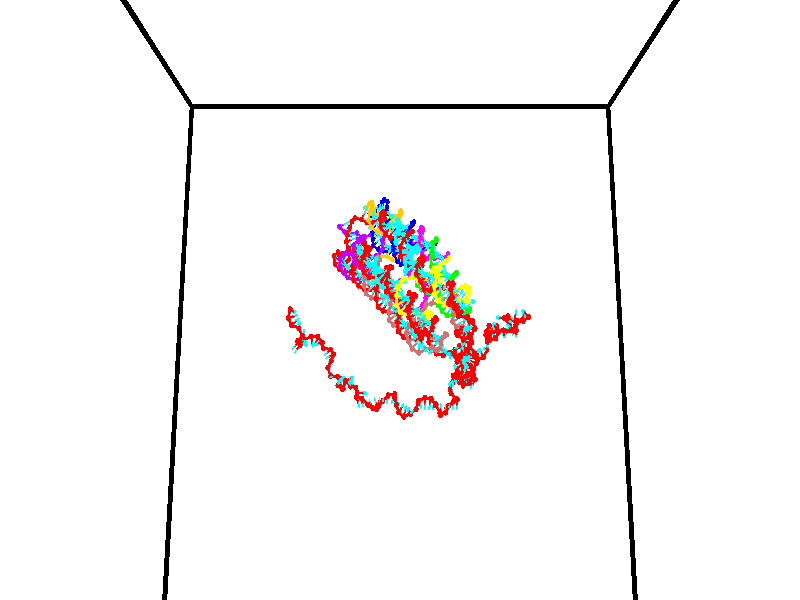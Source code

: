 // switches for output
#declare DRAW_BASES = 1; // possible values are 0, 1; only relevant for DNA ribbons
#declare DRAW_BASES_TYPE = 3; // possible values are 1, 2, 3; only relevant for DNA ribbons
#declare DRAW_FOG = 0; // set to 1 to enable fog

#include "colors.inc"

#include "transforms.inc"
background { rgb <1, 1, 1>}

#default {
   normal{
       ripples 0.25
       frequency 0.20
       turbulence 0.2
       lambda 5
   }
	finish {
		phong 0.1
		phong_size 40.
	}
}

// original window dimensions: 1024x640


// camera settings

camera {
	sky <0, 0.179814, -0.983701>
	up <0, 0.179814, -0.983701>
	right 1.6 * <1, 0, 0>
	location <35, 94.9851, 44.8844>
	look_at <35, 29.7336, 32.9568>
	direction <0, -65.2515, -11.9276>
	angle 67.0682
}


# declare cpy_camera_pos = <35, 94.9851, 44.8844>;
# if (DRAW_FOG = 1)
fog {
	fog_type 2
	up vnormalize(cpy_camera_pos)
	color rgbt<1,1,1,0.3>
	distance 1e-5
	fog_alt 3e-3
	fog_offset 56
}
# end


// LIGHTS

# declare lum = 6;
global_settings {
	ambient_light rgb lum * <0.05, 0.05, 0.05>
	max_trace_level 15
}# declare cpy_direct_light_amount = 0.25;
light_source
{	1000 * <-1, -1.16352, -0.803886>,
	rgb lum * cpy_direct_light_amount
	parallel
}

light_source
{	1000 * <1, 1.16352, 0.803886>,
	rgb lum * cpy_direct_light_amount
	parallel
}

// strand 0

// nucleotide -1

// particle -1
sphere {
	<24.016087, 35.434174, 34.789429> 0.250000
	pigment { color rgbt <1,0,0,0> }
	no_shadow
}
cylinder {
	<24.188883, 35.078281, 34.848446>,  <24.292561, 34.864746, 34.883858>, 0.100000
	pigment { color rgbt <1,0,0,0> }
	no_shadow
}
cylinder {
	<24.188883, 35.078281, 34.848446>,  <24.016087, 35.434174, 34.789429>, 0.100000
	pigment { color rgbt <1,0,0,0> }
	no_shadow
}

// particle -1
sphere {
	<24.188883, 35.078281, 34.848446> 0.100000
	pigment { color rgbt <1,0,0,0> }
	no_shadow
}
sphere {
	0, 1
	scale<0.080000,0.200000,0.300000>
	matrix <0.436363, 0.349374, 0.829171,
		-0.789284, -0.293812, 0.539171,
		0.431993, -0.889726, 0.147547,
		24.318481, 34.811363, 34.892712>
	pigment { color rgbt <0,1,1,0> }
	no_shadow
}
cylinder {
	<23.798538, 35.142033, 35.462677>,  <24.016087, 35.434174, 34.789429>, 0.130000
	pigment { color rgbt <1,0,0,0> }
	no_shadow
}

// nucleotide -1

// particle -1
sphere {
	<23.798538, 35.142033, 35.462677> 0.250000
	pigment { color rgbt <1,0,0,0> }
	no_shadow
}
cylinder {
	<24.146860, 34.985577, 35.343544>,  <24.355854, 34.891705, 35.272064>, 0.100000
	pigment { color rgbt <1,0,0,0> }
	no_shadow
}
cylinder {
	<24.146860, 34.985577, 35.343544>,  <23.798538, 35.142033, 35.462677>, 0.100000
	pigment { color rgbt <1,0,0,0> }
	no_shadow
}

// particle -1
sphere {
	<24.146860, 34.985577, 35.343544> 0.100000
	pigment { color rgbt <1,0,0,0> }
	no_shadow
}
sphere {
	0, 1
	scale<0.080000,0.200000,0.300000>
	matrix <0.409538, 0.241987, 0.879614,
		-0.271982, -0.887948, 0.370910,
		0.870807, -0.391141, -0.297832,
		24.408102, 34.868233, 35.254196>
	pigment { color rgbt <0,1,1,0> }
	no_shadow
}
cylinder {
	<24.072744, 34.956470, 36.032906>,  <23.798538, 35.142033, 35.462677>, 0.130000
	pigment { color rgbt <1,0,0,0> }
	no_shadow
}

// nucleotide -1

// particle -1
sphere {
	<24.072744, 34.956470, 36.032906> 0.250000
	pigment { color rgbt <1,0,0,0> }
	no_shadow
}
cylinder {
	<24.400375, 35.008217, 35.809345>,  <24.596954, 35.039265, 35.675209>, 0.100000
	pigment { color rgbt <1,0,0,0> }
	no_shadow
}
cylinder {
	<24.400375, 35.008217, 35.809345>,  <24.072744, 34.956470, 36.032906>, 0.100000
	pigment { color rgbt <1,0,0,0> }
	no_shadow
}

// particle -1
sphere {
	<24.400375, 35.008217, 35.809345> 0.100000
	pigment { color rgbt <1,0,0,0> }
	no_shadow
}
sphere {
	0, 1
	scale<0.080000,0.200000,0.300000>
	matrix <0.462517, 0.427453, 0.776764,
		0.339393, -0.894733, 0.290283,
		0.819079, 0.129368, -0.558904,
		24.646099, 35.047028, 35.641674>
	pigment { color rgbt <0,1,1,0> }
	no_shadow
}
cylinder {
	<24.766077, 34.484234, 36.233688>,  <24.072744, 34.956470, 36.032906>, 0.130000
	pigment { color rgbt <1,0,0,0> }
	no_shadow
}

// nucleotide -1

// particle -1
sphere {
	<24.766077, 34.484234, 36.233688> 0.250000
	pigment { color rgbt <1,0,0,0> }
	no_shadow
}
cylinder {
	<24.833588, 34.847668, 36.080856>,  <24.874094, 35.065727, 35.989155>, 0.100000
	pigment { color rgbt <1,0,0,0> }
	no_shadow
}
cylinder {
	<24.833588, 34.847668, 36.080856>,  <24.766077, 34.484234, 36.233688>, 0.100000
	pigment { color rgbt <1,0,0,0> }
	no_shadow
}

// particle -1
sphere {
	<24.833588, 34.847668, 36.080856> 0.100000
	pigment { color rgbt <1,0,0,0> }
	no_shadow
}
sphere {
	0, 1
	scale<0.080000,0.200000,0.300000>
	matrix <0.385126, 0.296038, 0.874093,
		0.907299, -0.294679, -0.299955,
		0.168779, 0.908584, -0.382084,
		24.884222, 35.120243, 35.966232>
	pigment { color rgbt <0,1,1,0> }
	no_shadow
}
cylinder {
	<25.066669, 34.195999, 36.896454>,  <24.766077, 34.484234, 36.233688>, 0.130000
	pigment { color rgbt <1,0,0,0> }
	no_shadow
}

// nucleotide -1

// particle -1
sphere {
	<25.066669, 34.195999, 36.896454> 0.250000
	pigment { color rgbt <1,0,0,0> }
	no_shadow
}
cylinder {
	<25.259512, 34.180817, 37.246571>,  <25.375217, 34.171707, 37.456642>, 0.100000
	pigment { color rgbt <1,0,0,0> }
	no_shadow
}
cylinder {
	<25.259512, 34.180817, 37.246571>,  <25.066669, 34.195999, 36.896454>, 0.100000
	pigment { color rgbt <1,0,0,0> }
	no_shadow
}

// particle -1
sphere {
	<25.259512, 34.180817, 37.246571> 0.100000
	pigment { color rgbt <1,0,0,0> }
	no_shadow
}
sphere {
	0, 1
	scale<0.080000,0.200000,0.300000>
	matrix <0.183950, 0.981177, -0.058767,
		-0.856584, 0.189342, 0.480014,
		0.482106, -0.037960, 0.875290,
		25.404144, 34.169430, 37.509159>
	pigment { color rgbt <0,1,1,0> }
	no_shadow
}
cylinder {
	<24.699638, 34.592922, 37.342148>,  <25.066669, 34.195999, 36.896454>, 0.130000
	pigment { color rgbt <1,0,0,0> }
	no_shadow
}

// nucleotide -1

// particle -1
sphere {
	<24.699638, 34.592922, 37.342148> 0.250000
	pigment { color rgbt <1,0,0,0> }
	no_shadow
}
cylinder {
	<25.095974, 34.574295, 37.392849>,  <25.333776, 34.563118, 37.423267>, 0.100000
	pigment { color rgbt <1,0,0,0> }
	no_shadow
}
cylinder {
	<25.095974, 34.574295, 37.392849>,  <24.699638, 34.592922, 37.342148>, 0.100000
	pigment { color rgbt <1,0,0,0> }
	no_shadow
}

// particle -1
sphere {
	<25.095974, 34.574295, 37.392849> 0.100000
	pigment { color rgbt <1,0,0,0> }
	no_shadow
}
sphere {
	0, 1
	scale<0.080000,0.200000,0.300000>
	matrix <0.072092, 0.976118, -0.204933,
		-0.114178, 0.212193, 0.970535,
		0.990841, -0.046569, 0.126749,
		25.393227, 34.560326, 37.430874>
	pigment { color rgbt <0,1,1,0> }
	no_shadow
}
cylinder {
	<24.860729, 33.936604, 37.596275>,  <24.699638, 34.592922, 37.342148>, 0.130000
	pigment { color rgbt <1,0,0,0> }
	no_shadow
}

// nucleotide -1

// particle -1
sphere {
	<24.860729, 33.936604, 37.596275> 0.250000
	pigment { color rgbt <1,0,0,0> }
	no_shadow
}
cylinder {
	<24.599241, 33.775414, 37.852486>,  <24.442348, 33.678699, 38.006210>, 0.100000
	pigment { color rgbt <1,0,0,0> }
	no_shadow
}
cylinder {
	<24.599241, 33.775414, 37.852486>,  <24.860729, 33.936604, 37.596275>, 0.100000
	pigment { color rgbt <1,0,0,0> }
	no_shadow
}

// particle -1
sphere {
	<24.599241, 33.775414, 37.852486> 0.100000
	pigment { color rgbt <1,0,0,0> }
	no_shadow
}
sphere {
	0, 1
	scale<0.080000,0.200000,0.300000>
	matrix <-0.729015, 0.108353, -0.675867,
		0.202953, -0.908776, -0.364604,
		-0.653718, -0.402971, 0.640521,
		24.403126, 33.654522, 38.044643>
	pigment { color rgbt <0,1,1,0> }
	no_shadow
}
cylinder {
	<24.518635, 33.284626, 37.293716>,  <24.860729, 33.936604, 37.596275>, 0.130000
	pigment { color rgbt <1,0,0,0> }
	no_shadow
}

// nucleotide -1

// particle -1
sphere {
	<24.518635, 33.284626, 37.293716> 0.250000
	pigment { color rgbt <1,0,0,0> }
	no_shadow
}
cylinder {
	<24.307915, 33.484352, 37.568863>,  <24.181482, 33.604187, 37.733952>, 0.100000
	pigment { color rgbt <1,0,0,0> }
	no_shadow
}
cylinder {
	<24.307915, 33.484352, 37.568863>,  <24.518635, 33.284626, 37.293716>, 0.100000
	pigment { color rgbt <1,0,0,0> }
	no_shadow
}

// particle -1
sphere {
	<24.307915, 33.484352, 37.568863> 0.100000
	pigment { color rgbt <1,0,0,0> }
	no_shadow
}
sphere {
	0, 1
	scale<0.080000,0.200000,0.300000>
	matrix <-0.739366, 0.130029, -0.660629,
		-0.419307, -0.856605, 0.300680,
		-0.526801, 0.499319, 0.687867,
		24.149874, 33.634148, 37.775223>
	pigment { color rgbt <0,1,1,0> }
	no_shadow
}
cylinder {
	<25.148853, 33.000362, 37.032436>,  <24.518635, 33.284626, 37.293716>, 0.130000
	pigment { color rgbt <1,0,0,0> }
	no_shadow
}

// nucleotide -1

// particle -1
sphere {
	<25.148853, 33.000362, 37.032436> 0.250000
	pigment { color rgbt <1,0,0,0> }
	no_shadow
}
cylinder {
	<25.123827, 33.106941, 36.647709>,  <25.108810, 33.170891, 36.416874>, 0.100000
	pigment { color rgbt <1,0,0,0> }
	no_shadow
}
cylinder {
	<25.123827, 33.106941, 36.647709>,  <25.148853, 33.000362, 37.032436>, 0.100000
	pigment { color rgbt <1,0,0,0> }
	no_shadow
}

// particle -1
sphere {
	<25.123827, 33.106941, 36.647709> 0.100000
	pigment { color rgbt <1,0,0,0> }
	no_shadow
}
sphere {
	0, 1
	scale<0.080000,0.200000,0.300000>
	matrix <-0.996058, -0.077376, 0.043360,
		-0.062868, 0.960738, 0.270240,
		-0.062568, 0.266449, -0.961816,
		25.105057, 33.186874, 36.359165>
	pigment { color rgbt <0,1,1,0> }
	no_shadow
}
cylinder {
	<25.740204, 32.592804, 36.691849>,  <25.148853, 33.000362, 37.032436>, 0.130000
	pigment { color rgbt <1,0,0,0> }
	no_shadow
}

// nucleotide -1

// particle -1
sphere {
	<25.740204, 32.592804, 36.691849> 0.250000
	pigment { color rgbt <1,0,0,0> }
	no_shadow
}
cylinder {
	<25.816919, 32.500023, 37.073303>,  <25.862947, 32.444355, 37.302174>, 0.100000
	pigment { color rgbt <1,0,0,0> }
	no_shadow
}
cylinder {
	<25.816919, 32.500023, 37.073303>,  <25.740204, 32.592804, 36.691849>, 0.100000
	pigment { color rgbt <1,0,0,0> }
	no_shadow
}

// particle -1
sphere {
	<25.816919, 32.500023, 37.073303> 0.100000
	pigment { color rgbt <1,0,0,0> }
	no_shadow
}
sphere {
	0, 1
	scale<0.080000,0.200000,0.300000>
	matrix <0.501429, -0.812121, -0.298377,
		0.843674, 0.535404, -0.039447,
		0.191788, -0.231953, 0.953633,
		25.874456, 32.430435, 37.359394>
	pigment { color rgbt <0,1,1,0> }
	no_shadow
}
cylinder {
	<26.433039, 32.423241, 36.685871>,  <25.740204, 32.592804, 36.691849>, 0.130000
	pigment { color rgbt <1,0,0,0> }
	no_shadow
}

// nucleotide -1

// particle -1
sphere {
	<26.433039, 32.423241, 36.685871> 0.250000
	pigment { color rgbt <1,0,0,0> }
	no_shadow
}
cylinder {
	<26.275562, 32.237072, 37.002956>,  <26.181076, 32.125370, 37.193207>, 0.100000
	pigment { color rgbt <1,0,0,0> }
	no_shadow
}
cylinder {
	<26.275562, 32.237072, 37.002956>,  <26.433039, 32.423241, 36.685871>, 0.100000
	pigment { color rgbt <1,0,0,0> }
	no_shadow
}

// particle -1
sphere {
	<26.275562, 32.237072, 37.002956> 0.100000
	pigment { color rgbt <1,0,0,0> }
	no_shadow
}
sphere {
	0, 1
	scale<0.080000,0.200000,0.300000>
	matrix <0.539890, -0.815018, -0.210390,
		0.743993, 0.345148, 0.572142,
		-0.393691, -0.465423, 0.792710,
		26.157455, 32.097446, 37.240768>
	pigment { color rgbt <0,1,1,0> }
	no_shadow
}
cylinder {
	<26.897009, 32.235542, 37.173161>,  <26.433039, 32.423241, 36.685871>, 0.130000
	pigment { color rgbt <1,0,0,0> }
	no_shadow
}

// nucleotide -1

// particle -1
sphere {
	<26.897009, 32.235542, 37.173161> 0.250000
	pigment { color rgbt <1,0,0,0> }
	no_shadow
}
cylinder {
	<26.598829, 31.969875, 37.195770>,  <26.419922, 31.810476, 37.209335>, 0.100000
	pigment { color rgbt <1,0,0,0> }
	no_shadow
}
cylinder {
	<26.598829, 31.969875, 37.195770>,  <26.897009, 32.235542, 37.173161>, 0.100000
	pigment { color rgbt <1,0,0,0> }
	no_shadow
}

// particle -1
sphere {
	<26.598829, 31.969875, 37.195770> 0.100000
	pigment { color rgbt <1,0,0,0> }
	no_shadow
}
sphere {
	0, 1
	scale<0.080000,0.200000,0.300000>
	matrix <0.639686, -0.736649, -0.219432,
		0.187374, -0.127420, 0.973989,
		-0.745448, -0.664163, 0.056521,
		26.375195, 31.770626, 37.212727>
	pigment { color rgbt <0,1,1,0> }
	no_shadow
}
cylinder {
	<26.949539, 31.733641, 37.628014>,  <26.897009, 32.235542, 37.173161>, 0.130000
	pigment { color rgbt <1,0,0,0> }
	no_shadow
}

// nucleotide -1

// particle -1
sphere {
	<26.949539, 31.733641, 37.628014> 0.250000
	pigment { color rgbt <1,0,0,0> }
	no_shadow
}
cylinder {
	<26.740900, 31.545885, 37.343025>,  <26.615717, 31.433231, 37.172031>, 0.100000
	pigment { color rgbt <1,0,0,0> }
	no_shadow
}
cylinder {
	<26.740900, 31.545885, 37.343025>,  <26.949539, 31.733641, 37.628014>, 0.100000
	pigment { color rgbt <1,0,0,0> }
	no_shadow
}

// particle -1
sphere {
	<26.740900, 31.545885, 37.343025> 0.100000
	pigment { color rgbt <1,0,0,0> }
	no_shadow
}
sphere {
	0, 1
	scale<0.080000,0.200000,0.300000>
	matrix <0.736437, -0.669345, -0.098166,
		-0.430809, -0.575891, 0.694804,
		-0.521597, -0.469389, -0.712468,
		26.584421, 31.405067, 37.129284>
	pigment { color rgbt <0,1,1,0> }
	no_shadow
}
cylinder {
	<27.685337, 31.613314, 37.712524>,  <26.949539, 31.733641, 37.628014>, 0.130000
	pigment { color rgbt <1,0,0,0> }
	no_shadow
}

// nucleotide -1

// particle -1
sphere {
	<27.685337, 31.613314, 37.712524> 0.250000
	pigment { color rgbt <1,0,0,0> }
	no_shadow
}
cylinder {
	<27.445196, 31.833437, 37.944641>,  <27.301111, 31.965511, 38.083912>, 0.100000
	pigment { color rgbt <1,0,0,0> }
	no_shadow
}
cylinder {
	<27.445196, 31.833437, 37.944641>,  <27.685337, 31.613314, 37.712524>, 0.100000
	pigment { color rgbt <1,0,0,0> }
	no_shadow
}

// particle -1
sphere {
	<27.445196, 31.833437, 37.944641> 0.100000
	pigment { color rgbt <1,0,0,0> }
	no_shadow
}
sphere {
	0, 1
	scale<0.080000,0.200000,0.300000>
	matrix <0.571406, -0.212502, 0.792678,
		0.559529, 0.807469, -0.186872,
		-0.600352, 0.550306, 0.580294,
		27.265091, 31.998529, 38.118729>
	pigment { color rgbt <0,1,1,0> }
	no_shadow
}
cylinder {
	<28.072515, 32.091515, 38.191841>,  <27.685337, 31.613314, 37.712524>, 0.130000
	pigment { color rgbt <1,0,0,0> }
	no_shadow
}

// nucleotide -1

// particle -1
sphere {
	<28.072515, 32.091515, 38.191841> 0.250000
	pigment { color rgbt <1,0,0,0> }
	no_shadow
}
cylinder {
	<27.706432, 32.032986, 38.342033>,  <27.486782, 31.997869, 38.432148>, 0.100000
	pigment { color rgbt <1,0,0,0> }
	no_shadow
}
cylinder {
	<27.706432, 32.032986, 38.342033>,  <28.072515, 32.091515, 38.191841>, 0.100000
	pigment { color rgbt <1,0,0,0> }
	no_shadow
}

// particle -1
sphere {
	<27.706432, 32.032986, 38.342033> 0.100000
	pigment { color rgbt <1,0,0,0> }
	no_shadow
}
sphere {
	0, 1
	scale<0.080000,0.200000,0.300000>
	matrix <0.398899, -0.196650, 0.895661,
		-0.057215, 0.969494, 0.238343,
		-0.915208, -0.146320, 0.375479,
		27.431870, 31.989090, 38.454678>
	pigment { color rgbt <0,1,1,0> }
	no_shadow
}
cylinder {
	<27.865496, 32.430302, 38.805820>,  <28.072515, 32.091515, 38.191841>, 0.130000
	pigment { color rgbt <1,0,0,0> }
	no_shadow
}

// nucleotide -1

// particle -1
sphere {
	<27.865496, 32.430302, 38.805820> 0.250000
	pigment { color rgbt <1,0,0,0> }
	no_shadow
}
cylinder {
	<27.708603, 32.062702, 38.789864>,  <27.614468, 31.842142, 38.780289>, 0.100000
	pigment { color rgbt <1,0,0,0> }
	no_shadow
}
cylinder {
	<27.708603, 32.062702, 38.789864>,  <27.865496, 32.430302, 38.805820>, 0.100000
	pigment { color rgbt <1,0,0,0> }
	no_shadow
}

// particle -1
sphere {
	<27.708603, 32.062702, 38.789864> 0.100000
	pigment { color rgbt <1,0,0,0> }
	no_shadow
}
sphere {
	0, 1
	scale<0.080000,0.200000,0.300000>
	matrix <0.616839, -0.294948, 0.729736,
		-0.682394, 0.261619, 0.682564,
		-0.392234, -0.919000, -0.039894,
		27.590933, 31.787003, 38.777897>
	pigment { color rgbt <0,1,1,0> }
	no_shadow
}
cylinder {
	<27.503681, 32.266869, 39.374931>,  <27.865496, 32.430302, 38.805820>, 0.130000
	pigment { color rgbt <1,0,0,0> }
	no_shadow
}

// nucleotide -1

// particle -1
sphere {
	<27.503681, 32.266869, 39.374931> 0.250000
	pigment { color rgbt <1,0,0,0> }
	no_shadow
}
cylinder {
	<27.654768, 31.930429, 39.220074>,  <27.745420, 31.728565, 39.127159>, 0.100000
	pigment { color rgbt <1,0,0,0> }
	no_shadow
}
cylinder {
	<27.654768, 31.930429, 39.220074>,  <27.503681, 32.266869, 39.374931>, 0.100000
	pigment { color rgbt <1,0,0,0> }
	no_shadow
}

// particle -1
sphere {
	<27.654768, 31.930429, 39.220074> 0.100000
	pigment { color rgbt <1,0,0,0> }
	no_shadow
}
sphere {
	0, 1
	scale<0.080000,0.200000,0.300000>
	matrix <0.546100, -0.135285, 0.826724,
		-0.747734, -0.523684, 0.408227,
		0.377715, -0.841102, -0.387141,
		27.768082, 31.678099, 39.103931>
	pigment { color rgbt <0,1,1,0> }
	no_shadow
}
cylinder {
	<27.806797, 32.284939, 40.106590>,  <27.503681, 32.266869, 39.374931>, 0.130000
	pigment { color rgbt <1,0,0,0> }
	no_shadow
}

// nucleotide -1

// particle -1
sphere {
	<27.806797, 32.284939, 40.106590> 0.250000
	pigment { color rgbt <1,0,0,0> }
	no_shadow
}
cylinder {
	<27.880159, 32.672665, 40.172070>,  <27.924177, 32.905300, 40.211357>, 0.100000
	pigment { color rgbt <1,0,0,0> }
	no_shadow
}
cylinder {
	<27.880159, 32.672665, 40.172070>,  <27.806797, 32.284939, 40.106590>, 0.100000
	pigment { color rgbt <1,0,0,0> }
	no_shadow
}

// particle -1
sphere {
	<27.880159, 32.672665, 40.172070> 0.100000
	pigment { color rgbt <1,0,0,0> }
	no_shadow
}
sphere {
	0, 1
	scale<0.080000,0.200000,0.300000>
	matrix <0.276480, -0.210663, 0.937646,
		0.943357, -0.126708, -0.306632,
		0.183404, 0.969312, 0.163698,
		27.935181, 32.963459, 40.221180>
	pigment { color rgbt <0,1,1,0> }
	no_shadow
}
cylinder {
	<28.528631, 32.062454, 40.141647>,  <27.806797, 32.284939, 40.106590>, 0.130000
	pigment { color rgbt <1,0,0,0> }
	no_shadow
}

// nucleotide -1

// particle -1
sphere {
	<28.528631, 32.062454, 40.141647> 0.250000
	pigment { color rgbt <1,0,0,0> }
	no_shadow
}
cylinder {
	<28.899441, 32.191204, 40.218613>,  <29.121927, 32.268456, 40.264790>, 0.100000
	pigment { color rgbt <1,0,0,0> }
	no_shadow
}
cylinder {
	<28.899441, 32.191204, 40.218613>,  <28.528631, 32.062454, 40.141647>, 0.100000
	pigment { color rgbt <1,0,0,0> }
	no_shadow
}

// particle -1
sphere {
	<28.899441, 32.191204, 40.218613> 0.100000
	pigment { color rgbt <1,0,0,0> }
	no_shadow
}
sphere {
	0, 1
	scale<0.080000,0.200000,0.300000>
	matrix <-0.373869, 0.753493, 0.540805,
		0.029092, -0.573276, 0.818846,
		0.927025, 0.321874, 0.192410,
		29.177547, 32.287766, 40.276337>
	pigment { color rgbt <0,1,1,0> }
	no_shadow
}
cylinder {
	<28.578625, 32.249985, 40.911549>,  <28.528631, 32.062454, 40.141647>, 0.130000
	pigment { color rgbt <1,0,0,0> }
	no_shadow
}

// nucleotide -1

// particle -1
sphere {
	<28.578625, 32.249985, 40.911549> 0.250000
	pigment { color rgbt <1,0,0,0> }
	no_shadow
}
cylinder {
	<28.809675, 32.449234, 40.652870>,  <28.948305, 32.568783, 40.497662>, 0.100000
	pigment { color rgbt <1,0,0,0> }
	no_shadow
}
cylinder {
	<28.809675, 32.449234, 40.652870>,  <28.578625, 32.249985, 40.911549>, 0.100000
	pigment { color rgbt <1,0,0,0> }
	no_shadow
}

// particle -1
sphere {
	<28.809675, 32.449234, 40.652870> 0.100000
	pigment { color rgbt <1,0,0,0> }
	no_shadow
}
sphere {
	0, 1
	scale<0.080000,0.200000,0.300000>
	matrix <-0.449629, 0.855368, 0.257251,
		0.681307, 0.142178, 0.718057,
		0.577628, 0.498127, -0.646696,
		28.982964, 32.598671, 40.458862>
	pigment { color rgbt <0,1,1,0> }
	no_shadow
}
cylinder {
	<29.062780, 32.669502, 41.218342>,  <28.578625, 32.249985, 40.911549>, 0.130000
	pigment { color rgbt <1,0,0,0> }
	no_shadow
}

// nucleotide -1

// particle -1
sphere {
	<29.062780, 32.669502, 41.218342> 0.250000
	pigment { color rgbt <1,0,0,0> }
	no_shadow
}
cylinder {
	<28.986296, 32.833530, 40.861629>,  <28.940405, 32.931946, 40.647602>, 0.100000
	pigment { color rgbt <1,0,0,0> }
	no_shadow
}
cylinder {
	<28.986296, 32.833530, 40.861629>,  <29.062780, 32.669502, 41.218342>, 0.100000
	pigment { color rgbt <1,0,0,0> }
	no_shadow
}

// particle -1
sphere {
	<28.986296, 32.833530, 40.861629> 0.100000
	pigment { color rgbt <1,0,0,0> }
	no_shadow
}
sphere {
	0, 1
	scale<0.080000,0.200000,0.300000>
	matrix <-0.464421, 0.762617, 0.450253,
		0.864726, 0.500258, 0.044623,
		-0.191212, 0.410070, -0.891785,
		28.928932, 32.956551, 40.594093>
	pigment { color rgbt <0,1,1,0> }
	no_shadow
}
cylinder {
	<29.236187, 33.408207, 41.252750>,  <29.062780, 32.669502, 41.218342>, 0.130000
	pigment { color rgbt <1,0,0,0> }
	no_shadow
}

// nucleotide -1

// particle -1
sphere {
	<29.236187, 33.408207, 41.252750> 0.250000
	pigment { color rgbt <1,0,0,0> }
	no_shadow
}
cylinder {
	<28.964815, 33.335960, 40.967903>,  <28.801992, 33.292610, 40.796997>, 0.100000
	pigment { color rgbt <1,0,0,0> }
	no_shadow
}
cylinder {
	<28.964815, 33.335960, 40.967903>,  <29.236187, 33.408207, 41.252750>, 0.100000
	pigment { color rgbt <1,0,0,0> }
	no_shadow
}

// particle -1
sphere {
	<28.964815, 33.335960, 40.967903> 0.100000
	pigment { color rgbt <1,0,0,0> }
	no_shadow
}
sphere {
	0, 1
	scale<0.080000,0.200000,0.300000>
	matrix <-0.619618, 0.661467, 0.422534,
		0.394724, 0.727899, -0.560674,
		-0.678430, -0.180620, -0.712116,
		28.761286, 33.281773, 40.754269>
	pigment { color rgbt <0,1,1,0> }
	no_shadow
}
cylinder {
	<29.442039, 33.114033, 40.586540>,  <29.236187, 33.408207, 41.252750>, 0.130000
	pigment { color rgbt <1,0,0,0> }
	no_shadow
}

// nucleotide -1

// particle -1
sphere {
	<29.442039, 33.114033, 40.586540> 0.250000
	pigment { color rgbt <1,0,0,0> }
	no_shadow
}
cylinder {
	<29.790678, 33.258747, 40.454216>,  <29.999861, 33.345573, 40.374821>, 0.100000
	pigment { color rgbt <1,0,0,0> }
	no_shadow
}
cylinder {
	<29.790678, 33.258747, 40.454216>,  <29.442039, 33.114033, 40.586540>, 0.100000
	pigment { color rgbt <1,0,0,0> }
	no_shadow
}

// particle -1
sphere {
	<29.790678, 33.258747, 40.454216> 0.100000
	pigment { color rgbt <1,0,0,0> }
	no_shadow
}
sphere {
	0, 1
	scale<0.080000,0.200000,0.300000>
	matrix <-0.065623, 0.754839, 0.652619,
		0.485812, -0.547112, 0.681656,
		0.871596, 0.361782, -0.330807,
		30.052156, 33.367283, 40.354973>
	pigment { color rgbt <0,1,1,0> }
	no_shadow
}
cylinder {
	<29.961519, 33.099545, 41.053001>,  <29.442039, 33.114033, 40.586540>, 0.130000
	pigment { color rgbt <1,0,0,0> }
	no_shadow
}

// nucleotide -1

// particle -1
sphere {
	<29.961519, 33.099545, 41.053001> 0.250000
	pigment { color rgbt <1,0,0,0> }
	no_shadow
}
cylinder {
	<30.006962, 33.410507, 40.805538>,  <30.034227, 33.597084, 40.657063>, 0.100000
	pigment { color rgbt <1,0,0,0> }
	no_shadow
}
cylinder {
	<30.006962, 33.410507, 40.805538>,  <29.961519, 33.099545, 41.053001>, 0.100000
	pigment { color rgbt <1,0,0,0> }
	no_shadow
}

// particle -1
sphere {
	<30.006962, 33.410507, 40.805538> 0.100000
	pigment { color rgbt <1,0,0,0> }
	no_shadow
}
sphere {
	0, 1
	scale<0.080000,0.200000,0.300000>
	matrix <-0.047333, 0.626214, 0.778214,
		0.992398, -0.059126, 0.107938,
		0.113605, 0.777406, -0.618654,
		30.041044, 33.643730, 40.619942>
	pigment { color rgbt <0,1,1,0> }
	no_shadow
}
cylinder {
	<30.548477, 33.591427, 41.166821>,  <29.961519, 33.099545, 41.053001>, 0.130000
	pigment { color rgbt <1,0,0,0> }
	no_shadow
}

// nucleotide -1

// particle -1
sphere {
	<30.548477, 33.591427, 41.166821> 0.250000
	pigment { color rgbt <1,0,0,0> }
	no_shadow
}
cylinder {
	<30.245886, 33.786816, 40.992863>,  <30.064331, 33.904049, 40.888489>, 0.100000
	pigment { color rgbt <1,0,0,0> }
	no_shadow
}
cylinder {
	<30.245886, 33.786816, 40.992863>,  <30.548477, 33.591427, 41.166821>, 0.100000
	pigment { color rgbt <1,0,0,0> }
	no_shadow
}

// particle -1
sphere {
	<30.245886, 33.786816, 40.992863> 0.100000
	pigment { color rgbt <1,0,0,0> }
	no_shadow
}
sphere {
	0, 1
	scale<0.080000,0.200000,0.300000>
	matrix <0.007301, 0.671231, 0.741212,
		0.653977, 0.557537, -0.511339,
		-0.756479, 0.488469, -0.434899,
		30.018942, 33.933357, 40.862392>
	pigment { color rgbt <0,1,1,0> }
	no_shadow
}
cylinder {
	<30.717545, 34.136677, 41.659447>,  <30.548477, 33.591427, 41.166821>, 0.130000
	pigment { color rgbt <1,0,0,0> }
	no_shadow
}

// nucleotide -1

// particle -1
sphere {
	<30.717545, 34.136677, 41.659447> 0.250000
	pigment { color rgbt <1,0,0,0> }
	no_shadow
}
cylinder {
	<31.117510, 34.131695, 41.657822>,  <31.357489, 34.128704, 41.656845>, 0.100000
	pigment { color rgbt <1,0,0,0> }
	no_shadow
}
cylinder {
	<31.117510, 34.131695, 41.657822>,  <30.717545, 34.136677, 41.659447>, 0.100000
	pigment { color rgbt <1,0,0,0> }
	no_shadow
}

// particle -1
sphere {
	<31.117510, 34.131695, 41.657822> 0.100000
	pigment { color rgbt <1,0,0,0> }
	no_shadow
}
sphere {
	0, 1
	scale<0.080000,0.200000,0.300000>
	matrix <-0.012995, -0.903804, -0.427749,
		0.001655, 0.427765, -0.903889,
		0.999914, -0.012454, -0.004063,
		31.417484, 34.127960, 41.656601>
	pigment { color rgbt <0,1,1,0> }
	no_shadow
}
cylinder {
	<30.690931, 34.844643, 42.027386>,  <30.717545, 34.136677, 41.659447>, 0.130000
	pigment { color rgbt <1,0,0,0> }
	no_shadow
}

// nucleotide -1

// particle -1
sphere {
	<30.690931, 34.844643, 42.027386> 0.250000
	pigment { color rgbt <1,0,0,0> }
	no_shadow
}
cylinder {
	<30.836044, 34.872646, 42.399082>,  <30.923113, 34.889446, 42.622101>, 0.100000
	pigment { color rgbt <1,0,0,0> }
	no_shadow
}
cylinder {
	<30.836044, 34.872646, 42.399082>,  <30.690931, 34.844643, 42.027386>, 0.100000
	pigment { color rgbt <1,0,0,0> }
	no_shadow
}

// particle -1
sphere {
	<30.836044, 34.872646, 42.399082> 0.100000
	pigment { color rgbt <1,0,0,0> }
	no_shadow
}
sphere {
	0, 1
	scale<0.080000,0.200000,0.300000>
	matrix <0.919277, -0.190285, -0.344559,
		0.152699, 0.979230, -0.133388,
		0.362784, 0.070006, 0.929240,
		30.944880, 34.893650, 42.677853>
	pigment { color rgbt <0,1,1,0> }
	no_shadow
}
cylinder {
	<31.267874, 35.426975, 42.169838>,  <30.690931, 34.844643, 42.027386>, 0.130000
	pigment { color rgbt <1,0,0,0> }
	no_shadow
}

// nucleotide -1

// particle -1
sphere {
	<31.267874, 35.426975, 42.169838> 0.250000
	pigment { color rgbt <1,0,0,0> }
	no_shadow
}
cylinder {
	<31.292253, 35.114223, 42.418015>,  <31.306881, 34.926571, 42.566921>, 0.100000
	pigment { color rgbt <1,0,0,0> }
	no_shadow
}
cylinder {
	<31.292253, 35.114223, 42.418015>,  <31.267874, 35.426975, 42.169838>, 0.100000
	pigment { color rgbt <1,0,0,0> }
	no_shadow
}

// particle -1
sphere {
	<31.292253, 35.114223, 42.418015> 0.100000
	pigment { color rgbt <1,0,0,0> }
	no_shadow
}
sphere {
	0, 1
	scale<0.080000,0.200000,0.300000>
	matrix <0.955364, -0.134325, -0.263128,
		0.289076, 0.608783, 0.738795,
		0.060949, -0.781882, 0.620439,
		31.310537, 34.879658, 42.604145>
	pigment { color rgbt <0,1,1,0> }
	no_shadow
}
cylinder {
	<31.844809, 35.528942, 42.663139>,  <31.267874, 35.426975, 42.169838>, 0.130000
	pigment { color rgbt <1,0,0,0> }
	no_shadow
}

// nucleotide -1

// particle -1
sphere {
	<31.844809, 35.528942, 42.663139> 0.250000
	pigment { color rgbt <1,0,0,0> }
	no_shadow
}
cylinder {
	<31.742765, 35.151615, 42.578224>,  <31.681540, 34.925217, 42.527275>, 0.100000
	pigment { color rgbt <1,0,0,0> }
	no_shadow
}
cylinder {
	<31.742765, 35.151615, 42.578224>,  <31.844809, 35.528942, 42.663139>, 0.100000
	pigment { color rgbt <1,0,0,0> }
	no_shadow
}

// particle -1
sphere {
	<31.742765, 35.151615, 42.578224> 0.100000
	pigment { color rgbt <1,0,0,0> }
	no_shadow
}
sphere {
	0, 1
	scale<0.080000,0.200000,0.300000>
	matrix <0.944506, -0.196122, -0.263524,
		0.206953, -0.267735, 0.941004,
		-0.255106, -0.943321, -0.212289,
		31.666233, 34.868618, 42.514538>
	pigment { color rgbt <0,1,1,0> }
	no_shadow
}
cylinder {
	<32.347839, 35.020687, 42.956619>,  <31.844809, 35.528942, 42.663139>, 0.130000
	pigment { color rgbt <1,0,0,0> }
	no_shadow
}

// nucleotide -1

// particle -1
sphere {
	<32.347839, 35.020687, 42.956619> 0.250000
	pigment { color rgbt <1,0,0,0> }
	no_shadow
}
cylinder {
	<32.166656, 34.827278, 42.657009>,  <32.057945, 34.711231, 42.477245>, 0.100000
	pigment { color rgbt <1,0,0,0> }
	no_shadow
}
cylinder {
	<32.166656, 34.827278, 42.657009>,  <32.347839, 35.020687, 42.956619>, 0.100000
	pigment { color rgbt <1,0,0,0> }
	no_shadow
}

// particle -1
sphere {
	<32.166656, 34.827278, 42.657009> 0.100000
	pigment { color rgbt <1,0,0,0> }
	no_shadow
}
sphere {
	0, 1
	scale<0.080000,0.200000,0.300000>
	matrix <0.891096, -0.271760, -0.363449,
		-0.027818, -0.832078, 0.553960,
		-0.452962, -0.483521, -0.749021,
		32.030769, 34.682220, 42.432304>
	pigment { color rgbt <0,1,1,0> }
	no_shadow
}
cylinder {
	<32.716137, 34.442776, 42.982998>,  <32.347839, 35.020687, 42.956619>, 0.130000
	pigment { color rgbt <1,0,0,0> }
	no_shadow
}

// nucleotide -1

// particle -1
sphere {
	<32.716137, 34.442776, 42.982998> 0.250000
	pigment { color rgbt <1,0,0,0> }
	no_shadow
}
cylinder {
	<32.616699, 34.470039, 42.596516>,  <32.557037, 34.486397, 42.364628>, 0.100000
	pigment { color rgbt <1,0,0,0> }
	no_shadow
}
cylinder {
	<32.616699, 34.470039, 42.596516>,  <32.716137, 34.442776, 42.982998>, 0.100000
	pigment { color rgbt <1,0,0,0> }
	no_shadow
}

// particle -1
sphere {
	<32.616699, 34.470039, 42.596516> 0.100000
	pigment { color rgbt <1,0,0,0> }
	no_shadow
}
sphere {
	0, 1
	scale<0.080000,0.200000,0.300000>
	matrix <0.963082, -0.089002, -0.254072,
		-0.103313, -0.993696, -0.043522,
		-0.248597, 0.068164, -0.966206,
		32.542122, 34.490490, 42.306652>
	pigment { color rgbt <0,1,1,0> }
	no_shadow
}
cylinder {
	<32.860283, 33.904564, 42.714039>,  <32.716137, 34.442776, 42.982998>, 0.130000
	pigment { color rgbt <1,0,0,0> }
	no_shadow
}

// nucleotide -1

// particle -1
sphere {
	<32.860283, 33.904564, 42.714039> 0.250000
	pigment { color rgbt <1,0,0,0> }
	no_shadow
}
cylinder {
	<32.913445, 34.199394, 42.448994>,  <32.945343, 34.376293, 42.289967>, 0.100000
	pigment { color rgbt <1,0,0,0> }
	no_shadow
}
cylinder {
	<32.913445, 34.199394, 42.448994>,  <32.860283, 33.904564, 42.714039>, 0.100000
	pigment { color rgbt <1,0,0,0> }
	no_shadow
}

// particle -1
sphere {
	<32.913445, 34.199394, 42.448994> 0.100000
	pigment { color rgbt <1,0,0,0> }
	no_shadow
}
sphere {
	0, 1
	scale<0.080000,0.200000,0.300000>
	matrix <0.982048, -0.188223, -0.012401,
		-0.133859, -0.649067, -0.748861,
		0.132903, 0.737078, -0.662610,
		32.953316, 34.420517, 42.250210>
	pigment { color rgbt <0,1,1,0> }
	no_shadow
}
cylinder {
	<33.273468, 33.522484, 42.280354>,  <32.860283, 33.904564, 42.714039>, 0.130000
	pigment { color rgbt <1,0,0,0> }
	no_shadow
}

// nucleotide -1

// particle -1
sphere {
	<33.273468, 33.522484, 42.280354> 0.250000
	pigment { color rgbt <1,0,0,0> }
	no_shadow
}
cylinder {
	<33.295944, 33.921436, 42.262112>,  <33.309429, 34.160809, 42.251167>, 0.100000
	pigment { color rgbt <1,0,0,0> }
	no_shadow
}
cylinder {
	<33.295944, 33.921436, 42.262112>,  <33.273468, 33.522484, 42.280354>, 0.100000
	pigment { color rgbt <1,0,0,0> }
	no_shadow
}

// particle -1
sphere {
	<33.295944, 33.921436, 42.262112> 0.100000
	pigment { color rgbt <1,0,0,0> }
	no_shadow
}
sphere {
	0, 1
	scale<0.080000,0.200000,0.300000>
	matrix <0.995566, -0.052522, 0.078044,
		0.075444, -0.049790, -0.995906,
		0.056193, 0.997378, -0.045606,
		33.312801, 34.220650, 42.248428>
	pigment { color rgbt <0,1,1,0> }
	no_shadow
}
cylinder {
	<33.817196, 33.726479, 41.809872>,  <33.273468, 33.522484, 42.280354>, 0.130000
	pigment { color rgbt <1,0,0,0> }
	no_shadow
}

// nucleotide -1

// particle -1
sphere {
	<33.817196, 33.726479, 41.809872> 0.250000
	pigment { color rgbt <1,0,0,0> }
	no_shadow
}
cylinder {
	<33.752350, 33.994682, 42.099461>,  <33.713444, 34.155605, 42.273212>, 0.100000
	pigment { color rgbt <1,0,0,0> }
	no_shadow
}
cylinder {
	<33.752350, 33.994682, 42.099461>,  <33.817196, 33.726479, 41.809872>, 0.100000
	pigment { color rgbt <1,0,0,0> }
	no_shadow
}

// particle -1
sphere {
	<33.752350, 33.994682, 42.099461> 0.100000
	pigment { color rgbt <1,0,0,0> }
	no_shadow
}
sphere {
	0, 1
	scale<0.080000,0.200000,0.300000>
	matrix <0.982854, 0.044405, 0.178956,
		0.087845, 0.740568, -0.666215,
		-0.162112, 0.670513, 0.723969,
		33.703716, 34.195835, 42.316650>
	pigment { color rgbt <0,1,1,0> }
	no_shadow
}
cylinder {
	<34.479164, 34.001930, 41.731258>,  <33.817196, 33.726479, 41.809872>, 0.130000
	pigment { color rgbt <1,0,0,0> }
	no_shadow
}

// nucleotide -1

// particle -1
sphere {
	<34.479164, 34.001930, 41.731258> 0.250000
	pigment { color rgbt <1,0,0,0> }
	no_shadow
}
cylinder {
	<34.326534, 34.120117, 42.081596>,  <34.234955, 34.191029, 42.291798>, 0.100000
	pigment { color rgbt <1,0,0,0> }
	no_shadow
}
cylinder {
	<34.326534, 34.120117, 42.081596>,  <34.479164, 34.001930, 41.731258>, 0.100000
	pigment { color rgbt <1,0,0,0> }
	no_shadow
}

// particle -1
sphere {
	<34.326534, 34.120117, 42.081596> 0.100000
	pigment { color rgbt <1,0,0,0> }
	no_shadow
}
sphere {
	0, 1
	scale<0.080000,0.200000,0.300000>
	matrix <0.924234, 0.107865, 0.366274,
		0.013749, 0.949245, -0.314237,
		-0.381579, 0.295465, 0.875841,
		34.212059, 34.208755, 42.344349>
	pigment { color rgbt <0,1,1,0> }
	no_shadow
}
cylinder {
	<34.481754, 34.689213, 42.040291>,  <34.479164, 34.001930, 41.731258>, 0.130000
	pigment { color rgbt <1,0,0,0> }
	no_shadow
}

// nucleotide -1

// particle -1
sphere {
	<34.481754, 34.689213, 42.040291> 0.250000
	pigment { color rgbt <1,0,0,0> }
	no_shadow
}
cylinder {
	<34.473835, 34.407661, 42.324306>,  <34.469082, 34.238731, 42.494717>, 0.100000
	pigment { color rgbt <1,0,0,0> }
	no_shadow
}
cylinder {
	<34.473835, 34.407661, 42.324306>,  <34.481754, 34.689213, 42.040291>, 0.100000
	pigment { color rgbt <1,0,0,0> }
	no_shadow
}

// particle -1
sphere {
	<34.473835, 34.407661, 42.324306> 0.100000
	pigment { color rgbt <1,0,0,0> }
	no_shadow
}
sphere {
	0, 1
	scale<0.080000,0.200000,0.300000>
	matrix <0.926141, 0.254634, 0.278251,
		-0.376657, 0.663109, 0.646852,
		-0.019801, -0.703881, 0.710042,
		34.467896, 34.196499, 42.537319>
	pigment { color rgbt <0,1,1,0> }
	no_shadow
}
cylinder {
	<34.640968, 34.949799, 42.652126>,  <34.481754, 34.689213, 42.040291>, 0.130000
	pigment { color rgbt <1,0,0,0> }
	no_shadow
}

// nucleotide -1

// particle -1
sphere {
	<34.640968, 34.949799, 42.652126> 0.250000
	pigment { color rgbt <1,0,0,0> }
	no_shadow
}
cylinder {
	<34.760059, 34.569153, 42.621704>,  <34.831516, 34.340767, 42.603451>, 0.100000
	pigment { color rgbt <1,0,0,0> }
	no_shadow
}
cylinder {
	<34.760059, 34.569153, 42.621704>,  <34.640968, 34.949799, 42.652126>, 0.100000
	pigment { color rgbt <1,0,0,0> }
	no_shadow
}

// particle -1
sphere {
	<34.760059, 34.569153, 42.621704> 0.100000
	pigment { color rgbt <1,0,0,0> }
	no_shadow
}
sphere {
	0, 1
	scale<0.080000,0.200000,0.300000>
	matrix <0.944669, 0.282192, 0.167239,
		-0.137686, -0.121636, 0.982979,
		0.297731, -0.951616, -0.076051,
		34.849380, 34.283669, 42.598888>
	pigment { color rgbt <0,1,1,0> }
	no_shadow
}
cylinder {
	<34.875954, 34.660622, 43.260387>,  <34.640968, 34.949799, 42.652126>, 0.130000
	pigment { color rgbt <1,0,0,0> }
	no_shadow
}

// nucleotide -1

// particle -1
sphere {
	<34.875954, 34.660622, 43.260387> 0.250000
	pigment { color rgbt <1,0,0,0> }
	no_shadow
}
cylinder {
	<35.081059, 34.503204, 42.955181>,  <35.204121, 34.408752, 42.772057>, 0.100000
	pigment { color rgbt <1,0,0,0> }
	no_shadow
}
cylinder {
	<35.081059, 34.503204, 42.955181>,  <34.875954, 34.660622, 43.260387>, 0.100000
	pigment { color rgbt <1,0,0,0> }
	no_shadow
}

// particle -1
sphere {
	<35.081059, 34.503204, 42.955181> 0.100000
	pigment { color rgbt <1,0,0,0> }
	no_shadow
}
sphere {
	0, 1
	scale<0.080000,0.200000,0.300000>
	matrix <0.858305, 0.214623, 0.466101,
		-0.019670, -0.893902, 0.447832,
		0.512763, -0.393545, -0.763018,
		35.234886, 34.385139, 42.726276>
	pigment { color rgbt <0,1,1,0> }
	no_shadow
}
cylinder {
	<35.354965, 34.235695, 43.603050>,  <34.875954, 34.660622, 43.260387>, 0.130000
	pigment { color rgbt <1,0,0,0> }
	no_shadow
}

// nucleotide -1

// particle -1
sphere {
	<35.354965, 34.235695, 43.603050> 0.250000
	pigment { color rgbt <1,0,0,0> }
	no_shadow
}
cylinder {
	<35.466049, 34.349716, 43.236092>,  <35.532700, 34.418129, 43.015915>, 0.100000
	pigment { color rgbt <1,0,0,0> }
	no_shadow
}
cylinder {
	<35.466049, 34.349716, 43.236092>,  <35.354965, 34.235695, 43.603050>, 0.100000
	pigment { color rgbt <1,0,0,0> }
	no_shadow
}

// particle -1
sphere {
	<35.466049, 34.349716, 43.236092> 0.100000
	pigment { color rgbt <1,0,0,0> }
	no_shadow
}
sphere {
	0, 1
	scale<0.080000,0.200000,0.300000>
	matrix <0.713272, 0.578520, 0.395674,
		0.643523, -0.764237, -0.042663,
		0.277707, 0.285056, -0.917400,
		35.549362, 34.435234, 42.960873>
	pigment { color rgbt <0,1,1,0> }
	no_shadow
}
cylinder {
	<36.034149, 34.065601, 43.379894>,  <35.354965, 34.235695, 43.603050>, 0.130000
	pigment { color rgbt <1,0,0,0> }
	no_shadow
}

// nucleotide -1

// particle -1
sphere {
	<36.034149, 34.065601, 43.379894> 0.250000
	pigment { color rgbt <1,0,0,0> }
	no_shadow
}
cylinder {
	<35.929512, 34.400570, 43.187935>,  <35.866730, 34.601551, 43.072762>, 0.100000
	pigment { color rgbt <1,0,0,0> }
	no_shadow
}
cylinder {
	<35.929512, 34.400570, 43.187935>,  <36.034149, 34.065601, 43.379894>, 0.100000
	pigment { color rgbt <1,0,0,0> }
	no_shadow
}

// particle -1
sphere {
	<35.929512, 34.400570, 43.187935> 0.100000
	pigment { color rgbt <1,0,0,0> }
	no_shadow
}
sphere {
	0, 1
	scale<0.080000,0.200000,0.300000>
	matrix <0.703021, 0.505992, 0.499734,
		0.661309, -0.206650, -0.721086,
		-0.261594, 0.837417, -0.479896,
		35.851032, 34.651794, 43.043964>
	pigment { color rgbt <0,1,1,0> }
	no_shadow
}
cylinder {
	<36.608078, 34.429031, 42.976887>,  <36.034149, 34.065601, 43.379894>, 0.130000
	pigment { color rgbt <1,0,0,0> }
	no_shadow
}

// nucleotide -1

// particle -1
sphere {
	<36.608078, 34.429031, 42.976887> 0.250000
	pigment { color rgbt <1,0,0,0> }
	no_shadow
}
cylinder {
	<36.355507, 34.703590, 43.121193>,  <36.203964, 34.868328, 43.207779>, 0.100000
	pigment { color rgbt <1,0,0,0> }
	no_shadow
}
cylinder {
	<36.355507, 34.703590, 43.121193>,  <36.608078, 34.429031, 42.976887>, 0.100000
	pigment { color rgbt <1,0,0,0> }
	no_shadow
}

// particle -1
sphere {
	<36.355507, 34.703590, 43.121193> 0.100000
	pigment { color rgbt <1,0,0,0> }
	no_shadow
}
sphere {
	0, 1
	scale<0.080000,0.200000,0.300000>
	matrix <0.662844, 0.236331, 0.710483,
		0.402414, 0.687752, -0.604202,
		-0.631427, 0.686400, 0.360769,
		36.166080, 34.909512, 43.229424>
	pigment { color rgbt <0,1,1,0> }
	no_shadow
}
cylinder {
	<36.849686, 34.574642, 42.330242>,  <36.608078, 34.429031, 42.976887>, 0.130000
	pigment { color rgbt <1,0,0,0> }
	no_shadow
}

// nucleotide -1

// particle -1
sphere {
	<36.849686, 34.574642, 42.330242> 0.250000
	pigment { color rgbt <1,0,0,0> }
	no_shadow
}
cylinder {
	<36.948612, 34.885365, 42.561897>,  <37.007969, 35.071796, 42.700890>, 0.100000
	pigment { color rgbt <1,0,0,0> }
	no_shadow
}
cylinder {
	<36.948612, 34.885365, 42.561897>,  <36.849686, 34.574642, 42.330242>, 0.100000
	pigment { color rgbt <1,0,0,0> }
	no_shadow
}

// particle -1
sphere {
	<36.948612, 34.885365, 42.561897> 0.100000
	pigment { color rgbt <1,0,0,0> }
	no_shadow
}
sphere {
	0, 1
	scale<0.080000,0.200000,0.300000>
	matrix <0.908283, -0.394017, 0.140617,
		0.337424, 0.491247, -0.803008,
		0.247321, 0.776806, 0.579142,
		37.022808, 35.118404, 42.735641>
	pigment { color rgbt <0,1,1,0> }
	no_shadow
}
cylinder {
	<37.464920, 34.952324, 42.095650>,  <36.849686, 34.574642, 42.330242>, 0.130000
	pigment { color rgbt <1,0,0,0> }
	no_shadow
}

// nucleotide -1

// particle -1
sphere {
	<37.464920, 34.952324, 42.095650> 0.250000
	pigment { color rgbt <1,0,0,0> }
	no_shadow
}
cylinder {
	<37.461163, 35.006939, 42.491886>,  <37.458908, 35.039707, 42.729630>, 0.100000
	pigment { color rgbt <1,0,0,0> }
	no_shadow
}
cylinder {
	<37.461163, 35.006939, 42.491886>,  <37.464920, 34.952324, 42.095650>, 0.100000
	pigment { color rgbt <1,0,0,0> }
	no_shadow
}

// particle -1
sphere {
	<37.461163, 35.006939, 42.491886> 0.100000
	pigment { color rgbt <1,0,0,0> }
	no_shadow
}
sphere {
	0, 1
	scale<0.080000,0.200000,0.300000>
	matrix <0.962638, -0.266869, 0.045916,
		0.270627, 0.954012, -0.128925,
		-0.009398, 0.136534, 0.990591,
		37.458344, 35.047901, 42.789062>
	pigment { color rgbt <0,1,1,0> }
	no_shadow
}
cylinder {
	<38.048084, 35.295506, 42.173805>,  <37.464920, 34.952324, 42.095650>, 0.130000
	pigment { color rgbt <1,0,0,0> }
	no_shadow
}

// nucleotide -1

// particle -1
sphere {
	<38.048084, 35.295506, 42.173805> 0.250000
	pigment { color rgbt <1,0,0,0> }
	no_shadow
}
cylinder {
	<37.961269, 35.147980, 42.535328>,  <37.909180, 35.059464, 42.752243>, 0.100000
	pigment { color rgbt <1,0,0,0> }
	no_shadow
}
cylinder {
	<37.961269, 35.147980, 42.535328>,  <38.048084, 35.295506, 42.173805>, 0.100000
	pigment { color rgbt <1,0,0,0> }
	no_shadow
}

// particle -1
sphere {
	<37.961269, 35.147980, 42.535328> 0.100000
	pigment { color rgbt <1,0,0,0> }
	no_shadow
}
sphere {
	0, 1
	scale<0.080000,0.200000,0.300000>
	matrix <0.952033, -0.284570, 0.112490,
		0.215709, 0.884871, 0.412884,
		-0.217034, -0.368814, 0.903810,
		37.896160, 35.037334, 42.806473>
	pigment { color rgbt <0,1,1,0> }
	no_shadow
}
cylinder {
	<38.504555, 35.569157, 42.656734>,  <38.048084, 35.295506, 42.173805>, 0.130000
	pigment { color rgbt <1,0,0,0> }
	no_shadow
}

// nucleotide -1

// particle -1
sphere {
	<38.504555, 35.569157, 42.656734> 0.250000
	pigment { color rgbt <1,0,0,0> }
	no_shadow
}
cylinder {
	<38.374920, 35.209309, 42.773804>,  <38.297138, 34.993401, 42.844044>, 0.100000
	pigment { color rgbt <1,0,0,0> }
	no_shadow
}
cylinder {
	<38.374920, 35.209309, 42.773804>,  <38.504555, 35.569157, 42.656734>, 0.100000
	pigment { color rgbt <1,0,0,0> }
	no_shadow
}

// particle -1
sphere {
	<38.374920, 35.209309, 42.773804> 0.100000
	pigment { color rgbt <1,0,0,0> }
	no_shadow
}
sphere {
	0, 1
	scale<0.080000,0.200000,0.300000>
	matrix <0.945682, -0.316433, 0.074541,
		0.025554, 0.300935, 0.953302,
		-0.324089, -0.899616, 0.292675,
		38.277695, 34.939423, 42.861607>
	pigment { color rgbt <0,1,1,0> }
	no_shadow
}
cylinder {
	<38.893135, 35.312641, 43.316334>,  <38.504555, 35.569157, 42.656734>, 0.130000
	pigment { color rgbt <1,0,0,0> }
	no_shadow
}

// nucleotide -1

// particle -1
sphere {
	<38.893135, 35.312641, 43.316334> 0.250000
	pigment { color rgbt <1,0,0,0> }
	no_shadow
}
cylinder {
	<38.760868, 35.040909, 43.054291>,  <38.681507, 34.877869, 42.897064>, 0.100000
	pigment { color rgbt <1,0,0,0> }
	no_shadow
}
cylinder {
	<38.760868, 35.040909, 43.054291>,  <38.893135, 35.312641, 43.316334>, 0.100000
	pigment { color rgbt <1,0,0,0> }
	no_shadow
}

// particle -1
sphere {
	<38.760868, 35.040909, 43.054291> 0.100000
	pigment { color rgbt <1,0,0,0> }
	no_shadow
}
sphere {
	0, 1
	scale<0.080000,0.200000,0.300000>
	matrix <0.941236, -0.287996, -0.176442,
		-0.068804, -0.674953, 0.734646,
		-0.330665, -0.679335, -0.655106,
		38.661667, 34.837109, 42.857758>
	pigment { color rgbt <0,1,1,0> }
	no_shadow
}
cylinder {
	<39.018024, 34.613708, 43.476288>,  <38.893135, 35.312641, 43.316334>, 0.130000
	pigment { color rgbt <1,0,0,0> }
	no_shadow
}

// nucleotide -1

// particle -1
sphere {
	<39.018024, 34.613708, 43.476288> 0.250000
	pigment { color rgbt <1,0,0,0> }
	no_shadow
}
cylinder {
	<39.029171, 34.711815, 43.088665>,  <39.035858, 34.770679, 42.856091>, 0.100000
	pigment { color rgbt <1,0,0,0> }
	no_shadow
}
cylinder {
	<39.029171, 34.711815, 43.088665>,  <39.018024, 34.613708, 43.476288>, 0.100000
	pigment { color rgbt <1,0,0,0> }
	no_shadow
}

// particle -1
sphere {
	<39.029171, 34.711815, 43.088665> 0.100000
	pigment { color rgbt <1,0,0,0> }
	no_shadow
}
sphere {
	0, 1
	scale<0.080000,0.200000,0.300000>
	matrix <0.934446, -0.350687, -0.061882,
		-0.355012, -0.903806, -0.238958,
		0.027870, 0.245262, -0.969056,
		39.037533, 34.785393, 42.797947>
	pigment { color rgbt <0,1,1,0> }
	no_shadow
}
cylinder {
	<39.555405, 34.228539, 43.261745>,  <39.018024, 34.613708, 43.476288>, 0.130000
	pigment { color rgbt <1,0,0,0> }
	no_shadow
}

// nucleotide -1

// particle -1
sphere {
	<39.555405, 34.228539, 43.261745> 0.250000
	pigment { color rgbt <1,0,0,0> }
	no_shadow
}
cylinder {
	<39.511967, 34.529068, 43.001369>,  <39.485905, 34.709385, 42.845146>, 0.100000
	pigment { color rgbt <1,0,0,0> }
	no_shadow
}
cylinder {
	<39.511967, 34.529068, 43.001369>,  <39.555405, 34.228539, 43.261745>, 0.100000
	pigment { color rgbt <1,0,0,0> }
	no_shadow
}

// particle -1
sphere {
	<39.511967, 34.529068, 43.001369> 0.100000
	pigment { color rgbt <1,0,0,0> }
	no_shadow
}
sphere {
	0, 1
	scale<0.080000,0.200000,0.300000>
	matrix <0.992873, 0.114315, -0.033700,
		0.049092, -0.649957, -0.758384,
		-0.108598, 0.751324, -0.650936,
		39.479385, 34.754467, 42.806087>
	pigment { color rgbt <0,1,1,0> }
	no_shadow
}
cylinder {
	<39.858753, 34.063354, 42.708397>,  <39.555405, 34.228539, 43.261745>, 0.130000
	pigment { color rgbt <1,0,0,0> }
	no_shadow
}

// nucleotide -1

// particle -1
sphere {
	<39.858753, 34.063354, 42.708397> 0.250000
	pigment { color rgbt <1,0,0,0> }
	no_shadow
}
cylinder {
	<39.861691, 34.460468, 42.756271>,  <39.863453, 34.698738, 42.784996>, 0.100000
	pigment { color rgbt <1,0,0,0> }
	no_shadow
}
cylinder {
	<39.861691, 34.460468, 42.756271>,  <39.858753, 34.063354, 42.708397>, 0.100000
	pigment { color rgbt <1,0,0,0> }
	no_shadow
}

// particle -1
sphere {
	<39.861691, 34.460468, 42.756271> 0.100000
	pigment { color rgbt <1,0,0,0> }
	no_shadow
}
sphere {
	0, 1
	scale<0.080000,0.200000,0.300000>
	matrix <0.988056, -0.025628, 0.151951,
		0.153922, 0.117141, -0.981115,
		0.007344, 0.992785, 0.119687,
		39.863895, 34.758305, 42.792179>
	pigment { color rgbt <0,1,1,0> }
	no_shadow
}
cylinder {
	<40.370487, 34.319740, 42.303490>,  <39.858753, 34.063354, 42.708397>, 0.130000
	pigment { color rgbt <1,0,0,0> }
	no_shadow
}

// nucleotide -1

// particle -1
sphere {
	<40.370487, 34.319740, 42.303490> 0.250000
	pigment { color rgbt <1,0,0,0> }
	no_shadow
}
cylinder {
	<40.303017, 34.574898, 42.604061>,  <40.262535, 34.727993, 42.784405>, 0.100000
	pigment { color rgbt <1,0,0,0> }
	no_shadow
}
cylinder {
	<40.303017, 34.574898, 42.604061>,  <40.370487, 34.319740, 42.303490>, 0.100000
	pigment { color rgbt <1,0,0,0> }
	no_shadow
}

// particle -1
sphere {
	<40.303017, 34.574898, 42.604061> 0.100000
	pigment { color rgbt <1,0,0,0> }
	no_shadow
}
sphere {
	0, 1
	scale<0.080000,0.200000,0.300000>
	matrix <0.969405, -0.030567, 0.243556,
		0.178332, 0.769517, -0.613222,
		-0.168677, 0.637894, 0.751425,
		40.252415, 34.766266, 42.829487>
	pigment { color rgbt <0,1,1,0> }
	no_shadow
}
cylinder {
	<40.629734, 35.073986, 42.224907>,  <40.370487, 34.319740, 42.303490>, 0.130000
	pigment { color rgbt <1,0,0,0> }
	no_shadow
}

// nucleotide -1

// particle -1
sphere {
	<40.629734, 35.073986, 42.224907> 0.250000
	pigment { color rgbt <1,0,0,0> }
	no_shadow
}
cylinder {
	<40.626293, 34.845165, 42.552979>,  <40.624229, 34.707874, 42.749821>, 0.100000
	pigment { color rgbt <1,0,0,0> }
	no_shadow
}
cylinder {
	<40.626293, 34.845165, 42.552979>,  <40.629734, 35.073986, 42.224907>, 0.100000
	pigment { color rgbt <1,0,0,0> }
	no_shadow
}

// particle -1
sphere {
	<40.626293, 34.845165, 42.552979> 0.100000
	pigment { color rgbt <1,0,0,0> }
	no_shadow
}
sphere {
	0, 1
	scale<0.080000,0.200000,0.300000>
	matrix <0.980632, -0.165319, -0.105023,
		0.195669, 0.803387, 0.562390,
		-0.008599, -0.572048, 0.820175,
		40.623714, 34.673550, 42.799030>
	pigment { color rgbt <0,1,1,0> }
	no_shadow
}
cylinder {
	<40.008881, 35.291054, 41.742119>,  <40.629734, 35.073986, 42.224907>, 0.130000
	pigment { color rgbt <1,0,0,0> }
	no_shadow
}

// nucleotide -1

// particle -1
sphere {
	<40.008881, 35.291054, 41.742119> 0.250000
	pigment { color rgbt <1,0,0,0> }
	no_shadow
}
cylinder {
	<39.954952, 35.312706, 41.346363>,  <39.922596, 35.325699, 41.108910>, 0.100000
	pigment { color rgbt <1,0,0,0> }
	no_shadow
}
cylinder {
	<39.954952, 35.312706, 41.346363>,  <40.008881, 35.291054, 41.742119>, 0.100000
	pigment { color rgbt <1,0,0,0> }
	no_shadow
}

// particle -1
sphere {
	<39.954952, 35.312706, 41.346363> 0.100000
	pigment { color rgbt <1,0,0,0> }
	no_shadow
}
sphere {
	0, 1
	scale<0.080000,0.200000,0.300000>
	matrix <0.793314, -0.592376, -0.140513,
		-0.593697, -0.803841, 0.036929,
		-0.134826, 0.054126, -0.989390,
		39.914505, 35.328945, 41.049545>
	pigment { color rgbt <0,1,1,0> }
	no_shadow
}
cylinder {
	<39.981472, 34.546753, 41.401283>,  <40.008881, 35.291054, 41.742119>, 0.130000
	pigment { color rgbt <1,0,0,0> }
	no_shadow
}

// nucleotide -1

// particle -1
sphere {
	<39.981472, 34.546753, 41.401283> 0.250000
	pigment { color rgbt <1,0,0,0> }
	no_shadow
}
cylinder {
	<40.094391, 34.815247, 41.127129>,  <40.162144, 34.976341, 40.962635>, 0.100000
	pigment { color rgbt <1,0,0,0> }
	no_shadow
}
cylinder {
	<40.094391, 34.815247, 41.127129>,  <39.981472, 34.546753, 41.401283>, 0.100000
	pigment { color rgbt <1,0,0,0> }
	no_shadow
}

// particle -1
sphere {
	<40.094391, 34.815247, 41.127129> 0.100000
	pigment { color rgbt <1,0,0,0> }
	no_shadow
}
sphere {
	0, 1
	scale<0.080000,0.200000,0.300000>
	matrix <0.763847, -0.589508, -0.262715,
		-0.580383, -0.449367, -0.679135,
		0.282300, 0.671230, -0.685388,
		40.179081, 35.016617, 40.921513>
	pigment { color rgbt <0,1,1,0> }
	no_shadow
}
cylinder {
	<40.253197, 34.135250, 40.848507>,  <39.981472, 34.546753, 41.401283>, 0.130000
	pigment { color rgbt <1,0,0,0> }
	no_shadow
}

// nucleotide -1

// particle -1
sphere {
	<40.253197, 34.135250, 40.848507> 0.250000
	pigment { color rgbt <1,0,0,0> }
	no_shadow
}
cylinder {
	<40.383190, 34.507114, 40.779087>,  <40.461185, 34.730232, 40.737434>, 0.100000
	pigment { color rgbt <1,0,0,0> }
	no_shadow
}
cylinder {
	<40.383190, 34.507114, 40.779087>,  <40.253197, 34.135250, 40.848507>, 0.100000
	pigment { color rgbt <1,0,0,0> }
	no_shadow
}

// particle -1
sphere {
	<40.383190, 34.507114, 40.779087> 0.100000
	pigment { color rgbt <1,0,0,0> }
	no_shadow
}
sphere {
	0, 1
	scale<0.080000,0.200000,0.300000>
	matrix <0.867026, -0.366166, -0.337918,
		-0.377697, -0.040653, -0.925036,
		0.324979, 0.929661, -0.173547,
		40.480682, 34.786015, 40.727024>
	pigment { color rgbt <0,1,1,0> }
	no_shadow
}
cylinder {
	<40.344898, 34.205952, 40.205357>,  <40.253197, 34.135250, 40.848507>, 0.130000
	pigment { color rgbt <1,0,0,0> }
	no_shadow
}

// nucleotide -1

// particle -1
sphere {
	<40.344898, 34.205952, 40.205357> 0.250000
	pigment { color rgbt <1,0,0,0> }
	no_shadow
}
cylinder {
	<40.604473, 34.448208, 40.389561>,  <40.760220, 34.593563, 40.500084>, 0.100000
	pigment { color rgbt <1,0,0,0> }
	no_shadow
}
cylinder {
	<40.604473, 34.448208, 40.389561>,  <40.344898, 34.205952, 40.205357>, 0.100000
	pigment { color rgbt <1,0,0,0> }
	no_shadow
}

// particle -1
sphere {
	<40.604473, 34.448208, 40.389561> 0.100000
	pigment { color rgbt <1,0,0,0> }
	no_shadow
}
sphere {
	0, 1
	scale<0.080000,0.200000,0.300000>
	matrix <0.739905, -0.361351, -0.567420,
		-0.177248, 0.708957, -0.682615,
		0.648940, 0.605645, 0.460512,
		40.799156, 34.629902, 40.527714>
	pigment { color rgbt <0,1,1,0> }
	no_shadow
}
cylinder {
	<40.689148, 34.780422, 39.867935>,  <40.344898, 34.205952, 40.205357>, 0.130000
	pigment { color rgbt <1,0,0,0> }
	no_shadow
}

// nucleotide -1

// particle -1
sphere {
	<40.689148, 34.780422, 39.867935> 0.250000
	pigment { color rgbt <1,0,0,0> }
	no_shadow
}
cylinder {
	<40.931213, 34.605236, 40.133858>,  <41.076454, 34.500122, 40.293411>, 0.100000
	pigment { color rgbt <1,0,0,0> }
	no_shadow
}
cylinder {
	<40.931213, 34.605236, 40.133858>,  <40.689148, 34.780422, 39.867935>, 0.100000
	pigment { color rgbt <1,0,0,0> }
	no_shadow
}

// particle -1
sphere {
	<40.931213, 34.605236, 40.133858> 0.100000
	pigment { color rgbt <1,0,0,0> }
	no_shadow
}
sphere {
	0, 1
	scale<0.080000,0.200000,0.300000>
	matrix <0.705690, -0.091404, -0.702600,
		0.368483, 0.894331, 0.253756,
		0.605163, -0.437969, 0.664802,
		41.112762, 34.473846, 40.333298>
	pigment { color rgbt <0,1,1,0> }
	no_shadow
}
cylinder {
	<40.555439, 35.318630, 40.404789>,  <40.689148, 34.780422, 39.867935>, 0.130000
	pigment { color rgbt <1,0,0,0> }
	no_shadow
}

// nucleotide -1

// particle -1
sphere {
	<40.555439, 35.318630, 40.404789> 0.250000
	pigment { color rgbt <1,0,0,0> }
	no_shadow
}
cylinder {
	<40.929058, 35.208927, 40.496304>,  <41.153229, 35.143105, 40.551212>, 0.100000
	pigment { color rgbt <1,0,0,0> }
	no_shadow
}
cylinder {
	<40.929058, 35.208927, 40.496304>,  <40.555439, 35.318630, 40.404789>, 0.100000
	pigment { color rgbt <1,0,0,0> }
	no_shadow
}

// particle -1
sphere {
	<40.929058, 35.208927, 40.496304> 0.100000
	pigment { color rgbt <1,0,0,0> }
	no_shadow
}
sphere {
	0, 1
	scale<0.080000,0.200000,0.300000>
	matrix <0.355408, 0.650480, -0.671239,
		0.035268, 0.708281, 0.705049,
		0.934046, -0.274253, 0.228788,
		41.209270, 35.126652, 40.564941>
	pigment { color rgbt <0,1,1,0> }
	no_shadow
}
cylinder {
	<40.980717, 35.924454, 40.617741>,  <40.555439, 35.318630, 40.404789>, 0.130000
	pigment { color rgbt <1,0,0,0> }
	no_shadow
}

// nucleotide -1

// particle -1
sphere {
	<40.980717, 35.924454, 40.617741> 0.250000
	pigment { color rgbt <1,0,0,0> }
	no_shadow
}
cylinder {
	<41.199917, 35.651459, 40.424286>,  <41.331436, 35.487659, 40.308212>, 0.100000
	pigment { color rgbt <1,0,0,0> }
	no_shadow
}
cylinder {
	<41.199917, 35.651459, 40.424286>,  <40.980717, 35.924454, 40.617741>, 0.100000
	pigment { color rgbt <1,0,0,0> }
	no_shadow
}

// particle -1
sphere {
	<41.199917, 35.651459, 40.424286> 0.100000
	pigment { color rgbt <1,0,0,0> }
	no_shadow
}
sphere {
	0, 1
	scale<0.080000,0.200000,0.300000>
	matrix <0.230785, 0.679100, -0.696822,
		0.804014, 0.270239, 0.529654,
		0.547997, -0.682491, -0.483639,
		41.364315, 35.446712, 40.279194>
	pigment { color rgbt <0,1,1,0> }
	no_shadow
}
cylinder {
	<41.472103, 36.384853, 40.339504>,  <40.980717, 35.924454, 40.617741>, 0.130000
	pigment { color rgbt <1,0,0,0> }
	no_shadow
}

// nucleotide -1

// particle -1
sphere {
	<41.472103, 36.384853, 40.339504> 0.250000
	pigment { color rgbt <1,0,0,0> }
	no_shadow
}
cylinder {
	<41.489742, 36.082558, 40.078148>,  <41.500324, 35.901180, 39.921333>, 0.100000
	pigment { color rgbt <1,0,0,0> }
	no_shadow
}
cylinder {
	<41.489742, 36.082558, 40.078148>,  <41.472103, 36.384853, 40.339504>, 0.100000
	pigment { color rgbt <1,0,0,0> }
	no_shadow
}

// particle -1
sphere {
	<41.489742, 36.082558, 40.078148> 0.100000
	pigment { color rgbt <1,0,0,0> }
	no_shadow
}
sphere {
	0, 1
	scale<0.080000,0.200000,0.300000>
	matrix <0.034772, 0.654787, -0.755013,
		0.998422, 0.010576, 0.055154,
		0.044099, -0.755739, -0.653387,
		41.502972, 35.855835, 39.882133>
	pigment { color rgbt <0,1,1,0> }
	no_shadow
}
cylinder {
	<42.077118, 36.449661, 39.955612>,  <41.472103, 36.384853, 40.339504>, 0.130000
	pigment { color rgbt <1,0,0,0> }
	no_shadow
}

// nucleotide -1

// particle -1
sphere {
	<42.077118, 36.449661, 39.955612> 0.250000
	pigment { color rgbt <1,0,0,0> }
	no_shadow
}
cylinder {
	<41.820847, 36.227695, 39.743347>,  <41.667084, 36.094517, 39.615990>, 0.100000
	pigment { color rgbt <1,0,0,0> }
	no_shadow
}
cylinder {
	<41.820847, 36.227695, 39.743347>,  <42.077118, 36.449661, 39.955612>, 0.100000
	pigment { color rgbt <1,0,0,0> }
	no_shadow
}

// particle -1
sphere {
	<41.820847, 36.227695, 39.743347> 0.100000
	pigment { color rgbt <1,0,0,0> }
	no_shadow
}
sphere {
	0, 1
	scale<0.080000,0.200000,0.300000>
	matrix <0.221723, 0.527982, -0.819802,
		0.735099, -0.642888, -0.215229,
		-0.640678, -0.554914, -0.530662,
		41.628643, 36.061222, 39.584148>
	pigment { color rgbt <0,1,1,0> }
	no_shadow
}
cylinder {
	<42.441437, 36.407261, 39.353706>,  <42.077118, 36.449661, 39.955612>, 0.130000
	pigment { color rgbt <1,0,0,0> }
	no_shadow
}

// nucleotide -1

// particle -1
sphere {
	<42.441437, 36.407261, 39.353706> 0.250000
	pigment { color rgbt <1,0,0,0> }
	no_shadow
}
cylinder {
	<42.060696, 36.333290, 39.255901>,  <41.832253, 36.288906, 39.197220>, 0.100000
	pigment { color rgbt <1,0,0,0> }
	no_shadow
}
cylinder {
	<42.060696, 36.333290, 39.255901>,  <42.441437, 36.407261, 39.353706>, 0.100000
	pigment { color rgbt <1,0,0,0> }
	no_shadow
}

// particle -1
sphere {
	<42.060696, 36.333290, 39.255901> 0.100000
	pigment { color rgbt <1,0,0,0> }
	no_shadow
}
sphere {
	0, 1
	scale<0.080000,0.200000,0.300000>
	matrix <0.089073, 0.596337, -0.797777,
		0.293345, -0.781142, -0.551150,
		-0.951848, -0.184931, -0.244511,
		41.775143, 36.277809, 39.182549>
	pigment { color rgbt <0,1,1,0> }
	no_shadow
}
cylinder {
	<42.323784, 36.251148, 38.582432>,  <42.441437, 36.407261, 39.353706>, 0.130000
	pigment { color rgbt <1,0,0,0> }
	no_shadow
}

// nucleotide -1

// particle -1
sphere {
	<42.323784, 36.251148, 38.582432> 0.250000
	pigment { color rgbt <1,0,0,0> }
	no_shadow
}
cylinder {
	<41.989971, 36.399612, 38.745304>,  <41.789684, 36.488693, 38.843025>, 0.100000
	pigment { color rgbt <1,0,0,0> }
	no_shadow
}
cylinder {
	<41.989971, 36.399612, 38.745304>,  <42.323784, 36.251148, 38.582432>, 0.100000
	pigment { color rgbt <1,0,0,0> }
	no_shadow
}

// particle -1
sphere {
	<41.989971, 36.399612, 38.745304> 0.100000
	pigment { color rgbt <1,0,0,0> }
	no_shadow
}
sphere {
	0, 1
	scale<0.080000,0.200000,0.300000>
	matrix <-0.039320, 0.697027, -0.715966,
		-0.549553, -0.613507, -0.567097,
		-0.834532, 0.371163, 0.407177,
		41.739613, 36.510960, 38.867458>
	pigment { color rgbt <0,1,1,0> }
	no_shadow
}
cylinder {
	<41.785236, 36.245564, 37.957264>,  <42.323784, 36.251148, 38.582432>, 0.130000
	pigment { color rgbt <1,0,0,0> }
	no_shadow
}

// nucleotide -1

// particle -1
sphere {
	<41.785236, 36.245564, 37.957264> 0.250000
	pigment { color rgbt <1,0,0,0> }
	no_shadow
}
cylinder {
	<41.721497, 36.517605, 38.243500>,  <41.683254, 36.680832, 38.415241>, 0.100000
	pigment { color rgbt <1,0,0,0> }
	no_shadow
}
cylinder {
	<41.721497, 36.517605, 38.243500>,  <41.785236, 36.245564, 37.957264>, 0.100000
	pigment { color rgbt <1,0,0,0> }
	no_shadow
}

// particle -1
sphere {
	<41.721497, 36.517605, 38.243500> 0.100000
	pigment { color rgbt <1,0,0,0> }
	no_shadow
}
sphere {
	0, 1
	scale<0.080000,0.200000,0.300000>
	matrix <-0.071757, 0.714952, -0.695481,
		-0.984611, -0.162172, -0.065124,
		-0.159348, 0.680105, 0.715587,
		41.673691, 36.721638, 38.458176>
	pigment { color rgbt <0,1,1,0> }
	no_shadow
}
cylinder {
	<41.461372, 35.745960, 38.250717>,  <41.785236, 36.245564, 37.957264>, 0.130000
	pigment { color rgbt <1,0,0,0> }
	no_shadow
}

// nucleotide -1

// particle -1
sphere {
	<41.461372, 35.745960, 38.250717> 0.250000
	pigment { color rgbt <1,0,0,0> }
	no_shadow
}
cylinder {
	<41.448273, 35.663666, 38.641941>,  <41.440414, 35.614288, 38.876675>, 0.100000
	pigment { color rgbt <1,0,0,0> }
	no_shadow
}
cylinder {
	<41.448273, 35.663666, 38.641941>,  <41.461372, 35.745960, 38.250717>, 0.100000
	pigment { color rgbt <1,0,0,0> }
	no_shadow
}

// particle -1
sphere {
	<41.448273, 35.663666, 38.641941> 0.100000
	pigment { color rgbt <1,0,0,0> }
	no_shadow
}
sphere {
	0, 1
	scale<0.080000,0.200000,0.300000>
	matrix <-0.316537, 0.930344, 0.185105,
		-0.948015, -0.303530, -0.095592,
		-0.032749, -0.205741, 0.978058,
		41.438450, 35.601944, 38.935360>
	pigment { color rgbt <0,1,1,0> }
	no_shadow
}
cylinder {
	<40.842274, 35.834904, 37.917522>,  <41.461372, 35.745960, 38.250717>, 0.130000
	pigment { color rgbt <1,0,0,0> }
	no_shadow
}

// nucleotide -1

// particle -1
sphere {
	<40.842274, 35.834904, 37.917522> 0.250000
	pigment { color rgbt <1,0,0,0> }
	no_shadow
}
cylinder {
	<40.641727, 36.154152, 38.051170>,  <40.521400, 36.345699, 38.131359>, 0.100000
	pigment { color rgbt <1,0,0,0> }
	no_shadow
}
cylinder {
	<40.641727, 36.154152, 38.051170>,  <40.842274, 35.834904, 37.917522>, 0.100000
	pigment { color rgbt <1,0,0,0> }
	no_shadow
}

// particle -1
sphere {
	<40.641727, 36.154152, 38.051170> 0.100000
	pigment { color rgbt <1,0,0,0> }
	no_shadow
}
sphere {
	0, 1
	scale<0.080000,0.200000,0.300000>
	matrix <0.276108, -0.218389, 0.935986,
		0.819996, 0.561528, -0.110874,
		-0.501369, 0.798118, 0.334120,
		40.491318, 36.393589, 38.151405>
	pigment { color rgbt <0,1,1,0> }
	no_shadow
}
cylinder {
	<40.467106, 35.190128, 38.150105>,  <40.842274, 35.834904, 37.917522>, 0.130000
	pigment { color rgbt <1,0,0,0> }
	no_shadow
}

// nucleotide -1

// particle -1
sphere {
	<40.467106, 35.190128, 38.150105> 0.250000
	pigment { color rgbt <1,0,0,0> }
	no_shadow
}
cylinder {
	<40.258430, 35.012714, 38.441616>,  <40.133224, 34.906265, 38.616524>, 0.100000
	pigment { color rgbt <1,0,0,0> }
	no_shadow
}
cylinder {
	<40.258430, 35.012714, 38.441616>,  <40.467106, 35.190128, 38.150105>, 0.100000
	pigment { color rgbt <1,0,0,0> }
	no_shadow
}

// particle -1
sphere {
	<40.258430, 35.012714, 38.441616> 0.100000
	pigment { color rgbt <1,0,0,0> }
	no_shadow
}
sphere {
	0, 1
	scale<0.080000,0.200000,0.300000>
	matrix <-0.292547, -0.709438, -0.641181,
		0.801413, -0.547696, 0.240347,
		-0.521684, -0.443538, 0.728780,
		40.101925, 34.879654, 38.660252>
	pigment { color rgbt <0,1,1,0> }
	no_shadow
}
cylinder {
	<40.505138, 34.404388, 38.297390>,  <40.467106, 35.190128, 38.150105>, 0.130000
	pigment { color rgbt <1,0,0,0> }
	no_shadow
}

// nucleotide -1

// particle -1
sphere {
	<40.505138, 34.404388, 38.297390> 0.250000
	pigment { color rgbt <1,0,0,0> }
	no_shadow
}
cylinder {
	<40.140388, 34.542282, 38.386505>,  <39.921539, 34.625019, 38.439972>, 0.100000
	pigment { color rgbt <1,0,0,0> }
	no_shadow
}
cylinder {
	<40.140388, 34.542282, 38.386505>,  <40.505138, 34.404388, 38.297390>, 0.100000
	pigment { color rgbt <1,0,0,0> }
	no_shadow
}

// particle -1
sphere {
	<40.140388, 34.542282, 38.386505> 0.100000
	pigment { color rgbt <1,0,0,0> }
	no_shadow
}
sphere {
	0, 1
	scale<0.080000,0.200000,0.300000>
	matrix <-0.394655, -0.587210, -0.706705,
		-0.112807, -0.732352, 0.671517,
		-0.911879, 0.344739, 0.222785,
		39.866825, 34.645702, 38.453342>
	pigment { color rgbt <0,1,1,0> }
	no_shadow
}
cylinder {
	<40.074783, 33.854179, 38.224712>,  <40.505138, 34.404388, 38.297390>, 0.130000
	pigment { color rgbt <1,0,0,0> }
	no_shadow
}

// nucleotide -1

// particle -1
sphere {
	<40.074783, 33.854179, 38.224712> 0.250000
	pigment { color rgbt <1,0,0,0> }
	no_shadow
}
cylinder {
	<39.832653, 34.172382, 38.213749>,  <39.687374, 34.363304, 38.207172>, 0.100000
	pigment { color rgbt <1,0,0,0> }
	no_shadow
}
cylinder {
	<39.832653, 34.172382, 38.213749>,  <40.074783, 33.854179, 38.224712>, 0.100000
	pigment { color rgbt <1,0,0,0> }
	no_shadow
}

// particle -1
sphere {
	<39.832653, 34.172382, 38.213749> 0.100000
	pigment { color rgbt <1,0,0,0> }
	no_shadow
}
sphere {
	0, 1
	scale<0.080000,0.200000,0.300000>
	matrix <-0.617743, -0.491216, -0.614085,
		-0.501970, -0.354792, 0.788764,
		-0.605326, 0.795506, -0.027405,
		39.651054, 34.411034, 38.205528>
	pigment { color rgbt <0,1,1,0> }
	no_shadow
}
cylinder {
	<39.403828, 33.672611, 38.469650>,  <40.074783, 33.854179, 38.224712>, 0.130000
	pigment { color rgbt <1,0,0,0> }
	no_shadow
}

// nucleotide -1

// particle -1
sphere {
	<39.403828, 33.672611, 38.469650> 0.250000
	pigment { color rgbt <1,0,0,0> }
	no_shadow
}
cylinder {
	<39.334801, 34.002895, 38.254833>,  <39.293385, 34.201065, 38.125942>, 0.100000
	pigment { color rgbt <1,0,0,0> }
	no_shadow
}
cylinder {
	<39.334801, 34.002895, 38.254833>,  <39.403828, 33.672611, 38.469650>, 0.100000
	pigment { color rgbt <1,0,0,0> }
	no_shadow
}

// particle -1
sphere {
	<39.334801, 34.002895, 38.254833> 0.100000
	pigment { color rgbt <1,0,0,0> }
	no_shadow
}
sphere {
	0, 1
	scale<0.080000,0.200000,0.300000>
	matrix <-0.764513, -0.456065, -0.455548,
		-0.621081, 0.331967, 0.709970,
		-0.172566, 0.825714, -0.537046,
		39.283031, 34.250610, 38.093719>
	pigment { color rgbt <0,1,1,0> }
	no_shadow
}
cylinder {
	<38.697121, 33.587837, 38.296909>,  <39.403828, 33.672611, 38.469650>, 0.130000
	pigment { color rgbt <1,0,0,0> }
	no_shadow
}

// nucleotide -1

// particle -1
sphere {
	<38.697121, 33.587837, 38.296909> 0.250000
	pigment { color rgbt <1,0,0,0> }
	no_shadow
}
cylinder {
	<38.839527, 33.842705, 38.023479>,  <38.924973, 33.995625, 37.859421>, 0.100000
	pigment { color rgbt <1,0,0,0> }
	no_shadow
}
cylinder {
	<38.839527, 33.842705, 38.023479>,  <38.697121, 33.587837, 38.296909>, 0.100000
	pigment { color rgbt <1,0,0,0> }
	no_shadow
}

// particle -1
sphere {
	<38.839527, 33.842705, 38.023479> 0.100000
	pigment { color rgbt <1,0,0,0> }
	no_shadow
}
sphere {
	0, 1
	scale<0.080000,0.200000,0.300000>
	matrix <-0.502868, -0.485925, -0.714843,
		-0.787639, 0.598242, 0.147415,
		0.356017, 0.637168, -0.683570,
		38.946331, 34.033855, 37.818409>
	pigment { color rgbt <0,1,1,0> }
	no_shadow
}
cylinder {
	<38.169003, 33.795116, 37.911522>,  <38.697121, 33.587837, 38.296909>, 0.130000
	pigment { color rgbt <1,0,0,0> }
	no_shadow
}

// nucleotide -1

// particle -1
sphere {
	<38.169003, 33.795116, 37.911522> 0.250000
	pigment { color rgbt <1,0,0,0> }
	no_shadow
}
cylinder {
	<38.473167, 33.886375, 37.668301>,  <38.655666, 33.941132, 37.522369>, 0.100000
	pigment { color rgbt <1,0,0,0> }
	no_shadow
}
cylinder {
	<38.473167, 33.886375, 37.668301>,  <38.169003, 33.795116, 37.911522>, 0.100000
	pigment { color rgbt <1,0,0,0> }
	no_shadow
}

// particle -1
sphere {
	<38.473167, 33.886375, 37.668301> 0.100000
	pigment { color rgbt <1,0,0,0> }
	no_shadow
}
sphere {
	0, 1
	scale<0.080000,0.200000,0.300000>
	matrix <-0.531440, -0.319562, -0.784507,
		-0.373292, 0.919690, -0.121753,
		0.760411, 0.228145, -0.608050,
		38.701290, 33.954819, 37.485886>
	pigment { color rgbt <0,1,1,0> }
	no_shadow
}
cylinder {
	<37.908581, 34.227169, 37.397232>,  <38.169003, 33.795116, 37.911522>, 0.130000
	pigment { color rgbt <1,0,0,0> }
	no_shadow
}

// nucleotide -1

// particle -1
sphere {
	<37.908581, 34.227169, 37.397232> 0.250000
	pigment { color rgbt <1,0,0,0> }
	no_shadow
}
cylinder {
	<38.245876, 34.050571, 37.274567>,  <38.448254, 33.944614, 37.200970>, 0.100000
	pigment { color rgbt <1,0,0,0> }
	no_shadow
}
cylinder {
	<38.245876, 34.050571, 37.274567>,  <37.908581, 34.227169, 37.397232>, 0.100000
	pigment { color rgbt <1,0,0,0> }
	no_shadow
}

// particle -1
sphere {
	<38.245876, 34.050571, 37.274567> 0.100000
	pigment { color rgbt <1,0,0,0> }
	no_shadow
}
sphere {
	0, 1
	scale<0.080000,0.200000,0.300000>
	matrix <-0.462407, -0.304850, -0.832614,
		0.274105, 0.843892, -0.461209,
		0.843235, -0.441490, -0.306661,
		38.498848, 33.918125, 37.182568>
	pigment { color rgbt <0,1,1,0> }
	no_shadow
}
cylinder {
	<37.830704, 34.190952, 36.739563>,  <37.908581, 34.227169, 37.397232>, 0.130000
	pigment { color rgbt <1,0,0,0> }
	no_shadow
}

// nucleotide -1

// particle -1
sphere {
	<37.830704, 34.190952, 36.739563> 0.250000
	pigment { color rgbt <1,0,0,0> }
	no_shadow
}
cylinder {
	<38.141960, 33.941353, 36.768211>,  <38.328712, 33.791595, 36.785400>, 0.100000
	pigment { color rgbt <1,0,0,0> }
	no_shadow
}
cylinder {
	<38.141960, 33.941353, 36.768211>,  <37.830704, 34.190952, 36.739563>, 0.100000
	pigment { color rgbt <1,0,0,0> }
	no_shadow
}

// particle -1
sphere {
	<38.141960, 33.941353, 36.768211> 0.100000
	pigment { color rgbt <1,0,0,0> }
	no_shadow
}
sphere {
	0, 1
	scale<0.080000,0.200000,0.300000>
	matrix <-0.270965, -0.436383, -0.857990,
		0.566636, 0.648229, -0.508648,
		0.778139, -0.623994, 0.071623,
		38.375401, 33.754154, 36.789700>
	pigment { color rgbt <0,1,1,0> }
	no_shadow
}
cylinder {
	<38.300728, 34.224827, 36.148365>,  <37.830704, 34.190952, 36.739563>, 0.130000
	pigment { color rgbt <1,0,0,0> }
	no_shadow
}

// nucleotide -1

// particle -1
sphere {
	<38.300728, 34.224827, 36.148365> 0.250000
	pigment { color rgbt <1,0,0,0> }
	no_shadow
}
cylinder {
	<38.348560, 33.853127, 36.288185>,  <38.377258, 33.630104, 36.372078>, 0.100000
	pigment { color rgbt <1,0,0,0> }
	no_shadow
}
cylinder {
	<38.348560, 33.853127, 36.288185>,  <38.300728, 34.224827, 36.148365>, 0.100000
	pigment { color rgbt <1,0,0,0> }
	no_shadow
}

// particle -1
sphere {
	<38.348560, 33.853127, 36.288185> 0.100000
	pigment { color rgbt <1,0,0,0> }
	no_shadow
}
sphere {
	0, 1
	scale<0.080000,0.200000,0.300000>
	matrix <-0.187857, -0.366895, -0.911097,
		0.974890, 0.043280, -0.218440,
		0.119577, -0.929255, 0.349552,
		38.384434, 33.574348, 36.393051>
	pigment { color rgbt <0,1,1,0> }
	no_shadow
}
cylinder {
	<38.371326, 33.892078, 35.487034>,  <38.300728, 34.224827, 36.148365>, 0.130000
	pigment { color rgbt <1,0,0,0> }
	no_shadow
}

// nucleotide -1

// particle -1
sphere {
	<38.371326, 33.892078, 35.487034> 0.250000
	pigment { color rgbt <1,0,0,0> }
	no_shadow
}
cylinder {
	<38.320042, 33.590683, 35.744968>,  <38.289272, 33.409843, 35.899731>, 0.100000
	pigment { color rgbt <1,0,0,0> }
	no_shadow
}
cylinder {
	<38.320042, 33.590683, 35.744968>,  <38.371326, 33.892078, 35.487034>, 0.100000
	pigment { color rgbt <1,0,0,0> }
	no_shadow
}

// particle -1
sphere {
	<38.320042, 33.590683, 35.744968> 0.100000
	pigment { color rgbt <1,0,0,0> }
	no_shadow
}
sphere {
	0, 1
	scale<0.080000,0.200000,0.300000>
	matrix <-0.353863, -0.572649, -0.739496,
		0.926469, -0.322993, -0.193214,
		-0.128208, -0.753491, 0.644836,
		38.281578, 33.364635, 35.938419>
	pigment { color rgbt <0,1,1,0> }
	no_shadow
}
cylinder {
	<38.669407, 33.303848, 35.173779>,  <38.371326, 33.892078, 35.487034>, 0.130000
	pigment { color rgbt <1,0,0,0> }
	no_shadow
}

// nucleotide -1

// particle -1
sphere {
	<38.669407, 33.303848, 35.173779> 0.250000
	pigment { color rgbt <1,0,0,0> }
	no_shadow
}
cylinder {
	<38.423191, 33.169022, 35.458736>,  <38.275463, 33.088127, 35.629711>, 0.100000
	pigment { color rgbt <1,0,0,0> }
	no_shadow
}
cylinder {
	<38.423191, 33.169022, 35.458736>,  <38.669407, 33.303848, 35.173779>, 0.100000
	pigment { color rgbt <1,0,0,0> }
	no_shadow
}

// particle -1
sphere {
	<38.423191, 33.169022, 35.458736> 0.100000
	pigment { color rgbt <1,0,0,0> }
	no_shadow
}
sphere {
	0, 1
	scale<0.080000,0.200000,0.300000>
	matrix <-0.422117, -0.622333, -0.659181,
		0.665532, -0.706462, 0.240788,
		-0.615536, -0.337065, 0.712392,
		38.238529, 33.067902, 35.672455>
	pigment { color rgbt <0,1,1,0> }
	no_shadow
}
cylinder {
	<38.813728, 32.593620, 35.236397>,  <38.669407, 33.303848, 35.173779>, 0.130000
	pigment { color rgbt <1,0,0,0> }
	no_shadow
}

// nucleotide -1

// particle -1
sphere {
	<38.813728, 32.593620, 35.236397> 0.250000
	pigment { color rgbt <1,0,0,0> }
	no_shadow
}
cylinder {
	<38.460487, 32.646301, 35.416523>,  <38.248543, 32.677910, 35.524597>, 0.100000
	pigment { color rgbt <1,0,0,0> }
	no_shadow
}
cylinder {
	<38.460487, 32.646301, 35.416523>,  <38.813728, 32.593620, 35.236397>, 0.100000
	pigment { color rgbt <1,0,0,0> }
	no_shadow
}

// particle -1
sphere {
	<38.460487, 32.646301, 35.416523> 0.100000
	pigment { color rgbt <1,0,0,0> }
	no_shadow
}
sphere {
	0, 1
	scale<0.080000,0.200000,0.300000>
	matrix <-0.337147, -0.845608, -0.413860,
		0.326280, -0.517303, 0.791163,
		-0.883104, 0.131704, 0.450312,
		38.195557, 32.685814, 35.551617>
	pigment { color rgbt <0,1,1,0> }
	no_shadow
}
cylinder {
	<38.549519, 31.902847, 35.390079>,  <38.813728, 32.593620, 35.236397>, 0.130000
	pigment { color rgbt <1,0,0,0> }
	no_shadow
}

// nucleotide -1

// particle -1
sphere {
	<38.549519, 31.902847, 35.390079> 0.250000
	pigment { color rgbt <1,0,0,0> }
	no_shadow
}
cylinder {
	<38.228867, 32.141972, 35.389477>,  <38.036476, 32.285446, 35.389114>, 0.100000
	pigment { color rgbt <1,0,0,0> }
	no_shadow
}
cylinder {
	<38.228867, 32.141972, 35.389477>,  <38.549519, 31.902847, 35.390079>, 0.100000
	pigment { color rgbt <1,0,0,0> }
	no_shadow
}

// particle -1
sphere {
	<38.228867, 32.141972, 35.389477> 0.100000
	pigment { color rgbt <1,0,0,0> }
	no_shadow
}
sphere {
	0, 1
	scale<0.080000,0.200000,0.300000>
	matrix <-0.530353, -0.712334, -0.459680,
		-0.275877, -0.367696, 0.888083,
		-0.801634, 0.597813, -0.001508,
		37.988377, 32.321316, 35.389023>
	pigment { color rgbt <0,1,1,0> }
	no_shadow
}
cylinder {
	<37.989323, 31.453321, 35.368942>,  <38.549519, 31.902847, 35.390079>, 0.130000
	pigment { color rgbt <1,0,0,0> }
	no_shadow
}

// nucleotide -1

// particle -1
sphere {
	<37.989323, 31.453321, 35.368942> 0.250000
	pigment { color rgbt <1,0,0,0> }
	no_shadow
}
cylinder {
	<37.804008, 31.793711, 35.269978>,  <37.692822, 31.997944, 35.210598>, 0.100000
	pigment { color rgbt <1,0,0,0> }
	no_shadow
}
cylinder {
	<37.804008, 31.793711, 35.269978>,  <37.989323, 31.453321, 35.368942>, 0.100000
	pigment { color rgbt <1,0,0,0> }
	no_shadow
}

// particle -1
sphere {
	<37.804008, 31.793711, 35.269978> 0.100000
	pigment { color rgbt <1,0,0,0> }
	no_shadow
}
sphere {
	0, 1
	scale<0.080000,0.200000,0.300000>
	matrix <-0.693633, -0.521960, -0.496418,
		-0.551578, -0.058370, 0.832079,
		-0.463287, 0.850971, -0.247414,
		37.665024, 32.049004, 35.195751>
	pigment { color rgbt <0,1,1,0> }
	no_shadow
}
cylinder {
	<37.352520, 31.346476, 35.547874>,  <37.989323, 31.453321, 35.368942>, 0.130000
	pigment { color rgbt <1,0,0,0> }
	no_shadow
}

// nucleotide -1

// particle -1
sphere {
	<37.352520, 31.346476, 35.547874> 0.250000
	pigment { color rgbt <1,0,0,0> }
	no_shadow
}
cylinder {
	<37.387257, 31.620605, 35.258656>,  <37.408096, 31.785084, 35.085125>, 0.100000
	pigment { color rgbt <1,0,0,0> }
	no_shadow
}
cylinder {
	<37.387257, 31.620605, 35.258656>,  <37.352520, 31.346476, 35.547874>, 0.100000
	pigment { color rgbt <1,0,0,0> }
	no_shadow
}

// particle -1
sphere {
	<37.387257, 31.620605, 35.258656> 0.100000
	pigment { color rgbt <1,0,0,0> }
	no_shadow
}
sphere {
	0, 1
	scale<0.080000,0.200000,0.300000>
	matrix <-0.752401, -0.430586, -0.498486,
		-0.652957, 0.587306, 0.478247,
		0.086837, 0.685323, -0.723044,
		37.413307, 31.826202, 35.041744>
	pigment { color rgbt <0,1,1,0> }
	no_shadow
}
cylinder {
	<36.730385, 31.706528, 35.453300>,  <37.352520, 31.346476, 35.547874>, 0.130000
	pigment { color rgbt <1,0,0,0> }
	no_shadow
}

// nucleotide -1

// particle -1
sphere {
	<36.730385, 31.706528, 35.453300> 0.250000
	pigment { color rgbt <1,0,0,0> }
	no_shadow
}
cylinder {
	<36.917458, 31.773211, 35.106087>,  <37.029701, 31.813221, 34.897758>, 0.100000
	pigment { color rgbt <1,0,0,0> }
	no_shadow
}
cylinder {
	<36.917458, 31.773211, 35.106087>,  <36.730385, 31.706528, 35.453300>, 0.100000
	pigment { color rgbt <1,0,0,0> }
	no_shadow
}

// particle -1
sphere {
	<36.917458, 31.773211, 35.106087> 0.100000
	pigment { color rgbt <1,0,0,0> }
	no_shadow
}
sphere {
	0, 1
	scale<0.080000,0.200000,0.300000>
	matrix <-0.848237, -0.191482, -0.493791,
		-0.248532, 0.967235, 0.051856,
		0.467682, 0.166709, -0.868033,
		37.057762, 31.823223, 34.845676>
	pigment { color rgbt <0,1,1,0> }
	no_shadow
}
cylinder {
	<36.339901, 32.247280, 35.042534>,  <36.730385, 31.706528, 35.453300>, 0.130000
	pigment { color rgbt <1,0,0,0> }
	no_shadow
}

// nucleotide -1

// particle -1
sphere {
	<36.339901, 32.247280, 35.042534> 0.250000
	pigment { color rgbt <1,0,0,0> }
	no_shadow
}
cylinder {
	<36.541939, 32.011093, 34.790745>,  <36.663162, 31.869381, 34.639671>, 0.100000
	pigment { color rgbt <1,0,0,0> }
	no_shadow
}
cylinder {
	<36.541939, 32.011093, 34.790745>,  <36.339901, 32.247280, 35.042534>, 0.100000
	pigment { color rgbt <1,0,0,0> }
	no_shadow
}

// particle -1
sphere {
	<36.541939, 32.011093, 34.790745> 0.100000
	pigment { color rgbt <1,0,0,0> }
	no_shadow
}
sphere {
	0, 1
	scale<0.080000,0.200000,0.300000>
	matrix <-0.766609, 0.028103, -0.641499,
		0.396473, 0.806574, -0.438461,
		0.505094, -0.590465, -0.629469,
		36.693466, 31.833954, 34.601906>
	pigment { color rgbt <0,1,1,0> }
	no_shadow
}
cylinder {
	<36.058426, 32.399441, 34.355343>,  <36.339901, 32.247280, 35.042534>, 0.130000
	pigment { color rgbt <1,0,0,0> }
	no_shadow
}

// nucleotide -1

// particle -1
sphere {
	<36.058426, 32.399441, 34.355343> 0.250000
	pigment { color rgbt <1,0,0,0> }
	no_shadow
}
cylinder {
	<36.250011, 32.057396, 34.275970>,  <36.364964, 31.852169, 34.228348>, 0.100000
	pigment { color rgbt <1,0,0,0> }
	no_shadow
}
cylinder {
	<36.250011, 32.057396, 34.275970>,  <36.058426, 32.399441, 34.355343>, 0.100000
	pigment { color rgbt <1,0,0,0> }
	no_shadow
}

// particle -1
sphere {
	<36.250011, 32.057396, 34.275970> 0.100000
	pigment { color rgbt <1,0,0,0> }
	no_shadow
}
sphere {
	0, 1
	scale<0.080000,0.200000,0.300000>
	matrix <-0.662553, -0.203863, -0.720738,
		0.575861, 0.476678, -0.664201,
		0.478966, -0.855113, -0.198428,
		36.393700, 31.800861, 34.216442>
	pigment { color rgbt <0,1,1,0> }
	no_shadow
}
cylinder {
	<35.927094, 32.347485, 33.672901>,  <36.058426, 32.399441, 34.355343>, 0.130000
	pigment { color rgbt <1,0,0,0> }
	no_shadow
}

// nucleotide -1

// particle -1
sphere {
	<35.927094, 32.347485, 33.672901> 0.250000
	pigment { color rgbt <1,0,0,0> }
	no_shadow
}
cylinder {
	<36.037495, 31.982979, 33.795158>,  <36.103737, 31.764275, 33.868515>, 0.100000
	pigment { color rgbt <1,0,0,0> }
	no_shadow
}
cylinder {
	<36.037495, 31.982979, 33.795158>,  <35.927094, 32.347485, 33.672901>, 0.100000
	pigment { color rgbt <1,0,0,0> }
	no_shadow
}

// particle -1
sphere {
	<36.037495, 31.982979, 33.795158> 0.100000
	pigment { color rgbt <1,0,0,0> }
	no_shadow
}
sphere {
	0, 1
	scale<0.080000,0.200000,0.300000>
	matrix <-0.553530, -0.410670, -0.724537,
		0.785764, 0.030793, -0.617760,
		0.276006, -0.911264, 0.305645,
		36.120296, 31.709600, 33.886852>
	pigment { color rgbt <0,1,1,0> }
	no_shadow
}
cylinder {
	<35.805645, 32.081394, 33.090569>,  <35.927094, 32.347485, 33.672901>, 0.130000
	pigment { color rgbt <1,0,0,0> }
	no_shadow
}

// nucleotide -1

// particle -1
sphere {
	<35.805645, 32.081394, 33.090569> 0.250000
	pigment { color rgbt <1,0,0,0> }
	no_shadow
}
cylinder {
	<35.865547, 31.758432, 33.318840>,  <35.901489, 31.564657, 33.455803>, 0.100000
	pigment { color rgbt <1,0,0,0> }
	no_shadow
}
cylinder {
	<35.865547, 31.758432, 33.318840>,  <35.805645, 32.081394, 33.090569>, 0.100000
	pigment { color rgbt <1,0,0,0> }
	no_shadow
}

// particle -1
sphere {
	<35.865547, 31.758432, 33.318840> 0.100000
	pigment { color rgbt <1,0,0,0> }
	no_shadow
}
sphere {
	0, 1
	scale<0.080000,0.200000,0.300000>
	matrix <-0.561344, -0.544575, -0.623161,
		0.813920, -0.227029, -0.534781,
		0.149753, -0.807400, 0.570682,
		35.910473, 31.516212, 33.490044>
	pigment { color rgbt <0,1,1,0> }
	no_shadow
}
cylinder {
	<36.013588, 31.465363, 32.636608>,  <35.805645, 32.081394, 33.090569>, 0.130000
	pigment { color rgbt <1,0,0,0> }
	no_shadow
}

// nucleotide -1

// particle -1
sphere {
	<36.013588, 31.465363, 32.636608> 0.250000
	pigment { color rgbt <1,0,0,0> }
	no_shadow
}
cylinder {
	<35.883968, 31.289408, 32.971630>,  <35.806198, 31.183836, 33.172642>, 0.100000
	pigment { color rgbt <1,0,0,0> }
	no_shadow
}
cylinder {
	<35.883968, 31.289408, 32.971630>,  <36.013588, 31.465363, 32.636608>, 0.100000
	pigment { color rgbt <1,0,0,0> }
	no_shadow
}

// particle -1
sphere {
	<35.883968, 31.289408, 32.971630> 0.100000
	pigment { color rgbt <1,0,0,0> }
	no_shadow
}
sphere {
	0, 1
	scale<0.080000,0.200000,0.300000>
	matrix <-0.287308, -0.797751, -0.530139,
		0.901359, -0.412426, 0.132126,
		-0.324047, -0.439885, 0.837553,
		35.786755, 31.157442, 33.222897>
	pigment { color rgbt <0,1,1,0> }
	no_shadow
}
cylinder {
	<36.347092, 30.799961, 32.642132>,  <36.013588, 31.465363, 32.636608>, 0.130000
	pigment { color rgbt <1,0,0,0> }
	no_shadow
}

// nucleotide -1

// particle -1
sphere {
	<36.347092, 30.799961, 32.642132> 0.250000
	pigment { color rgbt <1,0,0,0> }
	no_shadow
}
cylinder {
	<36.036839, 30.745031, 32.888557>,  <35.850685, 30.712074, 33.036411>, 0.100000
	pigment { color rgbt <1,0,0,0> }
	no_shadow
}
cylinder {
	<36.036839, 30.745031, 32.888557>,  <36.347092, 30.799961, 32.642132>, 0.100000
	pigment { color rgbt <1,0,0,0> }
	no_shadow
}

// particle -1
sphere {
	<36.036839, 30.745031, 32.888557> 0.100000
	pigment { color rgbt <1,0,0,0> }
	no_shadow
}
sphere {
	0, 1
	scale<0.080000,0.200000,0.300000>
	matrix <-0.361862, -0.702968, -0.612284,
		0.517154, -0.697838, 0.495554,
		-0.775634, -0.137323, 0.616064,
		35.804150, 30.703835, 33.073376>
	pigment { color rgbt <0,1,1,0> }
	no_shadow
}
cylinder {
	<36.263317, 30.079205, 32.835251>,  <36.347092, 30.799961, 32.642132>, 0.130000
	pigment { color rgbt <1,0,0,0> }
	no_shadow
}

// nucleotide -1

// particle -1
sphere {
	<36.263317, 30.079205, 32.835251> 0.250000
	pigment { color rgbt <1,0,0,0> }
	no_shadow
}
cylinder {
	<35.900574, 30.232737, 32.904850>,  <35.682926, 30.324856, 32.946609>, 0.100000
	pigment { color rgbt <1,0,0,0> }
	no_shadow
}
cylinder {
	<35.900574, 30.232737, 32.904850>,  <36.263317, 30.079205, 32.835251>, 0.100000
	pigment { color rgbt <1,0,0,0> }
	no_shadow
}

// particle -1
sphere {
	<35.900574, 30.232737, 32.904850> 0.100000
	pigment { color rgbt <1,0,0,0> }
	no_shadow
}
sphere {
	0, 1
	scale<0.080000,0.200000,0.300000>
	matrix <-0.408384, -0.698452, -0.587696,
		-0.104045, -0.604018, 0.790150,
		-0.906861, 0.383832, 0.174001,
		35.628517, 30.347887, 32.957050>
	pigment { color rgbt <0,1,1,0> }
	no_shadow
}
cylinder {
	<35.803680, 29.535496, 32.843414>,  <36.263317, 30.079205, 32.835251>, 0.130000
	pigment { color rgbt <1,0,0,0> }
	no_shadow
}

// nucleotide -1

// particle -1
sphere {
	<35.803680, 29.535496, 32.843414> 0.250000
	pigment { color rgbt <1,0,0,0> }
	no_shadow
}
cylinder {
	<35.550896, 29.843180, 32.805607>,  <35.399223, 30.027790, 32.782921>, 0.100000
	pigment { color rgbt <1,0,0,0> }
	no_shadow
}
cylinder {
	<35.550896, 29.843180, 32.805607>,  <35.803680, 29.535496, 32.843414>, 0.100000
	pigment { color rgbt <1,0,0,0> }
	no_shadow
}

// particle -1
sphere {
	<35.550896, 29.843180, 32.805607> 0.100000
	pigment { color rgbt <1,0,0,0> }
	no_shadow
}
sphere {
	0, 1
	scale<0.080000,0.200000,0.300000>
	matrix <-0.504224, -0.500715, -0.703593,
		-0.588541, -0.396984, 0.704289,
		-0.631963, 0.769213, -0.094522,
		35.361305, 30.073944, 32.777252>
	pigment { color rgbt <0,1,1,0> }
	no_shadow
}
cylinder {
	<35.172066, 29.247290, 32.897526>,  <35.803680, 29.535496, 32.843414>, 0.130000
	pigment { color rgbt <1,0,0,0> }
	no_shadow
}

// nucleotide -1

// particle -1
sphere {
	<35.172066, 29.247290, 32.897526> 0.250000
	pigment { color rgbt <1,0,0,0> }
	no_shadow
}
cylinder {
	<35.091995, 29.597080, 32.720791>,  <35.043953, 29.806955, 32.614750>, 0.100000
	pigment { color rgbt <1,0,0,0> }
	no_shadow
}
cylinder {
	<35.091995, 29.597080, 32.720791>,  <35.172066, 29.247290, 32.897526>, 0.100000
	pigment { color rgbt <1,0,0,0> }
	no_shadow
}

// particle -1
sphere {
	<35.091995, 29.597080, 32.720791> 0.100000
	pigment { color rgbt <1,0,0,0> }
	no_shadow
}
sphere {
	0, 1
	scale<0.080000,0.200000,0.300000>
	matrix <-0.496362, -0.479323, -0.723792,
		-0.844723, 0.074427, 0.530004,
		-0.200173, 0.874477, -0.441838,
		35.031944, 29.859423, 32.588238>
	pigment { color rgbt <0,1,1,0> }
	no_shadow
}
cylinder {
	<34.438789, 29.212212, 32.883980>,  <35.172066, 29.247290, 32.897526>, 0.130000
	pigment { color rgbt <1,0,0,0> }
	no_shadow
}

// nucleotide -1

// particle -1
sphere {
	<34.438789, 29.212212, 32.883980> 0.250000
	pigment { color rgbt <1,0,0,0> }
	no_shadow
}
cylinder {
	<34.559101, 29.485437, 32.617760>,  <34.631287, 29.649372, 32.458027>, 0.100000
	pigment { color rgbt <1,0,0,0> }
	no_shadow
}
cylinder {
	<34.559101, 29.485437, 32.617760>,  <34.438789, 29.212212, 32.883980>, 0.100000
	pigment { color rgbt <1,0,0,0> }
	no_shadow
}

// particle -1
sphere {
	<34.559101, 29.485437, 32.617760> 0.100000
	pigment { color rgbt <1,0,0,0> }
	no_shadow
}
sphere {
	0, 1
	scale<0.080000,0.200000,0.300000>
	matrix <-0.585347, -0.418736, -0.694284,
		-0.752929, 0.598403, 0.273882,
		0.300777, 0.683062, -0.665552,
		34.649334, 29.690355, 32.418095>
	pigment { color rgbt <0,1,1,0> }
	no_shadow
}
cylinder {
	<33.875584, 29.466742, 32.664803>,  <34.438789, 29.212212, 32.883980>, 0.130000
	pigment { color rgbt <1,0,0,0> }
	no_shadow
}

// nucleotide -1

// particle -1
sphere {
	<33.875584, 29.466742, 32.664803> 0.250000
	pigment { color rgbt <1,0,0,0> }
	no_shadow
}
cylinder {
	<34.115974, 29.533030, 32.352043>,  <34.260208, 29.572802, 32.164387>, 0.100000
	pigment { color rgbt <1,0,0,0> }
	no_shadow
}
cylinder {
	<34.115974, 29.533030, 32.352043>,  <33.875584, 29.466742, 32.664803>, 0.100000
	pigment { color rgbt <1,0,0,0> }
	no_shadow
}

// particle -1
sphere {
	<34.115974, 29.533030, 32.352043> 0.100000
	pigment { color rgbt <1,0,0,0> }
	no_shadow
}
sphere {
	0, 1
	scale<0.080000,0.200000,0.300000>
	matrix <-0.731860, -0.279108, -0.621674,
		-0.321258, 0.945852, -0.046454,
		0.600977, 0.165720, -0.781897,
		34.296268, 29.582747, 32.117474>
	pigment { color rgbt <0,1,1,0> }
	no_shadow
}
cylinder {
	<33.464897, 29.922594, 32.243408>,  <33.875584, 29.466742, 32.664803>, 0.130000
	pigment { color rgbt <1,0,0,0> }
	no_shadow
}

// nucleotide -1

// particle -1
sphere {
	<33.464897, 29.922594, 32.243408> 0.250000
	pigment { color rgbt <1,0,0,0> }
	no_shadow
}
cylinder {
	<33.732918, 29.736099, 32.012356>,  <33.893730, 29.624203, 31.873724>, 0.100000
	pigment { color rgbt <1,0,0,0> }
	no_shadow
}
cylinder {
	<33.732918, 29.736099, 32.012356>,  <33.464897, 29.922594, 32.243408>, 0.100000
	pigment { color rgbt <1,0,0,0> }
	no_shadow
}

// particle -1
sphere {
	<33.732918, 29.736099, 32.012356> 0.100000
	pigment { color rgbt <1,0,0,0> }
	no_shadow
}
sphere {
	0, 1
	scale<0.080000,0.200000,0.300000>
	matrix <-0.738420, -0.338996, -0.582939,
		0.075975, 0.817131, -0.571424,
		0.670047, -0.466239, -0.577631,
		33.933933, 29.596228, 31.839067>
	pigment { color rgbt <0,1,1,0> }
	no_shadow
}
cylinder {
	<33.242920, 30.063280, 31.578447>,  <33.464897, 29.922594, 32.243408>, 0.130000
	pigment { color rgbt <1,0,0,0> }
	no_shadow
}

// nucleotide -1

// particle -1
sphere {
	<33.242920, 30.063280, 31.578447> 0.250000
	pigment { color rgbt <1,0,0,0> }
	no_shadow
}
cylinder {
	<33.481884, 29.747969, 31.519499>,  <33.625263, 29.558783, 31.484129>, 0.100000
	pigment { color rgbt <1,0,0,0> }
	no_shadow
}
cylinder {
	<33.481884, 29.747969, 31.519499>,  <33.242920, 30.063280, 31.578447>, 0.100000
	pigment { color rgbt <1,0,0,0> }
	no_shadow
}

// particle -1
sphere {
	<33.481884, 29.747969, 31.519499> 0.100000
	pigment { color rgbt <1,0,0,0> }
	no_shadow
}
sphere {
	0, 1
	scale<0.080000,0.200000,0.300000>
	matrix <-0.619057, -0.336499, -0.709604,
		0.509774, 0.515157, -0.689017,
		0.597411, -0.788277, -0.147373,
		33.661106, 29.511486, 31.475286>
	pigment { color rgbt <0,1,1,0> }
	no_shadow
}
cylinder {
	<33.073418, 29.950653, 30.867132>,  <33.242920, 30.063280, 31.578447>, 0.130000
	pigment { color rgbt <1,0,0,0> }
	no_shadow
}

// nucleotide -1

// particle -1
sphere {
	<33.073418, 29.950653, 30.867132> 0.250000
	pigment { color rgbt <1,0,0,0> }
	no_shadow
}
cylinder {
	<33.261486, 29.618752, 30.987432>,  <33.374325, 29.419611, 31.059612>, 0.100000
	pigment { color rgbt <1,0,0,0> }
	no_shadow
}
cylinder {
	<33.261486, 29.618752, 30.987432>,  <33.073418, 29.950653, 30.867132>, 0.100000
	pigment { color rgbt <1,0,0,0> }
	no_shadow
}

// particle -1
sphere {
	<33.261486, 29.618752, 30.987432> 0.100000
	pigment { color rgbt <1,0,0,0> }
	no_shadow
}
sphere {
	0, 1
	scale<0.080000,0.200000,0.300000>
	matrix <-0.573888, -0.546313, -0.610078,
		0.670518, 0.114242, -0.733045,
		0.470168, -0.829754, 0.300750,
		33.402538, 29.369825, 31.077658>
	pigment { color rgbt <0,1,1,0> }
	no_shadow
}
cylinder {
	<33.230965, 29.654158, 30.265593>,  <33.073418, 29.950653, 30.867132>, 0.130000
	pigment { color rgbt <1,0,0,0> }
	no_shadow
}

// nucleotide -1

// particle -1
sphere {
	<33.230965, 29.654158, 30.265593> 0.250000
	pigment { color rgbt <1,0,0,0> }
	no_shadow
}
cylinder {
	<33.237846, 29.361139, 30.537792>,  <33.241978, 29.185328, 30.701113>, 0.100000
	pigment { color rgbt <1,0,0,0> }
	no_shadow
}
cylinder {
	<33.237846, 29.361139, 30.537792>,  <33.230965, 29.654158, 30.265593>, 0.100000
	pigment { color rgbt <1,0,0,0> }
	no_shadow
}

// particle -1
sphere {
	<33.237846, 29.361139, 30.537792> 0.100000
	pigment { color rgbt <1,0,0,0> }
	no_shadow
}
sphere {
	0, 1
	scale<0.080000,0.200000,0.300000>
	matrix <-0.587730, -0.558013, -0.585829,
		0.808874, -0.389871, -0.440140,
		0.017206, -0.732545, 0.680501,
		33.243008, 29.141376, 30.741943>
	pigment { color rgbt <0,1,1,0> }
	no_shadow
}
cylinder {
	<33.465675, 29.170649, 29.814819>,  <33.230965, 29.654158, 30.265593>, 0.130000
	pigment { color rgbt <1,0,0,0> }
	no_shadow
}

// nucleotide -1

// particle -1
sphere {
	<33.465675, 29.170649, 29.814819> 0.250000
	pigment { color rgbt <1,0,0,0> }
	no_shadow
}
cylinder {
	<33.315147, 28.985704, 30.135969>,  <33.224831, 28.874739, 30.328659>, 0.100000
	pigment { color rgbt <1,0,0,0> }
	no_shadow
}
cylinder {
	<33.315147, 28.985704, 30.135969>,  <33.465675, 29.170649, 29.814819>, 0.100000
	pigment { color rgbt <1,0,0,0> }
	no_shadow
}

// particle -1
sphere {
	<33.315147, 28.985704, 30.135969> 0.100000
	pigment { color rgbt <1,0,0,0> }
	no_shadow
}
sphere {
	0, 1
	scale<0.080000,0.200000,0.300000>
	matrix <-0.468686, -0.652512, -0.595451,
		0.799196, -0.600378, 0.028855,
		-0.376323, -0.462358, 0.802873,
		33.202251, 28.846996, 30.376831>
	pigment { color rgbt <0,1,1,0> }
	no_shadow
}
cylinder {
	<33.717079, 28.458645, 29.852015>,  <33.465675, 29.170649, 29.814819>, 0.130000
	pigment { color rgbt <1,0,0,0> }
	no_shadow
}

// nucleotide -1

// particle -1
sphere {
	<33.717079, 28.458645, 29.852015> 0.250000
	pigment { color rgbt <1,0,0,0> }
	no_shadow
}
cylinder {
	<33.381653, 28.452507, 30.069849>,  <33.180397, 28.448824, 30.200550>, 0.100000
	pigment { color rgbt <1,0,0,0> }
	no_shadow
}
cylinder {
	<33.381653, 28.452507, 30.069849>,  <33.717079, 28.458645, 29.852015>, 0.100000
	pigment { color rgbt <1,0,0,0> }
	no_shadow
}

// particle -1
sphere {
	<33.381653, 28.452507, 30.069849> 0.100000
	pigment { color rgbt <1,0,0,0> }
	no_shadow
}
sphere {
	0, 1
	scale<0.080000,0.200000,0.300000>
	matrix <-0.436342, -0.579623, -0.688217,
		0.326215, -0.814740, 0.479356,
		-0.838564, -0.015344, 0.544587,
		33.130085, 28.447905, 30.233225>
	pigment { color rgbt <0,1,1,0> }
	no_shadow
}
cylinder {
	<33.584682, 27.854984, 30.014790>,  <33.717079, 28.458645, 29.852015>, 0.130000
	pigment { color rgbt <1,0,0,0> }
	no_shadow
}

// nucleotide -1

// particle -1
sphere {
	<33.584682, 27.854984, 30.014790> 0.250000
	pigment { color rgbt <1,0,0,0> }
	no_shadow
}
cylinder {
	<33.222691, 28.024857, 30.024998>,  <33.005493, 28.126780, 30.031122>, 0.100000
	pigment { color rgbt <1,0,0,0> }
	no_shadow
}
cylinder {
	<33.222691, 28.024857, 30.024998>,  <33.584682, 27.854984, 30.014790>, 0.100000
	pigment { color rgbt <1,0,0,0> }
	no_shadow
}

// particle -1
sphere {
	<33.222691, 28.024857, 30.024998> 0.100000
	pigment { color rgbt <1,0,0,0> }
	no_shadow
}
sphere {
	0, 1
	scale<0.080000,0.200000,0.300000>
	matrix <-0.341920, -0.690303, -0.637630,
		-0.253173, -0.585770, 0.769920,
		-0.904983, 0.424682, 0.025520,
		32.951195, 28.152262, 30.032654>
	pigment { color rgbt <0,1,1,0> }
	no_shadow
}
cylinder {
	<33.166428, 27.258627, 29.782335>,  <33.584682, 27.854984, 30.014790>, 0.130000
	pigment { color rgbt <1,0,0,0> }
	no_shadow
}

// nucleotide -1

// particle -1
sphere {
	<33.166428, 27.258627, 29.782335> 0.250000
	pigment { color rgbt <1,0,0,0> }
	no_shadow
}
cylinder {
	<32.950474, 27.594355, 29.756844>,  <32.820900, 27.795792, 29.741549>, 0.100000
	pigment { color rgbt <1,0,0,0> }
	no_shadow
}
cylinder {
	<32.950474, 27.594355, 29.756844>,  <33.166428, 27.258627, 29.782335>, 0.100000
	pigment { color rgbt <1,0,0,0> }
	no_shadow
}

// particle -1
sphere {
	<32.950474, 27.594355, 29.756844> 0.100000
	pigment { color rgbt <1,0,0,0> }
	no_shadow
}
sphere {
	0, 1
	scale<0.080000,0.200000,0.300000>
	matrix <-0.582857, -0.427393, -0.691095,
		-0.607288, -0.335969, 0.719949,
		-0.539887, 0.839321, -0.063729,
		32.788506, 27.846151, 29.737724>
	pigment { color rgbt <0,1,1,0> }
	no_shadow
}
cylinder {
	<32.474087, 26.998152, 29.885010>,  <33.166428, 27.258627, 29.782335>, 0.130000
	pigment { color rgbt <1,0,0,0> }
	no_shadow
}

// nucleotide -1

// particle -1
sphere {
	<32.474087, 26.998152, 29.885010> 0.250000
	pigment { color rgbt <1,0,0,0> }
	no_shadow
}
cylinder {
	<32.458881, 27.355885, 29.706697>,  <32.449760, 27.570524, 29.599710>, 0.100000
	pigment { color rgbt <1,0,0,0> }
	no_shadow
}
cylinder {
	<32.458881, 27.355885, 29.706697>,  <32.474087, 26.998152, 29.885010>, 0.100000
	pigment { color rgbt <1,0,0,0> }
	no_shadow
}

// particle -1
sphere {
	<32.458881, 27.355885, 29.706697> 0.100000
	pigment { color rgbt <1,0,0,0> }
	no_shadow
}
sphere {
	0, 1
	scale<0.080000,0.200000,0.300000>
	matrix <-0.715250, -0.335882, -0.612863,
		-0.697835, 0.295552, 0.652439,
		-0.038010, 0.894334, -0.445783,
		32.447479, 27.624186, 29.572962>
	pigment { color rgbt <0,1,1,0> }
	no_shadow
}
cylinder {
	<31.738386, 27.131521, 29.768456>,  <32.474087, 26.998152, 29.885010>, 0.130000
	pigment { color rgbt <1,0,0,0> }
	no_shadow
}

// nucleotide -1

// particle -1
sphere {
	<31.738386, 27.131521, 29.768456> 0.250000
	pigment { color rgbt <1,0,0,0> }
	no_shadow
}
cylinder {
	<31.940678, 27.367775, 29.516935>,  <32.062054, 27.509527, 29.366024>, 0.100000
	pigment { color rgbt <1,0,0,0> }
	no_shadow
}
cylinder {
	<31.940678, 27.367775, 29.516935>,  <31.738386, 27.131521, 29.768456>, 0.100000
	pigment { color rgbt <1,0,0,0> }
	no_shadow
}

// particle -1
sphere {
	<31.940678, 27.367775, 29.516935> 0.100000
	pigment { color rgbt <1,0,0,0> }
	no_shadow
}
sphere {
	0, 1
	scale<0.080000,0.200000,0.300000>
	matrix <-0.732285, -0.091425, -0.674834,
		-0.456069, 0.801742, 0.386278,
		0.505727, 0.590636, -0.628800,
		32.092396, 27.544966, 29.328295>
	pigment { color rgbt <0,1,1,0> }
	no_shadow
}
cylinder {
	<31.252661, 27.653498, 29.546429>,  <31.738386, 27.131521, 29.768456>, 0.130000
	pigment { color rgbt <1,0,0,0> }
	no_shadow
}

// nucleotide -1

// particle -1
sphere {
	<31.252661, 27.653498, 29.546429> 0.250000
	pigment { color rgbt <1,0,0,0> }
	no_shadow
}
cylinder {
	<31.553236, 27.628099, 29.283731>,  <31.733582, 27.612862, 29.126114>, 0.100000
	pigment { color rgbt <1,0,0,0> }
	no_shadow
}
cylinder {
	<31.553236, 27.628099, 29.283731>,  <31.252661, 27.653498, 29.546429>, 0.100000
	pigment { color rgbt <1,0,0,0> }
	no_shadow
}

// particle -1
sphere {
	<31.553236, 27.628099, 29.283731> 0.100000
	pigment { color rgbt <1,0,0,0> }
	no_shadow
}
sphere {
	0, 1
	scale<0.080000,0.200000,0.300000>
	matrix <-0.658329, -0.005647, -0.752709,
		0.044084, 0.997966, -0.046044,
		0.751438, -0.063495, -0.656741,
		31.778667, 27.609051, 29.086710>
	pigment { color rgbt <0,1,1,0> }
	no_shadow
}
cylinder {
	<31.175072, 28.258959, 29.147665>,  <31.252661, 27.653498, 29.546429>, 0.130000
	pigment { color rgbt <1,0,0,0> }
	no_shadow
}

// nucleotide -1

// particle -1
sphere {
	<31.175072, 28.258959, 29.147665> 0.250000
	pigment { color rgbt <1,0,0,0> }
	no_shadow
}
cylinder {
	<31.362654, 27.982347, 28.927895>,  <31.475203, 27.816381, 28.796032>, 0.100000
	pigment { color rgbt <1,0,0,0> }
	no_shadow
}
cylinder {
	<31.362654, 27.982347, 28.927895>,  <31.175072, 28.258959, 29.147665>, 0.100000
	pigment { color rgbt <1,0,0,0> }
	no_shadow
}

// particle -1
sphere {
	<31.362654, 27.982347, 28.927895> 0.100000
	pigment { color rgbt <1,0,0,0> }
	no_shadow
}
sphere {
	0, 1
	scale<0.080000,0.200000,0.300000>
	matrix <-0.713670, 0.069799, -0.696996,
		0.520341, 0.718970, -0.460790,
		0.468956, -0.691528, -0.549426,
		31.503340, 27.774889, 28.763067>
	pigment { color rgbt <0,1,1,0> }
	no_shadow
}
cylinder {
	<31.181847, 28.494410, 28.462839>,  <31.175072, 28.258959, 29.147665>, 0.130000
	pigment { color rgbt <1,0,0,0> }
	no_shadow
}

// nucleotide -1

// particle -1
sphere {
	<31.181847, 28.494410, 28.462839> 0.250000
	pigment { color rgbt <1,0,0,0> }
	no_shadow
}
cylinder {
	<31.252773, 28.102905, 28.421684>,  <31.295330, 27.868002, 28.396992>, 0.100000
	pigment { color rgbt <1,0,0,0> }
	no_shadow
}
cylinder {
	<31.252773, 28.102905, 28.421684>,  <31.181847, 28.494410, 28.462839>, 0.100000
	pigment { color rgbt <1,0,0,0> }
	no_shadow
}

// particle -1
sphere {
	<31.252773, 28.102905, 28.421684> 0.100000
	pigment { color rgbt <1,0,0,0> }
	no_shadow
}
sphere {
	0, 1
	scale<0.080000,0.200000,0.300000>
	matrix <-0.568699, -0.016578, -0.822379,
		0.803206, 0.204334, -0.559560,
		0.177317, -0.978761, -0.102889,
		31.305967, 27.809277, 28.390818>
	pigment { color rgbt <0,1,1,0> }
	no_shadow
}
cylinder {
	<31.194130, 28.431557, 27.773239>,  <31.181847, 28.494410, 28.462839>, 0.130000
	pigment { color rgbt <1,0,0,0> }
	no_shadow
}

// nucleotide -1

// particle -1
sphere {
	<31.194130, 28.431557, 27.773239> 0.250000
	pigment { color rgbt <1,0,0,0> }
	no_shadow
}
cylinder {
	<31.149168, 28.050171, 27.885145>,  <31.122190, 27.821339, 27.952288>, 0.100000
	pigment { color rgbt <1,0,0,0> }
	no_shadow
}
cylinder {
	<31.149168, 28.050171, 27.885145>,  <31.194130, 28.431557, 27.773239>, 0.100000
	pigment { color rgbt <1,0,0,0> }
	no_shadow
}

// particle -1
sphere {
	<31.149168, 28.050171, 27.885145> 0.100000
	pigment { color rgbt <1,0,0,0> }
	no_shadow
}
sphere {
	0, 1
	scale<0.080000,0.200000,0.300000>
	matrix <-0.626811, -0.150428, -0.764512,
		0.771021, -0.261292, -0.580735,
		-0.112402, -0.953466, 0.279764,
		31.115448, 27.764132, 27.969074>
	pigment { color rgbt <0,1,1,0> }
	no_shadow
}
cylinder {
	<30.973185, 28.132038, 27.097111>,  <31.194130, 28.431557, 27.773239>, 0.130000
	pigment { color rgbt <1,0,0,0> }
	no_shadow
}

// nucleotide -1

// particle -1
sphere {
	<30.973185, 28.132038, 27.097111> 0.250000
	pigment { color rgbt <1,0,0,0> }
	no_shadow
}
cylinder {
	<30.887606, 27.852545, 27.370169>,  <30.836258, 27.684849, 27.534002>, 0.100000
	pigment { color rgbt <1,0,0,0> }
	no_shadow
}
cylinder {
	<30.887606, 27.852545, 27.370169>,  <30.973185, 28.132038, 27.097111>, 0.100000
	pigment { color rgbt <1,0,0,0> }
	no_shadow
}

// particle -1
sphere {
	<30.887606, 27.852545, 27.370169> 0.100000
	pigment { color rgbt <1,0,0,0> }
	no_shadow
}
sphere {
	0, 1
	scale<0.080000,0.200000,0.300000>
	matrix <-0.811781, -0.261536, -0.522121,
		0.543358, -0.665863, -0.511262,
		-0.213947, -0.698731, 0.682642,
		30.823421, 27.642925, 27.574961>
	pigment { color rgbt <0,1,1,0> }
	no_shadow
}
cylinder {
	<30.824156, 27.503571, 26.755615>,  <30.973185, 28.132038, 27.097111>, 0.130000
	pigment { color rgbt <1,0,0,0> }
	no_shadow
}

// nucleotide -1

// particle -1
sphere {
	<30.824156, 27.503571, 26.755615> 0.250000
	pigment { color rgbt <1,0,0,0> }
	no_shadow
}
cylinder {
	<30.647774, 27.483110, 27.114042>,  <30.541945, 27.470835, 27.329100>, 0.100000
	pigment { color rgbt <1,0,0,0> }
	no_shadow
}
cylinder {
	<30.647774, 27.483110, 27.114042>,  <30.824156, 27.503571, 26.755615>, 0.100000
	pigment { color rgbt <1,0,0,0> }
	no_shadow
}

// particle -1
sphere {
	<30.647774, 27.483110, 27.114042> 0.100000
	pigment { color rgbt <1,0,0,0> }
	no_shadow
}
sphere {
	0, 1
	scale<0.080000,0.200000,0.300000>
	matrix <-0.864873, -0.242637, -0.439456,
		0.239897, -0.968768, 0.062754,
		-0.440957, -0.051150, 0.896070,
		30.515486, 27.467766, 27.382864>
	pigment { color rgbt <0,1,1,0> }
	no_shadow
}
cylinder {
	<30.601784, 26.795141, 26.831121>,  <30.824156, 27.503571, 26.755615>, 0.130000
	pigment { color rgbt <1,0,0,0> }
	no_shadow
}

// nucleotide -1

// particle -1
sphere {
	<30.601784, 26.795141, 26.831121> 0.250000
	pigment { color rgbt <1,0,0,0> }
	no_shadow
}
cylinder {
	<30.393896, 27.002935, 27.102423>,  <30.269163, 27.127611, 27.265203>, 0.100000
	pigment { color rgbt <1,0,0,0> }
	no_shadow
}
cylinder {
	<30.393896, 27.002935, 27.102423>,  <30.601784, 26.795141, 26.831121>, 0.100000
	pigment { color rgbt <1,0,0,0> }
	no_shadow
}

// particle -1
sphere {
	<30.393896, 27.002935, 27.102423> 0.100000
	pigment { color rgbt <1,0,0,0> }
	no_shadow
}
sphere {
	0, 1
	scale<0.080000,0.200000,0.300000>
	matrix <-0.809684, -0.552804, -0.197027,
		0.272589, -0.651570, 0.707921,
		-0.519719, 0.519485, 0.678254,
		30.237980, 27.158781, 27.305899>
	pigment { color rgbt <0,1,1,0> }
	no_shadow
}
cylinder {
	<30.305706, 26.344736, 27.324484>,  <30.601784, 26.795141, 26.831121>, 0.130000
	pigment { color rgbt <1,0,0,0> }
	no_shadow
}

// nucleotide -1

// particle -1
sphere {
	<30.305706, 26.344736, 27.324484> 0.250000
	pigment { color rgbt <1,0,0,0> }
	no_shadow
}
cylinder {
	<30.079725, 26.670502, 27.271481>,  <29.944138, 26.865961, 27.239677>, 0.100000
	pigment { color rgbt <1,0,0,0> }
	no_shadow
}
cylinder {
	<30.079725, 26.670502, 27.271481>,  <30.305706, 26.344736, 27.324484>, 0.100000
	pigment { color rgbt <1,0,0,0> }
	no_shadow
}

// particle -1
sphere {
	<30.079725, 26.670502, 27.271481> 0.100000
	pigment { color rgbt <1,0,0,0> }
	no_shadow
}
sphere {
	0, 1
	scale<0.080000,0.200000,0.300000>
	matrix <-0.805940, -0.579081, -0.122986,
		-0.176896, 0.037314, 0.983522,
		-0.564950, 0.814415, -0.132510,
		29.910240, 26.914825, 27.231728>
	pigment { color rgbt <0,1,1,0> }
	no_shadow
}
cylinder {
	<29.708323, 26.207220, 27.642160>,  <30.305706, 26.344736, 27.324484>, 0.130000
	pigment { color rgbt <1,0,0,0> }
	no_shadow
}

// nucleotide -1

// particle -1
sphere {
	<29.708323, 26.207220, 27.642160> 0.250000
	pigment { color rgbt <1,0,0,0> }
	no_shadow
}
cylinder {
	<29.619495, 26.458031, 27.343491>,  <29.566198, 26.608517, 27.164289>, 0.100000
	pigment { color rgbt <1,0,0,0> }
	no_shadow
}
cylinder {
	<29.619495, 26.458031, 27.343491>,  <29.708323, 26.207220, 27.642160>, 0.100000
	pigment { color rgbt <1,0,0,0> }
	no_shadow
}

// particle -1
sphere {
	<29.619495, 26.458031, 27.343491> 0.100000
	pigment { color rgbt <1,0,0,0> }
	no_shadow
}
sphere {
	0, 1
	scale<0.080000,0.200000,0.300000>
	matrix <-0.770730, -0.581939, -0.259467,
		-0.597212, 0.517865, 0.612498,
		-0.222067, 0.627027, -0.746674,
		29.552876, 26.646139, 27.119488>
	pigment { color rgbt <0,1,1,0> }
	no_shadow
}
cylinder {
	<29.034935, 26.190275, 27.620640>,  <29.708323, 26.207220, 27.642160>, 0.130000
	pigment { color rgbt <1,0,0,0> }
	no_shadow
}

// nucleotide -1

// particle -1
sphere {
	<29.034935, 26.190275, 27.620640> 0.250000
	pigment { color rgbt <1,0,0,0> }
	no_shadow
}
cylinder {
	<29.128975, 26.328390, 27.257210>,  <29.185398, 26.411259, 27.039152>, 0.100000
	pigment { color rgbt <1,0,0,0> }
	no_shadow
}
cylinder {
	<29.128975, 26.328390, 27.257210>,  <29.034935, 26.190275, 27.620640>, 0.100000
	pigment { color rgbt <1,0,0,0> }
	no_shadow
}

// particle -1
sphere {
	<29.128975, 26.328390, 27.257210> 0.100000
	pigment { color rgbt <1,0,0,0> }
	no_shadow
}
sphere {
	0, 1
	scale<0.080000,0.200000,0.300000>
	matrix <-0.882690, -0.315503, -0.348304,
		-0.406923, 0.883875, 0.230606,
		0.235101, 0.345286, -0.908573,
		29.199505, 26.431976, 26.984638>
	pigment { color rgbt <0,1,1,0> }
	no_shadow
}
cylinder {
	<29.070997, 26.513456, 28.344627>,  <29.034935, 26.190275, 27.620640>, 0.130000
	pigment { color rgbt <1,0,0,0> }
	no_shadow
}

// nucleotide -1

// particle -1
sphere {
	<29.070997, 26.513456, 28.344627> 0.250000
	pigment { color rgbt <1,0,0,0> }
	no_shadow
}
cylinder {
	<28.760788, 26.686411, 28.528631>,  <28.574663, 26.790184, 28.639034>, 0.100000
	pigment { color rgbt <1,0,0,0> }
	no_shadow
}
cylinder {
	<28.760788, 26.686411, 28.528631>,  <29.070997, 26.513456, 28.344627>, 0.100000
	pigment { color rgbt <1,0,0,0> }
	no_shadow
}

// particle -1
sphere {
	<28.760788, 26.686411, 28.528631> 0.100000
	pigment { color rgbt <1,0,0,0> }
	no_shadow
}
sphere {
	0, 1
	scale<0.080000,0.200000,0.300000>
	matrix <-0.591725, -0.751821, -0.290907,
		0.220062, -0.497804, 0.838906,
		-0.775522, 0.432384, 0.460010,
		28.528131, 26.816126, 28.666634>
	pigment { color rgbt <0,1,1,0> }
	no_shadow
}
cylinder {
	<28.663918, 25.972050, 28.758848>,  <29.070997, 26.513456, 28.344627>, 0.130000
	pigment { color rgbt <1,0,0,0> }
	no_shadow
}

// nucleotide -1

// particle -1
sphere {
	<28.663918, 25.972050, 28.758848> 0.250000
	pigment { color rgbt <1,0,0,0> }
	no_shadow
}
cylinder {
	<28.415165, 26.270130, 28.662567>,  <28.265913, 26.448978, 28.604799>, 0.100000
	pigment { color rgbt <1,0,0,0> }
	no_shadow
}
cylinder {
	<28.415165, 26.270130, 28.662567>,  <28.663918, 25.972050, 28.758848>, 0.100000
	pigment { color rgbt <1,0,0,0> }
	no_shadow
}

// particle -1
sphere {
	<28.415165, 26.270130, 28.662567> 0.100000
	pigment { color rgbt <1,0,0,0> }
	no_shadow
}
sphere {
	0, 1
	scale<0.080000,0.200000,0.300000>
	matrix <-0.598791, -0.650578, -0.467116,
		-0.504691, -0.146360, 0.850803,
		-0.621881, 0.745202, -0.240702,
		28.228601, 26.493690, 28.590357>
	pigment { color rgbt <0,1,1,0> }
	no_shadow
}
cylinder {
	<28.015911, 25.717697, 28.744364>,  <28.663918, 25.972050, 28.758848>, 0.130000
	pigment { color rgbt <1,0,0,0> }
	no_shadow
}

// nucleotide -1

// particle -1
sphere {
	<28.015911, 25.717697, 28.744364> 0.250000
	pigment { color rgbt <1,0,0,0> }
	no_shadow
}
cylinder {
	<28.007103, 26.055241, 28.529921>,  <28.001818, 26.257767, 28.401255>, 0.100000
	pigment { color rgbt <1,0,0,0> }
	no_shadow
}
cylinder {
	<28.007103, 26.055241, 28.529921>,  <28.015911, 25.717697, 28.744364>, 0.100000
	pigment { color rgbt <1,0,0,0> }
	no_shadow
}

// particle -1
sphere {
	<28.007103, 26.055241, 28.529921> 0.100000
	pigment { color rgbt <1,0,0,0> }
	no_shadow
}
sphere {
	0, 1
	scale<0.080000,0.200000,0.300000>
	matrix <-0.731927, -0.378891, -0.566326,
		-0.681028, 0.379922, 0.625988,
		-0.022022, 0.843861, -0.536110,
		28.000496, 26.308399, 28.369087>
	pigment { color rgbt <0,1,1,0> }
	no_shadow
}
cylinder {
	<28.114410, 25.702969, 27.972982>,  <28.015911, 25.717697, 28.744364>, 0.130000
	pigment { color rgbt <1,0,0,0> }
	no_shadow
}

// nucleotide -1

// particle -1
sphere {
	<28.114410, 25.702969, 27.972982> 0.250000
	pigment { color rgbt <1,0,0,0> }
	no_shadow
}
cylinder {
	<27.764599, 25.868410, 27.871685>,  <27.554712, 25.967676, 27.810907>, 0.100000
	pigment { color rgbt <1,0,0,0> }
	no_shadow
}
cylinder {
	<27.764599, 25.868410, 27.871685>,  <28.114410, 25.702969, 27.972982>, 0.100000
	pigment { color rgbt <1,0,0,0> }
	no_shadow
}

// particle -1
sphere {
	<27.764599, 25.868410, 27.871685> 0.100000
	pigment { color rgbt <1,0,0,0> }
	no_shadow
}
sphere {
	0, 1
	scale<0.080000,0.200000,0.300000>
	matrix <0.244279, 0.826768, 0.506737,
		0.418962, 0.381293, -0.824067,
		-0.874528, 0.413606, -0.253243,
		27.502241, 25.992493, 27.795712>
	pigment { color rgbt <0,1,1,0> }
	no_shadow
}
cylinder {
	<28.212482, 26.365999, 27.753042>,  <28.114410, 25.702969, 27.972982>, 0.130000
	pigment { color rgbt <1,0,0,0> }
	no_shadow
}

// nucleotide -1

// particle -1
sphere {
	<28.212482, 26.365999, 27.753042> 0.250000
	pigment { color rgbt <1,0,0,0> }
	no_shadow
}
cylinder {
	<27.831396, 26.342470, 27.872290>,  <27.602745, 26.328354, 27.943838>, 0.100000
	pigment { color rgbt <1,0,0,0> }
	no_shadow
}
cylinder {
	<27.831396, 26.342470, 27.872290>,  <28.212482, 26.365999, 27.753042>, 0.100000
	pigment { color rgbt <1,0,0,0> }
	no_shadow
}

// particle -1
sphere {
	<27.831396, 26.342470, 27.872290> 0.100000
	pigment { color rgbt <1,0,0,0> }
	no_shadow
}
sphere {
	0, 1
	scale<0.080000,0.200000,0.300000>
	matrix <0.147468, 0.768305, 0.622865,
		-0.265683, 0.637376, -0.723301,
		-0.952715, -0.058821, 0.298118,
		27.545582, 26.324823, 27.961725>
	pigment { color rgbt <0,1,1,0> }
	no_shadow
}
cylinder {
	<27.834749, 27.010895, 27.742962>,  <28.212482, 26.365999, 27.753042>, 0.130000
	pigment { color rgbt <1,0,0,0> }
	no_shadow
}

// nucleotide -1

// particle -1
sphere {
	<27.834749, 27.010895, 27.742962> 0.250000
	pigment { color rgbt <1,0,0,0> }
	no_shadow
}
cylinder {
	<27.729216, 26.781536, 28.053215>,  <27.665895, 26.643921, 28.239367>, 0.100000
	pigment { color rgbt <1,0,0,0> }
	no_shadow
}
cylinder {
	<27.729216, 26.781536, 28.053215>,  <27.834749, 27.010895, 27.742962>, 0.100000
	pigment { color rgbt <1,0,0,0> }
	no_shadow
}

// particle -1
sphere {
	<27.729216, 26.781536, 28.053215> 0.100000
	pigment { color rgbt <1,0,0,0> }
	no_shadow
}
sphere {
	0, 1
	scale<0.080000,0.200000,0.300000>
	matrix <0.484708, 0.616407, 0.620565,
		-0.833936, 0.539682, 0.115300,
		-0.263836, -0.573398, 0.775632,
		27.650064, 26.609516, 28.285904>
	pigment { color rgbt <0,1,1,0> }
	no_shadow
}
cylinder {
	<27.413620, 27.486065, 28.257467>,  <27.834749, 27.010895, 27.742962>, 0.130000
	pigment { color rgbt <1,0,0,0> }
	no_shadow
}

// nucleotide -1

// particle -1
sphere {
	<27.413620, 27.486065, 28.257467> 0.250000
	pigment { color rgbt <1,0,0,0> }
	no_shadow
}
cylinder {
	<27.650982, 27.186869, 28.376381>,  <27.793400, 27.007351, 28.447729>, 0.100000
	pigment { color rgbt <1,0,0,0> }
	no_shadow
}
cylinder {
	<27.650982, 27.186869, 28.376381>,  <27.413620, 27.486065, 28.257467>, 0.100000
	pigment { color rgbt <1,0,0,0> }
	no_shadow
}

// particle -1
sphere {
	<27.650982, 27.186869, 28.376381> 0.100000
	pigment { color rgbt <1,0,0,0> }
	no_shadow
}
sphere {
	0, 1
	scale<0.080000,0.200000,0.300000>
	matrix <0.629845, 0.661480, 0.407111,
		-0.501163, -0.054340, 0.863645,
		0.593406, -0.747992, 0.297283,
		27.829004, 26.962471, 28.465567>
	pigment { color rgbt <0,1,1,0> }
	no_shadow
}
cylinder {
	<27.534399, 27.459534, 29.073957>,  <27.413620, 27.486065, 28.257467>, 0.130000
	pigment { color rgbt <1,0,0,0> }
	no_shadow
}

// nucleotide -1

// particle -1
sphere {
	<27.534399, 27.459534, 29.073957> 0.250000
	pigment { color rgbt <1,0,0,0> }
	no_shadow
}
cylinder {
	<27.845377, 27.302454, 28.877443>,  <28.031963, 27.208206, 28.759535>, 0.100000
	pigment { color rgbt <1,0,0,0> }
	no_shadow
}
cylinder {
	<27.845377, 27.302454, 28.877443>,  <27.534399, 27.459534, 29.073957>, 0.100000
	pigment { color rgbt <1,0,0,0> }
	no_shadow
}

// particle -1
sphere {
	<27.845377, 27.302454, 28.877443> 0.100000
	pigment { color rgbt <1,0,0,0> }
	no_shadow
}
sphere {
	0, 1
	scale<0.080000,0.200000,0.300000>
	matrix <0.616968, 0.627905, 0.474431,
		0.122173, -0.671954, 0.730446,
		0.777447, -0.392699, -0.491287,
		28.078611, 27.184645, 28.730057>
	pigment { color rgbt <0,1,1,0> }
	no_shadow
}
cylinder {
	<28.017511, 27.165577, 29.541094>,  <27.534399, 27.459534, 29.073957>, 0.130000
	pigment { color rgbt <1,0,0,0> }
	no_shadow
}

// nucleotide -1

// particle -1
sphere {
	<28.017511, 27.165577, 29.541094> 0.250000
	pigment { color rgbt <1,0,0,0> }
	no_shadow
}
cylinder {
	<28.214964, 27.321236, 29.229996>,  <28.333435, 27.414631, 29.043337>, 0.100000
	pigment { color rgbt <1,0,0,0> }
	no_shadow
}
cylinder {
	<28.214964, 27.321236, 29.229996>,  <28.017511, 27.165577, 29.541094>, 0.100000
	pigment { color rgbt <1,0,0,0> }
	no_shadow
}

// particle -1
sphere {
	<28.214964, 27.321236, 29.229996> 0.100000
	pigment { color rgbt <1,0,0,0> }
	no_shadow
}
sphere {
	0, 1
	scale<0.080000,0.200000,0.300000>
	matrix <0.491495, 0.612954, 0.618644,
		0.717467, -0.687642, 0.111310,
		0.493633, 0.389149, -0.777746,
		28.363054, 27.437981, 28.996672>
	pigment { color rgbt <0,1,1,0> }
	no_shadow
}
cylinder {
	<28.728889, 27.144688, 29.705000>,  <28.017511, 27.165577, 29.541094>, 0.130000
	pigment { color rgbt <1,0,0,0> }
	no_shadow
}

// nucleotide -1

// particle -1
sphere {
	<28.728889, 27.144688, 29.705000> 0.250000
	pigment { color rgbt <1,0,0,0> }
	no_shadow
}
cylinder {
	<28.684723, 27.437414, 29.436001>,  <28.658222, 27.613050, 29.274601>, 0.100000
	pigment { color rgbt <1,0,0,0> }
	no_shadow
}
cylinder {
	<28.684723, 27.437414, 29.436001>,  <28.728889, 27.144688, 29.705000>, 0.100000
	pigment { color rgbt <1,0,0,0> }
	no_shadow
}

// particle -1
sphere {
	<28.684723, 27.437414, 29.436001> 0.100000
	pigment { color rgbt <1,0,0,0> }
	no_shadow
}
sphere {
	0, 1
	scale<0.080000,0.200000,0.300000>
	matrix <0.532470, 0.614892, 0.581707,
		0.839217, -0.293854, -0.457565,
		-0.110416, 0.731818, -0.672496,
		28.651598, 27.656960, 29.234253>
	pigment { color rgbt <0,1,1,0> }
	no_shadow
}
cylinder {
	<29.382071, 27.410187, 29.730009>,  <28.728889, 27.144688, 29.705000>, 0.130000
	pigment { color rgbt <1,0,0,0> }
	no_shadow
}

// nucleotide -1

// particle -1
sphere {
	<29.382071, 27.410187, 29.730009> 0.250000
	pigment { color rgbt <1,0,0,0> }
	no_shadow
}
cylinder {
	<29.185871, 27.698774, 29.534504>,  <29.068151, 27.871927, 29.417200>, 0.100000
	pigment { color rgbt <1,0,0,0> }
	no_shadow
}
cylinder {
	<29.185871, 27.698774, 29.534504>,  <29.382071, 27.410187, 29.730009>, 0.100000
	pigment { color rgbt <1,0,0,0> }
	no_shadow
}

// particle -1
sphere {
	<29.185871, 27.698774, 29.534504> 0.100000
	pigment { color rgbt <1,0,0,0> }
	no_shadow
}
sphere {
	0, 1
	scale<0.080000,0.200000,0.300000>
	matrix <0.563245, 0.690441, 0.453923,
		0.664954, -0.052644, -0.745026,
		-0.490501, 0.721470, -0.488763,
		29.038721, 27.915215, 29.387875>
	pigment { color rgbt <0,1,1,0> }
	no_shadow
}
cylinder {
	<29.834181, 27.759947, 29.356546>,  <29.382071, 27.410187, 29.730009>, 0.130000
	pigment { color rgbt <1,0,0,0> }
	no_shadow
}

// nucleotide -1

// particle -1
sphere {
	<29.834181, 27.759947, 29.356546> 0.250000
	pigment { color rgbt <1,0,0,0> }
	no_shadow
}
cylinder {
	<29.566301, 28.051950, 29.411087>,  <29.405575, 28.227154, 29.443811>, 0.100000
	pigment { color rgbt <1,0,0,0> }
	no_shadow
}
cylinder {
	<29.566301, 28.051950, 29.411087>,  <29.834181, 27.759947, 29.356546>, 0.100000
	pigment { color rgbt <1,0,0,0> }
	no_shadow
}

// particle -1
sphere {
	<29.566301, 28.051950, 29.411087> 0.100000
	pigment { color rgbt <1,0,0,0> }
	no_shadow
}
sphere {
	0, 1
	scale<0.080000,0.200000,0.300000>
	matrix <0.711901, 0.578795, 0.397736,
		0.211432, 0.363431, -0.907312,
		-0.669697, 0.730010, 0.136352,
		29.365393, 28.270954, 29.451992>
	pigment { color rgbt <0,1,1,0> }
	no_shadow
}
cylinder {
	<30.172310, 28.354429, 29.084900>,  <29.834181, 27.759947, 29.356546>, 0.130000
	pigment { color rgbt <1,0,0,0> }
	no_shadow
}

// nucleotide -1

// particle -1
sphere {
	<30.172310, 28.354429, 29.084900> 0.250000
	pigment { color rgbt <1,0,0,0> }
	no_shadow
}
cylinder {
	<29.868790, 28.501402, 29.300014>,  <29.686678, 28.589586, 29.429083>, 0.100000
	pigment { color rgbt <1,0,0,0> }
	no_shadow
}
cylinder {
	<29.868790, 28.501402, 29.300014>,  <30.172310, 28.354429, 29.084900>, 0.100000
	pigment { color rgbt <1,0,0,0> }
	no_shadow
}

// particle -1
sphere {
	<29.868790, 28.501402, 29.300014> 0.100000
	pigment { color rgbt <1,0,0,0> }
	no_shadow
}
sphere {
	0, 1
	scale<0.080000,0.200000,0.300000>
	matrix <0.636862, 0.591571, 0.494419,
		-0.136474, 0.717661, -0.682889,
		-0.758803, 0.367431, 0.537785,
		29.641150, 28.611631, 29.461349>
	pigment { color rgbt <0,1,1,0> }
	no_shadow
}
cylinder {
	<30.383875, 28.967224, 29.167274>,  <30.172310, 28.354429, 29.084900>, 0.130000
	pigment { color rgbt <1,0,0,0> }
	no_shadow
}

// nucleotide -1

// particle -1
sphere {
	<30.383875, 28.967224, 29.167274> 0.250000
	pigment { color rgbt <1,0,0,0> }
	no_shadow
}
cylinder {
	<30.104046, 28.946756, 29.452366>,  <29.936148, 28.934477, 29.623421>, 0.100000
	pigment { color rgbt <1,0,0,0> }
	no_shadow
}
cylinder {
	<30.104046, 28.946756, 29.452366>,  <30.383875, 28.967224, 29.167274>, 0.100000
	pigment { color rgbt <1,0,0,0> }
	no_shadow
}

// particle -1
sphere {
	<30.104046, 28.946756, 29.452366> 0.100000
	pigment { color rgbt <1,0,0,0> }
	no_shadow
}
sphere {
	0, 1
	scale<0.080000,0.200000,0.300000>
	matrix <0.560029, 0.580235, 0.591350,
		-0.443807, 0.812840, -0.377261,
		-0.699573, -0.051168, 0.712727,
		29.894175, 28.931406, 29.666183>
	pigment { color rgbt <0,1,1,0> }
	no_shadow
}
cylinder {
	<30.302254, 29.602005, 29.391674>,  <30.383875, 28.967224, 29.167274>, 0.130000
	pigment { color rgbt <1,0,0,0> }
	no_shadow
}

// nucleotide -1

// particle -1
sphere {
	<30.302254, 29.602005, 29.391674> 0.250000
	pigment { color rgbt <1,0,0,0> }
	no_shadow
}
cylinder {
	<30.151199, 29.386221, 29.692705>,  <30.060566, 29.256750, 29.873323>, 0.100000
	pigment { color rgbt <1,0,0,0> }
	no_shadow
}
cylinder {
	<30.151199, 29.386221, 29.692705>,  <30.302254, 29.602005, 29.391674>, 0.100000
	pigment { color rgbt <1,0,0,0> }
	no_shadow
}

// particle -1
sphere {
	<30.151199, 29.386221, 29.692705> 0.100000
	pigment { color rgbt <1,0,0,0> }
	no_shadow
}
sphere {
	0, 1
	scale<0.080000,0.200000,0.300000>
	matrix <0.240328, 0.727803, 0.642297,
		-0.894222, 0.423420, -0.145197,
		-0.377636, -0.539461, 0.752577,
		30.037909, 29.224382, 29.918478>
	pigment { color rgbt <0,1,1,0> }
	no_shadow
}
cylinder {
	<29.778730, 30.065239, 29.815996>,  <30.302254, 29.602005, 29.391674>, 0.130000
	pigment { color rgbt <1,0,0,0> }
	no_shadow
}

// nucleotide -1

// particle -1
sphere {
	<29.778730, 30.065239, 29.815996> 0.250000
	pigment { color rgbt <1,0,0,0> }
	no_shadow
}
cylinder {
	<29.953352, 29.781193, 30.036961>,  <30.058125, 29.610765, 30.169538>, 0.100000
	pigment { color rgbt <1,0,0,0> }
	no_shadow
}
cylinder {
	<29.953352, 29.781193, 30.036961>,  <29.778730, 30.065239, 29.815996>, 0.100000
	pigment { color rgbt <1,0,0,0> }
	no_shadow
}

// particle -1
sphere {
	<29.953352, 29.781193, 30.036961> 0.100000
	pigment { color rgbt <1,0,0,0> }
	no_shadow
}
sphere {
	0, 1
	scale<0.080000,0.200000,0.300000>
	matrix <0.310423, 0.695192, 0.648341,
		-0.844428, -0.111555, 0.523924,
		0.436554, -0.710115, 0.552411,
		30.084318, 29.568159, 30.202684>
	pigment { color rgbt <0,1,1,0> }
	no_shadow
}
cylinder {
	<29.798300, 30.345377, 30.586277>,  <29.778730, 30.065239, 29.815996>, 0.130000
	pigment { color rgbt <1,0,0,0> }
	no_shadow
}

// nucleotide -1

// particle -1
sphere {
	<29.798300, 30.345377, 30.586277> 0.250000
	pigment { color rgbt <1,0,0,0> }
	no_shadow
}
cylinder {
	<30.076059, 30.060135, 30.547720>,  <30.242716, 29.888990, 30.524586>, 0.100000
	pigment { color rgbt <1,0,0,0> }
	no_shadow
}
cylinder {
	<30.076059, 30.060135, 30.547720>,  <29.798300, 30.345377, 30.586277>, 0.100000
	pigment { color rgbt <1,0,0,0> }
	no_shadow
}

// particle -1
sphere {
	<30.076059, 30.060135, 30.547720> 0.100000
	pigment { color rgbt <1,0,0,0> }
	no_shadow
}
sphere {
	0, 1
	scale<0.080000,0.200000,0.300000>
	matrix <0.628944, 0.536376, 0.562788,
		-0.349624, -0.451425, 0.820962,
		0.694401, -0.713103, -0.096390,
		30.284380, 29.846205, 30.518803>
	pigment { color rgbt <0,1,1,0> }
	no_shadow
}
cylinder {
	<29.974468, 30.201437, 31.249336>,  <29.798300, 30.345377, 30.586277>, 0.130000
	pigment { color rgbt <1,0,0,0> }
	no_shadow
}

// nucleotide -1

// particle -1
sphere {
	<29.974468, 30.201437, 31.249336> 0.250000
	pigment { color rgbt <1,0,0,0> }
	no_shadow
}
cylinder {
	<30.286081, 30.088743, 31.025288>,  <30.473049, 30.021126, 30.890860>, 0.100000
	pigment { color rgbt <1,0,0,0> }
	no_shadow
}
cylinder {
	<30.286081, 30.088743, 31.025288>,  <29.974468, 30.201437, 31.249336>, 0.100000
	pigment { color rgbt <1,0,0,0> }
	no_shadow
}

// particle -1
sphere {
	<30.286081, 30.088743, 31.025288> 0.100000
	pigment { color rgbt <1,0,0,0> }
	no_shadow
}
sphere {
	0, 1
	scale<0.080000,0.200000,0.300000>
	matrix <0.576792, 0.672271, 0.464071,
		0.245807, -0.684599, 0.686224,
		0.779032, -0.281737, -0.560120,
		30.519791, 30.004223, 30.857252>
	pigment { color rgbt <0,1,1,0> }
	no_shadow
}
cylinder {
	<30.447861, 30.191240, 31.738447>,  <29.974468, 30.201437, 31.249336>, 0.130000
	pigment { color rgbt <1,0,0,0> }
	no_shadow
}

// nucleotide -1

// particle -1
sphere {
	<30.447861, 30.191240, 31.738447> 0.250000
	pigment { color rgbt <1,0,0,0> }
	no_shadow
}
cylinder {
	<30.675159, 30.191629, 31.409306>,  <30.811539, 30.191862, 31.211821>, 0.100000
	pigment { color rgbt <1,0,0,0> }
	no_shadow
}
cylinder {
	<30.675159, 30.191629, 31.409306>,  <30.447861, 30.191240, 31.738447>, 0.100000
	pigment { color rgbt <1,0,0,0> }
	no_shadow
}

// particle -1
sphere {
	<30.675159, 30.191629, 31.409306> 0.100000
	pigment { color rgbt <1,0,0,0> }
	no_shadow
}
sphere {
	0, 1
	scale<0.080000,0.200000,0.300000>
	matrix <0.594887, 0.690411, 0.411633,
		0.568509, -0.723417, 0.391747,
		0.568249, 0.000971, -0.822856,
		30.845634, 30.191921, 31.162449>
	pigment { color rgbt <0,1,1,0> }
	no_shadow
}
cylinder {
	<31.040993, 30.022829, 32.002312>,  <30.447861, 30.191240, 31.738447>, 0.130000
	pigment { color rgbt <1,0,0,0> }
	no_shadow
}

// nucleotide -1

// particle -1
sphere {
	<31.040993, 30.022829, 32.002312> 0.250000
	pigment { color rgbt <1,0,0,0> }
	no_shadow
}
cylinder {
	<31.098970, 30.234762, 31.668060>,  <31.133757, 30.361921, 31.467510>, 0.100000
	pigment { color rgbt <1,0,0,0> }
	no_shadow
}
cylinder {
	<31.098970, 30.234762, 31.668060>,  <31.040993, 30.022829, 32.002312>, 0.100000
	pigment { color rgbt <1,0,0,0> }
	no_shadow
}

// particle -1
sphere {
	<31.098970, 30.234762, 31.668060> 0.100000
	pigment { color rgbt <1,0,0,0> }
	no_shadow
}
sphere {
	0, 1
	scale<0.080000,0.200000,0.300000>
	matrix <0.673876, 0.565531, 0.475465,
		0.724488, -0.632023, -0.275071,
		0.144944, 0.529832, -0.835625,
		31.142454, 30.393711, 31.417374>
	pigment { color rgbt <0,1,1,0> }
	no_shadow
}
cylinder {
	<31.745975, 30.186787, 32.058521>,  <31.040993, 30.022829, 32.002312>, 0.130000
	pigment { color rgbt <1,0,0,0> }
	no_shadow
}

// nucleotide -1

// particle -1
sphere {
	<31.745975, 30.186787, 32.058521> 0.250000
	pigment { color rgbt <1,0,0,0> }
	no_shadow
}
cylinder {
	<31.641163, 30.453297, 31.779261>,  <31.578276, 30.613203, 31.611704>, 0.100000
	pigment { color rgbt <1,0,0,0> }
	no_shadow
}
cylinder {
	<31.641163, 30.453297, 31.779261>,  <31.745975, 30.186787, 32.058521>, 0.100000
	pigment { color rgbt <1,0,0,0> }
	no_shadow
}

// particle -1
sphere {
	<31.641163, 30.453297, 31.779261> 0.100000
	pigment { color rgbt <1,0,0,0> }
	no_shadow
}
sphere {
	0, 1
	scale<0.080000,0.200000,0.300000>
	matrix <0.757660, 0.590105, 0.278795,
		0.597737, -0.455908, -0.659437,
		-0.262032, 0.666276, -0.698151,
		31.562553, 30.653179, 31.569815>
	pigment { color rgbt <0,1,1,0> }
	no_shadow
}
cylinder {
	<32.363804, 30.348358, 31.886400>,  <31.745975, 30.186787, 32.058521>, 0.130000
	pigment { color rgbt <1,0,0,0> }
	no_shadow
}

// nucleotide -1

// particle -1
sphere {
	<32.363804, 30.348358, 31.886400> 0.250000
	pigment { color rgbt <1,0,0,0> }
	no_shadow
}
cylinder {
	<32.157906, 30.647793, 31.719233>,  <32.034367, 30.827454, 31.618933>, 0.100000
	pigment { color rgbt <1,0,0,0> }
	no_shadow
}
cylinder {
	<32.157906, 30.647793, 31.719233>,  <32.363804, 30.348358, 31.886400>, 0.100000
	pigment { color rgbt <1,0,0,0> }
	no_shadow
}

// particle -1
sphere {
	<32.157906, 30.647793, 31.719233> 0.100000
	pigment { color rgbt <1,0,0,0> }
	no_shadow
}
sphere {
	0, 1
	scale<0.080000,0.200000,0.300000>
	matrix <0.700253, 0.648341, 0.298829,
		0.494653, -0.138828, -0.857931,
		-0.514746, 0.748586, -0.417919,
		32.003483, 30.872368, 31.593857>
	pigment { color rgbt <0,1,1,0> }
	no_shadow
}
cylinder {
	<32.827370, 30.862738, 31.511444>,  <32.363804, 30.348358, 31.886400>, 0.130000
	pigment { color rgbt <1,0,0,0> }
	no_shadow
}

// nucleotide -1

// particle -1
sphere {
	<32.827370, 30.862738, 31.511444> 0.250000
	pigment { color rgbt <1,0,0,0> }
	no_shadow
}
cylinder {
	<32.495388, 31.069668, 31.594919>,  <32.296200, 31.193825, 31.645004>, 0.100000
	pigment { color rgbt <1,0,0,0> }
	no_shadow
}
cylinder {
	<32.495388, 31.069668, 31.594919>,  <32.827370, 30.862738, 31.511444>, 0.100000
	pigment { color rgbt <1,0,0,0> }
	no_shadow
}

// particle -1
sphere {
	<32.495388, 31.069668, 31.594919> 0.100000
	pigment { color rgbt <1,0,0,0> }
	no_shadow
}
sphere {
	0, 1
	scale<0.080000,0.200000,0.300000>
	matrix <0.550765, 0.700595, 0.453679,
		0.088495, 0.491471, -0.866386,
		-0.829956, 0.517324, 0.208686,
		32.246403, 31.224865, 31.657524>
	pigment { color rgbt <0,1,1,0> }
	no_shadow
}
cylinder {
	<32.983311, 31.576166, 31.483923>,  <32.827370, 30.862738, 31.511444>, 0.130000
	pigment { color rgbt <1,0,0,0> }
	no_shadow
}

// nucleotide -1

// particle -1
sphere {
	<32.983311, 31.576166, 31.483923> 0.250000
	pigment { color rgbt <1,0,0,0> }
	no_shadow
}
cylinder {
	<32.637939, 31.612278, 31.682455>,  <32.430717, 31.633945, 31.801575>, 0.100000
	pigment { color rgbt <1,0,0,0> }
	no_shadow
}
cylinder {
	<32.637939, 31.612278, 31.682455>,  <32.983311, 31.576166, 31.483923>, 0.100000
	pigment { color rgbt <1,0,0,0> }
	no_shadow
}

// particle -1
sphere {
	<32.637939, 31.612278, 31.682455> 0.100000
	pigment { color rgbt <1,0,0,0> }
	no_shadow
}
sphere {
	0, 1
	scale<0.080000,0.200000,0.300000>
	matrix <0.453577, 0.569583, 0.685451,
		-0.220820, 0.816961, -0.532741,
		-0.863427, 0.090278, 0.496330,
		32.378910, 31.639362, 31.831354>
	pigment { color rgbt <0,1,1,0> }
	no_shadow
}
cylinder {
	<32.878288, 32.216961, 31.582565>,  <32.983311, 31.576166, 31.483923>, 0.130000
	pigment { color rgbt <1,0,0,0> }
	no_shadow
}

// nucleotide -1

// particle -1
sphere {
	<32.878288, 32.216961, 31.582565> 0.250000
	pigment { color rgbt <1,0,0,0> }
	no_shadow
}
cylinder {
	<32.667301, 32.039146, 31.872164>,  <32.540710, 31.932459, 32.045921>, 0.100000
	pigment { color rgbt <1,0,0,0> }
	no_shadow
}
cylinder {
	<32.667301, 32.039146, 31.872164>,  <32.878288, 32.216961, 31.582565>, 0.100000
	pigment { color rgbt <1,0,0,0> }
	no_shadow
}

// particle -1
sphere {
	<32.667301, 32.039146, 31.872164> 0.100000
	pigment { color rgbt <1,0,0,0> }
	no_shadow
}
sphere {
	0, 1
	scale<0.080000,0.200000,0.300000>
	matrix <0.536216, 0.486810, 0.689557,
		-0.658981, 0.751935, -0.018408,
		-0.527463, -0.444534, 0.723997,
		32.509064, 31.905787, 32.089363>
	pigment { color rgbt <0,1,1,0> }
	no_shadow
}
cylinder {
	<32.648552, 32.718559, 31.988703>,  <32.878288, 32.216961, 31.582565>, 0.130000
	pigment { color rgbt <1,0,0,0> }
	no_shadow
}

// nucleotide -1

// particle -1
sphere {
	<32.648552, 32.718559, 31.988703> 0.250000
	pigment { color rgbt <1,0,0,0> }
	no_shadow
}
cylinder {
	<32.649055, 32.389801, 32.216557>,  <32.649357, 32.192547, 32.353268>, 0.100000
	pigment { color rgbt <1,0,0,0> }
	no_shadow
}
cylinder {
	<32.649055, 32.389801, 32.216557>,  <32.648552, 32.718559, 31.988703>, 0.100000
	pigment { color rgbt <1,0,0,0> }
	no_shadow
}

// particle -1
sphere {
	<32.649055, 32.389801, 32.216557> 0.100000
	pigment { color rgbt <1,0,0,0> }
	no_shadow
}
sphere {
	0, 1
	scale<0.080000,0.200000,0.300000>
	matrix <0.396857, 0.523268, 0.754119,
		-0.917880, 0.225111, 0.326836,
		0.001262, -0.821897, 0.569634,
		32.649433, 32.143230, 32.387447>
	pigment { color rgbt <0,1,1,0> }
	no_shadow
}
cylinder {
	<32.504086, 32.986942, 32.674835>,  <32.648552, 32.718559, 31.988703>, 0.130000
	pigment { color rgbt <1,0,0,0> }
	no_shadow
}

// nucleotide -1

// particle -1
sphere {
	<32.504086, 32.986942, 32.674835> 0.250000
	pigment { color rgbt <1,0,0,0> }
	no_shadow
}
cylinder {
	<32.674858, 32.627010, 32.710697>,  <32.777321, 32.411053, 32.732216>, 0.100000
	pigment { color rgbt <1,0,0,0> }
	no_shadow
}
cylinder {
	<32.674858, 32.627010, 32.710697>,  <32.504086, 32.986942, 32.674835>, 0.100000
	pigment { color rgbt <1,0,0,0> }
	no_shadow
}

// particle -1
sphere {
	<32.674858, 32.627010, 32.710697> 0.100000
	pigment { color rgbt <1,0,0,0> }
	no_shadow
}
sphere {
	0, 1
	scale<0.080000,0.200000,0.300000>
	matrix <0.507060, 0.320307, 0.800183,
		-0.748746, -0.296160, 0.593016,
		0.426930, -0.899829, 0.089658,
		32.802937, 32.357063, 32.737595>
	pigment { color rgbt <0,1,1,0> }
	no_shadow
}
cylinder {
	<32.464375, 32.867630, 33.406349>,  <32.504086, 32.986942, 32.674835>, 0.130000
	pigment { color rgbt <1,0,0,0> }
	no_shadow
}

// nucleotide -1

// particle -1
sphere {
	<32.464375, 32.867630, 33.406349> 0.250000
	pigment { color rgbt <1,0,0,0> }
	no_shadow
}
cylinder {
	<32.724403, 32.574947, 33.324352>,  <32.880421, 32.399338, 33.275154>, 0.100000
	pigment { color rgbt <1,0,0,0> }
	no_shadow
}
cylinder {
	<32.724403, 32.574947, 33.324352>,  <32.464375, 32.867630, 33.406349>, 0.100000
	pigment { color rgbt <1,0,0,0> }
	no_shadow
}

// particle -1
sphere {
	<32.724403, 32.574947, 33.324352> 0.100000
	pigment { color rgbt <1,0,0,0> }
	no_shadow
}
sphere {
	0, 1
	scale<0.080000,0.200000,0.300000>
	matrix <0.616852, 0.350616, 0.704672,
		-0.443740, -0.584532, 0.679278,
		0.650068, -0.731705, -0.204988,
		32.919422, 32.355434, 33.262856>
	pigment { color rgbt <0,1,1,0> }
	no_shadow
}
cylinder {
	<32.691082, 32.508995, 34.070301>,  <32.464375, 32.867630, 33.406349>, 0.130000
	pigment { color rgbt <1,0,0,0> }
	no_shadow
}

// nucleotide -1

// particle -1
sphere {
	<32.691082, 32.508995, 34.070301> 0.250000
	pigment { color rgbt <1,0,0,0> }
	no_shadow
}
cylinder {
	<32.979935, 32.465096, 33.797104>,  <33.153248, 32.438755, 33.633186>, 0.100000
	pigment { color rgbt <1,0,0,0> }
	no_shadow
}
cylinder {
	<32.979935, 32.465096, 33.797104>,  <32.691082, 32.508995, 34.070301>, 0.100000
	pigment { color rgbt <1,0,0,0> }
	no_shadow
}

// particle -1
sphere {
	<32.979935, 32.465096, 33.797104> 0.100000
	pigment { color rgbt <1,0,0,0> }
	no_shadow
}
sphere {
	0, 1
	scale<0.080000,0.200000,0.300000>
	matrix <0.683164, 0.268257, 0.679209,
		0.108675, -0.957075, 0.268693,
		0.722133, -0.109748, -0.682992,
		33.196575, 32.432171, 33.592205>
	pigment { color rgbt <0,1,1,0> }
	no_shadow
}
cylinder {
	<33.210796, 32.153751, 34.374001>,  <32.691082, 32.508995, 34.070301>, 0.130000
	pigment { color rgbt <1,0,0,0> }
	no_shadow
}

// nucleotide -1

// particle -1
sphere {
	<33.210796, 32.153751, 34.374001> 0.250000
	pigment { color rgbt <1,0,0,0> }
	no_shadow
}
cylinder {
	<33.396088, 32.300388, 34.051254>,  <33.507263, 32.388371, 33.857609>, 0.100000
	pigment { color rgbt <1,0,0,0> }
	no_shadow
}
cylinder {
	<33.396088, 32.300388, 34.051254>,  <33.210796, 32.153751, 34.374001>, 0.100000
	pigment { color rgbt <1,0,0,0> }
	no_shadow
}

// particle -1
sphere {
	<33.396088, 32.300388, 34.051254> 0.100000
	pigment { color rgbt <1,0,0,0> }
	no_shadow
}
sphere {
	0, 1
	scale<0.080000,0.200000,0.300000>
	matrix <0.792866, 0.235341, 0.562119,
		0.395959, -0.900123, -0.181644,
		0.463228, 0.366596, -0.806863,
		33.535057, 32.410366, 33.809196>
	pigment { color rgbt <0,1,1,0> }
	no_shadow
}
cylinder {
	<33.844139, 31.954247, 34.476582>,  <33.210796, 32.153751, 34.374001>, 0.130000
	pigment { color rgbt <1,0,0,0> }
	no_shadow
}

// nucleotide -1

// particle -1
sphere {
	<33.844139, 31.954247, 34.476582> 0.250000
	pigment { color rgbt <1,0,0,0> }
	no_shadow
}
cylinder {
	<33.919861, 32.262276, 34.232891>,  <33.965294, 32.447094, 34.086678>, 0.100000
	pigment { color rgbt <1,0,0,0> }
	no_shadow
}
cylinder {
	<33.919861, 32.262276, 34.232891>,  <33.844139, 31.954247, 34.476582>, 0.100000
	pigment { color rgbt <1,0,0,0> }
	no_shadow
}

// particle -1
sphere {
	<33.919861, 32.262276, 34.232891> 0.100000
	pigment { color rgbt <1,0,0,0> }
	no_shadow
}
sphere {
	0, 1
	scale<0.080000,0.200000,0.300000>
	matrix <0.732589, 0.302364, 0.609827,
		0.653819, -0.561751, -0.506909,
		0.189300, 0.770073, -0.609224,
		33.976650, 32.493298, 34.050125>
	pigment { color rgbt <0,1,1,0> }
	no_shadow
}
cylinder {
	<34.609219, 31.932785, 34.439587>,  <33.844139, 31.954247, 34.476582>, 0.130000
	pigment { color rgbt <1,0,0,0> }
	no_shadow
}

// nucleotide -1

// particle -1
sphere {
	<34.609219, 31.932785, 34.439587> 0.250000
	pigment { color rgbt <1,0,0,0> }
	no_shadow
}
cylinder {
	<34.459736, 32.285862, 34.325607>,  <34.370045, 32.497707, 34.257221>, 0.100000
	pigment { color rgbt <1,0,0,0> }
	no_shadow
}
cylinder {
	<34.459736, 32.285862, 34.325607>,  <34.609219, 31.932785, 34.439587>, 0.100000
	pigment { color rgbt <1,0,0,0> }
	no_shadow
}

// particle -1
sphere {
	<34.459736, 32.285862, 34.325607> 0.100000
	pigment { color rgbt <1,0,0,0> }
	no_shadow
}
sphere {
	0, 1
	scale<0.080000,0.200000,0.300000>
	matrix <0.694498, 0.469914, 0.544843,
		0.614829, 0.005720, -0.788640,
		-0.373709, 0.882694, -0.284944,
		34.347622, 32.550671, 34.240124>
	pigment { color rgbt <0,1,1,0> }
	no_shadow
}
cylinder {
	<35.225121, 32.327934, 34.243130>,  <34.609219, 31.932785, 34.439587>, 0.130000
	pigment { color rgbt <1,0,0,0> }
	no_shadow
}

// nucleotide -1

// particle -1
sphere {
	<35.225121, 32.327934, 34.243130> 0.250000
	pigment { color rgbt <1,0,0,0> }
	no_shadow
}
cylinder {
	<34.918736, 32.554588, 34.364605>,  <34.734905, 32.690582, 34.437492>, 0.100000
	pigment { color rgbt <1,0,0,0> }
	no_shadow
}
cylinder {
	<34.918736, 32.554588, 34.364605>,  <35.225121, 32.327934, 34.243130>, 0.100000
	pigment { color rgbt <1,0,0,0> }
	no_shadow
}

// particle -1
sphere {
	<34.918736, 32.554588, 34.364605> 0.100000
	pigment { color rgbt <1,0,0,0> }
	no_shadow
}
sphere {
	0, 1
	scale<0.080000,0.200000,0.300000>
	matrix <0.619849, 0.525591, 0.582701,
		0.170561, 0.634570, -0.753810,
		-0.765961, 0.566635, 0.303692,
		34.688946, 32.724579, 34.455711>
	pigment { color rgbt <0,1,1,0> }
	no_shadow
}
cylinder {
	<35.583584, 32.977249, 34.367443>,  <35.225121, 32.327934, 34.243130>, 0.130000
	pigment { color rgbt <1,0,0,0> }
	no_shadow
}

// nucleotide -1

// particle -1
sphere {
	<35.583584, 32.977249, 34.367443> 0.250000
	pigment { color rgbt <1,0,0,0> }
	no_shadow
}
cylinder {
	<35.227009, 33.067760, 34.524490>,  <35.013065, 33.122066, 34.618717>, 0.100000
	pigment { color rgbt <1,0,0,0> }
	no_shadow
}
cylinder {
	<35.227009, 33.067760, 34.524490>,  <35.583584, 32.977249, 34.367443>, 0.100000
	pigment { color rgbt <1,0,0,0> }
	no_shadow
}

// particle -1
sphere {
	<35.227009, 33.067760, 34.524490> 0.100000
	pigment { color rgbt <1,0,0,0> }
	no_shadow
}
sphere {
	0, 1
	scale<0.080000,0.200000,0.300000>
	matrix <0.425798, 0.714712, 0.554872,
		-0.155053, 0.661806, -0.733466,
		-0.891434, 0.226274, 0.392614,
		34.959579, 33.135643, 34.642273>
	pigment { color rgbt <0,1,1,0> }
	no_shadow
}
cylinder {
	<35.510365, 33.791882, 34.335484>,  <35.583584, 32.977249, 34.367443>, 0.130000
	pigment { color rgbt <1,0,0,0> }
	no_shadow
}

// nucleotide -1

// particle -1
sphere {
	<35.510365, 33.791882, 34.335484> 0.250000
	pigment { color rgbt <1,0,0,0> }
	no_shadow
}
cylinder {
	<35.266190, 33.652817, 34.620159>,  <35.119686, 33.569378, 34.790966>, 0.100000
	pigment { color rgbt <1,0,0,0> }
	no_shadow
}
cylinder {
	<35.266190, 33.652817, 34.620159>,  <35.510365, 33.791882, 34.335484>, 0.100000
	pigment { color rgbt <1,0,0,0> }
	no_shadow
}

// particle -1
sphere {
	<35.266190, 33.652817, 34.620159> 0.100000
	pigment { color rgbt <1,0,0,0> }
	no_shadow
}
sphere {
	0, 1
	scale<0.080000,0.200000,0.300000>
	matrix <0.333576, 0.702114, 0.629097,
		-0.718399, 0.621425, -0.312624,
		-0.610434, -0.347658, 0.711691,
		35.083061, 33.548519, 34.833668>
	pigment { color rgbt <0,1,1,0> }
	no_shadow
}
cylinder {
	<35.196465, 34.400196, 34.656361>,  <35.510365, 33.791882, 34.335484>, 0.130000
	pigment { color rgbt <1,0,0,0> }
	no_shadow
}

// nucleotide -1

// particle -1
sphere {
	<35.196465, 34.400196, 34.656361> 0.250000
	pigment { color rgbt <1,0,0,0> }
	no_shadow
}
cylinder {
	<35.125244, 34.118191, 34.930950>,  <35.082512, 33.948986, 35.095703>, 0.100000
	pigment { color rgbt <1,0,0,0> }
	no_shadow
}
cylinder {
	<35.125244, 34.118191, 34.930950>,  <35.196465, 34.400196, 34.656361>, 0.100000
	pigment { color rgbt <1,0,0,0> }
	no_shadow
}

// particle -1
sphere {
	<35.125244, 34.118191, 34.930950> 0.100000
	pigment { color rgbt <1,0,0,0> }
	no_shadow
}
sphere {
	0, 1
	scale<0.080000,0.200000,0.300000>
	matrix <0.335403, 0.612364, 0.715901,
		-0.925095, 0.357715, 0.127430,
		-0.178055, -0.705018, 0.686474,
		35.071827, 33.906685, 35.136894>
	pigment { color rgbt <0,1,1,0> }
	no_shadow
}
cylinder {
	<34.856236, 34.729523, 35.139050>,  <35.196465, 34.400196, 34.656361>, 0.130000
	pigment { color rgbt <1,0,0,0> }
	no_shadow
}

// nucleotide -1

// particle -1
sphere {
	<34.856236, 34.729523, 35.139050> 0.250000
	pigment { color rgbt <1,0,0,0> }
	no_shadow
}
cylinder {
	<35.003323, 34.410648, 35.330582>,  <35.091576, 34.219326, 35.445499>, 0.100000
	pigment { color rgbt <1,0,0,0> }
	no_shadow
}
cylinder {
	<35.003323, 34.410648, 35.330582>,  <34.856236, 34.729523, 35.139050>, 0.100000
	pigment { color rgbt <1,0,0,0> }
	no_shadow
}

// particle -1
sphere {
	<35.003323, 34.410648, 35.330582> 0.100000
	pigment { color rgbt <1,0,0,0> }
	no_shadow
}
sphere {
	0, 1
	scale<0.080000,0.200000,0.300000>
	matrix <0.408728, 0.601055, 0.686786,
		-0.835298, -0.056835, 0.546852,
		0.367722, -0.797184, 0.478830,
		35.113640, 34.171494, 35.474232>
	pigment { color rgbt <0,1,1,0> }
	no_shadow
}
cylinder {
	<34.729939, 34.992210, 35.798229>,  <34.856236, 34.729523, 35.139050>, 0.130000
	pigment { color rgbt <1,0,0,0> }
	no_shadow
}

// nucleotide -1

// particle -1
sphere {
	<34.729939, 34.992210, 35.798229> 0.250000
	pigment { color rgbt <1,0,0,0> }
	no_shadow
}
cylinder {
	<34.993423, 34.691383, 35.807114>,  <35.151516, 34.510887, 35.812443>, 0.100000
	pigment { color rgbt <1,0,0,0> }
	no_shadow
}
cylinder {
	<34.993423, 34.691383, 35.807114>,  <34.729939, 34.992210, 35.798229>, 0.100000
	pigment { color rgbt <1,0,0,0> }
	no_shadow
}

// particle -1
sphere {
	<34.993423, 34.691383, 35.807114> 0.100000
	pigment { color rgbt <1,0,0,0> }
	no_shadow
}
sphere {
	0, 1
	scale<0.080000,0.200000,0.300000>
	matrix <0.438131, 0.407411, 0.801285,
		-0.611668, -0.518086, 0.597871,
		0.658714, -0.752066, 0.022211,
		35.191036, 34.465763, 35.813778>
	pigment { color rgbt <0,1,1,0> }
	no_shadow
}
cylinder {
	<34.807487, 34.631538, 36.520329>,  <34.729939, 34.992210, 35.798229>, 0.130000
	pigment { color rgbt <1,0,0,0> }
	no_shadow
}

// nucleotide -1

// particle -1
sphere {
	<34.807487, 34.631538, 36.520329> 0.250000
	pigment { color rgbt <1,0,0,0> }
	no_shadow
}
cylinder {
	<35.139812, 34.587746, 36.302059>,  <35.339207, 34.561470, 36.171097>, 0.100000
	pigment { color rgbt <1,0,0,0> }
	no_shadow
}
cylinder {
	<35.139812, 34.587746, 36.302059>,  <34.807487, 34.631538, 36.520329>, 0.100000
	pigment { color rgbt <1,0,0,0> }
	no_shadow
}

// particle -1
sphere {
	<35.139812, 34.587746, 36.302059> 0.100000
	pigment { color rgbt <1,0,0,0> }
	no_shadow
}
sphere {
	0, 1
	scale<0.080000,0.200000,0.300000>
	matrix <0.537723, 0.410771, 0.736289,
		0.143537, -0.905141, 0.400145,
		0.830814, -0.109483, -0.545676,
		35.389057, 34.554901, 36.138355>
	pigment { color rgbt <0,1,1,0> }
	no_shadow
}
cylinder {
	<35.311783, 34.343548, 36.987247>,  <34.807487, 34.631538, 36.520329>, 0.130000
	pigment { color rgbt <1,0,0,0> }
	no_shadow
}

// nucleotide -1

// particle -1
sphere {
	<35.311783, 34.343548, 36.987247> 0.250000
	pigment { color rgbt <1,0,0,0> }
	no_shadow
}
cylinder {
	<35.513527, 34.501808, 36.680241>,  <35.634575, 34.596764, 36.496037>, 0.100000
	pigment { color rgbt <1,0,0,0> }
	no_shadow
}
cylinder {
	<35.513527, 34.501808, 36.680241>,  <35.311783, 34.343548, 36.987247>, 0.100000
	pigment { color rgbt <1,0,0,0> }
	no_shadow
}

// particle -1
sphere {
	<35.513527, 34.501808, 36.680241> 0.100000
	pigment { color rgbt <1,0,0,0> }
	no_shadow
}
sphere {
	0, 1
	scale<0.080000,0.200000,0.300000>
	matrix <0.584283, 0.498091, 0.640717,
		0.635794, -0.771599, 0.020045,
		0.504360, 0.395652, -0.767516,
		35.664837, 34.620502, 36.449986>
	pigment { color rgbt <0,1,1,0> }
	no_shadow
}
cylinder {
	<35.938374, 34.319405, 37.208801>,  <35.311783, 34.343548, 36.987247>, 0.130000
	pigment { color rgbt <1,0,0,0> }
	no_shadow
}

// nucleotide -1

// particle -1
sphere {
	<35.938374, 34.319405, 37.208801> 0.250000
	pigment { color rgbt <1,0,0,0> }
	no_shadow
}
cylinder {
	<35.981232, 34.581291, 36.909504>,  <36.006947, 34.738422, 36.729927>, 0.100000
	pigment { color rgbt <1,0,0,0> }
	no_shadow
}
cylinder {
	<35.981232, 34.581291, 36.909504>,  <35.938374, 34.319405, 37.208801>, 0.100000
	pigment { color rgbt <1,0,0,0> }
	no_shadow
}

// particle -1
sphere {
	<35.981232, 34.581291, 36.909504> 0.100000
	pigment { color rgbt <1,0,0,0> }
	no_shadow
}
sphere {
	0, 1
	scale<0.080000,0.200000,0.300000>
	matrix <0.525867, 0.601372, 0.601510,
		0.843791, -0.457926, -0.279858,
		0.107148, 0.654717, -0.748241,
		36.013374, 34.777706, 36.685032>
	pigment { color rgbt <0,1,1,0> }
	no_shadow
}
cylinder {
	<36.639614, 34.426239, 37.130081>,  <35.938374, 34.319405, 37.208801>, 0.130000
	pigment { color rgbt <1,0,0,0> }
	no_shadow
}

// nucleotide -1

// particle -1
sphere {
	<36.639614, 34.426239, 37.130081> 0.250000
	pigment { color rgbt <1,0,0,0> }
	no_shadow
}
cylinder {
	<36.483997, 34.744671, 36.944649>,  <36.390629, 34.935730, 36.833389>, 0.100000
	pigment { color rgbt <1,0,0,0> }
	no_shadow
}
cylinder {
	<36.483997, 34.744671, 36.944649>,  <36.639614, 34.426239, 37.130081>, 0.100000
	pigment { color rgbt <1,0,0,0> }
	no_shadow
}

// particle -1
sphere {
	<36.483997, 34.744671, 36.944649> 0.100000
	pigment { color rgbt <1,0,0,0> }
	no_shadow
}
sphere {
	0, 1
	scale<0.080000,0.200000,0.300000>
	matrix <0.593400, 0.601473, 0.534889,
		0.704646, -0.066998, -0.706389,
		-0.389037, 0.796079, -0.463582,
		36.367287, 34.983494, 36.805573>
	pigment { color rgbt <0,1,1,0> }
	no_shadow
}
cylinder {
	<37.204247, 34.800716, 37.092014>,  <36.639614, 34.426239, 37.130081>, 0.130000
	pigment { color rgbt <1,0,0,0> }
	no_shadow
}

// nucleotide -1

// particle -1
sphere {
	<37.204247, 34.800716, 37.092014> 0.250000
	pigment { color rgbt <1,0,0,0> }
	no_shadow
}
cylinder {
	<36.901299, 35.056229, 37.037827>,  <36.719528, 35.209534, 37.005314>, 0.100000
	pigment { color rgbt <1,0,0,0> }
	no_shadow
}
cylinder {
	<36.901299, 35.056229, 37.037827>,  <37.204247, 34.800716, 37.092014>, 0.100000
	pigment { color rgbt <1,0,0,0> }
	no_shadow
}

// particle -1
sphere {
	<36.901299, 35.056229, 37.037827> 0.100000
	pigment { color rgbt <1,0,0,0> }
	no_shadow
}
sphere {
	0, 1
	scale<0.080000,0.200000,0.300000>
	matrix <0.495766, 0.697531, 0.517364,
		0.424976, 0.324674, -0.844975,
		-0.757371, 0.638777, -0.135471,
		36.674088, 35.247860, 36.997185>
	pigment { color rgbt <0,1,1,0> }
	no_shadow
}
cylinder {
	<37.522079, 35.455334, 36.744873>,  <37.204247, 34.800716, 37.092014>, 0.130000
	pigment { color rgbt <1,0,0,0> }
	no_shadow
}

// nucleotide -1

// particle -1
sphere {
	<37.522079, 35.455334, 36.744873> 0.250000
	pigment { color rgbt <1,0,0,0> }
	no_shadow
}
cylinder {
	<37.179611, 35.537750, 36.934406>,  <36.974129, 35.587200, 37.048126>, 0.100000
	pigment { color rgbt <1,0,0,0> }
	no_shadow
}
cylinder {
	<37.179611, 35.537750, 36.934406>,  <37.522079, 35.455334, 36.744873>, 0.100000
	pigment { color rgbt <1,0,0,0> }
	no_shadow
}

// particle -1
sphere {
	<37.179611, 35.537750, 36.934406> 0.100000
	pigment { color rgbt <1,0,0,0> }
	no_shadow
}
sphere {
	0, 1
	scale<0.080000,0.200000,0.300000>
	matrix <0.430003, 0.792581, 0.432334,
		-0.286472, 0.573901, -0.767184,
		-0.856173, 0.206040, 0.473831,
		36.922760, 35.599564, 37.076557>
	pigment { color rgbt <0,1,1,0> }
	no_shadow
}
cylinder {
	<37.469391, 36.143482, 36.650215>,  <37.522079, 35.455334, 36.744873>, 0.130000
	pigment { color rgbt <1,0,0,0> }
	no_shadow
}

// nucleotide -1

// particle -1
sphere {
	<37.469391, 36.143482, 36.650215> 0.250000
	pigment { color rgbt <1,0,0,0> }
	no_shadow
}
cylinder {
	<37.216469, 36.053211, 36.946663>,  <37.064716, 35.999046, 37.124531>, 0.100000
	pigment { color rgbt <1,0,0,0> }
	no_shadow
}
cylinder {
	<37.216469, 36.053211, 36.946663>,  <37.469391, 36.143482, 36.650215>, 0.100000
	pigment { color rgbt <1,0,0,0> }
	no_shadow
}

// particle -1
sphere {
	<37.216469, 36.053211, 36.946663> 0.100000
	pigment { color rgbt <1,0,0,0> }
	no_shadow
}
sphere {
	0, 1
	scale<0.080000,0.200000,0.300000>
	matrix <0.422978, 0.700899, 0.574309,
		-0.649060, 0.676616, -0.347724,
		-0.632306, -0.225682, 0.741118,
		37.026775, 35.985508, 37.168999>
	pigment { color rgbt <0,1,1,0> }
	no_shadow
}
cylinder {
	<37.066219, 36.730824, 36.919647>,  <37.469391, 36.143482, 36.650215>, 0.130000
	pigment { color rgbt <1,0,0,0> }
	no_shadow
}

// nucleotide -1

// particle -1
sphere {
	<37.066219, 36.730824, 36.919647> 0.250000
	pigment { color rgbt <1,0,0,0> }
	no_shadow
}
cylinder {
	<37.042076, 36.463612, 37.216320>,  <37.027592, 36.303284, 37.394325>, 0.100000
	pigment { color rgbt <1,0,0,0> }
	no_shadow
}
cylinder {
	<37.042076, 36.463612, 37.216320>,  <37.066219, 36.730824, 36.919647>, 0.100000
	pigment { color rgbt <1,0,0,0> }
	no_shadow
}

// particle -1
sphere {
	<37.042076, 36.463612, 37.216320> 0.100000
	pigment { color rgbt <1,0,0,0> }
	no_shadow
}
sphere {
	0, 1
	scale<0.080000,0.200000,0.300000>
	matrix <0.422735, 0.656007, 0.625260,
		-0.904241, 0.351276, 0.242802,
		-0.060359, -0.668026, 0.741686,
		37.023968, 36.263203, 37.438828>
	pigment { color rgbt <0,1,1,0> }
	no_shadow
}
cylinder {
	<36.953362, 37.250206, 37.436745>,  <37.066219, 36.730824, 36.919647>, 0.130000
	pigment { color rgbt <1,0,0,0> }
	no_shadow
}

// nucleotide -1

// particle -1
sphere {
	<36.953362, 37.250206, 37.436745> 0.250000
	pigment { color rgbt <1,0,0,0> }
	no_shadow
}
cylinder {
	<37.045502, 36.907578, 37.621449>,  <37.100784, 36.702000, 37.732269>, 0.100000
	pigment { color rgbt <1,0,0,0> }
	no_shadow
}
cylinder {
	<37.045502, 36.907578, 37.621449>,  <36.953362, 37.250206, 37.436745>, 0.100000
	pigment { color rgbt <1,0,0,0> }
	no_shadow
}

// particle -1
sphere {
	<37.045502, 36.907578, 37.621449> 0.100000
	pigment { color rgbt <1,0,0,0> }
	no_shadow
}
sphere {
	0, 1
	scale<0.080000,0.200000,0.300000>
	matrix <0.339409, 0.515443, 0.786842,
		-0.911999, -0.024522, 0.409460,
		0.230348, -0.856573, 0.461760,
		37.114605, 36.650604, 37.759975>
	pigment { color rgbt <0,1,1,0> }
	no_shadow
}
cylinder {
	<36.584866, 37.558258, 36.886715>,  <36.953362, 37.250206, 37.436745>, 0.130000
	pigment { color rgbt <1,0,0,0> }
	no_shadow
}

// nucleotide -1

// particle -1
sphere {
	<36.584866, 37.558258, 36.886715> 0.250000
	pigment { color rgbt <1,0,0,0> }
	no_shadow
}
cylinder {
	<36.853333, 37.682125, 36.617302>,  <37.014412, 37.756447, 36.455654>, 0.100000
	pigment { color rgbt <1,0,0,0> }
	no_shadow
}
cylinder {
	<36.853333, 37.682125, 36.617302>,  <36.584866, 37.558258, 36.886715>, 0.100000
	pigment { color rgbt <1,0,0,0> }
	no_shadow
}

// particle -1
sphere {
	<36.853333, 37.682125, 36.617302> 0.100000
	pigment { color rgbt <1,0,0,0> }
	no_shadow
}
sphere {
	0, 1
	scale<0.080000,0.200000,0.300000>
	matrix <-0.723782, 0.077333, -0.685682,
		-0.160250, 0.947693, 0.276038,
		0.671163, 0.309672, -0.673530,
		37.054680, 37.775028, 36.415241>
	pigment { color rgbt <0,1,1,0> }
	no_shadow
}
cylinder {
	<36.203835, 37.984047, 36.490547>,  <36.584866, 37.558258, 36.886715>, 0.130000
	pigment { color rgbt <1,0,0,0> }
	no_shadow
}

// nucleotide -1

// particle -1
sphere {
	<36.203835, 37.984047, 36.490547> 0.250000
	pigment { color rgbt <1,0,0,0> }
	no_shadow
}
cylinder {
	<36.535038, 37.932243, 36.272327>,  <36.733761, 37.901161, 36.141396>, 0.100000
	pigment { color rgbt <1,0,0,0> }
	no_shadow
}
cylinder {
	<36.535038, 37.932243, 36.272327>,  <36.203835, 37.984047, 36.490547>, 0.100000
	pigment { color rgbt <1,0,0,0> }
	no_shadow
}

// particle -1
sphere {
	<36.535038, 37.932243, 36.272327> 0.100000
	pigment { color rgbt <1,0,0,0> }
	no_shadow
}
sphere {
	0, 1
	scale<0.080000,0.200000,0.300000>
	matrix <-0.560481, -0.163298, -0.811908,
		0.016063, 0.978039, -0.207800,
		0.828012, -0.129509, -0.545549,
		36.783440, 37.893391, 36.108662>
	pigment { color rgbt <0,1,1,0> }
	no_shadow
}
cylinder {
	<35.849804, 37.998333, 35.845581>,  <36.203835, 37.984047, 36.490547>, 0.130000
	pigment { color rgbt <1,0,0,0> }
	no_shadow
}

// nucleotide -1

// particle -1
sphere {
	<35.849804, 37.998333, 35.845581> 0.250000
	pigment { color rgbt <1,0,0,0> }
	no_shadow
}
cylinder {
	<36.210327, 37.888485, 35.711586>,  <36.426643, 37.822575, 35.631187>, 0.100000
	pigment { color rgbt <1,0,0,0> }
	no_shadow
}
cylinder {
	<36.210327, 37.888485, 35.711586>,  <35.849804, 37.998333, 35.845581>, 0.100000
	pigment { color rgbt <1,0,0,0> }
	no_shadow
}

// particle -1
sphere {
	<36.210327, 37.888485, 35.711586> 0.100000
	pigment { color rgbt <1,0,0,0> }
	no_shadow
}
sphere {
	0, 1
	scale<0.080000,0.200000,0.300000>
	matrix <-0.432252, -0.519877, -0.736808,
		0.028189, 0.808894, -0.587278,
		0.901312, -0.274622, -0.334991,
		36.480721, 37.806099, 35.611088>
	pigment { color rgbt <0,1,1,0> }
	no_shadow
}
cylinder {
	<35.786949, 38.152695, 35.111996>,  <35.849804, 37.998333, 35.845581>, 0.130000
	pigment { color rgbt <1,0,0,0> }
	no_shadow
}

// nucleotide -1

// particle -1
sphere {
	<35.786949, 38.152695, 35.111996> 0.250000
	pigment { color rgbt <1,0,0,0> }
	no_shadow
}
cylinder {
	<36.084274, 37.889717, 35.161392>,  <36.262669, 37.731930, 35.191032>, 0.100000
	pigment { color rgbt <1,0,0,0> }
	no_shadow
}
cylinder {
	<36.084274, 37.889717, 35.161392>,  <35.786949, 38.152695, 35.111996>, 0.100000
	pigment { color rgbt <1,0,0,0> }
	no_shadow
}

// particle -1
sphere {
	<36.084274, 37.889717, 35.161392> 0.100000
	pigment { color rgbt <1,0,0,0> }
	no_shadow
}
sphere {
	0, 1
	scale<0.080000,0.200000,0.300000>
	matrix <-0.422466, -0.604497, -0.675356,
		0.518663, 0.449828, -0.727079,
		0.743311, -0.657449, 0.123493,
		36.307266, 37.692482, 35.198441>
	pigment { color rgbt <0,1,1,0> }
	no_shadow
}
cylinder {
	<36.165569, 38.129871, 34.547470>,  <35.786949, 38.152695, 35.111996>, 0.130000
	pigment { color rgbt <1,0,0,0> }
	no_shadow
}

// nucleotide -1

// particle -1
sphere {
	<36.165569, 38.129871, 34.547470> 0.250000
	pigment { color rgbt <1,0,0,0> }
	no_shadow
}
cylinder {
	<36.192276, 37.774429, 34.728985>,  <36.208298, 37.561165, 34.837894>, 0.100000
	pigment { color rgbt <1,0,0,0> }
	no_shadow
}
cylinder {
	<36.192276, 37.774429, 34.728985>,  <36.165569, 38.129871, 34.547470>, 0.100000
	pigment { color rgbt <1,0,0,0> }
	no_shadow
}

// particle -1
sphere {
	<36.192276, 37.774429, 34.728985> 0.100000
	pigment { color rgbt <1,0,0,0> }
	no_shadow
}
sphere {
	0, 1
	scale<0.080000,0.200000,0.300000>
	matrix <-0.400927, -0.440360, -0.803331,
		0.913674, -0.128303, -0.385666,
		0.066763, -0.888606, 0.453786,
		36.212303, 37.507847, 34.865120>
	pigment { color rgbt <0,1,1,0> }
	no_shadow
}
cylinder {
	<36.358295, 37.666645, 33.982937>,  <36.165569, 38.129871, 34.547470>, 0.130000
	pigment { color rgbt <1,0,0,0> }
	no_shadow
}

// nucleotide -1

// particle -1
sphere {
	<36.358295, 37.666645, 33.982937> 0.250000
	pigment { color rgbt <1,0,0,0> }
	no_shadow
}
cylinder {
	<36.224621, 37.427540, 34.274414>,  <36.144417, 37.284077, 34.449303>, 0.100000
	pigment { color rgbt <1,0,0,0> }
	no_shadow
}
cylinder {
	<36.224621, 37.427540, 34.274414>,  <36.358295, 37.666645, 33.982937>, 0.100000
	pigment { color rgbt <1,0,0,0> }
	no_shadow
}

// particle -1
sphere {
	<36.224621, 37.427540, 34.274414> 0.100000
	pigment { color rgbt <1,0,0,0> }
	no_shadow
}
sphere {
	0, 1
	scale<0.080000,0.200000,0.300000>
	matrix <-0.356786, -0.635377, -0.684835,
		0.872367, -0.488851, -0.000939,
		-0.334186, -0.597763, 0.728697,
		36.124367, 37.248211, 34.493023>
	pigment { color rgbt <0,1,1,0> }
	no_shadow
}
cylinder {
	<36.519459, 36.935669, 33.926392>,  <36.358295, 37.666645, 33.982937>, 0.130000
	pigment { color rgbt <1,0,0,0> }
	no_shadow
}

// nucleotide -1

// particle -1
sphere {
	<36.519459, 36.935669, 33.926392> 0.250000
	pigment { color rgbt <1,0,0,0> }
	no_shadow
}
cylinder {
	<36.199429, 36.894142, 34.162727>,  <36.007408, 36.869225, 34.304531>, 0.100000
	pigment { color rgbt <1,0,0,0> }
	no_shadow
}
cylinder {
	<36.199429, 36.894142, 34.162727>,  <36.519459, 36.935669, 33.926392>, 0.100000
	pigment { color rgbt <1,0,0,0> }
	no_shadow
}

// particle -1
sphere {
	<36.199429, 36.894142, 34.162727> 0.100000
	pigment { color rgbt <1,0,0,0> }
	no_shadow
}
sphere {
	0, 1
	scale<0.080000,0.200000,0.300000>
	matrix <-0.407400, -0.628924, -0.662179,
		0.440341, -0.770504, 0.460893,
		-0.800078, -0.103817, 0.590844,
		35.959404, 36.862999, 34.339981>
	pigment { color rgbt <0,1,1,0> }
	no_shadow
}
cylinder {
	<36.356663, 36.291149, 33.709656>,  <36.519459, 36.935669, 33.926392>, 0.130000
	pigment { color rgbt <1,0,0,0> }
	no_shadow
}

// nucleotide -1

// particle -1
sphere {
	<36.356663, 36.291149, 33.709656> 0.250000
	pigment { color rgbt <1,0,0,0> }
	no_shadow
}
cylinder {
	<36.047058, 36.439308, 33.915070>,  <35.861298, 36.528202, 34.038319>, 0.100000
	pigment { color rgbt <1,0,0,0> }
	no_shadow
}
cylinder {
	<36.047058, 36.439308, 33.915070>,  <36.356663, 36.291149, 33.709656>, 0.100000
	pigment { color rgbt <1,0,0,0> }
	no_shadow
}

// particle -1
sphere {
	<36.047058, 36.439308, 33.915070> 0.100000
	pigment { color rgbt <1,0,0,0> }
	no_shadow
}
sphere {
	0, 1
	scale<0.080000,0.200000,0.300000>
	matrix <-0.618216, -0.617345, -0.486512,
		0.136824, -0.694039, 0.706816,
		-0.774008, 0.370398, 0.513533,
		35.814857, 36.550426, 34.069130>
	pigment { color rgbt <0,1,1,0> }
	no_shadow
}
cylinder {
	<36.072617, 35.731590, 34.006210>,  <36.356663, 36.291149, 33.709656>, 0.130000
	pigment { color rgbt <1,0,0,0> }
	no_shadow
}

// nucleotide -1

// particle -1
sphere {
	<36.072617, 35.731590, 34.006210> 0.250000
	pigment { color rgbt <1,0,0,0> }
	no_shadow
}
cylinder {
	<35.796375, 36.017944, 33.965084>,  <35.630630, 36.189758, 33.940411>, 0.100000
	pigment { color rgbt <1,0,0,0> }
	no_shadow
}
cylinder {
	<35.796375, 36.017944, 33.965084>,  <36.072617, 35.731590, 34.006210>, 0.100000
	pigment { color rgbt <1,0,0,0> }
	no_shadow
}

// particle -1
sphere {
	<35.796375, 36.017944, 33.965084> 0.100000
	pigment { color rgbt <1,0,0,0> }
	no_shadow
}
sphere {
	0, 1
	scale<0.080000,0.200000,0.300000>
	matrix <-0.554389, -0.615294, -0.560416,
		-0.464456, -0.330027, 0.821805,
		-0.690604, 0.715888, -0.102813,
		35.589195, 36.232712, 33.934238>
	pigment { color rgbt <0,1,1,0> }
	no_shadow
}
cylinder {
	<35.392632, 35.439747, 34.154480>,  <36.072617, 35.731590, 34.006210>, 0.130000
	pigment { color rgbt <1,0,0,0> }
	no_shadow
}

// nucleotide -1

// particle -1
sphere {
	<35.392632, 35.439747, 34.154480> 0.250000
	pigment { color rgbt <1,0,0,0> }
	no_shadow
}
cylinder {
	<35.308666, 35.767822, 33.941605>,  <35.258289, 35.964668, 33.813881>, 0.100000
	pigment { color rgbt <1,0,0,0> }
	no_shadow
}
cylinder {
	<35.308666, 35.767822, 33.941605>,  <35.392632, 35.439747, 34.154480>, 0.100000
	pigment { color rgbt <1,0,0,0> }
	no_shadow
}

// particle -1
sphere {
	<35.308666, 35.767822, 33.941605> 0.100000
	pigment { color rgbt <1,0,0,0> }
	no_shadow
}
sphere {
	0, 1
	scale<0.080000,0.200000,0.300000>
	matrix <-0.632178, -0.529083, -0.566059,
		-0.745848, 0.217616, 0.629566,
		-0.209909, 0.820192, -0.532187,
		35.245693, 36.013882, 33.781948>
	pigment { color rgbt <0,1,1,0> }
	no_shadow
}
cylinder {
	<34.733433, 35.404568, 34.012257>,  <35.392632, 35.439747, 34.154480>, 0.130000
	pigment { color rgbt <1,0,0,0> }
	no_shadow
}

// nucleotide -1

// particle -1
sphere {
	<34.733433, 35.404568, 34.012257> 0.250000
	pigment { color rgbt <1,0,0,0> }
	no_shadow
}
cylinder {
	<34.849201, 35.665630, 33.732178>,  <34.918663, 35.822266, 33.564129>, 0.100000
	pigment { color rgbt <1,0,0,0> }
	no_shadow
}
cylinder {
	<34.849201, 35.665630, 33.732178>,  <34.733433, 35.404568, 34.012257>, 0.100000
	pigment { color rgbt <1,0,0,0> }
	no_shadow
}

// particle -1
sphere {
	<34.849201, 35.665630, 33.732178> 0.100000
	pigment { color rgbt <1,0,0,0> }
	no_shadow
}
sphere {
	0, 1
	scale<0.080000,0.200000,0.300000>
	matrix <-0.679787, -0.374845, -0.630381,
		-0.673887, 0.658432, 0.335177,
		0.289424, 0.652654, -0.700197,
		34.936028, 35.861427, 33.522118>
	pigment { color rgbt <0,1,1,0> }
	no_shadow
}
cylinder {
	<34.163162, 35.618153, 33.718636>,  <34.733433, 35.404568, 34.012257>, 0.130000
	pigment { color rgbt <1,0,0,0> }
	no_shadow
}

// nucleotide -1

// particle -1
sphere {
	<34.163162, 35.618153, 33.718636> 0.250000
	pigment { color rgbt <1,0,0,0> }
	no_shadow
}
cylinder {
	<34.428513, 35.743229, 33.446709>,  <34.587723, 35.818275, 33.283554>, 0.100000
	pigment { color rgbt <1,0,0,0> }
	no_shadow
}
cylinder {
	<34.428513, 35.743229, 33.446709>,  <34.163162, 35.618153, 33.718636>, 0.100000
	pigment { color rgbt <1,0,0,0> }
	no_shadow
}

// particle -1
sphere {
	<34.428513, 35.743229, 33.446709> 0.100000
	pigment { color rgbt <1,0,0,0> }
	no_shadow
}
sphere {
	0, 1
	scale<0.080000,0.200000,0.300000>
	matrix <-0.581027, -0.357232, -0.731295,
		-0.471524, 0.880118, -0.055297,
		0.663380, 0.312694, -0.679816,
		34.627525, 35.837036, 33.242764>
	pigment { color rgbt <0,1,1,0> }
	no_shadow
}
cylinder {
	<33.794498, 35.846001, 33.254719>,  <34.163162, 35.618153, 33.718636>, 0.130000
	pigment { color rgbt <1,0,0,0> }
	no_shadow
}

// nucleotide -1

// particle -1
sphere {
	<33.794498, 35.846001, 33.254719> 0.250000
	pigment { color rgbt <1,0,0,0> }
	no_shadow
}
cylinder {
	<34.128571, 35.754311, 33.054749>,  <34.329014, 35.699295, 32.934765>, 0.100000
	pigment { color rgbt <1,0,0,0> }
	no_shadow
}
cylinder {
	<34.128571, 35.754311, 33.054749>,  <33.794498, 35.846001, 33.254719>, 0.100000
	pigment { color rgbt <1,0,0,0> }
	no_shadow
}

// particle -1
sphere {
	<34.128571, 35.754311, 33.054749> 0.100000
	pigment { color rgbt <1,0,0,0> }
	no_shadow
}
sphere {
	0, 1
	scale<0.080000,0.200000,0.300000>
	matrix <-0.549547, -0.383772, -0.742104,
		-0.021749, 0.894525, -0.446489,
		0.835180, -0.229227, -0.499930,
		34.379124, 35.685543, 32.904770>
	pigment { color rgbt <0,1,1,0> }
	no_shadow
}
cylinder {
	<33.664898, 36.011147, 32.675018>,  <33.794498, 35.846001, 33.254719>, 0.130000
	pigment { color rgbt <1,0,0,0> }
	no_shadow
}

// nucleotide -1

// particle -1
sphere {
	<33.664898, 36.011147, 32.675018> 0.250000
	pigment { color rgbt <1,0,0,0> }
	no_shadow
}
cylinder {
	<33.979595, 35.776237, 32.598969>,  <34.168411, 35.635292, 32.553337>, 0.100000
	pigment { color rgbt <1,0,0,0> }
	no_shadow
}
cylinder {
	<33.979595, 35.776237, 32.598969>,  <33.664898, 36.011147, 32.675018>, 0.100000
	pigment { color rgbt <1,0,0,0> }
	no_shadow
}

// particle -1
sphere {
	<33.979595, 35.776237, 32.598969> 0.100000
	pigment { color rgbt <1,0,0,0> }
	no_shadow
}
sphere {
	0, 1
	scale<0.080000,0.200000,0.300000>
	matrix <-0.425857, -0.293410, -0.855895,
		0.446862, 0.754333, -0.480933,
		0.786740, -0.587276, -0.190125,
		34.215618, 35.600056, 32.541931>
	pigment { color rgbt <0,1,1,0> }
	no_shadow
}
cylinder {
	<33.717770, 36.140251, 31.989880>,  <33.664898, 36.011147, 32.675018>, 0.130000
	pigment { color rgbt <1,0,0,0> }
	no_shadow
}

// nucleotide -1

// particle -1
sphere {
	<33.717770, 36.140251, 31.989880> 0.250000
	pigment { color rgbt <1,0,0,0> }
	no_shadow
}
cylinder {
	<33.877361, 35.792213, 32.105637>,  <33.973114, 35.583389, 32.175091>, 0.100000
	pigment { color rgbt <1,0,0,0> }
	no_shadow
}
cylinder {
	<33.877361, 35.792213, 32.105637>,  <33.717770, 36.140251, 31.989880>, 0.100000
	pigment { color rgbt <1,0,0,0> }
	no_shadow
}

// particle -1
sphere {
	<33.877361, 35.792213, 32.105637> 0.100000
	pigment { color rgbt <1,0,0,0> }
	no_shadow
}
sphere {
	0, 1
	scale<0.080000,0.200000,0.300000>
	matrix <-0.571005, -0.482691, -0.664050,
		0.717476, 0.099695, -0.689412,
		0.398975, -0.870098, 0.289393,
		33.997055, 35.531185, 32.192455>
	pigment { color rgbt <0,1,1,0> }
	no_shadow
}
cylinder {
	<33.916367, 35.759010, 31.361227>,  <33.717770, 36.140251, 31.989880>, 0.130000
	pigment { color rgbt <1,0,0,0> }
	no_shadow
}

// nucleotide -1

// particle -1
sphere {
	<33.916367, 35.759010, 31.361227> 0.250000
	pigment { color rgbt <1,0,0,0> }
	no_shadow
}
cylinder {
	<33.887985, 35.484398, 31.650681>,  <33.870956, 35.319630, 31.824352>, 0.100000
	pigment { color rgbt <1,0,0,0> }
	no_shadow
}
cylinder {
	<33.887985, 35.484398, 31.650681>,  <33.916367, 35.759010, 31.361227>, 0.100000
	pigment { color rgbt <1,0,0,0> }
	no_shadow
}

// particle -1
sphere {
	<33.887985, 35.484398, 31.650681> 0.100000
	pigment { color rgbt <1,0,0,0> }
	no_shadow
}
sphere {
	0, 1
	scale<0.080000,0.200000,0.300000>
	matrix <-0.546448, -0.580160, -0.603994,
		0.834482, -0.438286, -0.333984,
		-0.070958, -0.686527, 0.723633,
		33.866699, 35.278439, 31.867771>
	pigment { color rgbt <0,1,1,0> }
	no_shadow
}
cylinder {
	<34.058533, 35.198105, 31.095324>,  <33.916367, 35.759010, 31.361227>, 0.130000
	pigment { color rgbt <1,0,0,0> }
	no_shadow
}

// nucleotide -1

// particle -1
sphere {
	<34.058533, 35.198105, 31.095324> 0.250000
	pigment { color rgbt <1,0,0,0> }
	no_shadow
}
cylinder {
	<33.902576, 35.012081, 31.413242>,  <33.809002, 34.900467, 31.603994>, 0.100000
	pigment { color rgbt <1,0,0,0> }
	no_shadow
}
cylinder {
	<33.902576, 35.012081, 31.413242>,  <34.058533, 35.198105, 31.095324>, 0.100000
	pigment { color rgbt <1,0,0,0> }
	no_shadow
}

// particle -1
sphere {
	<33.902576, 35.012081, 31.413242> 0.100000
	pigment { color rgbt <1,0,0,0> }
	no_shadow
}
sphere {
	0, 1
	scale<0.080000,0.200000,0.300000>
	matrix <-0.558681, -0.566648, -0.605628,
		0.732026, -0.680166, -0.038892,
		-0.389890, -0.465064, 0.794796,
		33.785610, 34.872562, 31.651682>
	pigment { color rgbt <0,1,1,0> }
	no_shadow
}
cylinder {
	<34.164902, 34.463898, 30.985453>,  <34.058533, 35.198105, 31.095324>, 0.130000
	pigment { color rgbt <1,0,0,0> }
	no_shadow
}

// nucleotide -1

// particle -1
sphere {
	<34.164902, 34.463898, 30.985453> 0.250000
	pigment { color rgbt <1,0,0,0> }
	no_shadow
}
cylinder {
	<33.836674, 34.534508, 31.202892>,  <33.639736, 34.576874, 31.333357>, 0.100000
	pigment { color rgbt <1,0,0,0> }
	no_shadow
}
cylinder {
	<33.836674, 34.534508, 31.202892>,  <34.164902, 34.463898, 30.985453>, 0.100000
	pigment { color rgbt <1,0,0,0> }
	no_shadow
}

// particle -1
sphere {
	<33.836674, 34.534508, 31.202892> 0.100000
	pigment { color rgbt <1,0,0,0> }
	no_shadow
}
sphere {
	0, 1
	scale<0.080000,0.200000,0.300000>
	matrix <-0.534305, -0.574626, -0.619938,
		0.202929, -0.799151, 0.565842,
		-0.820572, 0.176529, 0.543599,
		33.590504, 34.587467, 31.365973>
	pigment { color rgbt <0,1,1,0> }
	no_shadow
}
cylinder {
	<33.679478, 33.870056, 30.928911>,  <34.164902, 34.463898, 30.985453>, 0.130000
	pigment { color rgbt <1,0,0,0> }
	no_shadow
}

// nucleotide -1

// particle -1
sphere {
	<33.679478, 33.870056, 30.928911> 0.250000
	pigment { color rgbt <1,0,0,0> }
	no_shadow
}
cylinder {
	<33.432995, 34.128975, 31.108379>,  <33.285107, 34.284325, 31.216061>, 0.100000
	pigment { color rgbt <1,0,0,0> }
	no_shadow
}
cylinder {
	<33.432995, 34.128975, 31.108379>,  <33.679478, 33.870056, 30.928911>, 0.100000
	pigment { color rgbt <1,0,0,0> }
	no_shadow
}

// particle -1
sphere {
	<33.432995, 34.128975, 31.108379> 0.100000
	pigment { color rgbt <1,0,0,0> }
	no_shadow
}
sphere {
	0, 1
	scale<0.080000,0.200000,0.300000>
	matrix <-0.767111, -0.364215, -0.528098,
		-0.178422, -0.669595, 0.720977,
		-0.616203, 0.647294, 0.448670,
		33.248135, 34.323162, 31.242981>
	pigment { color rgbt <0,1,1,0> }
	no_shadow
}
cylinder {
	<33.273224, 33.500702, 31.456488>,  <33.679478, 33.870056, 30.928911>, 0.130000
	pigment { color rgbt <1,0,0,0> }
	no_shadow
}

// nucleotide -1

// particle -1
sphere {
	<33.273224, 33.500702, 31.456488> 0.250000
	pigment { color rgbt <1,0,0,0> }
	no_shadow
}
cylinder {
	<33.067814, 33.828587, 31.355007>,  <32.944569, 34.025318, 31.294119>, 0.100000
	pigment { color rgbt <1,0,0,0> }
	no_shadow
}
cylinder {
	<33.067814, 33.828587, 31.355007>,  <33.273224, 33.500702, 31.456488>, 0.100000
	pigment { color rgbt <1,0,0,0> }
	no_shadow
}

// particle -1
sphere {
	<33.067814, 33.828587, 31.355007> 0.100000
	pigment { color rgbt <1,0,0,0> }
	no_shadow
}
sphere {
	0, 1
	scale<0.080000,0.200000,0.300000>
	matrix <-0.726106, -0.572665, -0.380559,
		-0.457236, -0.011211, 0.889275,
		-0.513523, 0.819713, -0.253702,
		32.913757, 34.074501, 31.278896>
	pigment { color rgbt <0,1,1,0> }
	no_shadow
}
cylinder {
	<32.520962, 33.340973, 31.591375>,  <33.273224, 33.500702, 31.456488>, 0.130000
	pigment { color rgbt <1,0,0,0> }
	no_shadow
}

// nucleotide -1

// particle -1
sphere {
	<32.520962, 33.340973, 31.591375> 0.250000
	pigment { color rgbt <1,0,0,0> }
	no_shadow
}
cylinder {
	<32.516651, 33.669029, 31.362549>,  <32.514065, 33.865864, 31.225254>, 0.100000
	pigment { color rgbt <1,0,0,0> }
	no_shadow
}
cylinder {
	<32.516651, 33.669029, 31.362549>,  <32.520962, 33.340973, 31.591375>, 0.100000
	pigment { color rgbt <1,0,0,0> }
	no_shadow
}

// particle -1
sphere {
	<32.516651, 33.669029, 31.362549> 0.100000
	pigment { color rgbt <1,0,0,0> }
	no_shadow
}
sphere {
	0, 1
	scale<0.080000,0.200000,0.300000>
	matrix <-0.771798, -0.370570, -0.516727,
		-0.635777, 0.435950, 0.636973,
		-0.010776, 0.820137, -0.572065,
		32.513420, 33.915070, 31.190929>
	pigment { color rgbt <0,1,1,0> }
	no_shadow
}
cylinder {
	<31.783049, 33.558525, 31.673849>,  <32.520962, 33.340973, 31.591375>, 0.130000
	pigment { color rgbt <1,0,0,0> }
	no_shadow
}

// nucleotide -1

// particle -1
sphere {
	<31.783049, 33.558525, 31.673849> 0.250000
	pigment { color rgbt <1,0,0,0> }
	no_shadow
}
cylinder {
	<31.972071, 33.681141, 31.343340>,  <32.085484, 33.754711, 31.145035>, 0.100000
	pigment { color rgbt <1,0,0,0> }
	no_shadow
}
cylinder {
	<31.972071, 33.681141, 31.343340>,  <31.783049, 33.558525, 31.673849>, 0.100000
	pigment { color rgbt <1,0,0,0> }
	no_shadow
}

// particle -1
sphere {
	<31.972071, 33.681141, 31.343340> 0.100000
	pigment { color rgbt <1,0,0,0> }
	no_shadow
}
sphere {
	0, 1
	scale<0.080000,0.200000,0.300000>
	matrix <-0.681811, -0.466903, -0.563148,
		-0.558415, 0.829480, -0.011636,
		0.472553, 0.306537, -0.826274,
		32.113838, 33.773102, 31.095457>
	pigment { color rgbt <0,1,1,0> }
	no_shadow
}
cylinder {
	<31.260799, 33.701729, 31.246841>,  <31.783049, 33.558525, 31.673849>, 0.130000
	pigment { color rgbt <1,0,0,0> }
	no_shadow
}

// nucleotide -1

// particle -1
sphere {
	<31.260799, 33.701729, 31.246841> 0.250000
	pigment { color rgbt <1,0,0,0> }
	no_shadow
}
cylinder {
	<31.571901, 33.685051, 30.995968>,  <31.758562, 33.675045, 30.845444>, 0.100000
	pigment { color rgbt <1,0,0,0> }
	no_shadow
}
cylinder {
	<31.571901, 33.685051, 30.995968>,  <31.260799, 33.701729, 31.246841>, 0.100000
	pigment { color rgbt <1,0,0,0> }
	no_shadow
}

// particle -1
sphere {
	<31.571901, 33.685051, 30.995968> 0.100000
	pigment { color rgbt <1,0,0,0> }
	no_shadow
}
sphere {
	0, 1
	scale<0.080000,0.200000,0.300000>
	matrix <-0.590169, -0.391838, -0.705807,
		-0.216326, 0.919089, -0.329361,
		0.777755, -0.041695, -0.627183,
		31.805227, 33.672543, 30.807814>
	pigment { color rgbt <0,1,1,0> }
	no_shadow
}
cylinder {
	<30.992075, 33.838528, 30.662943>,  <31.260799, 33.701729, 31.246841>, 0.130000
	pigment { color rgbt <1,0,0,0> }
	no_shadow
}

// nucleotide -1

// particle -1
sphere {
	<30.992075, 33.838528, 30.662943> 0.250000
	pigment { color rgbt <1,0,0,0> }
	no_shadow
}
cylinder {
	<31.334513, 33.649704, 30.578789>,  <31.539976, 33.536411, 30.528296>, 0.100000
	pigment { color rgbt <1,0,0,0> }
	no_shadow
}
cylinder {
	<31.334513, 33.649704, 30.578789>,  <30.992075, 33.838528, 30.662943>, 0.100000
	pigment { color rgbt <1,0,0,0> }
	no_shadow
}

// particle -1
sphere {
	<31.334513, 33.649704, 30.578789> 0.100000
	pigment { color rgbt <1,0,0,0> }
	no_shadow
}
sphere {
	0, 1
	scale<0.080000,0.200000,0.300000>
	matrix <-0.448686, -0.476850, -0.755840,
		0.256477, 0.741469, -0.620034,
		0.856096, -0.472057, -0.210386,
		31.591341, 33.508087, 30.515673>
	pigment { color rgbt <0,1,1,0> }
	no_shadow
}
cylinder {
	<31.109329, 33.824524, 29.915634>,  <30.992075, 33.838528, 30.662943>, 0.130000
	pigment { color rgbt <1,0,0,0> }
	no_shadow
}

// nucleotide -1

// particle -1
sphere {
	<31.109329, 33.824524, 29.915634> 0.250000
	pigment { color rgbt <1,0,0,0> }
	no_shadow
}
cylinder {
	<31.343662, 33.521179, 30.029957>,  <31.484262, 33.339172, 30.098551>, 0.100000
	pigment { color rgbt <1,0,0,0> }
	no_shadow
}
cylinder {
	<31.343662, 33.521179, 30.029957>,  <31.109329, 33.824524, 29.915634>, 0.100000
	pigment { color rgbt <1,0,0,0> }
	no_shadow
}

// particle -1
sphere {
	<31.343662, 33.521179, 30.029957> 0.100000
	pigment { color rgbt <1,0,0,0> }
	no_shadow
}
sphere {
	0, 1
	scale<0.080000,0.200000,0.300000>
	matrix <-0.297260, -0.529151, -0.794755,
		0.753949, 0.380634, -0.535424,
		0.585831, -0.758365, 0.285806,
		31.519411, 33.293671, 30.115698>
	pigment { color rgbt <0,1,1,0> }
	no_shadow
}
cylinder {
	<31.413336, 33.597736, 29.287756>,  <31.109329, 33.824524, 29.915634>, 0.130000
	pigment { color rgbt <1,0,0,0> }
	no_shadow
}

// nucleotide -1

// particle -1
sphere {
	<31.413336, 33.597736, 29.287756> 0.250000
	pigment { color rgbt <1,0,0,0> }
	no_shadow
}
cylinder {
	<31.425306, 33.296417, 29.550552>,  <31.432487, 33.115623, 29.708231>, 0.100000
	pigment { color rgbt <1,0,0,0> }
	no_shadow
}
cylinder {
	<31.425306, 33.296417, 29.550552>,  <31.413336, 33.597736, 29.287756>, 0.100000
	pigment { color rgbt <1,0,0,0> }
	no_shadow
}

// particle -1
sphere {
	<31.425306, 33.296417, 29.550552> 0.100000
	pigment { color rgbt <1,0,0,0> }
	no_shadow
}
sphere {
	0, 1
	scale<0.080000,0.200000,0.300000>
	matrix <-0.222862, -0.645770, -0.730283,
		0.974391, -0.124565, -0.187207,
		0.029925, -0.753302, 0.656993,
		31.434284, 33.070427, 29.747650>
	pigment { color rgbt <0,1,1,0> }
	no_shadow
}
cylinder {
	<31.675535, 33.032963, 28.870565>,  <31.413336, 33.597736, 29.287756>, 0.130000
	pigment { color rgbt <1,0,0,0> }
	no_shadow
}

// nucleotide -1

// particle -1
sphere {
	<31.675535, 33.032963, 28.870565> 0.250000
	pigment { color rgbt <1,0,0,0> }
	no_shadow
}
cylinder {
	<31.522560, 32.860878, 29.197653>,  <31.430775, 32.757626, 29.393906>, 0.100000
	pigment { color rgbt <1,0,0,0> }
	no_shadow
}
cylinder {
	<31.522560, 32.860878, 29.197653>,  <31.675535, 33.032963, 28.870565>, 0.100000
	pigment { color rgbt <1,0,0,0> }
	no_shadow
}

// particle -1
sphere {
	<31.522560, 32.860878, 29.197653> 0.100000
	pigment { color rgbt <1,0,0,0> }
	no_shadow
}
sphere {
	0, 1
	scale<0.080000,0.200000,0.300000>
	matrix <-0.400508, -0.720348, -0.566297,
		0.832668, -0.544074, 0.103183,
		-0.382436, -0.430212, 0.817717,
		31.407829, 32.731815, 29.442968>
	pigment { color rgbt <0,1,1,0> }
	no_shadow
}
cylinder {
	<31.813438, 32.357754, 28.804863>,  <31.675535, 33.032963, 28.870565>, 0.130000
	pigment { color rgbt <1,0,0,0> }
	no_shadow
}

// nucleotide -1

// particle -1
sphere {
	<31.813438, 32.357754, 28.804863> 0.250000
	pigment { color rgbt <1,0,0,0> }
	no_shadow
}
cylinder {
	<31.495077, 32.382935, 29.045719>,  <31.304060, 32.398045, 29.190233>, 0.100000
	pigment { color rgbt <1,0,0,0> }
	no_shadow
}
cylinder {
	<31.495077, 32.382935, 29.045719>,  <31.813438, 32.357754, 28.804863>, 0.100000
	pigment { color rgbt <1,0,0,0> }
	no_shadow
}

// particle -1
sphere {
	<31.495077, 32.382935, 29.045719> 0.100000
	pigment { color rgbt <1,0,0,0> }
	no_shadow
}
sphere {
	0, 1
	scale<0.080000,0.200000,0.300000>
	matrix <-0.434926, -0.751330, -0.496328,
		0.421159, -0.656916, 0.625369,
		-0.795905, 0.062957, 0.602140,
		31.256306, 32.401821, 29.226360>
	pigment { color rgbt <0,1,1,0> }
	no_shadow
}
cylinder {
	<31.590887, 31.763403, 29.261347>,  <31.813438, 32.357754, 28.804863>, 0.130000
	pigment { color rgbt <1,0,0,0> }
	no_shadow
}

// nucleotide -1

// particle -1
sphere {
	<31.590887, 31.763403, 29.261347> 0.250000
	pigment { color rgbt <1,0,0,0> }
	no_shadow
}
cylinder {
	<31.236595, 31.948992, 29.255573>,  <31.024019, 32.060345, 29.252110>, 0.100000
	pigment { color rgbt <1,0,0,0> }
	no_shadow
}
cylinder {
	<31.236595, 31.948992, 29.255573>,  <31.590887, 31.763403, 29.261347>, 0.100000
	pigment { color rgbt <1,0,0,0> }
	no_shadow
}

// particle -1
sphere {
	<31.236595, 31.948992, 29.255573> 0.100000
	pigment { color rgbt <1,0,0,0> }
	no_shadow
}
sphere {
	0, 1
	scale<0.080000,0.200000,0.300000>
	matrix <-0.405207, -0.787967, -0.463590,
		-0.226467, -0.404768, 0.885932,
		-0.885731, 0.463974, -0.014434,
		30.970875, 32.088184, 29.251244>
	pigment { color rgbt <0,1,1,0> }
	no_shadow
}
cylinder {
	<31.117516, 31.275942, 29.362028>,  <31.590887, 31.763403, 29.261347>, 0.130000
	pigment { color rgbt <1,0,0,0> }
	no_shadow
}

// nucleotide -1

// particle -1
sphere {
	<31.117516, 31.275942, 29.362028> 0.250000
	pigment { color rgbt <1,0,0,0> }
	no_shadow
}
cylinder {
	<30.893442, 31.568853, 29.207127>,  <30.758999, 31.744600, 29.114185>, 0.100000
	pigment { color rgbt <1,0,0,0> }
	no_shadow
}
cylinder {
	<30.893442, 31.568853, 29.207127>,  <31.117516, 31.275942, 29.362028>, 0.100000
	pigment { color rgbt <1,0,0,0> }
	no_shadow
}

// particle -1
sphere {
	<30.893442, 31.568853, 29.207127> 0.100000
	pigment { color rgbt <1,0,0,0> }
	no_shadow
}
sphere {
	0, 1
	scale<0.080000,0.200000,0.300000>
	matrix <-0.384108, -0.643815, -0.661788,
		-0.733934, -0.221974, 0.641926,
		-0.560182, 0.732277, -0.387256,
		30.725388, 31.788536, 29.090950>
	pigment { color rgbt <0,1,1,0> }
	no_shadow
}
cylinder {
	<30.434984, 30.980783, 29.189688>,  <31.117516, 31.275942, 29.362028>, 0.130000
	pigment { color rgbt <1,0,0,0> }
	no_shadow
}

// nucleotide -1

// particle -1
sphere {
	<30.434984, 30.980783, 29.189688> 0.250000
	pigment { color rgbt <1,0,0,0> }
	no_shadow
}
cylinder {
	<30.492743, 31.304855, 28.962440>,  <30.527397, 31.499298, 28.826092>, 0.100000
	pigment { color rgbt <1,0,0,0> }
	no_shadow
}
cylinder {
	<30.492743, 31.304855, 28.962440>,  <30.434984, 30.980783, 29.189688>, 0.100000
	pigment { color rgbt <1,0,0,0> }
	no_shadow
}

// particle -1
sphere {
	<30.492743, 31.304855, 28.962440> 0.100000
	pigment { color rgbt <1,0,0,0> }
	no_shadow
}
sphere {
	0, 1
	scale<0.080000,0.200000,0.300000>
	matrix <-0.313290, -0.507166, -0.802890,
		-0.938615, 0.293921, 0.180588,
		0.144398, 0.810181, -0.568116,
		30.536062, 31.547909, 28.792006>
	pigment { color rgbt <0,1,1,0> }
	no_shadow
}
cylinder {
	<29.904373, 31.036266, 28.930328>,  <30.434984, 30.980783, 29.189688>, 0.130000
	pigment { color rgbt <1,0,0,0> }
	no_shadow
}

// nucleotide -1

// particle -1
sphere {
	<29.904373, 31.036266, 28.930328> 0.250000
	pigment { color rgbt <1,0,0,0> }
	no_shadow
}
cylinder {
	<30.117777, 31.266245, 28.682198>,  <30.245819, 31.404232, 28.533319>, 0.100000
	pigment { color rgbt <1,0,0,0> }
	no_shadow
}
cylinder {
	<30.117777, 31.266245, 28.682198>,  <29.904373, 31.036266, 28.930328>, 0.100000
	pigment { color rgbt <1,0,0,0> }
	no_shadow
}

// particle -1
sphere {
	<30.117777, 31.266245, 28.682198> 0.100000
	pigment { color rgbt <1,0,0,0> }
	no_shadow
}
sphere {
	0, 1
	scale<0.080000,0.200000,0.300000>
	matrix <-0.515599, -0.360313, -0.777388,
		-0.670469, 0.734583, 0.104211,
		0.533507, 0.574945, -0.620329,
		30.277828, 31.438728, 28.496099>
	pigment { color rgbt <0,1,1,0> }
	no_shadow
}
cylinder {
	<29.407005, 31.351902, 28.538343>,  <29.904373, 31.036266, 28.930328>, 0.130000
	pigment { color rgbt <1,0,0,0> }
	no_shadow
}

// nucleotide -1

// particle -1
sphere {
	<29.407005, 31.351902, 28.538343> 0.250000
	pigment { color rgbt <1,0,0,0> }
	no_shadow
}
cylinder {
	<29.729374, 31.398123, 28.306089>,  <29.922796, 31.425856, 28.166737>, 0.100000
	pigment { color rgbt <1,0,0,0> }
	no_shadow
}
cylinder {
	<29.729374, 31.398123, 28.306089>,  <29.407005, 31.351902, 28.538343>, 0.100000
	pigment { color rgbt <1,0,0,0> }
	no_shadow
}

// particle -1
sphere {
	<29.729374, 31.398123, 28.306089> 0.100000
	pigment { color rgbt <1,0,0,0> }
	no_shadow
}
sphere {
	0, 1
	scale<0.080000,0.200000,0.300000>
	matrix <-0.572632, -0.096795, -0.814078,
		-0.150269, 0.988574, -0.011842,
		0.805923, 0.115550, -0.580635,
		29.971151, 31.432787, 28.131899>
	pigment { color rgbt <0,1,1,0> }
	no_shadow
}
cylinder {
	<29.191563, 31.780218, 28.008741>,  <29.407005, 31.351902, 28.538343>, 0.130000
	pigment { color rgbt <1,0,0,0> }
	no_shadow
}

// nucleotide -1

// particle -1
sphere {
	<29.191563, 31.780218, 28.008741> 0.250000
	pigment { color rgbt <1,0,0,0> }
	no_shadow
}
cylinder {
	<29.527927, 31.635157, 27.848068>,  <29.729746, 31.548120, 27.751663>, 0.100000
	pigment { color rgbt <1,0,0,0> }
	no_shadow
}
cylinder {
	<29.527927, 31.635157, 27.848068>,  <29.191563, 31.780218, 28.008741>, 0.100000
	pigment { color rgbt <1,0,0,0> }
	no_shadow
}

// particle -1
sphere {
	<29.527927, 31.635157, 27.848068> 0.100000
	pigment { color rgbt <1,0,0,0> }
	no_shadow
}
sphere {
	0, 1
	scale<0.080000,0.200000,0.300000>
	matrix <-0.450261, -0.057083, -0.891070,
		0.300221, 0.930174, -0.211290,
		0.840912, -0.362654, -0.401684,
		29.780201, 31.526360, 27.727564>
	pigment { color rgbt <0,1,1,0> }
	no_shadow
}
cylinder {
	<29.303171, 32.211800, 27.499849>,  <29.191563, 31.780218, 28.008741>, 0.130000
	pigment { color rgbt <1,0,0,0> }
	no_shadow
}

// nucleotide -1

// particle -1
sphere {
	<29.303171, 32.211800, 27.499849> 0.250000
	pigment { color rgbt <1,0,0,0> }
	no_shadow
}
cylinder {
	<29.506453, 31.876495, 27.420805>,  <29.628422, 31.675314, 27.373379>, 0.100000
	pigment { color rgbt <1,0,0,0> }
	no_shadow
}
cylinder {
	<29.506453, 31.876495, 27.420805>,  <29.303171, 32.211800, 27.499849>, 0.100000
	pigment { color rgbt <1,0,0,0> }
	no_shadow
}

// particle -1
sphere {
	<29.506453, 31.876495, 27.420805> 0.100000
	pigment { color rgbt <1,0,0,0> }
	no_shadow
}
sphere {
	0, 1
	scale<0.080000,0.200000,0.300000>
	matrix <-0.251241, 0.075172, -0.965001,
		0.823776, 0.540065, -0.172402,
		0.508204, -0.838259, -0.197612,
		29.658915, 31.625017, 27.361521>
	pigment { color rgbt <0,1,1,0> }
	no_shadow
}
cylinder {
	<29.593624, 32.404892, 26.869442>,  <29.303171, 32.211800, 27.499849>, 0.130000
	pigment { color rgbt <1,0,0,0> }
	no_shadow
}

// nucleotide -1

// particle -1
sphere {
	<29.593624, 32.404892, 26.869442> 0.250000
	pigment { color rgbt <1,0,0,0> }
	no_shadow
}
cylinder {
	<29.597006, 32.004997, 26.877932>,  <29.599035, 31.765060, 26.883026>, 0.100000
	pigment { color rgbt <1,0,0,0> }
	no_shadow
}
cylinder {
	<29.597006, 32.004997, 26.877932>,  <29.593624, 32.404892, 26.869442>, 0.100000
	pigment { color rgbt <1,0,0,0> }
	no_shadow
}

// particle -1
sphere {
	<29.597006, 32.004997, 26.877932> 0.100000
	pigment { color rgbt <1,0,0,0> }
	no_shadow
}
sphere {
	0, 1
	scale<0.080000,0.200000,0.300000>
	matrix <-0.326295, -0.022822, -0.944993,
		0.945230, 0.001064, -0.326402,
		0.008454, -0.999739, 0.021225,
		29.599543, 31.705076, 26.884298>
	pigment { color rgbt <0,1,1,0> }
	no_shadow
}
cylinder {
	<29.844181, 32.262661, 26.248854>,  <29.593624, 32.404892, 26.869442>, 0.130000
	pigment { color rgbt <1,0,0,0> }
	no_shadow
}

// nucleotide -1

// particle -1
sphere {
	<29.844181, 32.262661, 26.248854> 0.250000
	pigment { color rgbt <1,0,0,0> }
	no_shadow
}
cylinder {
	<29.657774, 31.923054, 26.348444>,  <29.545929, 31.719288, 26.408199>, 0.100000
	pigment { color rgbt <1,0,0,0> }
	no_shadow
}
cylinder {
	<29.657774, 31.923054, 26.348444>,  <29.844181, 32.262661, 26.248854>, 0.100000
	pigment { color rgbt <1,0,0,0> }
	no_shadow
}

// particle -1
sphere {
	<29.657774, 31.923054, 26.348444> 0.100000
	pigment { color rgbt <1,0,0,0> }
	no_shadow
}
sphere {
	0, 1
	scale<0.080000,0.200000,0.300000>
	matrix <-0.218454, -0.162278, -0.962260,
		0.857382, -0.502821, -0.109847,
		-0.466019, -0.849021, 0.248978,
		29.517969, 31.668348, 26.423138>
	pigment { color rgbt <0,1,1,0> }
	no_shadow
}
cylinder {
	<30.122826, 31.772270, 25.774784>,  <29.844181, 32.262661, 26.248854>, 0.130000
	pigment { color rgbt <1,0,0,0> }
	no_shadow
}

// nucleotide -1

// particle -1
sphere {
	<30.122826, 31.772270, 25.774784> 0.250000
	pigment { color rgbt <1,0,0,0> }
	no_shadow
}
cylinder {
	<29.776640, 31.622185, 25.907562>,  <29.568928, 31.532133, 25.987228>, 0.100000
	pigment { color rgbt <1,0,0,0> }
	no_shadow
}
cylinder {
	<29.776640, 31.622185, 25.907562>,  <30.122826, 31.772270, 25.774784>, 0.100000
	pigment { color rgbt <1,0,0,0> }
	no_shadow
}

// particle -1
sphere {
	<29.776640, 31.622185, 25.907562> 0.100000
	pigment { color rgbt <1,0,0,0> }
	no_shadow
}
sphere {
	0, 1
	scale<0.080000,0.200000,0.300000>
	matrix <-0.301695, -0.138608, -0.943275,
		0.399941, -0.916516, 0.006759,
		-0.865464, -0.375215, 0.331943,
		29.517000, 31.509621, 26.007145>
	pigment { color rgbt <0,1,1,0> }
	no_shadow
}
cylinder {
	<30.766832, 31.256012, 25.758469>,  <30.122826, 31.772270, 25.774784>, 0.130000
	pigment { color rgbt <1,0,0,0> }
	no_shadow
}

// nucleotide -1

// particle -1
sphere {
	<30.766832, 31.256012, 25.758469> 0.250000
	pigment { color rgbt <1,0,0,0> }
	no_shadow
}
cylinder {
	<30.960217, 31.211611, 25.411150>,  <31.076248, 31.184971, 25.202759>, 0.100000
	pigment { color rgbt <1,0,0,0> }
	no_shadow
}
cylinder {
	<30.960217, 31.211611, 25.411150>,  <30.766832, 31.256012, 25.758469>, 0.100000
	pigment { color rgbt <1,0,0,0> }
	no_shadow
}

// particle -1
sphere {
	<30.960217, 31.211611, 25.411150> 0.100000
	pigment { color rgbt <1,0,0,0> }
	no_shadow
}
sphere {
	0, 1
	scale<0.080000,0.200000,0.300000>
	matrix <0.858293, 0.255061, 0.445284,
		0.172042, -0.960533, 0.218585,
		0.483462, -0.111002, -0.868299,
		31.105255, 31.178310, 25.150660>
	pigment { color rgbt <0,1,1,0> }
	no_shadow
}
cylinder {
	<31.356781, 30.780088, 25.936920>,  <30.766832, 31.256012, 25.758469>, 0.130000
	pigment { color rgbt <1,0,0,0> }
	no_shadow
}

// nucleotide -1

// particle -1
sphere {
	<31.356781, 30.780088, 25.936920> 0.250000
	pigment { color rgbt <1,0,0,0> }
	no_shadow
}
cylinder {
	<31.501661, 30.905363, 25.585756>,  <31.588591, 30.980528, 25.375059>, 0.100000
	pigment { color rgbt <1,0,0,0> }
	no_shadow
}
cylinder {
	<31.501661, 30.905363, 25.585756>,  <31.356781, 30.780088, 25.936920>, 0.100000
	pigment { color rgbt <1,0,0,0> }
	no_shadow
}

// particle -1
sphere {
	<31.501661, 30.905363, 25.585756> 0.100000
	pigment { color rgbt <1,0,0,0> }
	no_shadow
}
sphere {
	0, 1
	scale<0.080000,0.200000,0.300000>
	matrix <0.839499, 0.299663, 0.453259,
		0.405032, -0.901174, -0.154382,
		0.362203, 0.313188, -0.877908,
		31.610323, 30.999319, 25.322384>
	pigment { color rgbt <0,1,1,0> }
	no_shadow
}
cylinder {
	<32.091087, 30.453800, 25.743002>,  <31.356781, 30.780088, 25.936920>, 0.130000
	pigment { color rgbt <1,0,0,0> }
	no_shadow
}

// nucleotide -1

// particle -1
sphere {
	<32.091087, 30.453800, 25.743002> 0.250000
	pigment { color rgbt <1,0,0,0> }
	no_shadow
}
cylinder {
	<32.061657, 30.801151, 25.546835>,  <32.043999, 31.009562, 25.429134>, 0.100000
	pigment { color rgbt <1,0,0,0> }
	no_shadow
}
cylinder {
	<32.061657, 30.801151, 25.546835>,  <32.091087, 30.453800, 25.743002>, 0.100000
	pigment { color rgbt <1,0,0,0> }
	no_shadow
}

// particle -1
sphere {
	<32.061657, 30.801151, 25.546835> 0.100000
	pigment { color rgbt <1,0,0,0> }
	no_shadow
}
sphere {
	0, 1
	scale<0.080000,0.200000,0.300000>
	matrix <0.830560, 0.325561, 0.451862,
		0.552048, -0.374077, -0.745191,
		-0.073574, 0.868376, -0.490419,
		32.039585, 31.061665, 25.399710>
	pigment { color rgbt <0,1,1,0> }
	no_shadow
}
cylinder {
	<32.781376, 30.666426, 25.529284>,  <32.091087, 30.453800, 25.743002>, 0.130000
	pigment { color rgbt <1,0,0,0> }
	no_shadow
}

// nucleotide -1

// particle -1
sphere {
	<32.781376, 30.666426, 25.529284> 0.250000
	pigment { color rgbt <1,0,0,0> }
	no_shadow
}
cylinder {
	<32.547802, 30.991119, 25.533470>,  <32.407658, 31.185936, 25.535982>, 0.100000
	pigment { color rgbt <1,0,0,0> }
	no_shadow
}
cylinder {
	<32.547802, 30.991119, 25.533470>,  <32.781376, 30.666426, 25.529284>, 0.100000
	pigment { color rgbt <1,0,0,0> }
	no_shadow
}

// particle -1
sphere {
	<32.547802, 30.991119, 25.533470> 0.100000
	pigment { color rgbt <1,0,0,0> }
	no_shadow
}
sphere {
	0, 1
	scale<0.080000,0.200000,0.300000>
	matrix <0.672805, 0.476692, 0.565772,
		0.454267, 0.337415, -0.824495,
		-0.583930, 0.811736, 0.010469,
		32.372623, 31.234640, 25.536612>
	pigment { color rgbt <0,1,1,0> }
	no_shadow
}
cylinder {
	<33.298641, 31.117878, 25.599161>,  <32.781376, 30.666426, 25.529284>, 0.130000
	pigment { color rgbt <1,0,0,0> }
	no_shadow
}

// nucleotide -1

// particle -1
sphere {
	<33.298641, 31.117878, 25.599161> 0.250000
	pigment { color rgbt <1,0,0,0> }
	no_shadow
}
cylinder {
	<32.963791, 31.332829, 25.640041>,  <32.762882, 31.461800, 25.664570>, 0.100000
	pigment { color rgbt <1,0,0,0> }
	no_shadow
}
cylinder {
	<32.963791, 31.332829, 25.640041>,  <33.298641, 31.117878, 25.599161>, 0.100000
	pigment { color rgbt <1,0,0,0> }
	no_shadow
}

// particle -1
sphere {
	<32.963791, 31.332829, 25.640041> 0.100000
	pigment { color rgbt <1,0,0,0> }
	no_shadow
}
sphere {
	0, 1
	scale<0.080000,0.200000,0.300000>
	matrix <0.489698, 0.652963, 0.577785,
		0.243754, 0.533727, -0.809765,
		-0.837126, 0.537378, 0.102203,
		32.712654, 31.494041, 25.670702>
	pigment { color rgbt <0,1,1,0> }
	no_shadow
}
cylinder {
	<33.359306, 31.904730, 25.373468>,  <33.298641, 31.117878, 25.599161>, 0.130000
	pigment { color rgbt <1,0,0,0> }
	no_shadow
}

// nucleotide -1

// particle -1
sphere {
	<33.359306, 31.904730, 25.373468> 0.250000
	pigment { color rgbt <1,0,0,0> }
	no_shadow
}
cylinder {
	<33.076580, 31.890459, 25.656069>,  <32.906944, 31.881897, 25.825628>, 0.100000
	pigment { color rgbt <1,0,0,0> }
	no_shadow
}
cylinder {
	<33.076580, 31.890459, 25.656069>,  <33.359306, 31.904730, 25.373468>, 0.100000
	pigment { color rgbt <1,0,0,0> }
	no_shadow
}

// particle -1
sphere {
	<33.076580, 31.890459, 25.656069> 0.100000
	pigment { color rgbt <1,0,0,0> }
	no_shadow
}
sphere {
	0, 1
	scale<0.080000,0.200000,0.300000>
	matrix <0.452137, 0.745316, 0.489977,
		-0.544046, 0.665756, -0.510668,
		-0.706814, -0.035678, 0.706499,
		32.864536, 31.879755, 25.868019>
	pigment { color rgbt <0,1,1,0> }
	no_shadow
}
cylinder {
	<33.208935, 32.607807, 25.450165>,  <33.359306, 31.904730, 25.373468>, 0.130000
	pigment { color rgbt <1,0,0,0> }
	no_shadow
}

// nucleotide -1

// particle -1
sphere {
	<33.208935, 32.607807, 25.450165> 0.250000
	pigment { color rgbt <1,0,0,0> }
	no_shadow
}
cylinder {
	<33.061337, 32.430866, 25.777130>,  <32.972778, 32.324699, 25.973310>, 0.100000
	pigment { color rgbt <1,0,0,0> }
	no_shadow
}
cylinder {
	<33.061337, 32.430866, 25.777130>,  <33.208935, 32.607807, 25.450165>, 0.100000
	pigment { color rgbt <1,0,0,0> }
	no_shadow
}

// particle -1
sphere {
	<33.061337, 32.430866, 25.777130> 0.100000
	pigment { color rgbt <1,0,0,0> }
	no_shadow
}
sphere {
	0, 1
	scale<0.080000,0.200000,0.300000>
	matrix <0.370452, 0.736601, 0.565848,
		-0.852414, 0.511607, -0.107930,
		-0.368993, -0.442354, 0.817415,
		32.950638, 32.298161, 26.022354>
	pigment { color rgbt <0,1,1,0> }
	no_shadow
}
cylinder {
	<32.987331, 33.193008, 25.813942>,  <33.208935, 32.607807, 25.450165>, 0.130000
	pigment { color rgbt <1,0,0,0> }
	no_shadow
}

// nucleotide -1

// particle -1
sphere {
	<32.987331, 33.193008, 25.813942> 0.250000
	pigment { color rgbt <1,0,0,0> }
	no_shadow
}
cylinder {
	<32.985069, 32.918682, 26.105043>,  <32.983711, 32.754086, 26.279705>, 0.100000
	pigment { color rgbt <1,0,0,0> }
	no_shadow
}
cylinder {
	<32.985069, 32.918682, 26.105043>,  <32.987331, 33.193008, 25.813942>, 0.100000
	pigment { color rgbt <1,0,0,0> }
	no_shadow
}

// particle -1
sphere {
	<32.985069, 32.918682, 26.105043> 0.100000
	pigment { color rgbt <1,0,0,0> }
	no_shadow
}
sphere {
	0, 1
	scale<0.080000,0.200000,0.300000>
	matrix <0.470962, 0.640172, 0.606939,
		-0.882136, 0.346175, 0.319374,
		-0.005653, -0.685816, 0.727753,
		32.983372, 32.712936, 26.323370>
	pigment { color rgbt <0,1,1,0> }
	no_shadow
}
cylinder {
	<32.914829, 33.534267, 26.367731>,  <32.987331, 33.193008, 25.813942>, 0.130000
	pigment { color rgbt <1,0,0,0> }
	no_shadow
}

// nucleotide -1

// particle -1
sphere {
	<32.914829, 33.534267, 26.367731> 0.250000
	pigment { color rgbt <1,0,0,0> }
	no_shadow
}
cylinder {
	<33.071243, 33.195103, 26.510921>,  <33.165092, 32.991604, 26.596836>, 0.100000
	pigment { color rgbt <1,0,0,0> }
	no_shadow
}
cylinder {
	<33.071243, 33.195103, 26.510921>,  <32.914829, 33.534267, 26.367731>, 0.100000
	pigment { color rgbt <1,0,0,0> }
	no_shadow
}

// particle -1
sphere {
	<33.071243, 33.195103, 26.510921> 0.100000
	pigment { color rgbt <1,0,0,0> }
	no_shadow
}
sphere {
	0, 1
	scale<0.080000,0.200000,0.300000>
	matrix <0.625363, 0.530143, 0.572599,
		-0.675290, -0.000039, 0.737552,
		0.391031, -0.847908, 0.357976,
		33.188553, 32.940731, 26.618315>
	pigment { color rgbt <0,1,1,0> }
	no_shadow
}
cylinder {
	<32.979225, 33.568821, 27.110697>,  <32.914829, 33.534267, 26.367731>, 0.130000
	pigment { color rgbt <1,0,0,0> }
	no_shadow
}

// nucleotide -1

// particle -1
sphere {
	<32.979225, 33.568821, 27.110697> 0.250000
	pigment { color rgbt <1,0,0,0> }
	no_shadow
}
cylinder {
	<33.244274, 33.297264, 26.984182>,  <33.403305, 33.134331, 26.908274>, 0.100000
	pigment { color rgbt <1,0,0,0> }
	no_shadow
}
cylinder {
	<33.244274, 33.297264, 26.984182>,  <32.979225, 33.568821, 27.110697>, 0.100000
	pigment { color rgbt <1,0,0,0> }
	no_shadow
}

// particle -1
sphere {
	<33.244274, 33.297264, 26.984182> 0.100000
	pigment { color rgbt <1,0,0,0> }
	no_shadow
}
sphere {
	0, 1
	scale<0.080000,0.200000,0.300000>
	matrix <0.732652, 0.499938, 0.461826,
		-0.155405, -0.537747, 0.828660,
		0.662624, -0.678889, -0.316288,
		33.443062, 33.093597, 26.889296>
	pigment { color rgbt <0,1,1,0> }
	no_shadow
}
cylinder {
	<33.417641, 33.345825, 27.734869>,  <32.979225, 33.568821, 27.110697>, 0.130000
	pigment { color rgbt <1,0,0,0> }
	no_shadow
}

// nucleotide -1

// particle -1
sphere {
	<33.417641, 33.345825, 27.734869> 0.250000
	pigment { color rgbt <1,0,0,0> }
	no_shadow
}
cylinder {
	<33.639057, 33.242973, 27.418015>,  <33.771908, 33.181263, 27.227901>, 0.100000
	pigment { color rgbt <1,0,0,0> }
	no_shadow
}
cylinder {
	<33.639057, 33.242973, 27.418015>,  <33.417641, 33.345825, 27.734869>, 0.100000
	pigment { color rgbt <1,0,0,0> }
	no_shadow
}

// particle -1
sphere {
	<33.639057, 33.242973, 27.418015> 0.100000
	pigment { color rgbt <1,0,0,0> }
	no_shadow
}
sphere {
	0, 1
	scale<0.080000,0.200000,0.300000>
	matrix <0.826765, 0.284184, 0.485489,
		0.100279, -0.923647, 0.369892,
		0.553538, -0.257129, -0.792137,
		33.805119, 33.165836, 27.180374>
	pigment { color rgbt <0,1,1,0> }
	no_shadow
}
cylinder {
	<33.951077, 33.121132, 27.997599>,  <33.417641, 33.345825, 27.734869>, 0.130000
	pigment { color rgbt <1,0,0,0> }
	no_shadow
}

// nucleotide -1

// particle -1
sphere {
	<33.951077, 33.121132, 27.997599> 0.250000
	pigment { color rgbt <1,0,0,0> }
	no_shadow
}
cylinder {
	<34.098274, 33.176186, 27.629765>,  <34.186592, 33.209217, 27.409065>, 0.100000
	pigment { color rgbt <1,0,0,0> }
	no_shadow
}
cylinder {
	<34.098274, 33.176186, 27.629765>,  <33.951077, 33.121132, 27.997599>, 0.100000
	pigment { color rgbt <1,0,0,0> }
	no_shadow
}

// particle -1
sphere {
	<34.098274, 33.176186, 27.629765> 0.100000
	pigment { color rgbt <1,0,0,0> }
	no_shadow
}
sphere {
	0, 1
	scale<0.080000,0.200000,0.300000>
	matrix <0.864167, 0.314421, 0.392880,
		0.343211, -0.939253, -0.003234,
		0.367997, 0.137635, -0.919584,
		34.208672, 33.217476, 27.353889>
	pigment { color rgbt <0,1,1,0> }
	no_shadow
}
cylinder {
	<34.507046, 32.679531, 27.846712>,  <33.951077, 33.121132, 27.997599>, 0.130000
	pigment { color rgbt <1,0,0,0> }
	no_shadow
}

// nucleotide -1

// particle -1
sphere {
	<34.507046, 32.679531, 27.846712> 0.250000
	pigment { color rgbt <1,0,0,0> }
	no_shadow
}
cylinder {
	<34.549816, 33.002766, 27.615004>,  <34.575478, 33.196709, 27.475979>, 0.100000
	pigment { color rgbt <1,0,0,0> }
	no_shadow
}
cylinder {
	<34.549816, 33.002766, 27.615004>,  <34.507046, 32.679531, 27.846712>, 0.100000
	pigment { color rgbt <1,0,0,0> }
	no_shadow
}

// particle -1
sphere {
	<34.549816, 33.002766, 27.615004> 0.100000
	pigment { color rgbt <1,0,0,0> }
	no_shadow
}
sphere {
	0, 1
	scale<0.080000,0.200000,0.300000>
	matrix <0.894572, 0.176086, 0.410773,
		0.433943, -0.562124, -0.704067,
		0.106929, 0.808090, -0.579272,
		34.581894, 33.245193, 27.441221>
	pigment { color rgbt <0,1,1,0> }
	no_shadow
}
cylinder {
	<35.170902, 32.576565, 27.624794>,  <34.507046, 32.679531, 27.846712>, 0.130000
	pigment { color rgbt <1,0,0,0> }
	no_shadow
}

// nucleotide -1

// particle -1
sphere {
	<35.170902, 32.576565, 27.624794> 0.250000
	pigment { color rgbt <1,0,0,0> }
	no_shadow
}
cylinder {
	<35.053551, 32.954311, 27.565323>,  <34.983139, 33.180958, 27.529640>, 0.100000
	pigment { color rgbt <1,0,0,0> }
	no_shadow
}
cylinder {
	<35.053551, 32.954311, 27.565323>,  <35.170902, 32.576565, 27.624794>, 0.100000
	pigment { color rgbt <1,0,0,0> }
	no_shadow
}

// particle -1
sphere {
	<35.053551, 32.954311, 27.565323> 0.100000
	pigment { color rgbt <1,0,0,0> }
	no_shadow
}
sphere {
	0, 1
	scale<0.080000,0.200000,0.300000>
	matrix <0.834845, 0.328861, 0.441457,
		0.465790, 0.005393, -0.884879,
		-0.293383, 0.944363, -0.148678,
		34.965534, 33.237621, 27.520720>
	pigment { color rgbt <0,1,1,0> }
	no_shadow
}
cylinder {
	<35.768517, 32.937344, 27.644129>,  <35.170902, 32.576565, 27.624794>, 0.130000
	pigment { color rgbt <1,0,0,0> }
	no_shadow
}

// nucleotide -1

// particle -1
sphere {
	<35.768517, 32.937344, 27.644129> 0.250000
	pigment { color rgbt <1,0,0,0> }
	no_shadow
}
cylinder {
	<35.490330, 33.216133, 27.714046>,  <35.323418, 33.383408, 27.755997>, 0.100000
	pigment { color rgbt <1,0,0,0> }
	no_shadow
}
cylinder {
	<35.490330, 33.216133, 27.714046>,  <35.768517, 32.937344, 27.644129>, 0.100000
	pigment { color rgbt <1,0,0,0> }
	no_shadow
}

// particle -1
sphere {
	<35.490330, 33.216133, 27.714046> 0.100000
	pigment { color rgbt <1,0,0,0> }
	no_shadow
}
sphere {
	0, 1
	scale<0.080000,0.200000,0.300000>
	matrix <0.593388, 0.419884, 0.686722,
		0.405231, 0.581317, -0.705591,
		-0.695469, 0.696971, 0.174796,
		35.281689, 33.425224, 27.766485>
	pigment { color rgbt <0,1,1,0> }
	no_shadow
}
cylinder {
	<36.174442, 33.611744, 27.570593>,  <35.768517, 32.937344, 27.644129>, 0.130000
	pigment { color rgbt <1,0,0,0> }
	no_shadow
}

// nucleotide -1

// particle -1
sphere {
	<36.174442, 33.611744, 27.570593> 0.250000
	pigment { color rgbt <1,0,0,0> }
	no_shadow
}
cylinder {
	<35.843876, 33.693157, 27.780586>,  <35.645535, 33.742004, 27.906582>, 0.100000
	pigment { color rgbt <1,0,0,0> }
	no_shadow
}
cylinder {
	<35.843876, 33.693157, 27.780586>,  <36.174442, 33.611744, 27.570593>, 0.100000
	pigment { color rgbt <1,0,0,0> }
	no_shadow
}

// particle -1
sphere {
	<35.843876, 33.693157, 27.780586> 0.100000
	pigment { color rgbt <1,0,0,0> }
	no_shadow
}
sphere {
	0, 1
	scale<0.080000,0.200000,0.300000>
	matrix <0.539184, 0.554690, 0.633718,
		-0.162221, 0.806779, -0.568148,
		-0.826417, 0.203534, 0.524985,
		35.595951, 33.754219, 27.938082>
	pigment { color rgbt <0,1,1,0> }
	no_shadow
}
cylinder {
	<36.278473, 34.328911, 27.767731>,  <36.174442, 33.611744, 27.570593>, 0.130000
	pigment { color rgbt <1,0,0,0> }
	no_shadow
}

// nucleotide -1

// particle -1
sphere {
	<36.278473, 34.328911, 27.767731> 0.250000
	pigment { color rgbt <1,0,0,0> }
	no_shadow
}
cylinder {
	<36.011528, 34.184254, 28.028145>,  <35.851360, 34.097458, 28.184393>, 0.100000
	pigment { color rgbt <1,0,0,0> }
	no_shadow
}
cylinder {
	<36.011528, 34.184254, 28.028145>,  <36.278473, 34.328911, 27.767731>, 0.100000
	pigment { color rgbt <1,0,0,0> }
	no_shadow
}

// particle -1
sphere {
	<36.011528, 34.184254, 28.028145> 0.100000
	pigment { color rgbt <1,0,0,0> }
	no_shadow
}
sphere {
	0, 1
	scale<0.080000,0.200000,0.300000>
	matrix <0.366060, 0.602000, 0.709645,
		-0.648563, 0.711905, -0.269365,
		-0.667358, -0.361646, 0.651034,
		35.811321, 34.075760, 28.223455>
	pigment { color rgbt <0,1,1,0> }
	no_shadow
}
cylinder {
	<35.885887, 34.883675, 28.132290>,  <36.278473, 34.328911, 27.767731>, 0.130000
	pigment { color rgbt <1,0,0,0> }
	no_shadow
}

// nucleotide -1

// particle -1
sphere {
	<35.885887, 34.883675, 28.132290> 0.250000
	pigment { color rgbt <1,0,0,0> }
	no_shadow
}
cylinder {
	<35.831593, 34.561512, 28.363079>,  <35.799015, 34.368214, 28.501553>, 0.100000
	pigment { color rgbt <1,0,0,0> }
	no_shadow
}
cylinder {
	<35.831593, 34.561512, 28.363079>,  <35.885887, 34.883675, 28.132290>, 0.100000
	pigment { color rgbt <1,0,0,0> }
	no_shadow
}

// particle -1
sphere {
	<35.831593, 34.561512, 28.363079> 0.100000
	pigment { color rgbt <1,0,0,0> }
	no_shadow
}
sphere {
	0, 1
	scale<0.080000,0.200000,0.300000>
	matrix <0.142540, 0.560430, 0.815844,
		-0.980437, 0.192984, 0.038729,
		-0.135740, -0.805404, 0.576974,
		35.790871, 34.319889, 28.536171>
	pigment { color rgbt <0,1,1,0> }
	no_shadow
}
cylinder {
	<35.396633, 35.062347, 28.670910>,  <35.885887, 34.883675, 28.132290>, 0.130000
	pigment { color rgbt <1,0,0,0> }
	no_shadow
}

// nucleotide -1

// particle -1
sphere {
	<35.396633, 35.062347, 28.670910> 0.250000
	pigment { color rgbt <1,0,0,0> }
	no_shadow
}
cylinder {
	<35.571911, 34.726589, 28.799532>,  <35.677078, 34.525135, 28.876705>, 0.100000
	pigment { color rgbt <1,0,0,0> }
	no_shadow
}
cylinder {
	<35.571911, 34.726589, 28.799532>,  <35.396633, 35.062347, 28.670910>, 0.100000
	pigment { color rgbt <1,0,0,0> }
	no_shadow
}

// particle -1
sphere {
	<35.571911, 34.726589, 28.799532> 0.100000
	pigment { color rgbt <1,0,0,0> }
	no_shadow
}
sphere {
	0, 1
	scale<0.080000,0.200000,0.300000>
	matrix <0.218444, 0.446445, 0.867738,
		-0.871935, -0.309993, 0.378990,
		0.438191, -0.839399, 0.321555,
		35.703369, 34.474770, 28.895998>
	pigment { color rgbt <0,1,1,0> }
	no_shadow
}
cylinder {
	<35.018394, 34.904972, 29.309191>,  <35.396633, 35.062347, 28.670910>, 0.130000
	pigment { color rgbt <1,0,0,0> }
	no_shadow
}

// nucleotide -1

// particle -1
sphere {
	<35.018394, 34.904972, 29.309191> 0.250000
	pigment { color rgbt <1,0,0,0> }
	no_shadow
}
cylinder {
	<35.378216, 34.731056, 29.325951>,  <35.594109, 34.626705, 29.336006>, 0.100000
	pigment { color rgbt <1,0,0,0> }
	no_shadow
}
cylinder {
	<35.378216, 34.731056, 29.325951>,  <35.018394, 34.904972, 29.309191>, 0.100000
	pigment { color rgbt <1,0,0,0> }
	no_shadow
}

// particle -1
sphere {
	<35.378216, 34.731056, 29.325951> 0.100000
	pigment { color rgbt <1,0,0,0> }
	no_shadow
}
sphere {
	0, 1
	scale<0.080000,0.200000,0.300000>
	matrix <0.171201, 0.439193, 0.881929,
		-0.401860, -0.786170, 0.469516,
		0.899554, -0.434794, 0.041901,
		35.648083, 34.600616, 29.338522>
	pigment { color rgbt <0,1,1,0> }
	no_shadow
}
cylinder {
	<35.055729, 34.524952, 30.030682>,  <35.018394, 34.904972, 29.309191>, 0.130000
	pigment { color rgbt <1,0,0,0> }
	no_shadow
}

// nucleotide -1

// particle -1
sphere {
	<35.055729, 34.524952, 30.030682> 0.250000
	pigment { color rgbt <1,0,0,0> }
	no_shadow
}
cylinder {
	<35.418594, 34.615295, 29.888670>,  <35.636314, 34.669502, 29.803463>, 0.100000
	pigment { color rgbt <1,0,0,0> }
	no_shadow
}
cylinder {
	<35.418594, 34.615295, 29.888670>,  <35.055729, 34.524952, 30.030682>, 0.100000
	pigment { color rgbt <1,0,0,0> }
	no_shadow
}

// particle -1
sphere {
	<35.418594, 34.615295, 29.888670> 0.100000
	pigment { color rgbt <1,0,0,0> }
	no_shadow
}
sphere {
	0, 1
	scale<0.080000,0.200000,0.300000>
	matrix <0.259808, 0.363052, 0.894814,
		0.330993, -0.903982, 0.270668,
		0.907162, 0.225855, -0.355030,
		35.690742, 34.683052, 29.782162>
	pigment { color rgbt <0,1,1,0> }
	no_shadow
}
cylinder {
	<35.504715, 34.395958, 30.648790>,  <35.055729, 34.524952, 30.030682>, 0.130000
	pigment { color rgbt <1,0,0,0> }
	no_shadow
}

// nucleotide -1

// particle -1
sphere {
	<35.504715, 34.395958, 30.648790> 0.250000
	pigment { color rgbt <1,0,0,0> }
	no_shadow
}
cylinder {
	<35.735973, 34.600895, 30.394779>,  <35.874725, 34.723858, 30.242373>, 0.100000
	pigment { color rgbt <1,0,0,0> }
	no_shadow
}
cylinder {
	<35.735973, 34.600895, 30.394779>,  <35.504715, 34.395958, 30.648790>, 0.100000
	pigment { color rgbt <1,0,0,0> }
	no_shadow
}

// particle -1
sphere {
	<35.735973, 34.600895, 30.394779> 0.100000
	pigment { color rgbt <1,0,0,0> }
	no_shadow
}
sphere {
	0, 1
	scale<0.080000,0.200000,0.300000>
	matrix <0.512364, 0.377746, 0.771227,
		0.635009, -0.771244, -0.044113,
		0.578141, 0.512338, -0.635030,
		35.909416, 34.754597, 30.204269>
	pigment { color rgbt <0,1,1,0> }
	no_shadow
}
cylinder {
	<36.112259, 34.354996, 30.893799>,  <35.504715, 34.395958, 30.648790>, 0.130000
	pigment { color rgbt <1,0,0,0> }
	no_shadow
}

// nucleotide -1

// particle -1
sphere {
	<36.112259, 34.354996, 30.893799> 0.250000
	pigment { color rgbt <1,0,0,0> }
	no_shadow
}
cylinder {
	<36.149406, 34.687790, 30.675014>,  <36.171696, 34.887466, 30.543743>, 0.100000
	pigment { color rgbt <1,0,0,0> }
	no_shadow
}
cylinder {
	<36.149406, 34.687790, 30.675014>,  <36.112259, 34.354996, 30.893799>, 0.100000
	pigment { color rgbt <1,0,0,0> }
	no_shadow
}

// particle -1
sphere {
	<36.149406, 34.687790, 30.675014> 0.100000
	pigment { color rgbt <1,0,0,0> }
	no_shadow
}
sphere {
	0, 1
	scale<0.080000,0.200000,0.300000>
	matrix <0.501479, 0.435489, 0.747575,
		0.860171, -0.343719, -0.376780,
		0.092872, 0.831989, -0.546963,
		36.177269, 34.937386, 30.510925>
	pigment { color rgbt <0,1,1,0> }
	no_shadow
}
cylinder {
	<36.880844, 34.630745, 30.920639>,  <36.112259, 34.354996, 30.893799>, 0.130000
	pigment { color rgbt <1,0,0,0> }
	no_shadow
}

// nucleotide -1

// particle -1
sphere {
	<36.880844, 34.630745, 30.920639> 0.250000
	pigment { color rgbt <1,0,0,0> }
	no_shadow
}
cylinder {
	<36.629517, 34.931068, 30.839159>,  <36.478718, 35.111263, 30.790272>, 0.100000
	pigment { color rgbt <1,0,0,0> }
	no_shadow
}
cylinder {
	<36.629517, 34.931068, 30.839159>,  <36.880844, 34.630745, 30.920639>, 0.100000
	pigment { color rgbt <1,0,0,0> }
	no_shadow
}

// particle -1
sphere {
	<36.629517, 34.931068, 30.839159> 0.100000
	pigment { color rgbt <1,0,0,0> }
	no_shadow
}
sphere {
	0, 1
	scale<0.080000,0.200000,0.300000>
	matrix <0.534572, 0.606920, 0.588116,
		0.565193, 0.260635, -0.782704,
		-0.628323, 0.750811, -0.203699,
		36.441021, 35.156311, 30.778049>
	pigment { color rgbt <0,1,1,0> }
	no_shadow
}
cylinder {
	<37.246552, 35.276970, 31.003326>,  <36.880844, 34.630745, 30.920639>, 0.130000
	pigment { color rgbt <1,0,0,0> }
	no_shadow
}

// nucleotide -1

// particle -1
sphere {
	<37.246552, 35.276970, 31.003326> 0.250000
	pigment { color rgbt <1,0,0,0> }
	no_shadow
}
cylinder {
	<36.879002, 35.431194, 30.969828>,  <36.658470, 35.523731, 30.949728>, 0.100000
	pigment { color rgbt <1,0,0,0> }
	no_shadow
}
cylinder {
	<36.879002, 35.431194, 30.969828>,  <37.246552, 35.276970, 31.003326>, 0.100000
	pigment { color rgbt <1,0,0,0> }
	no_shadow
}

// particle -1
sphere {
	<36.879002, 35.431194, 30.969828> 0.100000
	pigment { color rgbt <1,0,0,0> }
	no_shadow
}
sphere {
	0, 1
	scale<0.080000,0.200000,0.300000>
	matrix <0.310207, 0.837141, 0.450518,
		0.243812, 0.387990, -0.888831,
		-0.918873, 0.385563, -0.083748,
		36.603340, 35.546864, 30.944704>
	pigment { color rgbt <0,1,1,0> }
	no_shadow
}
cylinder {
	<37.328411, 35.885082, 30.726940>,  <37.246552, 35.276970, 31.003326>, 0.130000
	pigment { color rgbt <1,0,0,0> }
	no_shadow
}

// nucleotide -1

// particle -1
sphere {
	<37.328411, 35.885082, 30.726940> 0.250000
	pigment { color rgbt <1,0,0,0> }
	no_shadow
}
cylinder {
	<36.974102, 35.896854, 30.912214>,  <36.761517, 35.903919, 31.023378>, 0.100000
	pigment { color rgbt <1,0,0,0> }
	no_shadow
}
cylinder {
	<36.974102, 35.896854, 30.912214>,  <37.328411, 35.885082, 30.726940>, 0.100000
	pigment { color rgbt <1,0,0,0> }
	no_shadow
}

// particle -1
sphere {
	<36.974102, 35.896854, 30.912214> 0.100000
	pigment { color rgbt <1,0,0,0> }
	no_shadow
}
sphere {
	0, 1
	scale<0.080000,0.200000,0.300000>
	matrix <0.311199, 0.778061, 0.545688,
		-0.344326, 0.627499, -0.698344,
		-0.885773, 0.029429, 0.463184,
		36.708370, 35.905682, 31.051170>
	pigment { color rgbt <0,1,1,0> }
	no_shadow
}
cylinder {
	<37.203724, 36.537159, 30.566540>,  <37.328411, 35.885082, 30.726940>, 0.130000
	pigment { color rgbt <1,0,0,0> }
	no_shadow
}

// nucleotide -1

// particle -1
sphere {
	<37.203724, 36.537159, 30.566540> 0.250000
	pigment { color rgbt <1,0,0,0> }
	no_shadow
}
cylinder {
	<36.983513, 36.427402, 30.881914>,  <36.851387, 36.361549, 31.071138>, 0.100000
	pigment { color rgbt <1,0,0,0> }
	no_shadow
}
cylinder {
	<36.983513, 36.427402, 30.881914>,  <37.203724, 36.537159, 30.566540>, 0.100000
	pigment { color rgbt <1,0,0,0> }
	no_shadow
}

// particle -1
sphere {
	<36.983513, 36.427402, 30.881914> 0.100000
	pigment { color rgbt <1,0,0,0> }
	no_shadow
}
sphere {
	0, 1
	scale<0.080000,0.200000,0.300000>
	matrix <0.432528, 0.714042, 0.550512,
		-0.714032, 0.644092, -0.274416,
		-0.550525, -0.274390, 0.788437,
		36.818356, 36.345085, 31.118444>
	pigment { color rgbt <0,1,1,0> }
	no_shadow
}
cylinder {
	<36.953381, 37.137077, 30.936117>,  <37.203724, 36.537159, 30.566540>, 0.130000
	pigment { color rgbt <1,0,0,0> }
	no_shadow
}

// nucleotide -1

// particle -1
sphere {
	<36.953381, 37.137077, 30.936117> 0.250000
	pigment { color rgbt <1,0,0,0> }
	no_shadow
}
cylinder {
	<36.937195, 36.844109, 31.207975>,  <36.927483, 36.668327, 31.371090>, 0.100000
	pigment { color rgbt <1,0,0,0> }
	no_shadow
}
cylinder {
	<36.937195, 36.844109, 31.207975>,  <36.953381, 37.137077, 30.936117>, 0.100000
	pigment { color rgbt <1,0,0,0> }
	no_shadow
}

// particle -1
sphere {
	<36.937195, 36.844109, 31.207975> 0.100000
	pigment { color rgbt <1,0,0,0> }
	no_shadow
}
sphere {
	0, 1
	scale<0.080000,0.200000,0.300000>
	matrix <0.380208, 0.617747, 0.688354,
		-0.924015, 0.286263, 0.253474,
		-0.040467, -0.732423, 0.679647,
		36.925056, 36.624382, 31.411869>
	pigment { color rgbt <0,1,1,0> }
	no_shadow
}
cylinder {
	<36.716461, 37.473885, 31.525612>,  <36.953381, 37.137077, 30.936117>, 0.130000
	pigment { color rgbt <1,0,0,0> }
	no_shadow
}

// nucleotide -1

// particle -1
sphere {
	<36.716461, 37.473885, 31.525612> 0.250000
	pigment { color rgbt <1,0,0,0> }
	no_shadow
}
cylinder {
	<36.906464, 37.136772, 31.626879>,  <37.020466, 36.934505, 31.687639>, 0.100000
	pigment { color rgbt <1,0,0,0> }
	no_shadow
}
cylinder {
	<36.906464, 37.136772, 31.626879>,  <36.716461, 37.473885, 31.525612>, 0.100000
	pigment { color rgbt <1,0,0,0> }
	no_shadow
}

// particle -1
sphere {
	<36.906464, 37.136772, 31.626879> 0.100000
	pigment { color rgbt <1,0,0,0> }
	no_shadow
}
sphere {
	0, 1
	scale<0.080000,0.200000,0.300000>
	matrix <0.471597, 0.486693, 0.735341,
		-0.742946, -0.229896, 0.628633,
		0.475004, -0.842779, 0.253169,
		37.048965, 36.883938, 31.702829>
	pigment { color rgbt <0,1,1,0> }
	no_shadow
}
cylinder {
	<36.582821, 37.522575, 32.250580>,  <36.716461, 37.473885, 31.525612>, 0.130000
	pigment { color rgbt <1,0,0,0> }
	no_shadow
}

// nucleotide -1

// particle -1
sphere {
	<36.582821, 37.522575, 32.250580> 0.250000
	pigment { color rgbt <1,0,0,0> }
	no_shadow
}
cylinder {
	<36.867989, 37.253288, 32.172070>,  <37.039089, 37.091717, 32.124962>, 0.100000
	pigment { color rgbt <1,0,0,0> }
	no_shadow
}
cylinder {
	<36.867989, 37.253288, 32.172070>,  <36.582821, 37.522575, 32.250580>, 0.100000
	pigment { color rgbt <1,0,0,0> }
	no_shadow
}

// particle -1
sphere {
	<36.867989, 37.253288, 32.172070> 0.100000
	pigment { color rgbt <1,0,0,0> }
	no_shadow
}
sphere {
	0, 1
	scale<0.080000,0.200000,0.300000>
	matrix <0.477904, 0.261609, 0.838552,
		-0.513182, -0.691618, 0.508240,
		0.712918, -0.673219, -0.196274,
		37.081863, 37.051323, 32.113186>
	pigment { color rgbt <0,1,1,0> }
	no_shadow
}
cylinder {
	<36.986534, 37.517830, 32.846146>,  <36.582821, 37.522575, 32.250580>, 0.130000
	pigment { color rgbt <1,0,0,0> }
	no_shadow
}

// nucleotide -1

// particle -1
sphere {
	<36.986534, 37.517830, 32.846146> 0.250000
	pigment { color rgbt <1,0,0,0> }
	no_shadow
}
cylinder {
	<37.234066, 37.281036, 32.639610>,  <37.382584, 37.138962, 32.515690>, 0.100000
	pigment { color rgbt <1,0,0,0> }
	no_shadow
}
cylinder {
	<37.234066, 37.281036, 32.639610>,  <36.986534, 37.517830, 32.846146>, 0.100000
	pigment { color rgbt <1,0,0,0> }
	no_shadow
}

// particle -1
sphere {
	<37.234066, 37.281036, 32.639610> 0.100000
	pigment { color rgbt <1,0,0,0> }
	no_shadow
}
sphere {
	0, 1
	scale<0.080000,0.200000,0.300000>
	matrix <0.774207, 0.348444, 0.528385,
		-0.132880, -0.726733, 0.673946,
		0.618827, -0.591985, -0.516340,
		37.419712, 37.103439, 32.484707>
	pigment { color rgbt <0,1,1,0> }
	no_shadow
}
cylinder {
	<37.347504, 37.135361, 33.370789>,  <36.986534, 37.517830, 32.846146>, 0.130000
	pigment { color rgbt <1,0,0,0> }
	no_shadow
}

// nucleotide -1

// particle -1
sphere {
	<37.347504, 37.135361, 33.370789> 0.250000
	pigment { color rgbt <1,0,0,0> }
	no_shadow
}
cylinder {
	<37.566898, 37.143894, 33.036434>,  <37.698536, 37.149014, 32.835823>, 0.100000
	pigment { color rgbt <1,0,0,0> }
	no_shadow
}
cylinder {
	<37.566898, 37.143894, 33.036434>,  <37.347504, 37.135361, 33.370789>, 0.100000
	pigment { color rgbt <1,0,0,0> }
	no_shadow
}

// particle -1
sphere {
	<37.566898, 37.143894, 33.036434> 0.100000
	pigment { color rgbt <1,0,0,0> }
	no_shadow
}
sphere {
	0, 1
	scale<0.080000,0.200000,0.300000>
	matrix <0.833114, 0.071292, 0.548487,
		0.071292, -0.997227, 0.021331,
		-0.548487, -0.021331, 0.835887,
		37.731445, 37.150295, 32.785667>
	pigment { color rgbt <0,1,1,0> }
	no_shadow
}
cylinder {
	<37.981342, 36.673496, 33.437866>,  <37.347504, 37.135361, 33.370789>, 0.130000
	pigment { color rgbt <1,0,0,0> }
	no_shadow
}

// nucleotide -1

// particle -1
sphere {
	<37.981342, 36.673496, 33.437866> 0.250000
	pigment { color rgbt <1,0,0,0> }
	no_shadow
}
cylinder {
	<38.047626, 36.962555, 33.169445>,  <38.087399, 37.135990, 33.008392>, 0.100000
	pigment { color rgbt <1,0,0,0> }
	no_shadow
}
cylinder {
	<38.047626, 36.962555, 33.169445>,  <37.981342, 36.673496, 33.437866>, 0.100000
	pigment { color rgbt <1,0,0,0> }
	no_shadow
}

// particle -1
sphere {
	<38.047626, 36.962555, 33.169445> 0.100000
	pigment { color rgbt <1,0,0,0> }
	no_shadow
}
sphere {
	0, 1
	scale<0.080000,0.200000,0.300000>
	matrix <0.904924, 0.159045, 0.394736,
		0.391984, -0.672666, -0.627589,
		0.165710, 0.722651, -0.671056,
		38.097340, 37.179352, 32.968128>
	pigment { color rgbt <0,1,1,0> }
	no_shadow
}
cylinder {
	<38.648518, 36.458321, 33.290417>,  <37.981342, 36.673496, 33.437866>, 0.130000
	pigment { color rgbt <1,0,0,0> }
	no_shadow
}

// nucleotide -1

// particle -1
sphere {
	<38.648518, 36.458321, 33.290417> 0.250000
	pigment { color rgbt <1,0,0,0> }
	no_shadow
}
cylinder {
	<38.606159, 36.836285, 33.166531>,  <38.580746, 37.063065, 33.092197>, 0.100000
	pigment { color rgbt <1,0,0,0> }
	no_shadow
}
cylinder {
	<38.606159, 36.836285, 33.166531>,  <38.648518, 36.458321, 33.290417>, 0.100000
	pigment { color rgbt <1,0,0,0> }
	no_shadow
}

// particle -1
sphere {
	<38.606159, 36.836285, 33.166531> 0.100000
	pigment { color rgbt <1,0,0,0> }
	no_shadow
}
sphere {
	0, 1
	scale<0.080000,0.200000,0.300000>
	matrix <0.855517, 0.245328, 0.455965,
		0.506830, -0.216685, -0.834368,
		-0.105893, 0.944914, -0.309718,
		38.574390, 37.119759, 33.073616>
	pigment { color rgbt <0,1,1,0> }
	no_shadow
}
cylinder {
	<39.332981, 36.739834, 33.202553>,  <38.648518, 36.458321, 33.290417>, 0.130000
	pigment { color rgbt <1,0,0,0> }
	no_shadow
}

// nucleotide -1

// particle -1
sphere {
	<39.332981, 36.739834, 33.202553> 0.250000
	pigment { color rgbt <1,0,0,0> }
	no_shadow
}
cylinder {
	<39.123432, 37.079960, 33.222637>,  <38.997704, 37.284035, 33.234688>, 0.100000
	pigment { color rgbt <1,0,0,0> }
	no_shadow
}
cylinder {
	<39.123432, 37.079960, 33.222637>,  <39.332981, 36.739834, 33.202553>, 0.100000
	pigment { color rgbt <1,0,0,0> }
	no_shadow
}

// particle -1
sphere {
	<39.123432, 37.079960, 33.222637> 0.100000
	pigment { color rgbt <1,0,0,0> }
	no_shadow
}
sphere {
	0, 1
	scale<0.080000,0.200000,0.300000>
	matrix <0.756659, 0.437484, 0.485875,
		0.391178, 0.292534, -0.872584,
		-0.523877, 0.850313, 0.050215,
		38.966270, 37.335052, 33.237701>
	pigment { color rgbt <0,1,1,0> }
	no_shadow
}
cylinder {
	<39.784161, 37.253117, 32.939926>,  <39.332981, 36.739834, 33.202553>, 0.130000
	pigment { color rgbt <1,0,0,0> }
	no_shadow
}

// nucleotide -1

// particle -1
sphere {
	<39.784161, 37.253117, 32.939926> 0.250000
	pigment { color rgbt <1,0,0,0> }
	no_shadow
}
cylinder {
	<39.522766, 37.450218, 33.169762>,  <39.365929, 37.568478, 33.307663>, 0.100000
	pigment { color rgbt <1,0,0,0> }
	no_shadow
}
cylinder {
	<39.522766, 37.450218, 33.169762>,  <39.784161, 37.253117, 32.939926>, 0.100000
	pigment { color rgbt <1,0,0,0> }
	no_shadow
}

// particle -1
sphere {
	<39.522766, 37.450218, 33.169762> 0.100000
	pigment { color rgbt <1,0,0,0> }
	no_shadow
}
sphere {
	0, 1
	scale<0.080000,0.200000,0.300000>
	matrix <0.739669, 0.576920, 0.346487,
		-0.160758, 0.651428, -0.741484,
		-0.653488, 0.492752, 0.574586,
		39.326721, 37.598045, 33.342136>
	pigment { color rgbt <0,1,1,0> }
	no_shadow
}
cylinder {
	<40.095924, 37.896793, 33.081989>,  <39.784161, 37.253117, 32.939926>, 0.130000
	pigment { color rgbt <1,0,0,0> }
	no_shadow
}

// nucleotide -1

// particle -1
sphere {
	<40.095924, 37.896793, 33.081989> 0.250000
	pigment { color rgbt <1,0,0,0> }
	no_shadow
}
cylinder {
	<39.820621, 37.890217, 33.372101>,  <39.655441, 37.886269, 33.546169>, 0.100000
	pigment { color rgbt <1,0,0,0> }
	no_shadow
}
cylinder {
	<39.820621, 37.890217, 33.372101>,  <40.095924, 37.896793, 33.081989>, 0.100000
	pigment { color rgbt <1,0,0,0> }
	no_shadow
}

// particle -1
sphere {
	<39.820621, 37.890217, 33.372101> 0.100000
	pigment { color rgbt <1,0,0,0> }
	no_shadow
}
sphere {
	0, 1
	scale<0.080000,0.200000,0.300000>
	matrix <0.565700, 0.613734, 0.550739,
		-0.454187, 0.789341, -0.413104,
		-0.688257, -0.016446, 0.725280,
		39.614143, 37.885284, 33.589684>
	pigment { color rgbt <0,1,1,0> }
	no_shadow
}
cylinder {
	<40.062664, 38.527874, 33.265987>,  <40.095924, 37.896793, 33.081989>, 0.130000
	pigment { color rgbt <1,0,0,0> }
	no_shadow
}

// nucleotide -1

// particle -1
sphere {
	<40.062664, 38.527874, 33.265987> 0.250000
	pigment { color rgbt <1,0,0,0> }
	no_shadow
}
cylinder {
	<39.905693, 38.318192, 33.568298>,  <39.811512, 38.192383, 33.749687>, 0.100000
	pigment { color rgbt <1,0,0,0> }
	no_shadow
}
cylinder {
	<39.905693, 38.318192, 33.568298>,  <40.062664, 38.527874, 33.265987>, 0.100000
	pigment { color rgbt <1,0,0,0> }
	no_shadow
}

// particle -1
sphere {
	<39.905693, 38.318192, 33.568298> 0.100000
	pigment { color rgbt <1,0,0,0> }
	no_shadow
}
sphere {
	0, 1
	scale<0.080000,0.200000,0.300000>
	matrix <0.536579, 0.536909, 0.651009,
		-0.747050, 0.661011, 0.070581,
		-0.392428, -0.524208, 0.755782,
		39.787964, 38.160931, 33.795033>
	pigment { color rgbt <0,1,1,0> }
	no_shadow
}
cylinder {
	<39.808937, 39.039921, 33.795155>,  <40.062664, 38.527874, 33.265987>, 0.130000
	pigment { color rgbt <1,0,0,0> }
	no_shadow
}

// nucleotide -1

// particle -1
sphere {
	<39.808937, 39.039921, 33.795155> 0.250000
	pigment { color rgbt <1,0,0,0> }
	no_shadow
}
cylinder {
	<39.868134, 38.683781, 33.967373>,  <39.903652, 38.470097, 34.070705>, 0.100000
	pigment { color rgbt <1,0,0,0> }
	no_shadow
}
cylinder {
	<39.868134, 38.683781, 33.967373>,  <39.808937, 39.039921, 33.795155>, 0.100000
	pigment { color rgbt <1,0,0,0> }
	no_shadow
}

// particle -1
sphere {
	<39.868134, 38.683781, 33.967373> 0.100000
	pigment { color rgbt <1,0,0,0> }
	no_shadow
}
sphere {
	0, 1
	scale<0.080000,0.200000,0.300000>
	matrix <0.519758, 0.440395, 0.732054,
		-0.841397, 0.115441, 0.527943,
		0.147994, -0.890351, 0.430549,
		39.912533, 38.416676, 34.096539>
	pigment { color rgbt <0,1,1,0> }
	no_shadow
}
cylinder {
	<39.887173, 39.242641, 34.495510>,  <39.808937, 39.039921, 33.795155>, 0.130000
	pigment { color rgbt <1,0,0,0> }
	no_shadow
}

// nucleotide -1

// particle -1
sphere {
	<39.887173, 39.242641, 34.495510> 0.250000
	pigment { color rgbt <1,0,0,0> }
	no_shadow
}
cylinder {
	<40.029137, 38.873806, 34.433811>,  <40.114315, 38.652504, 34.396793>, 0.100000
	pigment { color rgbt <1,0,0,0> }
	no_shadow
}
cylinder {
	<40.029137, 38.873806, 34.433811>,  <39.887173, 39.242641, 34.495510>, 0.100000
	pigment { color rgbt <1,0,0,0> }
	no_shadow
}

// particle -1
sphere {
	<40.029137, 38.873806, 34.433811> 0.100000
	pigment { color rgbt <1,0,0,0> }
	no_shadow
}
sphere {
	0, 1
	scale<0.080000,0.200000,0.300000>
	matrix <0.707695, 0.157162, 0.688816,
		-0.610908, -0.353626, 0.708336,
		0.354907, -0.922089, -0.154248,
		40.135609, 38.597179, 34.387535>
	pigment { color rgbt <0,1,1,0> }
	no_shadow
}
cylinder {
	<39.542355, 39.482983, 35.009857>,  <39.887173, 39.242641, 34.495510>, 0.130000
	pigment { color rgbt <1,0,0,0> }
	no_shadow
}

// nucleotide -1

// particle -1
sphere {
	<39.542355, 39.482983, 35.009857> 0.250000
	pigment { color rgbt <1,0,0,0> }
	no_shadow
}
cylinder {
	<39.718521, 39.638916, 35.333355>,  <39.824223, 39.732475, 35.527454>, 0.100000
	pigment { color rgbt <1,0,0,0> }
	no_shadow
}
cylinder {
	<39.718521, 39.638916, 35.333355>,  <39.542355, 39.482983, 35.009857>, 0.100000
	pigment { color rgbt <1,0,0,0> }
	no_shadow
}

// particle -1
sphere {
	<39.718521, 39.638916, 35.333355> 0.100000
	pigment { color rgbt <1,0,0,0> }
	no_shadow
}
sphere {
	0, 1
	scale<0.080000,0.200000,0.300000>
	matrix <0.520228, 0.623353, -0.583776,
		-0.731709, 0.677833, 0.071729,
		0.440415, 0.389838, 0.808740,
		39.850647, 39.755867, 35.575977>
	pigment { color rgbt <0,1,1,0> }
	no_shadow
}
cylinder {
	<39.616924, 40.271378, 34.864944>,  <39.542355, 39.482983, 35.009857>, 0.130000
	pigment { color rgbt <1,0,0,0> }
	no_shadow
}

// nucleotide -1

// particle -1
sphere {
	<39.616924, 40.271378, 34.864944> 0.250000
	pigment { color rgbt <1,0,0,0> }
	no_shadow
}
cylinder {
	<39.880093, 40.116058, 35.123051>,  <40.037994, 40.022865, 35.277912>, 0.100000
	pigment { color rgbt <1,0,0,0> }
	no_shadow
}
cylinder {
	<39.880093, 40.116058, 35.123051>,  <39.616924, 40.271378, 34.864944>, 0.100000
	pigment { color rgbt <1,0,0,0> }
	no_shadow
}

// particle -1
sphere {
	<39.880093, 40.116058, 35.123051> 0.100000
	pigment { color rgbt <1,0,0,0> }
	no_shadow
}
sphere {
	0, 1
	scale<0.080000,0.200000,0.300000>
	matrix <0.743925, 0.468350, -0.476680,
		-0.117113, 0.793644, 0.597004,
		0.657921, -0.388301, 0.645261,
		40.077469, 39.999569, 35.316628>
	pigment { color rgbt <0,1,1,0> }
	no_shadow
}
cylinder {
	<39.935215, 40.790821, 35.307983>,  <39.616924, 40.271378, 34.864944>, 0.130000
	pigment { color rgbt <1,0,0,0> }
	no_shadow
}

// nucleotide -1

// particle -1
sphere {
	<39.935215, 40.790821, 35.307983> 0.250000
	pigment { color rgbt <1,0,0,0> }
	no_shadow
}
cylinder {
	<40.210979, 40.504223, 35.265377>,  <40.376438, 40.332264, 35.239811>, 0.100000
	pigment { color rgbt <1,0,0,0> }
	no_shadow
}
cylinder {
	<40.210979, 40.504223, 35.265377>,  <39.935215, 40.790821, 35.307983>, 0.100000
	pigment { color rgbt <1,0,0,0> }
	no_shadow
}

// particle -1
sphere {
	<40.210979, 40.504223, 35.265377> 0.100000
	pigment { color rgbt <1,0,0,0> }
	no_shadow
}
sphere {
	0, 1
	scale<0.080000,0.200000,0.300000>
	matrix <0.698345, 0.696474, -0.165044,
		0.192442, 0.039396, 0.980518,
		0.689407, -0.716500, -0.106519,
		40.417801, 40.289272, 35.233421>
	pigment { color rgbt <0,1,1,0> }
	no_shadow
}
cylinder {
	<40.588196, 40.906677, 35.809586>,  <39.935215, 40.790821, 35.307983>, 0.130000
	pigment { color rgbt <1,0,0,0> }
	no_shadow
}

// nucleotide -1

// particle -1
sphere {
	<40.588196, 40.906677, 35.809586> 0.250000
	pigment { color rgbt <1,0,0,0> }
	no_shadow
}
cylinder {
	<40.648678, 40.737572, 35.452171>,  <40.684967, 40.636108, 35.237724>, 0.100000
	pigment { color rgbt <1,0,0,0> }
	no_shadow
}
cylinder {
	<40.648678, 40.737572, 35.452171>,  <40.588196, 40.906677, 35.809586>, 0.100000
	pigment { color rgbt <1,0,0,0> }
	no_shadow
}

// particle -1
sphere {
	<40.648678, 40.737572, 35.452171> 0.100000
	pigment { color rgbt <1,0,0,0> }
	no_shadow
}
sphere {
	0, 1
	scale<0.080000,0.200000,0.300000>
	matrix <0.648892, 0.724355, -0.232913,
		0.745705, -0.544591, 0.383854,
		0.151205, -0.422764, -0.893537,
		40.694038, 40.610741, 35.184109>
	pigment { color rgbt <0,1,1,0> }
	no_shadow
}
cylinder {
	<39.912689, 41.463127, 35.697803>,  <40.588196, 40.906677, 35.809586>, 0.130000
	pigment { color rgbt <1,0,0,0> }
	no_shadow
}

// nucleotide -1

// particle -1
sphere {
	<39.912689, 41.463127, 35.697803> 0.250000
	pigment { color rgbt <1,0,0,0> }
	no_shadow
}
cylinder {
	<40.309681, 41.463150, 35.648823>,  <40.547874, 41.463165, 35.619434>, 0.100000
	pigment { color rgbt <1,0,0,0> }
	no_shadow
}
cylinder {
	<40.309681, 41.463150, 35.648823>,  <39.912689, 41.463127, 35.697803>, 0.100000
	pigment { color rgbt <1,0,0,0> }
	no_shadow
}

// particle -1
sphere {
	<40.309681, 41.463150, 35.648823> 0.100000
	pigment { color rgbt <1,0,0,0> }
	no_shadow
}
sphere {
	0, 1
	scale<0.080000,0.200000,0.300000>
	matrix <0.085189, 0.718019, 0.690790,
		0.087960, -0.696023, 0.712611,
		0.992474, 0.000056, -0.122450,
		40.607422, 41.463165, 35.612087>
	pigment { color rgbt <0,1,1,0> }
	no_shadow
}
cylinder {
	<40.251762, 41.527927, 36.302696>,  <39.912689, 41.463127, 35.697803>, 0.130000
	pigment { color rgbt <1,0,0,0> }
	no_shadow
}

// nucleotide -1

// particle -1
sphere {
	<40.251762, 41.527927, 36.302696> 0.250000
	pigment { color rgbt <1,0,0,0> }
	no_shadow
}
cylinder {
	<40.453735, 41.691406, 35.998589>,  <40.574917, 41.789494, 35.816124>, 0.100000
	pigment { color rgbt <1,0,0,0> }
	no_shadow
}
cylinder {
	<40.453735, 41.691406, 35.998589>,  <40.251762, 41.527927, 36.302696>, 0.100000
	pigment { color rgbt <1,0,0,0> }
	no_shadow
}

// particle -1
sphere {
	<40.453735, 41.691406, 35.998589> 0.100000
	pigment { color rgbt <1,0,0,0> }
	no_shadow
}
sphere {
	0, 1
	scale<0.080000,0.200000,0.300000>
	matrix <0.086070, 0.852569, 0.515479,
		0.858861, -0.325715, 0.395306,
		0.504925, 0.408700, -0.760273,
		40.605213, 41.814014, 35.770508>
	pigment { color rgbt <0,1,1,0> }
	no_shadow
}
cylinder {
	<41.064892, 41.453987, 36.421982>,  <40.251762, 41.527927, 36.302696>, 0.130000
	pigment { color rgbt <1,0,0,0> }
	no_shadow
}

// nucleotide -1

// particle -1
sphere {
	<41.064892, 41.453987, 36.421982> 0.250000
	pigment { color rgbt <1,0,0,0> }
	no_shadow
}
cylinder {
	<41.149593, 41.447758, 36.812862>,  <41.200413, 41.444019, 37.047390>, 0.100000
	pigment { color rgbt <1,0,0,0> }
	no_shadow
}
cylinder {
	<41.149593, 41.447758, 36.812862>,  <41.064892, 41.453987, 36.421982>, 0.100000
	pigment { color rgbt <1,0,0,0> }
	no_shadow
}

// particle -1
sphere {
	<41.149593, 41.447758, 36.812862> 0.100000
	pigment { color rgbt <1,0,0,0> }
	no_shadow
}
sphere {
	0, 1
	scale<0.080000,0.200000,0.300000>
	matrix <-0.119719, -0.992756, 0.010119,
		0.969963, -0.119132, -0.212081,
		0.211750, -0.015575, 0.977200,
		41.213120, 41.443085, 37.106022>
	pigment { color rgbt <0,1,1,0> }
	no_shadow
}
cylinder {
	<41.562107, 40.951405, 36.616302>,  <41.064892, 41.453987, 36.421982>, 0.130000
	pigment { color rgbt <1,0,0,0> }
	no_shadow
}

// nucleotide -1

// particle -1
sphere {
	<41.562107, 40.951405, 36.616302> 0.250000
	pigment { color rgbt <1,0,0,0> }
	no_shadow
}
cylinder {
	<41.330265, 41.012295, 36.936523>,  <41.191158, 41.048828, 37.128654>, 0.100000
	pigment { color rgbt <1,0,0,0> }
	no_shadow
}
cylinder {
	<41.330265, 41.012295, 36.936523>,  <41.562107, 40.951405, 36.616302>, 0.100000
	pigment { color rgbt <1,0,0,0> }
	no_shadow
}

// particle -1
sphere {
	<41.330265, 41.012295, 36.936523> 0.100000
	pigment { color rgbt <1,0,0,0> }
	no_shadow
}
sphere {
	0, 1
	scale<0.080000,0.200000,0.300000>
	matrix <-0.246283, -0.969179, 0.005973,
		0.776787, -0.193700, 0.599235,
		-0.579609, 0.152222, 0.800551,
		41.156384, 41.057961, 37.176689>
	pigment { color rgbt <0,1,1,0> }
	no_shadow
}
cylinder {
	<41.800522, 40.622902, 37.136150>,  <41.562107, 40.951405, 36.616302>, 0.130000
	pigment { color rgbt <1,0,0,0> }
	no_shadow
}

// nucleotide -1

// particle -1
sphere {
	<41.800522, 40.622902, 37.136150> 0.250000
	pigment { color rgbt <1,0,0,0> }
	no_shadow
}
cylinder {
	<41.401798, 40.653862, 37.144039>,  <41.162563, 40.672440, 37.148773>, 0.100000
	pigment { color rgbt <1,0,0,0> }
	no_shadow
}
cylinder {
	<41.401798, 40.653862, 37.144039>,  <41.800522, 40.622902, 37.136150>, 0.100000
	pigment { color rgbt <1,0,0,0> }
	no_shadow
}

// particle -1
sphere {
	<41.401798, 40.653862, 37.144039> 0.100000
	pigment { color rgbt <1,0,0,0> }
	no_shadow
}
sphere {
	0, 1
	scale<0.080000,0.200000,0.300000>
	matrix <-0.071186, -0.972863, 0.220160,
		0.036225, 0.218053, 0.975264,
		-0.996805, 0.077401, 0.019720,
		41.102757, 40.677082, 37.149956>
	pigment { color rgbt <0,1,1,0> }
	no_shadow
}
cylinder {
	<41.417587, 40.401863, 37.785725>,  <41.800522, 40.622902, 37.136150>, 0.130000
	pigment { color rgbt <1,0,0,0> }
	no_shadow
}

// nucleotide -1

// particle -1
sphere {
	<41.417587, 40.401863, 37.785725> 0.250000
	pigment { color rgbt <1,0,0,0> }
	no_shadow
}
cylinder {
	<41.197624, 40.355080, 37.454926>,  <41.065647, 40.327011, 37.256447>, 0.100000
	pigment { color rgbt <1,0,0,0> }
	no_shadow
}
cylinder {
	<41.197624, 40.355080, 37.454926>,  <41.417587, 40.401863, 37.785725>, 0.100000
	pigment { color rgbt <1,0,0,0> }
	no_shadow
}

// particle -1
sphere {
	<41.197624, 40.355080, 37.454926> 0.100000
	pigment { color rgbt <1,0,0,0> }
	no_shadow
}
sphere {
	0, 1
	scale<0.080000,0.200000,0.300000>
	matrix <-0.065461, -0.981066, 0.182276,
		-0.832657, 0.154371, 0.531838,
		-0.549907, -0.116959, -0.826996,
		41.032654, 40.319992, 37.206825>
	pigment { color rgbt <0,1,1,0> }
	no_shadow
}
cylinder {
	<40.806721, 40.051537, 37.902691>,  <41.417587, 40.401863, 37.785725>, 0.130000
	pigment { color rgbt <1,0,0,0> }
	no_shadow
}

// nucleotide -1

// particle -1
sphere {
	<40.806721, 40.051537, 37.902691> 0.250000
	pigment { color rgbt <1,0,0,0> }
	no_shadow
}
cylinder {
	<40.913830, 40.000011, 37.520760>,  <40.978096, 39.969097, 37.291599>, 0.100000
	pigment { color rgbt <1,0,0,0> }
	no_shadow
}
cylinder {
	<40.913830, 40.000011, 37.520760>,  <40.806721, 40.051537, 37.902691>, 0.100000
	pigment { color rgbt <1,0,0,0> }
	no_shadow
}

// particle -1
sphere {
	<40.913830, 40.000011, 37.520760> 0.100000
	pigment { color rgbt <1,0,0,0> }
	no_shadow
}
sphere {
	0, 1
	scale<0.080000,0.200000,0.300000>
	matrix <0.004494, -0.990845, 0.134929,
		-0.963470, -0.040421, -0.264746,
		0.267776, -0.128810, -0.954832,
		40.994164, 39.961369, 37.234310>
	pigment { color rgbt <0,1,1,0> }
	no_shadow
}
cylinder {
	<40.289120, 39.566936, 37.448570>,  <40.806721, 40.051537, 37.902691>, 0.130000
	pigment { color rgbt <1,0,0,0> }
	no_shadow
}

// nucleotide -1

// particle -1
sphere {
	<40.289120, 39.566936, 37.448570> 0.250000
	pigment { color rgbt <1,0,0,0> }
	no_shadow
}
cylinder {
	<40.677689, 39.548672, 37.355400>,  <40.910831, 39.537712, 37.299496>, 0.100000
	pigment { color rgbt <1,0,0,0> }
	no_shadow
}
cylinder {
	<40.677689, 39.548672, 37.355400>,  <40.289120, 39.566936, 37.448570>, 0.100000
	pigment { color rgbt <1,0,0,0> }
	no_shadow
}

// particle -1
sphere {
	<40.677689, 39.548672, 37.355400> 0.100000
	pigment { color rgbt <1,0,0,0> }
	no_shadow
}
sphere {
	0, 1
	scale<0.080000,0.200000,0.300000>
	matrix <0.016924, -0.965501, 0.259847,
		-0.236757, -0.256363, -0.937136,
		0.971421, -0.045661, -0.232928,
		40.969116, 39.534973, 37.285522>
	pigment { color rgbt <0,1,1,0> }
	no_shadow
}
cylinder {
	<40.319210, 38.855591, 37.145985>,  <40.289120, 39.566936, 37.448570>, 0.130000
	pigment { color rgbt <1,0,0,0> }
	no_shadow
}

// nucleotide -1

// particle -1
sphere {
	<40.319210, 38.855591, 37.145985> 0.250000
	pigment { color rgbt <1,0,0,0> }
	no_shadow
}
cylinder {
	<40.674061, 38.974796, 37.286949>,  <40.886971, 39.046322, 37.371529>, 0.100000
	pigment { color rgbt <1,0,0,0> }
	no_shadow
}
cylinder {
	<40.674061, 38.974796, 37.286949>,  <40.319210, 38.855591, 37.145985>, 0.100000
	pigment { color rgbt <1,0,0,0> }
	no_shadow
}

// particle -1
sphere {
	<40.674061, 38.974796, 37.286949> 0.100000
	pigment { color rgbt <1,0,0,0> }
	no_shadow
}
sphere {
	0, 1
	scale<0.080000,0.200000,0.300000>
	matrix <0.135816, -0.898336, 0.417788,
		0.441090, -0.322768, -0.837413,
		0.887126, 0.298016, 0.352410,
		40.940197, 39.064201, 37.392673>
	pigment { color rgbt <0,1,1,0> }
	no_shadow
}
cylinder {
	<40.873898, 38.464756, 36.851860>,  <40.319210, 38.855591, 37.145985>, 0.130000
	pigment { color rgbt <1,0,0,0> }
	no_shadow
}

// nucleotide -1

// particle -1
sphere {
	<40.873898, 38.464756, 36.851860> 0.250000
	pigment { color rgbt <1,0,0,0> }
	no_shadow
}
cylinder {
	<40.959213, 38.599140, 37.218822>,  <41.010403, 38.679771, 37.438999>, 0.100000
	pigment { color rgbt <1,0,0,0> }
	no_shadow
}
cylinder {
	<40.959213, 38.599140, 37.218822>,  <40.873898, 38.464756, 36.851860>, 0.100000
	pigment { color rgbt <1,0,0,0> }
	no_shadow
}

// particle -1
sphere {
	<40.959213, 38.599140, 37.218822> 0.100000
	pigment { color rgbt <1,0,0,0> }
	no_shadow
}
sphere {
	0, 1
	scale<0.080000,0.200000,0.300000>
	matrix <0.203126, -0.933747, 0.294715,
		0.955639, 0.123490, -0.267401,
		0.213291, 0.335957, 0.917409,
		41.023201, 38.699928, 37.494045>
	pigment { color rgbt <0,1,1,0> }
	no_shadow
}
cylinder {
	<41.479969, 38.095577, 37.153877>,  <40.873898, 38.464756, 36.851860>, 0.130000
	pigment { color rgbt <1,0,0,0> }
	no_shadow
}

// nucleotide -1

// particle -1
sphere {
	<41.479969, 38.095577, 37.153877> 0.250000
	pigment { color rgbt <1,0,0,0> }
	no_shadow
}
cylinder {
	<41.244396, 38.224720, 37.450233>,  <41.103050, 38.302204, 37.628048>, 0.100000
	pigment { color rgbt <1,0,0,0> }
	no_shadow
}
cylinder {
	<41.244396, 38.224720, 37.450233>,  <41.479969, 38.095577, 37.153877>, 0.100000
	pigment { color rgbt <1,0,0,0> }
	no_shadow
}

// particle -1
sphere {
	<41.244396, 38.224720, 37.450233> 0.100000
	pigment { color rgbt <1,0,0,0> }
	no_shadow
}
sphere {
	0, 1
	scale<0.080000,0.200000,0.300000>
	matrix <0.046179, -0.901800, 0.429678,
		0.806860, 0.287267, 0.516193,
		-0.588935, 0.322853, 0.740892,
		41.067715, 38.321575, 37.672501>
	pigment { color rgbt <0,1,1,0> }
	no_shadow
}
cylinder {
	<41.772652, 38.142838, 37.897198>,  <41.479969, 38.095577, 37.153877>, 0.130000
	pigment { color rgbt <1,0,0,0> }
	no_shadow
}

// nucleotide -1

// particle -1
sphere {
	<41.772652, 38.142838, 37.897198> 0.250000
	pigment { color rgbt <1,0,0,0> }
	no_shadow
}
cylinder {
	<41.389778, 38.027157, 37.902340>,  <41.160053, 37.957748, 37.905426>, 0.100000
	pigment { color rgbt <1,0,0,0> }
	no_shadow
}
cylinder {
	<41.389778, 38.027157, 37.902340>,  <41.772652, 38.142838, 37.897198>, 0.100000
	pigment { color rgbt <1,0,0,0> }
	no_shadow
}

// particle -1
sphere {
	<41.389778, 38.027157, 37.902340> 0.100000
	pigment { color rgbt <1,0,0,0> }
	no_shadow
}
sphere {
	0, 1
	scale<0.080000,0.200000,0.300000>
	matrix <0.252694, -0.813022, 0.524539,
		-0.141244, 0.505328, 0.851290,
		-0.957181, -0.289203, 0.012859,
		41.102623, 37.940395, 37.906197>
	pigment { color rgbt <0,1,1,0> }
	no_shadow
}
cylinder {
	<41.424419, 37.958839, 38.599411>,  <41.772652, 38.142838, 37.897198>, 0.130000
	pigment { color rgbt <1,0,0,0> }
	no_shadow
}

// nucleotide -1

// particle -1
sphere {
	<41.424419, 37.958839, 38.599411> 0.250000
	pigment { color rgbt <1,0,0,0> }
	no_shadow
}
cylinder {
	<41.227997, 37.751621, 38.319271>,  <41.110142, 37.627289, 38.151188>, 0.100000
	pigment { color rgbt <1,0,0,0> }
	no_shadow
}
cylinder {
	<41.227997, 37.751621, 38.319271>,  <41.424419, 37.958839, 38.599411>, 0.100000
	pigment { color rgbt <1,0,0,0> }
	no_shadow
}

// particle -1
sphere {
	<41.227997, 37.751621, 38.319271> 0.100000
	pigment { color rgbt <1,0,0,0> }
	no_shadow
}
sphere {
	0, 1
	scale<0.080000,0.200000,0.300000>
	matrix <0.151844, -0.842553, 0.516767,
		-0.857790, 0.147420, 0.492406,
		-0.491059, -0.518046, -0.700349,
		41.080681, 37.596207, 38.109165>
	pigment { color rgbt <0,1,1,0> }
	no_shadow
}
cylinder {
	<40.788334, 37.600044, 38.927425>,  <41.424419, 37.958839, 38.599411>, 0.130000
	pigment { color rgbt <1,0,0,0> }
	no_shadow
}

// nucleotide -1

// particle -1
sphere {
	<40.788334, 37.600044, 38.927425> 0.250000
	pigment { color rgbt <1,0,0,0> }
	no_shadow
}
cylinder {
	<40.885094, 37.388725, 38.601875>,  <40.943150, 37.261936, 38.406548>, 0.100000
	pigment { color rgbt <1,0,0,0> }
	no_shadow
}
cylinder {
	<40.885094, 37.388725, 38.601875>,  <40.788334, 37.600044, 38.927425>, 0.100000
	pigment { color rgbt <1,0,0,0> }
	no_shadow
}

// particle -1
sphere {
	<40.885094, 37.388725, 38.601875> 0.100000
	pigment { color rgbt <1,0,0,0> }
	no_shadow
}
sphere {
	0, 1
	scale<0.080000,0.200000,0.300000>
	matrix <0.015134, -0.836627, 0.547564,
		-0.970183, -0.144772, -0.194383,
		0.241898, -0.528295, -0.813873,
		40.957664, 37.230236, 38.357712>
	pigment { color rgbt <0,1,1,0> }
	no_shadow
}
cylinder {
	<40.347088, 37.047070, 38.850117>,  <40.788334, 37.600044, 38.927425>, 0.130000
	pigment { color rgbt <1,0,0,0> }
	no_shadow
}

// nucleotide -1

// particle -1
sphere {
	<40.347088, 37.047070, 38.850117> 0.250000
	pigment { color rgbt <1,0,0,0> }
	no_shadow
}
cylinder {
	<40.701771, 36.941353, 38.698380>,  <40.914581, 36.877922, 38.607338>, 0.100000
	pigment { color rgbt <1,0,0,0> }
	no_shadow
}
cylinder {
	<40.701771, 36.941353, 38.698380>,  <40.347088, 37.047070, 38.850117>, 0.100000
	pigment { color rgbt <1,0,0,0> }
	no_shadow
}

// particle -1
sphere {
	<40.701771, 36.941353, 38.698380> 0.100000
	pigment { color rgbt <1,0,0,0> }
	no_shadow
}
sphere {
	0, 1
	scale<0.080000,0.200000,0.300000>
	matrix <-0.005551, -0.826527, 0.562869,
		-0.462299, -0.496994, -0.734355,
		0.886707, -0.264290, -0.379344,
		40.967781, 36.862064, 38.584576>
	pigment { color rgbt <0,1,1,0> }
	no_shadow
}
cylinder {
	<40.523052, 36.572678, 39.265942>,  <40.347088, 37.047070, 38.850117>, 0.130000
	pigment { color rgbt <1,0,0,0> }
	no_shadow
}

// nucleotide -1

// particle -1
sphere {
	<40.523052, 36.572678, 39.265942> 0.250000
	pigment { color rgbt <1,0,0,0> }
	no_shadow
}
cylinder {
	<40.868206, 36.521580, 39.070347>,  <41.075298, 36.490921, 38.952991>, 0.100000
	pigment { color rgbt <1,0,0,0> }
	no_shadow
}
cylinder {
	<40.868206, 36.521580, 39.070347>,  <40.523052, 36.572678, 39.265942>, 0.100000
	pigment { color rgbt <1,0,0,0> }
	no_shadow
}

// particle -1
sphere {
	<40.868206, 36.521580, 39.070347> 0.100000
	pigment { color rgbt <1,0,0,0> }
	no_shadow
}
sphere {
	0, 1
	scale<0.080000,0.200000,0.300000>
	matrix <0.214785, -0.783116, 0.583607,
		-0.457489, -0.608613, -0.648301,
		0.862886, -0.127748, -0.488988,
		41.127071, 36.483253, 38.923649>
	pigment { color rgbt <0,1,1,0> }
	no_shadow
}
cylinder {
	<40.576096, 35.851650, 38.903793>,  <40.523052, 36.572678, 39.265942>, 0.130000
	pigment { color rgbt <1,0,0,0> }
	no_shadow
}

// nucleotide -1

// particle -1
sphere {
	<40.576096, 35.851650, 38.903793> 0.250000
	pigment { color rgbt <1,0,0,0> }
	no_shadow
}
cylinder {
	<40.932388, 36.005585, 39.000534>,  <41.146164, 36.097946, 39.058578>, 0.100000
	pigment { color rgbt <1,0,0,0> }
	no_shadow
}
cylinder {
	<40.932388, 36.005585, 39.000534>,  <40.576096, 35.851650, 38.903793>, 0.100000
	pigment { color rgbt <1,0,0,0> }
	no_shadow
}

// particle -1
sphere {
	<40.932388, 36.005585, 39.000534> 0.100000
	pigment { color rgbt <1,0,0,0> }
	no_shadow
}
sphere {
	0, 1
	scale<0.080000,0.200000,0.300000>
	matrix <0.130979, -0.726852, 0.674188,
		0.435240, -0.568847, -0.697839,
		0.890736, 0.384836, 0.241848,
		41.199608, 36.121037, 39.073090>
	pigment { color rgbt <0,1,1,0> }
	no_shadow
}
cylinder {
	<40.983883, 35.259239, 38.831539>,  <40.576096, 35.851650, 38.903793>, 0.130000
	pigment { color rgbt <1,0,0,0> }
	no_shadow
}

// nucleotide -1

// particle -1
sphere {
	<40.983883, 35.259239, 38.831539> 0.250000
	pigment { color rgbt <1,0,0,0> }
	no_shadow
}
cylinder {
	<41.169876, 35.518658, 39.072598>,  <41.281471, 35.674309, 39.217232>, 0.100000
	pigment { color rgbt <1,0,0,0> }
	no_shadow
}
cylinder {
	<41.169876, 35.518658, 39.072598>,  <40.983883, 35.259239, 38.831539>, 0.100000
	pigment { color rgbt <1,0,0,0> }
	no_shadow
}

// particle -1
sphere {
	<41.169876, 35.518658, 39.072598> 0.100000
	pigment { color rgbt <1,0,0,0> }
	no_shadow
}
sphere {
	0, 1
	scale<0.080000,0.200000,0.300000>
	matrix <0.193018, -0.738599, 0.645922,
		0.864021, -0.184024, -0.468619,
		0.464987, 0.648542, 0.602645,
		41.309372, 35.713219, 39.253391>
	pigment { color rgbt <0,1,1,0> }
	no_shadow
}
cylinder {
	<41.531479, 34.929771, 38.992237>,  <40.983883, 35.259239, 38.831539>, 0.130000
	pigment { color rgbt <1,0,0,0> }
	no_shadow
}

// nucleotide -1

// particle -1
sphere {
	<41.531479, 34.929771, 38.992237> 0.250000
	pigment { color rgbt <1,0,0,0> }
	no_shadow
}
cylinder {
	<41.494793, 35.200733, 39.284187>,  <41.472782, 35.363308, 39.459358>, 0.100000
	pigment { color rgbt <1,0,0,0> }
	no_shadow
}
cylinder {
	<41.494793, 35.200733, 39.284187>,  <41.531479, 34.929771, 38.992237>, 0.100000
	pigment { color rgbt <1,0,0,0> }
	no_shadow
}

// particle -1
sphere {
	<41.494793, 35.200733, 39.284187> 0.100000
	pigment { color rgbt <1,0,0,0> }
	no_shadow
}
sphere {
	0, 1
	scale<0.080000,0.200000,0.300000>
	matrix <0.106539, -0.722082, 0.683555,
		0.990070, 0.140452, -0.005943,
		-0.091715, 0.677400, 0.729875,
		41.467278, 35.403954, 39.503151>
	pigment { color rgbt <0,1,1,0> }
	no_shadow
}
cylinder {
	<42.061905, 34.806625, 39.473869>,  <41.531479, 34.929771, 38.992237>, 0.130000
	pigment { color rgbt <1,0,0,0> }
	no_shadow
}

// nucleotide -1

// particle -1
sphere {
	<42.061905, 34.806625, 39.473869> 0.250000
	pigment { color rgbt <1,0,0,0> }
	no_shadow
}
cylinder {
	<41.757114, 34.991871, 39.654942>,  <41.574242, 35.103016, 39.763584>, 0.100000
	pigment { color rgbt <1,0,0,0> }
	no_shadow
}
cylinder {
	<41.757114, 34.991871, 39.654942>,  <42.061905, 34.806625, 39.473869>, 0.100000
	pigment { color rgbt <1,0,0,0> }
	no_shadow
}

// particle -1
sphere {
	<41.757114, 34.991871, 39.654942> 0.100000
	pigment { color rgbt <1,0,0,0> }
	no_shadow
}
sphere {
	0, 1
	scale<0.080000,0.200000,0.300000>
	matrix <-0.083018, -0.763092, 0.640935,
		0.642262, 0.450797, 0.619904,
		-0.761976, 0.463112, 0.452681,
		41.528522, 35.130806, 39.790745>
	pigment { color rgbt <0,1,1,0> }
	no_shadow
}
cylinder {
	<42.294334, 34.893818, 40.212788>,  <42.061905, 34.806625, 39.473869>, 0.130000
	pigment { color rgbt <1,0,0,0> }
	no_shadow
}

// nucleotide -1

// particle -1
sphere {
	<42.294334, 34.893818, 40.212788> 0.250000
	pigment { color rgbt <1,0,0,0> }
	no_shadow
}
cylinder {
	<41.898849, 34.847000, 40.175358>,  <41.661560, 34.818909, 40.152901>, 0.100000
	pigment { color rgbt <1,0,0,0> }
	no_shadow
}
cylinder {
	<41.898849, 34.847000, 40.175358>,  <42.294334, 34.893818, 40.212788>, 0.100000
	pigment { color rgbt <1,0,0,0> }
	no_shadow
}

// particle -1
sphere {
	<41.898849, 34.847000, 40.175358> 0.100000
	pigment { color rgbt <1,0,0,0> }
	no_shadow
}
sphere {
	0, 1
	scale<0.080000,0.200000,0.300000>
	matrix <0.081698, -0.944511, 0.318158,
		-0.125617, 0.306921, 0.943408,
		-0.988709, -0.117041, -0.093572,
		41.602238, 34.811890, 40.147285>
	pigment { color rgbt <0,1,1,0> }
	no_shadow
}
cylinder {
	<41.919617, 34.752304, 40.873585>,  <42.294334, 34.893818, 40.212788>, 0.130000
	pigment { color rgbt <1,0,0,0> }
	no_shadow
}

// nucleotide -1

// particle -1
sphere {
	<41.919617, 34.752304, 40.873585> 0.250000
	pigment { color rgbt <1,0,0,0> }
	no_shadow
}
cylinder {
	<41.748867, 34.573734, 40.559010>,  <41.646416, 34.466591, 40.370266>, 0.100000
	pigment { color rgbt <1,0,0,0> }
	no_shadow
}
cylinder {
	<41.748867, 34.573734, 40.559010>,  <41.919617, 34.752304, 40.873585>, 0.100000
	pigment { color rgbt <1,0,0,0> }
	no_shadow
}

// particle -1
sphere {
	<41.748867, 34.573734, 40.559010> 0.100000
	pigment { color rgbt <1,0,0,0> }
	no_shadow
}
sphere {
	0, 1
	scale<0.080000,0.200000,0.300000>
	matrix <0.197617, -0.894686, 0.400605,
		-0.882454, 0.015595, 0.470140,
		-0.426875, -0.446423, -0.786438,
		41.620804, 34.439808, 40.323078>
	pigment { color rgbt <0,1,1,0> }
	no_shadow
}
cylinder {
	<41.311726, 34.261730, 41.054562>,  <41.919617, 34.752304, 40.873585>, 0.130000
	pigment { color rgbt <1,0,0,0> }
	no_shadow
}

// nucleotide -1

// particle -1
sphere {
	<41.311726, 34.261730, 41.054562> 0.250000
	pigment { color rgbt <1,0,0,0> }
	no_shadow
}
cylinder {
	<41.541885, 34.176754, 40.738644>,  <41.679981, 34.125767, 40.549091>, 0.100000
	pigment { color rgbt <1,0,0,0> }
	no_shadow
}
cylinder {
	<41.541885, 34.176754, 40.738644>,  <41.311726, 34.261730, 41.054562>, 0.100000
	pigment { color rgbt <1,0,0,0> }
	no_shadow
}

// particle -1
sphere {
	<41.541885, 34.176754, 40.738644> 0.100000
	pigment { color rgbt <1,0,0,0> }
	no_shadow
}
sphere {
	0, 1
	scale<0.080000,0.200000,0.300000>
	matrix <0.312891, -0.835035, 0.452565,
		-0.755652, -0.507529, -0.414012,
		0.575404, -0.212441, -0.789797,
		41.714508, 34.113022, 40.501705>
	pigment { color rgbt <0,1,1,0> }
	no_shadow
}
cylinder {
	<41.003742, 33.735416, 40.701172>,  <41.311726, 34.261730, 41.054562>, 0.130000
	pigment { color rgbt <1,0,0,0> }
	no_shadow
}

// nucleotide -1

// particle -1
sphere {
	<41.003742, 33.735416, 40.701172> 0.250000
	pigment { color rgbt <1,0,0,0> }
	no_shadow
}
cylinder {
	<41.403389, 33.727867, 40.686169>,  <41.643177, 33.723339, 40.677166>, 0.100000
	pigment { color rgbt <1,0,0,0> }
	no_shadow
}
cylinder {
	<41.403389, 33.727867, 40.686169>,  <41.003742, 33.735416, 40.701172>, 0.100000
	pigment { color rgbt <1,0,0,0> }
	no_shadow
}

// particle -1
sphere {
	<41.403389, 33.727867, 40.686169> 0.100000
	pigment { color rgbt <1,0,0,0> }
	no_shadow
}
sphere {
	0, 1
	scale<0.080000,0.200000,0.300000>
	matrix <-0.004586, -0.937028, 0.349224,
		-0.041738, -0.348744, -0.936288,
		0.999118, -0.018870, -0.037511,
		41.703125, 33.722206, 40.674915>
	pigment { color rgbt <0,1,1,0> }
	no_shadow
}
cylinder {
	<41.334270, 33.230091, 40.133224>,  <41.003742, 33.735416, 40.701172>, 0.130000
	pigment { color rgbt <1,0,0,0> }
	no_shadow
}

// nucleotide -1

// particle -1
sphere {
	<41.334270, 33.230091, 40.133224> 0.250000
	pigment { color rgbt <1,0,0,0> }
	no_shadow
}
cylinder {
	<41.598930, 33.278225, 40.429260>,  <41.757725, 33.307106, 40.606884>, 0.100000
	pigment { color rgbt <1,0,0,0> }
	no_shadow
}
cylinder {
	<41.598930, 33.278225, 40.429260>,  <41.334270, 33.230091, 40.133224>, 0.100000
	pigment { color rgbt <1,0,0,0> }
	no_shadow
}

// particle -1
sphere {
	<41.598930, 33.278225, 40.429260> 0.100000
	pigment { color rgbt <1,0,0,0> }
	no_shadow
}
sphere {
	0, 1
	scale<0.080000,0.200000,0.300000>
	matrix <-0.131869, -0.952978, 0.272841,
		0.738126, -0.278121, -0.614669,
		0.661649, 0.120336, 0.740094,
		41.797424, 33.314327, 40.651287>
	pigment { color rgbt <0,1,1,0> }
	no_shadow
}
cylinder {
	<41.861366, 32.810757, 39.907803>,  <41.334270, 33.230091, 40.133224>, 0.130000
	pigment { color rgbt <1,0,0,0> }
	no_shadow
}

// nucleotide -1

// particle -1
sphere {
	<41.861366, 32.810757, 39.907803> 0.250000
	pigment { color rgbt <1,0,0,0> }
	no_shadow
}
cylinder {
	<41.824528, 32.858860, 40.303188>,  <41.802425, 32.887722, 40.540421>, 0.100000
	pigment { color rgbt <1,0,0,0> }
	no_shadow
}
cylinder {
	<41.824528, 32.858860, 40.303188>,  <41.861366, 32.810757, 39.907803>, 0.100000
	pigment { color rgbt <1,0,0,0> }
	no_shadow
}

// particle -1
sphere {
	<41.824528, 32.858860, 40.303188> 0.100000
	pigment { color rgbt <1,0,0,0> }
	no_shadow
}
sphere {
	0, 1
	scale<0.080000,0.200000,0.300000>
	matrix <0.112585, -0.985057, 0.130333,
		0.989365, 0.123289, 0.077177,
		-0.092092, 0.120258, 0.988462,
		41.796902, 32.894936, 40.599728>
	pigment { color rgbt <0,1,1,0> }
	no_shadow
}
cylinder {
	<42.453667, 32.585754, 40.214100>,  <41.861366, 32.810757, 39.907803>, 0.130000
	pigment { color rgbt <1,0,0,0> }
	no_shadow
}

// nucleotide -1

// particle -1
sphere {
	<42.453667, 32.585754, 40.214100> 0.250000
	pigment { color rgbt <1,0,0,0> }
	no_shadow
}
cylinder {
	<42.124332, 32.544903, 40.437416>,  <41.926731, 32.520393, 40.571407>, 0.100000
	pigment { color rgbt <1,0,0,0> }
	no_shadow
}
cylinder {
	<42.124332, 32.544903, 40.437416>,  <42.453667, 32.585754, 40.214100>, 0.100000
	pigment { color rgbt <1,0,0,0> }
	no_shadow
}

// particle -1
sphere {
	<42.124332, 32.544903, 40.437416> 0.100000
	pigment { color rgbt <1,0,0,0> }
	no_shadow
}
sphere {
	0, 1
	scale<0.080000,0.200000,0.300000>
	matrix <0.148888, -0.988092, 0.038821,
		0.547677, 0.115086, 0.828737,
		-0.823336, -0.102128, 0.558290,
		41.877331, 32.514263, 40.604904>
	pigment { color rgbt <0,1,1,0> }
	no_shadow
}
cylinder {
	<42.858147, 31.945534, 40.377975>,  <42.453667, 32.585754, 40.214100>, 0.130000
	pigment { color rgbt <1,0,0,0> }
	no_shadow
}

// nucleotide -1

// particle -1
sphere {
	<42.858147, 31.945534, 40.377975> 0.250000
	pigment { color rgbt <1,0,0,0> }
	no_shadow
}
cylinder {
	<42.623035, 31.899551, 40.698303>,  <42.481968, 31.871962, 40.890499>, 0.100000
	pigment { color rgbt <1,0,0,0> }
	no_shadow
}
cylinder {
	<42.623035, 31.899551, 40.698303>,  <42.858147, 31.945534, 40.377975>, 0.100000
	pigment { color rgbt <1,0,0,0> }
	no_shadow
}

// particle -1
sphere {
	<42.623035, 31.899551, 40.698303> 0.100000
	pigment { color rgbt <1,0,0,0> }
	no_shadow
}
sphere {
	0, 1
	scale<0.080000,0.200000,0.300000>
	matrix <-0.805758, -0.005681, -0.592218,
		0.072634, -0.993353, -0.089295,
		-0.587775, -0.114966, 0.800815,
		42.446701, 31.865065, 40.938549>
	pigment { color rgbt <0,1,1,0> }
	no_shadow
}
cylinder {
	<42.566795, 31.292297, 40.278755>,  <42.858147, 31.945534, 40.377975>, 0.130000
	pigment { color rgbt <1,0,0,0> }
	no_shadow
}

// nucleotide -1

// particle -1
sphere {
	<42.566795, 31.292297, 40.278755> 0.250000
	pigment { color rgbt <1,0,0,0> }
	no_shadow
}
cylinder {
	<42.371788, 31.569887, 40.490688>,  <42.254784, 31.736441, 40.617847>, 0.100000
	pigment { color rgbt <1,0,0,0> }
	no_shadow
}
cylinder {
	<42.371788, 31.569887, 40.490688>,  <42.566795, 31.292297, 40.278755>, 0.100000
	pigment { color rgbt <1,0,0,0> }
	no_shadow
}

// particle -1
sphere {
	<42.371788, 31.569887, 40.490688> 0.100000
	pigment { color rgbt <1,0,0,0> }
	no_shadow
}
sphere {
	0, 1
	scale<0.080000,0.200000,0.300000>
	matrix <-0.844642, -0.221151, -0.487517,
		-0.221151, -0.685193, 0.693976,
		0.487517, -0.693976, -0.529835,
		42.225533, 31.778080, 40.649639>
	pigment { color rgbt <0,1,1,0> }
	no_shadow
}
cylinder {
	<41.885139, 31.042557, 40.554329>,  <42.566795, 31.292297, 40.278755>, 0.130000
	pigment { color rgbt <1,0,0,0> }
	no_shadow
}

// nucleotide -1

// particle -1
sphere {
	<41.885139, 31.042557, 40.554329> 0.250000
	pigment { color rgbt <1,0,0,0> }
	no_shadow
}
cylinder {
	<41.866909, 31.435492, 40.481731>,  <41.855972, 31.671251, 40.438171>, 0.100000
	pigment { color rgbt <1,0,0,0> }
	no_shadow
}
cylinder {
	<41.866909, 31.435492, 40.481731>,  <41.885139, 31.042557, 40.554329>, 0.100000
	pigment { color rgbt <1,0,0,0> }
	no_shadow
}

// particle -1
sphere {
	<41.866909, 31.435492, 40.481731> 0.100000
	pigment { color rgbt <1,0,0,0> }
	no_shadow
}
sphere {
	0, 1
	scale<0.080000,0.200000,0.300000>
	matrix <-0.832771, -0.137706, -0.536219,
		-0.551740, 0.126710, 0.824335,
		-0.045572, 0.982335, -0.181498,
		41.853237, 31.730192, 40.427280>
	pigment { color rgbt <0,1,1,0> }
	no_shadow
}
cylinder {
	<41.132305, 30.846470, 40.250622>,  <41.885139, 31.042557, 40.554329>, 0.130000
	pigment { color rgbt <1,0,0,0> }
	no_shadow
}

// nucleotide -1

// particle -1
sphere {
	<41.132305, 30.846470, 40.250622> 0.250000
	pigment { color rgbt <1,0,0,0> }
	no_shadow
}
cylinder {
	<41.146866, 30.534126, 40.001163>,  <41.155602, 30.346720, 39.851490>, 0.100000
	pigment { color rgbt <1,0,0,0> }
	no_shadow
}
cylinder {
	<41.146866, 30.534126, 40.001163>,  <41.132305, 30.846470, 40.250622>, 0.100000
	pigment { color rgbt <1,0,0,0> }
	no_shadow
}

// particle -1
sphere {
	<41.146866, 30.534126, 40.001163> 0.100000
	pigment { color rgbt <1,0,0,0> }
	no_shadow
}
sphere {
	0, 1
	scale<0.080000,0.200000,0.300000>
	matrix <-0.109611, 0.617174, -0.779155,
		0.993308, 0.096719, -0.063126,
		0.036400, -0.780860, -0.623645,
		41.157787, 30.299868, 39.814072>
	pigment { color rgbt <0,1,1,0> }
	no_shadow
}
cylinder {
	<41.624775, 30.911272, 39.734974>,  <41.132305, 30.846470, 40.250622>, 0.130000
	pigment { color rgbt <1,0,0,0> }
	no_shadow
}

// nucleotide -1

// particle -1
sphere {
	<41.624775, 30.911272, 39.734974> 0.250000
	pigment { color rgbt <1,0,0,0> }
	no_shadow
}
cylinder {
	<41.315533, 30.685312, 39.619598>,  <41.129986, 30.549736, 39.550373>, 0.100000
	pigment { color rgbt <1,0,0,0> }
	no_shadow
}
cylinder {
	<41.315533, 30.685312, 39.619598>,  <41.624775, 30.911272, 39.734974>, 0.100000
	pigment { color rgbt <1,0,0,0> }
	no_shadow
}

// particle -1
sphere {
	<41.315533, 30.685312, 39.619598> 0.100000
	pigment { color rgbt <1,0,0,0> }
	no_shadow
}
sphere {
	0, 1
	scale<0.080000,0.200000,0.300000>
	matrix <-0.359935, 0.765169, -0.533819,
		0.522259, -0.308879, -0.794883,
		-0.773106, -0.564898, -0.288440,
		41.083603, 30.515842, 39.533066>
	pigment { color rgbt <0,1,1,0> }
	no_shadow
}
cylinder {
	<41.626492, 30.953005, 39.037651>,  <41.624775, 30.911272, 39.734974>, 0.130000
	pigment { color rgbt <1,0,0,0> }
	no_shadow
}

// nucleotide -1

// particle -1
sphere {
	<41.626492, 30.953005, 39.037651> 0.250000
	pigment { color rgbt <1,0,0,0> }
	no_shadow
}
cylinder {
	<41.260891, 30.887527, 39.186142>,  <41.041531, 30.848240, 39.275238>, 0.100000
	pigment { color rgbt <1,0,0,0> }
	no_shadow
}
cylinder {
	<41.260891, 30.887527, 39.186142>,  <41.626492, 30.953005, 39.037651>, 0.100000
	pigment { color rgbt <1,0,0,0> }
	no_shadow
}

// particle -1
sphere {
	<41.260891, 30.887527, 39.186142> 0.100000
	pigment { color rgbt <1,0,0,0> }
	no_shadow
}
sphere {
	0, 1
	scale<0.080000,0.200000,0.300000>
	matrix <-0.368257, 0.718732, -0.589755,
		-0.170273, -0.675743, -0.717202,
		-0.913999, -0.163695, 0.371228,
		40.986691, 30.838419, 39.297512>
	pigment { color rgbt <0,1,1,0> }
	no_shadow
}
cylinder {
	<41.287239, 30.971777, 38.447758>,  <41.626492, 30.953005, 39.037651>, 0.130000
	pigment { color rgbt <1,0,0,0> }
	no_shadow
}

// nucleotide -1

// particle -1
sphere {
	<41.287239, 30.971777, 38.447758> 0.250000
	pigment { color rgbt <1,0,0,0> }
	no_shadow
}
cylinder {
	<41.035492, 31.032625, 38.752586>,  <40.884445, 31.069134, 38.935486>, 0.100000
	pigment { color rgbt <1,0,0,0> }
	no_shadow
}
cylinder {
	<41.035492, 31.032625, 38.752586>,  <41.287239, 30.971777, 38.447758>, 0.100000
	pigment { color rgbt <1,0,0,0> }
	no_shadow
}

// particle -1
sphere {
	<41.035492, 31.032625, 38.752586> 0.100000
	pigment { color rgbt <1,0,0,0> }
	no_shadow
}
sphere {
	0, 1
	scale<0.080000,0.200000,0.300000>
	matrix <-0.561271, 0.589264, -0.581156,
		-0.537471, -0.793490, -0.285480,
		-0.629365, 0.152123, 0.762075,
		40.846684, 31.078262, 38.981209>
	pigment { color rgbt <0,1,1,0> }
	no_shadow
}
cylinder {
	<42.092594, 30.849966, 38.353577>,  <41.287239, 30.971777, 38.447758>, 0.130000
	pigment { color rgbt <1,0,0,0> }
	no_shadow
}

// nucleotide -1

// particle -1
sphere {
	<42.092594, 30.849966, 38.353577> 0.250000
	pigment { color rgbt <1,0,0,0> }
	no_shadow
}
cylinder {
	<42.384193, 30.713531, 38.116184>,  <42.559155, 30.631670, 37.973747>, 0.100000
	pigment { color rgbt <1,0,0,0> }
	no_shadow
}
cylinder {
	<42.384193, 30.713531, 38.116184>,  <42.092594, 30.849966, 38.353577>, 0.100000
	pigment { color rgbt <1,0,0,0> }
	no_shadow
}

// particle -1
sphere {
	<42.384193, 30.713531, 38.116184> 0.100000
	pigment { color rgbt <1,0,0,0> }
	no_shadow
}
sphere {
	0, 1
	scale<0.080000,0.200000,0.300000>
	matrix <0.494599, 0.861847, 0.112213,
		0.473217, -0.375338, 0.796986,
		0.728998, -0.341087, -0.593482,
		42.602894, 30.611206, 37.938141>
	pigment { color rgbt <0,1,1,0> }
	no_shadow
}
cylinder {
	<42.584652, 31.296507, 38.307507>,  <42.092594, 30.849966, 38.353577>, 0.130000
	pigment { color rgbt <1,0,0,0> }
	no_shadow
}

// nucleotide -1

// particle -1
sphere {
	<42.584652, 31.296507, 38.307507> 0.250000
	pigment { color rgbt <1,0,0,0> }
	no_shadow
}
cylinder {
	<42.773354, 31.057878, 38.047798>,  <42.886574, 30.914701, 37.891972>, 0.100000
	pigment { color rgbt <1,0,0,0> }
	no_shadow
}
cylinder {
	<42.773354, 31.057878, 38.047798>,  <42.584652, 31.296507, 38.307507>, 0.100000
	pigment { color rgbt <1,0,0,0> }
	no_shadow
}

// particle -1
sphere {
	<42.773354, 31.057878, 38.047798> 0.100000
	pigment { color rgbt <1,0,0,0> }
	no_shadow
}
sphere {
	0, 1
	scale<0.080000,0.200000,0.300000>
	matrix <0.754172, 0.654501, -0.053406,
		0.456811, -0.464470, 0.758678,
		0.471750, -0.596570, -0.649274,
		42.914879, 30.878908, 37.853016>
	pigment { color rgbt <0,1,1,0> }
	no_shadow
}
cylinder {
	<43.201984, 31.328033, 38.595116>,  <42.584652, 31.296507, 38.307507>, 0.130000
	pigment { color rgbt <1,0,0,0> }
	no_shadow
}

// nucleotide -1

// particle -1
sphere {
	<43.201984, 31.328033, 38.595116> 0.250000
	pigment { color rgbt <1,0,0,0> }
	no_shadow
}
cylinder {
	<43.237625, 31.270428, 38.200893>,  <43.259010, 31.235865, 37.964359>, 0.100000
	pigment { color rgbt <1,0,0,0> }
	no_shadow
}
cylinder {
	<43.237625, 31.270428, 38.200893>,  <43.201984, 31.328033, 38.595116>, 0.100000
	pigment { color rgbt <1,0,0,0> }
	no_shadow
}

// particle -1
sphere {
	<43.237625, 31.270428, 38.200893> 0.100000
	pigment { color rgbt <1,0,0,0> }
	no_shadow
}
sphere {
	0, 1
	scale<0.080000,0.200000,0.300000>
	matrix <0.800209, 0.599526, -0.015263,
		0.593065, -0.787292, 0.168657,
		0.089098, -0.144013, -0.985557,
		43.264355, 31.227224, 37.905228>
	pigment { color rgbt <0,1,1,0> }
	no_shadow
}
cylinder {
	<43.832279, 31.205282, 38.376167>,  <43.201984, 31.328033, 38.595116>, 0.130000
	pigment { color rgbt <1,0,0,0> }
	no_shadow
}

// nucleotide -1

// particle -1
sphere {
	<43.832279, 31.205282, 38.376167> 0.250000
	pigment { color rgbt <1,0,0,0> }
	no_shadow
}
cylinder {
	<43.642857, 31.378437, 38.069351>,  <43.529202, 31.482330, 37.885262>, 0.100000
	pigment { color rgbt <1,0,0,0> }
	no_shadow
}
cylinder {
	<43.642857, 31.378437, 38.069351>,  <43.832279, 31.205282, 38.376167>, 0.100000
	pigment { color rgbt <1,0,0,0> }
	no_shadow
}

// particle -1
sphere {
	<43.642857, 31.378437, 38.069351> 0.100000
	pigment { color rgbt <1,0,0,0> }
	no_shadow
}
sphere {
	0, 1
	scale<0.080000,0.200000,0.300000>
	matrix <0.752543, 0.651359, -0.097006,
		0.457625, -0.623169, -0.634224,
		-0.473559, 0.432888, -0.767040,
		43.500790, 31.508303, 37.839241>
	pigment { color rgbt <0,1,1,0> }
	no_shadow
}
cylinder {
	<44.257835, 31.072187, 37.718498>,  <43.832279, 31.205282, 38.376167>, 0.130000
	pigment { color rgbt <1,0,0,0> }
	no_shadow
}

// nucleotide -1

// particle -1
sphere {
	<44.257835, 31.072187, 37.718498> 0.250000
	pigment { color rgbt <1,0,0,0> }
	no_shadow
}
cylinder {
	<44.034832, 31.402023, 37.680054>,  <43.901031, 31.599924, 37.656986>, 0.100000
	pigment { color rgbt <1,0,0,0> }
	no_shadow
}
cylinder {
	<44.034832, 31.402023, 37.680054>,  <44.257835, 31.072187, 37.718498>, 0.100000
	pigment { color rgbt <1,0,0,0> }
	no_shadow
}

// particle -1
sphere {
	<44.034832, 31.402023, 37.680054> 0.100000
	pigment { color rgbt <1,0,0,0> }
	no_shadow
}
sphere {
	0, 1
	scale<0.080000,0.200000,0.300000>
	matrix <0.771419, 0.471787, -0.427001,
		-0.306754, -0.312201, -0.899129,
		-0.557507, 0.824589, -0.096115,
		43.867580, 31.649401, 37.651218>
	pigment { color rgbt <0,1,1,0> }
	no_shadow
}
cylinder {
	<44.260033, 31.282997, 37.032494>,  <44.257835, 31.072187, 37.718498>, 0.130000
	pigment { color rgbt <1,0,0,0> }
	no_shadow
}

// nucleotide -1

// particle -1
sphere {
	<44.260033, 31.282997, 37.032494> 0.250000
	pigment { color rgbt <1,0,0,0> }
	no_shadow
}
cylinder {
	<44.223171, 31.605858, 37.265739>,  <44.201054, 31.799574, 37.405685>, 0.100000
	pigment { color rgbt <1,0,0,0> }
	no_shadow
}
cylinder {
	<44.223171, 31.605858, 37.265739>,  <44.260033, 31.282997, 37.032494>, 0.100000
	pigment { color rgbt <1,0,0,0> }
	no_shadow
}

// particle -1
sphere {
	<44.223171, 31.605858, 37.265739> 0.100000
	pigment { color rgbt <1,0,0,0> }
	no_shadow
}
sphere {
	0, 1
	scale<0.080000,0.200000,0.300000>
	matrix <0.693882, 0.472057, -0.543773,
		-0.714168, 0.354502, -0.603567,
		-0.092149, 0.807149, 0.583111,
		44.195526, 31.848003, 37.440674>
	pigment { color rgbt <0,1,1,0> }
	no_shadow
}
cylinder {
	<44.054932, 31.709539, 36.422668>,  <44.260033, 31.282997, 37.032494>, 0.130000
	pigment { color rgbt <1,0,0,0> }
	no_shadow
}

// nucleotide -1

// particle -1
sphere {
	<44.054932, 31.709539, 36.422668> 0.250000
	pigment { color rgbt <1,0,0,0> }
	no_shadow
}
cylinder {
	<44.392784, 31.838568, 36.251770>,  <44.595497, 31.915985, 36.149231>, 0.100000
	pigment { color rgbt <1,0,0,0> }
	no_shadow
}
cylinder {
	<44.392784, 31.838568, 36.251770>,  <44.054932, 31.709539, 36.422668>, 0.100000
	pigment { color rgbt <1,0,0,0> }
	no_shadow
}

// particle -1
sphere {
	<44.392784, 31.838568, 36.251770> 0.100000
	pigment { color rgbt <1,0,0,0> }
	no_shadow
}
sphere {
	0, 1
	scale<0.080000,0.200000,0.300000>
	matrix <-0.177518, 0.921687, 0.344936,
		0.505058, -0.215499, 0.835749,
		0.844633, 0.322573, -0.427250,
		44.646175, 31.935339, 36.123596>
	pigment { color rgbt <0,1,1,0> }
	no_shadow
}
cylinder {
	<44.454548, 32.119427, 36.936344>,  <44.054932, 31.709539, 36.422668>, 0.130000
	pigment { color rgbt <1,0,0,0> }
	no_shadow
}

// nucleotide -1

// particle -1
sphere {
	<44.454548, 32.119427, 36.936344> 0.250000
	pigment { color rgbt <1,0,0,0> }
	no_shadow
}
cylinder {
	<44.547348, 32.214558, 36.559067>,  <44.603027, 32.271637, 36.332703>, 0.100000
	pigment { color rgbt <1,0,0,0> }
	no_shadow
}
cylinder {
	<44.547348, 32.214558, 36.559067>,  <44.454548, 32.119427, 36.936344>, 0.100000
	pigment { color rgbt <1,0,0,0> }
	no_shadow
}

// particle -1
sphere {
	<44.547348, 32.214558, 36.559067> 0.100000
	pigment { color rgbt <1,0,0,0> }
	no_shadow
}
sphere {
	0, 1
	scale<0.080000,0.200000,0.300000>
	matrix <-0.254541, 0.950705, 0.177115,
		0.938820, 0.198989, 0.281106,
		0.232005, 0.237832, -0.943192,
		44.616951, 32.285908, 36.276108>
	pigment { color rgbt <0,1,1,0> }
	no_shadow
}
cylinder {
	<44.973724, 32.680443, 36.863491>,  <44.454548, 32.119427, 36.936344>, 0.130000
	pigment { color rgbt <1,0,0,0> }
	no_shadow
}

// nucleotide -1

// particle -1
sphere {
	<44.973724, 32.680443, 36.863491> 0.250000
	pigment { color rgbt <1,0,0,0> }
	no_shadow
}
cylinder {
	<44.717525, 32.703152, 36.557148>,  <44.563805, 32.716778, 36.373341>, 0.100000
	pigment { color rgbt <1,0,0,0> }
	no_shadow
}
cylinder {
	<44.717525, 32.703152, 36.557148>,  <44.973724, 32.680443, 36.863491>, 0.100000
	pigment { color rgbt <1,0,0,0> }
	no_shadow
}

// particle -1
sphere {
	<44.717525, 32.703152, 36.557148> 0.100000
	pigment { color rgbt <1,0,0,0> }
	no_shadow
}
sphere {
	0, 1
	scale<0.080000,0.200000,0.300000>
	matrix <-0.099938, 0.982622, 0.156418,
		0.761430, 0.176724, -0.623693,
		-0.640497, 0.056770, -0.765859,
		44.525375, 32.720184, 36.327389>
	pigment { color rgbt <0,1,1,0> }
	no_shadow
}
cylinder {
	<45.201653, 33.218338, 36.408581>,  <44.973724, 32.680443, 36.863491>, 0.130000
	pigment { color rgbt <1,0,0,0> }
	no_shadow
}

// nucleotide -1

// particle -1
sphere {
	<45.201653, 33.218338, 36.408581> 0.250000
	pigment { color rgbt <1,0,0,0> }
	no_shadow
}
cylinder {
	<44.806496, 33.161530, 36.383579>,  <44.569401, 33.127445, 36.368580>, 0.100000
	pigment { color rgbt <1,0,0,0> }
	no_shadow
}
cylinder {
	<44.806496, 33.161530, 36.383579>,  <45.201653, 33.218338, 36.408581>, 0.100000
	pigment { color rgbt <1,0,0,0> }
	no_shadow
}

// particle -1
sphere {
	<44.806496, 33.161530, 36.383579> 0.100000
	pigment { color rgbt <1,0,0,0> }
	no_shadow
}
sphere {
	0, 1
	scale<0.080000,0.200000,0.300000>
	matrix <-0.149657, 0.978480, 0.142052,
		0.040984, 0.149686, -0.987884,
		-0.987888, -0.142021, -0.062504,
		44.510128, 33.118923, 36.364830>
	pigment { color rgbt <0,1,1,0> }
	no_shadow
}
cylinder {
	<44.936596, 33.585037, 35.903660>,  <45.201653, 33.218338, 36.408581>, 0.130000
	pigment { color rgbt <1,0,0,0> }
	no_shadow
}

// nucleotide -1

// particle -1
sphere {
	<44.936596, 33.585037, 35.903660> 0.250000
	pigment { color rgbt <1,0,0,0> }
	no_shadow
}
cylinder {
	<44.697395, 33.516228, 36.216789>,  <44.553875, 33.474941, 36.404667>, 0.100000
	pigment { color rgbt <1,0,0,0> }
	no_shadow
}
cylinder {
	<44.697395, 33.516228, 36.216789>,  <44.936596, 33.585037, 35.903660>, 0.100000
	pigment { color rgbt <1,0,0,0> }
	no_shadow
}

// particle -1
sphere {
	<44.697395, 33.516228, 36.216789> 0.100000
	pigment { color rgbt <1,0,0,0> }
	no_shadow
}
sphere {
	0, 1
	scale<0.080000,0.200000,0.300000>
	matrix <-0.038644, 0.981749, 0.186214,
		-0.800566, 0.081104, -0.593731,
		-0.597997, -0.172020, 0.782821,
		44.517998, 33.464622, 36.451637>
	pigment { color rgbt <0,1,1,0> }
	no_shadow
}
cylinder {
	<44.121532, 33.665752, 35.907955>,  <44.936596, 33.585037, 35.903660>, 0.130000
	pigment { color rgbt <1,0,0,0> }
	no_shadow
}

// nucleotide -1

// particle -1
sphere {
	<44.121532, 33.665752, 35.907955> 0.250000
	pigment { color rgbt <1,0,0,0> }
	no_shadow
}
cylinder {
	<44.352745, 33.774902, 36.215569>,  <44.491470, 33.840393, 36.400139>, 0.100000
	pigment { color rgbt <1,0,0,0> }
	no_shadow
}
cylinder {
	<44.352745, 33.774902, 36.215569>,  <44.121532, 33.665752, 35.907955>, 0.100000
	pigment { color rgbt <1,0,0,0> }
	no_shadow
}

// particle -1
sphere {
	<44.352745, 33.774902, 36.215569> 0.100000
	pigment { color rgbt <1,0,0,0> }
	no_shadow
}
sphere {
	0, 1
	scale<0.080000,0.200000,0.300000>
	matrix <-0.148342, 0.961866, -0.229802,
		-0.802419, 0.018751, 0.596466,
		0.578030, 0.272878, 0.769038,
		44.526154, 33.856766, 36.446281>
	pigment { color rgbt <0,1,1,0> }
	no_shadow
}
cylinder {
	<43.742134, 34.139729, 36.512558>,  <44.121532, 33.665752, 35.907955>, 0.130000
	pigment { color rgbt <1,0,0,0> }
	no_shadow
}

// nucleotide -1

// particle -1
sphere {
	<43.742134, 34.139729, 36.512558> 0.250000
	pigment { color rgbt <1,0,0,0> }
	no_shadow
}
cylinder {
	<44.130135, 34.210903, 36.446293>,  <44.362934, 34.253609, 36.406532>, 0.100000
	pigment { color rgbt <1,0,0,0> }
	no_shadow
}
cylinder {
	<44.130135, 34.210903, 36.446293>,  <43.742134, 34.139729, 36.512558>, 0.100000
	pigment { color rgbt <1,0,0,0> }
	no_shadow
}

// particle -1
sphere {
	<44.130135, 34.210903, 36.446293> 0.100000
	pigment { color rgbt <1,0,0,0> }
	no_shadow
}
sphere {
	0, 1
	scale<0.080000,0.200000,0.300000>
	matrix <-0.221554, 0.927533, -0.300993,
		0.100101, 0.328666, 0.939127,
		0.969997, 0.177937, -0.165664,
		44.421135, 34.264286, 36.396595>
	pigment { color rgbt <0,1,1,0> }
	no_shadow
}
cylinder {
	<43.996864, 34.869804, 36.775055>,  <43.742134, 34.139729, 36.512558>, 0.130000
	pigment { color rgbt <1,0,0,0> }
	no_shadow
}

// nucleotide -1

// particle -1
sphere {
	<43.996864, 34.869804, 36.775055> 0.250000
	pigment { color rgbt <1,0,0,0> }
	no_shadow
}
cylinder {
	<44.215595, 34.716610, 36.477249>,  <44.346836, 34.624691, 36.298565>, 0.100000
	pigment { color rgbt <1,0,0,0> }
	no_shadow
}
cylinder {
	<44.215595, 34.716610, 36.477249>,  <43.996864, 34.869804, 36.775055>, 0.100000
	pigment { color rgbt <1,0,0,0> }
	no_shadow
}

// particle -1
sphere {
	<44.215595, 34.716610, 36.477249> 0.100000
	pigment { color rgbt <1,0,0,0> }
	no_shadow
}
sphere {
	0, 1
	scale<0.080000,0.200000,0.300000>
	matrix <-0.041429, 0.875774, -0.480941,
		0.836217, 0.293839, 0.463034,
		0.546832, -0.382988, -0.744510,
		44.379646, 34.601715, 36.253895>
	pigment { color rgbt <0,1,1,0> }
	no_shadow
}
cylinder {
	<44.667274, 35.284603, 36.579929>,  <43.996864, 34.869804, 36.775055>, 0.130000
	pigment { color rgbt <1,0,0,0> }
	no_shadow
}

// nucleotide -1

// particle -1
sphere {
	<44.667274, 35.284603, 36.579929> 0.250000
	pigment { color rgbt <1,0,0,0> }
	no_shadow
}
cylinder {
	<44.564217, 35.068508, 36.259487>,  <44.502384, 34.938850, 36.067223>, 0.100000
	pigment { color rgbt <1,0,0,0> }
	no_shadow
}
cylinder {
	<44.564217, 35.068508, 36.259487>,  <44.667274, 35.284603, 36.579929>, 0.100000
	pigment { color rgbt <1,0,0,0> }
	no_shadow
}

// particle -1
sphere {
	<44.564217, 35.068508, 36.259487> 0.100000
	pigment { color rgbt <1,0,0,0> }
	no_shadow
}
sphere {
	0, 1
	scale<0.080000,0.200000,0.300000>
	matrix <-0.192663, 0.841167, -0.505291,
		0.946838, 0.024159, -0.320804,
		-0.257642, -0.540236, -0.801103,
		44.486923, 34.906437, 36.019157>
	pigment { color rgbt <0,1,1,0> }
	no_shadow
}
cylinder {
	<45.227627, 35.861149, 36.618858>,  <44.667274, 35.284603, 36.579929>, 0.130000
	pigment { color rgbt <1,0,0,0> }
	no_shadow
}

// nucleotide -1

// particle -1
sphere {
	<45.227627, 35.861149, 36.618858> 0.250000
	pigment { color rgbt <1,0,0,0> }
	no_shadow
}
cylinder {
	<45.323303, 35.543873, 36.842873>,  <45.380707, 35.353508, 36.977280>, 0.100000
	pigment { color rgbt <1,0,0,0> }
	no_shadow
}
cylinder {
	<45.323303, 35.543873, 36.842873>,  <45.227627, 35.861149, 36.618858>, 0.100000
	pigment { color rgbt <1,0,0,0> }
	no_shadow
}

// particle -1
sphere {
	<45.323303, 35.543873, 36.842873> 0.100000
	pigment { color rgbt <1,0,0,0> }
	no_shadow
}
sphere {
	0, 1
	scale<0.080000,0.200000,0.300000>
	matrix <0.436630, -0.427302, -0.791686,
		0.867262, 0.433889, 0.244126,
		0.239188, -0.793192, 0.560031,
		45.395061, 35.305916, 37.010883>
	pigment { color rgbt <0,1,1,0> }
	no_shadow
}
cylinder {
	<45.969467, 35.686234, 36.597919>,  <45.227627, 35.861149, 36.618858>, 0.130000
	pigment { color rgbt <1,0,0,0> }
	no_shadow
}

// nucleotide -1

// particle -1
sphere {
	<45.969467, 35.686234, 36.597919> 0.250000
	pigment { color rgbt <1,0,0,0> }
	no_shadow
}
cylinder {
	<45.766121, 35.348911, 36.667660>,  <45.644112, 35.146519, 36.709503>, 0.100000
	pigment { color rgbt <1,0,0,0> }
	no_shadow
}
cylinder {
	<45.766121, 35.348911, 36.667660>,  <45.969467, 35.686234, 36.597919>, 0.100000
	pigment { color rgbt <1,0,0,0> }
	no_shadow
}

// particle -1
sphere {
	<45.766121, 35.348911, 36.667660> 0.100000
	pigment { color rgbt <1,0,0,0> }
	no_shadow
}
sphere {
	0, 1
	scale<0.080000,0.200000,0.300000>
	matrix <0.468747, -0.440832, -0.765469,
		0.722385, -0.307411, 0.619401,
		-0.508366, -0.843306, 0.174353,
		45.613609, 35.095921, 36.719967>
	pigment { color rgbt <0,1,1,0> }
	no_shadow
}
cylinder {
	<46.436634, 35.284595, 36.438808>,  <45.969467, 35.686234, 36.597919>, 0.130000
	pigment { color rgbt <1,0,0,0> }
	no_shadow
}

// nucleotide -1

// particle -1
sphere {
	<46.436634, 35.284595, 36.438808> 0.250000
	pigment { color rgbt <1,0,0,0> }
	no_shadow
}
cylinder {
	<46.092278, 35.081245, 36.430687>,  <45.885662, 34.959236, 36.425816>, 0.100000
	pigment { color rgbt <1,0,0,0> }
	no_shadow
}
cylinder {
	<46.092278, 35.081245, 36.430687>,  <46.436634, 35.284595, 36.438808>, 0.100000
	pigment { color rgbt <1,0,0,0> }
	no_shadow
}

// particle -1
sphere {
	<46.092278, 35.081245, 36.430687> 0.100000
	pigment { color rgbt <1,0,0,0> }
	no_shadow
}
sphere {
	0, 1
	scale<0.080000,0.200000,0.300000>
	matrix <0.192056, -0.287767, -0.938246,
		0.471141, -0.811630, 0.345374,
		-0.860895, -0.508377, -0.020299,
		45.834007, 34.928734, 36.424599>
	pigment { color rgbt <0,1,1,0> }
	no_shadow
}
cylinder {
	<46.512489, 34.512333, 36.470867>,  <46.436634, 35.284595, 36.438808>, 0.130000
	pigment { color rgbt <1,0,0,0> }
	no_shadow
}

// nucleotide -1

// particle -1
sphere {
	<46.512489, 34.512333, 36.470867> 0.250000
	pigment { color rgbt <1,0,0,0> }
	no_shadow
}
cylinder {
	<46.201286, 34.653629, 36.263046>,  <46.014565, 34.738407, 36.138355>, 0.100000
	pigment { color rgbt <1,0,0,0> }
	no_shadow
}
cylinder {
	<46.201286, 34.653629, 36.263046>,  <46.512489, 34.512333, 36.470867>, 0.100000
	pigment { color rgbt <1,0,0,0> }
	no_shadow
}

// particle -1
sphere {
	<46.201286, 34.653629, 36.263046> 0.100000
	pigment { color rgbt <1,0,0,0> }
	no_shadow
}
sphere {
	0, 1
	scale<0.080000,0.200000,0.300000>
	matrix <0.463135, -0.236321, -0.854200,
		-0.424518, -0.905193, 0.020261,
		-0.778004, 0.353240, -0.519549,
		45.967884, 34.759602, 36.107182>
	pigment { color rgbt <0,1,1,0> }
	no_shadow
}
cylinder {
	<46.176659, 34.102787, 35.926411>,  <46.512489, 34.512333, 36.470867>, 0.130000
	pigment { color rgbt <1,0,0,0> }
	no_shadow
}

// nucleotide -1

// particle -1
sphere {
	<46.176659, 34.102787, 35.926411> 0.250000
	pigment { color rgbt <1,0,0,0> }
	no_shadow
}
cylinder {
	<46.145664, 34.491425, 35.836967>,  <46.127068, 34.724606, 35.783302>, 0.100000
	pigment { color rgbt <1,0,0,0> }
	no_shadow
}
cylinder {
	<46.145664, 34.491425, 35.836967>,  <46.176659, 34.102787, 35.926411>, 0.100000
	pigment { color rgbt <1,0,0,0> }
	no_shadow
}

// particle -1
sphere {
	<46.145664, 34.491425, 35.836967> 0.100000
	pigment { color rgbt <1,0,0,0> }
	no_shadow
}
sphere {
	0, 1
	scale<0.080000,0.200000,0.300000>
	matrix <0.487972, -0.158626, -0.858324,
		-0.869413, -0.175625, -0.461819,
		-0.077487, 0.971593, -0.223612,
		46.122417, 34.782902, 35.769882>
	pigment { color rgbt <0,1,1,0> }
	no_shadow
}
cylinder {
	<46.030991, 34.073376, 35.165009>,  <46.176659, 34.102787, 35.926411>, 0.130000
	pigment { color rgbt <1,0,0,0> }
	no_shadow
}

// nucleotide -1

// particle -1
sphere {
	<46.030991, 34.073376, 35.165009> 0.250000
	pigment { color rgbt <1,0,0,0> }
	no_shadow
}
cylinder {
	<46.210678, 34.399654, 35.310802>,  <46.318489, 34.595421, 35.398281>, 0.100000
	pigment { color rgbt <1,0,0,0> }
	no_shadow
}
cylinder {
	<46.210678, 34.399654, 35.310802>,  <46.030991, 34.073376, 35.165009>, 0.100000
	pigment { color rgbt <1,0,0,0> }
	no_shadow
}

// particle -1
sphere {
	<46.210678, 34.399654, 35.310802> 0.100000
	pigment { color rgbt <1,0,0,0> }
	no_shadow
}
sphere {
	0, 1
	scale<0.080000,0.200000,0.300000>
	matrix <0.600064, 0.026788, -0.799503,
		-0.661913, 0.577865, -0.477434,
		0.449216, 0.815693, 0.364487,
		46.345444, 34.644363, 35.420147>
	pigment { color rgbt <0,1,1,0> }
	no_shadow
}
cylinder {
	<45.736515, 33.502132, 35.208328>,  <46.030991, 34.073376, 35.165009>, 0.130000
	pigment { color rgbt <1,0,0,0> }
	no_shadow
}

// nucleotide -1

// particle -1
sphere {
	<45.736515, 33.502132, 35.208328> 0.250000
	pigment { color rgbt <1,0,0,0> }
	no_shadow
}
cylinder {
	<45.371773, 33.665394, 35.225857>,  <45.152927, 33.763351, 35.236374>, 0.100000
	pigment { color rgbt <1,0,0,0> }
	no_shadow
}
cylinder {
	<45.371773, 33.665394, 35.225857>,  <45.736515, 33.502132, 35.208328>, 0.100000
	pigment { color rgbt <1,0,0,0> }
	no_shadow
}

// particle -1
sphere {
	<45.371773, 33.665394, 35.225857> 0.100000
	pigment { color rgbt <1,0,0,0> }
	no_shadow
}
sphere {
	0, 1
	scale<0.080000,0.200000,0.300000>
	matrix <-0.392990, -0.837119, -0.380513,
		-0.118623, -0.364197, 0.923737,
		-0.911859, 0.408157, 0.043824,
		45.098213, 33.787842, 35.239002>
	pigment { color rgbt <0,1,1,0> }
	no_shadow
}
cylinder {
	<46.191135, 32.943691, 35.359547>,  <45.736515, 33.502132, 35.208328>, 0.130000
	pigment { color rgbt <1,0,0,0> }
	no_shadow
}

// nucleotide -1

// particle -1
sphere {
	<46.191135, 32.943691, 35.359547> 0.250000
	pigment { color rgbt <1,0,0,0> }
	no_shadow
}
cylinder {
	<46.271267, 32.556316, 35.300220>,  <46.319347, 32.323891, 35.264626>, 0.100000
	pigment { color rgbt <1,0,0,0> }
	no_shadow
}
cylinder {
	<46.271267, 32.556316, 35.300220>,  <46.191135, 32.943691, 35.359547>, 0.100000
	pigment { color rgbt <1,0,0,0> }
	no_shadow
}

// particle -1
sphere {
	<46.271267, 32.556316, 35.300220> 0.100000
	pigment { color rgbt <1,0,0,0> }
	no_shadow
}
sphere {
	0, 1
	scale<0.080000,0.200000,0.300000>
	matrix <-0.921199, -0.237731, 0.308022,
		-0.333559, 0.074920, -0.939748,
		0.200330, -0.968437, -0.148313,
		46.331367, 32.265785, 35.255726>
	pigment { color rgbt <0,1,1,0> }
	no_shadow
}
cylinder {
	<46.942894, 32.875641, 35.315384>,  <46.191135, 32.943691, 35.359547>, 0.130000
	pigment { color rgbt <1,0,0,0> }
	no_shadow
}

// nucleotide -1

// particle -1
sphere {
	<46.942894, 32.875641, 35.315384> 0.250000
	pigment { color rgbt <1,0,0,0> }
	no_shadow
}
cylinder {
	<47.008953, 32.970604, 34.932476>,  <47.048588, 33.027580, 34.702732>, 0.100000
	pigment { color rgbt <1,0,0,0> }
	no_shadow
}
cylinder {
	<47.008953, 32.970604, 34.932476>,  <46.942894, 32.875641, 35.315384>, 0.100000
	pigment { color rgbt <1,0,0,0> }
	no_shadow
}

// particle -1
sphere {
	<47.008953, 32.970604, 34.932476> 0.100000
	pigment { color rgbt <1,0,0,0> }
	no_shadow
}
sphere {
	0, 1
	scale<0.080000,0.200000,0.300000>
	matrix <0.957468, -0.271437, 0.097862,
		-0.236606, -0.932716, -0.272136,
		0.165145, 0.237407, -0.957269,
		47.058498, 33.041824, 34.645294>
	pigment { color rgbt <0,1,1,0> }
	no_shadow
}
cylinder {
	<46.884754, 33.328407, 35.865898>,  <46.942894, 32.875641, 35.315384>, 0.130000
	pigment { color rgbt <1,0,0,0> }
	no_shadow
}

// nucleotide -1

// particle -1
sphere {
	<46.884754, 33.328407, 35.865898> 0.250000
	pigment { color rgbt <1,0,0,0> }
	no_shadow
}
cylinder {
	<46.786034, 33.154892, 36.212521>,  <46.726799, 33.050781, 36.420494>, 0.100000
	pigment { color rgbt <1,0,0,0> }
	no_shadow
}
cylinder {
	<46.786034, 33.154892, 36.212521>,  <46.884754, 33.328407, 35.865898>, 0.100000
	pigment { color rgbt <1,0,0,0> }
	no_shadow
}

// particle -1
sphere {
	<46.786034, 33.154892, 36.212521> 0.100000
	pigment { color rgbt <1,0,0,0> }
	no_shadow
}
sphere {
	0, 1
	scale<0.080000,0.200000,0.300000>
	matrix <0.767640, 0.458256, 0.448030,
		-0.591454, 0.775777, 0.219894,
		-0.246804, -0.433788, 0.866554,
		46.711994, 33.024757, 36.472488>
	pigment { color rgbt <0,1,1,0> }
	no_shadow
}
cylinder {
	<46.908703, 33.806374, 36.326656>,  <46.884754, 33.328407, 35.865898>, 0.130000
	pigment { color rgbt <1,0,0,0> }
	no_shadow
}

// nucleotide -1

// particle -1
sphere {
	<46.908703, 33.806374, 36.326656> 0.250000
	pigment { color rgbt <1,0,0,0> }
	no_shadow
}
cylinder {
	<46.968781, 33.461182, 36.519615>,  <47.004826, 33.254066, 36.635391>, 0.100000
	pigment { color rgbt <1,0,0,0> }
	no_shadow
}
cylinder {
	<46.968781, 33.461182, 36.519615>,  <46.908703, 33.806374, 36.326656>, 0.100000
	pigment { color rgbt <1,0,0,0> }
	no_shadow
}

// particle -1
sphere {
	<46.968781, 33.461182, 36.519615> 0.100000
	pigment { color rgbt <1,0,0,0> }
	no_shadow
}
sphere {
	0, 1
	scale<0.080000,0.200000,0.300000>
	matrix <0.817882, 0.382579, 0.429770,
		-0.555438, 0.329995, 0.763277,
		0.150191, -0.862981, 0.482396,
		47.013840, 33.202286, 36.664333>
	pigment { color rgbt <0,1,1,0> }
	no_shadow
}
cylinder {
	<47.028122, 34.028709, 35.566486>,  <46.908703, 33.806374, 36.326656>, 0.130000
	pigment { color rgbt <1,0,0,0> }
	no_shadow
}

// nucleotide -1

// particle -1
sphere {
	<47.028122, 34.028709, 35.566486> 0.250000
	pigment { color rgbt <1,0,0,0> }
	no_shadow
}
cylinder {
	<47.383358, 33.997803, 35.385239>,  <47.596500, 33.979259, 35.276489>, 0.100000
	pigment { color rgbt <1,0,0,0> }
	no_shadow
}
cylinder {
	<47.383358, 33.997803, 35.385239>,  <47.028122, 34.028709, 35.566486>, 0.100000
	pigment { color rgbt <1,0,0,0> }
	no_shadow
}

// particle -1
sphere {
	<47.383358, 33.997803, 35.385239> 0.100000
	pigment { color rgbt <1,0,0,0> }
	no_shadow
}
sphere {
	0, 1
	scale<0.080000,0.200000,0.300000>
	matrix <-0.091890, 0.936028, -0.339717,
		0.450387, 0.343338, 0.824179,
		0.888092, -0.077270, -0.453124,
		47.649784, 33.974621, 35.249302>
	pigment { color rgbt <0,1,1,0> }
	no_shadow
}
cylinder {
	<47.451694, 34.635887, 35.674160>,  <47.028122, 34.028709, 35.566486>, 0.130000
	pigment { color rgbt <1,0,0,0> }
	no_shadow
}

// nucleotide -1

// particle -1
sphere {
	<47.451694, 34.635887, 35.674160> 0.250000
	pigment { color rgbt <1,0,0,0> }
	no_shadow
}
cylinder {
	<47.518337, 34.496574, 35.305172>,  <47.558323, 34.412987, 35.083778>, 0.100000
	pigment { color rgbt <1,0,0,0> }
	no_shadow
}
cylinder {
	<47.518337, 34.496574, 35.305172>,  <47.451694, 34.635887, 35.674160>, 0.100000
	pigment { color rgbt <1,0,0,0> }
	no_shadow
}

// particle -1
sphere {
	<47.518337, 34.496574, 35.305172> 0.100000
	pigment { color rgbt <1,0,0,0> }
	no_shadow
}
sphere {
	0, 1
	scale<0.080000,0.200000,0.300000>
	matrix <-0.082526, 0.927334, -0.365023,
		0.982564, 0.136942, 0.125757,
		0.166606, -0.348280, -0.922466,
		47.568317, 34.392090, 35.028431>
	pigment { color rgbt <0,1,1,0> }
	no_shadow
}
cylinder {
	<47.910534, 35.082790, 35.380932>,  <47.451694, 34.635887, 35.674160>, 0.130000
	pigment { color rgbt <1,0,0,0> }
	no_shadow
}

// nucleotide -1

// particle -1
sphere {
	<47.910534, 35.082790, 35.380932> 0.250000
	pigment { color rgbt <1,0,0,0> }
	no_shadow
}
cylinder {
	<47.673668, 34.925392, 35.099648>,  <47.531548, 34.830956, 34.930878>, 0.100000
	pigment { color rgbt <1,0,0,0> }
	no_shadow
}
cylinder {
	<47.673668, 34.925392, 35.099648>,  <47.910534, 35.082790, 35.380932>, 0.100000
	pigment { color rgbt <1,0,0,0> }
	no_shadow
}

// particle -1
sphere {
	<47.673668, 34.925392, 35.099648> 0.100000
	pigment { color rgbt <1,0,0,0> }
	no_shadow
}
sphere {
	0, 1
	scale<0.080000,0.200000,0.300000>
	matrix <-0.201616, 0.917261, -0.343488,
		0.780189, -0.061622, -0.622501,
		-0.592163, -0.393492, -0.703212,
		47.496017, 34.807346, 34.888683>
	pigment { color rgbt <0,1,1,0> }
	no_shadow
}
// strand 1

// nucleotide -1

// particle -1
sphere {
	<37.246330, 30.499517, 29.246035> 0.250000
	pigment { color rgbt <0,1,0,0> }
	no_shadow
}
cylinder {
	<37.093155, 30.269716, 29.535395>,  <37.001251, 30.131836, 29.709011>, 0.100000
	pigment { color rgbt <0,1,0,0> }
	no_shadow
}
cylinder {
	<37.093155, 30.269716, 29.535395>,  <37.246330, 30.499517, 29.246035>, 0.100000
	pigment { color rgbt <0,1,0,0> }
	no_shadow
}

// particle -1
sphere {
	<37.093155, 30.269716, 29.535395> 0.100000
	pigment { color rgbt <0,1,0,0> }
	no_shadow
}
sphere {
	0, 1
	scale<0.080000,0.200000,0.300000>
	matrix <0.539181, 0.496859, 0.680011,
		-0.750096, 0.650444, 0.119496,
		-0.382936, -0.574503, 0.723399,
		36.978275, 30.097364, 29.752415>
	pigment { color rgbt <0,1,1,0> }
	no_shadow
}
cylinder {
	<36.987709, 30.969543, 29.669306>,  <37.246330, 30.499517, 29.246035>, 0.130000
	pigment { color rgbt <0,1,0,0> }
	no_shadow
}

// nucleotide -1

// particle -1
sphere {
	<36.987709, 30.969543, 29.669306> 0.250000
	pigment { color rgbt <0,1,0,0> }
	no_shadow
}
cylinder {
	<37.032700, 30.648294, 29.903345>,  <37.059696, 30.455545, 30.043768>, 0.100000
	pigment { color rgbt <0,1,0,0> }
	no_shadow
}
cylinder {
	<37.032700, 30.648294, 29.903345>,  <36.987709, 30.969543, 29.669306>, 0.100000
	pigment { color rgbt <0,1,0,0> }
	no_shadow
}

// particle -1
sphere {
	<37.032700, 30.648294, 29.903345> 0.100000
	pigment { color rgbt <0,1,0,0> }
	no_shadow
}
sphere {
	0, 1
	scale<0.080000,0.200000,0.300000>
	matrix <0.495078, 0.555839, 0.667788,
		-0.861537, 0.214557, 0.460130,
		0.112479, -0.803125, 0.585098,
		37.066444, 30.407356, 30.078875>
	pigment { color rgbt <0,1,1,0> }
	no_shadow
}
cylinder {
	<36.854168, 31.174295, 30.308289>,  <36.987709, 30.969543, 29.669306>, 0.130000
	pigment { color rgbt <0,1,0,0> }
	no_shadow
}

// nucleotide -1

// particle -1
sphere {
	<36.854168, 31.174295, 30.308289> 0.250000
	pigment { color rgbt <0,1,0,0> }
	no_shadow
}
cylinder {
	<37.056862, 30.844557, 30.409220>,  <37.178478, 30.646713, 30.469778>, 0.100000
	pigment { color rgbt <0,1,0,0> }
	no_shadow
}
cylinder {
	<37.056862, 30.844557, 30.409220>,  <36.854168, 31.174295, 30.308289>, 0.100000
	pigment { color rgbt <0,1,0,0> }
	no_shadow
}

// particle -1
sphere {
	<37.056862, 30.844557, 30.409220> 0.100000
	pigment { color rgbt <0,1,0,0> }
	no_shadow
}
sphere {
	0, 1
	scale<0.080000,0.200000,0.300000>
	matrix <0.373965, 0.473907, 0.797221,
		-0.776766, -0.309622, 0.548424,
		0.506739, -0.824346, 0.252327,
		37.208885, 30.597254, 30.484919>
	pigment { color rgbt <0,1,1,0> }
	no_shadow
}
cylinder {
	<36.746540, 31.090000, 31.148918>,  <36.854168, 31.174295, 30.308289>, 0.130000
	pigment { color rgbt <0,1,0,0> }
	no_shadow
}

// nucleotide -1

// particle -1
sphere {
	<36.746540, 31.090000, 31.148918> 0.250000
	pigment { color rgbt <0,1,0,0> }
	no_shadow
}
cylinder {
	<37.068268, 30.892637, 31.016485>,  <37.261307, 30.774220, 30.937025>, 0.100000
	pigment { color rgbt <0,1,0,0> }
	no_shadow
}
cylinder {
	<37.068268, 30.892637, 31.016485>,  <36.746540, 31.090000, 31.148918>, 0.100000
	pigment { color rgbt <0,1,0,0> }
	no_shadow
}

// particle -1
sphere {
	<37.068268, 30.892637, 31.016485> 0.100000
	pigment { color rgbt <0,1,0,0> }
	no_shadow
}
sphere {
	0, 1
	scale<0.080000,0.200000,0.300000>
	matrix <0.501927, 0.265974, 0.822999,
		-0.318014, -0.828135, 0.461583,
		0.804323, -0.493406, -0.331080,
		37.309566, 30.744616, 30.917162>
	pigment { color rgbt <0,1,1,0> }
	no_shadow
}
cylinder {
	<36.867470, 30.685379, 31.765465>,  <36.746540, 31.090000, 31.148918>, 0.130000
	pigment { color rgbt <0,1,0,0> }
	no_shadow
}

// nucleotide -1

// particle -1
sphere {
	<36.867470, 30.685379, 31.765465> 0.250000
	pigment { color rgbt <0,1,0,0> }
	no_shadow
}
cylinder {
	<37.202320, 30.675694, 31.546873>,  <37.403229, 30.669882, 31.415718>, 0.100000
	pigment { color rgbt <0,1,0,0> }
	no_shadow
}
cylinder {
	<37.202320, 30.675694, 31.546873>,  <36.867470, 30.685379, 31.765465>, 0.100000
	pigment { color rgbt <0,1,0,0> }
	no_shadow
}

// particle -1
sphere {
	<37.202320, 30.675694, 31.546873> 0.100000
	pigment { color rgbt <0,1,0,0> }
	no_shadow
}
sphere {
	0, 1
	scale<0.080000,0.200000,0.300000>
	matrix <0.536086, 0.235004, 0.810793,
		0.108794, -0.971693, 0.209706,
		0.837123, -0.024211, -0.546478,
		37.453457, 30.668430, 31.382929>
	pigment { color rgbt <0,1,1,0> }
	no_shadow
}
cylinder {
	<37.373260, 30.189135, 32.101231>,  <36.867470, 30.685379, 31.765465>, 0.130000
	pigment { color rgbt <0,1,0,0> }
	no_shadow
}

// nucleotide -1

// particle -1
sphere {
	<37.373260, 30.189135, 32.101231> 0.250000
	pigment { color rgbt <0,1,0,0> }
	no_shadow
}
cylinder {
	<37.567490, 30.462044, 31.882612>,  <37.684029, 30.625790, 31.751440>, 0.100000
	pigment { color rgbt <0,1,0,0> }
	no_shadow
}
cylinder {
	<37.567490, 30.462044, 31.882612>,  <37.373260, 30.189135, 32.101231>, 0.100000
	pigment { color rgbt <0,1,0,0> }
	no_shadow
}

// particle -1
sphere {
	<37.567490, 30.462044, 31.882612> 0.100000
	pigment { color rgbt <0,1,0,0> }
	no_shadow
}
sphere {
	0, 1
	scale<0.080000,0.200000,0.300000>
	matrix <0.490709, 0.304685, 0.816316,
		0.723477, -0.664581, -0.186850,
		0.485577, 0.682275, -0.546549,
		37.713161, 30.666727, 31.718647>
	pigment { color rgbt <0,1,1,0> }
	no_shadow
}
cylinder {
	<38.033718, 30.249359, 32.395893>,  <37.373260, 30.189135, 32.101231>, 0.130000
	pigment { color rgbt <0,1,0,0> }
	no_shadow
}

// nucleotide -1

// particle -1
sphere {
	<38.033718, 30.249359, 32.395893> 0.250000
	pigment { color rgbt <0,1,0,0> }
	no_shadow
}
cylinder {
	<38.069199, 30.559584, 32.145889>,  <38.090488, 30.745718, 31.995886>, 0.100000
	pigment { color rgbt <0,1,0,0> }
	no_shadow
}
cylinder {
	<38.069199, 30.559584, 32.145889>,  <38.033718, 30.249359, 32.395893>, 0.100000
	pigment { color rgbt <0,1,0,0> }
	no_shadow
}

// particle -1
sphere {
	<38.069199, 30.559584, 32.145889> 0.100000
	pigment { color rgbt <0,1,0,0> }
	no_shadow
}
sphere {
	0, 1
	scale<0.080000,0.200000,0.300000>
	matrix <0.543065, 0.488363, 0.683068,
		0.834993, -0.400010, -0.377862,
		0.088700, 0.775560, -0.625011,
		38.095810, 30.792252, 31.958385>
	pigment { color rgbt <0,1,1,0> }
	no_shadow
}
cylinder {
	<38.784191, 30.485558, 32.336506>,  <38.033718, 30.249359, 32.395893>, 0.130000
	pigment { color rgbt <0,1,0,0> }
	no_shadow
}

// nucleotide -1

// particle -1
sphere {
	<38.784191, 30.485558, 32.336506> 0.250000
	pigment { color rgbt <0,1,0,0> }
	no_shadow
}
cylinder {
	<38.560955, 30.799263, 32.228092>,  <38.427013, 30.987486, 32.163044>, 0.100000
	pigment { color rgbt <0,1,0,0> }
	no_shadow
}
cylinder {
	<38.560955, 30.799263, 32.228092>,  <38.784191, 30.485558, 32.336506>, 0.100000
	pigment { color rgbt <0,1,0,0> }
	no_shadow
}

// particle -1
sphere {
	<38.560955, 30.799263, 32.228092> 0.100000
	pigment { color rgbt <0,1,0,0> }
	no_shadow
}
sphere {
	0, 1
	scale<0.080000,0.200000,0.300000>
	matrix <0.652109, 0.616522, 0.441197,
		0.513113, 0.069486, -0.855504,
		-0.558094, 0.784266, -0.271033,
		38.393528, 31.034542, 32.146782>
	pigment { color rgbt <0,1,1,0> }
	no_shadow
}
cylinder {
	<39.268803, 30.931053, 32.161118>,  <38.784191, 30.485558, 32.336506>, 0.130000
	pigment { color rgbt <0,1,0,0> }
	no_shadow
}

// nucleotide -1

// particle -1
sphere {
	<39.268803, 30.931053, 32.161118> 0.250000
	pigment { color rgbt <0,1,0,0> }
	no_shadow
}
cylinder {
	<38.938419, 31.135868, 32.255447>,  <38.740189, 31.258757, 32.312046>, 0.100000
	pigment { color rgbt <0,1,0,0> }
	no_shadow
}
cylinder {
	<38.938419, 31.135868, 32.255447>,  <39.268803, 30.931053, 32.161118>, 0.100000
	pigment { color rgbt <0,1,0,0> }
	no_shadow
}

// particle -1
sphere {
	<38.938419, 31.135868, 32.255447> 0.100000
	pigment { color rgbt <0,1,0,0> }
	no_shadow
}
sphere {
	0, 1
	scale<0.080000,0.200000,0.300000>
	matrix <0.562626, 0.722531, 0.401748,
		0.035316, 0.464510, -0.884864,
		-0.825957, 0.512035, 0.235829,
		38.690632, 31.289478, 32.326195>
	pigment { color rgbt <0,1,1,0> }
	no_shadow
}
cylinder {
	<39.437099, 31.686226, 32.001556>,  <39.268803, 30.931053, 32.161118>, 0.130000
	pigment { color rgbt <0,1,0,0> }
	no_shadow
}

// nucleotide -1

// particle -1
sphere {
	<39.437099, 31.686226, 32.001556> 0.250000
	pigment { color rgbt <0,1,0,0> }
	no_shadow
}
cylinder {
	<39.132786, 31.685024, 32.261154>,  <38.950199, 31.684303, 32.416912>, 0.100000
	pigment { color rgbt <0,1,0,0> }
	no_shadow
}
cylinder {
	<39.132786, 31.685024, 32.261154>,  <39.437099, 31.686226, 32.001556>, 0.100000
	pigment { color rgbt <0,1,0,0> }
	no_shadow
}

// particle -1
sphere {
	<39.132786, 31.685024, 32.261154> 0.100000
	pigment { color rgbt <0,1,0,0> }
	no_shadow
}
sphere {
	0, 1
	scale<0.080000,0.200000,0.300000>
	matrix <0.395755, 0.790409, 0.467581,
		-0.514379, 0.612572, -0.600141,
		-0.760784, -0.003005, 0.648998,
		38.904552, 31.684122, 32.455853>
	pigment { color rgbt <0,1,1,0> }
	no_shadow
}
cylinder {
	<39.281364, 32.357960, 32.042412>,  <39.437099, 31.686226, 32.001556>, 0.130000
	pigment { color rgbt <0,1,0,0> }
	no_shadow
}

// nucleotide -1

// particle -1
sphere {
	<39.281364, 32.357960, 32.042412> 0.250000
	pigment { color rgbt <0,1,0,0> }
	no_shadow
}
cylinder {
	<39.126877, 32.184910, 32.368275>,  <39.034184, 32.081081, 32.563793>, 0.100000
	pigment { color rgbt <0,1,0,0> }
	no_shadow
}
cylinder {
	<39.126877, 32.184910, 32.368275>,  <39.281364, 32.357960, 32.042412>, 0.100000
	pigment { color rgbt <0,1,0,0> }
	no_shadow
}

// particle -1
sphere {
	<39.126877, 32.184910, 32.368275> 0.100000
	pigment { color rgbt <0,1,0,0> }
	no_shadow
}
sphere {
	0, 1
	scale<0.080000,0.200000,0.300000>
	matrix <0.594366, 0.558670, 0.578461,
		-0.705382, 0.707620, 0.041366,
		-0.386220, -0.432622, 0.814661,
		39.011009, 32.055122, 32.612675>
	pigment { color rgbt <0,1,1,0> }
	no_shadow
}
cylinder {
	<39.274570, 32.932838, 32.575684>,  <39.281364, 32.357960, 32.042412>, 0.130000
	pigment { color rgbt <0,1,0,0> }
	no_shadow
}

// nucleotide -1

// particle -1
sphere {
	<39.274570, 32.932838, 32.575684> 0.250000
	pigment { color rgbt <0,1,0,0> }
	no_shadow
}
cylinder {
	<39.213444, 32.600628, 32.789925>,  <39.176769, 32.401302, 32.918468>, 0.100000
	pigment { color rgbt <0,1,0,0> }
	no_shadow
}
cylinder {
	<39.213444, 32.600628, 32.789925>,  <39.274570, 32.932838, 32.575684>, 0.100000
	pigment { color rgbt <0,1,0,0> }
	no_shadow
}

// particle -1
sphere {
	<39.213444, 32.600628, 32.789925> 0.100000
	pigment { color rgbt <0,1,0,0> }
	no_shadow
}
sphere {
	0, 1
	scale<0.080000,0.200000,0.300000>
	matrix <0.655892, 0.320166, 0.683593,
		-0.739225, 0.455761, 0.495811,
		-0.152813, -0.830527, 0.535605,
		39.167599, 32.351471, 32.950607>
	pigment { color rgbt <0,1,1,0> }
	no_shadow
}
cylinder {
	<39.027428, 33.037655, 33.293617>,  <39.274570, 32.932838, 32.575684>, 0.130000
	pigment { color rgbt <0,1,0,0> }
	no_shadow
}

// nucleotide -1

// particle -1
sphere {
	<39.027428, 33.037655, 33.293617> 0.250000
	pigment { color rgbt <0,1,0,0> }
	no_shadow
}
cylinder {
	<39.197647, 32.675690, 33.296139>,  <39.299778, 32.458511, 33.297653>, 0.100000
	pigment { color rgbt <0,1,0,0> }
	no_shadow
}
cylinder {
	<39.197647, 32.675690, 33.296139>,  <39.027428, 33.037655, 33.293617>, 0.100000
	pigment { color rgbt <0,1,0,0> }
	no_shadow
}

// particle -1
sphere {
	<39.197647, 32.675690, 33.296139> 0.100000
	pigment { color rgbt <0,1,0,0> }
	no_shadow
}
sphere {
	0, 1
	scale<0.080000,0.200000,0.300000>
	matrix <0.561791, 0.269640, 0.782103,
		-0.709433, -0.329285, 0.623118,
		0.425553, -0.904912, 0.006302,
		39.325314, 32.404217, 33.298031>
	pigment { color rgbt <0,1,1,0> }
	no_shadow
}
cylinder {
	<39.029316, 32.791004, 33.995438>,  <39.027428, 33.037655, 33.293617>, 0.130000
	pigment { color rgbt <0,1,0,0> }
	no_shadow
}

// nucleotide -1

// particle -1
sphere {
	<39.029316, 32.791004, 33.995438> 0.250000
	pigment { color rgbt <0,1,0,0> }
	no_shadow
}
cylinder {
	<39.319256, 32.574280, 33.825245>,  <39.493217, 32.444244, 33.723129>, 0.100000
	pigment { color rgbt <0,1,0,0> }
	no_shadow
}
cylinder {
	<39.319256, 32.574280, 33.825245>,  <39.029316, 32.791004, 33.995438>, 0.100000
	pigment { color rgbt <0,1,0,0> }
	no_shadow
}

// particle -1
sphere {
	<39.319256, 32.574280, 33.825245> 0.100000
	pigment { color rgbt <0,1,0,0> }
	no_shadow
}
sphere {
	0, 1
	scale<0.080000,0.200000,0.300000>
	matrix <0.552547, 0.088363, 0.828785,
		-0.411450, -0.835841, 0.363427,
		0.724846, -0.541814, -0.425484,
		39.536709, 32.411736, 33.697601>
	pigment { color rgbt <0,1,1,0> }
	no_shadow
}
cylinder {
	<39.411118, 32.500149, 34.462032>,  <39.029316, 32.791004, 33.995438>, 0.130000
	pigment { color rgbt <0,1,0,0> }
	no_shadow
}

// nucleotide -1

// particle -1
sphere {
	<39.411118, 32.500149, 34.462032> 0.250000
	pigment { color rgbt <0,1,0,0> }
	no_shadow
}
cylinder {
	<39.681599, 32.449074, 34.171806>,  <39.843887, 32.418430, 33.997673>, 0.100000
	pigment { color rgbt <0,1,0,0> }
	no_shadow
}
cylinder {
	<39.681599, 32.449074, 34.171806>,  <39.411118, 32.500149, 34.462032>, 0.100000
	pigment { color rgbt <0,1,0,0> }
	no_shadow
}

// particle -1
sphere {
	<39.681599, 32.449074, 34.171806> 0.100000
	pigment { color rgbt <0,1,0,0> }
	no_shadow
}
sphere {
	0, 1
	scale<0.080000,0.200000,0.300000>
	matrix <0.736255, 0.151791, 0.659460,
		0.025931, -0.980131, 0.196651,
		0.676207, -0.127684, -0.725562,
		39.884460, 32.410770, 33.954136>
	pigment { color rgbt <0,1,1,0> }
	no_shadow
}
cylinder {
	<39.962261, 32.148285, 34.783520>,  <39.411118, 32.500149, 34.462032>, 0.130000
	pigment { color rgbt <0,1,0,0> }
	no_shadow
}

// nucleotide -1

// particle -1
sphere {
	<39.962261, 32.148285, 34.783520> 0.250000
	pigment { color rgbt <0,1,0,0> }
	no_shadow
}
cylinder {
	<40.136143, 32.317326, 34.465412>,  <40.240471, 32.418751, 34.274548>, 0.100000
	pigment { color rgbt <0,1,0,0> }
	no_shadow
}
cylinder {
	<40.136143, 32.317326, 34.465412>,  <39.962261, 32.148285, 34.783520>, 0.100000
	pigment { color rgbt <0,1,0,0> }
	no_shadow
}

// particle -1
sphere {
	<40.136143, 32.317326, 34.465412> 0.100000
	pigment { color rgbt <0,1,0,0> }
	no_shadow
}
sphere {
	0, 1
	scale<0.080000,0.200000,0.300000>
	matrix <0.744427, 0.328345, 0.581393,
		0.506817, -0.844749, -0.171861,
		0.434701, 0.422598, -0.795265,
		40.266552, 32.444103, 34.226833>
	pigment { color rgbt <0,1,1,0> }
	no_shadow
}
cylinder {
	<40.640854, 31.922794, 34.726398>,  <39.962261, 32.148285, 34.783520>, 0.130000
	pigment { color rgbt <0,1,0,0> }
	no_shadow
}

// nucleotide -1

// particle -1
sphere {
	<40.640854, 31.922794, 34.726398> 0.250000
	pigment { color rgbt <0,1,0,0> }
	no_shadow
}
cylinder {
	<40.661129, 32.259483, 34.511387>,  <40.673294, 32.461498, 34.382381>, 0.100000
	pigment { color rgbt <0,1,0,0> }
	no_shadow
}
cylinder {
	<40.661129, 32.259483, 34.511387>,  <40.640854, 31.922794, 34.726398>, 0.100000
	pigment { color rgbt <0,1,0,0> }
	no_shadow
}

// particle -1
sphere {
	<40.661129, 32.259483, 34.511387> 0.100000
	pigment { color rgbt <0,1,0,0> }
	no_shadow
}
sphere {
	0, 1
	scale<0.080000,0.200000,0.300000>
	matrix <0.803166, 0.285538, 0.522869,
		0.593595, -0.458227, -0.661569,
		0.050689, 0.841722, -0.537526,
		40.676334, 32.512001, 34.350128>
	pigment { color rgbt <0,1,1,0> }
	no_shadow
}
cylinder {
	<41.264717, 32.073200, 34.691368>,  <40.640854, 31.922794, 34.726398>, 0.130000
	pigment { color rgbt <0,1,0,0> }
	no_shadow
}

// nucleotide -1

// particle -1
sphere {
	<41.264717, 32.073200, 34.691368> 0.250000
	pigment { color rgbt <0,1,0,0> }
	no_shadow
}
cylinder {
	<41.117119, 32.437336, 34.616405>,  <41.028561, 32.655819, 34.571430>, 0.100000
	pigment { color rgbt <0,1,0,0> }
	no_shadow
}
cylinder {
	<41.117119, 32.437336, 34.616405>,  <41.264717, 32.073200, 34.691368>, 0.100000
	pigment { color rgbt <0,1,0,0> }
	no_shadow
}

// particle -1
sphere {
	<41.117119, 32.437336, 34.616405> 0.100000
	pigment { color rgbt <0,1,0,0> }
	no_shadow
}
sphere {
	0, 1
	scale<0.080000,0.200000,0.300000>
	matrix <0.624263, 0.392134, 0.675667,
		0.688575, 0.132331, -0.712989,
		-0.368998, 0.910340, -0.187404,
		41.006420, 32.710438, 34.560184>
	pigment { color rgbt <0,1,1,0> }
	no_shadow
}
cylinder {
	<41.905033, 32.442715, 34.605015>,  <41.264717, 32.073200, 34.691368>, 0.130000
	pigment { color rgbt <0,1,0,0> }
	no_shadow
}

// nucleotide -1

// particle -1
sphere {
	<41.905033, 32.442715, 34.605015> 0.250000
	pigment { color rgbt <0,1,0,0> }
	no_shadow
}
cylinder {
	<41.612778, 32.708572, 34.667511>,  <41.437424, 32.868088, 34.705009>, 0.100000
	pigment { color rgbt <0,1,0,0> }
	no_shadow
}
cylinder {
	<41.612778, 32.708572, 34.667511>,  <41.905033, 32.442715, 34.605015>, 0.100000
	pigment { color rgbt <0,1,0,0> }
	no_shadow
}

// particle -1
sphere {
	<41.612778, 32.708572, 34.667511> 0.100000
	pigment { color rgbt <0,1,0,0> }
	no_shadow
}
sphere {
	0, 1
	scale<0.080000,0.200000,0.300000>
	matrix <0.587784, 0.495878, 0.639230,
		0.347387, 0.558882, -0.752977,
		-0.730639, 0.664647, 0.156240,
		41.393585, 32.907967, 34.714382>
	pigment { color rgbt <0,1,1,0> }
	no_shadow
}
cylinder {
	<42.136082, 33.035332, 34.653378>,  <41.905033, 32.442715, 34.605015>, 0.130000
	pigment { color rgbt <0,1,0,0> }
	no_shadow
}

// nucleotide -1

// particle -1
sphere {
	<42.136082, 33.035332, 34.653378> 0.250000
	pigment { color rgbt <0,1,0,0> }
	no_shadow
}
cylinder {
	<41.803658, 33.129169, 34.855091>,  <41.604202, 33.185471, 34.976120>, 0.100000
	pigment { color rgbt <0,1,0,0> }
	no_shadow
}
cylinder {
	<41.803658, 33.129169, 34.855091>,  <42.136082, 33.035332, 34.653378>, 0.100000
	pigment { color rgbt <0,1,0,0> }
	no_shadow
}

// particle -1
sphere {
	<41.803658, 33.129169, 34.855091> 0.100000
	pigment { color rgbt <0,1,0,0> }
	no_shadow
}
sphere {
	0, 1
	scale<0.080000,0.200000,0.300000>
	matrix <0.513949, 0.670482, 0.535080,
		-0.212586, 0.703861, -0.677781,
		-0.831062, 0.234594, 0.504284,
		41.554340, 33.199547, 35.006374>
	pigment { color rgbt <0,1,1,0> }
	no_shadow
}
cylinder {
	<42.020058, 33.761520, 34.579029>,  <42.136082, 33.035332, 34.653378>, 0.130000
	pigment { color rgbt <0,1,0,0> }
	no_shadow
}

// nucleotide -1

// particle -1
sphere {
	<42.020058, 33.761520, 34.579029> 0.250000
	pigment { color rgbt <0,1,0,0> }
	no_shadow
}
cylinder {
	<41.868465, 33.636406, 34.927406>,  <41.777508, 33.561337, 35.136433>, 0.100000
	pigment { color rgbt <0,1,0,0> }
	no_shadow
}
cylinder {
	<41.868465, 33.636406, 34.927406>,  <42.020058, 33.761520, 34.579029>, 0.100000
	pigment { color rgbt <0,1,0,0> }
	no_shadow
}

// particle -1
sphere {
	<41.868465, 33.636406, 34.927406> 0.100000
	pigment { color rgbt <0,1,0,0> }
	no_shadow
}
sphere {
	0, 1
	scale<0.080000,0.200000,0.300000>
	matrix <0.574026, 0.658743, 0.486366,
		-0.725855, 0.684266, -0.070104,
		-0.378984, -0.312790, 0.870938,
		41.754768, 33.542568, 35.188686>
	pigment { color rgbt <0,1,1,0> }
	no_shadow
}
cylinder {
	<42.084789, 34.457310, 34.606651>,  <42.020058, 33.761520, 34.579029>, 0.130000
	pigment { color rgbt <0,1,0,0> }
	no_shadow
}

// nucleotide -1

// particle -1
sphere {
	<42.084789, 34.457310, 34.606651> 0.250000
	pigment { color rgbt <0,1,0,0> }
	no_shadow
}
cylinder {
	<41.958073, 34.827808, 34.524960>,  <41.882042, 35.050106, 34.475945>, 0.100000
	pigment { color rgbt <0,1,0,0> }
	no_shadow
}
cylinder {
	<41.958073, 34.827808, 34.524960>,  <42.084789, 34.457310, 34.606651>, 0.100000
	pigment { color rgbt <0,1,0,0> }
	no_shadow
}

// particle -1
sphere {
	<41.958073, 34.827808, 34.524960> 0.100000
	pigment { color rgbt <0,1,0,0> }
	no_shadow
}
sphere {
	0, 1
	scale<0.080000,0.200000,0.300000>
	matrix <-0.572258, -0.358362, -0.737629,
		-0.756416, -0.116799, 0.643578,
		-0.316788, 0.926248, -0.204232,
		41.863037, 35.105682, 34.463692>
	pigment { color rgbt <0,1,1,0> }
	no_shadow
}
cylinder {
	<41.291416, 34.445030, 34.563877>,  <42.084789, 34.457310, 34.606651>, 0.130000
	pigment { color rgbt <0,1,0,0> }
	no_shadow
}

// nucleotide -1

// particle -1
sphere {
	<41.291416, 34.445030, 34.563877> 0.250000
	pigment { color rgbt <0,1,0,0> }
	no_shadow
}
cylinder {
	<41.433228, 34.764194, 34.368881>,  <41.518314, 34.955692, 34.251884>, 0.100000
	pigment { color rgbt <0,1,0,0> }
	no_shadow
}
cylinder {
	<41.433228, 34.764194, 34.368881>,  <41.291416, 34.445030, 34.563877>, 0.100000
	pigment { color rgbt <0,1,0,0> }
	no_shadow
}

// particle -1
sphere {
	<41.433228, 34.764194, 34.368881> 0.100000
	pigment { color rgbt <0,1,0,0> }
	no_shadow
}
sphere {
	0, 1
	scale<0.080000,0.200000,0.300000>
	matrix <-0.654008, -0.161002, -0.739156,
		-0.668269, 0.580872, 0.464762,
		0.354528, 0.797913, -0.487488,
		41.539585, 35.003567, 34.222633>
	pigment { color rgbt <0,1,1,0> }
	no_shadow
}
cylinder {
	<40.658329, 34.855186, 34.452560>,  <41.291416, 34.445030, 34.563877>, 0.130000
	pigment { color rgbt <0,1,0,0> }
	no_shadow
}

// nucleotide -1

// particle -1
sphere {
	<40.658329, 34.855186, 34.452560> 0.250000
	pigment { color rgbt <0,1,0,0> }
	no_shadow
}
cylinder {
	<40.900265, 35.012363, 34.175503>,  <41.045425, 35.106670, 34.009266>, 0.100000
	pigment { color rgbt <0,1,0,0> }
	no_shadow
}
cylinder {
	<40.900265, 35.012363, 34.175503>,  <40.658329, 34.855186, 34.452560>, 0.100000
	pigment { color rgbt <0,1,0,0> }
	no_shadow
}

// particle -1
sphere {
	<40.900265, 35.012363, 34.175503> 0.100000
	pigment { color rgbt <0,1,0,0> }
	no_shadow
}
sphere {
	0, 1
	scale<0.080000,0.200000,0.300000>
	matrix <-0.672942, -0.212877, -0.708402,
		-0.425810, 0.894584, 0.135670,
		0.604844, 0.392942, -0.692648,
		41.081718, 35.130245, 33.967709>
	pigment { color rgbt <0,1,1,0> }
	no_shadow
}
cylinder {
	<40.289330, 35.411934, 34.159454>,  <40.658329, 34.855186, 34.452560>, 0.130000
	pigment { color rgbt <0,1,0,0> }
	no_shadow
}

// nucleotide -1

// particle -1
sphere {
	<40.289330, 35.411934, 34.159454> 0.250000
	pigment { color rgbt <0,1,0,0> }
	no_shadow
}
cylinder {
	<40.574726, 35.300312, 33.902374>,  <40.745964, 35.233337, 33.748127>, 0.100000
	pigment { color rgbt <0,1,0,0> }
	no_shadow
}
cylinder {
	<40.574726, 35.300312, 33.902374>,  <40.289330, 35.411934, 34.159454>, 0.100000
	pigment { color rgbt <0,1,0,0> }
	no_shadow
}

// particle -1
sphere {
	<40.574726, 35.300312, 33.902374> 0.100000
	pigment { color rgbt <0,1,0,0> }
	no_shadow
}
sphere {
	0, 1
	scale<0.080000,0.200000,0.300000>
	matrix <-0.684179, -0.079675, -0.724949,
		0.151095, 0.956964, -0.247772,
		0.713491, -0.279057, -0.642695,
		40.788773, 35.216595, 33.709564>
	pigment { color rgbt <0,1,1,0> }
	no_shadow
}
cylinder {
	<40.130070, 35.748138, 33.561275>,  <40.289330, 35.411934, 34.159454>, 0.130000
	pigment { color rgbt <0,1,0,0> }
	no_shadow
}

// nucleotide -1

// particle -1
sphere {
	<40.130070, 35.748138, 33.561275> 0.250000
	pigment { color rgbt <0,1,0,0> }
	no_shadow
}
cylinder {
	<40.373173, 35.465000, 33.417286>,  <40.519035, 35.295116, 33.330891>, 0.100000
	pigment { color rgbt <0,1,0,0> }
	no_shadow
}
cylinder {
	<40.373173, 35.465000, 33.417286>,  <40.130070, 35.748138, 33.561275>, 0.100000
	pigment { color rgbt <0,1,0,0> }
	no_shadow
}

// particle -1
sphere {
	<40.373173, 35.465000, 33.417286> 0.100000
	pigment { color rgbt <0,1,0,0> }
	no_shadow
}
sphere {
	0, 1
	scale<0.080000,0.200000,0.300000>
	matrix <-0.616706, -0.135120, -0.775511,
		0.500305, 0.693320, -0.518655,
		0.607757, -0.707849, -0.359973,
		40.555500, 35.252644, 33.309296>
	pigment { color rgbt <0,1,1,0> }
	no_shadow
}
cylinder {
	<40.197216, 35.908524, 32.763062>,  <40.130070, 35.748138, 33.561275>, 0.130000
	pigment { color rgbt <0,1,0,0> }
	no_shadow
}

// nucleotide -1

// particle -1
sphere {
	<40.197216, 35.908524, 32.763062> 0.250000
	pigment { color rgbt <0,1,0,0> }
	no_shadow
}
cylinder {
	<40.296410, 35.525986, 32.824913>,  <40.355927, 35.296463, 32.862022>, 0.100000
	pigment { color rgbt <0,1,0,0> }
	no_shadow
}
cylinder {
	<40.296410, 35.525986, 32.824913>,  <40.197216, 35.908524, 32.763062>, 0.100000
	pigment { color rgbt <0,1,0,0> }
	no_shadow
}

// particle -1
sphere {
	<40.296410, 35.525986, 32.824913> 0.100000
	pigment { color rgbt <0,1,0,0> }
	no_shadow
}
sphere {
	0, 1
	scale<0.080000,0.200000,0.300000>
	matrix <-0.610665, -0.278221, -0.741405,
		0.752059, 0.089431, -0.653000,
		0.247983, -0.956345, 0.154627,
		40.370804, 35.239082, 32.871300>
	pigment { color rgbt <0,1,1,0> }
	no_shadow
}
cylinder {
	<40.299751, 35.660984, 32.083122>,  <40.197216, 35.908524, 32.763062>, 0.130000
	pigment { color rgbt <0,1,0,0> }
	no_shadow
}

// nucleotide -1

// particle -1
sphere {
	<40.299751, 35.660984, 32.083122> 0.250000
	pigment { color rgbt <0,1,0,0> }
	no_shadow
}
cylinder {
	<40.293377, 35.312576, 32.279518>,  <40.289551, 35.103531, 32.397354>, 0.100000
	pigment { color rgbt <0,1,0,0> }
	no_shadow
}
cylinder {
	<40.293377, 35.312576, 32.279518>,  <40.299751, 35.660984, 32.083122>, 0.100000
	pigment { color rgbt <0,1,0,0> }
	no_shadow
}

// particle -1
sphere {
	<40.293377, 35.312576, 32.279518> 0.100000
	pigment { color rgbt <0,1,0,0> }
	no_shadow
}
sphere {
	0, 1
	scale<0.080000,0.200000,0.300000>
	matrix <-0.319169, -0.460927, -0.828056,
		0.947564, -0.169902, -0.270659,
		-0.015934, -0.871022, 0.490986,
		40.288597, 35.051270, 32.426815>
	pigment { color rgbt <0,1,1,0> }
	no_shadow
}
cylinder {
	<40.723652, 35.150372, 31.694660>,  <40.299751, 35.660984, 32.083122>, 0.130000
	pigment { color rgbt <0,1,0,0> }
	no_shadow
}

// nucleotide -1

// particle -1
sphere {
	<40.723652, 35.150372, 31.694660> 0.250000
	pigment { color rgbt <0,1,0,0> }
	no_shadow
}
cylinder {
	<40.481548, 34.924591, 31.919182>,  <40.336285, 34.789124, 32.053894>, 0.100000
	pigment { color rgbt <0,1,0,0> }
	no_shadow
}
cylinder {
	<40.481548, 34.924591, 31.919182>,  <40.723652, 35.150372, 31.694660>, 0.100000
	pigment { color rgbt <0,1,0,0> }
	no_shadow
}

// particle -1
sphere {
	<40.481548, 34.924591, 31.919182> 0.100000
	pigment { color rgbt <0,1,0,0> }
	no_shadow
}
sphere {
	0, 1
	scale<0.080000,0.200000,0.300000>
	matrix <-0.272760, -0.515386, -0.812391,
		0.747840, -0.644808, 0.157983,
		-0.605258, -0.564447, 0.561304,
		40.299973, 34.755257, 32.087574>
	pigment { color rgbt <0,1,1,0> }
	no_shadow
}
cylinder {
	<40.801743, 34.443577, 31.435318>,  <40.723652, 35.150372, 31.694660>, 0.130000
	pigment { color rgbt <0,1,0,0> }
	no_shadow
}

// nucleotide -1

// particle -1
sphere {
	<40.801743, 34.443577, 31.435318> 0.250000
	pigment { color rgbt <0,1,0,0> }
	no_shadow
}
cylinder {
	<40.442417, 34.455544, 31.610653>,  <40.226822, 34.462723, 31.715855>, 0.100000
	pigment { color rgbt <0,1,0,0> }
	no_shadow
}
cylinder {
	<40.442417, 34.455544, 31.610653>,  <40.801743, 34.443577, 31.435318>, 0.100000
	pigment { color rgbt <0,1,0,0> }
	no_shadow
}

// particle -1
sphere {
	<40.442417, 34.455544, 31.610653> 0.100000
	pigment { color rgbt <0,1,0,0> }
	no_shadow
}
sphere {
	0, 1
	scale<0.080000,0.200000,0.300000>
	matrix <-0.341050, -0.676450, -0.652764,
		0.276985, -0.735881, 0.617866,
		-0.898312, 0.029917, 0.438339,
		40.172924, 34.464520, 31.742155>
	pigment { color rgbt <0,1,1,0> }
	no_shadow
}
cylinder {
	<40.573666, 33.779655, 31.502184>,  <40.801743, 34.443577, 31.435318>, 0.130000
	pigment { color rgbt <0,1,0,0> }
	no_shadow
}

// nucleotide -1

// particle -1
sphere {
	<40.573666, 33.779655, 31.502184> 0.250000
	pigment { color rgbt <0,1,0,0> }
	no_shadow
}
cylinder {
	<40.227795, 33.976738, 31.541340>,  <40.020271, 34.094986, 31.564833>, 0.100000
	pigment { color rgbt <0,1,0,0> }
	no_shadow
}
cylinder {
	<40.227795, 33.976738, 31.541340>,  <40.573666, 33.779655, 31.502184>, 0.100000
	pigment { color rgbt <0,1,0,0> }
	no_shadow
}

// particle -1
sphere {
	<40.227795, 33.976738, 31.541340> 0.100000
	pigment { color rgbt <0,1,0,0> }
	no_shadow
}
sphere {
	0, 1
	scale<0.080000,0.200000,0.300000>
	matrix <-0.461115, -0.701205, -0.543769,
		-0.199275, -0.515321, 0.833506,
		-0.864674, 0.492702, 0.097889,
		39.968391, 34.124550, 31.570707>
	pigment { color rgbt <0,1,1,0> }
	no_shadow
}
cylinder {
	<40.075672, 33.253700, 31.610676>,  <40.573666, 33.779655, 31.502184>, 0.130000
	pigment { color rgbt <0,1,0,0> }
	no_shadow
}

// nucleotide -1

// particle -1
sphere {
	<40.075672, 33.253700, 31.610676> 0.250000
	pigment { color rgbt <0,1,0,0> }
	no_shadow
}
cylinder {
	<39.899361, 33.578754, 31.458183>,  <39.793571, 33.773785, 31.366688>, 0.100000
	pigment { color rgbt <0,1,0,0> }
	no_shadow
}
cylinder {
	<39.899361, 33.578754, 31.458183>,  <40.075672, 33.253700, 31.610676>, 0.100000
	pigment { color rgbt <0,1,0,0> }
	no_shadow
}

// particle -1
sphere {
	<39.899361, 33.578754, 31.458183> 0.100000
	pigment { color rgbt <0,1,0,0> }
	no_shadow
}
sphere {
	0, 1
	scale<0.080000,0.200000,0.300000>
	matrix <-0.491762, -0.573930, -0.654809,
		-0.750921, -0.101153, 0.652600,
		-0.440782, 0.812633, -0.381232,
		39.767124, 33.822544, 31.343813>
	pigment { color rgbt <0,1,1,0> }
	no_shadow
}
cylinder {
	<39.357529, 33.017326, 31.278341>,  <40.075672, 33.253700, 31.610676>, 0.130000
	pigment { color rgbt <0,1,0,0> }
	no_shadow
}

// nucleotide -1

// particle -1
sphere {
	<39.357529, 33.017326, 31.278341> 0.250000
	pigment { color rgbt <0,1,0,0> }
	no_shadow
}
cylinder {
	<39.407352, 33.381695, 31.121006>,  <39.437248, 33.600315, 31.026606>, 0.100000
	pigment { color rgbt <0,1,0,0> }
	no_shadow
}
cylinder {
	<39.407352, 33.381695, 31.121006>,  <39.357529, 33.017326, 31.278341>, 0.100000
	pigment { color rgbt <0,1,0,0> }
	no_shadow
}

// particle -1
sphere {
	<39.407352, 33.381695, 31.121006> 0.100000
	pigment { color rgbt <0,1,0,0> }
	no_shadow
}
sphere {
	0, 1
	scale<0.080000,0.200000,0.300000>
	matrix <-0.625254, -0.235747, -0.743963,
		-0.770417, 0.338606, 0.540189,
		0.124563, 0.910917, -0.393338,
		39.444721, 33.654968, 31.003004>
	pigment { color rgbt <0,1,1,0> }
	no_shadow
}
cylinder {
	<38.618832, 33.249001, 31.110571>,  <39.357529, 33.017326, 31.278341>, 0.130000
	pigment { color rgbt <0,1,0,0> }
	no_shadow
}

// nucleotide -1

// particle -1
sphere {
	<38.618832, 33.249001, 31.110571> 0.250000
	pigment { color rgbt <0,1,0,0> }
	no_shadow
}
cylinder {
	<38.896000, 33.449593, 30.903349>,  <39.062302, 33.569950, 30.779016>, 0.100000
	pigment { color rgbt <0,1,0,0> }
	no_shadow
}
cylinder {
	<38.896000, 33.449593, 30.903349>,  <38.618832, 33.249001, 31.110571>, 0.100000
	pigment { color rgbt <0,1,0,0> }
	no_shadow
}

// particle -1
sphere {
	<38.896000, 33.449593, 30.903349> 0.100000
	pigment { color rgbt <0,1,0,0> }
	no_shadow
}
sphere {
	0, 1
	scale<0.080000,0.200000,0.300000>
	matrix <-0.506189, -0.173324, -0.844826,
		-0.513456, 0.847629, 0.133746,
		0.692918, 0.501482, -0.518055,
		39.103874, 33.600037, 30.747932>
	pigment { color rgbt <0,1,1,0> }
	no_shadow
}
cylinder {
	<38.282684, 33.722122, 30.695415>,  <38.618832, 33.249001, 31.110571>, 0.130000
	pigment { color rgbt <0,1,0,0> }
	no_shadow
}

// nucleotide -1

// particle -1
sphere {
	<38.282684, 33.722122, 30.695415> 0.250000
	pigment { color rgbt <0,1,0,0> }
	no_shadow
}
cylinder {
	<38.635899, 33.658665, 30.518742>,  <38.847828, 33.620590, 30.412737>, 0.100000
	pigment { color rgbt <0,1,0,0> }
	no_shadow
}
cylinder {
	<38.635899, 33.658665, 30.518742>,  <38.282684, 33.722122, 30.695415>, 0.100000
	pigment { color rgbt <0,1,0,0> }
	no_shadow
}

// particle -1
sphere {
	<38.635899, 33.658665, 30.518742> 0.100000
	pigment { color rgbt <0,1,0,0> }
	no_shadow
}
sphere {
	0, 1
	scale<0.080000,0.200000,0.300000>
	matrix <-0.451562, -0.030837, -0.891707,
		0.127847, 0.986854, -0.098869,
		0.883033, -0.158648, -0.441683,
		38.900810, 33.611069, 30.386236>
	pigment { color rgbt <0,1,1,0> }
	no_shadow
}
cylinder {
	<38.208641, 34.006737, 30.055698>,  <38.282684, 33.722122, 30.695415>, 0.130000
	pigment { color rgbt <0,1,0,0> }
	no_shadow
}

// nucleotide -1

// particle -1
sphere {
	<38.208641, 34.006737, 30.055698> 0.250000
	pigment { color rgbt <0,1,0,0> }
	no_shadow
}
cylinder {
	<38.522526, 33.775856, 29.965305>,  <38.710857, 33.637329, 29.911070>, 0.100000
	pigment { color rgbt <0,1,0,0> }
	no_shadow
}
cylinder {
	<38.522526, 33.775856, 29.965305>,  <38.208641, 34.006737, 30.055698>, 0.100000
	pigment { color rgbt <0,1,0,0> }
	no_shadow
}

// particle -1
sphere {
	<38.522526, 33.775856, 29.965305> 0.100000
	pigment { color rgbt <0,1,0,0> }
	no_shadow
}
sphere {
	0, 1
	scale<0.080000,0.200000,0.300000>
	matrix <-0.345321, -0.104319, -0.932669,
		0.514762, 0.809912, -0.281180,
		0.784712, -0.577200, -0.225980,
		38.757938, 33.602695, 29.897511>
	pigment { color rgbt <0,1,1,0> }
	no_shadow
}
cylinder {
	<38.319057, 34.177067, 29.399151>,  <38.208641, 34.006737, 30.055698>, 0.130000
	pigment { color rgbt <0,1,0,0> }
	no_shadow
}

// nucleotide -1

// particle -1
sphere {
	<38.319057, 34.177067, 29.399151> 0.250000
	pigment { color rgbt <0,1,0,0> }
	no_shadow
}
cylinder {
	<38.504845, 33.824261, 29.430939>,  <38.616318, 33.612576, 29.450010>, 0.100000
	pigment { color rgbt <0,1,0,0> }
	no_shadow
}
cylinder {
	<38.504845, 33.824261, 29.430939>,  <38.319057, 34.177067, 29.399151>, 0.100000
	pigment { color rgbt <0,1,0,0> }
	no_shadow
}

// particle -1
sphere {
	<38.504845, 33.824261, 29.430939> 0.100000
	pigment { color rgbt <0,1,0,0> }
	no_shadow
}
sphere {
	0, 1
	scale<0.080000,0.200000,0.300000>
	matrix <-0.485552, -0.328676, -0.810069,
		0.740614, 0.337666, -0.580924,
		0.464468, -0.882017, 0.079468,
		38.644184, 33.559654, 29.454779>
	pigment { color rgbt <0,1,1,0> }
	no_shadow
}
cylinder {
	<38.403522, 33.985889, 28.678825>,  <38.319057, 34.177067, 29.399151>, 0.130000
	pigment { color rgbt <0,1,0,0> }
	no_shadow
}

// nucleotide -1

// particle -1
sphere {
	<38.403522, 33.985889, 28.678825> 0.250000
	pigment { color rgbt <0,1,0,0> }
	no_shadow
}
cylinder {
	<38.490948, 33.653812, 28.883961>,  <38.543404, 33.454567, 29.007042>, 0.100000
	pigment { color rgbt <0,1,0,0> }
	no_shadow
}
cylinder {
	<38.490948, 33.653812, 28.883961>,  <38.403522, 33.985889, 28.678825>, 0.100000
	pigment { color rgbt <0,1,0,0> }
	no_shadow
}

// particle -1
sphere {
	<38.490948, 33.653812, 28.883961> 0.100000
	pigment { color rgbt <0,1,0,0> }
	no_shadow
}
sphere {
	0, 1
	scale<0.080000,0.200000,0.300000>
	matrix <-0.346158, -0.557328, -0.754692,
		0.912362, -0.012574, -0.409191,
		0.218564, -0.830197, 0.512838,
		38.556519, 33.404755, 29.037811>
	pigment { color rgbt <0,1,1,0> }
	no_shadow
}
cylinder {
	<38.776802, 33.487804, 28.208855>,  <38.403522, 33.985889, 28.678825>, 0.130000
	pigment { color rgbt <0,1,0,0> }
	no_shadow
}

// nucleotide -1

// particle -1
sphere {
	<38.776802, 33.487804, 28.208855> 0.250000
	pigment { color rgbt <0,1,0,0> }
	no_shadow
}
cylinder {
	<38.619350, 33.276657, 28.509895>,  <38.524879, 33.149967, 28.690519>, 0.100000
	pigment { color rgbt <0,1,0,0> }
	no_shadow
}
cylinder {
	<38.619350, 33.276657, 28.509895>,  <38.776802, 33.487804, 28.208855>, 0.100000
	pigment { color rgbt <0,1,0,0> }
	no_shadow
}

// particle -1
sphere {
	<38.619350, 33.276657, 28.509895> 0.100000
	pigment { color rgbt <0,1,0,0> }
	no_shadow
}
sphere {
	0, 1
	scale<0.080000,0.200000,0.300000>
	matrix <-0.280569, -0.710643, -0.645188,
		0.875406, -0.465122, 0.131626,
		-0.393630, -0.527871, 0.752600,
		38.501263, 33.118298, 28.735676>
	pigment { color rgbt <0,1,1,0> }
	no_shadow
}
cylinder {
	<38.935059, 32.848209, 28.102789>,  <38.776802, 33.487804, 28.208855>, 0.130000
	pigment { color rgbt <0,1,0,0> }
	no_shadow
}

// nucleotide -1

// particle -1
sphere {
	<38.935059, 32.848209, 28.102789> 0.250000
	pigment { color rgbt <0,1,0,0> }
	no_shadow
}
cylinder {
	<38.623558, 32.817204, 28.351801>,  <38.436657, 32.798599, 28.501207>, 0.100000
	pigment { color rgbt <0,1,0,0> }
	no_shadow
}
cylinder {
	<38.623558, 32.817204, 28.351801>,  <38.935059, 32.848209, 28.102789>, 0.100000
	pigment { color rgbt <0,1,0,0> }
	no_shadow
}

// particle -1
sphere {
	<38.623558, 32.817204, 28.351801> 0.100000
	pigment { color rgbt <0,1,0,0> }
	no_shadow
}
sphere {
	0, 1
	scale<0.080000,0.200000,0.300000>
	matrix <-0.347521, -0.772855, -0.530966,
		0.522283, -0.629831, 0.574921,
		-0.778749, -0.077518, 0.622528,
		38.389935, 32.793949, 28.538559>
	pigment { color rgbt <0,1,1,0> }
	no_shadow
}
// strand 2

// nucleotide -1

// particle -1
sphere {
	<38.804325, 32.114681, 28.217264> 0.250000
	pigment { color rgbt <0,0,1,0> }
	no_shadow
}
cylinder {
	<38.457390, 32.300682, 28.288254>,  <38.249229, 32.412281, 28.330849>, 0.100000
	pigment { color rgbt <0,0,1,0> }
	no_shadow
}
cylinder {
	<38.457390, 32.300682, 28.288254>,  <38.804325, 32.114681, 28.217264>, 0.100000
	pigment { color rgbt <0,0,1,0> }
	no_shadow
}

// particle -1
sphere {
	<38.457390, 32.300682, 28.288254> 0.100000
	pigment { color rgbt <0,0,1,0> }
	no_shadow
}
sphere {
	0, 1
	scale<0.080000,0.200000,0.300000>
	matrix <-0.484049, -0.705072, -0.518238,
		-0.115847, -0.535395, 0.836619,
		-0.867339, 0.465001, 0.177477,
		38.197189, 32.440182, 28.341497>
	pigment { color rgbt <0,1,1,0> }
	no_shadow
}
cylinder {
	<38.299809, 31.562481, 28.371912>,  <38.804325, 32.114681, 28.217264>, 0.130000
	pigment { color rgbt <0,0,1,0> }
	no_shadow
}

// nucleotide -1

// particle -1
sphere {
	<38.299809, 31.562481, 28.371912> 0.250000
	pigment { color rgbt <0,0,1,0> }
	no_shadow
}
cylinder {
	<38.080833, 31.882771, 28.274632>,  <37.949448, 32.074944, 28.216263>, 0.100000
	pigment { color rgbt <0,0,1,0> }
	no_shadow
}
cylinder {
	<38.080833, 31.882771, 28.274632>,  <38.299809, 31.562481, 28.371912>, 0.100000
	pigment { color rgbt <0,0,1,0> }
	no_shadow
}

// particle -1
sphere {
	<38.080833, 31.882771, 28.274632> 0.100000
	pigment { color rgbt <0,0,1,0> }
	no_shadow
}
sphere {
	0, 1
	scale<0.080000,0.200000,0.300000>
	matrix <-0.632150, -0.586118, -0.506806,
		-0.548357, -0.123706, 0.827044,
		-0.547440, 0.800727, -0.243201,
		37.916603, 32.122990, 28.201672>
	pigment { color rgbt <0,1,1,0> }
	no_shadow
}
cylinder {
	<37.681686, 31.348743, 28.546438>,  <38.299809, 31.562481, 28.371912>, 0.130000
	pigment { color rgbt <0,0,1,0> }
	no_shadow
}

// nucleotide -1

// particle -1
sphere {
	<37.681686, 31.348743, 28.546438> 0.250000
	pigment { color rgbt <0,0,1,0> }
	no_shadow
}
cylinder {
	<37.598869, 31.668493, 28.320824>,  <37.549179, 31.860344, 28.185455>, 0.100000
	pigment { color rgbt <0,0,1,0> }
	no_shadow
}
cylinder {
	<37.598869, 31.668493, 28.320824>,  <37.681686, 31.348743, 28.546438>, 0.100000
	pigment { color rgbt <0,0,1,0> }
	no_shadow
}

// particle -1
sphere {
	<37.598869, 31.668493, 28.320824> 0.100000
	pigment { color rgbt <0,0,1,0> }
	no_shadow
}
sphere {
	0, 1
	scale<0.080000,0.200000,0.300000>
	matrix <-0.692854, -0.526841, -0.492333,
		-0.690715, 0.288861, 0.662927,
		-0.207041, 0.799374, -0.564035,
		37.536758, 31.908306, 28.151613>
	pigment { color rgbt <0,1,1,0> }
	no_shadow
}
cylinder {
	<37.006886, 31.518284, 28.694088>,  <37.681686, 31.348743, 28.546438>, 0.130000
	pigment { color rgbt <0,0,1,0> }
	no_shadow
}

// nucleotide -1

// particle -1
sphere {
	<37.006886, 31.518284, 28.694088> 0.250000
	pigment { color rgbt <0,0,1,0> }
	no_shadow
}
cylinder {
	<37.095718, 31.682230, 28.340208>,  <37.149017, 31.780598, 28.127880>, 0.100000
	pigment { color rgbt <0,0,1,0> }
	no_shadow
}
cylinder {
	<37.095718, 31.682230, 28.340208>,  <37.006886, 31.518284, 28.694088>, 0.100000
	pigment { color rgbt <0,0,1,0> }
	no_shadow
}

// particle -1
sphere {
	<37.095718, 31.682230, 28.340208> 0.100000
	pigment { color rgbt <0,0,1,0> }
	no_shadow
}
sphere {
	0, 1
	scale<0.080000,0.200000,0.300000>
	matrix <-0.682180, -0.582978, -0.441325,
		-0.696643, 0.701533, 0.150134,
		0.222079, 0.409864, -0.884699,
		37.162342, 31.805189, 28.074799>
	pigment { color rgbt <0,1,1,0> }
	no_shadow
}
cylinder {
	<36.423820, 31.696198, 28.473228>,  <37.006886, 31.518284, 28.694088>, 0.130000
	pigment { color rgbt <0,0,1,0> }
	no_shadow
}

// nucleotide -1

// particle -1
sphere {
	<36.423820, 31.696198, 28.473228> 0.250000
	pigment { color rgbt <0,0,1,0> }
	no_shadow
}
cylinder {
	<36.647903, 31.685387, 28.142065>,  <36.782352, 31.678900, 27.943367>, 0.100000
	pigment { color rgbt <0,0,1,0> }
	no_shadow
}
cylinder {
	<36.647903, 31.685387, 28.142065>,  <36.423820, 31.696198, 28.473228>, 0.100000
	pigment { color rgbt <0,0,1,0> }
	no_shadow
}

// particle -1
sphere {
	<36.647903, 31.685387, 28.142065> 0.100000
	pigment { color rgbt <0,0,1,0> }
	no_shadow
}
sphere {
	0, 1
	scale<0.080000,0.200000,0.300000>
	matrix <-0.704101, -0.542032, -0.458740,
		-0.436356, 0.839923, -0.322682,
		0.560210, -0.027027, -0.827909,
		36.815968, 31.677279, 27.893692>
	pigment { color rgbt <0,1,1,0> }
	no_shadow
}
cylinder {
	<36.026272, 31.974731, 27.985561>,  <36.423820, 31.696198, 28.473228>, 0.130000
	pigment { color rgbt <0,0,1,0> }
	no_shadow
}

// nucleotide -1

// particle -1
sphere {
	<36.026272, 31.974731, 27.985561> 0.250000
	pigment { color rgbt <0,0,1,0> }
	no_shadow
}
cylinder {
	<36.291927, 31.727415, 27.817448>,  <36.451321, 31.579025, 27.716579>, 0.100000
	pigment { color rgbt <0,0,1,0> }
	no_shadow
}
cylinder {
	<36.291927, 31.727415, 27.817448>,  <36.026272, 31.974731, 27.985561>, 0.100000
	pigment { color rgbt <0,0,1,0> }
	no_shadow
}

// particle -1
sphere {
	<36.291927, 31.727415, 27.817448> 0.100000
	pigment { color rgbt <0,0,1,0> }
	no_shadow
}
sphere {
	0, 1
	scale<0.080000,0.200000,0.300000>
	matrix <-0.729460, -0.412811, -0.545413,
		0.163726, 0.668810, -0.725182,
		0.664140, -0.618289, -0.420282,
		36.491169, 31.541929, 27.691362>
	pigment { color rgbt <0,1,1,0> }
	no_shadow
}
cylinder {
	<35.830063, 31.928127, 27.236231>,  <36.026272, 31.974731, 27.985561>, 0.130000
	pigment { color rgbt <0,0,1,0> }
	no_shadow
}

// nucleotide -1

// particle -1
sphere {
	<35.830063, 31.928127, 27.236231> 0.250000
	pigment { color rgbt <0,0,1,0> }
	no_shadow
}
cylinder {
	<36.081623, 31.619446, 27.274099>,  <36.232559, 31.434237, 27.296820>, 0.100000
	pigment { color rgbt <0,0,1,0> }
	no_shadow
}
cylinder {
	<36.081623, 31.619446, 27.274099>,  <35.830063, 31.928127, 27.236231>, 0.100000
	pigment { color rgbt <0,0,1,0> }
	no_shadow
}

// particle -1
sphere {
	<36.081623, 31.619446, 27.274099> 0.100000
	pigment { color rgbt <0,0,1,0> }
	no_shadow
}
sphere {
	0, 1
	scale<0.080000,0.200000,0.300000>
	matrix <-0.483239, -0.483362, -0.729959,
		0.609071, 0.413321, -0.676903,
		0.628897, -0.771703, 0.094669,
		36.270290, 31.387936, 27.302500>
	pigment { color rgbt <0,1,1,0> }
	no_shadow
}
cylinder {
	<36.127472, 31.710968, 26.613642>,  <35.830063, 31.928127, 27.236231>, 0.130000
	pigment { color rgbt <0,0,1,0> }
	no_shadow
}

// nucleotide -1

// particle -1
sphere {
	<36.127472, 31.710968, 26.613642> 0.250000
	pigment { color rgbt <0,0,1,0> }
	no_shadow
}
cylinder {
	<36.162346, 31.380096, 26.835695>,  <36.183270, 31.181574, 26.968927>, 0.100000
	pigment { color rgbt <0,0,1,0> }
	no_shadow
}
cylinder {
	<36.162346, 31.380096, 26.835695>,  <36.127472, 31.710968, 26.613642>, 0.100000
	pigment { color rgbt <0,0,1,0> }
	no_shadow
}

// particle -1
sphere {
	<36.162346, 31.380096, 26.835695> 0.100000
	pigment { color rgbt <0,0,1,0> }
	no_shadow
}
sphere {
	0, 1
	scale<0.080000,0.200000,0.300000>
	matrix <-0.241893, -0.558155, -0.793694,
		0.966378, -0.065083, -0.248753,
		0.087187, -0.827180, 0.555132,
		36.188503, 31.131943, 27.002235>
	pigment { color rgbt <0,1,1,0> }
	no_shadow
}
cylinder {
	<36.296955, 31.245291, 26.123114>,  <36.127472, 31.710968, 26.613642>, 0.130000
	pigment { color rgbt <0,0,1,0> }
	no_shadow
}

// nucleotide -1

// particle -1
sphere {
	<36.296955, 31.245291, 26.123114> 0.250000
	pigment { color rgbt <0,0,1,0> }
	no_shadow
}
cylinder {
	<36.196251, 30.979368, 26.404438>,  <36.135830, 30.819815, 26.573233>, 0.100000
	pigment { color rgbt <0,0,1,0> }
	no_shadow
}
cylinder {
	<36.196251, 30.979368, 26.404438>,  <36.296955, 31.245291, 26.123114>, 0.100000
	pigment { color rgbt <0,0,1,0> }
	no_shadow
}

// particle -1
sphere {
	<36.196251, 30.979368, 26.404438> 0.100000
	pigment { color rgbt <0,0,1,0> }
	no_shadow
}
sphere {
	0, 1
	scale<0.080000,0.200000,0.300000>
	matrix <-0.411698, -0.584117, -0.699509,
		0.875855, -0.465660, -0.126642,
		-0.251759, -0.664806, 0.703313,
		36.120724, 30.779926, 26.615433>
	pigment { color rgbt <0,1,1,0> }
	no_shadow
}
cylinder {
	<36.516197, 30.538725, 25.791176>,  <36.296955, 31.245291, 26.123114>, 0.130000
	pigment { color rgbt <0,0,1,0> }
	no_shadow
}

// nucleotide -1

// particle -1
sphere {
	<36.516197, 30.538725, 25.791176> 0.250000
	pigment { color rgbt <0,0,1,0> }
	no_shadow
}
cylinder {
	<36.264404, 30.461571, 26.092253>,  <36.113327, 30.415277, 26.272900>, 0.100000
	pigment { color rgbt <0,0,1,0> }
	no_shadow
}
cylinder {
	<36.264404, 30.461571, 26.092253>,  <36.516197, 30.538725, 25.791176>, 0.100000
	pigment { color rgbt <0,0,1,0> }
	no_shadow
}

// particle -1
sphere {
	<36.264404, 30.461571, 26.092253> 0.100000
	pigment { color rgbt <0,0,1,0> }
	no_shadow
}
sphere {
	0, 1
	scale<0.080000,0.200000,0.300000>
	matrix <-0.496453, -0.645351, -0.580565,
		0.597735, -0.739132, 0.310477,
		-0.629481, -0.192887, 0.752694,
		36.075562, 30.403706, 26.318062>
	pigment { color rgbt <0,1,1,0> }
	no_shadow
}
cylinder {
	<36.411163, 29.813507, 25.831453>,  <36.516197, 30.538725, 25.791176>, 0.130000
	pigment { color rgbt <0,0,1,0> }
	no_shadow
}

// nucleotide -1

// particle -1
sphere {
	<36.411163, 29.813507, 25.831453> 0.250000
	pigment { color rgbt <0,0,1,0> }
	no_shadow
}
cylinder {
	<36.089268, 29.995789, 25.983631>,  <35.896130, 30.105158, 26.074938>, 0.100000
	pigment { color rgbt <0,0,1,0> }
	no_shadow
}
cylinder {
	<36.089268, 29.995789, 25.983631>,  <36.411163, 29.813507, 25.831453>, 0.100000
	pigment { color rgbt <0,0,1,0> }
	no_shadow
}

// particle -1
sphere {
	<36.089268, 29.995789, 25.983631> 0.100000
	pigment { color rgbt <0,0,1,0> }
	no_shadow
}
sphere {
	0, 1
	scale<0.080000,0.200000,0.300000>
	matrix <-0.593546, -0.628766, -0.502351,
		0.010286, -0.630070, 0.776470,
		-0.804734, 0.455703, 0.380443,
		35.847847, 30.132500, 26.097763>
	pigment { color rgbt <0,1,1,0> }
	no_shadow
}
cylinder {
	<35.940899, 29.167671, 26.038483>,  <36.411163, 29.813507, 25.831453>, 0.130000
	pigment { color rgbt <0,0,1,0> }
	no_shadow
}

// nucleotide -1

// particle -1
sphere {
	<35.940899, 29.167671, 26.038483> 0.250000
	pigment { color rgbt <0,0,1,0> }
	no_shadow
}
cylinder {
	<35.722336, 29.502644, 26.033516>,  <35.591198, 29.703627, 26.030537>, 0.100000
	pigment { color rgbt <0,0,1,0> }
	no_shadow
}
cylinder {
	<35.722336, 29.502644, 26.033516>,  <35.940899, 29.167671, 26.038483>, 0.100000
	pigment { color rgbt <0,0,1,0> }
	no_shadow
}

// particle -1
sphere {
	<35.722336, 29.502644, 26.033516> 0.100000
	pigment { color rgbt <0,0,1,0> }
	no_shadow
}
sphere {
	0, 1
	scale<0.080000,0.200000,0.300000>
	matrix <-0.689295, -0.458070, -0.561289,
		-0.475735, -0.298120, 0.827527,
		-0.546396, 0.837435, -0.012427,
		35.558414, 29.753872, 26.029791>
	pigment { color rgbt <0,1,1,0> }
	no_shadow
}
cylinder {
	<35.253067, 28.995422, 26.317041>,  <35.940899, 29.167671, 26.038483>, 0.130000
	pigment { color rgbt <0,0,1,0> }
	no_shadow
}

// nucleotide -1

// particle -1
sphere {
	<35.253067, 28.995422, 26.317041> 0.250000
	pigment { color rgbt <0,0,1,0> }
	no_shadow
}
cylinder {
	<35.170536, 29.331051, 26.115690>,  <35.121017, 29.532427, 25.994879>, 0.100000
	pigment { color rgbt <0,0,1,0> }
	no_shadow
}
cylinder {
	<35.170536, 29.331051, 26.115690>,  <35.253067, 28.995422, 26.317041>, 0.100000
	pigment { color rgbt <0,0,1,0> }
	no_shadow
}

// particle -1
sphere {
	<35.170536, 29.331051, 26.115690> 0.100000
	pigment { color rgbt <0,0,1,0> }
	no_shadow
}
sphere {
	0, 1
	scale<0.080000,0.200000,0.300000>
	matrix <-0.768082, -0.457603, -0.447940,
		-0.606201, 0.294214, 0.738890,
		-0.206328, 0.839070, -0.503379,
		35.108639, 29.582771, 25.964676>
	pigment { color rgbt <0,1,1,0> }
	no_shadow
}
cylinder {
	<34.466114, 29.004940, 26.232273>,  <35.253067, 28.995422, 26.317041>, 0.130000
	pigment { color rgbt <0,0,1,0> }
	no_shadow
}

// nucleotide -1

// particle -1
sphere {
	<34.466114, 29.004940, 26.232273> 0.250000
	pigment { color rgbt <0,0,1,0> }
	no_shadow
}
cylinder {
	<34.621983, 29.244440, 25.952372>,  <34.715504, 29.388140, 25.784431>, 0.100000
	pigment { color rgbt <0,0,1,0> }
	no_shadow
}
cylinder {
	<34.621983, 29.244440, 25.952372>,  <34.466114, 29.004940, 26.232273>, 0.100000
	pigment { color rgbt <0,0,1,0> }
	no_shadow
}

// particle -1
sphere {
	<34.621983, 29.244440, 25.952372> 0.100000
	pigment { color rgbt <0,0,1,0> }
	no_shadow
}
sphere {
	0, 1
	scale<0.080000,0.200000,0.300000>
	matrix <-0.671189, -0.335631, -0.660952,
		-0.630604, 0.727221, 0.271088,
		0.389672, 0.598750, -0.699753,
		34.738884, 29.424065, 25.742445>
	pigment { color rgbt <0,1,1,0> }
	no_shadow
}
cylinder {
	<33.840820, 29.311146, 25.982040>,  <34.466114, 29.004940, 26.232273>, 0.130000
	pigment { color rgbt <0,0,1,0> }
	no_shadow
}

// nucleotide -1

// particle -1
sphere {
	<33.840820, 29.311146, 25.982040> 0.250000
	pigment { color rgbt <0,0,1,0> }
	no_shadow
}
cylinder {
	<34.119190, 29.353170, 25.697886>,  <34.286213, 29.378386, 25.527391>, 0.100000
	pigment { color rgbt <0,0,1,0> }
	no_shadow
}
cylinder {
	<34.119190, 29.353170, 25.697886>,  <33.840820, 29.311146, 25.982040>, 0.100000
	pigment { color rgbt <0,0,1,0> }
	no_shadow
}

// particle -1
sphere {
	<34.119190, 29.353170, 25.697886> 0.100000
	pigment { color rgbt <0,0,1,0> }
	no_shadow
}
sphere {
	0, 1
	scale<0.080000,0.200000,0.300000>
	matrix <-0.625633, -0.396918, -0.671595,
		-0.352527, 0.911821, -0.210493,
		0.695923, 0.105064, -0.710389,
		34.327969, 29.384689, 25.484768>
	pigment { color rgbt <0,1,1,0> }
	no_shadow
}
cylinder {
	<33.421574, 29.557604, 25.499807>,  <33.840820, 29.311146, 25.982040>, 0.130000
	pigment { color rgbt <0,0,1,0> }
	no_shadow
}

// nucleotide -1

// particle -1
sphere {
	<33.421574, 29.557604, 25.499807> 0.250000
	pigment { color rgbt <0,0,1,0> }
	no_shadow
}
cylinder {
	<33.754181, 29.488157, 25.288740>,  <33.953747, 29.446489, 25.162100>, 0.100000
	pigment { color rgbt <0,0,1,0> }
	no_shadow
}
cylinder {
	<33.754181, 29.488157, 25.288740>,  <33.421574, 29.557604, 25.499807>, 0.100000
	pigment { color rgbt <0,0,1,0> }
	no_shadow
}

// particle -1
sphere {
	<33.754181, 29.488157, 25.288740> 0.100000
	pigment { color rgbt <0,0,1,0> }
	no_shadow
}
sphere {
	0, 1
	scale<0.080000,0.200000,0.300000>
	matrix <-0.554713, -0.209084, -0.805343,
		0.029495, 0.962362, -0.270165,
		0.831519, -0.173617, -0.527668,
		34.003635, 29.436071, 25.130440>
	pigment { color rgbt <0,1,1,0> }
	no_shadow
}
cylinder {
	<33.228207, 29.823547, 24.844408>,  <33.421574, 29.557604, 25.499807>, 0.130000
	pigment { color rgbt <0,0,1,0> }
	no_shadow
}

// nucleotide -1

// particle -1
sphere {
	<33.228207, 29.823547, 24.844408> 0.250000
	pigment { color rgbt <0,0,1,0> }
	no_shadow
}
cylinder {
	<33.530853, 29.566103, 24.798285>,  <33.712440, 29.411636, 24.770611>, 0.100000
	pigment { color rgbt <0,0,1,0> }
	no_shadow
}
cylinder {
	<33.530853, 29.566103, 24.798285>,  <33.228207, 29.823547, 24.844408>, 0.100000
	pigment { color rgbt <0,0,1,0> }
	no_shadow
}

// particle -1
sphere {
	<33.530853, 29.566103, 24.798285> 0.100000
	pigment { color rgbt <0,0,1,0> }
	no_shadow
}
sphere {
	0, 1
	scale<0.080000,0.200000,0.300000>
	matrix <-0.435295, -0.364221, -0.823323,
		0.487902, 0.673134, -0.555736,
		0.756618, -0.643610, -0.115307,
		33.757839, 29.373020, 24.763693>
	pigment { color rgbt <0,1,1,0> }
	no_shadow
}
cylinder {
	<33.540955, 29.888256, 24.149620>,  <33.228207, 29.823547, 24.844408>, 0.130000
	pigment { color rgbt <0,0,1,0> }
	no_shadow
}

// nucleotide -1

// particle -1
sphere {
	<33.540955, 29.888256, 24.149620> 0.250000
	pigment { color rgbt <0,0,1,0> }
	no_shadow
}
cylinder {
	<33.595039, 29.505661, 24.253038>,  <33.627491, 29.276104, 24.315088>, 0.100000
	pigment { color rgbt <0,0,1,0> }
	no_shadow
}
cylinder {
	<33.595039, 29.505661, 24.253038>,  <33.540955, 29.888256, 24.149620>, 0.100000
	pigment { color rgbt <0,0,1,0> }
	no_shadow
}

// particle -1
sphere {
	<33.595039, 29.505661, 24.253038> 0.100000
	pigment { color rgbt <0,0,1,0> }
	no_shadow
}
sphere {
	0, 1
	scale<0.080000,0.200000,0.300000>
	matrix <-0.595723, -0.286986, -0.750168,
		0.791727, -0.052591, -0.608606,
		0.135210, -0.956490, 0.258545,
		33.635601, 29.218714, 24.330603>
	pigment { color rgbt <0,1,1,0> }
	no_shadow
}
cylinder {
	<33.580147, 29.558220, 23.502731>,  <33.540955, 29.888256, 24.149620>, 0.130000
	pigment { color rgbt <0,0,1,0> }
	no_shadow
}

// nucleotide -1

// particle -1
sphere {
	<33.580147, 29.558220, 23.502731> 0.250000
	pigment { color rgbt <0,0,1,0> }
	no_shadow
}
cylinder {
	<33.495659, 29.294695, 23.791550>,  <33.444965, 29.136580, 23.964842>, 0.100000
	pigment { color rgbt <0,0,1,0> }
	no_shadow
}
cylinder {
	<33.495659, 29.294695, 23.791550>,  <33.580147, 29.558220, 23.502731>, 0.100000
	pigment { color rgbt <0,0,1,0> }
	no_shadow
}

// particle -1
sphere {
	<33.495659, 29.294695, 23.791550> 0.100000
	pigment { color rgbt <0,0,1,0> }
	no_shadow
}
sphere {
	0, 1
	scale<0.080000,0.200000,0.300000>
	matrix <-0.754351, -0.359883, -0.549035,
		0.621563, -0.660645, -0.420961,
		-0.211220, -0.658812, 0.722048,
		33.432293, 29.097052, 24.008163>
	pigment { color rgbt <0,1,1,0> }
	no_shadow
}
cylinder {
	<33.214897, 29.004444, 23.095531>,  <33.580147, 29.558220, 23.502731>, 0.130000
	pigment { color rgbt <0,0,1,0> }
	no_shadow
}

// nucleotide -1

// particle -1
sphere {
	<33.214897, 29.004444, 23.095531> 0.250000
	pigment { color rgbt <0,0,1,0> }
	no_shadow
}
cylinder {
	<33.124275, 28.940714, 23.479883>,  <33.069901, 28.902475, 23.710495>, 0.100000
	pigment { color rgbt <0,0,1,0> }
	no_shadow
}
cylinder {
	<33.124275, 28.940714, 23.479883>,  <33.214897, 29.004444, 23.095531>, 0.100000
	pigment { color rgbt <0,0,1,0> }
	no_shadow
}

// particle -1
sphere {
	<33.124275, 28.940714, 23.479883> 0.100000
	pigment { color rgbt <0,0,1,0> }
	no_shadow
}
sphere {
	0, 1
	scale<0.080000,0.200000,0.300000>
	matrix <-0.820843, -0.499813, -0.276412,
		0.524299, -0.851353, -0.017544,
		-0.226555, -0.159324, 0.960879,
		33.056309, 28.892918, 23.768147>
	pigment { color rgbt <0,1,1,0> }
	no_shadow
}
cylinder {
	<32.956783, 28.285572, 23.131376>,  <33.214897, 29.004444, 23.095531>, 0.130000
	pigment { color rgbt <0,0,1,0> }
	no_shadow
}

// nucleotide -1

// particle -1
sphere {
	<32.956783, 28.285572, 23.131376> 0.250000
	pigment { color rgbt <0,0,1,0> }
	no_shadow
}
cylinder {
	<32.839611, 28.459333, 23.472078>,  <32.769306, 28.563591, 23.676498>, 0.100000
	pigment { color rgbt <0,0,1,0> }
	no_shadow
}
cylinder {
	<32.839611, 28.459333, 23.472078>,  <32.956783, 28.285572, 23.131376>, 0.100000
	pigment { color rgbt <0,0,1,0> }
	no_shadow
}

// particle -1
sphere {
	<32.839611, 28.459333, 23.472078> 0.100000
	pigment { color rgbt <0,0,1,0> }
	no_shadow
}
sphere {
	0, 1
	scale<0.080000,0.200000,0.300000>
	matrix <-0.814051, -0.580569, 0.016131,
		0.501509, -0.688645, 0.523695,
		-0.292932, 0.434404, 0.851753,
		32.751732, 28.589655, 23.727604>
	pigment { color rgbt <0,1,1,0> }
	no_shadow
}
cylinder {
	<32.609520, 27.767906, 23.411901>,  <32.956783, 28.285572, 23.131376>, 0.130000
	pigment { color rgbt <0,0,1,0> }
	no_shadow
}

// nucleotide -1

// particle -1
sphere {
	<32.609520, 27.767906, 23.411901> 0.250000
	pigment { color rgbt <0,0,1,0> }
	no_shadow
}
cylinder {
	<32.498959, 28.106298, 23.594296>,  <32.432621, 28.309334, 23.703732>, 0.100000
	pigment { color rgbt <0,0,1,0> }
	no_shadow
}
cylinder {
	<32.498959, 28.106298, 23.594296>,  <32.609520, 27.767906, 23.411901>, 0.100000
	pigment { color rgbt <0,0,1,0> }
	no_shadow
}

// particle -1
sphere {
	<32.498959, 28.106298, 23.594296> 0.100000
	pigment { color rgbt <0,0,1,0> }
	no_shadow
}
sphere {
	0, 1
	scale<0.080000,0.200000,0.300000>
	matrix <-0.953952, -0.299042, -0.023445,
		0.116525, -0.441469, 0.889678,
		-0.276401, 0.845978, 0.455986,
		32.416039, 28.360092, 23.731091>
	pigment { color rgbt <0,1,1,0> }
	no_shadow
}
cylinder {
	<32.049507, 27.658516, 23.903326>,  <32.609520, 27.767906, 23.411901>, 0.130000
	pigment { color rgbt <0,0,1,0> }
	no_shadow
}

// nucleotide -1

// particle -1
sphere {
	<32.049507, 27.658516, 23.903326> 0.250000
	pigment { color rgbt <0,0,1,0> }
	no_shadow
}
cylinder {
	<31.983820, 28.038744, 23.797911>,  <31.944408, 28.266880, 23.734661>, 0.100000
	pigment { color rgbt <0,0,1,0> }
	no_shadow
}
cylinder {
	<31.983820, 28.038744, 23.797911>,  <32.049507, 27.658516, 23.903326>, 0.100000
	pigment { color rgbt <0,0,1,0> }
	no_shadow
}

// particle -1
sphere {
	<31.983820, 28.038744, 23.797911> 0.100000
	pigment { color rgbt <0,0,1,0> }
	no_shadow
}
sphere {
	0, 1
	scale<0.080000,0.200000,0.300000>
	matrix <-0.904425, -0.251737, -0.344448,
		-0.393763, 0.181786, 0.901057,
		-0.164214, 0.950570, -0.263537,
		31.934555, 28.323915, 23.718849>
	pigment { color rgbt <0,1,1,0> }
	no_shadow
}
cylinder {
	<31.496208, 27.982088, 24.147324>,  <32.049507, 27.658516, 23.903326>, 0.130000
	pigment { color rgbt <0,0,1,0> }
	no_shadow
}

// nucleotide -1

// particle -1
sphere {
	<31.496208, 27.982088, 24.147324> 0.250000
	pigment { color rgbt <0,0,1,0> }
	no_shadow
}
cylinder {
	<31.573235, 28.184669, 23.811129>,  <31.619450, 28.306219, 23.609411>, 0.100000
	pigment { color rgbt <0,0,1,0> }
	no_shadow
}
cylinder {
	<31.573235, 28.184669, 23.811129>,  <31.496208, 27.982088, 24.147324>, 0.100000
	pigment { color rgbt <0,0,1,0> }
	no_shadow
}

// particle -1
sphere {
	<31.573235, 28.184669, 23.811129> 0.100000
	pigment { color rgbt <0,0,1,0> }
	no_shadow
}
sphere {
	0, 1
	scale<0.080000,0.200000,0.300000>
	matrix <-0.932583, -0.172028, -0.317325,
		-0.305299, 0.844932, 0.439184,
		0.192566, 0.506455, -0.840489,
		31.631004, 28.336605, 23.558983>
	pigment { color rgbt <0,1,1,0> }
	no_shadow
}
cylinder {
	<31.842028, 27.539087, 24.699478>,  <31.496208, 27.982088, 24.147324>, 0.130000
	pigment { color rgbt <0,0,1,0> }
	no_shadow
}

// nucleotide -1

// particle -1
sphere {
	<31.842028, 27.539087, 24.699478> 0.250000
	pigment { color rgbt <0,0,1,0> }
	no_shadow
}
cylinder {
	<31.640566, 27.342916, 24.983961>,  <31.519690, 27.225214, 25.154652>, 0.100000
	pigment { color rgbt <0,0,1,0> }
	no_shadow
}
cylinder {
	<31.640566, 27.342916, 24.983961>,  <31.842028, 27.539087, 24.699478>, 0.100000
	pigment { color rgbt <0,0,1,0> }
	no_shadow
}

// particle -1
sphere {
	<31.640566, 27.342916, 24.983961> 0.100000
	pigment { color rgbt <0,0,1,0> }
	no_shadow
}
sphere {
	0, 1
	scale<0.080000,0.200000,0.300000>
	matrix <0.783305, 0.087979, 0.615380,
		-0.364370, 0.867031, 0.339842,
		-0.503654, -0.490425, 0.711207,
		31.489470, 27.195789, 25.197323>
	pigment { color rgbt <0,1,1,0> }
	no_shadow
}
cylinder {
	<31.954670, 27.822880, 25.312614>,  <31.842028, 27.539087, 24.699478>, 0.130000
	pigment { color rgbt <0,0,1,0> }
	no_shadow
}

// nucleotide -1

// particle -1
sphere {
	<31.954670, 27.822880, 25.312614> 0.250000
	pigment { color rgbt <0,0,1,0> }
	no_shadow
}
cylinder {
	<31.837025, 27.461729, 25.438034>,  <31.766438, 27.245039, 25.513285>, 0.100000
	pigment { color rgbt <0,0,1,0> }
	no_shadow
}
cylinder {
	<31.837025, 27.461729, 25.438034>,  <31.954670, 27.822880, 25.312614>, 0.100000
	pigment { color rgbt <0,0,1,0> }
	no_shadow
}

// particle -1
sphere {
	<31.837025, 27.461729, 25.438034> 0.100000
	pigment { color rgbt <0,0,1,0> }
	no_shadow
}
sphere {
	0, 1
	scale<0.080000,0.200000,0.300000>
	matrix <0.731313, -0.001370, 0.682041,
		-0.615369, 0.429898, 0.660688,
		-0.294113, -0.902876, 0.313547,
		31.748791, 27.190866, 25.532099>
	pigment { color rgbt <0,1,1,0> }
	no_shadow
}
cylinder {
	<31.836056, 27.763798, 25.988625>,  <31.954670, 27.822880, 25.312614>, 0.130000
	pigment { color rgbt <0,0,1,0> }
	no_shadow
}

// nucleotide -1

// particle -1
sphere {
	<31.836056, 27.763798, 25.988625> 0.250000
	pigment { color rgbt <0,0,1,0> }
	no_shadow
}
cylinder {
	<31.908014, 27.378431, 25.909164>,  <31.951189, 27.147211, 25.861488>, 0.100000
	pigment { color rgbt <0,0,1,0> }
	no_shadow
}
cylinder {
	<31.908014, 27.378431, 25.909164>,  <31.836056, 27.763798, 25.988625>, 0.100000
	pigment { color rgbt <0,0,1,0> }
	no_shadow
}

// particle -1
sphere {
	<31.908014, 27.378431, 25.909164> 0.100000
	pigment { color rgbt <0,0,1,0> }
	no_shadow
}
sphere {
	0, 1
	scale<0.080000,0.200000,0.300000>
	matrix <0.708685, -0.013122, 0.705403,
		-0.682205, -0.267680, 0.680399,
		0.179895, -0.963418, -0.198652,
		31.961983, 27.089405, 25.849569>
	pigment { color rgbt <0,1,1,0> }
	no_shadow
}
cylinder {
	<31.853584, 27.547390, 26.650887>,  <31.836056, 27.763798, 25.988625>, 0.130000
	pigment { color rgbt <0,0,1,0> }
	no_shadow
}

// nucleotide -1

// particle -1
sphere {
	<31.853584, 27.547390, 26.650887> 0.250000
	pigment { color rgbt <0,0,1,0> }
	no_shadow
}
cylinder {
	<32.029133, 27.254971, 26.441904>,  <32.134460, 27.079519, 26.316515>, 0.100000
	pigment { color rgbt <0,0,1,0> }
	no_shadow
}
cylinder {
	<32.029133, 27.254971, 26.441904>,  <31.853584, 27.547390, 26.650887>, 0.100000
	pigment { color rgbt <0,0,1,0> }
	no_shadow
}

// particle -1
sphere {
	<32.029133, 27.254971, 26.441904> 0.100000
	pigment { color rgbt <0,0,1,0> }
	no_shadow
}
sphere {
	0, 1
	scale<0.080000,0.200000,0.300000>
	matrix <0.607284, -0.187227, 0.772109,
		-0.662268, -0.656134, 0.361786,
		0.438871, -0.731050, -0.522454,
		32.160793, 27.035656, 26.285168>
	pigment { color rgbt <0,1,1,0> }
	no_shadow
}
cylinder {
	<31.871061, 26.914165, 27.084351>,  <31.853584, 27.547390, 26.650887>, 0.130000
	pigment { color rgbt <0,0,1,0> }
	no_shadow
}

// nucleotide -1

// particle -1
sphere {
	<31.871061, 26.914165, 27.084351> 0.250000
	pigment { color rgbt <0,0,1,0> }
	no_shadow
}
cylinder {
	<32.172024, 26.874037, 26.823944>,  <32.352600, 26.849958, 26.667700>, 0.100000
	pigment { color rgbt <0,0,1,0> }
	no_shadow
}
cylinder {
	<32.172024, 26.874037, 26.823944>,  <31.871061, 26.914165, 27.084351>, 0.100000
	pigment { color rgbt <0,0,1,0> }
	no_shadow
}

// particle -1
sphere {
	<32.172024, 26.874037, 26.823944> 0.100000
	pigment { color rgbt <0,0,1,0> }
	no_shadow
}
sphere {
	0, 1
	scale<0.080000,0.200000,0.300000>
	matrix <0.634501, -0.155053, 0.757210,
		-0.176914, -0.982798, -0.053002,
		0.752403, -0.100331, -0.651017,
		32.397743, 26.843939, 26.628639>
	pigment { color rgbt <0,1,1,0> }
	no_shadow
}
cylinder {
	<32.383030, 26.369810, 27.311108>,  <31.871061, 26.914165, 27.084351>, 0.130000
	pigment { color rgbt <0,0,1,0> }
	no_shadow
}

// nucleotide -1

// particle -1
sphere {
	<32.383030, 26.369810, 27.311108> 0.250000
	pigment { color rgbt <0,0,1,0> }
	no_shadow
}
cylinder {
	<32.578083, 26.606867, 27.054674>,  <32.695114, 26.749100, 26.900814>, 0.100000
	pigment { color rgbt <0,0,1,0> }
	no_shadow
}
cylinder {
	<32.578083, 26.606867, 27.054674>,  <32.383030, 26.369810, 27.311108>, 0.100000
	pigment { color rgbt <0,0,1,0> }
	no_shadow
}

// particle -1
sphere {
	<32.578083, 26.606867, 27.054674> 0.100000
	pigment { color rgbt <0,0,1,0> }
	no_shadow
}
sphere {
	0, 1
	scale<0.080000,0.200000,0.300000>
	matrix <0.730483, 0.125182, 0.671360,
		0.478127, -0.795680, -0.371871,
		0.487636, 0.592641, -0.641084,
		32.724373, 26.784658, 26.862349>
	pigment { color rgbt <0,1,1,0> }
	no_shadow
}
cylinder {
	<33.091503, 26.322077, 27.475931>,  <32.383030, 26.369810, 27.311108>, 0.130000
	pigment { color rgbt <0,0,1,0> }
	no_shadow
}

// nucleotide -1

// particle -1
sphere {
	<33.091503, 26.322077, 27.475931> 0.250000
	pigment { color rgbt <0,0,1,0> }
	no_shadow
}
cylinder {
	<33.085014, 26.665491, 27.270933>,  <33.081120, 26.871540, 27.147934>, 0.100000
	pigment { color rgbt <0,0,1,0> }
	no_shadow
}
cylinder {
	<33.085014, 26.665491, 27.270933>,  <33.091503, 26.322077, 27.475931>, 0.100000
	pigment { color rgbt <0,0,1,0> }
	no_shadow
}

// particle -1
sphere {
	<33.085014, 26.665491, 27.270933> 0.100000
	pigment { color rgbt <0,0,1,0> }
	no_shadow
}
sphere {
	0, 1
	scale<0.080000,0.200000,0.300000>
	matrix <0.814776, 0.308447, 0.490918,
		0.579549, -0.409602, -0.704521,
		-0.016226, 0.858538, -0.512494,
		33.080147, 26.923052, 27.117186>
	pigment { color rgbt <0,1,1,0> }
	no_shadow
}
cylinder {
	<33.796856, 26.536819, 27.634634>,  <33.091503, 26.322077, 27.475931>, 0.130000
	pigment { color rgbt <0,0,1,0> }
	no_shadow
}

// nucleotide -1

// particle -1
sphere {
	<33.796856, 26.536819, 27.634634> 0.250000
	pigment { color rgbt <0,0,1,0> }
	no_shadow
}
cylinder {
	<33.628563, 26.829803, 27.420538>,  <33.527588, 27.005594, 27.292080>, 0.100000
	pigment { color rgbt <0,0,1,0> }
	no_shadow
}
cylinder {
	<33.628563, 26.829803, 27.420538>,  <33.796856, 26.536819, 27.634634>, 0.100000
	pigment { color rgbt <0,0,1,0> }
	no_shadow
}

// particle -1
sphere {
	<33.628563, 26.829803, 27.420538> 0.100000
	pigment { color rgbt <0,0,1,0> }
	no_shadow
}
sphere {
	0, 1
	scale<0.080000,0.200000,0.300000>
	matrix <0.737351, 0.619814, 0.268595,
		0.528486, -0.281655, -0.800858,
		-0.420732, 0.732462, -0.535242,
		33.502342, 27.049541, 27.259966>
	pigment { color rgbt <0,1,1,0> }
	no_shadow
}
cylinder {
	<34.377251, 26.865196, 27.179060>,  <33.796856, 26.536819, 27.634634>, 0.130000
	pigment { color rgbt <0,0,1,0> }
	no_shadow
}

// nucleotide -1

// particle -1
sphere {
	<34.377251, 26.865196, 27.179060> 0.250000
	pigment { color rgbt <0,0,1,0> }
	no_shadow
}
cylinder {
	<34.079838, 27.124548, 27.244501>,  <33.901390, 27.280159, 27.283766>, 0.100000
	pigment { color rgbt <0,0,1,0> }
	no_shadow
}
cylinder {
	<34.079838, 27.124548, 27.244501>,  <34.377251, 26.865196, 27.179060>, 0.100000
	pigment { color rgbt <0,0,1,0> }
	no_shadow
}

// particle -1
sphere {
	<34.079838, 27.124548, 27.244501> 0.100000
	pigment { color rgbt <0,0,1,0> }
	no_shadow
}
sphere {
	0, 1
	scale<0.080000,0.200000,0.300000>
	matrix <0.665723, 0.694663, 0.272499,
		0.063035, 0.311525, -0.948145,
		-0.743532, 0.648379, 0.163601,
		33.856777, 27.319061, 27.293581>
	pigment { color rgbt <0,1,1,0> }
	no_shadow
}
cylinder {
	<34.503094, 27.519808, 26.819319>,  <34.377251, 26.865196, 27.179060>, 0.130000
	pigment { color rgbt <0,0,1,0> }
	no_shadow
}

// nucleotide -1

// particle -1
sphere {
	<34.503094, 27.519808, 26.819319> 0.250000
	pigment { color rgbt <0,0,1,0> }
	no_shadow
}
cylinder {
	<34.266121, 27.596167, 27.132391>,  <34.123940, 27.641983, 27.320234>, 0.100000
	pigment { color rgbt <0,0,1,0> }
	no_shadow
}
cylinder {
	<34.266121, 27.596167, 27.132391>,  <34.503094, 27.519808, 26.819319>, 0.100000
	pigment { color rgbt <0,0,1,0> }
	no_shadow
}

// particle -1
sphere {
	<34.266121, 27.596167, 27.132391> 0.100000
	pigment { color rgbt <0,0,1,0> }
	no_shadow
}
sphere {
	0, 1
	scale<0.080000,0.200000,0.300000>
	matrix <0.717815, 0.566141, 0.405248,
		-0.365745, 0.801899, -0.472428,
		-0.592429, 0.190898, 0.782678,
		34.088390, 27.653437, 27.367195>
	pigment { color rgbt <0,1,1,0> }
	no_shadow
}
cylinder {
	<34.354271, 28.239592, 26.805605>,  <34.503094, 27.519808, 26.819319>, 0.130000
	pigment { color rgbt <0,0,1,0> }
	no_shadow
}

// nucleotide -1

// particle -1
sphere {
	<34.354271, 28.239592, 26.805605> 0.250000
	pigment { color rgbt <0,0,1,0> }
	no_shadow
}
cylinder {
	<34.288486, 28.172327, 27.194382>,  <34.249016, 28.131968, 27.427649>, 0.100000
	pigment { color rgbt <0,0,1,0> }
	no_shadow
}
cylinder {
	<34.288486, 28.172327, 27.194382>,  <34.354271, 28.239592, 26.805605>, 0.100000
	pigment { color rgbt <0,0,1,0> }
	no_shadow
}

// particle -1
sphere {
	<34.288486, 28.172327, 27.194382> 0.100000
	pigment { color rgbt <0,0,1,0> }
	no_shadow
}
sphere {
	0, 1
	scale<0.080000,0.200000,0.300000>
	matrix <0.514567, 0.826030, 0.229989,
		-0.841530, 0.537954, -0.049321,
		-0.164465, -0.168163, 0.971943,
		34.239147, 28.121878, 27.485964>
	pigment { color rgbt <0,1,1,0> }
	no_shadow
}
cylinder {
	<34.158012, 28.898659, 27.205709>,  <34.354271, 28.239592, 26.805605>, 0.130000
	pigment { color rgbt <0,0,1,0> }
	no_shadow
}

// nucleotide -1

// particle -1
sphere {
	<34.158012, 28.898659, 27.205709> 0.250000
	pigment { color rgbt <0,0,1,0> }
	no_shadow
}
cylinder {
	<34.313683, 28.640005, 27.468130>,  <34.407085, 28.484814, 27.625584>, 0.100000
	pigment { color rgbt <0,0,1,0> }
	no_shadow
}
cylinder {
	<34.313683, 28.640005, 27.468130>,  <34.158012, 28.898659, 27.205709>, 0.100000
	pigment { color rgbt <0,0,1,0> }
	no_shadow
}

// particle -1
sphere {
	<34.313683, 28.640005, 27.468130> 0.100000
	pigment { color rgbt <0,0,1,0> }
	no_shadow
}
sphere {
	0, 1
	scale<0.080000,0.200000,0.300000>
	matrix <0.539948, 0.737157, 0.406271,
		-0.746322, 0.196123, 0.636034,
		0.389178, -0.646634, 0.656053,
		34.430435, 28.446014, 27.664946>
	pigment { color rgbt <0,1,1,0> }
	no_shadow
}
cylinder {
	<34.205719, 29.318243, 27.844912>,  <34.158012, 28.898659, 27.205709>, 0.130000
	pigment { color rgbt <0,0,1,0> }
	no_shadow
}

// nucleotide -1

// particle -1
sphere {
	<34.205719, 29.318243, 27.844912> 0.250000
	pigment { color rgbt <0,0,1,0> }
	no_shadow
}
cylinder {
	<34.425159, 28.995235, 27.931578>,  <34.556824, 28.801430, 27.983578>, 0.100000
	pigment { color rgbt <0,0,1,0> }
	no_shadow
}
cylinder {
	<34.425159, 28.995235, 27.931578>,  <34.205719, 29.318243, 27.844912>, 0.100000
	pigment { color rgbt <0,0,1,0> }
	no_shadow
}

// particle -1
sphere {
	<34.425159, 28.995235, 27.931578> 0.100000
	pigment { color rgbt <0,0,1,0> }
	no_shadow
}
sphere {
	0, 1
	scale<0.080000,0.200000,0.300000>
	matrix <0.670764, 0.579794, 0.462509,
		-0.499108, -0.108402, 0.859733,
		0.548605, -0.807520, 0.216667,
		34.589741, 28.752979, 27.996578>
	pigment { color rgbt <0,1,1,0> }
	no_shadow
}
cylinder {
	<34.348156, 29.393938, 28.602222>,  <34.205719, 29.318243, 27.844912>, 0.130000
	pigment { color rgbt <0,0,1,0> }
	no_shadow
}

// nucleotide -1

// particle -1
sphere {
	<34.348156, 29.393938, 28.602222> 0.250000
	pigment { color rgbt <0,0,1,0> }
	no_shadow
}
cylinder {
	<34.612736, 29.154293, 28.421759>,  <34.771484, 29.010506, 28.313480>, 0.100000
	pigment { color rgbt <0,0,1,0> }
	no_shadow
}
cylinder {
	<34.612736, 29.154293, 28.421759>,  <34.348156, 29.393938, 28.602222>, 0.100000
	pigment { color rgbt <0,0,1,0> }
	no_shadow
}

// particle -1
sphere {
	<34.612736, 29.154293, 28.421759> 0.100000
	pigment { color rgbt <0,0,1,0> }
	no_shadow
}
sphere {
	0, 1
	scale<0.080000,0.200000,0.300000>
	matrix <0.742266, 0.436861, 0.508127,
		-0.107331, -0.670982, 0.733664,
		0.661453, -0.599112, -0.451159,
		34.811172, 28.974560, 28.286411>
	pigment { color rgbt <0,1,1,0> }
	no_shadow
}
cylinder {
	<34.713223, 29.137611, 29.166050>,  <34.348156, 29.393938, 28.602222>, 0.130000
	pigment { color rgbt <0,0,1,0> }
	no_shadow
}

// nucleotide -1

// particle -1
sphere {
	<34.713223, 29.137611, 29.166050> 0.250000
	pigment { color rgbt <0,0,1,0> }
	no_shadow
}
cylinder {
	<34.956722, 29.073284, 28.855293>,  <35.102821, 29.034687, 28.668839>, 0.100000
	pigment { color rgbt <0,0,1,0> }
	no_shadow
}
cylinder {
	<34.956722, 29.073284, 28.855293>,  <34.713223, 29.137611, 29.166050>, 0.100000
	pigment { color rgbt <0,0,1,0> }
	no_shadow
}

// particle -1
sphere {
	<34.956722, 29.073284, 28.855293> 0.100000
	pigment { color rgbt <0,0,1,0> }
	no_shadow
}
sphere {
	0, 1
	scale<0.080000,0.200000,0.300000>
	matrix <0.789429, 0.220171, 0.572998,
		0.078899, -0.962113, 0.260985,
		0.608751, -0.160820, -0.776891,
		35.139347, 29.025038, 28.622227>
	pigment { color rgbt <0,1,1,0> }
	no_shadow
}
cylinder {
	<35.104782, 28.631765, 29.372555>,  <34.713223, 29.137611, 29.166050>, 0.130000
	pigment { color rgbt <0,0,1,0> }
	no_shadow
}

// nucleotide -1

// particle -1
sphere {
	<35.104782, 28.631765, 29.372555> 0.250000
	pigment { color rgbt <0,0,1,0> }
	no_shadow
}
cylinder {
	<35.306187, 28.824158, 29.085464>,  <35.427029, 28.939592, 28.913210>, 0.100000
	pigment { color rgbt <0,0,1,0> }
	no_shadow
}
cylinder {
	<35.306187, 28.824158, 29.085464>,  <35.104782, 28.631765, 29.372555>, 0.100000
	pigment { color rgbt <0,0,1,0> }
	no_shadow
}

// particle -1
sphere {
	<35.306187, 28.824158, 29.085464> 0.100000
	pigment { color rgbt <0,0,1,0> }
	no_shadow
}
sphere {
	0, 1
	scale<0.080000,0.200000,0.300000>
	matrix <0.638272, 0.352810, 0.684203,
		0.582311, -0.802610, -0.129353,
		0.503511, 0.480981, -0.717728,
		35.457241, 28.968452, 28.870146>
	pigment { color rgbt <0,1,1,0> }
	no_shadow
}
cylinder {
	<35.849255, 28.324451, 29.346292>,  <35.104782, 28.631765, 29.372555>, 0.130000
	pigment { color rgbt <0,0,1,0> }
	no_shadow
}

// nucleotide -1

// particle -1
sphere {
	<35.849255, 28.324451, 29.346292> 0.250000
	pigment { color rgbt <0,0,1,0> }
	no_shadow
}
cylinder {
	<35.895603, 28.674139, 29.157692>,  <35.923412, 28.883951, 29.044531>, 0.100000
	pigment { color rgbt <0,0,1,0> }
	no_shadow
}
cylinder {
	<35.895603, 28.674139, 29.157692>,  <35.849255, 28.324451, 29.346292>, 0.100000
	pigment { color rgbt <0,0,1,0> }
	no_shadow
}

// particle -1
sphere {
	<35.895603, 28.674139, 29.157692> 0.100000
	pigment { color rgbt <0,0,1,0> }
	no_shadow
}
sphere {
	0, 1
	scale<0.080000,0.200000,0.300000>
	matrix <0.749006, 0.234869, 0.619537,
		0.652353, -0.424943, -0.627582,
		0.115869, 0.874220, -0.471502,
		35.930363, 28.936405, 29.016241>
	pigment { color rgbt <0,1,1,0> }
	no_shadow
}
cylinder {
	<36.561001, 28.437809, 29.313898>,  <35.849255, 28.324451, 29.346292>, 0.130000
	pigment { color rgbt <0,0,1,0> }
	no_shadow
}

// nucleotide -1

// particle -1
sphere {
	<36.561001, 28.437809, 29.313898> 0.250000
	pigment { color rgbt <0,0,1,0> }
	no_shadow
}
cylinder {
	<36.430920, 28.805704, 29.225964>,  <36.352871, 29.026442, 29.173203>, 0.100000
	pigment { color rgbt <0,0,1,0> }
	no_shadow
}
cylinder {
	<36.430920, 28.805704, 29.225964>,  <36.561001, 28.437809, 29.313898>, 0.100000
	pigment { color rgbt <0,0,1,0> }
	no_shadow
}

// particle -1
sphere {
	<36.430920, 28.805704, 29.225964> 0.100000
	pigment { color rgbt <0,0,1,0> }
	no_shadow
}
sphere {
	0, 1
	scale<0.080000,0.200000,0.300000>
	matrix <0.689404, 0.389709, 0.610615,
		0.647277, 0.047016, -0.760804,
		-0.325200, 0.919737, -0.219836,
		36.333359, 29.081625, 29.160013>
	pigment { color rgbt <0,1,1,0> }
	no_shadow
}
cylinder {
	<37.118347, 28.877384, 29.008999>,  <36.561001, 28.437809, 29.313898>, 0.130000
	pigment { color rgbt <0,0,1,0> }
	no_shadow
}

// nucleotide -1

// particle -1
sphere {
	<37.118347, 28.877384, 29.008999> 0.250000
	pigment { color rgbt <0,0,1,0> }
	no_shadow
}
cylinder {
	<36.841339, 29.111568, 29.177595>,  <36.675133, 29.252079, 29.278753>, 0.100000
	pigment { color rgbt <0,0,1,0> }
	no_shadow
}
cylinder {
	<36.841339, 29.111568, 29.177595>,  <37.118347, 28.877384, 29.008999>, 0.100000
	pigment { color rgbt <0,0,1,0> }
	no_shadow
}

// particle -1
sphere {
	<36.841339, 29.111568, 29.177595> 0.100000
	pigment { color rgbt <0,0,1,0> }
	no_shadow
}
sphere {
	0, 1
	scale<0.080000,0.200000,0.300000>
	matrix <0.706772, 0.433565, 0.559012,
		0.144535, 0.685024, -0.714039,
		-0.692519, 0.585460, 0.421491,
		36.633583, 29.287207, 29.304043>
	pigment { color rgbt <0,1,1,0> }
	no_shadow
}
cylinder {
	<37.337990, 29.657856, 29.009556>,  <37.118347, 28.877384, 29.008999>, 0.130000
	pigment { color rgbt <0,0,1,0> }
	no_shadow
}

// nucleotide -1

// particle -1
sphere {
	<37.337990, 29.657856, 29.009556> 0.250000
	pigment { color rgbt <0,0,1,0> }
	no_shadow
}
cylinder {
	<37.076160, 29.658655, 29.311954>,  <36.919064, 29.659134, 29.493395>, 0.100000
	pigment { color rgbt <0,0,1,0> }
	no_shadow
}
cylinder {
	<37.076160, 29.658655, 29.311954>,  <37.337990, 29.657856, 29.009556>, 0.100000
	pigment { color rgbt <0,0,1,0> }
	no_shadow
}

// particle -1
sphere {
	<37.076160, 29.658655, 29.311954> 0.100000
	pigment { color rgbt <0,0,1,0> }
	no_shadow
}
sphere {
	0, 1
	scale<0.080000,0.200000,0.300000>
	matrix <0.591575, 0.623994, 0.510559,
		-0.470719, 0.781426, -0.409630,
		-0.654571, 0.001997, 0.755998,
		36.879787, 29.659254, 29.538754>
	pigment { color rgbt <0,1,1,0> }
	no_shadow
}
// strand 3

// nucleotide -1

// particle -1
sphere {
	<40.061562, 34.273743, 30.123510> 0.250000
	pigment { color rgbt <1,1,0,0> }
	no_shadow
}
cylinder {
	<39.752361, 34.089947, 30.298481>,  <39.566841, 33.979668, 30.403463>, 0.100000
	pigment { color rgbt <1,1,0,0> }
	no_shadow
}
cylinder {
	<39.752361, 34.089947, 30.298481>,  <40.061562, 34.273743, 30.123510>, 0.100000
	pigment { color rgbt <1,1,0,0> }
	no_shadow
}

// particle -1
sphere {
	<39.752361, 34.089947, 30.298481> 0.100000
	pigment { color rgbt <1,1,0,0> }
	no_shadow
}
sphere {
	0, 1
	scale<0.080000,0.200000,0.300000>
	matrix <0.349799, 0.266522, 0.898113,
		-0.529260, 0.847250, -0.045291,
		-0.772997, -0.459492, 0.437427,
		39.520462, 33.952099, 30.429708>
	pigment { color rgbt <0,1,1,0> }
	no_shadow
}
cylinder {
	<39.736694, 34.783024, 30.501009>,  <40.061562, 34.273743, 30.123510>, 0.130000
	pigment { color rgbt <1,1,0,0> }
	no_shadow
}

// nucleotide -1

// particle -1
sphere {
	<39.736694, 34.783024, 30.501009> 0.250000
	pigment { color rgbt <1,1,0,0> }
	no_shadow
}
cylinder {
	<39.635262, 34.430809, 30.661182>,  <39.574402, 34.219479, 30.757286>, 0.100000
	pigment { color rgbt <1,1,0,0> }
	no_shadow
}
cylinder {
	<39.635262, 34.430809, 30.661182>,  <39.736694, 34.783024, 30.501009>, 0.100000
	pigment { color rgbt <1,1,0,0> }
	no_shadow
}

// particle -1
sphere {
	<39.635262, 34.430809, 30.661182> 0.100000
	pigment { color rgbt <1,1,0,0> }
	no_shadow
}
sphere {
	0, 1
	scale<0.080000,0.200000,0.300000>
	matrix <0.204968, 0.355653, 0.911866,
		-0.945349, 0.313308, 0.090295,
		-0.253581, -0.880539, 0.400435,
		39.559189, 34.166649, 30.781313>
	pigment { color rgbt <0,1,1,0> }
	no_shadow
}
cylinder {
	<39.084999, 34.856171, 30.929937>,  <39.736694, 34.783024, 30.501009>, 0.130000
	pigment { color rgbt <1,1,0,0> }
	no_shadow
}

// nucleotide -1

// particle -1
sphere {
	<39.084999, 34.856171, 30.929937> 0.250000
	pigment { color rgbt <1,1,0,0> }
	no_shadow
}
cylinder {
	<39.324516, 34.554348, 31.037331>,  <39.468227, 34.373253, 31.101767>, 0.100000
	pigment { color rgbt <1,1,0,0> }
	no_shadow
}
cylinder {
	<39.324516, 34.554348, 31.037331>,  <39.084999, 34.856171, 30.929937>, 0.100000
	pigment { color rgbt <1,1,0,0> }
	no_shadow
}

// particle -1
sphere {
	<39.324516, 34.554348, 31.037331> 0.100000
	pigment { color rgbt <1,1,0,0> }
	no_shadow
}
sphere {
	0, 1
	scale<0.080000,0.200000,0.300000>
	matrix <0.194517, 0.462207, 0.865175,
		-0.776922, -0.465838, 0.423542,
		0.598795, -0.754559, 0.268485,
		39.504154, 34.327980, 31.117876>
	pigment { color rgbt <0,1,1,0> }
	no_shadow
}
cylinder {
	<38.912086, 34.866745, 31.711164>,  <39.084999, 34.856171, 30.929937>, 0.130000
	pigment { color rgbt <1,1,0,0> }
	no_shadow
}

// nucleotide -1

// particle -1
sphere {
	<38.912086, 34.866745, 31.711164> 0.250000
	pigment { color rgbt <1,1,0,0> }
	no_shadow
}
cylinder {
	<39.249756, 34.663795, 31.641949>,  <39.452358, 34.542027, 31.600418>, 0.100000
	pigment { color rgbt <1,1,0,0> }
	no_shadow
}
cylinder {
	<39.249756, 34.663795, 31.641949>,  <38.912086, 34.866745, 31.711164>, 0.100000
	pigment { color rgbt <1,1,0,0> }
	no_shadow
}

// particle -1
sphere {
	<39.249756, 34.663795, 31.641949> 0.100000
	pigment { color rgbt <1,1,0,0> }
	no_shadow
}
sphere {
	0, 1
	scale<0.080000,0.200000,0.300000>
	matrix <0.413663, 0.411226, 0.812266,
		-0.340966, -0.757272, 0.557029,
		0.844171, -0.507377, -0.173041,
		39.503006, 34.511581, 31.590036>
	pigment { color rgbt <0,1,1,0> }
	no_shadow
}
cylinder {
	<39.147682, 34.793526, 32.439632>,  <38.912086, 34.866745, 31.711164>, 0.130000
	pigment { color rgbt <1,1,0,0> }
	no_shadow
}

// nucleotide -1

// particle -1
sphere {
	<39.147682, 34.793526, 32.439632> 0.250000
	pigment { color rgbt <1,1,0,0> }
	no_shadow
}
cylinder {
	<39.453827, 34.631153, 32.239857>,  <39.637512, 34.533730, 32.119991>, 0.100000
	pigment { color rgbt <1,1,0,0> }
	no_shadow
}
cylinder {
	<39.453827, 34.631153, 32.239857>,  <39.147682, 34.793526, 32.439632>, 0.100000
	pigment { color rgbt <1,1,0,0> }
	no_shadow
}

// particle -1
sphere {
	<39.453827, 34.631153, 32.239857> 0.100000
	pigment { color rgbt <1,1,0,0> }
	no_shadow
}
sphere {
	0, 1
	scale<0.080000,0.200000,0.300000>
	matrix <0.566327, 0.056098, 0.822269,
		-0.305770, -0.912179, 0.272827,
		0.765362, -0.405935, -0.499439,
		39.683437, 34.509373, 32.090027>
	pigment { color rgbt <0,1,1,0> }
	no_shadow
}
cylinder {
	<39.395424, 34.189148, 32.852287>,  <39.147682, 34.793526, 32.439632>, 0.130000
	pigment { color rgbt <1,1,0,0> }
	no_shadow
}

// nucleotide -1

// particle -1
sphere {
	<39.395424, 34.189148, 32.852287> 0.250000
	pigment { color rgbt <1,1,0,0> }
	no_shadow
}
cylinder {
	<39.681648, 34.362675, 32.633282>,  <39.853382, 34.466789, 32.501877>, 0.100000
	pigment { color rgbt <1,1,0,0> }
	no_shadow
}
cylinder {
	<39.681648, 34.362675, 32.633282>,  <39.395424, 34.189148, 32.852287>, 0.100000
	pigment { color rgbt <1,1,0,0> }
	no_shadow
}

// particle -1
sphere {
	<39.681648, 34.362675, 32.633282> 0.100000
	pigment { color rgbt <1,1,0,0> }
	no_shadow
}
sphere {
	0, 1
	scale<0.080000,0.200000,0.300000>
	matrix <0.494182, 0.239587, 0.835693,
		0.493714, -0.868563, -0.042945,
		0.715563, 0.433816, -0.547516,
		39.896317, 34.492821, 32.469028>
	pigment { color rgbt <0,1,1,0> }
	no_shadow
}
cylinder {
	<40.003723, 34.001625, 33.115467>,  <39.395424, 34.189148, 32.852287>, 0.130000
	pigment { color rgbt <1,1,0,0> }
	no_shadow
}

// nucleotide -1

// particle -1
sphere {
	<40.003723, 34.001625, 33.115467> 0.250000
	pigment { color rgbt <1,1,0,0> }
	no_shadow
}
cylinder {
	<40.121578, 34.331650, 32.922607>,  <40.192291, 34.529663, 32.806892>, 0.100000
	pigment { color rgbt <1,1,0,0> }
	no_shadow
}
cylinder {
	<40.121578, 34.331650, 32.922607>,  <40.003723, 34.001625, 33.115467>, 0.100000
	pigment { color rgbt <1,1,0,0> }
	no_shadow
}

// particle -1
sphere {
	<40.121578, 34.331650, 32.922607> 0.100000
	pigment { color rgbt <1,1,0,0> }
	no_shadow
}
sphere {
	0, 1
	scale<0.080000,0.200000,0.300000>
	matrix <0.641152, 0.203449, 0.739955,
		0.708599, -0.527147, -0.469045,
		0.294639, 0.825060, -0.482145,
		40.209969, 34.579166, 32.777966>
	pigment { color rgbt <0,1,1,0> }
	no_shadow
}
cylinder {
	<40.735573, 33.988697, 32.913845>,  <40.003723, 34.001625, 33.115467>, 0.130000
	pigment { color rgbt <1,1,0,0> }
	no_shadow
}

// nucleotide -1

// particle -1
sphere {
	<40.735573, 33.988697, 32.913845> 0.250000
	pigment { color rgbt <1,1,0,0> }
	no_shadow
}
cylinder {
	<40.635342, 34.375931, 32.915508>,  <40.575203, 34.608273, 32.916508>, 0.100000
	pigment { color rgbt <1,1,0,0> }
	no_shadow
}
cylinder {
	<40.635342, 34.375931, 32.915508>,  <40.735573, 33.988697, 32.913845>, 0.100000
	pigment { color rgbt <1,1,0,0> }
	no_shadow
}

// particle -1
sphere {
	<40.635342, 34.375931, 32.915508> 0.100000
	pigment { color rgbt <1,1,0,0> }
	no_shadow
}
sphere {
	0, 1
	scale<0.080000,0.200000,0.300000>
	matrix <0.796173, 0.203634, 0.569774,
		0.550744, 0.146085, -0.821791,
		-0.250580, 0.968087, 0.004159,
		40.560169, 34.666355, 32.916756>
	pigment { color rgbt <0,1,1,0> }
	no_shadow
}
cylinder {
	<41.316105, 34.362816, 32.701069>,  <40.735573, 33.988697, 32.913845>, 0.130000
	pigment { color rgbt <1,1,0,0> }
	no_shadow
}

// nucleotide -1

// particle -1
sphere {
	<41.316105, 34.362816, 32.701069> 0.250000
	pigment { color rgbt <1,1,0,0> }
	no_shadow
}
cylinder {
	<41.087296, 34.615543, 32.910297>,  <40.950008, 34.767178, 33.035835>, 0.100000
	pigment { color rgbt <1,1,0,0> }
	no_shadow
}
cylinder {
	<41.087296, 34.615543, 32.910297>,  <41.316105, 34.362816, 32.701069>, 0.100000
	pigment { color rgbt <1,1,0,0> }
	no_shadow
}

// particle -1
sphere {
	<41.087296, 34.615543, 32.910297> 0.100000
	pigment { color rgbt <1,1,0,0> }
	no_shadow
}
sphere {
	0, 1
	scale<0.080000,0.200000,0.300000>
	matrix <0.795766, 0.272866, 0.540648,
		0.198862, 0.725502, -0.658863,
		-0.572023, 0.631815, 0.523067,
		40.915688, 34.805088, 33.067219>
	pigment { color rgbt <0,1,1,0> }
	no_shadow
}
cylinder {
	<41.653873, 35.009747, 32.703999>,  <41.316105, 34.362816, 32.701069>, 0.130000
	pigment { color rgbt <1,1,0,0> }
	no_shadow
}

// nucleotide -1

// particle -1
sphere {
	<41.653873, 35.009747, 32.703999> 0.250000
	pigment { color rgbt <1,1,0,0> }
	no_shadow
}
cylinder {
	<41.410831, 35.081081, 33.013580>,  <41.265007, 35.123882, 33.199329>, 0.100000
	pigment { color rgbt <1,1,0,0> }
	no_shadow
}
cylinder {
	<41.410831, 35.081081, 33.013580>,  <41.653873, 35.009747, 32.703999>, 0.100000
	pigment { color rgbt <1,1,0,0> }
	no_shadow
}

// particle -1
sphere {
	<41.410831, 35.081081, 33.013580> 0.100000
	pigment { color rgbt <1,1,0,0> }
	no_shadow
}
sphere {
	0, 1
	scale<0.080000,0.200000,0.300000>
	matrix <0.778008, 0.329630, 0.534835,
		-0.159739, 0.927114, -0.339033,
		-0.607608, 0.178336, 0.773956,
		41.228550, 35.134583, 33.245766>
	pigment { color rgbt <0,1,1,0> }
	no_shadow
}
cylinder {
	<41.885551, 35.588047, 33.020500>,  <41.653873, 35.009747, 32.703999>, 0.130000
	pigment { color rgbt <1,1,0,0> }
	no_shadow
}

// nucleotide -1

// particle -1
sphere {
	<41.885551, 35.588047, 33.020500> 0.250000
	pigment { color rgbt <1,1,0,0> }
	no_shadow
}
cylinder {
	<41.650875, 35.455544, 33.316086>,  <41.510071, 35.376041, 33.493439>, 0.100000
	pigment { color rgbt <1,1,0,0> }
	no_shadow
}
cylinder {
	<41.650875, 35.455544, 33.316086>,  <41.885551, 35.588047, 33.020500>, 0.100000
	pigment { color rgbt <1,1,0,0> }
	no_shadow
}

// particle -1
sphere {
	<41.650875, 35.455544, 33.316086> 0.100000
	pigment { color rgbt <1,1,0,0> }
	no_shadow
}
sphere {
	0, 1
	scale<0.080000,0.200000,0.300000>
	matrix <0.666977, 0.319872, 0.672922,
		-0.459284, 0.887666, 0.033276,
		-0.586686, -0.331256, 0.738965,
		41.474869, 35.356167, 33.537777>
	pigment { color rgbt <0,1,1,0> }
	no_shadow
}
cylinder {
	<41.823071, 36.090645, 33.488605>,  <41.885551, 35.588047, 33.020500>, 0.130000
	pigment { color rgbt <1,1,0,0> }
	no_shadow
}

// nucleotide -1

// particle -1
sphere {
	<41.823071, 36.090645, 33.488605> 0.250000
	pigment { color rgbt <1,1,0,0> }
	no_shadow
}
cylinder {
	<41.712242, 35.776958, 33.710682>,  <41.645744, 35.588745, 33.843925>, 0.100000
	pigment { color rgbt <1,1,0,0> }
	no_shadow
}
cylinder {
	<41.712242, 35.776958, 33.710682>,  <41.823071, 36.090645, 33.488605>, 0.100000
	pigment { color rgbt <1,1,0,0> }
	no_shadow
}

// particle -1
sphere {
	<41.712242, 35.776958, 33.710682> 0.100000
	pigment { color rgbt <1,1,0,0> }
	no_shadow
}
sphere {
	0, 1
	scale<0.080000,0.200000,0.300000>
	matrix <0.519580, 0.363759, 0.773121,
		-0.808250, 0.502674, 0.306677,
		-0.277071, -0.784218, 0.555188,
		41.629120, 35.541695, 33.877239>
	pigment { color rgbt <0,1,1,0> }
	no_shadow
}
cylinder {
	<41.664158, 36.312981, 34.226482>,  <41.823071, 36.090645, 33.488605>, 0.130000
	pigment { color rgbt <1,1,0,0> }
	no_shadow
}

// nucleotide -1

// particle -1
sphere {
	<41.664158, 36.312981, 34.226482> 0.250000
	pigment { color rgbt <1,1,0,0> }
	no_shadow
}
cylinder {
	<41.752476, 35.922871, 34.222710>,  <41.805466, 35.688805, 34.220448>, 0.100000
	pigment { color rgbt <1,1,0,0> }
	no_shadow
}
cylinder {
	<41.752476, 35.922871, 34.222710>,  <41.664158, 36.312981, 34.226482>, 0.100000
	pigment { color rgbt <1,1,0,0> }
	no_shadow
}

// particle -1
sphere {
	<41.752476, 35.922871, 34.222710> 0.100000
	pigment { color rgbt <1,1,0,0> }
	no_shadow
}
sphere {
	0, 1
	scale<0.080000,0.200000,0.300000>
	matrix <0.702722, 0.152369, 0.694957,
		-0.676337, -0.160072, 0.718989,
		0.220795, -0.975275, -0.009433,
		41.818714, 35.630287, 34.219879>
	pigment { color rgbt <0,1,1,0> }
	no_shadow
}
cylinder {
	<41.379932, 37.031506, 34.321259>,  <41.664158, 36.312981, 34.226482>, 0.130000
	pigment { color rgbt <1,1,0,0> }
	no_shadow
}

// nucleotide -1

// particle -1
sphere {
	<41.379932, 37.031506, 34.321259> 0.250000
	pigment { color rgbt <1,1,0,0> }
	no_shadow
}
cylinder {
	<41.774960, 37.062187, 34.376133>,  <42.011978, 37.080597, 34.409058>, 0.100000
	pigment { color rgbt <1,1,0,0> }
	no_shadow
}
cylinder {
	<41.774960, 37.062187, 34.376133>,  <41.379932, 37.031506, 34.321259>, 0.100000
	pigment { color rgbt <1,1,0,0> }
	no_shadow
}

// particle -1
sphere {
	<41.774960, 37.062187, 34.376133> 0.100000
	pigment { color rgbt <1,1,0,0> }
	no_shadow
}
sphere {
	0, 1
	scale<0.080000,0.200000,0.300000>
	matrix <-0.145087, 0.780544, 0.608030,
		-0.060439, -0.620376, 0.781972,
		0.987571, 0.076705, 0.137184,
		42.071232, 37.085197, 34.417290>
	pigment { color rgbt <0,1,1,0> }
	no_shadow
}
cylinder {
	<40.661453, 37.437862, 34.371677>,  <41.379932, 37.031506, 34.321259>, 0.130000
	pigment { color rgbt <1,1,0,0> }
	no_shadow
}

// nucleotide -1

// particle -1
sphere {
	<40.661453, 37.437862, 34.371677> 0.250000
	pigment { color rgbt <1,1,0,0> }
	no_shadow
}
cylinder {
	<40.485359, 37.792656, 34.427471>,  <40.379704, 38.005531, 34.460949>, 0.100000
	pigment { color rgbt <1,1,0,0> }
	no_shadow
}
cylinder {
	<40.485359, 37.792656, 34.427471>,  <40.661453, 37.437862, 34.371677>, 0.100000
	pigment { color rgbt <1,1,0,0> }
	no_shadow
}

// particle -1
sphere {
	<40.485359, 37.792656, 34.427471> 0.100000
	pigment { color rgbt <1,1,0,0> }
	no_shadow
}
sphere {
	0, 1
	scale<0.080000,0.200000,0.300000>
	matrix <-0.849565, -0.361215, -0.384399,
		-0.290571, -0.287728, 0.912569,
		-0.440236, 0.886982, 0.139485,
		40.353287, 38.058750, 34.469318>
	pigment { color rgbt <0,1,1,0> }
	no_shadow
}
cylinder {
	<40.124676, 37.368370, 34.828545>,  <40.661453, 37.437862, 34.371677>, 0.130000
	pigment { color rgbt <1,1,0,0> }
	no_shadow
}

// nucleotide -1

// particle -1
sphere {
	<40.124676, 37.368370, 34.828545> 0.250000
	pigment { color rgbt <1,1,0,0> }
	no_shadow
}
cylinder {
	<40.066227, 37.684837, 34.590992>,  <40.031158, 37.874718, 34.448460>, 0.100000
	pigment { color rgbt <1,1,0,0> }
	no_shadow
}
cylinder {
	<40.066227, 37.684837, 34.590992>,  <40.124676, 37.368370, 34.828545>, 0.100000
	pigment { color rgbt <1,1,0,0> }
	no_shadow
}

// particle -1
sphere {
	<40.066227, 37.684837, 34.590992> 0.100000
	pigment { color rgbt <1,1,0,0> }
	no_shadow
}
sphere {
	0, 1
	scale<0.080000,0.200000,0.300000>
	matrix <-0.838918, -0.417251, -0.349455,
		-0.524277, 0.447156, 0.724697,
		-0.146119, 0.791172, -0.593882,
		40.022392, 37.922188, 34.412827>
	pigment { color rgbt <0,1,1,0> }
	no_shadow
}
cylinder {
	<39.340050, 37.363045, 34.717152>,  <40.124676, 37.368370, 34.828545>, 0.130000
	pigment { color rgbt <1,1,0,0> }
	no_shadow
}

// nucleotide -1

// particle -1
sphere {
	<39.340050, 37.363045, 34.717152> 0.250000
	pigment { color rgbt <1,1,0,0> }
	no_shadow
}
cylinder {
	<39.469067, 37.620548, 34.439579>,  <39.546478, 37.775051, 34.273037>, 0.100000
	pigment { color rgbt <1,1,0,0> }
	no_shadow
}
cylinder {
	<39.469067, 37.620548, 34.439579>,  <39.340050, 37.363045, 34.717152>, 0.100000
	pigment { color rgbt <1,1,0,0> }
	no_shadow
}

// particle -1
sphere {
	<39.469067, 37.620548, 34.439579> 0.100000
	pigment { color rgbt <1,1,0,0> }
	no_shadow
}
sphere {
	0, 1
	scale<0.080000,0.200000,0.300000>
	matrix <-0.859665, -0.107600, -0.499397,
		-0.396158, 0.757626, 0.518711,
		0.322543, 0.643758, -0.693932,
		39.565830, 37.813675, 34.231400>
	pigment { color rgbt <0,1,1,0> }
	no_shadow
}
cylinder {
	<38.677715, 37.758617, 34.487705>,  <39.340050, 37.363045, 34.717152>, 0.130000
	pigment { color rgbt <1,1,0,0> }
	no_shadow
}

// nucleotide -1

// particle -1
sphere {
	<38.677715, 37.758617, 34.487705> 0.250000
	pigment { color rgbt <1,1,0,0> }
	no_shadow
}
cylinder {
	<38.957405, 37.813835, 34.207127>,  <39.125217, 37.846966, 34.038780>, 0.100000
	pigment { color rgbt <1,1,0,0> }
	no_shadow
}
cylinder {
	<38.957405, 37.813835, 34.207127>,  <38.677715, 37.758617, 34.487705>, 0.100000
	pigment { color rgbt <1,1,0,0> }
	no_shadow
}

// particle -1
sphere {
	<38.957405, 37.813835, 34.207127> 0.100000
	pigment { color rgbt <1,1,0,0> }
	no_shadow
}
sphere {
	0, 1
	scale<0.080000,0.200000,0.300000>
	matrix <-0.695273, -0.097048, -0.712164,
		-0.166387, 0.985660, 0.028123,
		0.699222, 0.138048, -0.701450,
		39.167171, 37.855251, 33.996693>
	pigment { color rgbt <0,1,1,0> }
	no_shadow
}
cylinder {
	<38.305840, 38.250301, 34.009411>,  <38.677715, 37.758617, 34.487705>, 0.130000
	pigment { color rgbt <1,1,0,0> }
	no_shadow
}

// nucleotide -1

// particle -1
sphere {
	<38.305840, 38.250301, 34.009411> 0.250000
	pigment { color rgbt <1,1,0,0> }
	no_shadow
}
cylinder {
	<38.601433, 38.063473, 33.815193>,  <38.778790, 37.951378, 33.698662>, 0.100000
	pigment { color rgbt <1,1,0,0> }
	no_shadow
}
cylinder {
	<38.601433, 38.063473, 33.815193>,  <38.305840, 38.250301, 34.009411>, 0.100000
	pigment { color rgbt <1,1,0,0> }
	no_shadow
}

// particle -1
sphere {
	<38.601433, 38.063473, 33.815193> 0.100000
	pigment { color rgbt <1,1,0,0> }
	no_shadow
}
sphere {
	0, 1
	scale<0.080000,0.200000,0.300000>
	matrix <-0.619525, -0.187896, -0.762157,
		0.264748, 0.864027, -0.428212,
		0.738984, -0.467068, -0.485541,
		38.823128, 37.923351, 33.669529>
	pigment { color rgbt <0,1,1,0> }
	no_shadow
}
cylinder {
	<38.326180, 38.437042, 33.374493>,  <38.305840, 38.250301, 34.009411>, 0.130000
	pigment { color rgbt <1,1,0,0> }
	no_shadow
}

// nucleotide -1

// particle -1
sphere {
	<38.326180, 38.437042, 33.374493> 0.250000
	pigment { color rgbt <1,1,0,0> }
	no_shadow
}
cylinder {
	<38.525803, 38.097309, 33.305710>,  <38.645576, 37.893467, 33.264442>, 0.100000
	pigment { color rgbt <1,1,0,0> }
	no_shadow
}
cylinder {
	<38.525803, 38.097309, 33.305710>,  <38.326180, 38.437042, 33.374493>, 0.100000
	pigment { color rgbt <1,1,0,0> }
	no_shadow
}

// particle -1
sphere {
	<38.525803, 38.097309, 33.305710> 0.100000
	pigment { color rgbt <1,1,0,0> }
	no_shadow
}
sphere {
	0, 1
	scale<0.080000,0.200000,0.300000>
	matrix <-0.589072, -0.186969, -0.786153,
		0.635558, 0.493631, -0.593629,
		0.499059, -0.849336, -0.171955,
		38.675522, 37.842510, 33.254124>
	pigment { color rgbt <0,1,1,0> }
	no_shadow
}
cylinder {
	<38.501198, 38.371311, 32.623352>,  <38.326180, 38.437042, 33.374493>, 0.130000
	pigment { color rgbt <1,1,0,0> }
	no_shadow
}

// nucleotide -1

// particle -1
sphere {
	<38.501198, 38.371311, 32.623352> 0.250000
	pigment { color rgbt <1,1,0,0> }
	no_shadow
}
cylinder {
	<38.504414, 37.999672, 32.771252>,  <38.506344, 37.776688, 32.859993>, 0.100000
	pigment { color rgbt <1,1,0,0> }
	no_shadow
}
cylinder {
	<38.504414, 37.999672, 32.771252>,  <38.501198, 38.371311, 32.623352>, 0.100000
	pigment { color rgbt <1,1,0,0> }
	no_shadow
}

// particle -1
sphere {
	<38.504414, 37.999672, 32.771252> 0.100000
	pigment { color rgbt <1,1,0,0> }
	no_shadow
}
sphere {
	0, 1
	scale<0.080000,0.200000,0.300000>
	matrix <-0.605587, -0.298765, -0.737566,
		0.795738, -0.217988, -0.565051,
		0.008037, -0.929097, 0.369750,
		38.506824, 37.720943, 32.882175>
	pigment { color rgbt <0,1,1,0> }
	no_shadow
}
cylinder {
	<38.536869, 37.867535, 31.975170>,  <38.501198, 38.371311, 32.623352>, 0.130000
	pigment { color rgbt <1,1,0,0> }
	no_shadow
}

// nucleotide -1

// particle -1
sphere {
	<38.536869, 37.867535, 31.975170> 0.250000
	pigment { color rgbt <1,1,0,0> }
	no_shadow
}
cylinder {
	<38.405209, 37.658276, 32.289616>,  <38.326210, 37.532719, 32.478283>, 0.100000
	pigment { color rgbt <1,1,0,0> }
	no_shadow
}
cylinder {
	<38.405209, 37.658276, 32.289616>,  <38.536869, 37.867535, 31.975170>, 0.100000
	pigment { color rgbt <1,1,0,0> }
	no_shadow
}

// particle -1
sphere {
	<38.405209, 37.658276, 32.289616> 0.100000
	pigment { color rgbt <1,1,0,0> }
	no_shadow
}
sphere {
	0, 1
	scale<0.080000,0.200000,0.300000>
	matrix <-0.705651, -0.416918, -0.572919,
		0.627466, -0.743300, -0.231930,
		-0.329155, -0.523149, 0.786112,
		38.306461, 37.501331, 32.525448>
	pigment { color rgbt <0,1,1,0> }
	no_shadow
}
cylinder {
	<38.343693, 37.305561, 31.698183>,  <38.536869, 37.867535, 31.975170>, 0.130000
	pigment { color rgbt <1,1,0,0> }
	no_shadow
}

// nucleotide -1

// particle -1
sphere {
	<38.343693, 37.305561, 31.698183> 0.250000
	pigment { color rgbt <1,1,0,0> }
	no_shadow
}
cylinder {
	<38.189320, 37.207249, 32.053856>,  <38.096695, 37.148262, 32.267262>, 0.100000
	pigment { color rgbt <1,1,0,0> }
	no_shadow
}
cylinder {
	<38.189320, 37.207249, 32.053856>,  <38.343693, 37.305561, 31.698183>, 0.100000
	pigment { color rgbt <1,1,0,0> }
	no_shadow
}

// particle -1
sphere {
	<38.189320, 37.207249, 32.053856> 0.100000
	pigment { color rgbt <1,1,0,0> }
	no_shadow
}
sphere {
	0, 1
	scale<0.080000,0.200000,0.300000>
	matrix <-0.684826, -0.569481, -0.454649,
		0.618115, -0.784401, 0.051468,
		-0.385937, -0.245779, 0.889183,
		38.073540, 37.133514, 32.320610>
	pigment { color rgbt <0,1,1,0> }
	no_shadow
}
cylinder {
	<38.281342, 36.575768, 31.707689>,  <38.343693, 37.305561, 31.698183>, 0.130000
	pigment { color rgbt <1,1,0,0> }
	no_shadow
}

// nucleotide -1

// particle -1
sphere {
	<38.281342, 36.575768, 31.707689> 0.250000
	pigment { color rgbt <1,1,0,0> }
	no_shadow
}
cylinder {
	<38.009724, 36.727390, 31.959156>,  <37.846752, 36.818363, 32.110035>, 0.100000
	pigment { color rgbt <1,1,0,0> }
	no_shadow
}
cylinder {
	<38.009724, 36.727390, 31.959156>,  <38.281342, 36.575768, 31.707689>, 0.100000
	pigment { color rgbt <1,1,0,0> }
	no_shadow
}

// particle -1
sphere {
	<38.009724, 36.727390, 31.959156> 0.100000
	pigment { color rgbt <1,1,0,0> }
	no_shadow
}
sphere {
	0, 1
	scale<0.080000,0.200000,0.300000>
	matrix <-0.729544, -0.443693, -0.520482,
		0.081645, -0.812069, 0.577822,
		-0.679043, 0.379052, 0.628665,
		37.806011, 36.841106, 32.147755>
	pigment { color rgbt <0,1,1,0> }
	no_shadow
}
cylinder {
	<38.028385, 36.110912, 31.910658>,  <38.281342, 36.575768, 31.707689>, 0.130000
	pigment { color rgbt <1,1,0,0> }
	no_shadow
}

// nucleotide -1

// particle -1
sphere {
	<38.028385, 36.110912, 31.910658> 0.250000
	pigment { color rgbt <1,1,0,0> }
	no_shadow
}
cylinder {
	<37.748249, 36.389908, 31.971354>,  <37.580166, 36.557304, 32.007771>, 0.100000
	pigment { color rgbt <1,1,0,0> }
	no_shadow
}
cylinder {
	<37.748249, 36.389908, 31.971354>,  <38.028385, 36.110912, 31.910658>, 0.100000
	pigment { color rgbt <1,1,0,0> }
	no_shadow
}

// particle -1
sphere {
	<37.748249, 36.389908, 31.971354> 0.100000
	pigment { color rgbt <1,1,0,0> }
	no_shadow
}
sphere {
	0, 1
	scale<0.080000,0.200000,0.300000>
	matrix <-0.666161, -0.562290, -0.489958,
		-0.256419, -0.444223, 0.858438,
		-0.700342, 0.697493, 0.151742,
		37.538147, 36.599155, 32.016876>
	pigment { color rgbt <0,1,1,0> }
	no_shadow
}
cylinder {
	<37.510616, 35.782009, 32.238106>,  <38.028385, 36.110912, 31.910658>, 0.130000
	pigment { color rgbt <1,1,0,0> }
	no_shadow
}

// nucleotide -1

// particle -1
sphere {
	<37.510616, 35.782009, 32.238106> 0.250000
	pigment { color rgbt <1,1,0,0> }
	no_shadow
}
cylinder {
	<37.377689, 36.113743, 32.058434>,  <37.297932, 36.312782, 31.950630>, 0.100000
	pigment { color rgbt <1,1,0,0> }
	no_shadow
}
cylinder {
	<37.377689, 36.113743, 32.058434>,  <37.510616, 35.782009, 32.238106>, 0.100000
	pigment { color rgbt <1,1,0,0> }
	no_shadow
}

// particle -1
sphere {
	<37.377689, 36.113743, 32.058434> 0.100000
	pigment { color rgbt <1,1,0,0> }
	no_shadow
}
sphere {
	0, 1
	scale<0.080000,0.200000,0.300000>
	matrix <-0.770297, -0.513470, -0.378143,
		-0.544250, 0.220339, 0.809471,
		-0.332319, 0.829337, -0.449182,
		37.277992, 36.362545, 31.923679>
	pigment { color rgbt <0,1,1,0> }
	no_shadow
}
cylinder {
	<36.847809, 35.817844, 32.435371>,  <37.510616, 35.782009, 32.238106>, 0.130000
	pigment { color rgbt <1,1,0,0> }
	no_shadow
}

// nucleotide -1

// particle -1
sphere {
	<36.847809, 35.817844, 32.435371> 0.250000
	pigment { color rgbt <1,1,0,0> }
	no_shadow
}
cylinder {
	<36.874939, 36.047802, 32.109207>,  <36.891216, 36.185776, 31.913507>, 0.100000
	pigment { color rgbt <1,1,0,0> }
	no_shadow
}
cylinder {
	<36.874939, 36.047802, 32.109207>,  <36.847809, 35.817844, 32.435371>, 0.100000
	pigment { color rgbt <1,1,0,0> }
	no_shadow
}

// particle -1
sphere {
	<36.874939, 36.047802, 32.109207> 0.100000
	pigment { color rgbt <1,1,0,0> }
	no_shadow
}
sphere {
	0, 1
	scale<0.080000,0.200000,0.300000>
	matrix <-0.840608, -0.407284, -0.357068,
		-0.537380, 0.709660, 0.455637,
		0.067824, 0.574893, -0.815412,
		36.895287, 36.220268, 31.864584>
	pigment { color rgbt <0,1,1,0> }
	no_shadow
}
cylinder {
	<36.160912, 35.951862, 32.170525>,  <36.847809, 35.817844, 32.435371>, 0.130000
	pigment { color rgbt <1,1,0,0> }
	no_shadow
}

// nucleotide -1

// particle -1
sphere {
	<36.160912, 35.951862, 32.170525> 0.250000
	pigment { color rgbt <1,1,0,0> }
	no_shadow
}
cylinder {
	<36.374451, 36.077263, 31.856400>,  <36.502575, 36.152504, 31.667925>, 0.100000
	pigment { color rgbt <1,1,0,0> }
	no_shadow
}
cylinder {
	<36.374451, 36.077263, 31.856400>,  <36.160912, 35.951862, 32.170525>, 0.100000
	pigment { color rgbt <1,1,0,0> }
	no_shadow
}

// particle -1
sphere {
	<36.374451, 36.077263, 31.856400> 0.100000
	pigment { color rgbt <1,1,0,0> }
	no_shadow
}
sphere {
	0, 1
	scale<0.080000,0.200000,0.300000>
	matrix <-0.694471, -0.367285, -0.618718,
		-0.482406, 0.875681, 0.021646,
		0.533849, 0.313506, -0.785315,
		36.534607, 36.171314, 31.620806>
	pigment { color rgbt <0,1,1,0> }
	no_shadow
}
cylinder {
	<35.458344, 36.270393, 32.393105>,  <36.160912, 35.951862, 32.170525>, 0.130000
	pigment { color rgbt <1,1,0,0> }
	no_shadow
}

// nucleotide -1

// particle -1
sphere {
	<35.458344, 36.270393, 32.393105> 0.250000
	pigment { color rgbt <1,1,0,0> }
	no_shadow
}
cylinder {
	<35.192135, 36.117836, 32.649734>,  <35.032410, 36.026302, 32.803711>, 0.100000
	pigment { color rgbt <1,1,0,0> }
	no_shadow
}
cylinder {
	<35.192135, 36.117836, 32.649734>,  <35.458344, 36.270393, 32.393105>, 0.100000
	pigment { color rgbt <1,1,0,0> }
	no_shadow
}

// particle -1
sphere {
	<35.192135, 36.117836, 32.649734> 0.100000
	pigment { color rgbt <1,1,0,0> }
	no_shadow
}
sphere {
	0, 1
	scale<0.080000,0.200000,0.300000>
	matrix <0.350475, 0.599236, 0.719780,
		-0.658974, 0.703886, -0.265137,
		-0.665523, -0.381393, 0.641576,
		34.992477, 36.003418, 32.842209>
	pigment { color rgbt <0,1,1,0> }
	no_shadow
}
cylinder {
	<35.167885, 36.858486, 32.695946>,  <35.458344, 36.270393, 32.393105>, 0.130000
	pigment { color rgbt <1,1,0,0> }
	no_shadow
}

// nucleotide -1

// particle -1
sphere {
	<35.167885, 36.858486, 32.695946> 0.250000
	pigment { color rgbt <1,1,0,0> }
	no_shadow
}
cylinder {
	<35.098618, 36.556492, 32.948933>,  <35.057056, 36.375298, 33.100723>, 0.100000
	pigment { color rgbt <1,1,0,0> }
	no_shadow
}
cylinder {
	<35.098618, 36.556492, 32.948933>,  <35.167885, 36.858486, 32.695946>, 0.100000
	pigment { color rgbt <1,1,0,0> }
	no_shadow
}

// particle -1
sphere {
	<35.098618, 36.556492, 32.948933> 0.100000
	pigment { color rgbt <1,1,0,0> }
	no_shadow
}
sphere {
	0, 1
	scale<0.080000,0.200000,0.300000>
	matrix <0.413626, 0.527041, 0.742389,
		-0.893826, 0.390165, 0.221012,
		-0.173172, -0.754983, 0.632466,
		35.046665, 36.329998, 33.138672>
	pigment { color rgbt <0,1,1,0> }
	no_shadow
}
cylinder {
	<34.748016, 37.085423, 33.196167>,  <35.167885, 36.858486, 32.695946>, 0.130000
	pigment { color rgbt <1,1,0,0> }
	no_shadow
}

// nucleotide -1

// particle -1
sphere {
	<34.748016, 37.085423, 33.196167> 0.250000
	pigment { color rgbt <1,1,0,0> }
	no_shadow
}
cylinder {
	<34.939442, 36.771805, 33.354282>,  <35.054295, 36.583633, 33.449150>, 0.100000
	pigment { color rgbt <1,1,0,0> }
	no_shadow
}
cylinder {
	<34.939442, 36.771805, 33.354282>,  <34.748016, 37.085423, 33.196167>, 0.100000
	pigment { color rgbt <1,1,0,0> }
	no_shadow
}

// particle -1
sphere {
	<34.939442, 36.771805, 33.354282> 0.100000
	pigment { color rgbt <1,1,0,0> }
	no_shadow
}
sphere {
	0, 1
	scale<0.080000,0.200000,0.300000>
	matrix <0.349267, 0.583014, 0.733558,
		-0.805600, -0.212992, 0.552850,
		0.478561, -0.784047, 0.395285,
		35.083012, 36.536591, 33.472866>
	pigment { color rgbt <0,1,1,0> }
	no_shadow
}
cylinder {
	<34.693935, 37.188770, 33.948627>,  <34.748016, 37.085423, 33.196167>, 0.130000
	pigment { color rgbt <1,1,0,0> }
	no_shadow
}

// nucleotide -1

// particle -1
sphere {
	<34.693935, 37.188770, 33.948627> 0.250000
	pigment { color rgbt <1,1,0,0> }
	no_shadow
}
cylinder {
	<34.955265, 36.886333, 33.933170>,  <35.112064, 36.704872, 33.923897>, 0.100000
	pigment { color rgbt <1,1,0,0> }
	no_shadow
}
cylinder {
	<34.955265, 36.886333, 33.933170>,  <34.693935, 37.188770, 33.948627>, 0.100000
	pigment { color rgbt <1,1,0,0> }
	no_shadow
}

// particle -1
sphere {
	<34.955265, 36.886333, 33.933170> 0.100000
	pigment { color rgbt <1,1,0,0> }
	no_shadow
}
sphere {
	0, 1
	scale<0.080000,0.200000,0.300000>
	matrix <0.405745, 0.306594, 0.861029,
		-0.639168, -0.578211, 0.507086,
		0.653326, -0.756090, -0.038641,
		35.151264, 36.659508, 33.921577>
	pigment { color rgbt <0,1,1,0> }
	no_shadow
}
cylinder {
	<34.673080, 36.857677, 34.663113>,  <34.693935, 37.188770, 33.948627>, 0.130000
	pigment { color rgbt <1,1,0,0> }
	no_shadow
}

// nucleotide -1

// particle -1
sphere {
	<34.673080, 36.857677, 34.663113> 0.250000
	pigment { color rgbt <1,1,0,0> }
	no_shadow
}
cylinder {
	<35.024624, 36.781029, 34.488346>,  <35.235550, 36.735039, 34.383488>, 0.100000
	pigment { color rgbt <1,1,0,0> }
	no_shadow
}
cylinder {
	<35.024624, 36.781029, 34.488346>,  <34.673080, 36.857677, 34.663113>, 0.100000
	pigment { color rgbt <1,1,0,0> }
	no_shadow
}

// particle -1
sphere {
	<35.024624, 36.781029, 34.488346> 0.100000
	pigment { color rgbt <1,1,0,0> }
	no_shadow
}
sphere {
	0, 1
	scale<0.080000,0.200000,0.300000>
	matrix <0.476086, 0.411542, 0.777158,
		0.030890, -0.891019, 0.452914,
		0.878856, -0.191620, -0.436914,
		35.288280, 36.723541, 34.357273>
	pigment { color rgbt <0,1,1,0> }
	no_shadow
}
cylinder {
	<35.065868, 36.732075, 35.222992>,  <34.673080, 36.857677, 34.663113>, 0.130000
	pigment { color rgbt <1,1,0,0> }
	no_shadow
}

// nucleotide -1

// particle -1
sphere {
	<35.065868, 36.732075, 35.222992> 0.250000
	pigment { color rgbt <1,1,0,0> }
	no_shadow
}
cylinder {
	<35.338043, 36.768147, 34.932098>,  <35.501347, 36.789791, 34.757561>, 0.100000
	pigment { color rgbt <1,1,0,0> }
	no_shadow
}
cylinder {
	<35.338043, 36.768147, 34.932098>,  <35.065868, 36.732075, 35.222992>, 0.100000
	pigment { color rgbt <1,1,0,0> }
	no_shadow
}

// particle -1
sphere {
	<35.338043, 36.768147, 34.932098> 0.100000
	pigment { color rgbt <1,1,0,0> }
	no_shadow
}
sphere {
	0, 1
	scale<0.080000,0.200000,0.300000>
	matrix <0.665838, 0.338378, 0.664952,
		0.306046, -0.936679, 0.170200,
		0.680438, 0.090180, -0.727235,
		35.542175, 36.795200, 34.713928>
	pigment { color rgbt <0,1,1,0> }
	no_shadow
}
cylinder {
	<35.735703, 36.588482, 35.518967>,  <35.065868, 36.732075, 35.222992>, 0.130000
	pigment { color rgbt <1,1,0,0> }
	no_shadow
}

// nucleotide -1

// particle -1
sphere {
	<35.735703, 36.588482, 35.518967> 0.250000
	pigment { color rgbt <1,1,0,0> }
	no_shadow
}
cylinder {
	<35.856174, 36.785675, 35.192467>,  <35.928459, 36.903992, 34.996567>, 0.100000
	pigment { color rgbt <1,1,0,0> }
	no_shadow
}
cylinder {
	<35.856174, 36.785675, 35.192467>,  <35.735703, 36.588482, 35.518967>, 0.100000
	pigment { color rgbt <1,1,0,0> }
	no_shadow
}

// particle -1
sphere {
	<35.856174, 36.785675, 35.192467> 0.100000
	pigment { color rgbt <1,1,0,0> }
	no_shadow
}
sphere {
	0, 1
	scale<0.080000,0.200000,0.300000>
	matrix <0.803491, 0.329766, 0.495638,
		0.513512, -0.805122, -0.296789,
		0.301179, 0.492983, -0.816247,
		35.946529, 36.933571, 34.947594>
	pigment { color rgbt <0,1,1,0> }
	no_shadow
}
cylinder {
	<36.389919, 36.347496, 35.383324>,  <35.735703, 36.588482, 35.518967>, 0.130000
	pigment { color rgbt <1,1,0,0> }
	no_shadow
}

// nucleotide -1

// particle -1
sphere {
	<36.389919, 36.347496, 35.383324> 0.250000
	pigment { color rgbt <1,1,0,0> }
	no_shadow
}
cylinder {
	<36.336597, 36.713097, 35.230053>,  <36.304604, 36.932457, 35.138092>, 0.100000
	pigment { color rgbt <1,1,0,0> }
	no_shadow
}
cylinder {
	<36.336597, 36.713097, 35.230053>,  <36.389919, 36.347496, 35.383324>, 0.100000
	pigment { color rgbt <1,1,0,0> }
	no_shadow
}

// particle -1
sphere {
	<36.336597, 36.713097, 35.230053> 0.100000
	pigment { color rgbt <1,1,0,0> }
	no_shadow
}
sphere {
	0, 1
	scale<0.080000,0.200000,0.300000>
	matrix <0.744859, 0.347438, 0.569625,
		0.653770, -0.209475, -0.727121,
		-0.133307, 0.914006, -0.383174,
		36.296604, 36.987297, 35.115101>
	pigment { color rgbt <0,1,1,0> }
	no_shadow
}
cylinder {
	<37.060463, 36.659733, 35.445095>,  <36.389919, 36.347496, 35.383324>, 0.130000
	pigment { color rgbt <1,1,0,0> }
	no_shadow
}

// nucleotide -1

// particle -1
sphere {
	<37.060463, 36.659733, 35.445095> 0.250000
	pigment { color rgbt <1,1,0,0> }
	no_shadow
}
cylinder {
	<36.830479, 36.980560, 35.380459>,  <36.692490, 37.173058, 35.341675>, 0.100000
	pigment { color rgbt <1,1,0,0> }
	no_shadow
}
cylinder {
	<36.830479, 36.980560, 35.380459>,  <37.060463, 36.659733, 35.445095>, 0.100000
	pigment { color rgbt <1,1,0,0> }
	no_shadow
}

// particle -1
sphere {
	<36.830479, 36.980560, 35.380459> 0.100000
	pigment { color rgbt <1,1,0,0> }
	no_shadow
}
sphere {
	0, 1
	scale<0.080000,0.200000,0.300000>
	matrix <0.593997, 0.545018, 0.591712,
		0.562664, 0.244223, -0.789788,
		-0.574959, 0.802066, -0.161594,
		36.657990, 37.221180, 35.331982>
	pigment { color rgbt <0,1,1,0> }
	no_shadow
}
cylinder {
	<37.601421, 37.239586, 35.345478>,  <37.060463, 36.659733, 35.445095>, 0.130000
	pigment { color rgbt <1,1,0,0> }
	no_shadow
}

// nucleotide -1

// particle -1
sphere {
	<37.601421, 37.239586, 35.345478> 0.250000
	pigment { color rgbt <1,1,0,0> }
	no_shadow
}
cylinder {
	<37.256107, 37.412556, 35.449593>,  <37.048920, 37.516338, 35.512062>, 0.100000
	pigment { color rgbt <1,1,0,0> }
	no_shadow
}
cylinder {
	<37.256107, 37.412556, 35.449593>,  <37.601421, 37.239586, 35.345478>, 0.100000
	pigment { color rgbt <1,1,0,0> }
	no_shadow
}

// particle -1
sphere {
	<37.256107, 37.412556, 35.449593> 0.100000
	pigment { color rgbt <1,1,0,0> }
	no_shadow
}
sphere {
	0, 1
	scale<0.080000,0.200000,0.300000>
	matrix <0.474396, 0.519124, 0.710956,
		0.172312, 0.737237, -0.653291,
		-0.863283, 0.432425, 0.260291,
		36.997124, 37.542282, 35.527679>
	pigment { color rgbt <0,1,1,0> }
	no_shadow
}
cylinder {
	<37.910019, 37.872547, 35.541992>,  <37.601421, 37.239586, 35.345478>, 0.130000
	pigment { color rgbt <1,1,0,0> }
	no_shadow
}

// nucleotide -1

// particle -1
sphere {
	<37.910019, 37.872547, 35.541992> 0.250000
	pigment { color rgbt <1,1,0,0> }
	no_shadow
}
cylinder {
	<37.544079, 37.892017, 35.702328>,  <37.324512, 37.903698, 35.798531>, 0.100000
	pigment { color rgbt <1,1,0,0> }
	no_shadow
}
cylinder {
	<37.544079, 37.892017, 35.702328>,  <37.910019, 37.872547, 35.541992>, 0.100000
	pigment { color rgbt <1,1,0,0> }
	no_shadow
}

// particle -1
sphere {
	<37.544079, 37.892017, 35.702328> 0.100000
	pigment { color rgbt <1,1,0,0> }
	no_shadow
}
sphere {
	0, 1
	scale<0.080000,0.200000,0.300000>
	matrix <0.394695, 0.317267, 0.862298,
		-0.085200, 0.947086, -0.309465,
		-0.914854, 0.048676, 0.400841,
		37.269623, 37.906620, 35.822578>
	pigment { color rgbt <0,1,1,0> }
	no_shadow
}
cylinder {
	<37.854397, 38.568756, 35.803146>,  <37.910019, 37.872547, 35.541992>, 0.130000
	pigment { color rgbt <1,1,0,0> }
	no_shadow
}

// nucleotide -1

// particle -1
sphere {
	<37.854397, 38.568756, 35.803146> 0.250000
	pigment { color rgbt <1,1,0,0> }
	no_shadow
}
cylinder {
	<37.630646, 38.296856, 35.992901>,  <37.496395, 38.133717, 36.106754>, 0.100000
	pigment { color rgbt <1,1,0,0> }
	no_shadow
}
cylinder {
	<37.630646, 38.296856, 35.992901>,  <37.854397, 38.568756, 35.803146>, 0.100000
	pigment { color rgbt <1,1,0,0> }
	no_shadow
}

// particle -1
sphere {
	<37.630646, 38.296856, 35.992901> 0.100000
	pigment { color rgbt <1,1,0,0> }
	no_shadow
}
sphere {
	0, 1
	scale<0.080000,0.200000,0.300000>
	matrix <0.555431, 0.117441, 0.823228,
		-0.615303, 0.723978, 0.311863,
		-0.559373, -0.679752, 0.474382,
		37.462833, 38.092930, 36.135216>
	pigment { color rgbt <0,1,1,0> }
	no_shadow
}
// strand 4

// nucleotide -1

// particle -1
sphere {
	<32.559193, 34.858200, 30.314798> 0.250000
	pigment { color rgbt <0,1,1,0> }
	no_shadow
}
cylinder {
	<32.510445, 34.573318, 30.591324>,  <32.481197, 34.402390, 30.757238>, 0.100000
	pigment { color rgbt <0,1,1,0> }
	no_shadow
}
cylinder {
	<32.510445, 34.573318, 30.591324>,  <32.559193, 34.858200, 30.314798>, 0.100000
	pigment { color rgbt <0,1,1,0> }
	no_shadow
}

// particle -1
sphere {
	<32.510445, 34.573318, 30.591324> 0.100000
	pigment { color rgbt <0,1,1,0> }
	no_shadow
}
sphere {
	0, 1
	scale<0.080000,0.200000,0.300000>
	matrix <0.550875, 0.530848, 0.644001,
		-0.825642, 0.459310, 0.327642,
		-0.121868, -0.712204, 0.691313,
		32.473885, 34.359657, 30.798717>
	pigment { color rgbt <0,1,1,0> }
	no_shadow
}
cylinder {
	<32.407925, 35.261726, 30.905006>,  <32.559193, 34.858200, 30.314798>, 0.130000
	pigment { color rgbt <0,1,1,0> }
	no_shadow
}

// nucleotide -1

// particle -1
sphere {
	<32.407925, 35.261726, 30.905006> 0.250000
	pigment { color rgbt <0,1,1,0> }
	no_shadow
}
cylinder {
	<32.563351, 34.907539, 31.006956>,  <32.656605, 34.695026, 31.068127>, 0.100000
	pigment { color rgbt <0,1,1,0> }
	no_shadow
}
cylinder {
	<32.563351, 34.907539, 31.006956>,  <32.407925, 35.261726, 30.905006>, 0.100000
	pigment { color rgbt <0,1,1,0> }
	no_shadow
}

// particle -1
sphere {
	<32.563351, 34.907539, 31.006956> 0.100000
	pigment { color rgbt <0,1,1,0> }
	no_shadow
}
sphere {
	0, 1
	scale<0.080000,0.200000,0.300000>
	matrix <0.669878, 0.461395, 0.581703,
		-0.632679, -0.055293, 0.772438,
		0.388563, -0.885470, 0.254876,
		32.679920, 34.641899, 31.083418>
	pigment { color rgbt <0,1,1,0> }
	no_shadow
}
cylinder {
	<32.482651, 35.267357, 31.634258>,  <32.407925, 35.261726, 30.905006>, 0.130000
	pigment { color rgbt <0,1,1,0> }
	no_shadow
}

// nucleotide -1

// particle -1
sphere {
	<32.482651, 35.267357, 31.634258> 0.250000
	pigment { color rgbt <0,1,1,0> }
	no_shadow
}
cylinder {
	<32.723789, 34.967487, 31.525030>,  <32.868473, 34.787567, 31.459494>, 0.100000
	pigment { color rgbt <0,1,1,0> }
	no_shadow
}
cylinder {
	<32.723789, 34.967487, 31.525030>,  <32.482651, 35.267357, 31.634258>, 0.100000
	pigment { color rgbt <0,1,1,0> }
	no_shadow
}

// particle -1
sphere {
	<32.723789, 34.967487, 31.525030> 0.100000
	pigment { color rgbt <0,1,1,0> }
	no_shadow
}
sphere {
	0, 1
	scale<0.080000,0.200000,0.300000>
	matrix <0.641694, 0.252185, 0.724315,
		-0.474135, -0.611878, 0.633089,
		0.602848, -0.749672, -0.273068,
		32.904644, 34.742584, 31.443110>
	pigment { color rgbt <0,1,1,0> }
	no_shadow
}
cylinder {
	<32.686775, 34.923859, 32.291813>,  <32.482651, 35.267357, 31.634258>, 0.130000
	pigment { color rgbt <0,1,1,0> }
	no_shadow
}

// nucleotide -1

// particle -1
sphere {
	<32.686775, 34.923859, 32.291813> 0.250000
	pigment { color rgbt <0,1,1,0> }
	no_shadow
}
cylinder {
	<32.959618, 34.822048, 32.017601>,  <33.123322, 34.760963, 31.853075>, 0.100000
	pigment { color rgbt <0,1,1,0> }
	no_shadow
}
cylinder {
	<32.959618, 34.822048, 32.017601>,  <32.686775, 34.923859, 32.291813>, 0.100000
	pigment { color rgbt <0,1,1,0> }
	no_shadow
}

// particle -1
sphere {
	<32.959618, 34.822048, 32.017601> 0.100000
	pigment { color rgbt <0,1,1,0> }
	no_shadow
}
sphere {
	0, 1
	scale<0.080000,0.200000,0.300000>
	matrix <0.729577, 0.173427, 0.661545,
		-0.049490, -0.951389, 0.303990,
		0.682106, -0.254524, -0.685528,
		33.164249, 34.745689, 31.811943>
	pigment { color rgbt <0,1,1,0> }
	no_shadow
}
cylinder {
	<33.154652, 34.506828, 32.655243>,  <32.686775, 34.923859, 32.291813>, 0.130000
	pigment { color rgbt <0,1,1,0> }
	no_shadow
}

// nucleotide -1

// particle -1
sphere {
	<33.154652, 34.506828, 32.655243> 0.250000
	pigment { color rgbt <0,1,1,0> }
	no_shadow
}
cylinder {
	<33.361103, 34.642178, 32.340508>,  <33.484974, 34.723389, 32.151669>, 0.100000
	pigment { color rgbt <0,1,1,0> }
	no_shadow
}
cylinder {
	<33.361103, 34.642178, 32.340508>,  <33.154652, 34.506828, 32.655243>, 0.100000
	pigment { color rgbt <0,1,1,0> }
	no_shadow
}

// particle -1
sphere {
	<33.361103, 34.642178, 32.340508> 0.100000
	pigment { color rgbt <0,1,1,0> }
	no_shadow
}
sphere {
	0, 1
	scale<0.080000,0.200000,0.300000>
	matrix <0.736551, 0.293520, 0.609375,
		0.437148, -0.894063, -0.097734,
		0.516133, 0.338374, -0.786835,
		33.515942, 34.743690, 32.104458>
	pigment { color rgbt <0,1,1,0> }
	no_shadow
}
cylinder {
	<33.858524, 34.322105, 32.796803>,  <33.154652, 34.506828, 32.655243>, 0.130000
	pigment { color rgbt <0,1,1,0> }
	no_shadow
}

// nucleotide -1

// particle -1
sphere {
	<33.858524, 34.322105, 32.796803> 0.250000
	pigment { color rgbt <0,1,1,0> }
	no_shadow
}
cylinder {
	<33.880184, 34.604099, 32.513943>,  <33.893181, 34.773296, 32.344227>, 0.100000
	pigment { color rgbt <0,1,1,0> }
	no_shadow
}
cylinder {
	<33.880184, 34.604099, 32.513943>,  <33.858524, 34.322105, 32.796803>, 0.100000
	pigment { color rgbt <0,1,1,0> }
	no_shadow
}

// particle -1
sphere {
	<33.880184, 34.604099, 32.513943> 0.100000
	pigment { color rgbt <0,1,1,0> }
	no_shadow
}
sphere {
	0, 1
	scale<0.080000,0.200000,0.300000>
	matrix <0.745118, 0.442913, 0.498624,
		0.664730, -0.553911, -0.501315,
		0.054154, 0.704989, -0.707147,
		33.896431, 34.815598, 32.301800>
	pigment { color rgbt <0,1,1,0> }
	no_shadow
}
cylinder {
	<34.615707, 34.450634, 32.636189>,  <33.858524, 34.322105, 32.796803>, 0.130000
	pigment { color rgbt <0,1,1,0> }
	no_shadow
}

// nucleotide -1

// particle -1
sphere {
	<34.615707, 34.450634, 32.636189> 0.250000
	pigment { color rgbt <0,1,1,0> }
	no_shadow
}
cylinder {
	<34.427998, 34.765785, 32.476677>,  <34.315372, 34.954876, 32.380970>, 0.100000
	pigment { color rgbt <0,1,1,0> }
	no_shadow
}
cylinder {
	<34.427998, 34.765785, 32.476677>,  <34.615707, 34.450634, 32.636189>, 0.100000
	pigment { color rgbt <0,1,1,0> }
	no_shadow
}

// particle -1
sphere {
	<34.427998, 34.765785, 32.476677> 0.100000
	pigment { color rgbt <0,1,1,0> }
	no_shadow
}
sphere {
	0, 1
	scale<0.080000,0.200000,0.300000>
	matrix <0.713967, 0.604276, 0.353697,
		0.519645, -0.118737, -0.846091,
		-0.469276, 0.787878, -0.398783,
		34.287216, 35.002148, 32.357040>
	pigment { color rgbt <0,1,1,0> }
	no_shadow
}
cylinder {
	<35.193497, 34.799263, 32.267033>,  <34.615707, 34.450634, 32.636189>, 0.130000
	pigment { color rgbt <0,1,1,0> }
	no_shadow
}

// nucleotide -1

// particle -1
sphere {
	<35.193497, 34.799263, 32.267033> 0.250000
	pigment { color rgbt <0,1,1,0> }
	no_shadow
}
cylinder {
	<34.886555, 35.036247, 32.365143>,  <34.702389, 35.178436, 32.424007>, 0.100000
	pigment { color rgbt <0,1,1,0> }
	no_shadow
}
cylinder {
	<34.886555, 35.036247, 32.365143>,  <35.193497, 34.799263, 32.267033>, 0.100000
	pigment { color rgbt <0,1,1,0> }
	no_shadow
}

// particle -1
sphere {
	<34.886555, 35.036247, 32.365143> 0.100000
	pigment { color rgbt <0,1,1,0> }
	no_shadow
}
sphere {
	0, 1
	scale<0.080000,0.200000,0.300000>
	matrix <0.625987, 0.609263, 0.486763,
		0.138950, 0.527059, -0.838393,
		-0.767354, 0.592459, 0.245275,
		34.656349, 35.213985, 32.438725>
	pigment { color rgbt <0,1,1,0> }
	no_shadow
}
cylinder {
	<35.501091, 35.441051, 32.308361>,  <35.193497, 34.799263, 32.267033>, 0.130000
	pigment { color rgbt <0,1,1,0> }
	no_shadow
}

// nucleotide -1

// particle -1
sphere {
	<35.501091, 35.441051, 32.308361> 0.250000
	pigment { color rgbt <0,1,1,0> }
	no_shadow
}
cylinder {
	<35.155750, 35.526779, 32.491096>,  <34.948547, 35.578217, 32.600739>, 0.100000
	pigment { color rgbt <0,1,1,0> }
	no_shadow
}
cylinder {
	<35.155750, 35.526779, 32.491096>,  <35.501091, 35.441051, 32.308361>, 0.100000
	pigment { color rgbt <0,1,1,0> }
	no_shadow
}

// particle -1
sphere {
	<35.155750, 35.526779, 32.491096> 0.100000
	pigment { color rgbt <0,1,1,0> }
	no_shadow
}
sphere {
	0, 1
	scale<0.080000,0.200000,0.300000>
	matrix <0.472711, 0.660277, 0.583592,
		-0.176566, 0.719794, -0.671358,
		-0.863347, 0.214316, 0.456837,
		34.896748, 35.591072, 32.628147>
	pigment { color rgbt <0,1,1,0> }
	no_shadow
}
cylinder {
	<35.552147, 35.810173, 31.600676>,  <35.501091, 35.441051, 32.308361>, 0.130000
	pigment { color rgbt <0,1,1,0> }
	no_shadow
}

// nucleotide -1

// particle -1
sphere {
	<35.552147, 35.810173, 31.600676> 0.250000
	pigment { color rgbt <0,1,1,0> }
	no_shadow
}
cylinder {
	<35.910271, 35.856956, 31.428751>,  <36.125145, 35.885025, 31.325596>, 0.100000
	pigment { color rgbt <0,1,1,0> }
	no_shadow
}
cylinder {
	<35.910271, 35.856956, 31.428751>,  <35.552147, 35.810173, 31.600676>, 0.100000
	pigment { color rgbt <0,1,1,0> }
	no_shadow
}

// particle -1
sphere {
	<35.910271, 35.856956, 31.428751> 0.100000
	pigment { color rgbt <0,1,1,0> }
	no_shadow
}
sphere {
	0, 1
	scale<0.080000,0.200000,0.300000>
	matrix <-0.348610, -0.416686, -0.839549,
		-0.277290, 0.901495, -0.332291,
		0.895311, 0.116958, -0.429813,
		36.178864, 35.892044, 31.299807>
	pigment { color rgbt <0,1,1,0> }
	no_shadow
}
cylinder {
	<35.508904, 36.152679, 30.861845>,  <35.552147, 35.810173, 31.600676>, 0.130000
	pigment { color rgbt <0,1,1,0> }
	no_shadow
}

// nucleotide -1

// particle -1
sphere {
	<35.508904, 36.152679, 30.861845> 0.250000
	pigment { color rgbt <0,1,1,0> }
	no_shadow
}
cylinder {
	<35.840675, 35.931751, 30.895308>,  <36.039738, 35.799194, 30.915386>, 0.100000
	pigment { color rgbt <0,1,1,0> }
	no_shadow
}
cylinder {
	<35.840675, 35.931751, 30.895308>,  <35.508904, 36.152679, 30.861845>, 0.100000
	pigment { color rgbt <0,1,1,0> }
	no_shadow
}

// particle -1
sphere {
	<35.840675, 35.931751, 30.895308> 0.100000
	pigment { color rgbt <0,1,1,0> }
	no_shadow
}
sphere {
	0, 1
	scale<0.080000,0.200000,0.300000>
	matrix <-0.135157, -0.343726, -0.929292,
		0.542020, 0.759472, -0.359745,
		0.829426, -0.552317, 0.083658,
		36.089504, 35.766056, 30.920404>
	pigment { color rgbt <0,1,1,0> }
	no_shadow
}
cylinder {
	<35.973362, 36.252354, 30.293997>,  <35.508904, 36.152679, 30.861845>, 0.130000
	pigment { color rgbt <0,1,1,0> }
	no_shadow
}

// nucleotide -1

// particle -1
sphere {
	<35.973362, 36.252354, 30.293997> 0.250000
	pigment { color rgbt <0,1,1,0> }
	no_shadow
}
cylinder {
	<36.071350, 35.898376, 30.452425>,  <36.130142, 35.685989, 30.547482>, 0.100000
	pigment { color rgbt <0,1,1,0> }
	no_shadow
}
cylinder {
	<36.071350, 35.898376, 30.452425>,  <35.973362, 36.252354, 30.293997>, 0.100000
	pigment { color rgbt <0,1,1,0> }
	no_shadow
}

// particle -1
sphere {
	<36.071350, 35.898376, 30.452425> 0.100000
	pigment { color rgbt <0,1,1,0> }
	no_shadow
}
sphere {
	0, 1
	scale<0.080000,0.200000,0.300000>
	matrix <0.005226, -0.407305, -0.913278,
		0.969516, 0.225798, -0.095154,
		0.244973, -0.884940, 0.396068,
		36.144840, 35.632896, 30.571245>
	pigment { color rgbt <0,1,1,0> }
	no_shadow
}
cylinder {
	<36.293213, 35.938427, 29.725077>,  <35.973362, 36.252354, 30.293997>, 0.130000
	pigment { color rgbt <0,1,1,0> }
	no_shadow
}

// nucleotide -1

// particle -1
sphere {
	<36.293213, 35.938427, 29.725077> 0.250000
	pigment { color rgbt <0,1,1,0> }
	no_shadow
}
cylinder {
	<36.258575, 35.622601, 29.968088>,  <36.237793, 35.433105, 30.113895>, 0.100000
	pigment { color rgbt <0,1,1,0> }
	no_shadow
}
cylinder {
	<36.258575, 35.622601, 29.968088>,  <36.293213, 35.938427, 29.725077>, 0.100000
	pigment { color rgbt <0,1,1,0> }
	no_shadow
}

// particle -1
sphere {
	<36.258575, 35.622601, 29.968088> 0.100000
	pigment { color rgbt <0,1,1,0> }
	no_shadow
}
sphere {
	0, 1
	scale<0.080000,0.200000,0.300000>
	matrix <0.029781, -0.611599, -0.790607,
		0.995799, -0.050366, 0.076473,
		-0.086591, -0.789563, 0.607530,
		36.232597, 35.385731, 30.150347>
	pigment { color rgbt <0,1,1,0> }
	no_shadow
}
cylinder {
	<36.702339, 35.436474, 29.359692>,  <36.293213, 35.938427, 29.725077>, 0.130000
	pigment { color rgbt <0,1,1,0> }
	no_shadow
}

// nucleotide -1

// particle -1
sphere {
	<36.702339, 35.436474, 29.359692> 0.250000
	pigment { color rgbt <0,1,1,0> }
	no_shadow
}
cylinder {
	<36.472885, 35.226555, 29.611256>,  <36.335213, 35.100601, 29.762194>, 0.100000
	pigment { color rgbt <0,1,1,0> }
	no_shadow
}
cylinder {
	<36.472885, 35.226555, 29.611256>,  <36.702339, 35.436474, 29.359692>, 0.100000
	pigment { color rgbt <0,1,1,0> }
	no_shadow
}

// particle -1
sphere {
	<36.472885, 35.226555, 29.611256> 0.100000
	pigment { color rgbt <0,1,1,0> }
	no_shadow
}
sphere {
	0, 1
	scale<0.080000,0.200000,0.300000>
	matrix <-0.287625, -0.589851, -0.754551,
		0.766952, -0.613728, 0.187413,
		-0.573635, -0.524800, 0.628910,
		36.300797, 35.069115, 29.799929>
	pigment { color rgbt <0,1,1,0> }
	no_shadow
}
cylinder {
	<36.982269, 34.765171, 29.447340>,  <36.702339, 35.436474, 29.359692>, 0.130000
	pigment { color rgbt <0,1,1,0> }
	no_shadow
}

// nucleotide -1

// particle -1
sphere {
	<36.982269, 34.765171, 29.447340> 0.250000
	pigment { color rgbt <0,1,1,0> }
	no_shadow
}
cylinder {
	<36.591991, 34.753799, 29.534254>,  <36.357826, 34.746975, 29.586403>, 0.100000
	pigment { color rgbt <0,1,1,0> }
	no_shadow
}
cylinder {
	<36.591991, 34.753799, 29.534254>,  <36.982269, 34.765171, 29.447340>, 0.100000
	pigment { color rgbt <0,1,1,0> }
	no_shadow
}

// particle -1
sphere {
	<36.591991, 34.753799, 29.534254> 0.100000
	pigment { color rgbt <0,1,1,0> }
	no_shadow
}
sphere {
	0, 1
	scale<0.080000,0.200000,0.300000>
	matrix <-0.130806, -0.719961, -0.681576,
		0.175817, -0.693432, 0.698742,
		-0.975694, -0.028433, 0.217287,
		36.299282, 34.745270, 29.599440>
	pigment { color rgbt <0,1,1,0> }
	no_shadow
}
cylinder {
	<36.794422, 34.033054, 29.512671>,  <36.982269, 34.765171, 29.447340>, 0.130000
	pigment { color rgbt <0,1,1,0> }
	no_shadow
}

// nucleotide -1

// particle -1
sphere {
	<36.794422, 34.033054, 29.512671> 0.250000
	pigment { color rgbt <0,1,1,0> }
	no_shadow
}
cylinder {
	<36.437820, 34.197693, 29.436987>,  <36.223858, 34.296478, 29.391577>, 0.100000
	pigment { color rgbt <0,1,1,0> }
	no_shadow
}
cylinder {
	<36.437820, 34.197693, 29.436987>,  <36.794422, 34.033054, 29.512671>, 0.100000
	pigment { color rgbt <0,1,1,0> }
	no_shadow
}

// particle -1
sphere {
	<36.437820, 34.197693, 29.436987> 0.100000
	pigment { color rgbt <0,1,1,0> }
	no_shadow
}
sphere {
	0, 1
	scale<0.080000,0.200000,0.300000>
	matrix <-0.228237, -0.768904, -0.597238,
		-0.391307, -0.489258, 0.779426,
		-0.891508, 0.411598, -0.189211,
		36.170368, 34.321171, 29.380224>
	pigment { color rgbt <0,1,1,0> }
	no_shadow
}
cylinder {
	<36.374962, 33.497738, 29.369869>,  <36.794422, 34.033054, 29.512671>, 0.130000
	pigment { color rgbt <0,1,1,0> }
	no_shadow
}

// nucleotide -1

// particle -1
sphere {
	<36.374962, 33.497738, 29.369869> 0.250000
	pigment { color rgbt <0,1,1,0> }
	no_shadow
}
cylinder {
	<36.176762, 33.811306, 29.220228>,  <36.057842, 33.999447, 29.130444>, 0.100000
	pigment { color rgbt <0,1,1,0> }
	no_shadow
}
cylinder {
	<36.176762, 33.811306, 29.220228>,  <36.374962, 33.497738, 29.369869>, 0.100000
	pigment { color rgbt <0,1,1,0> }
	no_shadow
}

// particle -1
sphere {
	<36.176762, 33.811306, 29.220228> 0.100000
	pigment { color rgbt <0,1,1,0> }
	no_shadow
}
sphere {
	0, 1
	scale<0.080000,0.200000,0.300000>
	matrix <-0.456063, -0.601345, -0.656042,
		-0.739250, -0.154451, 0.655481,
		-0.495497, 0.783919, -0.374105,
		36.028114, 34.046482, 29.107996>
	pigment { color rgbt <0,1,1,0> }
	no_shadow
}
cylinder {
	<35.697502, 33.386475, 29.404165>,  <36.374962, 33.497738, 29.369869>, 0.130000
	pigment { color rgbt <0,1,1,0> }
	no_shadow
}

// nucleotide -1

// particle -1
sphere {
	<35.697502, 33.386475, 29.404165> 0.250000
	pigment { color rgbt <0,1,1,0> }
	no_shadow
}
cylinder {
	<35.748173, 33.662506, 29.119141>,  <35.778576, 33.828125, 28.948126>, 0.100000
	pigment { color rgbt <0,1,1,0> }
	no_shadow
}
cylinder {
	<35.748173, 33.662506, 29.119141>,  <35.697502, 33.386475, 29.404165>, 0.100000
	pigment { color rgbt <0,1,1,0> }
	no_shadow
}

// particle -1
sphere {
	<35.748173, 33.662506, 29.119141> 0.100000
	pigment { color rgbt <0,1,1,0> }
	no_shadow
}
sphere {
	0, 1
	scale<0.080000,0.200000,0.300000>
	matrix <-0.512341, -0.569592, -0.642707,
		-0.849387, 0.446492, 0.281401,
		0.126680, 0.690080, -0.712560,
		35.786175, 33.869530, 28.905373>
	pigment { color rgbt <0,1,1,0> }
	no_shadow
}
cylinder {
	<35.006317, 33.652843, 29.145565>,  <35.697502, 33.386475, 29.404165>, 0.130000
	pigment { color rgbt <0,1,1,0> }
	no_shadow
}

// nucleotide -1

// particle -1
sphere {
	<35.006317, 33.652843, 29.145565> 0.250000
	pigment { color rgbt <0,1,1,0> }
	no_shadow
}
cylinder {
	<35.247395, 33.766190, 28.847178>,  <35.392040, 33.834198, 28.668146>, 0.100000
	pigment { color rgbt <0,1,1,0> }
	no_shadow
}
cylinder {
	<35.247395, 33.766190, 28.847178>,  <35.006317, 33.652843, 29.145565>, 0.100000
	pigment { color rgbt <0,1,1,0> }
	no_shadow
}

// particle -1
sphere {
	<35.247395, 33.766190, 28.847178> 0.100000
	pigment { color rgbt <0,1,1,0> }
	no_shadow
}
sphere {
	0, 1
	scale<0.080000,0.200000,0.300000>
	matrix <-0.628639, -0.407194, -0.662576,
		-0.491501, 0.868274, -0.067281,
		0.602694, 0.283361, -0.745967,
		35.428204, 33.851196, 28.623388>
	pigment { color rgbt <0,1,1,0> }
	no_shadow
}
cylinder {
	<34.552197, 34.070259, 28.644934>,  <35.006317, 33.652843, 29.145565>, 0.130000
	pigment { color rgbt <0,1,1,0> }
	no_shadow
}

// nucleotide -1

// particle -1
sphere {
	<34.552197, 34.070259, 28.644934> 0.250000
	pigment { color rgbt <0,1,1,0> }
	no_shadow
}
cylinder {
	<34.870483, 33.967491, 28.425543>,  <35.061455, 33.905830, 28.293907>, 0.100000
	pigment { color rgbt <0,1,1,0> }
	no_shadow
}
cylinder {
	<34.870483, 33.967491, 28.425543>,  <34.552197, 34.070259, 28.644934>, 0.100000
	pigment { color rgbt <0,1,1,0> }
	no_shadow
}

// particle -1
sphere {
	<34.870483, 33.967491, 28.425543> 0.100000
	pigment { color rgbt <0,1,1,0> }
	no_shadow
}
sphere {
	0, 1
	scale<0.080000,0.200000,0.300000>
	matrix <-0.603051, -0.251957, -0.756867,
		0.056259, 0.933012, -0.355421,
		0.795717, -0.256917, -0.548479,
		35.109200, 33.890415, 28.261000>
	pigment { color rgbt <0,1,1,0> }
	no_shadow
}
cylinder {
	<34.532665, 34.422771, 27.985912>,  <34.552197, 34.070259, 28.644934>, 0.130000
	pigment { color rgbt <0,1,1,0> }
	no_shadow
}

// nucleotide -1

// particle -1
sphere {
	<34.532665, 34.422771, 27.985912> 0.250000
	pigment { color rgbt <0,1,1,0> }
	no_shadow
}
cylinder {
	<34.764523, 34.103874, 27.918474>,  <34.903637, 33.912537, 27.878012>, 0.100000
	pigment { color rgbt <0,1,1,0> }
	no_shadow
}
cylinder {
	<34.764523, 34.103874, 27.918474>,  <34.532665, 34.422771, 27.985912>, 0.100000
	pigment { color rgbt <0,1,1,0> }
	no_shadow
}

// particle -1
sphere {
	<34.764523, 34.103874, 27.918474> 0.100000
	pigment { color rgbt <0,1,1,0> }
	no_shadow
}
sphere {
	0, 1
	scale<0.080000,0.200000,0.300000>
	matrix <-0.520690, -0.203217, -0.829207,
		0.626815, 0.568430, -0.532907,
		0.579642, -0.797239, -0.168596,
		34.938416, 33.864704, 27.867895>
	pigment { color rgbt <0,1,1,0> }
	no_shadow
}
cylinder {
	<34.844273, 34.502369, 27.326843>,  <34.532665, 34.422771, 27.985912>, 0.130000
	pigment { color rgbt <0,1,1,0> }
	no_shadow
}

// nucleotide -1

// particle -1
sphere {
	<34.844273, 34.502369, 27.326843> 0.250000
	pigment { color rgbt <0,1,1,0> }
	no_shadow
}
cylinder {
	<34.835037, 34.110802, 27.408022>,  <34.829498, 33.875862, 27.456730>, 0.100000
	pigment { color rgbt <0,1,1,0> }
	no_shadow
}
cylinder {
	<34.835037, 34.110802, 27.408022>,  <34.844273, 34.502369, 27.326843>, 0.100000
	pigment { color rgbt <0,1,1,0> }
	no_shadow
}

// particle -1
sphere {
	<34.835037, 34.110802, 27.408022> 0.100000
	pigment { color rgbt <0,1,1,0> }
	no_shadow
}
sphere {
	0, 1
	scale<0.080000,0.200000,0.300000>
	matrix <-0.509609, -0.163127, -0.844801,
		0.860096, -0.122926, -0.495100,
		-0.023084, -0.978917, 0.202949,
		34.828114, 33.817127, 27.468906>
	pigment { color rgbt <0,1,1,0> }
	no_shadow
}
cylinder {
	<34.745968, 34.244877, 26.690432>,  <34.844273, 34.502369, 27.326843>, 0.130000
	pigment { color rgbt <0,1,1,0> }
	no_shadow
}

// nucleotide -1

// particle -1
sphere {
	<34.745968, 34.244877, 26.690432> 0.250000
	pigment { color rgbt <0,1,1,0> }
	no_shadow
}
cylinder {
	<34.722370, 33.901543, 26.894304>,  <34.708210, 33.695541, 27.016628>, 0.100000
	pigment { color rgbt <0,1,1,0> }
	no_shadow
}
cylinder {
	<34.722370, 33.901543, 26.894304>,  <34.745968, 34.244877, 26.690432>, 0.100000
	pigment { color rgbt <0,1,1,0> }
	no_shadow
}

// particle -1
sphere {
	<34.722370, 33.901543, 26.894304> 0.100000
	pigment { color rgbt <0,1,1,0> }
	no_shadow
}
sphere {
	0, 1
	scale<0.080000,0.200000,0.300000>
	matrix <-0.769733, -0.285987, -0.570720,
		0.635633, -0.425989, -0.643820,
		-0.058996, -0.858338, 0.509681,
		34.704670, 33.644043, 27.047209>
	pigment { color rgbt <0,1,1,0> }
	no_shadow
}
// strand 5

// nucleotide -1

// particle -1
sphere {
	<33.870468, 28.212349, 31.412663> 0.250000
	pigment { color rgbt <1,0,1,0> }
	no_shadow
}
cylinder {
	<33.739487, 28.577208, 31.314056>,  <33.660900, 28.796122, 31.254892>, 0.100000
	pigment { color rgbt <1,0,1,0> }
	no_shadow
}
cylinder {
	<33.739487, 28.577208, 31.314056>,  <33.870468, 28.212349, 31.412663>, 0.100000
	pigment { color rgbt <1,0,1,0> }
	no_shadow
}

// particle -1
sphere {
	<33.739487, 28.577208, 31.314056> 0.100000
	pigment { color rgbt <1,0,1,0> }
	no_shadow
}
sphere {
	0, 1
	scale<0.080000,0.200000,0.300000>
	matrix <0.694684, 0.409253, 0.591546,
		0.640461, 0.022453, -0.767662,
		-0.327450, 0.912144, -0.246513,
		33.641251, 28.850851, 31.240103>
	pigment { color rgbt <0,1,1,0> }
	no_shadow
}
cylinder {
	<34.514671, 28.535606, 31.150713>,  <33.870468, 28.212349, 31.412663>, 0.130000
	pigment { color rgbt <1,0,1,0> }
	no_shadow
}

// nucleotide -1

// particle -1
sphere {
	<34.514671, 28.535606, 31.150713> 0.250000
	pigment { color rgbt <1,0,1,0> }
	no_shadow
}
cylinder {
	<34.255432, 28.819826, 31.260326>,  <34.099888, 28.990358, 31.326094>, 0.100000
	pigment { color rgbt <1,0,1,0> }
	no_shadow
}
cylinder {
	<34.255432, 28.819826, 31.260326>,  <34.514671, 28.535606, 31.150713>, 0.100000
	pigment { color rgbt <1,0,1,0> }
	no_shadow
}

// particle -1
sphere {
	<34.255432, 28.819826, 31.260326> 0.100000
	pigment { color rgbt <1,0,1,0> }
	no_shadow
}
sphere {
	0, 1
	scale<0.080000,0.200000,0.300000>
	matrix <0.682094, 0.381552, 0.623832,
		0.338706, 0.591217, -0.731943,
		-0.648094, 0.710550, 0.274032,
		34.061005, 29.032991, 31.342535>
	pigment { color rgbt <0,1,1,0> }
	no_shadow
}
cylinder {
	<34.915920, 29.111269, 31.091820>,  <34.514671, 28.535606, 31.150713>, 0.130000
	pigment { color rgbt <1,0,1,0> }
	no_shadow
}

// nucleotide -1

// particle -1
sphere {
	<34.915920, 29.111269, 31.091820> 0.250000
	pigment { color rgbt <1,0,1,0> }
	no_shadow
}
cylinder {
	<34.612125, 29.263924, 31.302544>,  <34.429848, 29.355516, 31.428978>, 0.100000
	pigment { color rgbt <1,0,1,0> }
	no_shadow
}
cylinder {
	<34.612125, 29.263924, 31.302544>,  <34.915920, 29.111269, 31.091820>, 0.100000
	pigment { color rgbt <1,0,1,0> }
	no_shadow
}

// particle -1
sphere {
	<34.612125, 29.263924, 31.302544> 0.100000
	pigment { color rgbt <1,0,1,0> }
	no_shadow
}
sphere {
	0, 1
	scale<0.080000,0.200000,0.300000>
	matrix <0.648534, 0.507400, 0.567405,
		-0.050760, 0.772593, -0.632870,
		-0.759491, 0.381636, 0.526808,
		34.384277, 29.378414, 31.460587>
	pigment { color rgbt <0,1,1,0> }
	no_shadow
}
cylinder {
	<35.053482, 29.751696, 31.130770>,  <34.915920, 29.111269, 31.091820>, 0.130000
	pigment { color rgbt <1,0,1,0> }
	no_shadow
}

// nucleotide -1

// particle -1
sphere {
	<35.053482, 29.751696, 31.130770> 0.250000
	pigment { color rgbt <1,0,1,0> }
	no_shadow
}
cylinder {
	<34.803253, 29.714996, 31.440670>,  <34.653114, 29.692976, 31.626610>, 0.100000
	pigment { color rgbt <1,0,1,0> }
	no_shadow
}
cylinder {
	<34.803253, 29.714996, 31.440670>,  <35.053482, 29.751696, 31.130770>, 0.100000
	pigment { color rgbt <1,0,1,0> }
	no_shadow
}

// particle -1
sphere {
	<34.803253, 29.714996, 31.440670> 0.100000
	pigment { color rgbt <1,0,1,0> }
	no_shadow
}
sphere {
	0, 1
	scale<0.080000,0.200000,0.300000>
	matrix <0.636649, 0.513943, 0.574927,
		-0.450926, 0.852904, -0.263099,
		-0.625575, -0.091748, 0.774750,
		34.615582, 29.687471, 31.673096>
	pigment { color rgbt <0,1,1,0> }
	no_shadow
}
cylinder {
	<35.023865, 30.486006, 31.443935>,  <35.053482, 29.751696, 31.130770>, 0.130000
	pigment { color rgbt <1,0,1,0> }
	no_shadow
}

// nucleotide -1

// particle -1
sphere {
	<35.023865, 30.486006, 31.443935> 0.250000
	pigment { color rgbt <1,0,1,0> }
	no_shadow
}
cylinder {
	<34.876728, 30.267365, 31.744844>,  <34.788445, 30.136179, 31.925390>, 0.100000
	pigment { color rgbt <1,0,1,0> }
	no_shadow
}
cylinder {
	<34.876728, 30.267365, 31.744844>,  <35.023865, 30.486006, 31.443935>, 0.100000
	pigment { color rgbt <1,0,1,0> }
	no_shadow
}

// particle -1
sphere {
	<34.876728, 30.267365, 31.744844> 0.100000
	pigment { color rgbt <1,0,1,0> }
	no_shadow
}
sphere {
	0, 1
	scale<0.080000,0.200000,0.300000>
	matrix <0.441089, 0.609622, 0.658636,
		-0.818615, 0.574096, 0.016855,
		-0.367845, -0.546604, 0.752273,
		34.766373, 30.103384, 31.970526>
	pigment { color rgbt <0,1,1,0> }
	no_shadow
}
cylinder {
	<34.735565, 30.932335, 31.980757>,  <35.023865, 30.486006, 31.443935>, 0.130000
	pigment { color rgbt <1,0,1,0> }
	no_shadow
}

// nucleotide -1

// particle -1
sphere {
	<34.735565, 30.932335, 31.980757> 0.250000
	pigment { color rgbt <1,0,1,0> }
	no_shadow
}
cylinder {
	<34.807510, 30.589148, 32.173233>,  <34.850677, 30.383236, 32.288719>, 0.100000
	pigment { color rgbt <1,0,1,0> }
	no_shadow
}
cylinder {
	<34.807510, 30.589148, 32.173233>,  <34.735565, 30.932335, 31.980757>, 0.100000
	pigment { color rgbt <1,0,1,0> }
	no_shadow
}

// particle -1
sphere {
	<34.807510, 30.589148, 32.173233> 0.100000
	pigment { color rgbt <1,0,1,0> }
	no_shadow
}
sphere {
	0, 1
	scale<0.080000,0.200000,0.300000>
	matrix <0.302401, 0.513704, 0.802908,
		-0.936058, 0.001101, 0.351845,
		0.179861, -0.857967, 0.481189,
		34.861469, 30.331757, 32.317589>
	pigment { color rgbt <0,1,1,0> }
	no_shadow
}
cylinder {
	<34.607380, 31.128445, 32.556217>,  <34.735565, 30.932335, 31.980757>, 0.130000
	pigment { color rgbt <1,0,1,0> }
	no_shadow
}

// nucleotide -1

// particle -1
sphere {
	<34.607380, 31.128445, 32.556217> 0.250000
	pigment { color rgbt <1,0,1,0> }
	no_shadow
}
cylinder {
	<34.839596, 30.804991, 32.594334>,  <34.978924, 30.610918, 32.617203>, 0.100000
	pigment { color rgbt <1,0,1,0> }
	no_shadow
}
cylinder {
	<34.839596, 30.804991, 32.594334>,  <34.607380, 31.128445, 32.556217>, 0.100000
	pigment { color rgbt <1,0,1,0> }
	no_shadow
}

// particle -1
sphere {
	<34.839596, 30.804991, 32.594334> 0.100000
	pigment { color rgbt <1,0,1,0> }
	no_shadow
}
sphere {
	0, 1
	scale<0.080000,0.200000,0.300000>
	matrix <0.411697, 0.392490, 0.822470,
		-0.702481, -0.438244, 0.560769,
		0.580539, -0.808637, 0.095293,
		35.013756, 30.562399, 32.622921>
	pigment { color rgbt <0,1,1,0> }
	no_shadow
}
cylinder {
	<34.519768, 31.044138, 33.186260>,  <34.607380, 31.128445, 32.556217>, 0.130000
	pigment { color rgbt <1,0,1,0> }
	no_shadow
}

// nucleotide -1

// particle -1
sphere {
	<34.519768, 31.044138, 33.186260> 0.250000
	pigment { color rgbt <1,0,1,0> }
	no_shadow
}
cylinder {
	<34.835739, 30.812960, 33.104294>,  <35.025322, 30.674253, 33.055115>, 0.100000
	pigment { color rgbt <1,0,1,0> }
	no_shadow
}
cylinder {
	<34.835739, 30.812960, 33.104294>,  <34.519768, 31.044138, 33.186260>, 0.100000
	pigment { color rgbt <1,0,1,0> }
	no_shadow
}

// particle -1
sphere {
	<34.835739, 30.812960, 33.104294> 0.100000
	pigment { color rgbt <1,0,1,0> }
	no_shadow
}
sphere {
	0, 1
	scale<0.080000,0.200000,0.300000>
	matrix <0.442942, 0.306714, 0.842454,
		-0.424044, -0.756243, 0.498280,
		0.789930, -0.577946, -0.204911,
		35.072720, 30.639576, 33.042820>
	pigment { color rgbt <0,1,1,0> }
	no_shadow
}
cylinder {
	<34.714565, 30.684637, 33.910057>,  <34.519768, 31.044138, 33.186260>, 0.130000
	pigment { color rgbt <1,0,1,0> }
	no_shadow
}

// nucleotide -1

// particle -1
sphere {
	<34.714565, 30.684637, 33.910057> 0.250000
	pigment { color rgbt <1,0,1,0> }
	no_shadow
}
cylinder {
	<35.037758, 30.694323, 33.674572>,  <35.231674, 30.700134, 33.533283>, 0.100000
	pigment { color rgbt <1,0,1,0> }
	no_shadow
}
cylinder {
	<35.037758, 30.694323, 33.674572>,  <34.714565, 30.684637, 33.910057>, 0.100000
	pigment { color rgbt <1,0,1,0> }
	no_shadow
}

// particle -1
sphere {
	<35.037758, 30.694323, 33.674572> 0.100000
	pigment { color rgbt <1,0,1,0> }
	no_shadow
}
sphere {
	0, 1
	scale<0.080000,0.200000,0.300000>
	matrix <0.516999, 0.450132, 0.728075,
		0.282627, -0.892634, 0.351180,
		0.807981, 0.024214, -0.588710,
		35.280151, 30.701588, 33.497959>
	pigment { color rgbt <0,1,1,0> }
	no_shadow
}
cylinder {
	<35.369099, 30.512436, 34.261993>,  <34.714565, 30.684637, 33.910057>, 0.130000
	pigment { color rgbt <1,0,1,0> }
	no_shadow
}

// nucleotide -1

// particle -1
sphere {
	<35.369099, 30.512436, 34.261993> 0.250000
	pigment { color rgbt <1,0,1,0> }
	no_shadow
}
cylinder {
	<35.487591, 30.717442, 33.939606>,  <35.558685, 30.840445, 33.746174>, 0.100000
	pigment { color rgbt <1,0,1,0> }
	no_shadow
}
cylinder {
	<35.487591, 30.717442, 33.939606>,  <35.369099, 30.512436, 34.261993>, 0.100000
	pigment { color rgbt <1,0,1,0> }
	no_shadow
}

// particle -1
sphere {
	<35.487591, 30.717442, 33.939606> 0.100000
	pigment { color rgbt <1,0,1,0> }
	no_shadow
}
sphere {
	0, 1
	scale<0.080000,0.200000,0.300000>
	matrix <0.657105, 0.503039, 0.561396,
		0.693154, -0.695904, -0.187761,
		0.296226, 0.512512, -0.805966,
		35.576458, 30.871195, 33.697815>
	pigment { color rgbt <0,1,1,0> }
	no_shadow
}
cylinder {
	<36.078304, 30.534586, 34.327305>,  <35.369099, 30.512436, 34.261993>, 0.130000
	pigment { color rgbt <1,0,1,0> }
	no_shadow
}

// nucleotide -1

// particle -1
sphere {
	<36.078304, 30.534586, 34.327305> 0.250000
	pigment { color rgbt <1,0,1,0> }
	no_shadow
}
cylinder {
	<36.056526, 30.819544, 34.047440>,  <36.043457, 30.990519, 33.879520>, 0.100000
	pigment { color rgbt <1,0,1,0> }
	no_shadow
}
cylinder {
	<36.056526, 30.819544, 34.047440>,  <36.078304, 30.534586, 34.327305>, 0.100000
	pigment { color rgbt <1,0,1,0> }
	no_shadow
}

// particle -1
sphere {
	<36.056526, 30.819544, 34.047440> 0.100000
	pigment { color rgbt <1,0,1,0> }
	no_shadow
}
sphere {
	0, 1
	scale<0.080000,0.200000,0.300000>
	matrix <0.807355, 0.443719, 0.388962,
		0.587548, -0.543700, -0.599314,
		-0.054449, 0.712393, -0.699665,
		36.040192, 31.033262, 33.837540>
	pigment { color rgbt <0,1,1,0> }
	no_shadow
}
cylinder {
	<36.694141, 30.455502, 34.127319>,  <36.078304, 30.534586, 34.327305>, 0.130000
	pigment { color rgbt <1,0,1,0> }
	no_shadow
}

// nucleotide -1

// particle -1
sphere {
	<36.694141, 30.455502, 34.127319> 0.250000
	pigment { color rgbt <1,0,1,0> }
	no_shadow
}
cylinder {
	<36.527462, 30.814251, 34.068012>,  <36.427456, 31.029501, 34.032429>, 0.100000
	pigment { color rgbt <1,0,1,0> }
	no_shadow
}
cylinder {
	<36.527462, 30.814251, 34.068012>,  <36.694141, 30.455502, 34.127319>, 0.100000
	pigment { color rgbt <1,0,1,0> }
	no_shadow
}

// particle -1
sphere {
	<36.527462, 30.814251, 34.068012> 0.100000
	pigment { color rgbt <1,0,1,0> }
	no_shadow
}
sphere {
	0, 1
	scale<0.080000,0.200000,0.300000>
	matrix <0.740686, 0.429534, 0.516609,
		0.527017, 0.105453, -0.843287,
		-0.416699, 0.896872, -0.148264,
		36.402451, 31.083313, 34.023533>
	pigment { color rgbt <0,1,1,0> }
	no_shadow
}
cylinder {
	<37.214867, 30.805237, 33.902214>,  <36.694141, 30.455502, 34.127319>, 0.130000
	pigment { color rgbt <1,0,1,0> }
	no_shadow
}

// nucleotide -1

// particle -1
sphere {
	<37.214867, 30.805237, 33.902214> 0.250000
	pigment { color rgbt <1,0,1,0> }
	no_shadow
}
cylinder {
	<36.961823, 31.095778, 34.009701>,  <36.809994, 31.270103, 34.074192>, 0.100000
	pigment { color rgbt <1,0,1,0> }
	no_shadow
}
cylinder {
	<36.961823, 31.095778, 34.009701>,  <37.214867, 30.805237, 33.902214>, 0.100000
	pigment { color rgbt <1,0,1,0> }
	no_shadow
}

// particle -1
sphere {
	<36.961823, 31.095778, 34.009701> 0.100000
	pigment { color rgbt <1,0,1,0> }
	no_shadow
}
sphere {
	0, 1
	scale<0.080000,0.200000,0.300000>
	matrix <0.770736, 0.556438, 0.310391,
		0.075929, 0.403468, -0.911838,
		-0.632614, 0.726354, 0.268717,
		36.772038, 31.313684, 34.090317>
	pigment { color rgbt <0,1,1,0> }
	no_shadow
}
cylinder {
	<37.441132, 31.325815, 33.641731>,  <37.214867, 30.805237, 33.902214>, 0.130000
	pigment { color rgbt <1,0,1,0> }
	no_shadow
}

// nucleotide -1

// particle -1
sphere {
	<37.441132, 31.325815, 33.641731> 0.250000
	pigment { color rgbt <1,0,1,0> }
	no_shadow
}
cylinder {
	<37.227840, 31.483589, 33.941090>,  <37.099865, 31.578253, 34.120705>, 0.100000
	pigment { color rgbt <1,0,1,0> }
	no_shadow
}
cylinder {
	<37.227840, 31.483589, 33.941090>,  <37.441132, 31.325815, 33.641731>, 0.100000
	pigment { color rgbt <1,0,1,0> }
	no_shadow
}

// particle -1
sphere {
	<37.227840, 31.483589, 33.941090> 0.100000
	pigment { color rgbt <1,0,1,0> }
	no_shadow
}
sphere {
	0, 1
	scale<0.080000,0.200000,0.300000>
	matrix <0.792079, 0.543481, 0.277919,
		-0.297116, 0.740980, -0.602221,
		-0.533228, 0.394433, 0.748392,
		37.067871, 31.601919, 34.165607>
	pigment { color rgbt <0,1,1,0> }
	no_shadow
}
cylinder {
	<37.735054, 31.719105, 33.129379>,  <37.441132, 31.325815, 33.641731>, 0.130000
	pigment { color rgbt <1,0,1,0> }
	no_shadow
}

// nucleotide -1

// particle -1
sphere {
	<37.735054, 31.719105, 33.129379> 0.250000
	pigment { color rgbt <1,0,1,0> }
	no_shadow
}
cylinder {
	<38.081497, 31.721294, 32.929451>,  <38.289364, 31.722609, 32.809494>, 0.100000
	pigment { color rgbt <1,0,1,0> }
	no_shadow
}
cylinder {
	<38.081497, 31.721294, 32.929451>,  <37.735054, 31.719105, 33.129379>, 0.100000
	pigment { color rgbt <1,0,1,0> }
	no_shadow
}

// particle -1
sphere {
	<38.081497, 31.721294, 32.929451> 0.100000
	pigment { color rgbt <1,0,1,0> }
	no_shadow
}
sphere {
	0, 1
	scale<0.080000,0.200000,0.300000>
	matrix <-0.461724, -0.374290, -0.804187,
		-0.191483, 0.927295, -0.321648,
		0.866109, 0.005475, -0.499825,
		38.341331, 31.722937, 32.779503>
	pigment { color rgbt <0,1,1,0> }
	no_shadow
}
cylinder {
	<37.611286, 32.001583, 32.538002>,  <37.735054, 31.719105, 33.129379>, 0.130000
	pigment { color rgbt <1,0,1,0> }
	no_shadow
}

// nucleotide -1

// particle -1
sphere {
	<37.611286, 32.001583, 32.538002> 0.250000
	pigment { color rgbt <1,0,1,0> }
	no_shadow
}
cylinder {
	<37.942802, 31.785402, 32.480007>,  <38.141712, 31.655695, 32.445210>, 0.100000
	pigment { color rgbt <1,0,1,0> }
	no_shadow
}
cylinder {
	<37.942802, 31.785402, 32.480007>,  <37.611286, 32.001583, 32.538002>, 0.100000
	pigment { color rgbt <1,0,1,0> }
	no_shadow
}

// particle -1
sphere {
	<37.942802, 31.785402, 32.480007> 0.100000
	pigment { color rgbt <1,0,1,0> }
	no_shadow
}
sphere {
	0, 1
	scale<0.080000,0.200000,0.300000>
	matrix <-0.369557, -0.334121, -0.867059,
		0.420160, 0.772190, -0.476643,
		0.828790, -0.540451, -0.144984,
		38.191441, 31.623266, 32.436512>
	pigment { color rgbt <0,1,1,0> }
	no_shadow
}
cylinder {
	<37.657314, 32.043396, 31.861771>,  <37.611286, 32.001583, 32.538002>, 0.130000
	pigment { color rgbt <1,0,1,0> }
	no_shadow
}

// nucleotide -1

// particle -1
sphere {
	<37.657314, 32.043396, 31.861771> 0.250000
	pigment { color rgbt <1,0,1,0> }
	no_shadow
}
cylinder {
	<37.897339, 31.734829, 31.946468>,  <38.041355, 31.549688, 31.997288>, 0.100000
	pigment { color rgbt <1,0,1,0> }
	no_shadow
}
cylinder {
	<37.897339, 31.734829, 31.946468>,  <37.657314, 32.043396, 31.861771>, 0.100000
	pigment { color rgbt <1,0,1,0> }
	no_shadow
}

// particle -1
sphere {
	<37.897339, 31.734829, 31.946468> 0.100000
	pigment { color rgbt <1,0,1,0> }
	no_shadow
}
sphere {
	0, 1
	scale<0.080000,0.200000,0.300000>
	matrix <-0.296965, -0.460597, -0.836458,
		0.742790, 0.439045, -0.505472,
		0.600062, -0.771421, 0.211746,
		38.077358, 31.503403, 32.009991>
	pigment { color rgbt <0,1,1,0> }
	no_shadow
}
cylinder {
	<38.149502, 31.870111, 31.279648>,  <37.657314, 32.043396, 31.861771>, 0.130000
	pigment { color rgbt <1,0,1,0> }
	no_shadow
}

// nucleotide -1

// particle -1
sphere {
	<38.149502, 31.870111, 31.279648> 0.250000
	pigment { color rgbt <1,0,1,0> }
	no_shadow
}
cylinder {
	<38.148048, 31.533459, 31.495663>,  <38.147179, 31.331467, 31.625271>, 0.100000
	pigment { color rgbt <1,0,1,0> }
	no_shadow
}
cylinder {
	<38.148048, 31.533459, 31.495663>,  <38.149502, 31.870111, 31.279648>, 0.100000
	pigment { color rgbt <1,0,1,0> }
	no_shadow
}

// particle -1
sphere {
	<38.148048, 31.533459, 31.495663> 0.100000
	pigment { color rgbt <1,0,1,0> }
	no_shadow
}
sphere {
	0, 1
	scale<0.080000,0.200000,0.300000>
	matrix <-0.084625, -0.537844, -0.838786,
		0.996406, -0.048745, -0.069271,
		-0.003630, -0.841634, 0.540036,
		38.146961, 31.280968, 31.657673>
	pigment { color rgbt <0,1,1,0> }
	no_shadow
}
cylinder {
	<38.419933, 31.408381, 30.885057>,  <38.149502, 31.870111, 31.279648>, 0.130000
	pigment { color rgbt <1,0,1,0> }
	no_shadow
}

// nucleotide -1

// particle -1
sphere {
	<38.419933, 31.408381, 30.885057> 0.250000
	pigment { color rgbt <1,0,1,0> }
	no_shadow
}
cylinder {
	<38.226295, 31.172796, 31.143909>,  <38.110115, 31.031445, 31.299221>, 0.100000
	pigment { color rgbt <1,0,1,0> }
	no_shadow
}
cylinder {
	<38.226295, 31.172796, 31.143909>,  <38.419933, 31.408381, 30.885057>, 0.100000
	pigment { color rgbt <1,0,1,0> }
	no_shadow
}

// particle -1
sphere {
	<38.226295, 31.172796, 31.143909> 0.100000
	pigment { color rgbt <1,0,1,0> }
	no_shadow
}
sphere {
	0, 1
	scale<0.080000,0.200000,0.300000>
	matrix <-0.276498, -0.598710, -0.751728,
		0.830183, -0.542836, 0.126983,
		-0.484091, -0.588962, 0.647132,
		38.081070, 30.996107, 31.338049>
	pigment { color rgbt <0,1,1,0> }
	no_shadow
}
cylinder {
	<38.507847, 30.688105, 30.612082>,  <38.419933, 31.408381, 30.885057>, 0.130000
	pigment { color rgbt <1,0,1,0> }
	no_shadow
}

// nucleotide -1

// particle -1
sphere {
	<38.507847, 30.688105, 30.612082> 0.250000
	pigment { color rgbt <1,0,1,0> }
	no_shadow
}
cylinder {
	<38.197716, 30.663530, 30.863508>,  <38.011639, 30.648787, 31.014364>, 0.100000
	pigment { color rgbt <1,0,1,0> }
	no_shadow
}
cylinder {
	<38.197716, 30.663530, 30.863508>,  <38.507847, 30.688105, 30.612082>, 0.100000
	pigment { color rgbt <1,0,1,0> }
	no_shadow
}

// particle -1
sphere {
	<38.197716, 30.663530, 30.863508> 0.100000
	pigment { color rgbt <1,0,1,0> }
	no_shadow
}
sphere {
	0, 1
	scale<0.080000,0.200000,0.300000>
	matrix <-0.442020, -0.658083, -0.609545,
		0.451095, -0.750435, 0.483074,
		-0.775327, -0.061434, 0.628565,
		37.965118, 30.645100, 31.052078>
	pigment { color rgbt <0,1,1,0> }
	no_shadow
}
cylinder {
	<38.347462, 29.958958, 30.702677>,  <38.507847, 30.688105, 30.612082>, 0.130000
	pigment { color rgbt <1,0,1,0> }
	no_shadow
}

// nucleotide -1

// particle -1
sphere {
	<38.347462, 29.958958, 30.702677> 0.250000
	pigment { color rgbt <1,0,1,0> }
	no_shadow
}
cylinder {
	<38.040936, 30.211611, 30.749662>,  <37.857021, 30.363203, 30.777853>, 0.100000
	pigment { color rgbt <1,0,1,0> }
	no_shadow
}
cylinder {
	<38.040936, 30.211611, 30.749662>,  <38.347462, 29.958958, 30.702677>, 0.100000
	pigment { color rgbt <1,0,1,0> }
	no_shadow
}

// particle -1
sphere {
	<38.040936, 30.211611, 30.749662> 0.100000
	pigment { color rgbt <1,0,1,0> }
	no_shadow
}
sphere {
	0, 1
	scale<0.080000,0.200000,0.300000>
	matrix <-0.556138, -0.560624, -0.613524,
		-0.321669, -0.535480, 0.780891,
		-0.766316, 0.631635, 0.117465,
		37.811039, 30.401102, 30.784903>
	pigment { color rgbt <0,1,1,0> }
	no_shadow
}
cylinder {
	<37.820854, 29.508724, 30.811275>,  <38.347462, 29.958958, 30.702677>, 0.130000
	pigment { color rgbt <1,0,1,0> }
	no_shadow
}

// nucleotide -1

// particle -1
sphere {
	<37.820854, 29.508724, 30.811275> 0.250000
	pigment { color rgbt <1,0,1,0> }
	no_shadow
}
cylinder {
	<37.623978, 29.843189, 30.714460>,  <37.505852, 30.043869, 30.656372>, 0.100000
	pigment { color rgbt <1,0,1,0> }
	no_shadow
}
cylinder {
	<37.623978, 29.843189, 30.714460>,  <37.820854, 29.508724, 30.811275>, 0.100000
	pigment { color rgbt <1,0,1,0> }
	no_shadow
}

// particle -1
sphere {
	<37.623978, 29.843189, 30.714460> 0.100000
	pigment { color rgbt <1,0,1,0> }
	no_shadow
}
sphere {
	0, 1
	scale<0.080000,0.200000,0.300000>
	matrix <-0.632039, -0.534464, -0.561137,
		-0.598561, -0.123210, 0.791545,
		-0.492190, 0.836163, -0.242036,
		37.476322, 30.094038, 30.641850>
	pigment { color rgbt <0,1,1,0> }
	no_shadow
}
cylinder {
	<37.287052, 29.201056, 30.563408>,  <37.820854, 29.508724, 30.811275>, 0.130000
	pigment { color rgbt <1,0,1,0> }
	no_shadow
}

// nucleotide -1

// particle -1
sphere {
	<37.287052, 29.201056, 30.563408> 0.250000
	pigment { color rgbt <1,0,1,0> }
	no_shadow
}
cylinder {
	<37.228069, 29.576357, 30.438227>,  <37.192680, 29.801538, 30.363119>, 0.100000
	pigment { color rgbt <1,0,1,0> }
	no_shadow
}
cylinder {
	<37.228069, 29.576357, 30.438227>,  <37.287052, 29.201056, 30.563408>, 0.100000
	pigment { color rgbt <1,0,1,0> }
	no_shadow
}

// particle -1
sphere {
	<37.228069, 29.576357, 30.438227> 0.100000
	pigment { color rgbt <1,0,1,0> }
	no_shadow
}
sphere {
	0, 1
	scale<0.080000,0.200000,0.300000>
	matrix <-0.754312, -0.311337, -0.577999,
		-0.639742, 0.150835, 0.753644,
		-0.147454, 0.938253, -0.312952,
		37.183834, 29.857832, 30.344341>
	pigment { color rgbt <0,1,1,0> }
	no_shadow
}
cylinder {
	<36.650902, 29.265352, 30.739399>,  <37.287052, 29.201056, 30.563408>, 0.130000
	pigment { color rgbt <1,0,1,0> }
	no_shadow
}

// nucleotide -1

// particle -1
sphere {
	<36.650902, 29.265352, 30.739399> 0.250000
	pigment { color rgbt <1,0,1,0> }
	no_shadow
}
cylinder {
	<36.745621, 29.517139, 30.443371>,  <36.802452, 29.668211, 30.265755>, 0.100000
	pigment { color rgbt <1,0,1,0> }
	no_shadow
}
cylinder {
	<36.745621, 29.517139, 30.443371>,  <36.650902, 29.265352, 30.739399>, 0.100000
	pigment { color rgbt <1,0,1,0> }
	no_shadow
}

// particle -1
sphere {
	<36.745621, 29.517139, 30.443371> 0.100000
	pigment { color rgbt <1,0,1,0> }
	no_shadow
}
sphere {
	0, 1
	scale<0.080000,0.200000,0.300000>
	matrix <-0.706624, -0.411203, -0.575842,
		-0.666792, 0.659306, 0.347426,
		0.236793, 0.629466, -0.740068,
		36.816658, 29.705980, 30.221350>
	pigment { color rgbt <0,1,1,0> }
	no_shadow
}
cylinder {
	<35.999073, 29.558456, 30.472916>,  <36.650902, 29.265352, 30.739399>, 0.130000
	pigment { color rgbt <1,0,1,0> }
	no_shadow
}

// nucleotide -1

// particle -1
sphere {
	<35.999073, 29.558456, 30.472916> 0.250000
	pigment { color rgbt <1,0,1,0> }
	no_shadow
}
cylinder {
	<36.270409, 29.617523, 30.185013>,  <36.433208, 29.652964, 30.012272>, 0.100000
	pigment { color rgbt <1,0,1,0> }
	no_shadow
}
cylinder {
	<36.270409, 29.617523, 30.185013>,  <35.999073, 29.558456, 30.472916>, 0.100000
	pigment { color rgbt <1,0,1,0> }
	no_shadow
}

// particle -1
sphere {
	<36.270409, 29.617523, 30.185013> 0.100000
	pigment { color rgbt <1,0,1,0> }
	no_shadow
}
sphere {
	0, 1
	scale<0.080000,0.200000,0.300000>
	matrix <-0.692723, -0.198022, -0.693486,
		-0.244934, 0.969010, -0.032032,
		0.678338, 0.147669, -0.719758,
		36.473911, 29.661823, 29.969086>
	pigment { color rgbt <0,1,1,0> }
	no_shadow
}
cylinder {
	<35.717312, 30.003571, 29.886284>,  <35.999073, 29.558456, 30.472916>, 0.130000
	pigment { color rgbt <1,0,1,0> }
	no_shadow
}

// nucleotide -1

// particle -1
sphere {
	<35.717312, 30.003571, 29.886284> 0.250000
	pigment { color rgbt <1,0,1,0> }
	no_shadow
}
cylinder {
	<35.997505, 29.775755, 29.714262>,  <36.165623, 29.639065, 29.611050>, 0.100000
	pigment { color rgbt <1,0,1,0> }
	no_shadow
}
cylinder {
	<35.997505, 29.775755, 29.714262>,  <35.717312, 30.003571, 29.886284>, 0.100000
	pigment { color rgbt <1,0,1,0> }
	no_shadow
}

// particle -1
sphere {
	<35.997505, 29.775755, 29.714262> 0.100000
	pigment { color rgbt <1,0,1,0> }
	no_shadow
}
sphere {
	0, 1
	scale<0.080000,0.200000,0.300000>
	matrix <-0.606853, -0.158234, -0.778904,
		0.375568, 0.806589, -0.456467,
		0.700484, -0.569540, -0.430053,
		36.207649, 29.604893, 29.585245>
	pigment { color rgbt <0,1,1,0> }
	no_shadow
}
cylinder {
	<35.905647, 30.331266, 29.175306>,  <35.717312, 30.003571, 29.886284>, 0.130000
	pigment { color rgbt <1,0,1,0> }
	no_shadow
}

// nucleotide -1

// particle -1
sphere {
	<35.905647, 30.331266, 29.175306> 0.250000
	pigment { color rgbt <1,0,1,0> }
	no_shadow
}
cylinder {
	<36.005795, 29.944231, 29.188499>,  <36.065884, 29.712009, 29.196415>, 0.100000
	pigment { color rgbt <1,0,1,0> }
	no_shadow
}
cylinder {
	<36.005795, 29.944231, 29.188499>,  <35.905647, 30.331266, 29.175306>, 0.100000
	pigment { color rgbt <1,0,1,0> }
	no_shadow
}

// particle -1
sphere {
	<36.005795, 29.944231, 29.188499> 0.100000
	pigment { color rgbt <1,0,1,0> }
	no_shadow
}
sphere {
	0, 1
	scale<0.080000,0.200000,0.300000>
	matrix <-0.584714, -0.178272, -0.791409,
		0.771639, 0.178857, -0.610396,
		0.250365, -0.967590, 0.032981,
		36.080902, 29.653954, 29.198395>
	pigment { color rgbt <0,1,1,0> }
	no_shadow
}
cylinder {
	<36.091938, 30.082813, 28.454121>,  <35.905647, 30.331266, 29.175306>, 0.130000
	pigment { color rgbt <1,0,1,0> }
	no_shadow
}

// nucleotide -1

// particle -1
sphere {
	<36.091938, 30.082813, 28.454121> 0.250000
	pigment { color rgbt <1,0,1,0> }
	no_shadow
}
cylinder {
	<36.021748, 29.730427, 28.629896>,  <35.979633, 29.518995, 28.735361>, 0.100000
	pigment { color rgbt <1,0,1,0> }
	no_shadow
}
cylinder {
	<36.021748, 29.730427, 28.629896>,  <36.091938, 30.082813, 28.454121>, 0.100000
	pigment { color rgbt <1,0,1,0> }
	no_shadow
}

// particle -1
sphere {
	<36.021748, 29.730427, 28.629896> 0.100000
	pigment { color rgbt <1,0,1,0> }
	no_shadow
}
sphere {
	0, 1
	scale<0.080000,0.200000,0.300000>
	matrix <-0.652399, -0.230224, -0.722062,
		0.737282, -0.413393, -0.534343,
		-0.175477, -0.880967, 0.439437,
		35.969105, 29.466137, 28.761726>
	pigment { color rgbt <0,1,1,0> }
	no_shadow
}
cylinder {
	<36.407223, 30.213276, 27.810177>,  <36.091938, 30.082813, 28.454121>, 0.130000
	pigment { color rgbt <1,0,1,0> }
	no_shadow
}

// nucleotide -1

// particle -1
sphere {
	<36.407223, 30.213276, 27.810177> 0.250000
	pigment { color rgbt <1,0,1,0> }
	no_shadow
}
cylinder {
	<36.370647, 30.474834, 27.509762>,  <36.348701, 30.631769, 27.329512>, 0.100000
	pigment { color rgbt <1,0,1,0> }
	no_shadow
}
cylinder {
	<36.370647, 30.474834, 27.509762>,  <36.407223, 30.213276, 27.810177>, 0.100000
	pigment { color rgbt <1,0,1,0> }
	no_shadow
}

// particle -1
sphere {
	<36.370647, 30.474834, 27.509762> 0.100000
	pigment { color rgbt <1,0,1,0> }
	no_shadow
}
sphere {
	0, 1
	scale<0.080000,0.200000,0.300000>
	matrix <0.678402, 0.593011, 0.433716,
		0.728979, -0.469849, -0.497827,
		-0.091436, 0.653896, -0.751039,
		36.343216, 30.671003, 27.284451>
	pigment { color rgbt <0,1,1,0> }
	no_shadow
}
cylinder {
	<37.098553, 30.459970, 27.620056>,  <36.407223, 30.213276, 27.810177>, 0.130000
	pigment { color rgbt <1,0,1,0> }
	no_shadow
}

// nucleotide -1

// particle -1
sphere {
	<37.098553, 30.459970, 27.620056> 0.250000
	pigment { color rgbt <1,0,1,0> }
	no_shadow
}
cylinder {
	<36.841290, 30.733866, 27.482954>,  <36.686932, 30.898203, 27.400694>, 0.100000
	pigment { color rgbt <1,0,1,0> }
	no_shadow
}
cylinder {
	<36.841290, 30.733866, 27.482954>,  <37.098553, 30.459970, 27.620056>, 0.100000
	pigment { color rgbt <1,0,1,0> }
	no_shadow
}

// particle -1
sphere {
	<36.841290, 30.733866, 27.482954> 0.100000
	pigment { color rgbt <1,0,1,0> }
	no_shadow
}
sphere {
	0, 1
	scale<0.080000,0.200000,0.300000>
	matrix <0.640399, 0.726395, 0.249477,
		0.419801, -0.059045, -0.905694,
		-0.643161, 0.684736, -0.342753,
		36.648342, 30.939287, 27.380129>
	pigment { color rgbt <0,1,1,0> }
	no_shadow
}
cylinder {
	<37.432968, 30.877636, 27.143755>,  <37.098553, 30.459970, 27.620056>, 0.130000
	pigment { color rgbt <1,0,1,0> }
	no_shadow
}

// nucleotide -1

// particle -1
sphere {
	<37.432968, 30.877636, 27.143755> 0.250000
	pigment { color rgbt <1,0,1,0> }
	no_shadow
}
cylinder {
	<37.140659, 31.103981, 27.296478>,  <36.965275, 31.239788, 27.388113>, 0.100000
	pigment { color rgbt <1,0,1,0> }
	no_shadow
}
cylinder {
	<37.140659, 31.103981, 27.296478>,  <37.432968, 30.877636, 27.143755>, 0.100000
	pigment { color rgbt <1,0,1,0> }
	no_shadow
}

// particle -1
sphere {
	<37.140659, 31.103981, 27.296478> 0.100000
	pigment { color rgbt <1,0,1,0> }
	no_shadow
}
sphere {
	0, 1
	scale<0.080000,0.200000,0.300000>
	matrix <0.680150, 0.651163, 0.336723,
		-0.058081, 0.505753, -0.860721,
		-0.730768, 0.565862, 0.381809,
		36.921429, 31.273739, 27.411020>
	pigment { color rgbt <0,1,1,0> }
	no_shadow
}
cylinder {
	<37.504501, 31.650068, 26.827602>,  <37.432968, 30.877636, 27.143755>, 0.130000
	pigment { color rgbt <1,0,1,0> }
	no_shadow
}

// nucleotide -1

// particle -1
sphere {
	<37.504501, 31.650068, 26.827602> 0.250000
	pigment { color rgbt <1,0,1,0> }
	no_shadow
}
cylinder {
	<37.307831, 31.636669, 27.175657>,  <37.189831, 31.628630, 27.384489>, 0.100000
	pigment { color rgbt <1,0,1,0> }
	no_shadow
}
cylinder {
	<37.307831, 31.636669, 27.175657>,  <37.504501, 31.650068, 26.827602>, 0.100000
	pigment { color rgbt <1,0,1,0> }
	no_shadow
}

// particle -1
sphere {
	<37.307831, 31.636669, 27.175657> 0.100000
	pigment { color rgbt <1,0,1,0> }
	no_shadow
}
sphere {
	0, 1
	scale<0.080000,0.200000,0.300000>
	matrix <0.474362, 0.827671, 0.299902,
		-0.730231, 0.560213, -0.391055,
		-0.491674, -0.033496, 0.870135,
		37.160328, 31.626621, 27.436697>
	pigment { color rgbt <0,1,1,0> }
	no_shadow
}
cylinder {
	<37.320854, 32.308739, 26.841005>,  <37.504501, 31.650068, 26.827602>, 0.130000
	pigment { color rgbt <1,0,1,0> }
	no_shadow
}

// nucleotide -1

// particle -1
sphere {
	<37.320854, 32.308739, 26.841005> 0.250000
	pigment { color rgbt <1,0,1,0> }
	no_shadow
}
cylinder {
	<37.294010, 32.160740, 27.211647>,  <37.277905, 32.071938, 27.434032>, 0.100000
	pigment { color rgbt <1,0,1,0> }
	no_shadow
}
cylinder {
	<37.294010, 32.160740, 27.211647>,  <37.320854, 32.308739, 26.841005>, 0.100000
	pigment { color rgbt <1,0,1,0> }
	no_shadow
}

// particle -1
sphere {
	<37.294010, 32.160740, 27.211647> 0.100000
	pigment { color rgbt <1,0,1,0> }
	no_shadow
}
sphere {
	0, 1
	scale<0.080000,0.200000,0.300000>
	matrix <0.551433, 0.760217, 0.343499,
		-0.831516, 0.534012, 0.153013,
		-0.067109, -0.370002, 0.926604,
		37.273876, 32.049740, 27.489628>
	pigment { color rgbt <0,1,1,0> }
	no_shadow
}
cylinder {
	<37.088951, 32.839615, 27.305319>,  <37.320854, 32.308739, 26.841005>, 0.130000
	pigment { color rgbt <1,0,1,0> }
	no_shadow
}

// nucleotide -1

// particle -1
sphere {
	<37.088951, 32.839615, 27.305319> 0.250000
	pigment { color rgbt <1,0,1,0> }
	no_shadow
}
cylinder {
	<37.256500, 32.570614, 27.549379>,  <37.357029, 32.409214, 27.695816>, 0.100000
	pigment { color rgbt <1,0,1,0> }
	no_shadow
}
cylinder {
	<37.256500, 32.570614, 27.549379>,  <37.088951, 32.839615, 27.305319>, 0.100000
	pigment { color rgbt <1,0,1,0> }
	no_shadow
}

// particle -1
sphere {
	<37.256500, 32.570614, 27.549379> 0.100000
	pigment { color rgbt <1,0,1,0> }
	no_shadow
}
sphere {
	0, 1
	scale<0.080000,0.200000,0.300000>
	matrix <0.370018, 0.740030, 0.561642,
		-0.829238, -0.009488, 0.558815,
		0.418869, -0.672507, 0.610150,
		37.382160, 32.368862, 27.732424>
	pigment { color rgbt <0,1,1,0> }
	no_shadow
}
cylinder {
	<37.167171, 33.119392, 27.989923>,  <37.088951, 32.839615, 27.305319>, 0.130000
	pigment { color rgbt <1,0,1,0> }
	no_shadow
}

// nucleotide -1

// particle -1
sphere {
	<37.167171, 33.119392, 27.989923> 0.250000
	pigment { color rgbt <1,0,1,0> }
	no_shadow
}
cylinder {
	<37.392395, 32.798561, 28.069551>,  <37.527531, 32.606060, 28.117329>, 0.100000
	pigment { color rgbt <1,0,1,0> }
	no_shadow
}
cylinder {
	<37.392395, 32.798561, 28.069551>,  <37.167171, 33.119392, 27.989923>, 0.100000
	pigment { color rgbt <1,0,1,0> }
	no_shadow
}

// particle -1
sphere {
	<37.392395, 32.798561, 28.069551> 0.100000
	pigment { color rgbt <1,0,1,0> }
	no_shadow
}
sphere {
	0, 1
	scale<0.080000,0.200000,0.300000>
	matrix <0.402620, 0.476601, 0.781504,
		-0.721707, -0.359884, 0.591289,
		0.563059, -0.802082, 0.199070,
		37.561314, 32.557938, 28.129272>
	pigment { color rgbt <0,1,1,0> }
	no_shadow
}
cylinder {
	<37.099617, 33.067841, 28.719957>,  <37.167171, 33.119392, 27.989923>, 0.130000
	pigment { color rgbt <1,0,1,0> }
	no_shadow
}

// nucleotide -1

// particle -1
sphere {
	<37.099617, 33.067841, 28.719957> 0.250000
	pigment { color rgbt <1,0,1,0> }
	no_shadow
}
cylinder {
	<37.427242, 32.857754, 28.627625>,  <37.623817, 32.731701, 28.572224>, 0.100000
	pigment { color rgbt <1,0,1,0> }
	no_shadow
}
cylinder {
	<37.427242, 32.857754, 28.627625>,  <37.099617, 33.067841, 28.719957>, 0.100000
	pigment { color rgbt <1,0,1,0> }
	no_shadow
}

// particle -1
sphere {
	<37.427242, 32.857754, 28.627625> 0.100000
	pigment { color rgbt <1,0,1,0> }
	no_shadow
}
sphere {
	0, 1
	scale<0.080000,0.200000,0.300000>
	matrix <0.472305, 0.388905, 0.791000,
		-0.325673, -0.756903, 0.566600,
		0.819063, -0.525215, -0.230833,
		37.672962, 32.700188, 28.558374>
	pigment { color rgbt <0,1,1,0> }
	no_shadow
}
cylinder {
	<37.350296, 32.639923, 29.258883>,  <37.099617, 33.067841, 28.719957>, 0.130000
	pigment { color rgbt <1,0,1,0> }
	no_shadow
}

// nucleotide -1

// particle -1
sphere {
	<37.350296, 32.639923, 29.258883> 0.250000
	pigment { color rgbt <1,0,1,0> }
	no_shadow
}
cylinder {
	<37.667816, 32.699978, 29.023144>,  <37.858330, 32.736012, 28.881701>, 0.100000
	pigment { color rgbt <1,0,1,0> }
	no_shadow
}
cylinder {
	<37.667816, 32.699978, 29.023144>,  <37.350296, 32.639923, 29.258883>, 0.100000
	pigment { color rgbt <1,0,1,0> }
	no_shadow
}

// particle -1
sphere {
	<37.667816, 32.699978, 29.023144> 0.100000
	pigment { color rgbt <1,0,1,0> }
	no_shadow
}
sphere {
	0, 1
	scale<0.080000,0.200000,0.300000>
	matrix <0.508756, 0.367026, 0.778755,
		0.333226, -0.918015, 0.214965,
		0.793806, 0.150137, -0.589348,
		37.905956, 32.745018, 28.846340>
	pigment { color rgbt <0,1,1,0> }
	no_shadow
}
cylinder {
	<37.919388, 32.530361, 29.733755>,  <37.350296, 32.639923, 29.258883>, 0.130000
	pigment { color rgbt <1,0,1,0> }
	no_shadow
}

// nucleotide -1

// particle -1
sphere {
	<37.919388, 32.530361, 29.733755> 0.250000
	pigment { color rgbt <1,0,1,0> }
	no_shadow
}
cylinder {
	<38.108234, 32.682739, 29.415766>,  <38.221542, 32.774166, 29.224972>, 0.100000
	pigment { color rgbt <1,0,1,0> }
	no_shadow
}
cylinder {
	<38.108234, 32.682739, 29.415766>,  <37.919388, 32.530361, 29.733755>, 0.100000
	pigment { color rgbt <1,0,1,0> }
	no_shadow
}

// particle -1
sphere {
	<38.108234, 32.682739, 29.415766> 0.100000
	pigment { color rgbt <1,0,1,0> }
	no_shadow
}
sphere {
	0, 1
	scale<0.080000,0.200000,0.300000>
	matrix <0.682376, 0.412997, 0.603155,
		0.558093, -0.827231, -0.064967,
		0.472117, 0.380949, -0.794974,
		38.249870, 32.797024, 29.177273>
	pigment { color rgbt <0,1,1,0> }
	no_shadow
}
cylinder {
	<38.650875, 32.273624, 29.668280>,  <37.919388, 32.530361, 29.733755>, 0.130000
	pigment { color rgbt <1,0,1,0> }
	no_shadow
}

// nucleotide -1

// particle -1
sphere {
	<38.650875, 32.273624, 29.668280> 0.250000
	pigment { color rgbt <1,0,1,0> }
	no_shadow
}
cylinder {
	<38.616554, 32.632866, 29.495749>,  <38.595963, 32.848412, 29.392229>, 0.100000
	pigment { color rgbt <1,0,1,0> }
	no_shadow
}
cylinder {
	<38.616554, 32.632866, 29.495749>,  <38.650875, 32.273624, 29.668280>, 0.100000
	pigment { color rgbt <1,0,1,0> }
	no_shadow
}

// particle -1
sphere {
	<38.616554, 32.632866, 29.495749> 0.100000
	pigment { color rgbt <1,0,1,0> }
	no_shadow
}
sphere {
	0, 1
	scale<0.080000,0.200000,0.300000>
	matrix <0.820381, 0.309342, 0.480918,
		0.565343, -0.312592, -0.763331,
		-0.085799, 0.898106, -0.431329,
		38.590813, 32.902298, 29.366350>
	pigment { color rgbt <0,1,1,0> }
	no_shadow
}
cylinder {
	<39.331917, 32.407906, 29.584255>,  <38.650875, 32.273624, 29.668280>, 0.130000
	pigment { color rgbt <1,0,1,0> }
	no_shadow
}

// nucleotide -1

// particle -1
sphere {
	<39.331917, 32.407906, 29.584255> 0.250000
	pigment { color rgbt <1,0,1,0> }
	no_shadow
}
cylinder {
	<39.138901, 32.754375, 29.532274>,  <39.023090, 32.962257, 29.501085>, 0.100000
	pigment { color rgbt <1,0,1,0> }
	no_shadow
}
cylinder {
	<39.138901, 32.754375, 29.532274>,  <39.331917, 32.407906, 29.584255>, 0.100000
	pigment { color rgbt <1,0,1,0> }
	no_shadow
}

// particle -1
sphere {
	<39.138901, 32.754375, 29.532274> 0.100000
	pigment { color rgbt <1,0,1,0> }
	no_shadow
}
sphere {
	0, 1
	scale<0.080000,0.200000,0.300000>
	matrix <0.651254, 0.454038, 0.608044,
		0.585678, 0.208775, -0.783195,
		-0.482545, 0.866177, -0.129955,
		38.994137, 33.014229, 29.493288>
	pigment { color rgbt <0,1,1,0> }
	no_shadow
}
cylinder {
	<39.815704, 32.853794, 29.733492>,  <39.331917, 32.407906, 29.584255>, 0.130000
	pigment { color rgbt <1,0,1,0> }
	no_shadow
}

// nucleotide -1

// particle -1
sphere {
	<39.815704, 32.853794, 29.733492> 0.250000
	pigment { color rgbt <1,0,1,0> }
	no_shadow
}
cylinder {
	<39.499962, 33.097645, 29.762541>,  <39.310516, 33.243958, 29.779970>, 0.100000
	pigment { color rgbt <1,0,1,0> }
	no_shadow
}
cylinder {
	<39.499962, 33.097645, 29.762541>,  <39.815704, 32.853794, 29.733492>, 0.100000
	pigment { color rgbt <1,0,1,0> }
	no_shadow
}

// particle -1
sphere {
	<39.499962, 33.097645, 29.762541> 0.100000
	pigment { color rgbt <1,0,1,0> }
	no_shadow
}
sphere {
	0, 1
	scale<0.080000,0.200000,0.300000>
	matrix <0.504592, 0.576824, 0.642387,
		0.349726, 0.543715, -0.762932,
		-0.789353, 0.609629, 0.072624,
		39.263157, 33.280533, 29.784328>
	pigment { color rgbt <0,1,1,0> }
	no_shadow
}
cylinder {
	<40.024704, 33.602058, 29.596561>,  <39.815704, 32.853794, 29.733492>, 0.130000
	pigment { color rgbt <1,0,1,0> }
	no_shadow
}

// nucleotide -1

// particle -1
sphere {
	<40.024704, 33.602058, 29.596561> 0.250000
	pigment { color rgbt <1,0,1,0> }
	no_shadow
}
cylinder {
	<39.715942, 33.587151, 29.850418>,  <39.530685, 33.578205, 30.002731>, 0.100000
	pigment { color rgbt <1,0,1,0> }
	no_shadow
}
cylinder {
	<39.715942, 33.587151, 29.850418>,  <40.024704, 33.602058, 29.596561>, 0.100000
	pigment { color rgbt <1,0,1,0> }
	no_shadow
}

// particle -1
sphere {
	<39.715942, 33.587151, 29.850418> 0.100000
	pigment { color rgbt <1,0,1,0> }
	no_shadow
}
sphere {
	0, 1
	scale<0.080000,0.200000,0.300000>
	matrix <0.531532, 0.509808, 0.676438,
		-0.348757, 0.859480, -0.373714,
		-0.771908, -0.037272, 0.634641,
		39.484371, 33.575970, 30.040810>
	pigment { color rgbt <0,1,1,0> }
	no_shadow
}
// strand 6

// nucleotide -1

// particle -1
sphere {
	<34.723953, 33.479950, 26.194422> 0.250000
	pigment { color rgbt <1,0.6,0,0> }
	no_shadow
}
cylinder {
	<34.561867, 33.382351, 26.546846>,  <34.464615, 33.323792, 26.758301>, 0.100000
	pigment { color rgbt <1,0.6,0,0> }
	no_shadow
}
cylinder {
	<34.561867, 33.382351, 26.546846>,  <34.723953, 33.479950, 26.194422>, 0.100000
	pigment { color rgbt <1,0.6,0,0> }
	no_shadow
}

// particle -1
sphere {
	<34.561867, 33.382351, 26.546846> 0.100000
	pigment { color rgbt <1,0.6,0,0> }
	no_shadow
}
sphere {
	0, 1
	scale<0.080000,0.200000,0.300000>
	matrix <-0.741147, -0.476570, -0.472845,
		0.535258, -0.844599, 0.012278,
		-0.405215, -0.243994, 0.881060,
		34.440304, 33.309155, 26.811165>
	pigment { color rgbt <0,1,1,0> }
	no_shadow
}
cylinder {
	<34.584488, 32.850006, 26.206024>,  <34.723953, 33.479950, 26.194422>, 0.130000
	pigment { color rgbt <1,0.6,0,0> }
	no_shadow
}

// nucleotide -1

// particle -1
sphere {
	<34.584488, 32.850006, 26.206024> 0.250000
	pigment { color rgbt <1,0.6,0,0> }
	no_shadow
}
cylinder {
	<34.329708, 32.951443, 26.497227>,  <34.176842, 33.012302, 26.671947>, 0.100000
	pigment { color rgbt <1,0.6,0,0> }
	no_shadow
}
cylinder {
	<34.329708, 32.951443, 26.497227>,  <34.584488, 32.850006, 26.206024>, 0.100000
	pigment { color rgbt <1,0.6,0,0> }
	no_shadow
}

// particle -1
sphere {
	<34.329708, 32.951443, 26.497227> 0.100000
	pigment { color rgbt <1,0.6,0,0> }
	no_shadow
}
sphere {
	0, 1
	scale<0.080000,0.200000,0.300000>
	matrix <-0.693524, -0.600863, -0.397478,
		0.336636, -0.758061, 0.558587,
		-0.636947, 0.253589, 0.728005,
		34.138622, 33.027519, 26.715628>
	pigment { color rgbt <0,1,1,0> }
	no_shadow
}
cylinder {
	<34.259609, 32.199898, 26.433277>,  <34.584488, 32.850006, 26.206024>, 0.130000
	pigment { color rgbt <1,0.6,0,0> }
	no_shadow
}

// nucleotide -1

// particle -1
sphere {
	<34.259609, 32.199898, 26.433277> 0.250000
	pigment { color rgbt <1,0.6,0,0> }
	no_shadow
}
cylinder {
	<34.012718, 32.488575, 26.558611>,  <33.864582, 32.661781, 26.633810>, 0.100000
	pigment { color rgbt <1,0.6,0,0> }
	no_shadow
}
cylinder {
	<34.012718, 32.488575, 26.558611>,  <34.259609, 32.199898, 26.433277>, 0.100000
	pigment { color rgbt <1,0.6,0,0> }
	no_shadow
}

// particle -1
sphere {
	<34.012718, 32.488575, 26.558611> 0.100000
	pigment { color rgbt <1,0.6,0,0> }
	no_shadow
}
sphere {
	0, 1
	scale<0.080000,0.200000,0.300000>
	matrix <-0.786098, -0.549090, -0.283812,
		-0.032778, -0.421489, 0.906241,
		-0.617232, 0.721698, 0.313333,
		33.827549, 32.705086, 26.652611>
	pigment { color rgbt <0,1,1,0> }
	no_shadow
}
cylinder {
	<33.810364, 31.843245, 26.872665>,  <34.259609, 32.199898, 26.433277>, 0.130000
	pigment { color rgbt <1,0.6,0,0> }
	no_shadow
}

// nucleotide -1

// particle -1
sphere {
	<33.810364, 31.843245, 26.872665> 0.250000
	pigment { color rgbt <1,0.6,0,0> }
	no_shadow
}
cylinder {
	<33.593719, 32.176411, 26.827208>,  <33.463734, 32.376308, 26.799932>, 0.100000
	pigment { color rgbt <1,0.6,0,0> }
	no_shadow
}
cylinder {
	<33.593719, 32.176411, 26.827208>,  <33.810364, 31.843245, 26.872665>, 0.100000
	pigment { color rgbt <1,0.6,0,0> }
	no_shadow
}

// particle -1
sphere {
	<33.593719, 32.176411, 26.827208> 0.100000
	pigment { color rgbt <1,0.6,0,0> }
	no_shadow
}
sphere {
	0, 1
	scale<0.080000,0.200000,0.300000>
	matrix <-0.795138, -0.551464, -0.252276,
		-0.272795, -0.046272, 0.960959,
		-0.541607, 0.832914, -0.113644,
		33.431236, 32.426285, 26.793114>
	pigment { color rgbt <0,1,1,0> }
	no_shadow
}
cylinder {
	<33.148945, 31.774313, 27.204056>,  <33.810364, 31.843245, 26.872665>, 0.130000
	pigment { color rgbt <1,0.6,0,0> }
	no_shadow
}

// nucleotide -1

// particle -1
sphere {
	<33.148945, 31.774313, 27.204056> 0.250000
	pigment { color rgbt <1,0.6,0,0> }
	no_shadow
}
cylinder {
	<33.101425, 32.056572, 26.924643>,  <33.072914, 32.225925, 26.756994>, 0.100000
	pigment { color rgbt <1,0.6,0,0> }
	no_shadow
}
cylinder {
	<33.101425, 32.056572, 26.924643>,  <33.148945, 31.774313, 27.204056>, 0.100000
	pigment { color rgbt <1,0.6,0,0> }
	no_shadow
}

// particle -1
sphere {
	<33.101425, 32.056572, 26.924643> 0.100000
	pigment { color rgbt <1,0.6,0,0> }
	no_shadow
}
sphere {
	0, 1
	scale<0.080000,0.200000,0.300000>
	matrix <-0.716079, -0.548241, -0.432044,
		-0.687836, 0.448881, 0.570428,
		-0.118796, 0.705647, -0.698534,
		33.065788, 32.268265, 26.715082>
	pigment { color rgbt <0,1,1,0> }
	no_shadow
}
cylinder {
	<32.498631, 31.696915, 27.070513>,  <33.148945, 31.774313, 27.204056>, 0.130000
	pigment { color rgbt <1,0.6,0,0> }
	no_shadow
}

// nucleotide -1

// particle -1
sphere {
	<32.498631, 31.696915, 27.070513> 0.250000
	pigment { color rgbt <1,0.6,0,0> }
	no_shadow
}
cylinder {
	<32.632107, 31.898027, 26.751549>,  <32.712193, 32.018696, 26.560171>, 0.100000
	pigment { color rgbt <1,0.6,0,0> }
	no_shadow
}
cylinder {
	<32.632107, 31.898027, 26.751549>,  <32.498631, 31.696915, 27.070513>, 0.100000
	pigment { color rgbt <1,0.6,0,0> }
	no_shadow
}

// particle -1
sphere {
	<32.632107, 31.898027, 26.751549> 0.100000
	pigment { color rgbt <1,0.6,0,0> }
	no_shadow
}
sphere {
	0, 1
	scale<0.080000,0.200000,0.300000>
	matrix <-0.578514, -0.558650, -0.594333,
		-0.744291, 0.659637, 0.104448,
		0.333694, 0.502782, -0.797408,
		32.732216, 32.048862, 26.512327>
	pigment { color rgbt <0,1,1,0> }
	no_shadow
}
cylinder {
	<31.935501, 31.882036, 26.734560>,  <32.498631, 31.696915, 27.070513>, 0.130000
	pigment { color rgbt <1,0.6,0,0> }
	no_shadow
}

// nucleotide -1

// particle -1
sphere {
	<31.935501, 31.882036, 26.734560> 0.250000
	pigment { color rgbt <1,0.6,0,0> }
	no_shadow
}
cylinder {
	<32.228680, 31.895010, 26.462753>,  <32.404587, 31.902794, 26.299669>, 0.100000
	pigment { color rgbt <1,0.6,0,0> }
	no_shadow
}
cylinder {
	<32.228680, 31.895010, 26.462753>,  <31.935501, 31.882036, 26.734560>, 0.100000
	pigment { color rgbt <1,0.6,0,0> }
	no_shadow
}

// particle -1
sphere {
	<32.228680, 31.895010, 26.462753> 0.100000
	pigment { color rgbt <1,0.6,0,0> }
	no_shadow
}
sphere {
	0, 1
	scale<0.080000,0.200000,0.300000>
	matrix <-0.601163, -0.436661, -0.669276,
		-0.318426, 0.899041, -0.300549,
		0.732945, 0.032436, -0.679514,
		32.448563, 31.904741, 26.258900>
	pigment { color rgbt <0,1,1,0> }
	no_shadow
}
cylinder {
	<31.564936, 32.036095, 26.080130>,  <31.935501, 31.882036, 26.734560>, 0.130000
	pigment { color rgbt <1,0.6,0,0> }
	no_shadow
}

// nucleotide -1

// particle -1
sphere {
	<31.564936, 32.036095, 26.080130> 0.250000
	pigment { color rgbt <1,0.6,0,0> }
	no_shadow
}
cylinder {
	<31.928671, 31.931568, 25.950626>,  <32.146912, 31.868851, 25.872925>, 0.100000
	pigment { color rgbt <1,0.6,0,0> }
	no_shadow
}
cylinder {
	<31.928671, 31.931568, 25.950626>,  <31.564936, 32.036095, 26.080130>, 0.100000
	pigment { color rgbt <1,0.6,0,0> }
	no_shadow
}

// particle -1
sphere {
	<31.928671, 31.931568, 25.950626> 0.100000
	pigment { color rgbt <1,0.6,0,0> }
	no_shadow
}
sphere {
	0, 1
	scale<0.080000,0.200000,0.300000>
	matrix <-0.406448, -0.391626, -0.825487,
		0.088923, 0.882237, -0.462332,
		0.909336, -0.261319, -0.323759,
		32.201473, 31.853172, 25.853498>
	pigment { color rgbt <0,1,1,0> }
	no_shadow
}
cylinder {
	<31.762741, 32.364700, 25.423674>,  <31.564936, 32.036095, 26.080130>, 0.130000
	pigment { color rgbt <1,0.6,0,0> }
	no_shadow
}

// nucleotide -1

// particle -1
sphere {
	<31.762741, 32.364700, 25.423674> 0.250000
	pigment { color rgbt <1,0.6,0,0> }
	no_shadow
}
cylinder {
	<31.942877, 32.010777, 25.471518>,  <32.050961, 31.798422, 25.500225>, 0.100000
	pigment { color rgbt <1,0.6,0,0> }
	no_shadow
}
cylinder {
	<31.942877, 32.010777, 25.471518>,  <31.762741, 32.364700, 25.423674>, 0.100000
	pigment { color rgbt <1,0.6,0,0> }
	no_shadow
}

// particle -1
sphere {
	<31.942877, 32.010777, 25.471518> 0.100000
	pigment { color rgbt <1,0.6,0,0> }
	no_shadow
}
sphere {
	0, 1
	scale<0.080000,0.200000,0.300000>
	matrix <-0.611297, -0.403191, -0.680994,
		0.650775, 0.233562, -0.722454,
		0.450342, -0.884808, 0.119611,
		32.077980, 31.745335, 25.507401>
	pigment { color rgbt <0,1,1,0> }
	no_shadow
}
cylinder {
	<32.019691, 32.163734, 24.690121>,  <31.762741, 32.364700, 25.423674>, 0.130000
	pigment { color rgbt <1,0.6,0,0> }
	no_shadow
}

// nucleotide -1

// particle -1
sphere {
	<32.019691, 32.163734, 24.690121> 0.250000
	pigment { color rgbt <1,0.6,0,0> }
	no_shadow
}
cylinder {
	<32.018089, 31.834686, 24.917553>,  <32.017128, 31.637259, 25.054012>, 0.100000
	pigment { color rgbt <1,0.6,0,0> }
	no_shadow
}
cylinder {
	<32.018089, 31.834686, 24.917553>,  <32.019691, 32.163734, 24.690121>, 0.100000
	pigment { color rgbt <1,0.6,0,0> }
	no_shadow
}

// particle -1
sphere {
	<32.018089, 31.834686, 24.917553> 0.100000
	pigment { color rgbt <1,0.6,0,0> }
	no_shadow
}
sphere {
	0, 1
	scale<0.080000,0.200000,0.300000>
	matrix <-0.709862, -0.398137, -0.581019,
		0.704329, -0.405938, -0.582353,
		-0.004002, -0.822619, 0.568580,
		32.016888, 31.587900, 25.088127>
	pigment { color rgbt <0,1,1,0> }
	no_shadow
}
cylinder {
	<31.930380, 31.529188, 24.215174>,  <32.019691, 32.163734, 24.690121>, 0.130000
	pigment { color rgbt <1,0.6,0,0> }
	no_shadow
}

// nucleotide -1

// particle -1
sphere {
	<31.930380, 31.529188, 24.215174> 0.250000
	pigment { color rgbt <1,0.6,0,0> }
	no_shadow
}
cylinder {
	<31.828894, 31.383366, 24.573553>,  <31.768002, 31.295872, 24.788582>, 0.100000
	pigment { color rgbt <1,0.6,0,0> }
	no_shadow
}
cylinder {
	<31.828894, 31.383366, 24.573553>,  <31.930380, 31.529188, 24.215174>, 0.100000
	pigment { color rgbt <1,0.6,0,0> }
	no_shadow
}

// particle -1
sphere {
	<31.828894, 31.383366, 24.573553> 0.100000
	pigment { color rgbt <1,0.6,0,0> }
	no_shadow
}
sphere {
	0, 1
	scale<0.080000,0.200000,0.300000>
	matrix <-0.752192, -0.507990, -0.419705,
		0.608140, -0.780414, -0.145330,
		-0.253717, -0.364556, 0.895950,
		31.752779, 31.273998, 24.842339>
	pigment { color rgbt <0,1,1,0> }
	no_shadow
}
cylinder {
	<31.719261, 30.865450, 24.100540>,  <31.930380, 31.529188, 24.215174>, 0.130000
	pigment { color rgbt <1,0.6,0,0> }
	no_shadow
}

// nucleotide -1

// particle -1
sphere {
	<31.719261, 30.865450, 24.100540> 0.250000
	pigment { color rgbt <1,0.6,0,0> }
	no_shadow
}
cylinder {
	<31.516830, 30.983702, 24.424635>,  <31.395372, 31.054653, 24.619093>, 0.100000
	pigment { color rgbt <1,0.6,0,0> }
	no_shadow
}
cylinder {
	<31.516830, 30.983702, 24.424635>,  <31.719261, 30.865450, 24.100540>, 0.100000
	pigment { color rgbt <1,0.6,0,0> }
	no_shadow
}

// particle -1
sphere {
	<31.516830, 30.983702, 24.424635> 0.100000
	pigment { color rgbt <1,0.6,0,0> }
	no_shadow
}
sphere {
	0, 1
	scale<0.080000,0.200000,0.300000>
	matrix <-0.846419, -0.350721, -0.400711,
		0.165706, -0.888594, 0.427719,
		-0.506079, 0.295629, 0.810239,
		31.365007, 31.072390, 24.667707>
	pigment { color rgbt <0,1,1,0> }
	no_shadow
}
cylinder {
	<31.215021, 30.230806, 24.301476>,  <31.719261, 30.865450, 24.100540>, 0.130000
	pigment { color rgbt <1,0.6,0,0> }
	no_shadow
}

// nucleotide -1

// particle -1
sphere {
	<31.215021, 30.230806, 24.301476> 0.250000
	pigment { color rgbt <1,0.6,0,0> }
	no_shadow
}
cylinder {
	<31.089668, 30.590075, 24.424818>,  <31.014456, 30.805635, 24.498823>, 0.100000
	pigment { color rgbt <1,0.6,0,0> }
	no_shadow
}
cylinder {
	<31.089668, 30.590075, 24.424818>,  <31.215021, 30.230806, 24.301476>, 0.100000
	pigment { color rgbt <1,0.6,0,0> }
	no_shadow
}

// particle -1
sphere {
	<31.089668, 30.590075, 24.424818> 0.100000
	pigment { color rgbt <1,0.6,0,0> }
	no_shadow
}
sphere {
	0, 1
	scale<0.080000,0.200000,0.300000>
	matrix <-0.922138, -0.210259, -0.324735,
		-0.226832, -0.386113, 0.894127,
		-0.313383, 0.898169, 0.308356,
		30.995653, 30.859526, 24.517324>
	pigment { color rgbt <0,1,1,0> }
	no_shadow
}
cylinder {
	<31.598570, 29.996325, 23.816200>,  <31.215021, 30.230806, 24.301476>, 0.130000
	pigment { color rgbt <1,0.6,0,0> }
	no_shadow
}

// nucleotide -1

// particle -1
sphere {
	<31.598570, 29.996325, 23.816200> 0.250000
	pigment { color rgbt <1,0.6,0,0> }
	no_shadow
}
cylinder {
	<31.438210, 29.631458, 23.850220>,  <31.341993, 29.412539, 23.870632>, 0.100000
	pigment { color rgbt <1,0.6,0,0> }
	no_shadow
}
cylinder {
	<31.438210, 29.631458, 23.850220>,  <31.598570, 29.996325, 23.816200>, 0.100000
	pigment { color rgbt <1,0.6,0,0> }
	no_shadow
}

// particle -1
sphere {
	<31.438210, 29.631458, 23.850220> 0.100000
	pigment { color rgbt <1,0.6,0,0> }
	no_shadow
}
sphere {
	0, 1
	scale<0.080000,0.200000,0.300000>
	matrix <-0.845216, 0.404085, 0.349749,
		-0.353396, 0.068331, -0.932975,
		-0.400900, -0.912165, 0.085048,
		31.317940, 29.357809, 23.875734>
	pigment { color rgbt <0,1,1,0> }
	no_shadow
}
cylinder {
	<31.955248, 29.513670, 24.290033>,  <31.598570, 29.996325, 23.816200>, 0.130000
	pigment { color rgbt <1,0.6,0,0> }
	no_shadow
}

// nucleotide -1

// particle -1
sphere {
	<31.955248, 29.513670, 24.290033> 0.250000
	pigment { color rgbt <1,0.6,0,0> }
	no_shadow
}
cylinder {
	<32.080395, 29.164703, 24.139832>,  <32.155483, 28.955324, 24.049711>, 0.100000
	pigment { color rgbt <1,0.6,0,0> }
	no_shadow
}
cylinder {
	<32.080395, 29.164703, 24.139832>,  <31.955248, 29.513670, 24.290033>, 0.100000
	pigment { color rgbt <1,0.6,0,0> }
	no_shadow
}

// particle -1
sphere {
	<32.080395, 29.164703, 24.139832> 0.100000
	pigment { color rgbt <1,0.6,0,0> }
	no_shadow
}
sphere {
	0, 1
	scale<0.080000,0.200000,0.300000>
	matrix <0.911113, 0.163992, 0.378125,
		-0.268303, -0.460430, 0.846178,
		0.312866, -0.872417, -0.375505,
		32.174255, 28.902979, 24.027180>
	pigment { color rgbt <0,1,1,0> }
	no_shadow
}
cylinder {
	<32.381306, 29.196138, 24.796965>,  <31.955248, 29.513670, 24.290033>, 0.130000
	pigment { color rgbt <1,0.6,0,0> }
	no_shadow
}

// nucleotide -1

// particle -1
sphere {
	<32.381306, 29.196138, 24.796965> 0.250000
	pigment { color rgbt <1,0.6,0,0> }
	no_shadow
}
cylinder {
	<32.495060, 29.012165, 24.460491>,  <32.563313, 28.901781, 24.258608>, 0.100000
	pigment { color rgbt <1,0.6,0,0> }
	no_shadow
}
cylinder {
	<32.495060, 29.012165, 24.460491>,  <32.381306, 29.196138, 24.796965>, 0.100000
	pigment { color rgbt <1,0.6,0,0> }
	no_shadow
}

// particle -1
sphere {
	<32.495060, 29.012165, 24.460491> 0.100000
	pigment { color rgbt <1,0.6,0,0> }
	no_shadow
}
sphere {
	0, 1
	scale<0.080000,0.200000,0.300000>
	matrix <0.956495, 0.076509, 0.281539,
		-0.065131, -0.884652, 0.461681,
		0.284387, -0.459932, -0.841182,
		32.580376, 28.874186, 24.208138>
	pigment { color rgbt <0,1,1,0> }
	no_shadow
}
cylinder {
	<32.945274, 28.827442, 25.035589>,  <32.381306, 29.196138, 24.796965>, 0.130000
	pigment { color rgbt <1,0.6,0,0> }
	no_shadow
}

// nucleotide -1

// particle -1
sphere {
	<32.945274, 28.827442, 25.035589> 0.250000
	pigment { color rgbt <1,0.6,0,0> }
	no_shadow
}
cylinder {
	<32.979374, 28.817396, 24.637173>,  <32.999836, 28.811369, 24.398123>, 0.100000
	pigment { color rgbt <1,0.6,0,0> }
	no_shadow
}
cylinder {
	<32.979374, 28.817396, 24.637173>,  <32.945274, 28.827442, 25.035589>, 0.100000
	pigment { color rgbt <1,0.6,0,0> }
	no_shadow
}

// particle -1
sphere {
	<32.979374, 28.817396, 24.637173> 0.100000
	pigment { color rgbt <1,0.6,0,0> }
	no_shadow
}
sphere {
	0, 1
	scale<0.080000,0.200000,0.300000>
	matrix <0.992953, 0.084733, 0.082851,
		0.082317, -0.996087, 0.032162,
		0.085252, -0.025115, -0.996043,
		33.004948, 28.809862, 24.338360>
	pigment { color rgbt <0,1,1,0> }
	no_shadow
}
cylinder {
	<33.202675, 28.135815, 24.846790>,  <32.945274, 28.827442, 25.035589>, 0.130000
	pigment { color rgbt <1,0.6,0,0> }
	no_shadow
}

// nucleotide -1

// particle -1
sphere {
	<33.202675, 28.135815, 24.846790> 0.250000
	pigment { color rgbt <1,0.6,0,0> }
	no_shadow
}
cylinder {
	<33.271317, 28.433229, 24.588270>,  <33.312500, 28.611679, 24.433157>, 0.100000
	pigment { color rgbt <1,0.6,0,0> }
	no_shadow
}
cylinder {
	<33.271317, 28.433229, 24.588270>,  <33.202675, 28.135815, 24.846790>, 0.100000
	pigment { color rgbt <1,0.6,0,0> }
	no_shadow
}

// particle -1
sphere {
	<33.271317, 28.433229, 24.588270> 0.100000
	pigment { color rgbt <1,0.6,0,0> }
	no_shadow
}
sphere {
	0, 1
	scale<0.080000,0.200000,0.300000>
	matrix <0.919446, 0.114724, 0.376109,
		0.353798, -0.658780, -0.663955,
		0.171601, 0.743537, -0.646301,
		33.322796, 28.656290, 24.394381>
	pigment { color rgbt <0,1,1,0> }
	no_shadow
}
cylinder {
	<33.954739, 28.149385, 24.857677>,  <33.202675, 28.135815, 24.846790>, 0.130000
	pigment { color rgbt <1,0.6,0,0> }
	no_shadow
}

// nucleotide -1

// particle -1
sphere {
	<33.954739, 28.149385, 24.857677> 0.250000
	pigment { color rgbt <1,0.6,0,0> }
	no_shadow
}
cylinder {
	<33.854614, 28.495373, 24.683702>,  <33.794540, 28.702965, 24.579317>, 0.100000
	pigment { color rgbt <1,0.6,0,0> }
	no_shadow
}
cylinder {
	<33.854614, 28.495373, 24.683702>,  <33.954739, 28.149385, 24.857677>, 0.100000
	pigment { color rgbt <1,0.6,0,0> }
	no_shadow
}

// particle -1
sphere {
	<33.854614, 28.495373, 24.683702> 0.100000
	pigment { color rgbt <1,0.6,0,0> }
	no_shadow
}
sphere {
	0, 1
	scale<0.080000,0.200000,0.300000>
	matrix <0.839842, 0.417493, 0.346938,
		0.481674, -0.278436, -0.830941,
		-0.250312, 0.864970, -0.434938,
		33.779522, 28.754864, 24.553221>
	pigment { color rgbt <0,1,1,0> }
	no_shadow
}
cylinder {
	<34.619667, 28.380697, 24.701130>,  <33.954739, 28.149385, 24.857677>, 0.130000
	pigment { color rgbt <1,0.6,0,0> }
	no_shadow
}

// nucleotide -1

// particle -1
sphere {
	<34.619667, 28.380697, 24.701130> 0.250000
	pigment { color rgbt <1,0.6,0,0> }
	no_shadow
}
cylinder {
	<34.361164, 28.685806, 24.710304>,  <34.206062, 28.868872, 24.715809>, 0.100000
	pigment { color rgbt <1,0.6,0,0> }
	no_shadow
}
cylinder {
	<34.361164, 28.685806, 24.710304>,  <34.619667, 28.380697, 24.701130>, 0.100000
	pigment { color rgbt <1,0.6,0,0> }
	no_shadow
}

// particle -1
sphere {
	<34.361164, 28.685806, 24.710304> 0.100000
	pigment { color rgbt <1,0.6,0,0> }
	no_shadow
}
sphere {
	0, 1
	scale<0.080000,0.200000,0.300000>
	matrix <0.676592, 0.558825, 0.479518,
		0.352947, 0.325410, -0.877232,
		-0.646259, 0.762773, 0.022934,
		34.167286, 28.914639, 24.717184>
	pigment { color rgbt <0,1,1,0> }
	no_shadow
}
cylinder {
	<35.050694, 29.003225, 24.506905>,  <34.619667, 28.380697, 24.701130>, 0.130000
	pigment { color rgbt <1,0.6,0,0> }
	no_shadow
}

// nucleotide -1

// particle -1
sphere {
	<35.050694, 29.003225, 24.506905> 0.250000
	pigment { color rgbt <1,0.6,0,0> }
	no_shadow
}
cylinder {
	<34.732449, 29.150171, 24.699589>,  <34.541500, 29.238338, 24.815199>, 0.100000
	pigment { color rgbt <1,0.6,0,0> }
	no_shadow
}
cylinder {
	<34.732449, 29.150171, 24.699589>,  <35.050694, 29.003225, 24.506905>, 0.100000
	pigment { color rgbt <1,0.6,0,0> }
	no_shadow
}

// particle -1
sphere {
	<34.732449, 29.150171, 24.699589> 0.100000
	pigment { color rgbt <1,0.6,0,0> }
	no_shadow
}
sphere {
	0, 1
	scale<0.080000,0.200000,0.300000>
	matrix <0.592548, 0.637356, 0.492610,
		-0.126051, 0.677362, -0.724770,
		-0.795612, 0.367366, 0.481709,
		34.493767, 29.260382, 24.844101>
	pigment { color rgbt <0,1,1,0> }
	no_shadow
}
cylinder {
	<35.075218, 29.736408, 24.473433>,  <35.050694, 29.003225, 24.506905>, 0.130000
	pigment { color rgbt <1,0.6,0,0> }
	no_shadow
}

// nucleotide -1

// particle -1
sphere {
	<35.075218, 29.736408, 24.473433> 0.250000
	pigment { color rgbt <1,0.6,0,0> }
	no_shadow
}
cylinder {
	<34.856083, 29.630640, 24.790911>,  <34.724602, 29.567179, 24.981398>, 0.100000
	pigment { color rgbt <1,0.6,0,0> }
	no_shadow
}
cylinder {
	<34.856083, 29.630640, 24.790911>,  <35.075218, 29.736408, 24.473433>, 0.100000
	pigment { color rgbt <1,0.6,0,0> }
	no_shadow
}

// particle -1
sphere {
	<34.856083, 29.630640, 24.790911> 0.100000
	pigment { color rgbt <1,0.6,0,0> }
	no_shadow
}
sphere {
	0, 1
	scale<0.080000,0.200000,0.300000>
	matrix <0.615906, 0.514569, 0.596555,
		-0.566153, 0.815659, -0.119043,
		-0.547841, -0.264422, 0.793694,
		34.691730, 29.551313, 25.029018>
	pigment { color rgbt <0,1,1,0> }
	no_shadow
}
cylinder {
	<35.156685, 30.277973, 24.877794>,  <35.075218, 29.736408, 24.473433>, 0.130000
	pigment { color rgbt <1,0.6,0,0> }
	no_shadow
}

// nucleotide -1

// particle -1
sphere {
	<35.156685, 30.277973, 24.877794> 0.250000
	pigment { color rgbt <1,0.6,0,0> }
	no_shadow
}
cylinder {
	<35.005226, 30.021566, 25.144844>,  <34.914352, 29.867722, 25.305075>, 0.100000
	pigment { color rgbt <1,0.6,0,0> }
	no_shadow
}
cylinder {
	<35.005226, 30.021566, 25.144844>,  <35.156685, 30.277973, 24.877794>, 0.100000
	pigment { color rgbt <1,0.6,0,0> }
	no_shadow
}

// particle -1
sphere {
	<35.005226, 30.021566, 25.144844> 0.100000
	pigment { color rgbt <1,0.6,0,0> }
	no_shadow
}
sphere {
	0, 1
	scale<0.080000,0.200000,0.300000>
	matrix <0.431356, 0.515980, 0.740065,
		-0.818876, 0.568207, 0.081134,
		-0.378646, -0.641019, 0.667624,
		34.891632, 29.829260, 25.345131>
	pigment { color rgbt <0,1,1,0> }
	no_shadow
}
cylinder {
	<34.942589, 30.724281, 25.379694>,  <35.156685, 30.277973, 24.877794>, 0.130000
	pigment { color rgbt <1,0.6,0,0> }
	no_shadow
}

// nucleotide -1

// particle -1
sphere {
	<34.942589, 30.724281, 25.379694> 0.250000
	pigment { color rgbt <1,0.6,0,0> }
	no_shadow
}
cylinder {
	<34.977760, 30.365595, 25.553209>,  <34.998863, 30.150383, 25.657318>, 0.100000
	pigment { color rgbt <1,0.6,0,0> }
	no_shadow
}
cylinder {
	<34.977760, 30.365595, 25.553209>,  <34.942589, 30.724281, 25.379694>, 0.100000
	pigment { color rgbt <1,0.6,0,0> }
	no_shadow
}

// particle -1
sphere {
	<34.977760, 30.365595, 25.553209> 0.100000
	pigment { color rgbt <1,0.6,0,0> }
	no_shadow
}
sphere {
	0, 1
	scale<0.080000,0.200000,0.300000>
	matrix <0.548053, 0.407191, 0.730639,
		-0.831809, 0.173494, 0.527251,
		0.087930, -0.896714, 0.433789,
		35.004139, 30.096581, 25.683346>
	pigment { color rgbt <0,1,1,0> }
	no_shadow
}
cylinder {
	<34.749149, 30.834379, 26.032366>,  <34.942589, 30.724281, 25.379694>, 0.130000
	pigment { color rgbt <1,0.6,0,0> }
	no_shadow
}

// nucleotide -1

// particle -1
sphere {
	<34.749149, 30.834379, 26.032366> 0.250000
	pigment { color rgbt <1,0.6,0,0> }
	no_shadow
}
cylinder {
	<34.988998, 30.514418, 26.042194>,  <35.132908, 30.322441, 26.048092>, 0.100000
	pigment { color rgbt <1,0.6,0,0> }
	no_shadow
}
cylinder {
	<34.988998, 30.514418, 26.042194>,  <34.749149, 30.834379, 26.032366>, 0.100000
	pigment { color rgbt <1,0.6,0,0> }
	no_shadow
}

// particle -1
sphere {
	<34.988998, 30.514418, 26.042194> 0.100000
	pigment { color rgbt <1,0.6,0,0> }
	no_shadow
}
sphere {
	0, 1
	scale<0.080000,0.200000,0.300000>
	matrix <0.465634, 0.373691, 0.802209,
		-0.650872, -0.469583, 0.596537,
		0.599625, -0.799904, 0.024571,
		35.168884, 30.274446, 26.049566>
	pigment { color rgbt <0,1,1,0> }
	no_shadow
}
cylinder {
	<34.789761, 30.631187, 26.659773>,  <34.749149, 30.834379, 26.032366>, 0.130000
	pigment { color rgbt <1,0.6,0,0> }
	no_shadow
}

// nucleotide -1

// particle -1
sphere {
	<34.789761, 30.631187, 26.659773> 0.250000
	pigment { color rgbt <1,0.6,0,0> }
	no_shadow
}
cylinder {
	<35.120296, 30.462269, 26.510733>,  <35.318619, 30.360918, 26.421309>, 0.100000
	pigment { color rgbt <1,0.6,0,0> }
	no_shadow
}
cylinder {
	<35.120296, 30.462269, 26.510733>,  <34.789761, 30.631187, 26.659773>, 0.100000
	pigment { color rgbt <1,0.6,0,0> }
	no_shadow
}

// particle -1
sphere {
	<35.120296, 30.462269, 26.510733> 0.100000
	pigment { color rgbt <1,0.6,0,0> }
	no_shadow
}
sphere {
	0, 1
	scale<0.080000,0.200000,0.300000>
	matrix <0.528665, 0.353615, 0.771666,
		-0.194115, -0.834638, 0.515459,
		0.826337, -0.422297, -0.372602,
		35.368198, 30.335579, 26.398952>
	pigment { color rgbt <0,1,1,0> }
	no_shadow
}
cylinder {
	<35.135208, 30.237144, 27.143303>,  <34.789761, 30.631187, 26.659773>, 0.130000
	pigment { color rgbt <1,0.6,0,0> }
	no_shadow
}

// nucleotide -1

// particle -1
sphere {
	<35.135208, 30.237144, 27.143303> 0.250000
	pigment { color rgbt <1,0.6,0,0> }
	no_shadow
}
cylinder {
	<35.437119, 30.314838, 26.892675>,  <35.618263, 30.361454, 26.742300>, 0.100000
	pigment { color rgbt <1,0.6,0,0> }
	no_shadow
}
cylinder {
	<35.437119, 30.314838, 26.892675>,  <35.135208, 30.237144, 27.143303>, 0.100000
	pigment { color rgbt <1,0.6,0,0> }
	no_shadow
}

// particle -1
sphere {
	<35.437119, 30.314838, 26.892675> 0.100000
	pigment { color rgbt <1,0.6,0,0> }
	no_shadow
}
sphere {
	0, 1
	scale<0.080000,0.200000,0.300000>
	matrix <0.592532, 0.207956, 0.778242,
		0.281458, -0.958659, 0.041871,
		0.754776, 0.194233, -0.626567,
		35.663551, 30.373108, 26.704706>
	pigment { color rgbt <0,1,1,0> }
	no_shadow
}
cylinder {
	<35.715149, 30.135326, 27.632063>,  <35.135208, 30.237144, 27.143303>, 0.130000
	pigment { color rgbt <1,0.6,0,0> }
	no_shadow
}

// nucleotide -1

// particle -1
sphere {
	<35.715149, 30.135326, 27.632063> 0.250000
	pigment { color rgbt <1,0.6,0,0> }
	no_shadow
}
cylinder {
	<35.868286, 30.293943, 27.298313>,  <35.960171, 30.389112, 27.098063>, 0.100000
	pigment { color rgbt <1,0.6,0,0> }
	no_shadow
}
cylinder {
	<35.868286, 30.293943, 27.298313>,  <35.715149, 30.135326, 27.632063>, 0.100000
	pigment { color rgbt <1,0.6,0,0> }
	no_shadow
}

// particle -1
sphere {
	<35.868286, 30.293943, 27.298313> 0.100000
	pigment { color rgbt <1,0.6,0,0> }
	no_shadow
}
sphere {
	0, 1
	scale<0.080000,0.200000,0.300000>
	matrix <0.751087, 0.392248, 0.531047,
		0.537864, -0.829998, -0.147667,
		0.382846, 0.396542, -0.834376,
		35.983139, 30.412907, 27.048000>
	pigment { color rgbt <0,1,1,0> }
	no_shadow
}
cylinder {
	<36.117554, 29.562954, 27.901590>,  <35.715149, 30.135326, 27.632063>, 0.130000
	pigment { color rgbt <1,0.6,0,0> }
	no_shadow
}

// nucleotide -1

// particle -1
sphere {
	<36.117554, 29.562954, 27.901590> 0.250000
	pigment { color rgbt <1,0.6,0,0> }
	no_shadow
}
cylinder {
	<35.919819, 29.384489, 28.200005>,  <35.801178, 29.277411, 28.379053>, 0.100000
	pigment { color rgbt <1,0.6,0,0> }
	no_shadow
}
cylinder {
	<35.919819, 29.384489, 28.200005>,  <36.117554, 29.562954, 27.901590>, 0.100000
	pigment { color rgbt <1,0.6,0,0> }
	no_shadow
}

// particle -1
sphere {
	<35.919819, 29.384489, 28.200005> 0.100000
	pigment { color rgbt <1,0.6,0,0> }
	no_shadow
}
sphere {
	0, 1
	scale<0.080000,0.200000,0.300000>
	matrix <-0.567071, -0.484949, -0.665774,
		0.658833, -0.752172, -0.013278,
		-0.494337, -0.446164, 0.746035,
		35.771519, 29.250639, 28.423815>
	pigment { color rgbt <0,1,1,0> }
	no_shadow
}
cylinder {
	<36.043728, 28.961269, 27.688372>,  <36.117554, 29.562954, 27.901590>, 0.130000
	pigment { color rgbt <1,0.6,0,0> }
	no_shadow
}

// nucleotide -1

// particle -1
sphere {
	<36.043728, 28.961269, 27.688372> 0.250000
	pigment { color rgbt <1,0.6,0,0> }
	no_shadow
}
cylinder {
	<35.754375, 28.964716, 27.964531>,  <35.580765, 28.966784, 28.130226>, 0.100000
	pigment { color rgbt <1,0.6,0,0> }
	no_shadow
}
cylinder {
	<35.754375, 28.964716, 27.964531>,  <36.043728, 28.961269, 27.688372>, 0.100000
	pigment { color rgbt <1,0.6,0,0> }
	no_shadow
}

// particle -1
sphere {
	<35.754375, 28.964716, 27.964531> 0.100000
	pigment { color rgbt <1,0.6,0,0> }
	no_shadow
}
sphere {
	0, 1
	scale<0.080000,0.200000,0.300000>
	matrix <-0.531569, -0.645081, -0.548912,
		0.440632, -0.764065, 0.471219,
		-0.723380, 0.008617, 0.690397,
		35.537361, 28.967300, 28.171650>
	pigment { color rgbt <0,1,1,0> }
	no_shadow
}
cylinder {
	<35.811466, 28.345839, 27.822083>,  <36.043728, 28.961269, 27.688372>, 0.130000
	pigment { color rgbt <1,0.6,0,0> }
	no_shadow
}

// nucleotide -1

// particle -1
sphere {
	<35.811466, 28.345839, 27.822083> 0.250000
	pigment { color rgbt <1,0.6,0,0> }
	no_shadow
}
cylinder {
	<35.486919, 28.525269, 27.971996>,  <35.292191, 28.632927, 28.061945>, 0.100000
	pigment { color rgbt <1,0.6,0,0> }
	no_shadow
}
cylinder {
	<35.486919, 28.525269, 27.971996>,  <35.811466, 28.345839, 27.822083>, 0.100000
	pigment { color rgbt <1,0.6,0,0> }
	no_shadow
}

// particle -1
sphere {
	<35.486919, 28.525269, 27.971996> 0.100000
	pigment { color rgbt <1,0.6,0,0> }
	no_shadow
}
sphere {
	0, 1
	scale<0.080000,0.200000,0.300000>
	matrix <-0.564986, -0.766258, -0.306007,
		0.149914, -0.460032, 0.875155,
		-0.811367, 0.448575, 0.374784,
		35.243507, 28.659842, 28.084431>
	pigment { color rgbt <0,1,1,0> }
	no_shadow
}
cylinder {
	<35.429459, 27.741577, 28.053244>,  <35.811466, 28.345839, 27.822083>, 0.130000
	pigment { color rgbt <1,0.6,0,0> }
	no_shadow
}

// nucleotide -1

// particle -1
sphere {
	<35.429459, 27.741577, 28.053244> 0.250000
	pigment { color rgbt <1,0.6,0,0> }
	no_shadow
}
cylinder {
	<35.184135, 28.057503, 28.056032>,  <35.036942, 28.247057, 28.057705>, 0.100000
	pigment { color rgbt <1,0.6,0,0> }
	no_shadow
}
cylinder {
	<35.184135, 28.057503, 28.056032>,  <35.429459, 27.741577, 28.053244>, 0.100000
	pigment { color rgbt <1,0.6,0,0> }
	no_shadow
}

// particle -1
sphere {
	<35.184135, 28.057503, 28.056032> 0.100000
	pigment { color rgbt <1,0.6,0,0> }
	no_shadow
}
sphere {
	0, 1
	scale<0.080000,0.200000,0.300000>
	matrix <-0.772542, -0.598013, -0.213447,
		-0.164414, -0.136295, 0.976930,
		-0.613309, 0.789813, 0.006972,
		35.000141, 28.294447, 28.058123>
	pigment { color rgbt <0,1,1,0> }
	no_shadow
}
cylinder {
	<34.809269, 27.555830, 28.537712>,  <35.429459, 27.741577, 28.053244>, 0.130000
	pigment { color rgbt <1,0.6,0,0> }
	no_shadow
}

// nucleotide -1

// particle -1
sphere {
	<34.809269, 27.555830, 28.537712> 0.250000
	pigment { color rgbt <1,0.6,0,0> }
	no_shadow
}
cylinder {
	<34.677879, 27.840437, 28.289246>,  <34.599045, 28.011202, 28.140165>, 0.100000
	pigment { color rgbt <1,0.6,0,0> }
	no_shadow
}
cylinder {
	<34.677879, 27.840437, 28.289246>,  <34.809269, 27.555830, 28.537712>, 0.100000
	pigment { color rgbt <1,0.6,0,0> }
	no_shadow
}

// particle -1
sphere {
	<34.677879, 27.840437, 28.289246> 0.100000
	pigment { color rgbt <1,0.6,0,0> }
	no_shadow
}
sphere {
	0, 1
	scale<0.080000,0.200000,0.300000>
	matrix <-0.832609, -0.528638, -0.165241,
		-0.445943, 0.462910, 0.766061,
		-0.328477, 0.711517, -0.621165,
		34.579338, 28.053892, 28.102896>
	pigment { color rgbt <0,1,1,0> }
	no_shadow
}
cylinder {
	<34.100681, 27.817911, 28.708353>,  <34.809269, 27.555830, 28.537712>, 0.130000
	pigment { color rgbt <1,0.6,0,0> }
	no_shadow
}

// nucleotide -1

// particle -1
sphere {
	<34.100681, 27.817911, 28.708353> 0.250000
	pigment { color rgbt <1,0.6,0,0> }
	no_shadow
}
cylinder {
	<34.142254, 27.902065, 28.319521>,  <34.167198, 27.952557, 28.086222>, 0.100000
	pigment { color rgbt <1,0.6,0,0> }
	no_shadow
}
cylinder {
	<34.142254, 27.902065, 28.319521>,  <34.100681, 27.817911, 28.708353>, 0.100000
	pigment { color rgbt <1,0.6,0,0> }
	no_shadow
}

// particle -1
sphere {
	<34.142254, 27.902065, 28.319521> 0.100000
	pigment { color rgbt <1,0.6,0,0> }
	no_shadow
}
sphere {
	0, 1
	scale<0.080000,0.200000,0.300000>
	matrix <-0.840150, -0.504520, -0.199018,
		-0.532303, 0.837376, 0.124319,
		0.103931, 0.210384, -0.972079,
		34.173431, 27.965181, 28.027897>
	pigment { color rgbt <0,1,1,0> }
	no_shadow
}
cylinder {
	<33.467308, 28.065178, 28.395475>,  <34.100681, 27.817911, 28.708353>, 0.130000
	pigment { color rgbt <1,0.6,0,0> }
	no_shadow
}

// nucleotide -1

// particle -1
sphere {
	<33.467308, 28.065178, 28.395475> 0.250000
	pigment { color rgbt <1,0.6,0,0> }
	no_shadow
}
cylinder {
	<33.657951, 27.912857, 28.078531>,  <33.772335, 27.821465, 27.888365>, 0.100000
	pigment { color rgbt <1,0.6,0,0> }
	no_shadow
}
cylinder {
	<33.657951, 27.912857, 28.078531>,  <33.467308, 28.065178, 28.395475>, 0.100000
	pigment { color rgbt <1,0.6,0,0> }
	no_shadow
}

// particle -1
sphere {
	<33.657951, 27.912857, 28.078531> 0.100000
	pigment { color rgbt <1,0.6,0,0> }
	no_shadow
}
sphere {
	0, 1
	scale<0.080000,0.200000,0.300000>
	matrix <-0.822614, -0.511096, -0.249174,
		-0.310085, 0.770565, -0.556846,
		0.476606, -0.380804, -0.792361,
		33.800934, 27.798616, 27.840822>
	pigment { color rgbt <0,1,1,0> }
	no_shadow
}
cylinder {
	<32.786304, 28.367731, 28.606075>,  <33.467308, 28.065178, 28.395475>, 0.130000
	pigment { color rgbt <1,0.6,0,0> }
	no_shadow
}

// nucleotide -1

// particle -1
sphere {
	<32.786304, 28.367731, 28.606075> 0.250000
	pigment { color rgbt <1,0.6,0,0> }
	no_shadow
}
cylinder {
	<32.558098, 28.122086, 28.824205>,  <32.421173, 27.974699, 28.955082>, 0.100000
	pigment { color rgbt <1,0.6,0,0> }
	no_shadow
}
cylinder {
	<32.558098, 28.122086, 28.824205>,  <32.786304, 28.367731, 28.606075>, 0.100000
	pigment { color rgbt <1,0.6,0,0> }
	no_shadow
}

// particle -1
sphere {
	<32.558098, 28.122086, 28.824205> 0.100000
	pigment { color rgbt <1,0.6,0,0> }
	no_shadow
}
sphere {
	0, 1
	scale<0.080000,0.200000,0.300000>
	matrix <0.336085, 0.431273, 0.837288,
		-0.749373, 0.660960, -0.039653,
		-0.570515, -0.614114, 0.545323,
		32.386944, 27.937851, 28.987803>
	pigment { color rgbt <0,1,1,0> }
	no_shadow
}
cylinder {
	<32.406342, 28.794582, 29.043821>,  <32.786304, 28.367731, 28.606075>, 0.130000
	pigment { color rgbt <1,0.6,0,0> }
	no_shadow
}

// nucleotide -1

// particle -1
sphere {
	<32.406342, 28.794582, 29.043821> 0.250000
	pigment { color rgbt <1,0.6,0,0> }
	no_shadow
}
cylinder {
	<32.411720, 28.432102, 29.212875>,  <32.414948, 28.214615, 29.314308>, 0.100000
	pigment { color rgbt <1,0.6,0,0> }
	no_shadow
}
cylinder {
	<32.411720, 28.432102, 29.212875>,  <32.406342, 28.794582, 29.043821>, 0.100000
	pigment { color rgbt <1,0.6,0,0> }
	no_shadow
}

// particle -1
sphere {
	<32.411720, 28.432102, 29.212875> 0.100000
	pigment { color rgbt <1,0.6,0,0> }
	no_shadow
}
sphere {
	0, 1
	scale<0.080000,0.200000,0.300000>
	matrix <0.366335, 0.397749, 0.841187,
		-0.930386, 0.143515, 0.337321,
		0.013446, -0.906201, 0.422634,
		32.415752, 28.160242, 29.339666>
	pigment { color rgbt <0,1,1,0> }
	no_shadow
}
cylinder {
	<32.000374, 28.901630, 29.609484>,  <32.406342, 28.794582, 29.043821>, 0.130000
	pigment { color rgbt <1,0.6,0,0> }
	no_shadow
}

// nucleotide -1

// particle -1
sphere {
	<32.000374, 28.901630, 29.609484> 0.250000
	pigment { color rgbt <1,0.6,0,0> }
	no_shadow
}
cylinder {
	<32.224461, 28.578653, 29.683458>,  <32.358913, 28.384867, 29.727842>, 0.100000
	pigment { color rgbt <1,0.6,0,0> }
	no_shadow
}
cylinder {
	<32.224461, 28.578653, 29.683458>,  <32.000374, 28.901630, 29.609484>, 0.100000
	pigment { color rgbt <1,0.6,0,0> }
	no_shadow
}

// particle -1
sphere {
	<32.224461, 28.578653, 29.683458> 0.100000
	pigment { color rgbt <1,0.6,0,0> }
	no_shadow
}
sphere {
	0, 1
	scale<0.080000,0.200000,0.300000>
	matrix <0.167104, 0.328828, 0.929488,
		-0.811319, -0.489808, 0.319140,
		0.560213, -0.807441, 0.184935,
		32.392525, 28.336422, 29.738939>
	pigment { color rgbt <0,1,1,0> }
	no_shadow
}
cylinder {
	<31.824947, 28.742800, 30.226450>,  <32.000374, 28.901630, 29.609484>, 0.130000
	pigment { color rgbt <1,0.6,0,0> }
	no_shadow
}

// nucleotide -1

// particle -1
sphere {
	<31.824947, 28.742800, 30.226450> 0.250000
	pigment { color rgbt <1,0.6,0,0> }
	no_shadow
}
cylinder {
	<32.165600, 28.539572, 30.174923>,  <32.369991, 28.417635, 30.144007>, 0.100000
	pigment { color rgbt <1,0.6,0,0> }
	no_shadow
}
cylinder {
	<32.165600, 28.539572, 30.174923>,  <31.824947, 28.742800, 30.226450>, 0.100000
	pigment { color rgbt <1,0.6,0,0> }
	no_shadow
}

// particle -1
sphere {
	<32.165600, 28.539572, 30.174923> 0.100000
	pigment { color rgbt <1,0.6,0,0> }
	no_shadow
}
sphere {
	0, 1
	scale<0.080000,0.200000,0.300000>
	matrix <0.307465, 0.285208, 0.907811,
		-0.424491, -0.812726, 0.399105,
		0.851629, -0.508068, -0.128817,
		32.421089, 28.387152, 30.136278>
	pigment { color rgbt <0,1,1,0> }
	no_shadow
}
cylinder {
	<32.035416, 28.271757, 30.814407>,  <31.824947, 28.742800, 30.226450>, 0.130000
	pigment { color rgbt <1,0.6,0,0> }
	no_shadow
}

// nucleotide -1

// particle -1
sphere {
	<32.035416, 28.271757, 30.814407> 0.250000
	pigment { color rgbt <1,0.6,0,0> }
	no_shadow
}
cylinder {
	<32.370186, 28.370071, 30.618799>,  <32.571049, 28.429060, 30.501434>, 0.100000
	pigment { color rgbt <1,0.6,0,0> }
	no_shadow
}
cylinder {
	<32.370186, 28.370071, 30.618799>,  <32.035416, 28.271757, 30.814407>, 0.100000
	pigment { color rgbt <1,0.6,0,0> }
	no_shadow
}

// particle -1
sphere {
	<32.370186, 28.370071, 30.618799> 0.100000
	pigment { color rgbt <1,0.6,0,0> }
	no_shadow
}
sphere {
	0, 1
	scale<0.080000,0.200000,0.300000>
	matrix <0.443629, 0.218632, 0.869134,
		0.320538, -0.944345, 0.073940,
		0.836928, 0.245788, -0.489019,
		32.621265, 28.443808, 30.472094>
	pigment { color rgbt <0,1,1,0> }
	no_shadow
}
cylinder {
	<32.518280, 28.305447, 31.349504>,  <32.035416, 28.271757, 30.814407>, 0.130000
	pigment { color rgbt <1,0.6,0,0> }
	no_shadow
}

// nucleotide -1

// particle -1
sphere {
	<32.518280, 28.305447, 31.349504> 0.250000
	pigment { color rgbt <1,0.6,0,0> }
	no_shadow
}
cylinder {
	<32.761520, 28.447060, 31.065287>,  <32.907463, 28.532028, 30.894756>, 0.100000
	pigment { color rgbt <1,0.6,0,0> }
	no_shadow
}
cylinder {
	<32.761520, 28.447060, 31.065287>,  <32.518280, 28.305447, 31.349504>, 0.100000
	pigment { color rgbt <1,0.6,0,0> }
	no_shadow
}

// particle -1
sphere {
	<32.761520, 28.447060, 31.065287> 0.100000
	pigment { color rgbt <1,0.6,0,0> }
	no_shadow
}
sphere {
	0, 1
	scale<0.080000,0.200000,0.300000>
	matrix <0.540168, 0.471374, 0.697155,
		0.581748, -0.807754, 0.095406,
		0.608101, 0.354033, -0.710544,
		32.943951, 28.553270, 30.852123>
	pigment { color rgbt <0,1,1,0> }
	no_shadow
}
cylinder {
	<33.164680, 28.097734, 31.498753>,  <32.518280, 28.305447, 31.349504>, 0.130000
	pigment { color rgbt <1,0.6,0,0> }
	no_shadow
}

// nucleotide -1

// particle -1
sphere {
	<33.164680, 28.097734, 31.498753> 0.250000
	pigment { color rgbt <1,0.6,0,0> }
	no_shadow
}
cylinder {
	<33.222046, 28.420012, 31.268867>,  <33.256466, 28.613377, 31.130936>, 0.100000
	pigment { color rgbt <1,0.6,0,0> }
	no_shadow
}
cylinder {
	<33.222046, 28.420012, 31.268867>,  <33.164680, 28.097734, 31.498753>, 0.100000
	pigment { color rgbt <1,0.6,0,0> }
	no_shadow
}

// particle -1
sphere {
	<33.222046, 28.420012, 31.268867> 0.100000
	pigment { color rgbt <1,0.6,0,0> }
	no_shadow
}
sphere {
	0, 1
	scale<0.080000,0.200000,0.300000>
	matrix <0.659781, 0.355001, 0.662316,
		0.737646, -0.474169, -0.480668,
		0.143412, 0.805691, -0.574713,
		33.265068, 28.661718, 31.096453>
	pigment { color rgbt <0,1,1,0> }
	no_shadow
}
// strand 7

// nucleotide -1

// particle -1
sphere {
	<28.360004, 31.054842, 26.404839> 0.250000
	pigment { color rgbt <0.56,0,1,0> }
	no_shadow
}
cylinder {
	<28.717968, 31.184917, 26.282598>,  <28.932747, 31.262962, 26.209253>, 0.100000
	pigment { color rgbt <0.56,0,1,0> }
	no_shadow
}
cylinder {
	<28.717968, 31.184917, 26.282598>,  <28.360004, 31.054842, 26.404839>, 0.100000
	pigment { color rgbt <0.56,0,1,0> }
	no_shadow
}

// particle -1
sphere {
	<28.717968, 31.184917, 26.282598> 0.100000
	pigment { color rgbt <0.56,0,1,0> }
	no_shadow
}
sphere {
	0, 1
	scale<0.080000,0.200000,0.300000>
	matrix <0.320954, 0.006772, 0.947070,
		0.310045, -0.945625, -0.098310,
		0.894908, 0.325187, -0.305602,
		28.986441, 31.282473, 26.190918>
	pigment { color rgbt <0,1,1,0> }
	no_shadow
}
cylinder {
	<28.862150, 30.614712, 26.743145>,  <28.360004, 31.054842, 26.404839>, 0.130000
	pigment { color rgbt <0.56,0,1,0> }
	no_shadow
}

// nucleotide -1

// particle -1
sphere {
	<28.862150, 30.614712, 26.743145> 0.250000
	pigment { color rgbt <0.56,0,1,0> }
	no_shadow
}
cylinder {
	<29.072126, 30.938704, 26.638552>,  <29.198112, 31.133099, 26.575796>, 0.100000
	pigment { color rgbt <0.56,0,1,0> }
	no_shadow
}
cylinder {
	<29.072126, 30.938704, 26.638552>,  <28.862150, 30.614712, 26.743145>, 0.100000
	pigment { color rgbt <0.56,0,1,0> }
	no_shadow
}

// particle -1
sphere {
	<29.072126, 30.938704, 26.638552> 0.100000
	pigment { color rgbt <0.56,0,1,0> }
	no_shadow
}
sphere {
	0, 1
	scale<0.080000,0.200000,0.300000>
	matrix <0.497148, -0.042423, 0.866628,
		0.690857, -0.584923, -0.424948,
		0.524938, 0.809978, -0.261485,
		29.229609, 31.181698, 26.560106>
	pigment { color rgbt <0,1,1,0> }
	no_shadow
}
cylinder {
	<29.489220, 30.402451, 26.924500>,  <28.862150, 30.614712, 26.743145>, 0.130000
	pigment { color rgbt <0.56,0,1,0> }
	no_shadow
}

// nucleotide -1

// particle -1
sphere {
	<29.489220, 30.402451, 26.924500> 0.250000
	pigment { color rgbt <0.56,0,1,0> }
	no_shadow
}
cylinder {
	<29.527710, 30.800552, 26.918665>,  <29.550804, 31.039413, 26.915165>, 0.100000
	pigment { color rgbt <0.56,0,1,0> }
	no_shadow
}
cylinder {
	<29.527710, 30.800552, 26.918665>,  <29.489220, 30.402451, 26.924500>, 0.100000
	pigment { color rgbt <0.56,0,1,0> }
	no_shadow
}

// particle -1
sphere {
	<29.527710, 30.800552, 26.918665> 0.100000
	pigment { color rgbt <0.56,0,1,0> }
	no_shadow
}
sphere {
	0, 1
	scale<0.080000,0.200000,0.300000>
	matrix <0.624458, -0.048949, 0.779524,
		0.775109, -0.084118, -0.626203,
		0.096224, 0.995253, -0.014587,
		29.556578, 31.099129, 26.914289>
	pigment { color rgbt <0,1,1,0> }
	no_shadow
}
cylinder {
	<30.261417, 30.575855, 26.850861>,  <29.489220, 30.402451, 26.924500>, 0.130000
	pigment { color rgbt <0.56,0,1,0> }
	no_shadow
}

// nucleotide -1

// particle -1
sphere {
	<30.261417, 30.575855, 26.850861> 0.250000
	pigment { color rgbt <0.56,0,1,0> }
	no_shadow
}
cylinder {
	<30.063953, 30.875267, 27.027950>,  <29.945475, 31.054914, 27.134205>, 0.100000
	pigment { color rgbt <0.56,0,1,0> }
	no_shadow
}
cylinder {
	<30.063953, 30.875267, 27.027950>,  <30.261417, 30.575855, 26.850861>, 0.100000
	pigment { color rgbt <0.56,0,1,0> }
	no_shadow
}

// particle -1
sphere {
	<30.063953, 30.875267, 27.027950> 0.100000
	pigment { color rgbt <0.56,0,1,0> }
	no_shadow
}
sphere {
	0, 1
	scale<0.080000,0.200000,0.300000>
	matrix <0.648479, -0.022367, 0.760904,
		0.579460, 0.662727, -0.474363,
		-0.493662, 0.748527, 0.442725,
		29.915855, 31.099825, 27.160769>
	pigment { color rgbt <0,1,1,0> }
	no_shadow
}
cylinder {
	<30.774492, 30.781225, 27.364124>,  <30.261417, 30.575855, 26.850861>, 0.130000
	pigment { color rgbt <0.56,0,1,0> }
	no_shadow
}

// nucleotide -1

// particle -1
sphere {
	<30.774492, 30.781225, 27.364124> 0.250000
	pigment { color rgbt <0.56,0,1,0> }
	no_shadow
}
cylinder {
	<30.481417, 31.042582, 27.440275>,  <30.305571, 31.199396, 27.485966>, 0.100000
	pigment { color rgbt <0.56,0,1,0> }
	no_shadow
}
cylinder {
	<30.481417, 31.042582, 27.440275>,  <30.774492, 30.781225, 27.364124>, 0.100000
	pigment { color rgbt <0.56,0,1,0> }
	no_shadow
}

// particle -1
sphere {
	<30.481417, 31.042582, 27.440275> 0.100000
	pigment { color rgbt <0.56,0,1,0> }
	no_shadow
}
sphere {
	0, 1
	scale<0.080000,0.200000,0.300000>
	matrix <0.509926, 0.341807, 0.789394,
		0.450710, 0.675461, -0.583620,
		-0.732691, 0.653391, 0.190379,
		30.261610, 31.238600, 27.497389>
	pigment { color rgbt <0,1,1,0> }
	no_shadow
}
cylinder {
	<31.034010, 31.480906, 27.444136>,  <30.774492, 30.781225, 27.364124>, 0.130000
	pigment { color rgbt <0.56,0,1,0> }
	no_shadow
}

// nucleotide -1

// particle -1
sphere {
	<31.034010, 31.480906, 27.444136> 0.250000
	pigment { color rgbt <0.56,0,1,0> }
	no_shadow
}
cylinder {
	<30.691908, 31.453821, 27.649643>,  <30.486647, 31.437571, 27.772947>, 0.100000
	pigment { color rgbt <0.56,0,1,0> }
	no_shadow
}
cylinder {
	<30.691908, 31.453821, 27.649643>,  <31.034010, 31.480906, 27.444136>, 0.100000
	pigment { color rgbt <0.56,0,1,0> }
	no_shadow
}

// particle -1
sphere {
	<30.691908, 31.453821, 27.649643> 0.100000
	pigment { color rgbt <0.56,0,1,0> }
	no_shadow
}
sphere {
	0, 1
	scale<0.080000,0.200000,0.300000>
	matrix <0.429739, 0.461375, 0.776181,
		-0.289593, 0.884618, -0.365496,
		-0.855254, -0.067709, 0.513766,
		30.435331, 31.433508, 27.803772>
	pigment { color rgbt <0,1,1,0> }
	no_shadow
}
cylinder {
	<31.059837, 32.125057, 27.760565>,  <31.034010, 31.480906, 27.444136>, 0.130000
	pigment { color rgbt <0.56,0,1,0> }
	no_shadow
}

// nucleotide -1

// particle -1
sphere {
	<31.059837, 32.125057, 27.760565> 0.250000
	pigment { color rgbt <0.56,0,1,0> }
	no_shadow
}
cylinder {
	<30.791912, 31.936295, 27.989878>,  <30.631157, 31.823036, 28.127466>, 0.100000
	pigment { color rgbt <0.56,0,1,0> }
	no_shadow
}
cylinder {
	<30.791912, 31.936295, 27.989878>,  <31.059837, 32.125057, 27.760565>, 0.100000
	pigment { color rgbt <0.56,0,1,0> }
	no_shadow
}

// particle -1
sphere {
	<30.791912, 31.936295, 27.989878> 0.100000
	pigment { color rgbt <0.56,0,1,0> }
	no_shadow
}
sphere {
	0, 1
	scale<0.080000,0.200000,0.300000>
	matrix <0.148908, 0.671013, 0.726338,
		-0.727443, 0.571879, -0.379184,
		-0.669815, -0.471906, 0.573282,
		30.590967, 31.794724, 28.161861>
	pigment { color rgbt <0,1,1,0> }
	no_shadow
}
cylinder {
	<30.513384, 32.567154, 28.015196>,  <31.059837, 32.125057, 27.760565>, 0.130000
	pigment { color rgbt <0.56,0,1,0> }
	no_shadow
}

// nucleotide -1

// particle -1
sphere {
	<30.513384, 32.567154, 28.015196> 0.250000
	pigment { color rgbt <0.56,0,1,0> }
	no_shadow
}
cylinder {
	<30.525944, 32.263191, 28.274906>,  <30.533480, 32.080814, 28.430733>, 0.100000
	pigment { color rgbt <0.56,0,1,0> }
	no_shadow
}
cylinder {
	<30.525944, 32.263191, 28.274906>,  <30.513384, 32.567154, 28.015196>, 0.100000
	pigment { color rgbt <0.56,0,1,0> }
	no_shadow
}

// particle -1
sphere {
	<30.525944, 32.263191, 28.274906> 0.100000
	pigment { color rgbt <0.56,0,1,0> }
	no_shadow
}
sphere {
	0, 1
	scale<0.080000,0.200000,0.300000>
	matrix <0.217822, 0.639186, 0.737560,
		-0.975483, 0.118269, 0.185593,
		0.031398, -0.759903, 0.649277,
		30.535364, 32.035221, 28.469688>
	pigment { color rgbt <0,1,1,0> }
	no_shadow
}
cylinder {
	<30.062490, 32.802948, 28.577326>,  <30.513384, 32.567154, 28.015196>, 0.130000
	pigment { color rgbt <0.56,0,1,0> }
	no_shadow
}

// nucleotide -1

// particle -1
sphere {
	<30.062490, 32.802948, 28.577326> 0.250000
	pigment { color rgbt <0.56,0,1,0> }
	no_shadow
}
cylinder {
	<30.273899, 32.498539, 28.727793>,  <30.400745, 32.315891, 28.818073>, 0.100000
	pigment { color rgbt <0.56,0,1,0> }
	no_shadow
}
cylinder {
	<30.273899, 32.498539, 28.727793>,  <30.062490, 32.802948, 28.577326>, 0.100000
	pigment { color rgbt <0.56,0,1,0> }
	no_shadow
}

// particle -1
sphere {
	<30.273899, 32.498539, 28.727793> 0.100000
	pigment { color rgbt <0.56,0,1,0> }
	no_shadow
}
sphere {
	0, 1
	scale<0.080000,0.200000,0.300000>
	matrix <0.399909, 0.614067, 0.680436,
		-0.748823, -0.209193, 0.628890,
		0.528524, -0.761025, 0.376169,
		30.432457, 32.270233, 28.840643>
	pigment { color rgbt <0,1,1,0> }
	no_shadow
}
cylinder {
	<29.917498, 32.812160, 29.373716>,  <30.062490, 32.802948, 28.577326>, 0.130000
	pigment { color rgbt <0.56,0,1,0> }
	no_shadow
}

// nucleotide -1

// particle -1
sphere {
	<29.917498, 32.812160, 29.373716> 0.250000
	pigment { color rgbt <0.56,0,1,0> }
	no_shadow
}
cylinder {
	<30.248144, 32.592625, 29.323957>,  <30.446533, 32.460903, 29.294102>, 0.100000
	pigment { color rgbt <0.56,0,1,0> }
	no_shadow
}
cylinder {
	<30.248144, 32.592625, 29.323957>,  <29.917498, 32.812160, 29.373716>, 0.100000
	pigment { color rgbt <0.56,0,1,0> }
	no_shadow
}

// particle -1
sphere {
	<30.248144, 32.592625, 29.323957> 0.100000
	pigment { color rgbt <0.56,0,1,0> }
	no_shadow
}
sphere {
	0, 1
	scale<0.080000,0.200000,0.300000>
	matrix <0.362417, 0.350060, 0.863778,
		-0.430530, -0.759099, 0.488276,
		0.826618, -0.548841, -0.124399,
		30.496130, 32.427971, 29.286638>
	pigment { color rgbt <0,1,1,0> }
	no_shadow
}
cylinder {
	<30.180679, 32.537933, 30.025885>,  <29.917498, 32.812160, 29.373716>, 0.130000
	pigment { color rgbt <0.56,0,1,0> }
	no_shadow
}

// nucleotide -1

// particle -1
sphere {
	<30.180679, 32.537933, 30.025885> 0.250000
	pigment { color rgbt <0.56,0,1,0> }
	no_shadow
}
cylinder {
	<30.500801, 32.462811, 29.798115>,  <30.692873, 32.417736, 29.661453>, 0.100000
	pigment { color rgbt <0.56,0,1,0> }
	no_shadow
}
cylinder {
	<30.500801, 32.462811, 29.798115>,  <30.180679, 32.537933, 30.025885>, 0.100000
	pigment { color rgbt <0.56,0,1,0> }
	no_shadow
}

// particle -1
sphere {
	<30.500801, 32.462811, 29.798115> 0.100000
	pigment { color rgbt <0.56,0,1,0> }
	no_shadow
}
sphere {
	0, 1
	scale<0.080000,0.200000,0.300000>
	matrix <0.598127, 0.316517, 0.736248,
		0.041961, -0.929809, 0.365641,
		0.800302, -0.187806, -0.569425,
		30.740892, 32.406467, 29.627287>
	pigment { color rgbt <0,1,1,0> }
	no_shadow
}
cylinder {
	<30.732407, 32.146229, 30.436102>,  <30.180679, 32.537933, 30.025885>, 0.130000
	pigment { color rgbt <0.56,0,1,0> }
	no_shadow
}

// nucleotide -1

// particle -1
sphere {
	<30.732407, 32.146229, 30.436102> 0.250000
	pigment { color rgbt <0.56,0,1,0> }
	no_shadow
}
cylinder {
	<30.941805, 32.334267, 30.151859>,  <31.067444, 32.447090, 29.981314>, 0.100000
	pigment { color rgbt <0.56,0,1,0> }
	no_shadow
}
cylinder {
	<30.941805, 32.334267, 30.151859>,  <30.732407, 32.146229, 30.436102>, 0.100000
	pigment { color rgbt <0.56,0,1,0> }
	no_shadow
}

// particle -1
sphere {
	<30.941805, 32.334267, 30.151859> 0.100000
	pigment { color rgbt <0.56,0,1,0> }
	no_shadow
}
sphere {
	0, 1
	scale<0.080000,0.200000,0.300000>
	matrix <0.626604, 0.352719, 0.694951,
		0.577339, -0.809072, -0.109919,
		0.523494, 0.470098, -0.710606,
		31.098854, 32.475296, 29.938677>
	pigment { color rgbt <0,1,1,0> }
	no_shadow
}
cylinder {
	<31.041178, 31.443485, 30.579523>,  <30.732407, 32.146229, 30.436102>, 0.130000
	pigment { color rgbt <0.56,0,1,0> }
	no_shadow
}

// nucleotide -1

// particle -1
sphere {
	<31.041178, 31.443485, 30.579523> 0.250000
	pigment { color rgbt <0.56,0,1,0> }
	no_shadow
}
cylinder {
	<31.242739, 31.200655, 30.825300>,  <31.363676, 31.054956, 30.972767>, 0.100000
	pigment { color rgbt <0.56,0,1,0> }
	no_shadow
}
cylinder {
	<31.242739, 31.200655, 30.825300>,  <31.041178, 31.443485, 30.579523>, 0.100000
	pigment { color rgbt <0.56,0,1,0> }
	no_shadow
}

// particle -1
sphere {
	<31.242739, 31.200655, 30.825300> 0.100000
	pigment { color rgbt <0.56,0,1,0> }
	no_shadow
}
sphere {
	0, 1
	scale<0.080000,0.200000,0.300000>
	matrix <-0.374262, -0.794570, -0.478106,
		0.778466, 0.010956, -0.627592,
		0.503904, -0.607073, 0.614445,
		31.393909, 31.018534, 31.009634>
	pigment { color rgbt <0,1,1,0> }
	no_shadow
}
cylinder {
	<31.326284, 30.892427, 30.190458>,  <31.041178, 31.443485, 30.579523>, 0.130000
	pigment { color rgbt <0.56,0,1,0> }
	no_shadow
}

// nucleotide -1

// particle -1
sphere {
	<31.326284, 30.892427, 30.190458> 0.250000
	pigment { color rgbt <0.56,0,1,0> }
	no_shadow
}
cylinder {
	<31.305998, 30.739948, 30.559698>,  <31.293825, 30.648460, 30.781242>, 0.100000
	pigment { color rgbt <0.56,0,1,0> }
	no_shadow
}
cylinder {
	<31.305998, 30.739948, 30.559698>,  <31.326284, 30.892427, 30.190458>, 0.100000
	pigment { color rgbt <0.56,0,1,0> }
	no_shadow
}

// particle -1
sphere {
	<31.305998, 30.739948, 30.559698> 0.100000
	pigment { color rgbt <0.56,0,1,0> }
	no_shadow
}
sphere {
	0, 1
	scale<0.080000,0.200000,0.300000>
	matrix <-0.375908, -0.849032, -0.371265,
		0.925268, -0.365830, -0.100235,
		-0.050717, -0.381199, 0.923101,
		31.290783, 30.625589, 30.836628>
	pigment { color rgbt <0,1,1,0> }
	no_shadow
}
cylinder {
	<31.689079, 30.198048, 30.155931>,  <31.326284, 30.892427, 30.190458>, 0.130000
	pigment { color rgbt <0.56,0,1,0> }
	no_shadow
}

// nucleotide -1

// particle -1
sphere {
	<31.689079, 30.198048, 30.155931> 0.250000
	pigment { color rgbt <0.56,0,1,0> }
	no_shadow
}
cylinder {
	<31.398552, 30.217064, 30.430216>,  <31.224236, 30.228474, 30.594788>, 0.100000
	pigment { color rgbt <0.56,0,1,0> }
	no_shadow
}
cylinder {
	<31.398552, 30.217064, 30.430216>,  <31.689079, 30.198048, 30.155931>, 0.100000
	pigment { color rgbt <0.56,0,1,0> }
	no_shadow
}

// particle -1
sphere {
	<31.398552, 30.217064, 30.430216> 0.100000
	pigment { color rgbt <0.56,0,1,0> }
	no_shadow
}
sphere {
	0, 1
	scale<0.080000,0.200000,0.300000>
	matrix <-0.418513, -0.821955, -0.386312,
		0.545260, -0.567565, 0.616896,
		-0.726318, 0.047539, 0.685713,
		31.180656, 30.231325, 30.635929>
	pigment { color rgbt <0,1,1,0> }
	no_shadow
}
cylinder {
	<31.569761, 29.535509, 30.322863>,  <31.689079, 30.198048, 30.155931>, 0.130000
	pigment { color rgbt <0.56,0,1,0> }
	no_shadow
}

// nucleotide -1

// particle -1
sphere {
	<31.569761, 29.535509, 30.322863> 0.250000
	pigment { color rgbt <0.56,0,1,0> }
	no_shadow
}
cylinder {
	<31.241236, 29.707830, 30.472450>,  <31.044121, 29.811224, 30.562202>, 0.100000
	pigment { color rgbt <0.56,0,1,0> }
	no_shadow
}
cylinder {
	<31.241236, 29.707830, 30.472450>,  <31.569761, 29.535509, 30.322863>, 0.100000
	pigment { color rgbt <0.56,0,1,0> }
	no_shadow
}

// particle -1
sphere {
	<31.241236, 29.707830, 30.472450> 0.100000
	pigment { color rgbt <0.56,0,1,0> }
	no_shadow
}
sphere {
	0, 1
	scale<0.080000,0.200000,0.300000>
	matrix <-0.538075, -0.802782, -0.256937,
		0.189526, -0.412249, 0.891140,
		-0.821313, 0.430804, 0.373969,
		30.994843, 29.837072, 30.584641>
	pigment { color rgbt <0,1,1,0> }
	no_shadow
}
cylinder {
	<31.178387, 28.887510, 30.558245>,  <31.569761, 29.535509, 30.322863>, 0.130000
	pigment { color rgbt <0.56,0,1,0> }
	no_shadow
}

// nucleotide -1

// particle -1
sphere {
	<31.178387, 28.887510, 30.558245> 0.250000
	pigment { color rgbt <0.56,0,1,0> }
	no_shadow
}
cylinder {
	<30.904902, 29.177586, 30.525658>,  <30.740810, 29.351631, 30.506105>, 0.100000
	pigment { color rgbt <0.56,0,1,0> }
	no_shadow
}
cylinder {
	<30.904902, 29.177586, 30.525658>,  <31.178387, 28.887510, 30.558245>, 0.100000
	pigment { color rgbt <0.56,0,1,0> }
	no_shadow
}

// particle -1
sphere {
	<30.904902, 29.177586, 30.525658> 0.100000
	pigment { color rgbt <0.56,0,1,0> }
	no_shadow
}
sphere {
	0, 1
	scale<0.080000,0.200000,0.300000>
	matrix <-0.646025, -0.653407, -0.394602,
		-0.339391, -0.217165, 0.915234,
		-0.683714, 0.725188, -0.081467,
		30.699787, 29.395142, 30.501217>
	pigment { color rgbt <0,1,1,0> }
	no_shadow
}
cylinder {
	<30.580889, 28.533543, 30.823534>,  <31.178387, 28.887510, 30.558245>, 0.130000
	pigment { color rgbt <0.56,0,1,0> }
	no_shadow
}

// nucleotide -1

// particle -1
sphere {
	<30.580889, 28.533543, 30.823534> 0.250000
	pigment { color rgbt <0.56,0,1,0> }
	no_shadow
}
cylinder {
	<30.423168, 28.856400, 30.647787>,  <30.328537, 29.050114, 30.542339>, 0.100000
	pigment { color rgbt <0.56,0,1,0> }
	no_shadow
}
cylinder {
	<30.423168, 28.856400, 30.647787>,  <30.580889, 28.533543, 30.823534>, 0.100000
	pigment { color rgbt <0.56,0,1,0> }
	no_shadow
}

// particle -1
sphere {
	<30.423168, 28.856400, 30.647787> 0.100000
	pigment { color rgbt <0.56,0,1,0> }
	no_shadow
}
sphere {
	0, 1
	scale<0.080000,0.200000,0.300000>
	matrix <-0.722683, -0.567677, -0.394300,
		-0.567677, 0.162052, 0.807144,
		0.394300, -0.807144, 0.439369,
		30.304878, 29.098543, 30.515976>
	pigment { color rgbt <0,1,1,0> }
	no_shadow
}
cylinder {
	<29.753971, 28.364088, 30.736506>,  <30.580889, 28.533543, 30.823534>, 0.130000
	pigment { color rgbt <0.56,0,1,0> }
	no_shadow
}

// nucleotide -1

// particle -1
sphere {
	<29.753971, 28.364088, 30.736506> 0.250000
	pigment { color rgbt <0.56,0,1,0> }
	no_shadow
}
cylinder {
	<29.824951, 28.678513, 30.499651>,  <29.867538, 28.867167, 30.357538>, 0.100000
	pigment { color rgbt <0.56,0,1,0> }
	no_shadow
}
cylinder {
	<29.824951, 28.678513, 30.499651>,  <29.753971, 28.364088, 30.736506>, 0.100000
	pigment { color rgbt <0.56,0,1,0> }
	no_shadow
}

// particle -1
sphere {
	<29.824951, 28.678513, 30.499651> 0.100000
	pigment { color rgbt <0.56,0,1,0> }
	no_shadow
}
sphere {
	0, 1
	scale<0.080000,0.200000,0.300000>
	matrix <-0.709316, -0.314925, -0.630629,
		-0.682189, 0.531915, 0.501681,
		0.177449, 0.786059, -0.592134,
		29.878185, 28.914330, 30.322010>
	pigment { color rgbt <0,1,1,0> }
	no_shadow
}
cylinder {
	<29.120228, 28.671051, 30.630091>,  <29.753971, 28.364088, 30.736506>, 0.130000
	pigment { color rgbt <0.56,0,1,0> }
	no_shadow
}

// nucleotide -1

// particle -1
sphere {
	<29.120228, 28.671051, 30.630091> 0.250000
	pigment { color rgbt <0.56,0,1,0> }
	no_shadow
}
cylinder {
	<29.386934, 28.744678, 30.341219>,  <29.546957, 28.788855, 30.167896>, 0.100000
	pigment { color rgbt <0.56,0,1,0> }
	no_shadow
}
cylinder {
	<29.386934, 28.744678, 30.341219>,  <29.120228, 28.671051, 30.630091>, 0.100000
	pigment { color rgbt <0.56,0,1,0> }
	no_shadow
}

// particle -1
sphere {
	<29.386934, 28.744678, 30.341219> 0.100000
	pigment { color rgbt <0.56,0,1,0> }
	no_shadow
}
sphere {
	0, 1
	scale<0.080000,0.200000,0.300000>
	matrix <-0.628472, -0.381944, -0.677600,
		-0.400558, 0.905669, -0.138983,
		0.666765, 0.184071, -0.722179,
		29.586964, 28.799900, 30.124565>
	pigment { color rgbt <0,1,1,0> }
	no_shadow
}
cylinder {
	<28.683308, 29.033457, 30.262033>,  <29.120228, 28.671051, 30.630091>, 0.130000
	pigment { color rgbt <0.56,0,1,0> }
	no_shadow
}

// nucleotide -1

// particle -1
sphere {
	<28.683308, 29.033457, 30.262033> 0.250000
	pigment { color rgbt <0.56,0,1,0> }
	no_shadow
}
cylinder {
	<28.975542, 28.896521, 30.025713>,  <29.150883, 28.814358, 29.883921>, 0.100000
	pigment { color rgbt <0.56,0,1,0> }
	no_shadow
}
cylinder {
	<28.975542, 28.896521, 30.025713>,  <28.683308, 29.033457, 30.262033>, 0.100000
	pigment { color rgbt <0.56,0,1,0> }
	no_shadow
}

// particle -1
sphere {
	<28.975542, 28.896521, 30.025713> 0.100000
	pigment { color rgbt <0.56,0,1,0> }
	no_shadow
}
sphere {
	0, 1
	scale<0.080000,0.200000,0.300000>
	matrix <-0.676551, -0.479931, -0.558521,
		-0.092339, 0.807755, -0.582242,
		0.730584, -0.342343, -0.590803,
		29.194717, 28.793818, 29.848473>
	pigment { color rgbt <0,1,1,0> }
	no_shadow
}
cylinder {
	<28.281582, 29.077358, 29.635454>,  <28.683308, 29.033457, 30.262033>, 0.130000
	pigment { color rgbt <0.56,0,1,0> }
	no_shadow
}

// nucleotide -1

// particle -1
sphere {
	<28.281582, 29.077358, 29.635454> 0.250000
	pigment { color rgbt <0.56,0,1,0> }
	no_shadow
}
cylinder {
	<28.605021, 28.847002, 29.587261>,  <28.799084, 28.708788, 29.558346>, 0.100000
	pigment { color rgbt <0.56,0,1,0> }
	no_shadow
}
cylinder {
	<28.605021, 28.847002, 29.587261>,  <28.281582, 29.077358, 29.635454>, 0.100000
	pigment { color rgbt <0.56,0,1,0> }
	no_shadow
}

// particle -1
sphere {
	<28.605021, 28.847002, 29.587261> 0.100000
	pigment { color rgbt <0.56,0,1,0> }
	no_shadow
}
sphere {
	0, 1
	scale<0.080000,0.200000,0.300000>
	matrix <-0.480514, -0.528220, -0.700065,
		0.339521, 0.623965, -0.703842,
		0.808599, -0.575892, -0.120482,
		28.847601, 28.674234, 29.551117>
	pigment { color rgbt <0,1,1,0> }
	no_shadow
}
cylinder {
	<28.243225, 28.864965, 28.921640>,  <28.281582, 29.077358, 29.635454>, 0.130000
	pigment { color rgbt <0.56,0,1,0> }
	no_shadow
}

// nucleotide -1

// particle -1
sphere {
	<28.243225, 28.864965, 28.921640> 0.250000
	pigment { color rgbt <0.56,0,1,0> }
	no_shadow
}
cylinder {
	<28.479139, 28.579987, 29.073730>,  <28.620687, 28.408998, 29.164984>, 0.100000
	pigment { color rgbt <0.56,0,1,0> }
	no_shadow
}
cylinder {
	<28.479139, 28.579987, 29.073730>,  <28.243225, 28.864965, 28.921640>, 0.100000
	pigment { color rgbt <0.56,0,1,0> }
	no_shadow
}

// particle -1
sphere {
	<28.479139, 28.579987, 29.073730> 0.100000
	pigment { color rgbt <0.56,0,1,0> }
	no_shadow
}
sphere {
	0, 1
	scale<0.080000,0.200000,0.300000>
	matrix <-0.409348, -0.669611, -0.619722,
		0.696122, 0.209859, -0.686566,
		0.589787, -0.712447, 0.380226,
		28.656075, 28.366253, 29.187798>
	pigment { color rgbt <0,1,1,0> }
	no_shadow
}
cylinder {
	<28.634888, 28.553442, 28.314573>,  <28.243225, 28.864965, 28.921640>, 0.130000
	pigment { color rgbt <0.56,0,1,0> }
	no_shadow
}

// nucleotide -1

// particle -1
sphere {
	<28.634888, 28.553442, 28.314573> 0.250000
	pigment { color rgbt <0.56,0,1,0> }
	no_shadow
}
cylinder {
	<28.604750, 28.284843, 28.609440>,  <28.586666, 28.123684, 28.786360>, 0.100000
	pigment { color rgbt <0.56,0,1,0> }
	no_shadow
}
cylinder {
	<28.604750, 28.284843, 28.609440>,  <28.634888, 28.553442, 28.314573>, 0.100000
	pigment { color rgbt <0.56,0,1,0> }
	no_shadow
}

// particle -1
sphere {
	<28.604750, 28.284843, 28.609440> 0.100000
	pigment { color rgbt <0.56,0,1,0> }
	no_shadow
}
sphere {
	0, 1
	scale<0.080000,0.200000,0.300000>
	matrix <-0.540293, -0.593852, -0.596174,
		0.838097, -0.443204, -0.318062,
		-0.075346, -0.671498, 0.737165,
		28.582146, 28.083393, 28.830589>
	pigment { color rgbt <0,1,1,0> }
	no_shadow
}
cylinder {
	<28.934330, 28.001122, 27.969000>,  <28.634888, 28.553442, 28.314573>, 0.130000
	pigment { color rgbt <0.56,0,1,0> }
	no_shadow
}

// nucleotide -1

// particle -1
sphere {
	<28.934330, 28.001122, 27.969000> 0.250000
	pigment { color rgbt <0.56,0,1,0> }
	no_shadow
}
cylinder {
	<28.734524, 27.831038, 28.270908>,  <28.614639, 27.728987, 28.452053>, 0.100000
	pigment { color rgbt <0.56,0,1,0> }
	no_shadow
}
cylinder {
	<28.734524, 27.831038, 28.270908>,  <28.934330, 28.001122, 27.969000>, 0.100000
	pigment { color rgbt <0.56,0,1,0> }
	no_shadow
}

// particle -1
sphere {
	<28.734524, 27.831038, 28.270908> 0.100000
	pigment { color rgbt <0.56,0,1,0> }
	no_shadow
}
sphere {
	0, 1
	scale<0.080000,0.200000,0.300000>
	matrix <-0.397699, -0.661465, -0.635846,
		0.769623, -0.617787, 0.161306,
		-0.499515, -0.425211, 0.754772,
		28.584669, 27.703474, 28.497339>
	pigment { color rgbt <0,1,1,0> }
	no_shadow
}
cylinder {
	<29.035166, 27.312805, 28.002407>,  <28.934330, 28.001122, 27.969000>, 0.130000
	pigment { color rgbt <0.56,0,1,0> }
	no_shadow
}

// nucleotide -1

// particle -1
sphere {
	<29.035166, 27.312805, 28.002407> 0.250000
	pigment { color rgbt <0.56,0,1,0> }
	no_shadow
}
cylinder {
	<28.665176, 27.339075, 28.152132>,  <28.443182, 27.354837, 28.241966>, 0.100000
	pigment { color rgbt <0.56,0,1,0> }
	no_shadow
}
cylinder {
	<28.665176, 27.339075, 28.152132>,  <29.035166, 27.312805, 28.002407>, 0.100000
	pigment { color rgbt <0.56,0,1,0> }
	no_shadow
}

// particle -1
sphere {
	<28.665176, 27.339075, 28.152132> 0.100000
	pigment { color rgbt <0.56,0,1,0> }
	no_shadow
}
sphere {
	0, 1
	scale<0.080000,0.200000,0.300000>
	matrix <-0.320801, -0.662980, -0.676420,
		0.203739, -0.745751, 0.634308,
		-0.924974, 0.065674, 0.374312,
		28.387684, 27.358778, 28.264425>
	pigment { color rgbt <0,1,1,0> }
	no_shadow
}
cylinder {
	<29.608446, 27.741858, 28.217854>,  <29.035166, 27.312805, 28.002407>, 0.130000
	pigment { color rgbt <0.56,0,1,0> }
	no_shadow
}

// nucleotide -1

// particle -1
sphere {
	<29.608446, 27.741858, 28.217854> 0.250000
	pigment { color rgbt <0.56,0,1,0> }
	no_shadow
}
cylinder {
	<29.795366, 27.537991, 27.928890>,  <29.907518, 27.415670, 27.755512>, 0.100000
	pigment { color rgbt <0.56,0,1,0> }
	no_shadow
}
cylinder {
	<29.795366, 27.537991, 27.928890>,  <29.608446, 27.741858, 28.217854>, 0.100000
	pigment { color rgbt <0.56,0,1,0> }
	no_shadow
}

// particle -1
sphere {
	<29.795366, 27.537991, 27.928890> 0.100000
	pigment { color rgbt <0.56,0,1,0> }
	no_shadow
}
sphere {
	0, 1
	scale<0.080000,0.200000,0.300000>
	matrix <0.853856, 0.048279, 0.518266,
		-0.229265, -0.859016, 0.457742,
		0.467298, -0.509666, -0.722407,
		29.935556, 27.385090, 27.712168>
	pigment { color rgbt <0,1,1,0> }
	no_shadow
}
cylinder {
	<29.900314, 27.210789, 28.519480>,  <29.608446, 27.741858, 28.217854>, 0.130000
	pigment { color rgbt <0.56,0,1,0> }
	no_shadow
}

// nucleotide -1

// particle -1
sphere {
	<29.900314, 27.210789, 28.519480> 0.250000
	pigment { color rgbt <0.56,0,1,0> }
	no_shadow
}
cylinder {
	<30.099537, 27.314995, 28.188644>,  <30.219070, 27.377520, 27.990143>, 0.100000
	pigment { color rgbt <0.56,0,1,0> }
	no_shadow
}
cylinder {
	<30.099537, 27.314995, 28.188644>,  <29.900314, 27.210789, 28.519480>, 0.100000
	pigment { color rgbt <0.56,0,1,0> }
	no_shadow
}

// particle -1
sphere {
	<30.099537, 27.314995, 28.188644> 0.100000
	pigment { color rgbt <0.56,0,1,0> }
	no_shadow
}
sphere {
	0, 1
	scale<0.080000,0.200000,0.300000>
	matrix <0.862653, -0.245821, 0.442042,
		-0.088156, -0.933650, -0.347168,
		0.498054, 0.260517, -0.827087,
		30.248953, 27.393150, 27.940517>
	pigment { color rgbt <0,1,1,0> }
	no_shadow
}
cylinder {
	<30.422770, 26.812304, 28.475273>,  <29.900314, 27.210789, 28.519480>, 0.130000
	pigment { color rgbt <0.56,0,1,0> }
	no_shadow
}

// nucleotide -1

// particle -1
sphere {
	<30.422770, 26.812304, 28.475273> 0.250000
	pigment { color rgbt <0.56,0,1,0> }
	no_shadow
}
cylinder {
	<30.547354, 27.080118, 28.205544>,  <30.622105, 27.240807, 28.043705>, 0.100000
	pigment { color rgbt <0.56,0,1,0> }
	no_shadow
}
cylinder {
	<30.547354, 27.080118, 28.205544>,  <30.422770, 26.812304, 28.475273>, 0.100000
	pigment { color rgbt <0.56,0,1,0> }
	no_shadow
}

// particle -1
sphere {
	<30.547354, 27.080118, 28.205544> 0.100000
	pigment { color rgbt <0.56,0,1,0> }
	no_shadow
}
sphere {
	0, 1
	scale<0.080000,0.200000,0.300000>
	matrix <0.924842, -0.050556, 0.376976,
		0.218308, -0.741057, -0.634962,
		0.311462, 0.669536, -0.674324,
		30.640793, 27.280979, 28.003246>
	pigment { color rgbt <0,1,1,0> }
	no_shadow
}
cylinder {
	<31.043663, 26.533443, 28.349886>,  <30.422770, 26.812304, 28.475273>, 0.130000
	pigment { color rgbt <0.56,0,1,0> }
	no_shadow
}

// nucleotide -1

// particle -1
sphere {
	<31.043663, 26.533443, 28.349886> 0.250000
	pigment { color rgbt <0.56,0,1,0> }
	no_shadow
}
cylinder {
	<31.061739, 26.909214, 28.213982>,  <31.072584, 27.134676, 28.132439>, 0.100000
	pigment { color rgbt <0.56,0,1,0> }
	no_shadow
}
cylinder {
	<31.061739, 26.909214, 28.213982>,  <31.043663, 26.533443, 28.349886>, 0.100000
	pigment { color rgbt <0.56,0,1,0> }
	no_shadow
}

// particle -1
sphere {
	<31.061739, 26.909214, 28.213982> 0.100000
	pigment { color rgbt <0.56,0,1,0> }
	no_shadow
}
sphere {
	0, 1
	scale<0.080000,0.200000,0.300000>
	matrix <0.936335, 0.078709, 0.342173,
		0.348188, -0.333592, -0.876060,
		0.045192, 0.939426, -0.339759,
		31.075296, 27.191042, 28.112053>
	pigment { color rgbt <0,1,1,0> }
	no_shadow
}
cylinder {
	<31.678947, 26.568583, 28.237616>,  <31.043663, 26.533443, 28.349886>, 0.130000
	pigment { color rgbt <0.56,0,1,0> }
	no_shadow
}

// nucleotide -1

// particle -1
sphere {
	<31.678947, 26.568583, 28.237616> 0.250000
	pigment { color rgbt <0.56,0,1,0> }
	no_shadow
}
cylinder {
	<31.553837, 26.946480, 28.276867>,  <31.478771, 27.173218, 28.300419>, 0.100000
	pigment { color rgbt <0.56,0,1,0> }
	no_shadow
}
cylinder {
	<31.553837, 26.946480, 28.276867>,  <31.678947, 26.568583, 28.237616>, 0.100000
	pigment { color rgbt <0.56,0,1,0> }
	no_shadow
}

// particle -1
sphere {
	<31.553837, 26.946480, 28.276867> 0.100000
	pigment { color rgbt <0.56,0,1,0> }
	no_shadow
}
sphere {
	0, 1
	scale<0.080000,0.200000,0.300000>
	matrix <0.856780, 0.236030, 0.458495,
		0.409999, 0.227481, -0.883262,
		-0.312775, 0.944744, 0.098130,
		31.460005, 27.229902, 28.306305>
	pigment { color rgbt <0,1,1,0> }
	no_shadow
}
cylinder {
	<32.217937, 26.936022, 28.075314>,  <31.678947, 26.568583, 28.237616>, 0.130000
	pigment { color rgbt <0.56,0,1,0> }
	no_shadow
}

// nucleotide -1

// particle -1
sphere {
	<32.217937, 26.936022, 28.075314> 0.250000
	pigment { color rgbt <0.56,0,1,0> }
	no_shadow
}
cylinder {
	<31.994272, 27.221300, 28.244400>,  <31.860073, 27.392467, 28.345852>, 0.100000
	pigment { color rgbt <0.56,0,1,0> }
	no_shadow
}
cylinder {
	<31.994272, 27.221300, 28.244400>,  <32.217937, 26.936022, 28.075314>, 0.100000
	pigment { color rgbt <0.56,0,1,0> }
	no_shadow
}

// particle -1
sphere {
	<31.994272, 27.221300, 28.244400> 0.100000
	pigment { color rgbt <0.56,0,1,0> }
	no_shadow
}
sphere {
	0, 1
	scale<0.080000,0.200000,0.300000>
	matrix <0.803873, 0.341686, 0.486867,
		0.202795, 0.612047, -0.764377,
		-0.559162, 0.713196, 0.422716,
		31.826523, 27.435259, 28.371214>
	pigment { color rgbt <0,1,1,0> }
	no_shadow
}
cylinder {
	<32.609493, 27.613770, 28.116228>,  <32.217937, 26.936022, 28.075314>, 0.130000
	pigment { color rgbt <0.56,0,1,0> }
	no_shadow
}

// nucleotide -1

// particle -1
sphere {
	<32.609493, 27.613770, 28.116228> 0.250000
	pigment { color rgbt <0.56,0,1,0> }
	no_shadow
}
cylinder {
	<32.364201, 27.595772, 28.431675>,  <32.217026, 27.584974, 28.620943>, 0.100000
	pigment { color rgbt <0.56,0,1,0> }
	no_shadow
}
cylinder {
	<32.364201, 27.595772, 28.431675>,  <32.609493, 27.613770, 28.116228>, 0.100000
	pigment { color rgbt <0.56,0,1,0> }
	no_shadow
}

// particle -1
sphere {
	<32.364201, 27.595772, 28.431675> 0.100000
	pigment { color rgbt <0.56,0,1,0> }
	no_shadow
}
sphere {
	0, 1
	scale<0.080000,0.200000,0.300000>
	matrix <0.728311, 0.354291, 0.586550,
		-0.305791, 0.934052, -0.184494,
		-0.613233, -0.044992, 0.788619,
		32.180229, 27.582273, 28.668261>
	pigment { color rgbt <0,1,1,0> }
	no_shadow
}
cylinder {
	<32.998531, 28.194836, 27.754641>,  <32.609493, 27.613770, 28.116228>, 0.130000
	pigment { color rgbt <0.56,0,1,0> }
	no_shadow
}

// nucleotide -1

// particle -1
sphere {
	<32.998531, 28.194836, 27.754641> 0.250000
	pigment { color rgbt <0.56,0,1,0> }
	no_shadow
}
cylinder {
	<33.248844, 27.948244, 27.563494>,  <33.399033, 27.800289, 27.448807>, 0.100000
	pigment { color rgbt <0.56,0,1,0> }
	no_shadow
}
cylinder {
	<33.248844, 27.948244, 27.563494>,  <32.998531, 28.194836, 27.754641>, 0.100000
	pigment { color rgbt <0.56,0,1,0> }
	no_shadow
}

// particle -1
sphere {
	<33.248844, 27.948244, 27.563494> 0.100000
	pigment { color rgbt <0.56,0,1,0> }
	no_shadow
}
sphere {
	0, 1
	scale<0.080000,0.200000,0.300000>
	matrix <-0.765773, -0.369082, -0.526660,
		0.148304, 0.695508, -0.703046,
		0.625778, -0.616479, -0.477865,
		33.436577, 27.763300, 27.420134>
	pigment { color rgbt <0,1,1,0> }
	no_shadow
}
cylinder {
	<32.972221, 28.147127, 26.890106>,  <32.998531, 28.194836, 27.754641>, 0.130000
	pigment { color rgbt <0.56,0,1,0> }
	no_shadow
}

// nucleotide -1

// particle -1
sphere {
	<32.972221, 28.147127, 26.890106> 0.250000
	pigment { color rgbt <0.56,0,1,0> }
	no_shadow
}
cylinder {
	<33.132618, 27.802652, 27.015047>,  <33.228855, 27.595968, 27.090012>, 0.100000
	pigment { color rgbt <0.56,0,1,0> }
	no_shadow
}
cylinder {
	<33.132618, 27.802652, 27.015047>,  <32.972221, 28.147127, 26.890106>, 0.100000
	pigment { color rgbt <0.56,0,1,0> }
	no_shadow
}

// particle -1
sphere {
	<33.132618, 27.802652, 27.015047> 0.100000
	pigment { color rgbt <0.56,0,1,0> }
	no_shadow
}
sphere {
	0, 1
	scale<0.080000,0.200000,0.300000>
	matrix <-0.516748, -0.494180, -0.699112,
		0.756424, 0.118929, -0.643178,
		0.400990, -0.861187, 0.312354,
		33.252914, 27.544296, 27.108753>
	pigment { color rgbt <0,1,1,0> }
	no_shadow
}
cylinder {
	<33.284477, 27.889788, 26.301573>,  <32.972221, 28.147127, 26.890106>, 0.130000
	pigment { color rgbt <0.56,0,1,0> }
	no_shadow
}

// nucleotide -1

// particle -1
sphere {
	<33.284477, 27.889788, 26.301573> 0.250000
	pigment { color rgbt <0.56,0,1,0> }
	no_shadow
}
cylinder {
	<33.215927, 27.586216, 26.552860>,  <33.174797, 27.404074, 26.703632>, 0.100000
	pigment { color rgbt <0.56,0,1,0> }
	no_shadow
}
cylinder {
	<33.215927, 27.586216, 26.552860>,  <33.284477, 27.889788, 26.301573>, 0.100000
	pigment { color rgbt <0.56,0,1,0> }
	no_shadow
}

// particle -1
sphere {
	<33.215927, 27.586216, 26.552860> 0.100000
	pigment { color rgbt <0.56,0,1,0> }
	no_shadow
}
sphere {
	0, 1
	scale<0.080000,0.200000,0.300000>
	matrix <-0.438839, -0.512096, -0.738362,
		0.882071, -0.402226, -0.245285,
		-0.171379, -0.758928, 0.628217,
		33.164513, 27.358538, 26.741325>
	pigment { color rgbt <0,1,1,0> }
	no_shadow
}
cylinder {
	<33.389069, 27.379755, 25.942453>,  <33.284477, 27.889788, 26.301573>, 0.130000
	pigment { color rgbt <0.56,0,1,0> }
	no_shadow
}

// nucleotide -1

// particle -1
sphere {
	<33.389069, 27.379755, 25.942453> 0.250000
	pigment { color rgbt <0.56,0,1,0> }
	no_shadow
}
cylinder {
	<33.189941, 27.192587, 26.234545>,  <33.070465, 27.080286, 26.409800>, 0.100000
	pigment { color rgbt <0.56,0,1,0> }
	no_shadow
}
cylinder {
	<33.189941, 27.192587, 26.234545>,  <33.389069, 27.379755, 25.942453>, 0.100000
	pigment { color rgbt <0.56,0,1,0> }
	no_shadow
}

// particle -1
sphere {
	<33.189941, 27.192587, 26.234545> 0.100000
	pigment { color rgbt <0.56,0,1,0> }
	no_shadow
}
sphere {
	0, 1
	scale<0.080000,0.200000,0.300000>
	matrix <-0.421939, -0.604943, -0.675286,
		0.757726, -0.644279, 0.103715,
		-0.497814, -0.467920, 0.730227,
		33.040596, 27.052212, 26.453613>
	pigment { color rgbt <0,1,1,0> }
	no_shadow
}
cylinder {
	<33.280533, 26.808777, 25.695763>,  <33.389069, 27.379755, 25.942453>, 0.130000
	pigment { color rgbt <0.56,0,1,0> }
	no_shadow
}

// nucleotide -1

// particle -1
sphere {
	<33.280533, 26.808777, 25.695763> 0.250000
	pigment { color rgbt <0.56,0,1,0> }
	no_shadow
}
cylinder {
	<33.008900, 26.805311, 25.989367>,  <32.845921, 26.803232, 26.165529>, 0.100000
	pigment { color rgbt <0.56,0,1,0> }
	no_shadow
}
cylinder {
	<33.008900, 26.805311, 25.989367>,  <33.280533, 26.808777, 25.695763>, 0.100000
	pigment { color rgbt <0.56,0,1,0> }
	no_shadow
}

// particle -1
sphere {
	<33.008900, 26.805311, 25.989367> 0.100000
	pigment { color rgbt <0.56,0,1,0> }
	no_shadow
}
sphere {
	0, 1
	scale<0.080000,0.200000,0.300000>
	matrix <-0.672417, -0.393760, -0.626745,
		0.294453, -0.919172, 0.261571,
		-0.679082, -0.008662, 0.734011,
		32.805176, 26.802713, 26.209570>
	pigment { color rgbt <0,1,1,0> }
	no_shadow
}
cylinder {
	<32.858604, 26.238688, 25.490080>,  <33.280533, 26.808777, 25.695763>, 0.130000
	pigment { color rgbt <0.56,0,1,0> }
	no_shadow
}

// nucleotide -1

// particle -1
sphere {
	<32.858604, 26.238688, 25.490080> 0.250000
	pigment { color rgbt <0.56,0,1,0> }
	no_shadow
}
cylinder {
	<32.653992, 26.465670, 25.748175>,  <32.531223, 26.601858, 25.903032>, 0.100000
	pigment { color rgbt <0.56,0,1,0> }
	no_shadow
}
cylinder {
	<32.653992, 26.465670, 25.748175>,  <32.858604, 26.238688, 25.490080>, 0.100000
	pigment { color rgbt <0.56,0,1,0> }
	no_shadow
}

// particle -1
sphere {
	<32.653992, 26.465670, 25.748175> 0.100000
	pigment { color rgbt <0.56,0,1,0> }
	no_shadow
}
sphere {
	0, 1
	scale<0.080000,0.200000,0.300000>
	matrix <-0.849659, -0.222064, -0.478296,
		-0.128128, -0.792894, 0.595736,
		-0.511530, 0.567456, 0.645237,
		32.500534, 26.635906, 25.941746>
	pigment { color rgbt <0,1,1,0> }
	no_shadow
}
cylinder {
	<32.289585, 25.926363, 25.567055>,  <32.858604, 26.238688, 25.490080>, 0.130000
	pigment { color rgbt <0.56,0,1,0> }
	no_shadow
}

// nucleotide -1

// particle -1
sphere {
	<32.289585, 25.926363, 25.567055> 0.250000
	pigment { color rgbt <0.56,0,1,0> }
	no_shadow
}
cylinder {
	<32.171932, 26.294266, 25.671003>,  <32.101341, 26.515007, 25.733372>, 0.100000
	pigment { color rgbt <0.56,0,1,0> }
	no_shadow
}
cylinder {
	<32.171932, 26.294266, 25.671003>,  <32.289585, 25.926363, 25.567055>, 0.100000
	pigment { color rgbt <0.56,0,1,0> }
	no_shadow
}

// particle -1
sphere {
	<32.171932, 26.294266, 25.671003> 0.100000
	pigment { color rgbt <0.56,0,1,0> }
	no_shadow
}
sphere {
	0, 1
	scale<0.080000,0.200000,0.300000>
	matrix <-0.842036, -0.120731, -0.525737,
		-0.452177, -0.373456, 0.809980,
		-0.294130, 0.919758, 0.259871,
		32.083694, 26.570192, 25.748964>
	pigment { color rgbt <0,1,1,0> }
	no_shadow
}
cylinder {
	<31.584793, 25.955256, 25.762140>,  <32.289585, 25.926363, 25.567055>, 0.130000
	pigment { color rgbt <0.56,0,1,0> }
	no_shadow
}

// nucleotide -1

// particle -1
sphere {
	<31.584793, 25.955256, 25.762140> 0.250000
	pigment { color rgbt <0.56,0,1,0> }
	no_shadow
}
cylinder {
	<31.632130, 26.343790, 25.679674>,  <31.660532, 26.576910, 25.630194>, 0.100000
	pigment { color rgbt <0.56,0,1,0> }
	no_shadow
}
cylinder {
	<31.632130, 26.343790, 25.679674>,  <31.584793, 25.955256, 25.762140>, 0.100000
	pigment { color rgbt <0.56,0,1,0> }
	no_shadow
}

// particle -1
sphere {
	<31.632130, 26.343790, 25.679674> 0.100000
	pigment { color rgbt <0.56,0,1,0> }
	no_shadow
}
sphere {
	0, 1
	scale<0.080000,0.200000,0.300000>
	matrix <-0.850969, -0.007789, -0.525158,
		-0.511710, 0.237589, 0.825654,
		0.118341, 0.971335, -0.206167,
		31.667631, 26.635191, 25.617825>
	pigment { color rgbt <0,1,1,0> }
	no_shadow
}
cylinder {
	<30.874887, 26.046726, 25.958954>,  <31.584793, 25.955256, 25.762140>, 0.130000
	pigment { color rgbt <0.56,0,1,0> }
	no_shadow
}

// nucleotide -1

// particle -1
sphere {
	<30.874887, 26.046726, 25.958954> 0.250000
	pigment { color rgbt <0.56,0,1,0> }
	no_shadow
}
cylinder {
	<30.551453, 26.177137, 26.154869>,  <30.357391, 26.255384, 26.272419>, 0.100000
	pigment { color rgbt <0.56,0,1,0> }
	no_shadow
}
cylinder {
	<30.551453, 26.177137, 26.154869>,  <30.874887, 26.046726, 25.958954>, 0.100000
	pigment { color rgbt <0.56,0,1,0> }
	no_shadow
}

// particle -1
sphere {
	<30.551453, 26.177137, 26.154869> 0.100000
	pigment { color rgbt <0.56,0,1,0> }
	no_shadow
}
sphere {
	0, 1
	scale<0.080000,0.200000,0.300000>
	matrix <-0.365646, 0.373738, -0.852422,
		-0.460965, -0.868347, -0.182990,
		-0.808588, 0.326027, 0.489788,
		30.308876, 26.274946, 26.301805>
	pigment { color rgbt <0,1,1,0> }
	no_shadow
}
// strand 8

// nucleotide -1

// particle -1
sphere {
	<41.538074, 32.459763, 35.821278> 0.250000
	pigment { color rgbt <0.647,0.165,0.165,0> }
	no_shadow
}
cylinder {
	<41.675381, 32.617443, 35.480274>,  <41.757763, 32.712051, 35.275673>, 0.100000
	pigment { color rgbt <0.647,0.165,0.165,0> }
	no_shadow
}
cylinder {
	<41.675381, 32.617443, 35.480274>,  <41.538074, 32.459763, 35.821278>, 0.100000
	pigment { color rgbt <0.647,0.165,0.165,0> }
	no_shadow
}

// particle -1
sphere {
	<41.675381, 32.617443, 35.480274> 0.100000
	pigment { color rgbt <0.647,0.165,0.165,0> }
	no_shadow
}
sphere {
	0, 1
	scale<0.080000,0.200000,0.300000>
	matrix <0.417338, -0.877152, -0.237559,
		-0.841427, -0.274239, -0.465612,
		0.343264, 0.394206, -0.852509,
		41.778358, 32.735706, 35.224522>
	pigment { color rgbt <0,1,1,0> }
	no_shadow
}
cylinder {
	<40.848644, 32.932663, 35.894005>,  <41.538074, 32.459763, 35.821278>, 0.130000
	pigment { color rgbt <0.647,0.165,0.165,0> }
	no_shadow
}

// nucleotide -1

// particle -1
sphere {
	<40.848644, 32.932663, 35.894005> 0.250000
	pigment { color rgbt <0.647,0.165,0.165,0> }
	no_shadow
}
cylinder {
	<41.071056, 33.228981, 35.743248>,  <41.204506, 33.406773, 35.652794>, 0.100000
	pigment { color rgbt <0.647,0.165,0.165,0> }
	no_shadow
}
cylinder {
	<41.071056, 33.228981, 35.743248>,  <40.848644, 32.932663, 35.894005>, 0.100000
	pigment { color rgbt <0.647,0.165,0.165,0> }
	no_shadow
}

// particle -1
sphere {
	<41.071056, 33.228981, 35.743248> 0.100000
	pigment { color rgbt <0.647,0.165,0.165,0> }
	no_shadow
}
sphere {
	0, 1
	scale<0.080000,0.200000,0.300000>
	matrix <-0.414512, -0.145884, -0.898275,
		-0.720420, 0.655698, 0.225952,
		0.556034, 0.740796, -0.376892,
		41.237865, 33.451221, 35.630180>
	pigment { color rgbt <0,1,1,0> }
	no_shadow
}
cylinder {
	<40.423424, 33.388103, 35.531879>,  <40.848644, 32.932663, 35.894005>, 0.130000
	pigment { color rgbt <0.647,0.165,0.165,0> }
	no_shadow
}

// nucleotide -1

// particle -1
sphere {
	<40.423424, 33.388103, 35.531879> 0.250000
	pigment { color rgbt <0.647,0.165,0.165,0> }
	no_shadow
}
cylinder {
	<40.773262, 33.411503, 35.339352>,  <40.983166, 33.425545, 35.223835>, 0.100000
	pigment { color rgbt <0.647,0.165,0.165,0> }
	no_shadow
}
cylinder {
	<40.773262, 33.411503, 35.339352>,  <40.423424, 33.388103, 35.531879>, 0.100000
	pigment { color rgbt <0.647,0.165,0.165,0> }
	no_shadow
}

// particle -1
sphere {
	<40.773262, 33.411503, 35.339352> 0.100000
	pigment { color rgbt <0.647,0.165,0.165,0> }
	no_shadow
}
sphere {
	0, 1
	scale<0.080000,0.200000,0.300000>
	matrix <-0.459053, -0.219633, -0.860832,
		-0.156072, 0.973827, -0.165235,
		0.874592, 0.058500, -0.481317,
		41.035641, 33.429054, 35.194958>
	pigment { color rgbt <0,1,1,0> }
	no_shadow
}
cylinder {
	<40.449322, 33.754852, 34.890018>,  <40.423424, 33.388103, 35.531879>, 0.130000
	pigment { color rgbt <0.647,0.165,0.165,0> }
	no_shadow
}

// nucleotide -1

// particle -1
sphere {
	<40.449322, 33.754852, 34.890018> 0.250000
	pigment { color rgbt <0.647,0.165,0.165,0> }
	no_shadow
}
cylinder {
	<40.749939, 33.495296, 34.842464>,  <40.930309, 33.339565, 34.813931>, 0.100000
	pigment { color rgbt <0.647,0.165,0.165,0> }
	no_shadow
}
cylinder {
	<40.749939, 33.495296, 34.842464>,  <40.449322, 33.754852, 34.890018>, 0.100000
	pigment { color rgbt <0.647,0.165,0.165,0> }
	no_shadow
}

// particle -1
sphere {
	<40.749939, 33.495296, 34.842464> 0.100000
	pigment { color rgbt <0.647,0.165,0.165,0> }
	no_shadow
}
sphere {
	0, 1
	scale<0.080000,0.200000,0.300000>
	matrix <-0.481927, -0.416976, -0.770634,
		0.450483, 0.636456, -0.626090,
		0.751539, -0.648887, -0.118885,
		40.975399, 33.300629, 34.806797>
	pigment { color rgbt <0,1,1,0> }
	no_shadow
}
cylinder {
	<40.580257, 33.836266, 34.241512>,  <40.449322, 33.754852, 34.890018>, 0.130000
	pigment { color rgbt <0.647,0.165,0.165,0> }
	no_shadow
}

// nucleotide -1

// particle -1
sphere {
	<40.580257, 33.836266, 34.241512> 0.250000
	pigment { color rgbt <0.647,0.165,0.165,0> }
	no_shadow
}
cylinder {
	<40.730370, 33.476921, 34.332821>,  <40.820435, 33.261314, 34.387608>, 0.100000
	pigment { color rgbt <0.647,0.165,0.165,0> }
	no_shadow
}
cylinder {
	<40.730370, 33.476921, 34.332821>,  <40.580257, 33.836266, 34.241512>, 0.100000
	pigment { color rgbt <0.647,0.165,0.165,0> }
	no_shadow
}

// particle -1
sphere {
	<40.730370, 33.476921, 34.332821> 0.100000
	pigment { color rgbt <0.647,0.165,0.165,0> }
	no_shadow
}
sphere {
	0, 1
	scale<0.080000,0.200000,0.300000>
	matrix <-0.478720, -0.398735, -0.782201,
		0.793722, 0.184263, -0.579701,
		0.375278, -0.898364, 0.228274,
		40.842953, 33.207413, 34.401302>
	pigment { color rgbt <0,1,1,0> }
	no_shadow
}
cylinder {
	<40.811596, 33.562748, 33.631901>,  <40.580257, 33.836266, 34.241512>, 0.130000
	pigment { color rgbt <0.647,0.165,0.165,0> }
	no_shadow
}

// nucleotide -1

// particle -1
sphere {
	<40.811596, 33.562748, 33.631901> 0.250000
	pigment { color rgbt <0.647,0.165,0.165,0> }
	no_shadow
}
cylinder {
	<40.740688, 33.241734, 33.859764>,  <40.698143, 33.049126, 33.996483>, 0.100000
	pigment { color rgbt <0.647,0.165,0.165,0> }
	no_shadow
}
cylinder {
	<40.740688, 33.241734, 33.859764>,  <40.811596, 33.562748, 33.631901>, 0.100000
	pigment { color rgbt <0.647,0.165,0.165,0> }
	no_shadow
}

// particle -1
sphere {
	<40.740688, 33.241734, 33.859764> 0.100000
	pigment { color rgbt <0.647,0.165,0.165,0> }
	no_shadow
}
sphere {
	0, 1
	scale<0.080000,0.200000,0.300000>
	matrix <-0.441767, -0.452345, -0.774742,
		0.879443, -0.388989, -0.274351,
		-0.177265, -0.802540, 0.569654,
		40.687508, 33.000973, 34.030659>
	pigment { color rgbt <0,1,1,0> }
	no_shadow
}
cylinder {
	<40.930786, 32.950424, 33.215790>,  <40.811596, 33.562748, 33.631901>, 0.130000
	pigment { color rgbt <0.647,0.165,0.165,0> }
	no_shadow
}

// nucleotide -1

// particle -1
sphere {
	<40.930786, 32.950424, 33.215790> 0.250000
	pigment { color rgbt <0.647,0.165,0.165,0> }
	no_shadow
}
cylinder {
	<40.715118, 32.788204, 33.511040>,  <40.585720, 32.690872, 33.688190>, 0.100000
	pigment { color rgbt <0.647,0.165,0.165,0> }
	no_shadow
}
cylinder {
	<40.715118, 32.788204, 33.511040>,  <40.930786, 32.950424, 33.215790>, 0.100000
	pigment { color rgbt <0.647,0.165,0.165,0> }
	no_shadow
}

// particle -1
sphere {
	<40.715118, 32.788204, 33.511040> 0.100000
	pigment { color rgbt <0.647,0.165,0.165,0> }
	no_shadow
}
sphere {
	0, 1
	scale<0.080000,0.200000,0.300000>
	matrix <-0.540982, -0.504936, -0.672591,
		0.645477, -0.761949, 0.052847,
		-0.539165, -0.405553, 0.738125,
		40.553368, 32.666538, 33.732479>
	pigment { color rgbt <0,1,1,0> }
	no_shadow
}
cylinder {
	<40.894974, 32.227055, 33.101040>,  <40.930786, 32.950424, 33.215790>, 0.130000
	pigment { color rgbt <0.647,0.165,0.165,0> }
	no_shadow
}

// nucleotide -1

// particle -1
sphere {
	<40.894974, 32.227055, 33.101040> 0.250000
	pigment { color rgbt <0.647,0.165,0.165,0> }
	no_shadow
}
cylinder {
	<40.584385, 32.290100, 33.345089>,  <40.398033, 32.327927, 33.491520>, 0.100000
	pigment { color rgbt <0.647,0.165,0.165,0> }
	no_shadow
}
cylinder {
	<40.584385, 32.290100, 33.345089>,  <40.894974, 32.227055, 33.101040>, 0.100000
	pigment { color rgbt <0.647,0.165,0.165,0> }
	no_shadow
}

// particle -1
sphere {
	<40.584385, 32.290100, 33.345089> 0.100000
	pigment { color rgbt <0.647,0.165,0.165,0> }
	no_shadow
}
sphere {
	0, 1
	scale<0.080000,0.200000,0.300000>
	matrix <-0.572992, -0.579526, -0.579509,
		0.262246, -0.799568, 0.540295,
		-0.776471, 0.157611, 0.610124,
		40.351444, 32.337383, 33.528126>
	pigment { color rgbt <0,1,1,0> }
	no_shadow
}
cylinder {
	<40.431526, 31.593992, 33.139572>,  <40.894974, 32.227055, 33.101040>, 0.130000
	pigment { color rgbt <0.647,0.165,0.165,0> }
	no_shadow
}

// nucleotide -1

// particle -1
sphere {
	<40.431526, 31.593992, 33.139572> 0.250000
	pigment { color rgbt <0.647,0.165,0.165,0> }
	no_shadow
}
cylinder {
	<40.185329, 31.866058, 33.298843>,  <40.037613, 32.029297, 33.394405>, 0.100000
	pigment { color rgbt <0.647,0.165,0.165,0> }
	no_shadow
}
cylinder {
	<40.185329, 31.866058, 33.298843>,  <40.431526, 31.593992, 33.139572>, 0.100000
	pigment { color rgbt <0.647,0.165,0.165,0> }
	no_shadow
}

// particle -1
sphere {
	<40.185329, 31.866058, 33.298843> 0.100000
	pigment { color rgbt <0.647,0.165,0.165,0> }
	no_shadow
}
sphere {
	0, 1
	scale<0.080000,0.200000,0.300000>
	matrix <-0.775143, -0.431029, -0.461917,
		-0.142553, -0.592953, 0.792519,
		-0.615493, 0.680163, 0.398179,
		40.000683, 32.070107, 33.418297>
	pigment { color rgbt <0,1,1,0> }
	no_shadow
}
cylinder {
	<39.843155, 31.225952, 33.202671>,  <40.431526, 31.593992, 33.139572>, 0.130000
	pigment { color rgbt <0.647,0.165,0.165,0> }
	no_shadow
}

// nucleotide -1

// particle -1
sphere {
	<39.843155, 31.225952, 33.202671> 0.250000
	pigment { color rgbt <0.647,0.165,0.165,0> }
	no_shadow
}
cylinder {
	<39.686325, 31.589884, 33.257057>,  <39.592228, 31.808243, 33.289688>, 0.100000
	pigment { color rgbt <0.647,0.165,0.165,0> }
	no_shadow
}
cylinder {
	<39.686325, 31.589884, 33.257057>,  <39.843155, 31.225952, 33.202671>, 0.100000
	pigment { color rgbt <0.647,0.165,0.165,0> }
	no_shadow
}

// particle -1
sphere {
	<39.686325, 31.589884, 33.257057> 0.100000
	pigment { color rgbt <0.647,0.165,0.165,0> }
	no_shadow
}
sphere {
	0, 1
	scale<0.080000,0.200000,0.300000>
	matrix <-0.811602, -0.272523, -0.516753,
		-0.433103, -0.312956, 0.845269,
		-0.392076, 0.909830, 0.135965,
		39.568703, 31.862833, 33.297848>
	pigment { color rgbt <0,1,1,0> }
	no_shadow
}
cylinder {
	<39.110966, 31.190071, 33.498180>,  <39.843155, 31.225952, 33.202671>, 0.130000
	pigment { color rgbt <0.647,0.165,0.165,0> }
	no_shadow
}

// nucleotide -1

// particle -1
sphere {
	<39.110966, 31.190071, 33.498180> 0.250000
	pigment { color rgbt <0.647,0.165,0.165,0> }
	no_shadow
}
cylinder {
	<39.122826, 31.555496, 33.335934>,  <39.129940, 31.774752, 33.238586>, 0.100000
	pigment { color rgbt <0.647,0.165,0.165,0> }
	no_shadow
}
cylinder {
	<39.122826, 31.555496, 33.335934>,  <39.110966, 31.190071, 33.498180>, 0.100000
	pigment { color rgbt <0.647,0.165,0.165,0> }
	no_shadow
}

// particle -1
sphere {
	<39.122826, 31.555496, 33.335934> 0.100000
	pigment { color rgbt <0.647,0.165,0.165,0> }
	no_shadow
}
sphere {
	0, 1
	scale<0.080000,0.200000,0.300000>
	matrix <-0.853790, -0.187871, -0.485538,
		-0.519773, 0.360705, 0.774421,
		0.029645, 0.913563, -0.405617,
		39.131718, 31.829565, 33.214249>
	pigment { color rgbt <0,1,1,0> }
	no_shadow
}
cylinder {
	<38.335377, 31.564386, 33.636913>,  <39.110966, 31.190071, 33.498180>, 0.130000
	pigment { color rgbt <0.647,0.165,0.165,0> }
	no_shadow
}

// nucleotide -1

// particle -1
sphere {
	<38.335377, 31.564386, 33.636913> 0.250000
	pigment { color rgbt <0.647,0.165,0.165,0> }
	no_shadow
}
cylinder {
	<38.538658, 31.718758, 33.328941>,  <38.660629, 31.811380, 33.144157>, 0.100000
	pigment { color rgbt <0.647,0.165,0.165,0> }
	no_shadow
}
cylinder {
	<38.538658, 31.718758, 33.328941>,  <38.335377, 31.564386, 33.636913>, 0.100000
	pigment { color rgbt <0.647,0.165,0.165,0> }
	no_shadow
}

// particle -1
sphere {
	<38.538658, 31.718758, 33.328941> 0.100000
	pigment { color rgbt <0.647,0.165,0.165,0> }
	no_shadow
}
sphere {
	0, 1
	scale<0.080000,0.200000,0.300000>
	matrix <-0.738972, -0.263734, -0.619972,
		-0.442321, 0.884026, 0.151161,
		0.508205, 0.385930, -0.769925,
		38.691120, 31.834538, 33.097965>
	pigment { color rgbt <0,1,1,0> }
	no_shadow
}
cylinder {
	<37.740505, 32.046085, 33.755737>,  <38.335377, 31.564386, 33.636913>, 0.130000
	pigment { color rgbt <0.647,0.165,0.165,0> }
	no_shadow
}

// nucleotide -1

// particle -1
sphere {
	<37.740505, 32.046085, 33.755737> 0.250000
	pigment { color rgbt <0.647,0.165,0.165,0> }
	no_shadow
}
cylinder {
	<37.513233, 32.003754, 34.082165>,  <37.376869, 31.978355, 34.278023>, 0.100000
	pigment { color rgbt <0.647,0.165,0.165,0> }
	no_shadow
}
cylinder {
	<37.513233, 32.003754, 34.082165>,  <37.740505, 32.046085, 33.755737>, 0.100000
	pigment { color rgbt <0.647,0.165,0.165,0> }
	no_shadow
}

// particle -1
sphere {
	<37.513233, 32.003754, 34.082165> 0.100000
	pigment { color rgbt <0.647,0.165,0.165,0> }
	no_shadow
}
sphere {
	0, 1
	scale<0.080000,0.200000,0.300000>
	matrix <0.552251, 0.686174, 0.473481,
		-0.610075, 0.719698, -0.331426,
		-0.568180, -0.105829, 0.816071,
		37.342781, 31.972006, 34.326984>
	pigment { color rgbt <0,1,1,0> }
	no_shadow
}
cylinder {
	<37.635445, 32.800823, 34.076950>,  <37.740505, 32.046085, 33.755737>, 0.130000
	pigment { color rgbt <0.647,0.165,0.165,0> }
	no_shadow
}

// nucleotide -1

// particle -1
sphere {
	<37.635445, 32.800823, 34.076950> 0.250000
	pigment { color rgbt <0.647,0.165,0.165,0> }
	no_shadow
}
cylinder {
	<37.569416, 32.521255, 34.355305>,  <37.529800, 32.353516, 34.522320>, 0.100000
	pigment { color rgbt <0.647,0.165,0.165,0> }
	no_shadow
}
cylinder {
	<37.569416, 32.521255, 34.355305>,  <37.635445, 32.800823, 34.076950>, 0.100000
	pigment { color rgbt <0.647,0.165,0.165,0> }
	no_shadow
}

// particle -1
sphere {
	<37.569416, 32.521255, 34.355305> 0.100000
	pigment { color rgbt <0.647,0.165,0.165,0> }
	no_shadow
}
sphere {
	0, 1
	scale<0.080000,0.200000,0.300000>
	matrix <0.269816, 0.646652, 0.713471,
		-0.948658, 0.305533, 0.081839,
		-0.165068, -0.698921, 0.695889,
		37.519897, 32.311581, 34.564072>
	pigment { color rgbt <0,1,1,0> }
	no_shadow
}
cylinder {
	<37.261551, 33.140774, 34.626980>,  <37.635445, 32.800823, 34.076950>, 0.130000
	pigment { color rgbt <0.647,0.165,0.165,0> }
	no_shadow
}

// nucleotide -1

// particle -1
sphere {
	<37.261551, 33.140774, 34.626980> 0.250000
	pigment { color rgbt <0.647,0.165,0.165,0> }
	no_shadow
}
cylinder {
	<37.391624, 32.813454, 34.816563>,  <37.469669, 32.617062, 34.930313>, 0.100000
	pigment { color rgbt <0.647,0.165,0.165,0> }
	no_shadow
}
cylinder {
	<37.391624, 32.813454, 34.816563>,  <37.261551, 33.140774, 34.626980>, 0.100000
	pigment { color rgbt <0.647,0.165,0.165,0> }
	no_shadow
}

// particle -1
sphere {
	<37.391624, 32.813454, 34.816563> 0.100000
	pigment { color rgbt <0.647,0.165,0.165,0> }
	no_shadow
}
sphere {
	0, 1
	scale<0.080000,0.200000,0.300000>
	matrix <0.341880, 0.569029, 0.747879,
		-0.881687, -0.081163, 0.464802,
		0.325186, -0.818302, 0.473958,
		37.489182, 32.567963, 34.958752>
	pigment { color rgbt <0,1,1,0> }
	no_shadow
}
cylinder {
	<36.996490, 33.170544, 35.292351>,  <37.261551, 33.140774, 34.626980>, 0.130000
	pigment { color rgbt <0.647,0.165,0.165,0> }
	no_shadow
}

// nucleotide -1

// particle -1
sphere {
	<36.996490, 33.170544, 35.292351> 0.250000
	pigment { color rgbt <0.647,0.165,0.165,0> }
	no_shadow
}
cylinder {
	<37.313713, 32.928982, 35.324249>,  <37.504047, 32.784042, 35.343388>, 0.100000
	pigment { color rgbt <0.647,0.165,0.165,0> }
	no_shadow
}
cylinder {
	<37.313713, 32.928982, 35.324249>,  <36.996490, 33.170544, 35.292351>, 0.100000
	pigment { color rgbt <0.647,0.165,0.165,0> }
	no_shadow
}

// particle -1
sphere {
	<37.313713, 32.928982, 35.324249> 0.100000
	pigment { color rgbt <0.647,0.165,0.165,0> }
	no_shadow
}
sphere {
	0, 1
	scale<0.080000,0.200000,0.300000>
	matrix <0.338083, 0.545261, 0.767066,
		-0.506720, -0.581365, 0.636593,
		0.793054, -0.603908, 0.079745,
		37.551628, 32.747810, 35.348171>
	pigment { color rgbt <0,1,1,0> }
	no_shadow
}
cylinder {
	<37.029816, 32.982517, 36.067429>,  <36.996490, 33.170544, 35.292351>, 0.130000
	pigment { color rgbt <0.647,0.165,0.165,0> }
	no_shadow
}

// nucleotide -1

// particle -1
sphere {
	<37.029816, 32.982517, 36.067429> 0.250000
	pigment { color rgbt <0.647,0.165,0.165,0> }
	no_shadow
}
cylinder {
	<37.379765, 32.877670, 35.904510>,  <37.589733, 32.814762, 35.806759>, 0.100000
	pigment { color rgbt <0.647,0.165,0.165,0> }
	no_shadow
}
cylinder {
	<37.379765, 32.877670, 35.904510>,  <37.029816, 32.982517, 36.067429>, 0.100000
	pigment { color rgbt <0.647,0.165,0.165,0> }
	no_shadow
}

// particle -1
sphere {
	<37.379765, 32.877670, 35.904510> 0.100000
	pigment { color rgbt <0.647,0.165,0.165,0> }
	no_shadow
}
sphere {
	0, 1
	scale<0.080000,0.200000,0.300000>
	matrix <0.477548, 0.326338, 0.815752,
		-0.080909, -0.908183, 0.410679,
		0.874872, -0.262120, -0.407298,
		37.642227, 32.799034, 35.782322>
	pigment { color rgbt <0,1,1,0> }
	no_shadow
}
cylinder {
	<37.450317, 32.535137, 36.505333>,  <37.029816, 32.982517, 36.067429>, 0.130000
	pigment { color rgbt <0.647,0.165,0.165,0> }
	no_shadow
}

// nucleotide -1

// particle -1
sphere {
	<37.450317, 32.535137, 36.505333> 0.250000
	pigment { color rgbt <0.647,0.165,0.165,0> }
	no_shadow
}
cylinder {
	<37.715343, 32.690922, 36.249420>,  <37.874359, 32.784393, 36.095871>, 0.100000
	pigment { color rgbt <0.647,0.165,0.165,0> }
	no_shadow
}
cylinder {
	<37.715343, 32.690922, 36.249420>,  <37.450317, 32.535137, 36.505333>, 0.100000
	pigment { color rgbt <0.647,0.165,0.165,0> }
	no_shadow
}

// particle -1
sphere {
	<37.715343, 32.690922, 36.249420> 0.100000
	pigment { color rgbt <0.647,0.165,0.165,0> }
	no_shadow
}
sphere {
	0, 1
	scale<0.080000,0.200000,0.300000>
	matrix <0.554745, 0.318756, 0.768539,
		0.503255, -0.864124, -0.004858,
		0.662565, 0.389466, -0.639784,
		37.914112, 32.807762, 36.057484>
	pigment { color rgbt <0,1,1,0> }
	no_shadow
}
cylinder {
	<38.133789, 32.299484, 36.710835>,  <37.450317, 32.535137, 36.505333>, 0.130000
	pigment { color rgbt <0.647,0.165,0.165,0> }
	no_shadow
}

// nucleotide -1

// particle -1
sphere {
	<38.133789, 32.299484, 36.710835> 0.250000
	pigment { color rgbt <0.647,0.165,0.165,0> }
	no_shadow
}
cylinder {
	<38.161167, 32.631321, 36.489170>,  <38.177593, 32.830421, 36.356171>, 0.100000
	pigment { color rgbt <0.647,0.165,0.165,0> }
	no_shadow
}
cylinder {
	<38.161167, 32.631321, 36.489170>,  <38.133789, 32.299484, 36.710835>, 0.100000
	pigment { color rgbt <0.647,0.165,0.165,0> }
	no_shadow
}

// particle -1
sphere {
	<38.161167, 32.631321, 36.489170> 0.100000
	pigment { color rgbt <0.647,0.165,0.165,0> }
	no_shadow
}
sphere {
	0, 1
	scale<0.080000,0.200000,0.300000>
	matrix <0.511705, 0.447642, 0.733331,
		0.856431, -0.333756, -0.393870,
		0.068441, 0.829592, -0.554159,
		38.181698, 32.880199, 36.322922>
	pigment { color rgbt <0,1,1,0> }
	no_shadow
}
cylinder {
	<38.741570, 32.456120, 36.959507>,  <38.133789, 32.299484, 36.710835>, 0.130000
	pigment { color rgbt <0.647,0.165,0.165,0> }
	no_shadow
}

// nucleotide -1

// particle -1
sphere {
	<38.741570, 32.456120, 36.959507> 0.250000
	pigment { color rgbt <0.647,0.165,0.165,0> }
	no_shadow
}
cylinder {
	<38.617664, 32.789932, 36.777248>,  <38.543324, 32.990219, 36.667892>, 0.100000
	pigment { color rgbt <0.647,0.165,0.165,0> }
	no_shadow
}
cylinder {
	<38.617664, 32.789932, 36.777248>,  <38.741570, 32.456120, 36.959507>, 0.100000
	pigment { color rgbt <0.647,0.165,0.165,0> }
	no_shadow
}

// particle -1
sphere {
	<38.617664, 32.789932, 36.777248> 0.100000
	pigment { color rgbt <0.647,0.165,0.165,0> }
	no_shadow
}
sphere {
	0, 1
	scale<0.080000,0.200000,0.300000>
	matrix <0.601062, 0.543183, 0.586239,
		0.736731, -0.092276, -0.669860,
		-0.309761, 0.834528, -0.455643,
		38.524734, 33.040291, 36.640556>
	pigment { color rgbt <0,1,1,0> }
	no_shadow
}
cylinder {
	<39.373142, 32.880184, 36.869286>,  <38.741570, 32.456120, 36.959507>, 0.130000
	pigment { color rgbt <0.647,0.165,0.165,0> }
	no_shadow
}

// nucleotide -1

// particle -1
sphere {
	<39.373142, 32.880184, 36.869286> 0.250000
	pigment { color rgbt <0.647,0.165,0.165,0> }
	no_shadow
}
cylinder {
	<39.069206, 33.139881, 36.855865>,  <38.886845, 33.295700, 36.847813>, 0.100000
	pigment { color rgbt <0.647,0.165,0.165,0> }
	no_shadow
}
cylinder {
	<39.069206, 33.139881, 36.855865>,  <39.373142, 32.880184, 36.869286>, 0.100000
	pigment { color rgbt <0.647,0.165,0.165,0> }
	no_shadow
}

// particle -1
sphere {
	<39.069206, 33.139881, 36.855865> 0.100000
	pigment { color rgbt <0.647,0.165,0.165,0> }
	no_shadow
}
sphere {
	0, 1
	scale<0.080000,0.200000,0.300000>
	matrix <0.443107, 0.554970, 0.704035,
		0.475714, 0.520084, -0.709373,
		-0.759837, 0.649247, -0.033554,
		38.841255, 33.334656, 36.845798>
	pigment { color rgbt <0,1,1,0> }
	no_shadow
}
cylinder {
	<39.624058, 33.559666, 36.625565>,  <39.373142, 32.880184, 36.869286>, 0.130000
	pigment { color rgbt <0.647,0.165,0.165,0> }
	no_shadow
}

// nucleotide -1

// particle -1
sphere {
	<39.624058, 33.559666, 36.625565> 0.250000
	pigment { color rgbt <0.647,0.165,0.165,0> }
	no_shadow
}
cylinder {
	<39.284405, 33.619385, 36.828220>,  <39.080612, 33.655216, 36.949814>, 0.100000
	pigment { color rgbt <0.647,0.165,0.165,0> }
	no_shadow
}
cylinder {
	<39.284405, 33.619385, 36.828220>,  <39.624058, 33.559666, 36.625565>, 0.100000
	pigment { color rgbt <0.647,0.165,0.165,0> }
	no_shadow
}

// particle -1
sphere {
	<39.284405, 33.619385, 36.828220> 0.100000
	pigment { color rgbt <0.647,0.165,0.165,0> }
	no_shadow
}
sphere {
	0, 1
	scale<0.080000,0.200000,0.300000>
	matrix <0.480301, 0.617324, 0.623074,
		-0.219736, 0.772412, -0.595899,
		-0.849133, 0.149300, 0.506639,
		39.029663, 33.664173, 36.980213>
	pigment { color rgbt <0,1,1,0> }
	no_shadow
}
cylinder {
	<39.727074, 34.245590, 36.763378>,  <39.624058, 33.559666, 36.625565>, 0.130000
	pigment { color rgbt <0.647,0.165,0.165,0> }
	no_shadow
}

// nucleotide -1

// particle -1
sphere {
	<39.727074, 34.245590, 36.763378> 0.250000
	pigment { color rgbt <0.647,0.165,0.165,0> }
	no_shadow
}
cylinder {
	<39.410362, 34.147087, 36.986969>,  <39.220337, 34.087986, 37.121124>, 0.100000
	pigment { color rgbt <0.647,0.165,0.165,0> }
	no_shadow
}
cylinder {
	<39.410362, 34.147087, 36.986969>,  <39.727074, 34.245590, 36.763378>, 0.100000
	pigment { color rgbt <0.647,0.165,0.165,0> }
	no_shadow
}

// particle -1
sphere {
	<39.410362, 34.147087, 36.986969> 0.100000
	pigment { color rgbt <0.647,0.165,0.165,0> }
	no_shadow
}
sphere {
	0, 1
	scale<0.080000,0.200000,0.300000>
	matrix <0.232618, 0.724600, 0.648725,
		-0.564786, 0.643671, -0.516435,
		-0.791774, -0.246259, 0.558973,
		39.172829, 34.073208, 37.154659>
	pigment { color rgbt <0,1,1,0> }
	no_shadow
}
cylinder {
	<39.489033, 34.891079, 36.943390>,  <39.727074, 34.245590, 36.763378>, 0.130000
	pigment { color rgbt <0.647,0.165,0.165,0> }
	no_shadow
}

// nucleotide -1

// particle -1
sphere {
	<39.489033, 34.891079, 36.943390> 0.250000
	pigment { color rgbt <0.647,0.165,0.165,0> }
	no_shadow
}
cylinder {
	<39.310268, 34.647167, 37.205212>,  <39.203011, 34.500820, 37.362305>, 0.100000
	pigment { color rgbt <0.647,0.165,0.165,0> }
	no_shadow
}
cylinder {
	<39.310268, 34.647167, 37.205212>,  <39.489033, 34.891079, 36.943390>, 0.100000
	pigment { color rgbt <0.647,0.165,0.165,0> }
	no_shadow
}

// particle -1
sphere {
	<39.310268, 34.647167, 37.205212> 0.100000
	pigment { color rgbt <0.647,0.165,0.165,0> }
	no_shadow
}
sphere {
	0, 1
	scale<0.080000,0.200000,0.300000>
	matrix <0.298544, 0.588080, 0.751687,
		-0.843293, 0.531351, -0.080773,
		-0.446911, -0.609778, 0.654555,
		39.176197, 34.464233, 37.401577>
	pigment { color rgbt <0,1,1,0> }
	no_shadow
}
cylinder {
	<39.068966, 35.320358, 37.433994>,  <39.489033, 34.891079, 36.943390>, 0.130000
	pigment { color rgbt <0.647,0.165,0.165,0> }
	no_shadow
}

// nucleotide -1

// particle -1
sphere {
	<39.068966, 35.320358, 37.433994> 0.250000
	pigment { color rgbt <0.647,0.165,0.165,0> }
	no_shadow
}
cylinder {
	<39.159336, 34.978443, 37.620880>,  <39.213558, 34.773293, 37.733013>, 0.100000
	pigment { color rgbt <0.647,0.165,0.165,0> }
	no_shadow
}
cylinder {
	<39.159336, 34.978443, 37.620880>,  <39.068966, 35.320358, 37.433994>, 0.100000
	pigment { color rgbt <0.647,0.165,0.165,0> }
	no_shadow
}

// particle -1
sphere {
	<39.159336, 34.978443, 37.620880> 0.100000
	pigment { color rgbt <0.647,0.165,0.165,0> }
	no_shadow
}
sphere {
	0, 1
	scale<0.080000,0.200000,0.300000>
	matrix <0.453219, 0.516782, 0.726312,
		-0.862293, 0.047657, 0.504163,
		0.225929, -0.854790, 0.467216,
		39.227116, 34.722008, 37.761044>
	pigment { color rgbt <0,1,1,0> }
	no_shadow
}
cylinder {
	<38.923927, 35.476398, 38.084450>,  <39.068966, 35.320358, 37.433994>, 0.130000
	pigment { color rgbt <0.647,0.165,0.165,0> }
	no_shadow
}

// nucleotide -1

// particle -1
sphere {
	<38.923927, 35.476398, 38.084450> 0.250000
	pigment { color rgbt <0.647,0.165,0.165,0> }
	no_shadow
}
cylinder {
	<39.161312, 35.157631, 38.129581>,  <39.303741, 34.966370, 38.156662>, 0.100000
	pigment { color rgbt <0.647,0.165,0.165,0> }
	no_shadow
}
cylinder {
	<39.161312, 35.157631, 38.129581>,  <38.923927, 35.476398, 38.084450>, 0.100000
	pigment { color rgbt <0.647,0.165,0.165,0> }
	no_shadow
}

// particle -1
sphere {
	<39.161312, 35.157631, 38.129581> 0.100000
	pigment { color rgbt <0.647,0.165,0.165,0> }
	no_shadow
}
sphere {
	0, 1
	scale<0.080000,0.200000,0.300000>
	matrix <0.520193, 0.486747, 0.701767,
		-0.614168, -0.357778, 0.703415,
		0.593462, -0.796914, 0.112831,
		39.339352, 34.918556, 38.163429>
	pigment { color rgbt <0,1,1,0> }
	no_shadow
}
cylinder {
	<38.577389, 36.222740, 38.319534>,  <38.923927, 35.476398, 38.084450>, 0.130000
	pigment { color rgbt <0.647,0.165,0.165,0> }
	no_shadow
}

// nucleotide -1

// particle -1
sphere {
	<38.577389, 36.222740, 38.319534> 0.250000
	pigment { color rgbt <0.647,0.165,0.165,0> }
	no_shadow
}
cylinder {
	<38.227173, 36.381416, 38.429855>,  <38.017044, 36.476620, 38.496048>, 0.100000
	pigment { color rgbt <0.647,0.165,0.165,0> }
	no_shadow
}
cylinder {
	<38.227173, 36.381416, 38.429855>,  <38.577389, 36.222740, 38.319534>, 0.100000
	pigment { color rgbt <0.647,0.165,0.165,0> }
	no_shadow
}

// particle -1
sphere {
	<38.227173, 36.381416, 38.429855> 0.100000
	pigment { color rgbt <0.647,0.165,0.165,0> }
	no_shadow
}
sphere {
	0, 1
	scale<0.080000,0.200000,0.300000>
	matrix <-0.471564, -0.577400, -0.666510,
		-0.105146, -0.713617, 0.692601,
		-0.875541, 0.396686, 0.275805,
		37.964512, 36.500423, 38.512596>
	pigment { color rgbt <0,1,1,0> }
	no_shadow
}
cylinder {
	<38.107803, 35.877838, 38.023533>,  <38.577389, 36.222740, 38.319534>, 0.130000
	pigment { color rgbt <0.647,0.165,0.165,0> }
	no_shadow
}

// nucleotide -1

// particle -1
sphere {
	<38.107803, 35.877838, 38.023533> 0.250000
	pigment { color rgbt <0.647,0.165,0.165,0> }
	no_shadow
}
cylinder {
	<37.814915, 36.105431, 38.173260>,  <37.639183, 36.241985, 38.263096>, 0.100000
	pigment { color rgbt <0.647,0.165,0.165,0> }
	no_shadow
}
cylinder {
	<37.814915, 36.105431, 38.173260>,  <38.107803, 35.877838, 38.023533>, 0.100000
	pigment { color rgbt <0.647,0.165,0.165,0> }
	no_shadow
}

// particle -1
sphere {
	<37.814915, 36.105431, 38.173260> 0.100000
	pigment { color rgbt <0.647,0.165,0.165,0> }
	no_shadow
}
sphere {
	0, 1
	scale<0.080000,0.200000,0.300000>
	matrix <-0.675152, -0.534141, -0.508785,
		-0.089549, -0.625266, 0.775257,
		-0.732223, 0.568978, 0.374318,
		37.595249, 36.276123, 38.285557>
	pigment { color rgbt <0,1,1,0> }
	no_shadow
}
cylinder {
	<37.564518, 35.489601, 38.158730>,  <38.107803, 35.877838, 38.023533>, 0.130000
	pigment { color rgbt <0.647,0.165,0.165,0> }
	no_shadow
}

// nucleotide -1

// particle -1
sphere {
	<37.564518, 35.489601, 38.158730> 0.250000
	pigment { color rgbt <0.647,0.165,0.165,0> }
	no_shadow
}
cylinder {
	<37.407692, 35.853127, 38.101688>,  <37.313595, 36.071243, 38.067463>, 0.100000
	pigment { color rgbt <0.647,0.165,0.165,0> }
	no_shadow
}
cylinder {
	<37.407692, 35.853127, 38.101688>,  <37.564518, 35.489601, 38.158730>, 0.100000
	pigment { color rgbt <0.647,0.165,0.165,0> }
	no_shadow
}

// particle -1
sphere {
	<37.407692, 35.853127, 38.101688> 0.100000
	pigment { color rgbt <0.647,0.165,0.165,0> }
	no_shadow
}
sphere {
	0, 1
	scale<0.080000,0.200000,0.300000>
	matrix <-0.758758, -0.407118, -0.508470,
		-0.520163, -0.091151, 0.849189,
		-0.392067, 0.908816, -0.142606,
		37.290073, 36.125771, 38.058907>
	pigment { color rgbt <0,1,1,0> }
	no_shadow
}
cylinder {
	<36.859879, 35.478531, 38.433376>,  <37.564518, 35.489601, 38.158730>, 0.130000
	pigment { color rgbt <0.647,0.165,0.165,0> }
	no_shadow
}

// nucleotide -1

// particle -1
sphere {
	<36.859879, 35.478531, 38.433376> 0.250000
	pigment { color rgbt <0.647,0.165,0.165,0> }
	no_shadow
}
cylinder {
	<36.894527, 35.734745, 38.128166>,  <36.915318, 35.888474, 37.945038>, 0.100000
	pigment { color rgbt <0.647,0.165,0.165,0> }
	no_shadow
}
cylinder {
	<36.894527, 35.734745, 38.128166>,  <36.859879, 35.478531, 38.433376>, 0.100000
	pigment { color rgbt <0.647,0.165,0.165,0> }
	no_shadow
}

// particle -1
sphere {
	<36.894527, 35.734745, 38.128166> 0.100000
	pigment { color rgbt <0.647,0.165,0.165,0> }
	no_shadow
}
sphere {
	0, 1
	scale<0.080000,0.200000,0.300000>
	matrix <-0.728140, -0.482024, -0.487303,
		-0.679932, 0.597804, 0.424644,
		0.086624, 0.640534, -0.763029,
		36.920513, 35.926907, 37.899258>
	pigment { color rgbt <0,1,1,0> }
	no_shadow
}
cylinder {
	<36.194538, 35.756962, 38.126289>,  <36.859879, 35.478531, 38.433376>, 0.130000
	pigment { color rgbt <0.647,0.165,0.165,0> }
	no_shadow
}

// nucleotide -1

// particle -1
sphere {
	<36.194538, 35.756962, 38.126289> 0.250000
	pigment { color rgbt <0.647,0.165,0.165,0> }
	no_shadow
}
cylinder {
	<36.458954, 35.812885, 37.831406>,  <36.617603, 35.846439, 37.654476>, 0.100000
	pigment { color rgbt <0.647,0.165,0.165,0> }
	no_shadow
}
cylinder {
	<36.458954, 35.812885, 37.831406>,  <36.194538, 35.756962, 38.126289>, 0.100000
	pigment { color rgbt <0.647,0.165,0.165,0> }
	no_shadow
}

// particle -1
sphere {
	<36.458954, 35.812885, 37.831406> 0.100000
	pigment { color rgbt <0.647,0.165,0.165,0> }
	no_shadow
}
sphere {
	0, 1
	scale<0.080000,0.200000,0.300000>
	matrix <-0.641140, -0.405188, -0.651738,
		-0.389826, 0.903480, -0.178209,
		0.661041, 0.139807, -0.737210,
		36.657265, 35.854828, 37.610241>
	pigment { color rgbt <0,1,1,0> }
	no_shadow
}
cylinder {
	<35.807377, 36.068676, 37.528267>,  <36.194538, 35.756962, 38.126289>, 0.130000
	pigment { color rgbt <0.647,0.165,0.165,0> }
	no_shadow
}

// nucleotide -1

// particle -1
sphere {
	<35.807377, 36.068676, 37.528267> 0.250000
	pigment { color rgbt <0.647,0.165,0.165,0> }
	no_shadow
}
cylinder {
	<36.145004, 35.902946, 37.392101>,  <36.347580, 35.803509, 37.310402>, 0.100000
	pigment { color rgbt <0.647,0.165,0.165,0> }
	no_shadow
}
cylinder {
	<36.145004, 35.902946, 37.392101>,  <35.807377, 36.068676, 37.528267>, 0.100000
	pigment { color rgbt <0.647,0.165,0.165,0> }
	no_shadow
}

// particle -1
sphere {
	<36.145004, 35.902946, 37.392101> 0.100000
	pigment { color rgbt <0.647,0.165,0.165,0> }
	no_shadow
}
sphere {
	0, 1
	scale<0.080000,0.200000,0.300000>
	matrix <-0.523794, -0.501127, -0.688848,
		0.114816, 0.759743, -0.640006,
		0.844072, -0.414322, -0.340411,
		36.398228, 35.778648, 37.289978>
	pigment { color rgbt <0,1,1,0> }
	no_shadow
}
cylinder {
	<35.638344, 36.041836, 36.848259>,  <35.807377, 36.068676, 37.528267>, 0.130000
	pigment { color rgbt <0.647,0.165,0.165,0> }
	no_shadow
}

// nucleotide -1

// particle -1
sphere {
	<35.638344, 36.041836, 36.848259> 0.250000
	pigment { color rgbt <0.647,0.165,0.165,0> }
	no_shadow
}
cylinder {
	<35.969341, 35.817249, 36.847351>,  <36.167942, 35.682495, 36.846806>, 0.100000
	pigment { color rgbt <0.647,0.165,0.165,0> }
	no_shadow
}
cylinder {
	<35.969341, 35.817249, 36.847351>,  <35.638344, 36.041836, 36.848259>, 0.100000
	pigment { color rgbt <0.647,0.165,0.165,0> }
	no_shadow
}

// particle -1
sphere {
	<35.969341, 35.817249, 36.847351> 0.100000
	pigment { color rgbt <0.647,0.165,0.165,0> }
	no_shadow
}
sphere {
	0, 1
	scale<0.080000,0.200000,0.300000>
	matrix <-0.458658, -0.673632, -0.579528,
		0.323859, 0.480597, -0.814949,
		0.827495, -0.561468, -0.002268,
		36.217590, 35.648808, 36.846672>
	pigment { color rgbt <0,1,1,0> }
	no_shadow
}
cylinder {
	<35.953255, 35.973030, 36.149765>,  <35.638344, 36.041836, 36.848259>, 0.130000
	pigment { color rgbt <0.647,0.165,0.165,0> }
	no_shadow
}

// nucleotide -1

// particle -1
sphere {
	<35.953255, 35.973030, 36.149765> 0.250000
	pigment { color rgbt <0.647,0.165,0.165,0> }
	no_shadow
}
cylinder {
	<36.082207, 35.657806, 36.359539>,  <36.159576, 35.468670, 36.485405>, 0.100000
	pigment { color rgbt <0.647,0.165,0.165,0> }
	no_shadow
}
cylinder {
	<36.082207, 35.657806, 36.359539>,  <35.953255, 35.973030, 36.149765>, 0.100000
	pigment { color rgbt <0.647,0.165,0.165,0> }
	no_shadow
}

// particle -1
sphere {
	<36.082207, 35.657806, 36.359539> 0.100000
	pigment { color rgbt <0.647,0.165,0.165,0> }
	no_shadow
}
sphere {
	0, 1
	scale<0.080000,0.200000,0.300000>
	matrix <-0.208476, -0.599516, -0.772734,
		0.923369, 0.139781, -0.357563,
		0.322379, -0.788062, 0.524434,
		36.178921, 35.421387, 36.516869>
	pigment { color rgbt <0,1,1,0> }
	no_shadow
}
cylinder {
	<36.373825, 35.545750, 35.682625>,  <35.953255, 35.973030, 36.149765>, 0.130000
	pigment { color rgbt <0.647,0.165,0.165,0> }
	no_shadow
}

// nucleotide -1

// particle -1
sphere {
	<36.373825, 35.545750, 35.682625> 0.250000
	pigment { color rgbt <0.647,0.165,0.165,0> }
	no_shadow
}
cylinder {
	<36.250999, 35.297615, 35.971313>,  <36.177303, 35.148735, 36.144527>, 0.100000
	pigment { color rgbt <0.647,0.165,0.165,0> }
	no_shadow
}
cylinder {
	<36.250999, 35.297615, 35.971313>,  <36.373825, 35.545750, 35.682625>, 0.100000
	pigment { color rgbt <0.647,0.165,0.165,0> }
	no_shadow
}

// particle -1
sphere {
	<36.250999, 35.297615, 35.971313> 0.100000
	pigment { color rgbt <0.647,0.165,0.165,0> }
	no_shadow
}
sphere {
	0, 1
	scale<0.080000,0.200000,0.300000>
	matrix <-0.399193, -0.604467, -0.689394,
		0.863919, -0.499796, -0.062025,
		-0.307065, -0.620341, 0.721726,
		36.158878, 35.111511, 36.187832>
	pigment { color rgbt <0,1,1,0> }
	no_shadow
}
cylinder {
	<36.377850, 34.976200, 35.415905>,  <36.373825, 35.545750, 35.682625>, 0.130000
	pigment { color rgbt <0.647,0.165,0.165,0> }
	no_shadow
}

// nucleotide -1

// particle -1
sphere {
	<36.377850, 34.976200, 35.415905> 0.250000
	pigment { color rgbt <0.647,0.165,0.165,0> }
	no_shadow
}
cylinder {
	<36.181034, 34.857471, 35.743271>,  <36.062946, 34.786236, 35.939690>, 0.100000
	pigment { color rgbt <0.647,0.165,0.165,0> }
	no_shadow
}
cylinder {
	<36.181034, 34.857471, 35.743271>,  <36.377850, 34.976200, 35.415905>, 0.100000
	pigment { color rgbt <0.647,0.165,0.165,0> }
	no_shadow
}

// particle -1
sphere {
	<36.181034, 34.857471, 35.743271> 0.100000
	pigment { color rgbt <0.647,0.165,0.165,0> }
	no_shadow
}
sphere {
	0, 1
	scale<0.080000,0.200000,0.300000>
	matrix <-0.494780, -0.678151, -0.543419,
		0.716305, -0.672316, 0.186813,
		-0.492036, -0.296822, 0.818411,
		36.033424, 34.768425, 35.988792>
	pigment { color rgbt <0,1,1,0> }
	no_shadow
}
cylinder {
	<36.374783, 34.209778, 35.430801>,  <36.377850, 34.976200, 35.415905>, 0.130000
	pigment { color rgbt <0.647,0.165,0.165,0> }
	no_shadow
}

// nucleotide -1

// particle -1
sphere {
	<36.374783, 34.209778, 35.430801> 0.250000
	pigment { color rgbt <0.647,0.165,0.165,0> }
	no_shadow
}
cylinder {
	<36.069523, 34.281292, 35.679199>,  <35.886368, 34.324200, 35.828239>, 0.100000
	pigment { color rgbt <0.647,0.165,0.165,0> }
	no_shadow
}
cylinder {
	<36.069523, 34.281292, 35.679199>,  <36.374783, 34.209778, 35.430801>, 0.100000
	pigment { color rgbt <0.647,0.165,0.165,0> }
	no_shadow
}

// particle -1
sphere {
	<36.069523, 34.281292, 35.679199> 0.100000
	pigment { color rgbt <0.647,0.165,0.165,0> }
	no_shadow
}
sphere {
	0, 1
	scale<0.080000,0.200000,0.300000>
	matrix <-0.580466, -0.611984, -0.537153,
		0.284002, -0.770396, 0.570818,
		-0.763152, 0.178788, 0.620994,
		35.840576, 34.334927, 35.865498>
	pigment { color rgbt <0,1,1,0> }
	no_shadow
}
cylinder {
	<36.148903, 33.516563, 35.583660>,  <36.374783, 34.209778, 35.430801>, 0.130000
	pigment { color rgbt <0.647,0.165,0.165,0> }
	no_shadow
}

// nucleotide -1

// particle -1
sphere {
	<36.148903, 33.516563, 35.583660> 0.250000
	pigment { color rgbt <0.647,0.165,0.165,0> }
	no_shadow
}
cylinder {
	<35.860237, 33.777054, 35.677567>,  <35.687038, 33.933346, 35.733910>, 0.100000
	pigment { color rgbt <0.647,0.165,0.165,0> }
	no_shadow
}
cylinder {
	<35.860237, 33.777054, 35.677567>,  <36.148903, 33.516563, 35.583660>, 0.100000
	pigment { color rgbt <0.647,0.165,0.165,0> }
	no_shadow
}

// particle -1
sphere {
	<35.860237, 33.777054, 35.677567> 0.100000
	pigment { color rgbt <0.647,0.165,0.165,0> }
	no_shadow
}
sphere {
	0, 1
	scale<0.080000,0.200000,0.300000>
	matrix <-0.680004, -0.603381, -0.416565,
		-0.129620, -0.460263, 0.878269,
		-0.721660, 0.651222, 0.234771,
		35.643738, 33.972420, 35.747997>
	pigment { color rgbt <0,1,1,0> }
	no_shadow
}
cylinder {
	<35.670380, 33.141792, 35.998787>,  <36.148903, 33.516563, 35.583660>, 0.130000
	pigment { color rgbt <0.647,0.165,0.165,0> }
	no_shadow
}

// nucleotide -1

// particle -1
sphere {
	<35.670380, 33.141792, 35.998787> 0.250000
	pigment { color rgbt <0.647,0.165,0.165,0> }
	no_shadow
}
cylinder {
	<35.488865, 33.455952, 35.830395>,  <35.379955, 33.644447, 35.729359>, 0.100000
	pigment { color rgbt <0.647,0.165,0.165,0> }
	no_shadow
}
cylinder {
	<35.488865, 33.455952, 35.830395>,  <35.670380, 33.141792, 35.998787>, 0.100000
	pigment { color rgbt <0.647,0.165,0.165,0> }
	no_shadow
}

// particle -1
sphere {
	<35.488865, 33.455952, 35.830395> 0.100000
	pigment { color rgbt <0.647,0.165,0.165,0> }
	no_shadow
}
sphere {
	0, 1
	scale<0.080000,0.200000,0.300000>
	matrix <-0.710717, -0.603969, -0.360697,
		-0.537549, 0.135516, 0.832272,
		-0.453786, 0.785402, -0.420977,
		35.352730, 33.691574, 35.704102>
	pigment { color rgbt <0,1,1,0> }
	no_shadow
}
cylinder {
	<34.877300, 32.967182, 36.019066>,  <35.670380, 33.141792, 35.998787>, 0.130000
	pigment { color rgbt <0.647,0.165,0.165,0> }
	no_shadow
}

// nucleotide -1

// particle -1
sphere {
	<34.877300, 32.967182, 36.019066> 0.250000
	pigment { color rgbt <0.647,0.165,0.165,0> }
	no_shadow
}
cylinder {
	<34.948120, 33.252422, 35.747730>,  <34.990612, 33.423569, 35.584930>, 0.100000
	pigment { color rgbt <0.647,0.165,0.165,0> }
	no_shadow
}
cylinder {
	<34.948120, 33.252422, 35.747730>,  <34.877300, 32.967182, 36.019066>, 0.100000
	pigment { color rgbt <0.647,0.165,0.165,0> }
	no_shadow
}

// particle -1
sphere {
	<34.948120, 33.252422, 35.747730> 0.100000
	pigment { color rgbt <0.647,0.165,0.165,0> }
	no_shadow
}
sphere {
	0, 1
	scale<0.080000,0.200000,0.300000>
	matrix <-0.572805, -0.485809, -0.660215,
		-0.800342, 0.505445, 0.322456,
		0.177050, 0.713103, -0.678335,
		35.001236, 33.466354, 35.544231>
	pigment { color rgbt <0,1,1,0> }
	no_shadow
}
cylinder {
	<34.269821, 33.211445, 35.765587>,  <34.877300, 32.967182, 36.019066>, 0.130000
	pigment { color rgbt <0.647,0.165,0.165,0> }
	no_shadow
}

// nucleotide -1

// particle -1
sphere {
	<34.269821, 33.211445, 35.765587> 0.250000
	pigment { color rgbt <0.647,0.165,0.165,0> }
	no_shadow
}
cylinder {
	<34.513363, 33.307461, 35.463150>,  <34.659489, 33.365070, 35.281689>, 0.100000
	pigment { color rgbt <0.647,0.165,0.165,0> }
	no_shadow
}
cylinder {
	<34.513363, 33.307461, 35.463150>,  <34.269821, 33.211445, 35.765587>, 0.100000
	pigment { color rgbt <0.647,0.165,0.165,0> }
	no_shadow
}

// particle -1
sphere {
	<34.513363, 33.307461, 35.463150> 0.100000
	pigment { color rgbt <0.647,0.165,0.165,0> }
	no_shadow
}
sphere {
	0, 1
	scale<0.080000,0.200000,0.300000>
	matrix <-0.589507, -0.500869, -0.633729,
		-0.530823, 0.831571, -0.163452,
		0.608858, 0.240042, -0.756089,
		34.696022, 33.379475, 35.236324>
	pigment { color rgbt <0,1,1,0> }
	no_shadow
}
cylinder {
	<33.877689, 33.357990, 35.350739>,  <34.269821, 33.211445, 35.765587>, 0.130000
	pigment { color rgbt <0.647,0.165,0.165,0> }
	no_shadow
}

// nucleotide -1

// particle -1
sphere {
	<33.877689, 33.357990, 35.350739> 0.250000
	pigment { color rgbt <0.647,0.165,0.165,0> }
	no_shadow
}
cylinder {
	<34.205753, 33.288788, 35.132599>,  <34.402592, 33.247265, 35.001717>, 0.100000
	pigment { color rgbt <0.647,0.165,0.165,0> }
	no_shadow
}
cylinder {
	<34.205753, 33.288788, 35.132599>,  <33.877689, 33.357990, 35.350739>, 0.100000
	pigment { color rgbt <0.647,0.165,0.165,0> }
	no_shadow
}

// particle -1
sphere {
	<34.205753, 33.288788, 35.132599> 0.100000
	pigment { color rgbt <0.647,0.165,0.165,0> }
	no_shadow
}
sphere {
	0, 1
	scale<0.080000,0.200000,0.300000>
	matrix <-0.566103, -0.383392, -0.729753,
		-0.082831, 0.907238, -0.412382,
		0.820163, -0.173005, -0.545346,
		34.451801, 33.236885, 34.968994>
	pigment { color rgbt <0,1,1,0> }
	no_shadow
}
cylinder {
	<33.853115, 33.667183, 34.700089>,  <33.877689, 33.357990, 35.350739>, 0.130000
	pigment { color rgbt <0.647,0.165,0.165,0> }
	no_shadow
}

// nucleotide -1

// particle -1
sphere {
	<33.853115, 33.667183, 34.700089> 0.250000
	pigment { color rgbt <0.647,0.165,0.165,0> }
	no_shadow
}
cylinder {
	<34.100258, 33.357048, 34.647766>,  <34.248543, 33.170967, 34.616375>, 0.100000
	pigment { color rgbt <0.647,0.165,0.165,0> }
	no_shadow
}
cylinder {
	<34.100258, 33.357048, 34.647766>,  <33.853115, 33.667183, 34.700089>, 0.100000
	pigment { color rgbt <0.647,0.165,0.165,0> }
	no_shadow
}

// particle -1
sphere {
	<34.100258, 33.357048, 34.647766> 0.100000
	pigment { color rgbt <0.647,0.165,0.165,0> }
	no_shadow
}
sphere {
	0, 1
	scale<0.080000,0.200000,0.300000>
	matrix <-0.472622, -0.233256, -0.849836,
		0.628398, 0.586896, -0.510559,
		0.617855, -0.775336, -0.130802,
		34.285614, 33.124447, 34.608524>
	pigment { color rgbt <0,1,1,0> }
	no_shadow
}
cylinder {
	<34.000431, 33.742081, 34.043480>,  <33.853115, 33.667183, 34.700089>, 0.130000
	pigment { color rgbt <0.647,0.165,0.165,0> }
	no_shadow
}

// nucleotide -1

// particle -1
sphere {
	<34.000431, 33.742081, 34.043480> 0.250000
	pigment { color rgbt <0.647,0.165,0.165,0> }
	no_shadow
}
cylinder {
	<34.080753, 33.356335, 34.112377>,  <34.128948, 33.124886, 34.153713>, 0.100000
	pigment { color rgbt <0.647,0.165,0.165,0> }
	no_shadow
}
cylinder {
	<34.080753, 33.356335, 34.112377>,  <34.000431, 33.742081, 34.043480>, 0.100000
	pigment { color rgbt <0.647,0.165,0.165,0> }
	no_shadow
}

// particle -1
sphere {
	<34.080753, 33.356335, 34.112377> 0.100000
	pigment { color rgbt <0.647,0.165,0.165,0> }
	no_shadow
}
sphere {
	0, 1
	scale<0.080000,0.200000,0.300000>
	matrix <-0.426192, -0.244314, -0.871017,
		0.882063, 0.101501, -0.460067,
		0.200809, -0.964369, 0.172241,
		34.140995, 33.067024, 34.164051>
	pigment { color rgbt <0,1,1,0> }
	no_shadow
}
cylinder {
	<34.258739, 33.511269, 33.345959>,  <34.000431, 33.742081, 34.043480>, 0.130000
	pigment { color rgbt <0.647,0.165,0.165,0> }
	no_shadow
}

// nucleotide -1

// particle -1
sphere {
	<34.258739, 33.511269, 33.345959> 0.250000
	pigment { color rgbt <0.647,0.165,0.165,0> }
	no_shadow
}
cylinder {
	<34.144192, 33.197498, 33.566021>,  <34.075462, 33.009235, 33.698059>, 0.100000
	pigment { color rgbt <0.647,0.165,0.165,0> }
	no_shadow
}
cylinder {
	<34.144192, 33.197498, 33.566021>,  <34.258739, 33.511269, 33.345959>, 0.100000
	pigment { color rgbt <0.647,0.165,0.165,0> }
	no_shadow
}

// particle -1
sphere {
	<34.144192, 33.197498, 33.566021> 0.100000
	pigment { color rgbt <0.647,0.165,0.165,0> }
	no_shadow
}
sphere {
	0, 1
	scale<0.080000,0.200000,0.300000>
	matrix <-0.451321, -0.396074, -0.799647,
		0.845165, -0.477290, -0.240604,
		-0.286366, -0.784423, 0.550158,
		34.058281, 32.962170, 33.731068>
	pigment { color rgbt <0,1,1,0> }
	no_shadow
}
cylinder {
	<34.026382, 33.015751, 32.802856>,  <34.258739, 33.511269, 33.345959>, 0.130000
	pigment { color rgbt <0.647,0.165,0.165,0> }
	no_shadow
}

// nucleotide -1

// particle -1
sphere {
	<34.026382, 33.015751, 32.802856> 0.250000
	pigment { color rgbt <0.647,0.165,0.165,0> }
	no_shadow
}
cylinder {
	<33.890869, 32.820702, 33.124714>,  <33.809563, 32.703671, 33.317829>, 0.100000
	pigment { color rgbt <0.647,0.165,0.165,0> }
	no_shadow
}
cylinder {
	<33.890869, 32.820702, 33.124714>,  <34.026382, 33.015751, 32.802856>, 0.100000
	pigment { color rgbt <0.647,0.165,0.165,0> }
	no_shadow
}

// particle -1
sphere {
	<33.890869, 32.820702, 33.124714> 0.100000
	pigment { color rgbt <0.647,0.165,0.165,0> }
	no_shadow
}
sphere {
	0, 1
	scale<0.080000,0.200000,0.300000>
	matrix <-0.577588, -0.567311, -0.586984,
		0.742710, -0.663612, -0.089450,
		-0.338784, -0.487624, 0.804642,
		33.789234, 32.674416, 33.366108>
	pigment { color rgbt <0,1,1,0> }
	no_shadow
}
cylinder {
	<34.028042, 32.342167, 32.580746>,  <34.026382, 33.015751, 32.802856>, 0.130000
	pigment { color rgbt <0.647,0.165,0.165,0> }
	no_shadow
}

// nucleotide -1

// particle -1
sphere {
	<34.028042, 32.342167, 32.580746> 0.250000
	pigment { color rgbt <0.647,0.165,0.165,0> }
	no_shadow
}
cylinder {
	<33.788250, 32.344650, 32.900890>,  <33.644375, 32.346142, 33.092979>, 0.100000
	pigment { color rgbt <0.647,0.165,0.165,0> }
	no_shadow
}
cylinder {
	<33.788250, 32.344650, 32.900890>,  <34.028042, 32.342167, 32.580746>, 0.100000
	pigment { color rgbt <0.647,0.165,0.165,0> }
	no_shadow
}

// particle -1
sphere {
	<33.788250, 32.344650, 32.900890> 0.100000
	pigment { color rgbt <0.647,0.165,0.165,0> }
	no_shadow
}
sphere {
	0, 1
	scale<0.080000,0.200000,0.300000>
	matrix <-0.605991, -0.656778, -0.448796,
		0.522876, -0.754058, 0.397488,
		-0.599479, 0.006209, 0.800366,
		33.608406, 32.346512, 33.140999>
	pigment { color rgbt <0,1,1,0> }
	no_shadow
}
cylinder {
	<33.871689, 31.607767, 32.865925>,  <34.028042, 32.342167, 32.580746>, 0.130000
	pigment { color rgbt <0.647,0.165,0.165,0> }
	no_shadow
}

// nucleotide -1

// particle -1
sphere {
	<33.871689, 31.607767, 32.865925> 0.250000
	pigment { color rgbt <0.647,0.165,0.165,0> }
	no_shadow
}
cylinder {
	<33.572872, 31.853462, 32.967625>,  <33.393581, 32.000881, 33.028645>, 0.100000
	pigment { color rgbt <0.647,0.165,0.165,0> }
	no_shadow
}
cylinder {
	<33.572872, 31.853462, 32.967625>,  <33.871689, 31.607767, 32.865925>, 0.100000
	pigment { color rgbt <0.647,0.165,0.165,0> }
	no_shadow
}

// particle -1
sphere {
	<33.572872, 31.853462, 32.967625> 0.100000
	pigment { color rgbt <0.647,0.165,0.165,0> }
	no_shadow
}
sphere {
	0, 1
	scale<0.080000,0.200000,0.300000>
	matrix <-0.656123, -0.619739, -0.430611,
		-0.106928, -0.488503, 0.865986,
		-0.747040, 0.614238, 0.254250,
		33.348759, 32.037735, 33.043900>
	pigment { color rgbt <0,1,1,0> }
	no_shadow
}
cylinder {
	<33.310886, 31.200043, 33.017803>,  <33.871689, 31.607767, 32.865925>, 0.130000
	pigment { color rgbt <0.647,0.165,0.165,0> }
	no_shadow
}

// nucleotide -1

// particle -1
sphere {
	<33.310886, 31.200043, 33.017803> 0.250000
	pigment { color rgbt <0.647,0.165,0.165,0> }
	no_shadow
}
cylinder {
	<33.160465, 31.559525, 32.927547>,  <33.070213, 31.775213, 32.873394>, 0.100000
	pigment { color rgbt <0.647,0.165,0.165,0> }
	no_shadow
}
cylinder {
	<33.160465, 31.559525, 32.927547>,  <33.310886, 31.200043, 33.017803>, 0.100000
	pigment { color rgbt <0.647,0.165,0.165,0> }
	no_shadow
}

// particle -1
sphere {
	<33.160465, 31.559525, 32.927547> 0.100000
	pigment { color rgbt <0.647,0.165,0.165,0> }
	no_shadow
}
sphere {
	0, 1
	scale<0.080000,0.200000,0.300000>
	matrix <-0.635958, -0.427435, -0.642539,
		-0.673900, -0.098131, 0.732277,
		-0.376054, 0.898704, -0.225641,
		33.047649, 31.829136, 32.859856>
	pigment { color rgbt <0,1,1,0> }
	no_shadow
}
cylinder {
	<32.607140, 31.144653, 33.173447>,  <33.310886, 31.200043, 33.017803>, 0.130000
	pigment { color rgbt <0.647,0.165,0.165,0> }
	no_shadow
}

// nucleotide -1

// particle -1
sphere {
	<32.607140, 31.144653, 33.173447> 0.250000
	pigment { color rgbt <0.647,0.165,0.165,0> }
	no_shadow
}
cylinder {
	<32.615509, 31.456758, 32.923409>,  <32.620529, 31.644022, 32.773384>, 0.100000
	pigment { color rgbt <0.647,0.165,0.165,0> }
	no_shadow
}
cylinder {
	<32.615509, 31.456758, 32.923409>,  <32.607140, 31.144653, 33.173447>, 0.100000
	pigment { color rgbt <0.647,0.165,0.165,0> }
	no_shadow
}

// particle -1
sphere {
	<32.615509, 31.456758, 32.923409> 0.100000
	pigment { color rgbt <0.647,0.165,0.165,0> }
	no_shadow
}
sphere {
	0, 1
	scale<0.080000,0.200000,0.300000>
	matrix <-0.637037, -0.471476, -0.609831,
		-0.770549, 0.410972, 0.487192,
		0.020925, 0.780264, -0.625100,
		32.621788, 31.690838, 32.735878>
	pigment { color rgbt <0,1,1,0> }
	no_shadow
}
cylinder {
	<31.898794, 31.218649, 33.037041>,  <32.607140, 31.144653, 33.173447>, 0.130000
	pigment { color rgbt <0.647,0.165,0.165,0> }
	no_shadow
}

// nucleotide -1

// particle -1
sphere {
	<31.898794, 31.218649, 33.037041> 0.250000
	pigment { color rgbt <0.647,0.165,0.165,0> }
	no_shadow
}
cylinder {
	<32.092094, 31.404655, 32.740334>,  <32.208076, 31.516260, 32.562309>, 0.100000
	pigment { color rgbt <0.647,0.165,0.165,0> }
	no_shadow
}
cylinder {
	<32.092094, 31.404655, 32.740334>,  <31.898794, 31.218649, 33.037041>, 0.100000
	pigment { color rgbt <0.647,0.165,0.165,0> }
	no_shadow
}

// particle -1
sphere {
	<32.092094, 31.404655, 32.740334> 0.100000
	pigment { color rgbt <0.647,0.165,0.165,0> }
	no_shadow
}
sphere {
	0, 1
	scale<0.080000,0.200000,0.300000>
	matrix <-0.656826, -0.367607, -0.658365,
		-0.578832, 0.805371, 0.127790,
		0.483252, 0.465019, -0.741772,
		32.237068, 31.544161, 32.517803>
	pigment { color rgbt <0,1,1,0> }
	no_shadow
}
cylinder {
	<31.365997, 31.611670, 32.723148>,  <31.898794, 31.218649, 33.037041>, 0.130000
	pigment { color rgbt <0.647,0.165,0.165,0> }
	no_shadow
}

// nucleotide -1

// particle -1
sphere {
	<31.365997, 31.611670, 32.723148> 0.250000
	pigment { color rgbt <0.647,0.165,0.165,0> }
	no_shadow
}
cylinder {
	<31.654547, 31.611515, 32.446129>,  <31.827677, 31.611422, 32.279919>, 0.100000
	pigment { color rgbt <0.647,0.165,0.165,0> }
	no_shadow
}
cylinder {
	<31.654547, 31.611515, 32.446129>,  <31.365997, 31.611670, 32.723148>, 0.100000
	pigment { color rgbt <0.647,0.165,0.165,0> }
	no_shadow
}

// particle -1
sphere {
	<31.654547, 31.611515, 32.446129> 0.100000
	pigment { color rgbt <0.647,0.165,0.165,0> }
	no_shadow
}
sphere {
	0, 1
	scale<0.080000,0.200000,0.300000>
	matrix <-0.680660, -0.184877, -0.708888,
		-0.127762, 0.982762, -0.133628,
		0.721372, -0.000386, -0.692547,
		31.870958, 31.611399, 32.238365>
	pigment { color rgbt <0,1,1,0> }
	no_shadow
}
cylinder {
	<31.145653, 31.890005, 32.031166>,  <31.365997, 31.611670, 32.723148>, 0.130000
	pigment { color rgbt <0.647,0.165,0.165,0> }
	no_shadow
}

// nucleotide -1

// particle -1
sphere {
	<31.145653, 31.890005, 32.031166> 0.250000
	pigment { color rgbt <0.647,0.165,0.165,0> }
	no_shadow
}
cylinder {
	<31.471781, 31.679247, 31.935137>,  <31.667458, 31.552792, 31.877520>, 0.100000
	pigment { color rgbt <0.647,0.165,0.165,0> }
	no_shadow
}
cylinder {
	<31.471781, 31.679247, 31.935137>,  <31.145653, 31.890005, 32.031166>, 0.100000
	pigment { color rgbt <0.647,0.165,0.165,0> }
	no_shadow
}

// particle -1
sphere {
	<31.471781, 31.679247, 31.935137> 0.100000
	pigment { color rgbt <0.647,0.165,0.165,0> }
	no_shadow
}
sphere {
	0, 1
	scale<0.080000,0.200000,0.300000>
	matrix <-0.548093, -0.568640, -0.613386,
		0.186674, 0.631689, -0.752410,
		0.815320, -0.526894, -0.240074,
		31.716377, 31.521179, 31.863115>
	pigment { color rgbt <0,1,1,0> }
	no_shadow
}
cylinder {
	<31.213263, 31.842752, 31.273314>,  <31.145653, 31.890005, 32.031166>, 0.130000
	pigment { color rgbt <0.647,0.165,0.165,0> }
	no_shadow
}

// nucleotide -1

// particle -1
sphere {
	<31.213263, 31.842752, 31.273314> 0.250000
	pigment { color rgbt <0.647,0.165,0.165,0> }
	no_shadow
}
cylinder {
	<31.433889, 31.532366, 31.395723>,  <31.566265, 31.346134, 31.469170>, 0.100000
	pigment { color rgbt <0.647,0.165,0.165,0> }
	no_shadow
}
cylinder {
	<31.433889, 31.532366, 31.395723>,  <31.213263, 31.842752, 31.273314>, 0.100000
	pigment { color rgbt <0.647,0.165,0.165,0> }
	no_shadow
}

// particle -1
sphere {
	<31.433889, 31.532366, 31.395723> 0.100000
	pigment { color rgbt <0.647,0.165,0.165,0> }
	no_shadow
}
sphere {
	0, 1
	scale<0.080000,0.200000,0.300000>
	matrix <-0.521897, -0.607234, -0.599074,
		0.650689, 0.170717, -0.739905,
		0.551567, -0.775966, 0.306024,
		31.599360, 31.299576, 31.487530>
	pigment { color rgbt <0,1,1,0> }
	no_shadow
}
cylinder {
	<31.527882, 32.067066, 30.613094>,  <31.213263, 31.842752, 31.273314>, 0.130000
	pigment { color rgbt <0.647,0.165,0.165,0> }
	no_shadow
}

// nucleotide -1

// particle -1
sphere {
	<31.527882, 32.067066, 30.613094> 0.250000
	pigment { color rgbt <0.647,0.165,0.165,0> }
	no_shadow
}
cylinder {
	<31.510962, 32.363476, 30.345037>,  <31.500809, 32.541321, 30.184204>, 0.100000
	pigment { color rgbt <0.647,0.165,0.165,0> }
	no_shadow
}
cylinder {
	<31.510962, 32.363476, 30.345037>,  <31.527882, 32.067066, 30.613094>, 0.100000
	pigment { color rgbt <0.647,0.165,0.165,0> }
	no_shadow
}

// particle -1
sphere {
	<31.510962, 32.363476, 30.345037> 0.100000
	pigment { color rgbt <0.647,0.165,0.165,0> }
	no_shadow
}
sphere {
	0, 1
	scale<0.080000,0.200000,0.300000>
	matrix <0.537110, 0.582440, 0.610145,
		0.842451, -0.334130, -0.422651,
		-0.042301, 0.741027, -0.670141,
		31.498272, 32.585785, 30.143995>
	pigment { color rgbt <0,1,1,0> }
	no_shadow
}
cylinder {
	<32.187489, 32.341137, 30.609861>,  <31.527882, 32.067066, 30.613094>, 0.130000
	pigment { color rgbt <0.647,0.165,0.165,0> }
	no_shadow
}

// nucleotide -1

// particle -1
sphere {
	<32.187489, 32.341137, 30.609861> 0.250000
	pigment { color rgbt <0.647,0.165,0.165,0> }
	no_shadow
}
cylinder {
	<31.968599, 32.634251, 30.448084>,  <31.837265, 32.810120, 30.351017>, 0.100000
	pigment { color rgbt <0.647,0.165,0.165,0> }
	no_shadow
}
cylinder {
	<31.968599, 32.634251, 30.448084>,  <32.187489, 32.341137, 30.609861>, 0.100000
	pigment { color rgbt <0.647,0.165,0.165,0> }
	no_shadow
}

// particle -1
sphere {
	<31.968599, 32.634251, 30.448084> 0.100000
	pigment { color rgbt <0.647,0.165,0.165,0> }
	no_shadow
}
sphere {
	0, 1
	scale<0.080000,0.200000,0.300000>
	matrix <0.454747, 0.665972, 0.591343,
		0.702673, 0.139680, -0.697668,
		-0.547226, 0.732783, -0.404441,
		31.804432, 32.854084, 30.326752>
	pigment { color rgbt <0,1,1,0> }
	no_shadow
}
cylinder {
	<32.665443, 32.809017, 30.345720>,  <32.187489, 32.341137, 30.609861>, 0.130000
	pigment { color rgbt <0.647,0.165,0.165,0> }
	no_shadow
}

// nucleotide -1

// particle -1
sphere {
	<32.665443, 32.809017, 30.345720> 0.250000
	pigment { color rgbt <0.647,0.165,0.165,0> }
	no_shadow
}
cylinder {
	<32.326717, 33.016575, 30.392456>,  <32.123482, 33.141109, 30.420498>, 0.100000
	pigment { color rgbt <0.647,0.165,0.165,0> }
	no_shadow
}
cylinder {
	<32.326717, 33.016575, 30.392456>,  <32.665443, 32.809017, 30.345720>, 0.100000
	pigment { color rgbt <0.647,0.165,0.165,0> }
	no_shadow
}

// particle -1
sphere {
	<32.326717, 33.016575, 30.392456> 0.100000
	pigment { color rgbt <0.647,0.165,0.165,0> }
	no_shadow
}
sphere {
	0, 1
	scale<0.080000,0.200000,0.300000>
	matrix <0.505733, 0.717482, 0.479014,
		0.164725, 0.464727, -0.869997,
		-0.846817, 0.518892, 0.116840,
		32.072674, 33.172241, 30.427507>
	pigment { color rgbt <0,1,1,0> }
	no_shadow
}
cylinder {
	<32.892208, 33.490089, 30.073750>,  <32.665443, 32.809017, 30.345720>, 0.130000
	pigment { color rgbt <0.647,0.165,0.165,0> }
	no_shadow
}

// nucleotide -1

// particle -1
sphere {
	<32.892208, 33.490089, 30.073750> 0.250000
	pigment { color rgbt <0.647,0.165,0.165,0> }
	no_shadow
}
cylinder {
	<32.561275, 33.553757, 30.289225>,  <32.362717, 33.591957, 30.418509>, 0.100000
	pigment { color rgbt <0.647,0.165,0.165,0> }
	no_shadow
}
cylinder {
	<32.561275, 33.553757, 30.289225>,  <32.892208, 33.490089, 30.073750>, 0.100000
	pigment { color rgbt <0.647,0.165,0.165,0> }
	no_shadow
}

// particle -1
sphere {
	<32.561275, 33.553757, 30.289225> 0.100000
	pigment { color rgbt <0.647,0.165,0.165,0> }
	no_shadow
}
sphere {
	0, 1
	scale<0.080000,0.200000,0.300000>
	matrix <0.426014, 0.802847, 0.417071,
		-0.366099, 0.574545, -0.732031,
		-0.827335, 0.159166, 0.538686,
		32.313076, 33.601505, 30.450830>
	pigment { color rgbt <0,1,1,0> }
	no_shadow
}
cylinder {
	<32.732262, 34.180653, 30.021406>,  <32.892208, 33.490089, 30.073750>, 0.130000
	pigment { color rgbt <0.647,0.165,0.165,0> }
	no_shadow
}

// nucleotide -1

// particle -1
sphere {
	<32.732262, 34.180653, 30.021406> 0.250000
	pigment { color rgbt <0.647,0.165,0.165,0> }
	no_shadow
}
cylinder {
	<32.515621, 34.076942, 30.341267>,  <32.385635, 34.014717, 30.533184>, 0.100000
	pigment { color rgbt <0.647,0.165,0.165,0> }
	no_shadow
}
cylinder {
	<32.515621, 34.076942, 30.341267>,  <32.732262, 34.180653, 30.021406>, 0.100000
	pigment { color rgbt <0.647,0.165,0.165,0> }
	no_shadow
}

// particle -1
sphere {
	<32.515621, 34.076942, 30.341267> 0.100000
	pigment { color rgbt <0.647,0.165,0.165,0> }
	no_shadow
}
sphere {
	0, 1
	scale<0.080000,0.200000,0.300000>
	matrix <0.394404, 0.761680, 0.514090,
		-0.742368, 0.593819, -0.310271,
		-0.541604, -0.259272, 0.799652,
		32.353142, 33.999161, 30.581161>
	pigment { color rgbt <0,1,1,0> }
	no_shadow
}
// box output
cylinder {
	<0.000000, 0.000000, 0.000000>,  <70.000000, 0.000000, 0.000000>, 0.350000
	pigment { color rgbt <0,0,0,0> }
	no_shadow
}
cylinder {
	<0.000000, 0.000000, 0.000000>,  <0.000000, 70.000000, 0.000000>, 0.350000
	pigment { color rgbt <0,0,0,0> }
	no_shadow
}
cylinder {
	<0.000000, 0.000000, 0.000000>,  <0.000000, 0.000000, 70.000000>, 0.350000
	pigment { color rgbt <0,0,0,0> }
	no_shadow
}
cylinder {
	<70.000000, 70.000000, 70.000000>,  <0.000000, 70.000000, 70.000000>, 0.350000
	pigment { color rgbt <0,0,0,0> }
	no_shadow
}
cylinder {
	<70.000000, 70.000000, 70.000000>,  <70.000000, 0.000000, 70.000000>, 0.350000
	pigment { color rgbt <0,0,0,0> }
	no_shadow
}
cylinder {
	<70.000000, 70.000000, 70.000000>,  <70.000000, 70.000000, 0.000000>, 0.350000
	pigment { color rgbt <0,0,0,0> }
	no_shadow
}
cylinder {
	<0.000000, 0.000000, 70.000000>,  <0.000000, 70.000000, 70.000000>, 0.350000
	pigment { color rgbt <0,0,0,0> }
	no_shadow
}
cylinder {
	<0.000000, 0.000000, 70.000000>,  <70.000000, 0.000000, 70.000000>, 0.350000
	pigment { color rgbt <0,0,0,0> }
	no_shadow
}
cylinder {
	<70.000000, 70.000000, 0.000000>,  <0.000000, 70.000000, 0.000000>, 0.350000
	pigment { color rgbt <0,0,0,0> }
	no_shadow
}
cylinder {
	<70.000000, 70.000000, 0.000000>,  <70.000000, 0.000000, 0.000000>, 0.350000
	pigment { color rgbt <0,0,0,0> }
	no_shadow
}
cylinder {
	<70.000000, 0.000000, 70.000000>,  <70.000000, 0.000000, 0.000000>, 0.350000
	pigment { color rgbt <0,0,0,0> }
	no_shadow
}
cylinder {
	<0.000000, 70.000000, 0.000000>,  <0.000000, 70.000000, 70.000000>, 0.350000
	pigment { color rgbt <0,0,0,0> }
	no_shadow
}
// end of box output
